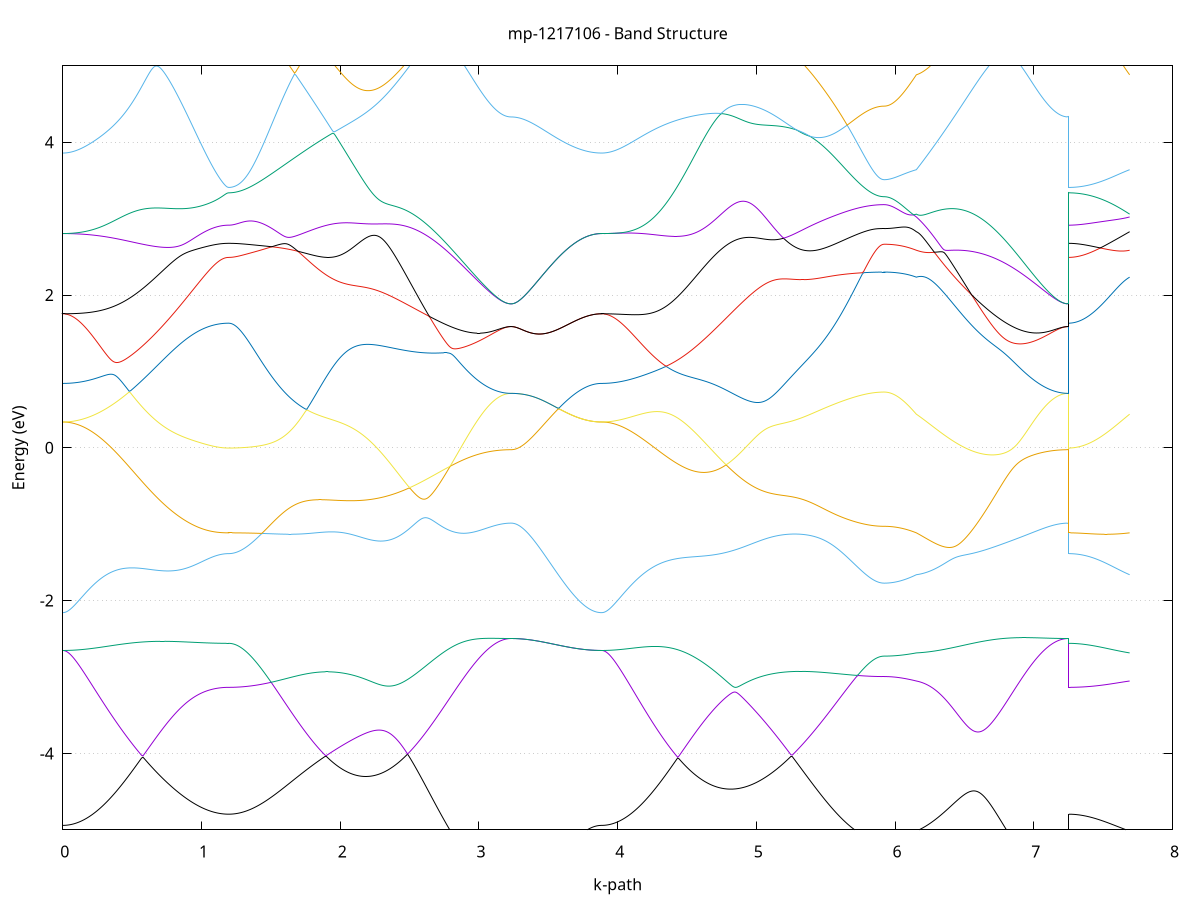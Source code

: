set title 'mp-1217106 - Band Structure'
set xlabel 'k-path'
set ylabel 'Energy (eV)'
set grid y
set yrange [-5:5]
set terminal png size 800,600
set output 'mp-1217106_bands_gnuplot.png'
plot '-' using 1:2 with lines notitle, '-' using 1:2 with lines notitle, '-' using 1:2 with lines notitle, '-' using 1:2 with lines notitle, '-' using 1:2 with lines notitle, '-' using 1:2 with lines notitle, '-' using 1:2 with lines notitle, '-' using 1:2 with lines notitle, '-' using 1:2 with lines notitle, '-' using 1:2 with lines notitle, '-' using 1:2 with lines notitle, '-' using 1:2 with lines notitle, '-' using 1:2 with lines notitle, '-' using 1:2 with lines notitle, '-' using 1:2 with lines notitle, '-' using 1:2 with lines notitle, '-' using 1:2 with lines notitle, '-' using 1:2 with lines notitle, '-' using 1:2 with lines notitle, '-' using 1:2 with lines notitle, '-' using 1:2 with lines notitle, '-' using 1:2 with lines notitle, '-' using 1:2 with lines notitle, '-' using 1:2 with lines notitle, '-' using 1:2 with lines notitle, '-' using 1:2 with lines notitle, '-' using 1:2 with lines notitle, '-' using 1:2 with lines notitle, '-' using 1:2 with lines notitle, '-' using 1:2 with lines notitle, '-' using 1:2 with lines notitle, '-' using 1:2 with lines notitle, '-' using 1:2 with lines notitle, '-' using 1:2 with lines notitle, '-' using 1:2 with lines notitle, '-' using 1:2 with lines notitle, '-' using 1:2 with lines notitle, '-' using 1:2 with lines notitle, '-' using 1:2 with lines notitle, '-' using 1:2 with lines notitle, '-' using 1:2 with lines notitle, '-' using 1:2 with lines notitle, '-' using 1:2 with lines notitle, '-' using 1:2 with lines notitle, '-' using 1:2 with lines notitle, '-' using 1:2 with lines notitle, '-' using 1:2 with lines notitle, '-' using 1:2 with lines notitle, '-' using 1:2 with lines notitle, '-' using 1:2 with lines notitle, '-' using 1:2 with lines notitle, '-' using 1:2 with lines notitle, '-' using 1:2 with lines notitle, '-' using 1:2 with lines notitle, '-' using 1:2 with lines notitle, '-' using 1:2 with lines notitle, '-' using 1:2 with lines notitle, '-' using 1:2 with lines notitle, '-' using 1:2 with lines notitle, '-' using 1:2 with lines notitle, '-' using 1:2 with lines notitle, '-' using 1:2 with lines notitle, '-' using 1:2 with lines notitle, '-' using 1:2 with lines notitle
0.000000 -33.470850
0.009964 -33.470850
0.019929 -33.470750
0.029893 -33.470550
0.039858 -33.470350
0.049822 -33.470150
0.059787 -33.469750
0.069751 -33.469450
0.079715 -33.468950
0.089680 -33.468450
0.099644 -33.467850
0.109609 -33.467250
0.119573 -33.466550
0.129538 -33.465850
0.139502 -33.465050
0.149467 -33.464250
0.159431 -33.463350
0.169395 -33.462350
0.179360 -33.461350
0.189324 -33.460250
0.199289 -33.459150
0.209253 -33.457950
0.219218 -33.456650
0.229182 -33.455350
0.239147 -33.454050
0.249111 -33.452650
0.259075 -33.451150
0.269040 -33.449650
0.279004 -33.448150
0.288969 -33.446550
0.298933 -33.444850
0.308898 -33.443150
0.318862 -33.441450
0.328826 -33.439650
0.338791 -33.437750
0.348755 -33.435850
0.358720 -33.433950
0.368684 -33.431950
0.378649 -33.429950
0.388613 -33.427850
0.398578 -33.425750
0.408542 -33.423550
0.418506 -33.421350
0.428471 -33.419150
0.438435 -33.416850
0.448400 -33.414550
0.458364 -33.412250
0.468329 -33.409850
0.478293 -33.407450
0.488257 -33.404950
0.498222 -33.402550
0.508186 -33.400050
0.518151 -33.397450
0.528115 -33.394950
0.538080 -33.392350
0.548044 -33.389750
0.558009 -33.387050
0.567973 -33.384450
0.577937 -33.381750
0.587902 -33.379050
0.597866 -33.376350
0.607831 -33.373650
0.617795 -33.370950
0.627760 -33.368150
0.637724 -33.365450
0.647688 -33.362650
0.657653 -33.359950
0.667617 -33.357150
0.677582 -33.354350
0.687546 -33.351650
0.697511 -33.348850
0.707475 -33.346150
0.717440 -33.343450
0.727404 -33.340750
0.737368 -33.338050
0.747333 -33.335350
0.757297 -33.332750
0.767262 -33.330150
0.777226 -33.327550
0.787191 -33.325050
0.797155 -33.322650
0.807119 -33.320150
0.817084 -33.317850
0.827048 -33.315550
0.837013 -33.313350
0.846977 -33.311250
0.856942 -33.309150
0.866906 -33.307150
0.876871 -33.305350
0.886835 -33.303550
0.896799 -33.301950
0.906764 -33.300450
0.916728 -33.299050
0.926693 -33.297850
0.936657 -33.296750
0.946622 -33.295750
0.956586 -33.294950
0.966550 -33.294250
0.976515 -33.293750
0.986479 -33.293350
0.996444 -33.293150
1.006408 -33.293050
1.016373 -33.293050
1.026337 -33.293150
1.036302 -33.293350
1.046266 -33.293550
1.056230 -33.293850
1.066195 -33.294250
1.076159 -33.294650
1.086124 -33.295050
1.096088 -33.295450
1.106053 -33.295850
1.116017 -33.296150
1.125981 -33.296550
1.135946 -33.296850
1.145910 -33.297150
1.155875 -33.297350
1.165839 -33.297550
1.175804 -33.297650
1.185768 -33.297750
1.195733 -33.297850
1.195733 -33.297850
1.205627 -33.297750
1.215522 -33.297750
1.225416 -33.297550
1.235311 -33.297450
1.245205 -33.297150
1.255100 -33.296950
1.264994 -33.296650
1.274889 -33.296250
1.284784 -33.295850
1.294678 -33.295350
1.304573 -33.294850
1.314467 -33.294350
1.324362 -33.293750
1.334256 -33.293050
1.344151 -33.292350
1.354046 -33.291650
1.363940 -33.290850
1.373835 -33.290050
1.383729 -33.289150
1.393624 -33.288250
1.403518 -33.287250
1.413413 -33.286250
1.423307 -33.285250
1.433202 -33.284150
1.443097 -33.282950
1.452991 -33.281850
1.462886 -33.280550
1.472780 -33.279350
1.482675 -33.278050
1.492569 -33.276650
1.502464 -33.275350
1.512358 -33.273950
1.522253 -33.272450
1.532148 -33.270950
1.542042 -33.269450
1.551937 -33.267850
1.561831 -33.266250
1.571726 -33.264650
1.581620 -33.263050
1.591515 -33.261350
1.601409 -33.259650
1.611304 -33.257850
1.621199 -33.256150
1.631093 -33.254350
1.640988 -33.252550
1.650882 -33.250750
1.660777 -33.249750
1.670671 -33.250250
1.680566 -33.250750
1.690460 -33.251350
1.700355 -33.251950
1.710250 -33.252650
1.720144 -33.253450
1.730039 -33.254250
1.739933 -33.255150
1.749828 -33.256050
1.759722 -33.256950
1.769617 -33.257950
1.779512 -33.258950
1.789406 -33.260050
1.799301 -33.261150
1.809195 -33.262250
1.819090 -33.263350
1.828984 -33.264550
1.838879 -33.267350
1.848773 -33.270350
1.858668 -33.273350
1.868563 -33.276250
1.878457 -33.279150
1.888352 -33.282050
1.898246 -33.284850
1.908141 -33.287550
1.918035 -33.290250
1.927930 -33.292850
1.937824 -33.295450
1.947719 -33.297850
1.957614 -33.300350
1.967508 -33.302650
1.967508 -33.302650
1.977467 -33.304950
1.987425 -33.307250
1.997384 -33.309350
2.007342 -33.311450
2.017301 -33.313450
2.027259 -33.315450
2.037218 -33.317250
2.047176 -33.319050
2.057135 -33.320750
2.067094 -33.322350
2.077052 -33.323950
2.087011 -33.325350
2.096969 -33.326750
2.106928 -33.328050
2.116886 -33.329250
2.126845 -33.330450
2.136803 -33.331450
2.146762 -33.332450
2.156720 -33.333350
2.166679 -33.334150
2.176638 -33.334850
2.186596 -33.335550
2.196555 -33.336150
2.206513 -33.336550
2.216472 -33.337050
2.226430 -33.337350
2.236389 -33.337650
2.246347 -33.337750
2.256306 -33.337950
2.266265 -33.337950
2.276223 -33.337950
2.286182 -33.337850
2.296140 -33.337650
2.306099 -33.337450
2.316057 -33.337150
2.326016 -33.336850
2.335974 -33.336450
2.345933 -33.335950
2.355891 -33.335450
2.365850 -33.334950
2.375809 -33.334350
2.385767 -33.333650
2.395726 -33.332950
2.405684 -33.332250
2.415643 -33.331450
2.425601 -33.330650
2.435560 -33.329850
2.445518 -33.328950
2.455477 -33.328050
2.465435 -33.327150
2.475394 -33.326250
2.485353 -33.325350
2.495311 -33.324350
2.505270 -33.323350
2.515228 -33.322450
2.525187 -33.321450
2.535145 -33.320450
2.545104 -33.319450
2.555062 -33.318450
2.565021 -33.317550
2.574979 -33.316550
2.584938 -33.315550
2.594897 -33.314650
2.604855 -33.313750
2.614814 -33.312850
2.624772 -33.311950
2.634731 -33.311050
2.644689 -33.310150
2.654648 -33.309350
2.664606 -33.308550
2.674565 -33.307750
2.684523 -33.306950
2.694482 -33.306250
2.704441 -33.305450
2.714399 -33.304850
2.724358 -33.304150
2.734316 -33.303550
2.744275 -33.302950
2.754233 -33.302350
2.764192 -33.301750
2.774150 -33.301250
2.784109 -33.300750
2.794067 -33.300250
2.804026 -33.299850
2.813985 -33.299450
2.823943 -33.299050
2.833902 -33.298650
2.843860 -33.298350
2.853819 -33.298050
2.863777 -33.297750
2.873736 -33.297450
2.883694 -33.297150
2.893653 -33.296950
2.903611 -33.296750
2.913570 -33.296550
2.923529 -33.296350
2.933487 -33.296150
2.943446 -33.296050
2.953404 -33.295850
2.963363 -33.295750
2.973321 -33.295650
2.983280 -33.295550
2.993238 -33.295450
3.003197 -33.295350
3.013156 -33.295350
3.023114 -33.295250
3.033073 -33.295250
3.043031 -33.295150
3.052990 -33.295150
3.062948 -33.295050
3.072907 -33.295050
3.082865 -33.295050
3.092824 -33.295050
3.102782 -33.295050
3.112741 -33.295050
3.122700 -33.294950
3.132658 -33.294950
3.142617 -33.295050
3.152575 -33.294950
3.162534 -33.294950
3.172492 -33.294950
3.182451 -33.294950
3.192409 -33.294950
3.202368 -33.294950
3.212326 -33.294950
3.222285 -33.294950
3.232244 -33.294950
3.232244 -33.294950
3.242131 -33.295150
3.252019 -33.295750
3.261906 -33.296750
3.271794 -33.298050
3.281681 -33.299750
3.291569 -33.301850
3.301456 -33.304150
3.311344 -33.306750
3.321231 -33.309650
3.331119 -33.312750
3.341007 -33.316050
3.350894 -33.319550
3.360782 -33.323150
3.370669 -33.326850
3.380557 -33.330750
3.390444 -33.334750
3.400332 -33.338750
3.410219 -33.342850
3.420107 -33.346950
3.429995 -33.351150
3.439882 -33.355350
3.449770 -33.359550
3.459657 -33.363750
3.469545 -33.367950
3.479432 -33.372050
3.489320 -33.376250
3.499207 -33.380350
3.509095 -33.384450
3.518982 -33.388450
3.528870 -33.392450
3.538758 -33.396350
3.548645 -33.400150
3.558533 -33.403950
3.568420 -33.407650
3.578308 -33.411350
3.588195 -33.414850
3.598083 -33.418350
3.607970 -33.421650
3.617858 -33.424950
3.627746 -33.428150
3.637633 -33.431250
3.647521 -33.434250
3.657408 -33.437150
3.667296 -33.439950
3.677183 -33.442550
3.687071 -33.445150
3.696958 -33.447650
3.706846 -33.449950
3.716733 -33.452150
3.726621 -33.454250
3.736509 -33.456250
3.746396 -33.458150
3.756284 -33.459850
3.766171 -33.461450
3.776059 -33.462950
3.785946 -33.464350
3.795834 -33.465550
3.805721 -33.466650
3.815609 -33.467650
3.825497 -33.468450
3.835384 -33.469250
3.845272 -33.469850
3.855159 -33.470250
3.865047 -33.470550
3.874934 -33.470750
3.884822 -33.470850
3.884822 -33.470850
3.894780 -33.470850
3.904739 -33.470750
3.914697 -33.470650
3.924656 -33.470450
3.934614 -33.470150
3.944573 -33.469850
3.954531 -33.469450
3.964490 -33.469050
3.974448 -33.468550
3.984406 -33.468050
3.994365 -33.467450
4.004323 -33.466750
4.014282 -33.466050
4.024240 -33.465350
4.034199 -33.464550
4.044157 -33.463650
4.054116 -33.462750
4.064074 -33.461750
4.074033 -33.460750
4.083991 -33.459650
4.093950 -33.458550
4.103908 -33.457350
4.113866 -33.456150
4.123825 -33.454850
4.133783 -33.453550
4.143742 -33.452150
4.153700 -33.450750
4.163659 -33.449250
4.173617 -33.447750
4.183576 -33.446150
4.193534 -33.444550
4.203493 -33.442950
4.213451 -33.441250
4.223410 -33.439450
4.233368 -33.437750
4.243326 -33.435850
4.253285 -33.434050
4.263243 -33.432150
4.273202 -33.430250
4.283160 -33.428250
4.293119 -33.426250
4.303077 -33.424150
4.313036 -33.422150
4.322994 -33.420050
4.332953 -33.417850
4.342911 -33.415650
4.352870 -33.413550
4.362828 -33.411250
4.372787 -33.409050
4.382745 -33.406750
4.392703 -33.404450
4.402662 -33.402150
4.412620 -33.399850
4.422579 -33.397450
4.432537 -33.395050
4.442496 -33.392650
4.452454 -33.390250
4.462413 -33.387850
4.472371 -33.385450
4.482330 -33.382950
4.492288 -33.380550
4.502247 -33.378050
4.512205 -33.375550
4.522163 -33.373150
4.532122 -33.370650
4.542080 -33.368150
4.552039 -33.365750
4.561997 -33.363250
4.571956 -33.360750
4.581914 -33.358350
4.591873 -33.355850
4.601831 -33.353450
4.611790 -33.351050
4.621748 -33.348650
4.631707 -33.346250
4.641665 -33.343850
4.651623 -33.341450
4.661582 -33.339150
4.671540 -33.336850
4.681499 -33.334550
4.691457 -33.332250
4.701416 -33.330050
4.711374 -33.327850
4.721333 -33.325650
4.731291 -33.323550
4.741250 -33.321450
4.751208 -33.319350
4.761167 -33.317250
4.771125 -33.315250
4.781084 -33.313250
4.791042 -33.311350
4.801000 -33.309450
4.810959 -33.307550
4.820917 -33.305750
4.830876 -33.303950
4.840834 -33.302250
4.850793 -33.300450
4.860751 -33.298850
4.870710 -33.297150
4.880668 -33.295550
4.890627 -33.293950
4.900585 -33.292350
4.910543 -33.290850
4.920502 -33.289350
4.930460 -33.287950
4.940419 -33.286450
4.950377 -33.285050
4.960336 -33.283650
4.970294 -33.282350
4.980253 -33.281050
4.990211 -33.279750
5.000170 -33.278550
5.010128 -33.277350
5.020087 -33.276150
5.030045 -33.275050
5.040004 -33.274050
5.049962 -33.273150
5.059920 -33.272350
5.069879 -33.271750
5.079837 -33.271250
5.089796 -33.270950
5.099754 -33.270850
5.109713 -33.271050
5.119671 -33.271450
5.129630 -33.272050
5.139588 -33.272850
5.149547 -33.273850
5.159505 -33.275050
5.169464 -33.276350
5.179422 -33.277850
5.189380 -33.279350
5.199339 -33.281050
5.209297 -33.282750
5.219256 -33.284550
5.229214 -33.286450
5.239173 -33.288350
5.249131 -33.290350
5.259090 -33.292350
5.269048 -33.294350
5.279007 -33.296350
5.288965 -33.298450
5.288965 -33.298450
5.298846 -33.300450
5.308727 -33.302550
5.318607 -33.304550
5.328488 -33.306650
5.338369 -33.308750
5.348250 -33.310850
5.358130 -33.312850
5.368011 -33.314950
5.377892 -33.317050
5.387773 -33.319050
5.397653 -33.321150
5.407534 -33.323150
5.417415 -33.325150
5.427295 -33.327150
5.437176 -33.329150
5.447057 -33.331150
5.456938 -33.333050
5.466818 -33.334950
5.476699 -33.336850
5.486580 -33.338750
5.496461 -33.340650
5.506341 -33.342450
5.516222 -33.344250
5.526103 -33.346050
5.535984 -33.347750
5.545864 -33.349450
5.555745 -33.351150
5.565626 -33.352750
5.575507 -33.354350
5.585387 -33.355950
5.595268 -33.357550
5.605149 -33.359050
5.615030 -33.360450
5.624910 -33.361950
5.634791 -33.363350
5.644672 -33.364650
5.654553 -33.365950
5.664433 -33.367250
5.674314 -33.368450
5.684195 -33.369650
5.694076 -33.370750
5.703956 -33.371850
5.713837 -33.372950
5.723718 -33.373950
5.733599 -33.374850
5.743479 -33.375850
5.753360 -33.376650
5.763241 -33.377450
5.773122 -33.378250
5.783002 -33.378950
5.792883 -33.379650
5.802764 -33.380250
5.812645 -33.380850
5.822525 -33.381450
5.832406 -33.381850
5.842287 -33.382350
5.852168 -33.382750
5.862048 -33.383050
5.871929 -33.383350
5.881810 -33.383550
5.891690 -33.383750
5.901571 -33.383850
5.911452 -33.383950
5.921333 -33.383950
5.921333 -33.383950
5.930997 -33.383950
5.940661 -33.383850
5.950325 -33.383750
5.959989 -33.383650
5.969653 -33.383450
5.979318 -33.383150
5.988982 -33.382950
5.998646 -33.382550
6.008310 -33.382250
6.017974 -33.381750
6.027638 -33.381350
6.037302 -33.380850
6.046966 -33.380250
6.056631 -33.379650
6.066295 -33.378950
6.075959 -33.378250
6.085623 -33.377550
6.095287 -33.376750
6.104951 -33.375850
6.114615 -33.374950
6.124279 -33.374050
6.133944 -33.373050
6.143608 -33.372050
6.153272 -33.370950
6.153272 -33.370950
6.163229 -33.370950
6.173186 -33.370850
6.183144 -33.370750
6.193101 -33.370450
6.203058 -33.370150
6.213015 -33.369650
6.222972 -33.369150
6.232930 -33.368550
6.242887 -33.367950
6.252844 -33.367150
6.262801 -33.366350
6.272758 -33.365450
6.282716 -33.364550
6.292673 -33.363450
6.302630 -33.362450
6.312587 -33.361250
6.322544 -33.360050
6.332502 -33.358850
6.342459 -33.357550
6.352416 -33.356250
6.362373 -33.354850
6.372330 -33.353450
6.382288 -33.351950
6.392245 -33.350550
6.402202 -33.349050
6.412159 -33.347550
6.422117 -33.345950
6.432074 -33.344450
6.442031 -33.342850
6.451988 -33.341350
6.461945 -33.339750
6.471903 -33.338150
6.481860 -33.336650
6.491817 -33.335050
6.501774 -33.333550
6.511731 -33.332050
6.521689 -33.330550
6.531646 -33.329050
6.541603 -33.327550
6.551560 -33.326150
6.561517 -33.324650
6.571475 -33.323250
6.581432 -33.321950
6.591389 -33.320550
6.601346 -33.319250
6.611304 -33.318050
6.621261 -33.316750
6.631218 -33.315650
6.641175 -33.314450
6.651132 -33.313350
6.661090 -33.312250
6.671047 -33.311250
6.681004 -33.310250
6.690961 -33.309250
6.700918 -33.308350
6.710876 -33.307450
6.720833 -33.306550
6.730790 -33.305750
6.740747 -33.305050
6.750704 -33.304250
6.760662 -33.303550
6.770619 -33.302950
6.780576 -33.302250
6.790533 -33.301750
6.800491 -33.301150
6.810448 -33.300650
6.820405 -33.300150
6.830362 -33.299650
6.840319 -33.299250
6.850277 -33.298850
6.860234 -33.298450
6.870191 -33.298150
6.880148 -33.297850
6.890105 -33.297550
6.900063 -33.297250
6.910020 -33.296950
6.919977 -33.296750
6.929934 -33.296550
6.939891 -33.296350
6.949849 -33.296150
6.959806 -33.296050
6.969763 -33.295850
6.979720 -33.295750
6.989677 -33.295650
6.999635 -33.295550
7.009592 -33.295450
7.019549 -33.295350
7.029506 -33.295350
7.039464 -33.295250
7.049421 -33.295250
7.059378 -33.295150
7.069335 -33.295150
7.079292 -33.295050
7.089250 -33.295050
7.099207 -33.295050
7.109164 -33.295050
7.119121 -33.295050
7.129078 -33.295050
7.139036 -33.295050
7.148993 -33.294950
7.158950 -33.294950
7.168907 -33.294950
7.178864 -33.294950
7.188822 -33.294950
7.198779 -33.294950
7.208736 -33.294950
7.218693 -33.294950
7.228650 -33.294950
7.238608 -33.294950
7.248565 -33.294950
7.248565 -33.297850
7.258397 -33.297850
7.268229 -33.298150
7.278061 -33.298550
7.287892 -33.299150
7.297724 -33.299950
7.307556 -33.300850
7.317388 -33.301850
7.327220 -33.303050
7.337052 -33.304450
7.346884 -33.305850
7.356716 -33.307350
7.366548 -33.309050
7.376379 -33.310750
7.386211 -33.312650
7.396043 -33.314450
7.405875 -33.316450
7.415707 -33.318450
7.425539 -33.320450
7.435371 -33.322550
7.445203 -33.324650
7.455035 -33.326850
7.464866 -33.328950
7.474698 -33.331150
7.484530 -33.333250
7.494362 -33.335450
7.504194 -33.337550
7.514026 -33.339650
7.523858 -33.341750
7.533690 -33.343850
7.543521 -33.345950
7.553353 -33.347950
7.563185 -33.349950
7.573017 -33.351850
7.582849 -33.353750
7.592681 -33.355550
7.602513 -33.357350
7.612345 -33.359150
7.622177 -33.360850
7.632008 -33.362450
7.641840 -33.364050
7.651672 -33.365550
7.661504 -33.366950
7.671336 -33.368350
7.681168 -33.369650
7.691000 -33.370950
e
0.000000 -32.953350
0.009964 -32.953350
0.019929 -32.953550
0.029893 -32.953850
0.039858 -32.954350
0.049822 -32.954850
0.059787 -32.955550
0.069751 -32.956350
0.079715 -32.957250
0.089680 -32.958250
0.099644 -32.959450
0.109609 -32.960650
0.119573 -32.962050
0.129538 -32.963550
0.139502 -32.965050
0.149467 -32.966750
0.159431 -32.968550
0.169395 -32.970450
0.179360 -32.972450
0.189324 -32.974450
0.199289 -32.976650
0.209253 -32.978950
0.219218 -32.981250
0.229182 -32.983750
0.239147 -32.986250
0.249111 -32.988850
0.259075 -32.991550
0.269040 -32.994350
0.279004 -32.997250
0.288969 -33.000150
0.298933 -33.003150
0.308898 -33.006250
0.318862 -33.009450
0.328826 -33.012650
0.338791 -33.015950
0.348755 -33.019350
0.358720 -33.022750
0.368684 -33.026250
0.378649 -33.029850
0.388613 -33.033450
0.398578 -33.037050
0.408542 -33.040750
0.418506 -33.044550
0.428471 -33.048350
0.438435 -33.052250
0.448400 -33.056150
0.458364 -33.060050
0.468329 -33.064050
0.478293 -33.068050
0.488257 -33.072150
0.498222 -33.076150
0.508186 -33.080250
0.518151 -33.084350
0.528115 -33.088550
0.538080 -33.092650
0.548044 -33.096850
0.558009 -33.101050
0.567973 -33.105250
0.577937 -33.109450
0.587902 -33.113650
0.597866 -33.117850
0.607831 -33.122050
0.617795 -33.126150
0.627760 -33.130350
0.637724 -33.134550
0.647688 -33.138650
0.657653 -33.142850
0.667617 -33.146950
0.677582 -33.150950
0.687546 -33.155050
0.697511 -33.159050
0.707475 -33.163050
0.717440 -33.166950
0.727404 -33.170850
0.737368 -33.174750
0.747333 -33.178550
0.757297 -33.182350
0.767262 -33.185950
0.777226 -33.189650
0.787191 -33.193150
0.797155 -33.196650
0.807119 -33.200150
0.817084 -33.203450
0.827048 -33.206750
0.837013 -33.209950
0.846977 -33.213050
0.856942 -33.216050
0.866906 -33.218950
0.876871 -33.221750
0.886835 -33.224450
0.896799 -33.227050
0.906764 -33.229550
0.916728 -33.231850
0.926693 -33.234150
0.936657 -33.236250
0.946622 -33.238150
0.956586 -33.240050
0.966550 -33.241750
0.976515 -33.243350
0.986479 -33.244750
0.996444 -33.246050
1.006408 -33.247250
1.016373 -33.248350
1.026337 -33.249350
1.036302 -33.250250
1.046266 -33.251050
1.056230 -33.251750
1.066195 -33.252350
1.076159 -33.252950
1.086124 -33.253450
1.096088 -33.253950
1.106053 -33.254350
1.116017 -33.254750
1.125981 -33.255050
1.135946 -33.255250
1.145910 -33.255550
1.155875 -33.255650
1.165839 -33.255850
1.175804 -33.255950
1.185768 -33.255950
1.195733 -33.256050
1.195733 -33.256050
1.205627 -33.256050
1.215522 -33.255950
1.225416 -33.255950
1.235311 -33.255850
1.245205 -33.255750
1.255100 -33.255650
1.264994 -33.255450
1.274889 -33.255350
1.284784 -33.255150
1.294678 -33.254950
1.304573 -33.254750
1.314467 -33.254450
1.324362 -33.254250
1.334256 -33.253950
1.344151 -33.253650
1.354046 -33.253350
1.363940 -33.253050
1.373835 -33.252750
1.383729 -33.252450
1.393624 -33.252150
1.403518 -33.251750
1.413413 -33.251450
1.423307 -33.251150
1.433202 -33.250750
1.443097 -33.250450
1.452991 -33.250150
1.462886 -33.249850
1.472780 -33.249550
1.482675 -33.249250
1.492569 -33.248950
1.502464 -33.248750
1.512358 -33.248450
1.522253 -33.248250
1.532148 -33.248150
1.542042 -33.247950
1.551937 -33.247850
1.561831 -33.247850
1.571726 -33.247850
1.581620 -33.247850
1.591515 -33.247850
1.601409 -33.247950
1.611304 -33.248150
1.621199 -33.248350
1.631093 -33.248650
1.640988 -33.248950
1.650882 -33.249350
1.660777 -33.248850
1.670671 -33.247050
1.680566 -33.245250
1.690460 -33.243450
1.700355 -33.241750
1.710250 -33.240250
1.720144 -33.239050
1.730039 -33.238550
1.739933 -33.239050
1.749828 -33.240750
1.759722 -33.243150
1.769617 -33.245950
1.779512 -33.248850
1.789406 -33.251950
1.799301 -33.255050
1.809195 -33.258150
1.819090 -33.261250
1.828984 -33.264350
1.838879 -33.265750
1.848773 -33.266850
1.858668 -33.268050
1.868563 -33.269250
1.878457 -33.270450
1.888352 -33.271650
1.898246 -33.272850
1.908141 -33.274050
1.918035 -33.275250
1.927930 -33.276350
1.937824 -33.277450
1.947719 -33.278550
1.957614 -33.279650
1.967508 -33.280650
1.967508 -33.280650
1.977467 -33.281650
1.987425 -33.282650
1.997384 -33.283550
2.007342 -33.284350
2.017301 -33.285250
2.027259 -33.285950
2.037218 -33.286650
2.047176 -33.287350
2.057135 -33.287950
2.067094 -33.288450
2.077052 -33.288950
2.087011 -33.289350
2.096969 -33.289650
2.106928 -33.289850
2.116886 -33.290050
2.126845 -33.290150
2.136803 -33.290250
2.146762 -33.290150
2.156720 -33.290050
2.166679 -33.289850
2.176638 -33.289550
2.186596 -33.289150
2.196555 -33.288750
2.206513 -33.288250
2.216472 -33.287650
2.226430 -33.286950
2.236389 -33.286150
2.246347 -33.285250
2.256306 -33.284350
2.266265 -33.283250
2.276223 -33.282150
2.286182 -33.280950
2.296140 -33.279650
2.306099 -33.278350
2.316057 -33.276850
2.326016 -33.275350
2.335974 -33.273750
2.345933 -33.272050
2.355891 -33.270350
2.365850 -33.268450
2.375809 -33.266550
2.385767 -33.264550
2.395726 -33.262550
2.405684 -33.260450
2.415643 -33.258250
2.425601 -33.255950
2.435560 -33.253650
2.445518 -33.251350
2.455477 -33.248850
2.465435 -33.246350
2.475394 -33.243850
2.485353 -33.241250
2.495311 -33.238650
2.505270 -33.235950
2.515228 -33.233250
2.525187 -33.230450
2.535145 -33.227650
2.545104 -33.224850
2.555062 -33.221950
2.565021 -33.219050
2.574979 -33.216150
2.584938 -33.213250
2.594897 -33.210350
2.604855 -33.207350
2.614814 -33.204450
2.624772 -33.201450
2.634731 -33.198450
2.644689 -33.195550
2.654648 -33.192550
2.664606 -33.189650
2.674565 -33.186750
2.684523 -33.183850
2.694482 -33.180950
2.704441 -33.178050
2.714399 -33.175250
2.724358 -33.172450
2.734316 -33.169750
2.744275 -33.167050
2.754233 -33.164350
2.764192 -33.161750
2.774150 -33.159150
2.784109 -33.156650
2.794067 -33.154250
2.804026 -33.151850
2.813985 -33.149450
2.823943 -33.147250
2.833902 -33.144950
2.843860 -33.142850
2.853819 -33.140850
2.863777 -33.138850
2.873736 -33.136850
2.883694 -33.135050
2.893653 -33.133250
2.903611 -33.131550
2.913570 -33.129850
2.923529 -33.128250
2.933487 -33.126750
2.943446 -33.125350
2.953404 -33.123950
2.963363 -33.122650
2.973321 -33.121450
2.983280 -33.120250
2.993238 -33.119150
3.003197 -33.118050
3.013156 -33.117150
3.023114 -33.116150
3.033073 -33.115250
3.043031 -33.114450
3.052990 -33.113650
3.062948 -33.112950
3.072907 -33.112350
3.082865 -33.111650
3.092824 -33.111150
3.102782 -33.110550
3.112741 -33.110150
3.122700 -33.109650
3.132658 -33.109250
3.142617 -33.108950
3.152575 -33.108550
3.162534 -33.108350
3.172492 -33.108050
3.182451 -33.107850
3.192409 -33.107750
3.202368 -33.107550
3.212326 -33.107450
3.222285 -33.107450
3.232244 -33.107450
3.232244 -33.107450
3.242131 -33.107150
3.252019 -33.106550
3.261906 -33.105550
3.271794 -33.104150
3.281681 -33.102450
3.291569 -33.100350
3.301456 -33.097950
3.311344 -33.095250
3.321231 -33.092250
3.331119 -33.089050
3.341007 -33.085650
3.350894 -33.082050
3.360782 -33.078250
3.370669 -33.074350
3.380557 -33.070350
3.390444 -33.066250
3.400332 -33.062050
3.410219 -33.057750
3.420107 -33.053450
3.429995 -33.049050
3.439882 -33.044650
3.449770 -33.040250
3.459657 -33.035750
3.469545 -33.031350
3.479432 -33.026950
3.489320 -33.022550
3.499207 -33.018250
3.509095 -33.013850
3.518982 -33.009650
3.528870 -33.005350
3.538758 -33.001250
3.548645 -32.997150
3.558533 -32.993050
3.568420 -32.989150
3.578308 -32.985250
3.588195 -32.981450
3.598083 -32.977750
3.607970 -32.974050
3.617858 -32.970550
3.627746 -32.967150
3.637633 -32.963750
3.647521 -32.960550
3.657408 -32.957450
3.667296 -32.954450
3.677183 -32.951550
3.687071 -32.949750
3.696958 -32.950050
3.706846 -32.950450
3.716733 -32.950750
3.726621 -32.951050
3.736509 -32.951250
3.746396 -32.951550
3.756284 -32.951750
3.766171 -32.952050
3.776059 -32.952250
3.785946 -32.952450
3.795834 -32.952550
3.805721 -32.952750
3.815609 -32.952850
3.825497 -32.952950
3.835384 -32.953050
3.845272 -32.953150
3.855159 -32.953250
3.865047 -32.953250
3.874934 -32.953350
3.884822 -32.953350
3.884822 -32.953350
3.894780 -32.953350
3.904739 -32.953550
3.914697 -32.953850
3.924656 -32.954350
3.934614 -32.954850
3.944573 -32.955550
3.954531 -32.956350
3.964490 -32.957250
3.974448 -32.958250
3.984406 -32.959350
3.994365 -32.960550
4.004323 -32.961850
4.014282 -32.963350
4.024240 -32.964850
4.034199 -32.966550
4.044157 -32.968250
4.054116 -32.970050
4.064074 -32.971950
4.074033 -32.973950
4.083991 -32.976050
4.093950 -32.978250
4.103908 -32.980450
4.113866 -32.982750
4.123825 -32.985150
4.133783 -32.987650
4.143742 -32.990150
4.153700 -32.992750
4.163659 -32.995450
4.173617 -32.998150
4.183576 -33.000950
4.193534 -33.003850
4.203493 -33.006750
4.213451 -33.009750
4.223410 -33.012750
4.233368 -33.015750
4.243326 -33.018850
4.253285 -33.022050
4.263243 -33.025150
4.273202 -33.028350
4.283160 -33.031650
4.293119 -33.034950
4.303077 -33.038150
4.313036 -33.041550
4.322994 -33.044850
4.332953 -33.048250
4.342911 -33.051550
4.352870 -33.054950
4.362828 -33.058350
4.372787 -33.061750
4.382745 -33.065150
4.392703 -33.068550
4.402662 -33.071950
4.412620 -33.075350
4.422579 -33.078750
4.432537 -33.082050
4.442496 -33.085450
4.452454 -33.088750
4.462413 -33.092050
4.472371 -33.095350
4.482330 -33.098650
4.492288 -33.101850
4.502247 -33.105050
4.512205 -33.108250
4.522163 -33.111350
4.532122 -33.114450
4.542080 -33.117550
4.552039 -33.120550
4.561997 -33.123450
4.571956 -33.126350
4.581914 -33.129250
4.591873 -33.132050
4.601831 -33.134750
4.611790 -33.137450
4.621748 -33.140050
4.631707 -33.142650
4.641665 -33.145150
4.651623 -33.147650
4.661582 -33.149950
4.671540 -33.152350
4.681499 -33.154550
4.691457 -33.156750
4.701416 -33.158850
4.711374 -33.160850
4.721333 -33.163250
4.731291 -33.166350
4.741250 -33.169350
4.751208 -33.172350
4.761167 -33.175250
4.771125 -33.178050
4.781084 -33.180750
4.791042 -33.183450
4.801000 -33.186050
4.810959 -33.188650
4.820917 -33.191150
4.830876 -33.193550
4.840834 -33.195850
4.850793 -33.198150
4.860751 -33.200450
4.870710 -33.202550
4.880668 -33.204750
4.890627 -33.206750
4.900585 -33.208850
4.910543 -33.210850
4.920502 -33.212750
4.930460 -33.214650
4.940419 -33.216450
4.950377 -33.218350
4.960336 -33.220050
4.970294 -33.221850
4.980253 -33.223450
4.990211 -33.225150
5.000170 -33.226750
5.010128 -33.228250
5.020087 -33.229650
5.030045 -33.231050
5.040004 -33.232350
5.049962 -33.233550
5.059920 -33.234550
5.069879 -33.235450
5.079837 -33.236050
5.089796 -33.236550
5.099754 -33.236750
5.109713 -33.236750
5.119671 -33.236550
5.129630 -33.235950
5.139588 -33.235250
5.149547 -33.234250
5.159505 -33.233050
5.169464 -33.231650
5.179422 -33.230450
5.189380 -33.232950
5.199339 -33.235550
5.209297 -33.238250
5.219256 -33.240850
5.229214 -33.243550
5.239173 -33.246250
5.249131 -33.249050
5.259090 -33.251750
5.269048 -33.254550
5.279007 -33.257250
5.288965 -33.260050
5.288965 -33.260050
5.298846 -33.262850
5.308727 -33.265550
5.318607 -33.268250
5.328488 -33.271050
5.338369 -33.273750
5.348250 -33.276450
5.358130 -33.279150
5.368011 -33.281750
5.377892 -33.284450
5.387773 -33.287050
5.397653 -33.289650
5.407534 -33.292250
5.417415 -33.294850
5.427295 -33.297350
5.437176 -33.299850
5.447057 -33.302350
5.456938 -33.304750
5.466818 -33.307150
5.476699 -33.309550
5.486580 -33.311950
5.496461 -33.314250
5.506341 -33.316450
5.516222 -33.318650
5.526103 -33.320850
5.535984 -33.323050
5.545864 -33.325150
5.555745 -33.327150
5.565626 -33.329250
5.575507 -33.331150
5.585387 -33.333150
5.595268 -33.334950
5.605149 -33.336850
5.615030 -33.338550
5.624910 -33.340350
5.634791 -33.342050
5.644672 -33.343650
5.654553 -33.345250
5.664433 -33.346750
5.674314 -33.348250
5.684195 -33.349650
5.694076 -33.351050
5.703956 -33.352350
5.713837 -33.353650
5.723718 -33.354850
5.733599 -33.355950
5.743479 -33.357050
5.753360 -33.358050
5.763241 -33.359050
5.773122 -33.359950
5.783002 -33.360850
5.792883 -33.361650
5.802764 -33.362450
5.812645 -33.363150
5.822525 -33.363750
5.832406 -33.364350
5.842287 -33.364850
5.852168 -33.365250
5.862048 -33.365650
5.871929 -33.366050
5.881810 -33.366250
5.891690 -33.366450
5.901571 -33.366650
5.911452 -33.366750
5.921333 -33.366750
5.921333 -33.366750
5.930997 -33.366750
5.940661 -33.366550
5.950325 -33.366250
5.959989 -33.365850
5.969653 -33.365450
5.979318 -33.364850
5.988982 -33.364150
5.998646 -33.363350
6.008310 -33.362450
6.017974 -33.361450
6.027638 -33.360350
6.037302 -33.359250
6.046966 -33.357950
6.056631 -33.356550
6.066295 -33.355150
6.075959 -33.353550
6.085623 -33.351950
6.095287 -33.350250
6.104951 -33.348450
6.114615 -33.346550
6.124279 -33.344650
6.133944 -33.342550
6.143608 -33.340450
6.153272 -33.338250
6.153272 -33.338250
6.163229 -33.337050
6.173186 -33.335750
6.183144 -33.334450
6.193101 -33.333050
6.203058 -33.331550
6.213015 -33.329950
6.222972 -33.328350
6.232930 -33.326650
6.242887 -33.324950
6.252844 -33.323150
6.262801 -33.321250
6.272758 -33.319250
6.282716 -33.317250
6.292673 -33.315250
6.302630 -33.313050
6.312587 -33.310850
6.322544 -33.308650
6.332502 -33.306250
6.342459 -33.303850
6.352416 -33.301450
6.362373 -33.298950
6.372330 -33.296350
6.382288 -33.293750
6.392245 -33.290950
6.402202 -33.288250
6.412159 -33.285450
6.422117 -33.282550
6.432074 -33.279650
6.442031 -33.276650
6.451988 -33.273650
6.461945 -33.270550
6.471903 -33.267450
6.481860 -33.264250
6.491817 -33.261050
6.501774 -33.257850
6.511731 -33.254550
6.521689 -33.251250
6.531646 -33.247850
6.541603 -33.244450
6.551560 -33.241050
6.561517 -33.237650
6.571475 -33.234150
6.581432 -33.230650
6.591389 -33.227250
6.601346 -33.223750
6.611304 -33.220250
6.621261 -33.216750
6.631218 -33.213250
6.641175 -33.209750
6.651132 -33.206350
6.661090 -33.202850
6.671047 -33.199450
6.681004 -33.196050
6.690961 -33.192650
6.700918 -33.189350
6.710876 -33.186050
6.720833 -33.182850
6.730790 -33.179650
6.740747 -33.176450
6.750704 -33.173350
6.760662 -33.170350
6.770619 -33.167350
6.780576 -33.164450
6.790533 -33.161650
6.800491 -33.158850
6.810448 -33.156150
6.820405 -33.153550
6.830362 -33.151050
6.840319 -33.148550
6.850277 -33.146150
6.860234 -33.143950
6.870191 -33.141750
6.880148 -33.139550
6.890105 -33.137550
6.900063 -33.135550
6.910020 -33.133750
6.919977 -33.131950
6.929934 -33.130250
6.939891 -33.128550
6.949849 -33.127050
6.959806 -33.125550
6.969763 -33.124150
6.979720 -33.122750
6.989677 -33.121550
6.999635 -33.120350
7.009592 -33.119250
7.019549 -33.118150
7.029506 -33.117150
7.039464 -33.116150
7.049421 -33.115350
7.059378 -33.114450
7.069335 -33.113750
7.079292 -33.112950
7.089250 -33.112350
7.099207 -33.111650
7.109164 -33.111150
7.119121 -33.110550
7.129078 -33.110050
7.139036 -33.109650
7.148993 -33.109250
7.158950 -33.108950
7.168907 -33.108550
7.178864 -33.108350
7.188822 -33.108050
7.198779 -33.107850
7.208736 -33.107750
7.218693 -33.107550
7.228650 -33.107450
7.238608 -33.107450
7.248565 -33.107450
7.248565 -33.256050
7.258397 -33.256150
7.268229 -33.256350
7.278061 -33.256750
7.287892 -33.257350
7.297724 -33.258150
7.307556 -33.259050
7.317388 -33.260150
7.327220 -33.261350
7.337052 -33.262650
7.346884 -33.264150
7.356716 -33.265750
7.366548 -33.267450
7.376379 -33.269250
7.386211 -33.271150
7.396043 -33.273050
7.405875 -33.275150
7.415707 -33.277250
7.425539 -33.279350
7.435371 -33.281550
7.445203 -33.283850
7.455035 -33.286150
7.464866 -33.288450
7.474698 -33.290750
7.484530 -33.293050
7.494362 -33.295450
7.504194 -33.297850
7.514026 -33.300150
7.523858 -33.302550
7.533690 -33.304850
7.543521 -33.307250
7.553353 -33.309550
7.563185 -33.311850
7.573017 -33.314050
7.582849 -33.316350
7.592681 -33.318550
7.602513 -33.320750
7.612345 -33.322850
7.622177 -33.324950
7.632008 -33.327050
7.641840 -33.329050
7.651672 -33.330950
7.661504 -33.332850
7.671336 -33.334750
7.681168 -33.336550
7.691000 -33.338250
e
0.000000 -32.953350
0.009964 -32.953350
0.019929 -32.953350
0.029893 -32.953450
0.039858 -32.953550
0.049822 -32.953650
0.059787 -32.953750
0.069751 -32.953950
0.079715 -32.954150
0.089680 -32.954350
0.099644 -32.954650
0.109609 -32.954850
0.119573 -32.955150
0.129538 -32.955450
0.139502 -32.955850
0.149467 -32.956150
0.159431 -32.956550
0.169395 -32.957050
0.179360 -32.957450
0.189324 -32.957850
0.199289 -32.958350
0.209253 -32.958850
0.219218 -32.959450
0.229182 -32.959950
0.239147 -32.960550
0.249111 -32.961150
0.259075 -32.961750
0.269040 -32.962350
0.279004 -32.963050
0.288969 -32.963650
0.298933 -32.964350
0.308898 -32.965050
0.318862 -32.965750
0.328826 -32.966550
0.338791 -32.967250
0.348755 -32.968050
0.358720 -32.968850
0.368684 -32.969650
0.378649 -32.970450
0.388613 -32.971250
0.398578 -32.972150
0.408542 -32.972950
0.418506 -32.973850
0.428471 -32.974850
0.438435 -32.978750
0.448400 -32.982650
0.458364 -32.986650
0.468329 -32.990650
0.478293 -32.994650
0.488257 -32.998650
0.498222 -33.002750
0.508186 -33.006850
0.518151 -33.010950
0.528115 -33.015050
0.538080 -33.019150
0.548044 -33.023250
0.558009 -33.027350
0.567973 -33.031550
0.577937 -33.035650
0.587902 -33.039750
0.597866 -33.043850
0.607831 -33.047850
0.617795 -33.051950
0.627760 -33.055950
0.637724 -33.059950
0.647688 -33.063850
0.657653 -33.067850
0.667617 -33.071650
0.677582 -33.075550
0.687546 -33.079350
0.697511 -33.083050
0.707475 -33.086750
0.717440 -33.090350
0.727404 -33.093950
0.737368 -33.097350
0.747333 -33.100850
0.757297 -33.104150
0.767262 -33.107350
0.777226 -33.110550
0.787191 -33.113650
0.797155 -33.116650
0.807119 -33.119450
0.817084 -33.122250
0.827048 -33.124950
0.837013 -33.127450
0.846977 -33.129850
0.856942 -33.132150
0.866906 -33.134250
0.876871 -33.136250
0.886835 -33.138150
0.896799 -33.139850
0.906764 -33.141450
0.916728 -33.142850
0.926693 -33.144050
0.936657 -33.145150
0.946622 -33.146050
0.956586 -33.146750
0.966550 -33.147350
0.976515 -33.147750
0.986479 -33.147950
0.996444 -33.148050
1.006408 -33.147950
1.016373 -33.147650
1.026337 -33.147250
1.036302 -33.146750
1.046266 -33.146050
1.056230 -33.145350
1.066195 -33.144450
1.076159 -33.143450
1.086124 -33.142450
1.096088 -33.141350
1.106053 -33.140250
1.116017 -33.139150
1.125981 -33.138050
1.135946 -33.136950
1.145910 -33.136050
1.155875 -33.135150
1.165839 -33.134450
1.175804 -33.133850
1.185768 -33.133550
1.195733 -33.133450
1.195733 -33.133450
1.205627 -33.133450
1.215522 -33.133450
1.225416 -33.133450
1.235311 -33.133450
1.245205 -33.133450
1.255100 -33.133450
1.264994 -33.133450
1.274889 -33.133350
1.284784 -33.133350
1.294678 -33.133350
1.304573 -33.133350
1.314467 -33.133350
1.324362 -33.133250
1.334256 -33.133250
1.344151 -33.133250
1.354046 -33.133150
1.363940 -33.133150
1.373835 -33.133050
1.383729 -33.133050
1.393624 -33.132950
1.403518 -33.132950
1.413413 -33.132850
1.423307 -33.132750
1.433202 -33.132650
1.443097 -33.133250
1.452991 -33.136150
1.462886 -33.139050
1.472780 -33.142050
1.482675 -33.145150
1.492569 -33.148250
1.502464 -33.151350
1.512358 -33.154550
1.522253 -33.157750
1.532148 -33.161050
1.542042 -33.164250
1.551937 -33.167650
1.561831 -33.170950
1.571726 -33.174350
1.581620 -33.177650
1.591515 -33.181050
1.601409 -33.184550
1.611304 -33.187950
1.621199 -33.191350
1.631093 -33.194850
1.640988 -33.198250
1.650882 -33.201650
1.660777 -33.205150
1.670671 -33.208450
1.680566 -33.211850
1.690460 -33.215150
1.700355 -33.218250
1.710250 -33.221250
1.720144 -33.223850
1.730039 -33.225750
1.739933 -33.226450
1.749828 -33.226150
1.759722 -33.224950
1.769617 -33.223350
1.779512 -33.221550
1.789406 -33.219550
1.799301 -33.217550
1.809195 -33.215450
1.819090 -33.213350
1.828984 -33.211150
1.838879 -33.208950
1.848773 -33.206750
1.858668 -33.204450
1.868563 -33.202250
1.878457 -33.199950
1.888352 -33.197650
1.898246 -33.195350
1.908141 -33.193050
1.918035 -33.190750
1.927930 -33.188450
1.937824 -33.186150
1.947719 -33.183850
1.957614 -33.181550
1.967508 -33.179250
1.967508 -33.179250
1.977467 -33.176950
1.987425 -33.174650
1.997384 -33.172350
2.007342 -33.170050
2.017301 -33.167750
2.027259 -33.165450
2.037218 -33.163150
2.047176 -33.160850
2.057135 -33.158650
2.067094 -33.156350
2.077052 -33.154150
2.087011 -33.151950
2.096969 -33.149750
2.106928 -33.147550
2.116886 -33.145350
2.126845 -33.143250
2.136803 -33.141050
2.146762 -33.138950
2.156720 -33.136850
2.166679 -33.134750
2.176638 -33.132650
2.186596 -33.130550
2.196555 -33.128550
2.206513 -33.126550
2.216472 -33.124550
2.226430 -33.122550
2.236389 -33.120550
2.246347 -33.118650
2.256306 -33.116650
2.266265 -33.114750
2.276223 -33.112850
2.286182 -33.110950
2.296140 -33.109050
2.306099 -33.107150
2.316057 -33.105350
2.326016 -33.103450
2.335974 -33.101650
2.345933 -33.099750
2.355891 -33.097950
2.365850 -33.096150
2.375809 -33.094250
2.385767 -33.092450
2.395726 -33.090650
2.405684 -33.088850
2.415643 -33.086950
2.425601 -33.085150
2.435560 -33.083250
2.445518 -33.081450
2.455477 -33.079550
2.465435 -33.077650
2.475394 -33.075750
2.485353 -33.073850
2.495311 -33.071850
2.505270 -33.069950
2.515228 -33.067950
2.525187 -33.065850
2.535145 -33.063850
2.545104 -33.061750
2.555062 -33.059750
2.565021 -33.057550
2.574979 -33.055450
2.584938 -33.053250
2.594897 -33.051050
2.604855 -33.048750
2.614814 -33.046550
2.624772 -33.044250
2.634731 -33.041850
2.644689 -33.039550
2.654648 -33.037150
2.664606 -33.034750
2.674565 -33.032250
2.684523 -33.029750
2.694482 -33.027250
2.704441 -33.024750
2.714399 -33.022250
2.724358 -33.019650
2.734316 -33.017050
2.744275 -33.014550
2.754233 -33.011850
2.764192 -33.009250
2.774150 -33.006650
2.784109 -33.004050
2.794067 -33.001450
2.804026 -32.998750
2.813985 -32.996150
2.823943 -32.993550
2.833902 -32.990950
2.843860 -32.988350
2.853819 -32.985750
2.863777 -32.983250
2.873736 -32.980750
2.883694 -32.978250
2.893653 -32.975750
2.903611 -32.973350
2.913570 -32.970950
2.923529 -32.968550
2.933487 -32.966250
2.943446 -32.963950
2.953404 -32.961750
2.963363 -32.959550
2.973321 -32.957650
2.983280 -32.956050
2.993238 -32.954450
3.003197 -32.952850
3.013156 -32.951350
3.023114 -32.949750
3.033073 -32.948150
3.043031 -32.946650
3.052990 -32.945150
3.062948 -32.943750
3.072907 -32.942250
3.082865 -32.940950
3.092824 -32.939550
3.102782 -32.938250
3.112741 -32.937050
3.122700 -32.935950
3.132658 -32.934850
3.142617 -32.933750
3.152575 -32.932850
3.162534 -32.932050
3.172492 -32.931250
3.182451 -32.930550
3.192409 -32.930050
3.202368 -32.929650
3.212326 -32.929250
3.222285 -32.929050
3.232244 -32.929050
3.232244 -32.929050
3.242131 -32.929050
3.252019 -32.929150
3.261906 -32.929250
3.271794 -32.929450
3.281681 -32.929650
3.291569 -32.929950
3.301456 -32.930350
3.311344 -32.930650
3.321231 -32.931050
3.331119 -32.931450
3.341007 -32.931950
3.350894 -32.932450
3.360782 -32.932850
3.370669 -32.933450
3.380557 -32.933950
3.390444 -32.934450
3.400332 -32.935050
3.410219 -32.935550
3.420107 -32.936150
3.429995 -32.936750
3.439882 -32.937350
3.449770 -32.937850
3.459657 -32.938450
3.469545 -32.939050
3.479432 -32.939650
3.489320 -32.940150
3.499207 -32.940750
3.509095 -32.941350
3.518982 -32.941850
3.528870 -32.942450
3.538758 -32.942950
3.548645 -32.943450
3.558533 -32.944050
3.568420 -32.944550
3.578308 -32.945050
3.588195 -32.945550
3.598083 -32.946050
3.607970 -32.946450
3.617858 -32.946950
3.627746 -32.947350
3.637633 -32.947850
3.647521 -32.948250
3.657408 -32.948650
3.667296 -32.949050
3.677183 -32.949350
3.687071 -32.949750
3.696958 -32.950050
3.706846 -32.950450
3.716733 -32.950750
3.726621 -32.951050
3.736509 -32.951250
3.746396 -32.951550
3.756284 -32.951750
3.766171 -32.952050
3.776059 -32.952250
3.785946 -32.952450
3.795834 -32.952550
3.805721 -32.952750
3.815609 -32.952850
3.825497 -32.952950
3.835384 -32.953050
3.845272 -32.953150
3.855159 -32.953250
3.865047 -32.953250
3.874934 -32.953350
3.884822 -32.953350
3.884822 -32.953350
3.894780 -32.953350
3.904739 -32.953350
3.914697 -32.953450
3.924656 -32.953550
3.934614 -32.953750
3.944573 -32.953950
3.954531 -32.954150
3.964490 -32.954450
3.974448 -32.954750
3.984406 -32.955050
3.994365 -32.955350
4.004323 -32.955750
4.014282 -32.956250
4.024240 -32.956750
4.034199 -32.957250
4.044157 -32.957750
4.054116 -32.958350
4.064074 -32.959050
4.074033 -32.959650
4.083991 -32.960450
4.093950 -32.961150
4.103908 -32.962050
4.113866 -32.962950
4.123825 -32.963850
4.133783 -32.964850
4.143742 -32.965950
4.153700 -32.967050
4.163659 -32.968350
4.173617 -32.969650
4.183576 -32.971050
4.193534 -32.972550
4.203493 -32.974150
4.213451 -32.975950
4.223410 -32.977750
4.233368 -32.979850
4.243326 -32.982050
4.253285 -32.984350
4.263243 -32.986850
4.273202 -32.989550
4.283160 -32.992450
4.293119 -32.995450
4.303077 -32.998650
4.313036 -33.002050
4.322994 -33.005550
4.332953 -33.009150
4.342911 -33.012850
4.352870 -33.016650
4.362828 -33.020550
4.372787 -33.024550
4.382745 -33.028550
4.392703 -33.032650
4.402662 -33.036850
4.412620 -33.041050
4.422579 -33.045250
4.432537 -33.049550
4.442496 -33.053850
4.452454 -33.058050
4.462413 -33.062350
4.472371 -33.066650
4.482330 -33.070950
4.492288 -33.075250
4.502247 -33.079550
4.512205 -33.083750
4.522163 -33.088050
4.532122 -33.092250
4.542080 -33.096350
4.552039 -33.100550
4.561997 -33.104650
4.571956 -33.108750
4.581914 -33.112750
4.591873 -33.116750
4.601831 -33.120650
4.611790 -33.124550
4.621748 -33.128350
4.631707 -33.132150
4.641665 -33.135850
4.651623 -33.139550
4.661582 -33.143050
4.671540 -33.146650
4.681499 -33.150050
4.691457 -33.153450
4.701416 -33.156750
4.711374 -33.160050
4.721333 -33.162850
4.731291 -33.164750
4.741250 -33.166550
4.751208 -33.168350
4.761167 -33.170050
4.771125 -33.171650
4.781084 -33.173150
4.791042 -33.174650
4.801000 -33.176050
4.810959 -33.177450
4.820917 -33.178650
4.830876 -33.179950
4.840834 -33.181050
4.850793 -33.182250
4.860751 -33.183250
4.870710 -33.184350
4.880668 -33.185350
4.890627 -33.186250
4.900585 -33.187150
4.910543 -33.188150
4.920502 -33.188950
4.930460 -33.189850
4.940419 -33.190750
4.950377 -33.191650
4.960336 -33.192550
4.970294 -33.193550
4.980253 -33.194550
4.990211 -33.195550
5.000170 -33.196650
5.010128 -33.197750
5.020087 -33.199050
5.030045 -33.200350
5.040004 -33.201750
5.049962 -33.203250
5.059920 -33.204850
5.069879 -33.206450
5.079837 -33.208250
5.089796 -33.210150
5.099754 -33.212050
5.109713 -33.214050
5.119671 -33.216250
5.129630 -33.218450
5.139588 -33.220650
5.149547 -33.223050
5.159505 -33.225450
5.169464 -33.227950
5.179422 -33.230150
5.189380 -33.228450
5.199339 -33.226650
5.209297 -33.224650
5.219256 -33.222650
5.229214 -33.220550
5.239173 -33.218350
5.249131 -33.216050
5.259090 -33.213750
5.269048 -33.211350
5.279007 -33.208850
5.288965 -33.206350
5.288965 -33.206350
5.298846 -33.203750
5.308727 -33.201150
5.318607 -33.198450
5.328488 -33.195750
5.338369 -33.193050
5.348250 -33.190250
5.358130 -33.187450
5.368011 -33.184650
5.377892 -33.181750
5.387773 -33.178950
5.397653 -33.176050
5.407534 -33.173050
5.417415 -33.170150
5.427295 -33.167250
5.437176 -33.164250
5.447057 -33.161350
5.456938 -33.158350
5.466818 -33.155450
5.476699 -33.152450
5.486580 -33.149550
5.496461 -33.146650
5.506341 -33.143750
5.516222 -33.140750
5.526103 -33.137950
5.535984 -33.135050
5.545864 -33.132250
5.555745 -33.129450
5.565626 -33.126650
5.575507 -33.123850
5.585387 -33.121150
5.595268 -33.118450
5.605149 -33.115850
5.615030 -33.113250
5.624910 -33.110650
5.634791 -33.108150
5.644672 -33.105750
5.654553 -33.103350
5.664433 -33.101050
5.674314 -33.098750
5.684195 -33.096550
5.694076 -33.094350
5.703956 -33.092250
5.713837 -33.090250
5.723718 -33.088350
5.733599 -33.086550
5.743479 -33.084750
5.753360 -33.083050
5.763241 -33.081450
5.773122 -33.079850
5.783002 -33.078450
5.792883 -33.077050
5.802764 -33.075850
5.812645 -33.074650
5.822525 -33.073550
5.832406 -33.072550
5.842287 -33.071750
5.852168 -33.070950
5.862048 -33.070250
5.871929 -33.069650
5.881810 -33.069150
5.891690 -33.068850
5.901571 -33.068550
5.911452 -33.068450
5.921333 -33.068350
5.921333 -33.068350
5.930997 -33.068350
5.940661 -33.068250
5.950325 -33.068150
5.959989 -33.068050
5.969653 -33.067950
5.979318 -33.067750
5.988982 -33.067550
5.998646 -33.067250
6.008310 -33.066950
6.017974 -33.066650
6.027638 -33.066250
6.037302 -33.065850
6.046966 -33.065450
6.056631 -33.064950
6.066295 -33.064550
6.075959 -33.063950
6.085623 -33.063450
6.095287 -33.062850
6.104951 -33.062250
6.114615 -33.061650
6.124279 -33.060950
6.133944 -33.060250
6.143608 -33.059550
6.153272 -33.058750
6.153272 -33.058750
6.163229 -33.058350
6.173186 -33.057950
6.183144 -33.057550
6.193101 -33.057050
6.203058 -33.056450
6.213015 -33.055950
6.222972 -33.055350
6.232930 -33.054750
6.242887 -33.054050
6.252844 -33.053350
6.262801 -33.052650
6.272758 -33.051850
6.282716 -33.051050
6.292673 -33.050250
6.302630 -33.049450
6.312587 -33.048550
6.322544 -33.047650
6.332502 -33.046650
6.342459 -33.045650
6.352416 -33.044650
6.362373 -33.043650
6.372330 -33.042550
6.382288 -33.041450
6.392245 -33.040350
6.402202 -33.039250
6.412159 -33.038050
6.422117 -33.036850
6.432074 -33.035650
6.442031 -33.034350
6.451988 -33.033050
6.461945 -33.031850
6.471903 -33.030450
6.481860 -33.029150
6.491817 -33.027750
6.501774 -33.026450
6.511731 -33.025950
6.521689 -33.025550
6.531646 -33.025150
6.541603 -33.024650
6.551560 -33.024150
6.561517 -33.023650
6.571475 -33.023150
6.581432 -33.022550
6.591389 -33.021950
6.601346 -33.021350
6.611304 -33.020650
6.621261 -33.019950
6.631218 -33.019150
6.641175 -33.018350
6.651132 -33.017550
6.661090 -33.016650
6.671047 -33.015750
6.681004 -33.014750
6.690961 -33.013750
6.700918 -33.012650
6.710876 -33.011550
6.720833 -33.010350
6.730790 -33.009150
6.740747 -33.007850
6.750704 -33.006550
6.760662 -33.005150
6.770619 -33.003750
6.780576 -33.002250
6.790533 -33.000650
6.800491 -32.999150
6.810448 -32.997450
6.820405 -32.995850
6.830362 -32.994050
6.840319 -32.992350
6.850277 -32.990450
6.860234 -32.988650
6.870191 -32.986750
6.880148 -32.984850
6.890105 -32.982850
6.900063 -32.980850
6.910020 -32.978850
6.919977 -32.976850
6.929934 -32.974750
6.939891 -32.972650
6.949849 -32.970650
6.959806 -32.968550
6.969763 -32.966450
6.979720 -32.964450
6.989677 -32.962350
6.999635 -32.960350
7.009592 -32.958350
7.019549 -32.956350
7.029506 -32.954350
7.039464 -32.952450
7.049421 -32.950550
7.059378 -32.948750
7.069335 -32.946950
7.079292 -32.945150
7.089250 -32.943550
7.099207 -32.941950
7.109164 -32.940350
7.119121 -32.938950
7.129078 -32.937550
7.139036 -32.936250
7.148993 -32.935050
7.158950 -32.933950
7.168907 -32.932950
7.178864 -32.932050
7.188822 -32.931250
7.198779 -32.930650
7.208736 -32.930050
7.218693 -32.929650
7.228650 -32.929250
7.238608 -32.929050
7.248565 -32.929050
7.248565 -33.133450
7.258397 -33.133350
7.268229 -33.133150
7.278061 -33.132650
7.287892 -33.132050
7.297724 -33.131350
7.307556 -33.130450
7.317388 -33.129350
7.327220 -33.128150
7.337052 -33.126850
7.346884 -33.125350
7.356716 -33.123850
7.366548 -33.122150
7.376379 -33.120350
7.386211 -33.118550
7.396043 -33.116550
7.405875 -33.114550
7.415707 -33.112550
7.425539 -33.110350
7.435371 -33.108250
7.445203 -33.106050
7.455035 -33.103850
7.464866 -33.101550
7.474698 -33.099350
7.484530 -33.097050
7.494362 -33.094850
7.504194 -33.092550
7.514026 -33.090350
7.523858 -33.088150
7.533690 -33.085950
7.543521 -33.083750
7.553353 -33.081550
7.563185 -33.079450
7.573017 -33.077350
7.582849 -33.075350
7.592681 -33.073350
7.602513 -33.071450
7.612345 -33.069550
7.622177 -33.067750
7.632008 -33.065950
7.641840 -33.064250
7.651672 -33.062650
7.661504 -33.061050
7.671336 -33.059550
7.681168 -33.058150
7.691000 -33.058750
e
0.000000 -32.920750
0.009964 -32.920750
0.019929 -32.920750
0.029893 -32.920750
0.039858 -32.920850
0.049822 -32.920850
0.059787 -32.920950
0.069751 -32.921050
0.079715 -32.921150
0.089680 -32.921350
0.099644 -32.921550
0.109609 -32.921650
0.119573 -32.921850
0.129538 -32.922150
0.139502 -32.922350
0.149467 -32.922650
0.159431 -32.923050
0.169395 -32.923350
0.179360 -32.923750
0.189324 -32.924150
0.199289 -32.924650
0.209253 -32.925050
0.219218 -32.925550
0.229182 -32.926150
0.239147 -32.926750
0.249111 -32.927350
0.259075 -32.928050
0.269040 -32.928750
0.279004 -32.929550
0.288969 -32.930550
0.298933 -32.931750
0.308898 -32.933550
0.318862 -32.936050
0.328826 -32.938950
0.338791 -32.942150
0.348755 -32.945550
0.358720 -32.948950
0.368684 -32.952450
0.378649 -32.956050
0.388613 -32.959750
0.398578 -32.963450
0.408542 -32.967150
0.418506 -32.970950
0.428471 -32.974750
0.438435 -32.975650
0.448400 -32.976550
0.458364 -32.977450
0.468329 -32.978350
0.478293 -32.979250
0.488257 -32.980250
0.498222 -32.981150
0.508186 -32.982050
0.518151 -32.983050
0.528115 -32.984050
0.538080 -32.984950
0.548044 -32.985950
0.558009 -32.986950
0.567973 -32.987850
0.577937 -32.988850
0.587902 -32.989850
0.597866 -32.990750
0.607831 -32.991750
0.617795 -32.992750
0.627760 -32.993750
0.637724 -32.994650
0.647688 -32.995650
0.657653 -32.996650
0.667617 -32.997550
0.677582 -32.998550
0.687546 -32.999450
0.697511 -33.000450
0.707475 -33.001350
0.717440 -33.002250
0.727404 -33.003250
0.737368 -33.004150
0.747333 -33.005050
0.757297 -33.005950
0.767262 -33.006750
0.777226 -33.007650
0.787191 -33.008550
0.797155 -33.009350
0.807119 -33.010150
0.817084 -33.011550
0.827048 -33.013850
0.837013 -33.016150
0.846977 -33.018550
0.856942 -33.020850
0.866906 -33.023250
0.876871 -33.025550
0.886835 -33.027950
0.896799 -33.030350
0.906764 -33.032850
0.916728 -33.035250
0.926693 -33.037650
0.936657 -33.040150
0.946622 -33.042550
0.956586 -33.045050
0.966550 -33.047550
0.976515 -33.049950
0.986479 -33.052450
0.996444 -33.054950
1.006408 -33.057350
1.016373 -33.059850
1.026337 -33.062250
1.036302 -33.064650
1.046266 -33.067050
1.056230 -33.069450
1.066195 -33.071750
1.076159 -33.073950
1.086124 -33.076150
1.096088 -33.078350
1.106053 -33.080350
1.116017 -33.082250
1.125981 -33.084050
1.135946 -33.085750
1.145910 -33.087250
1.155875 -33.088450
1.165839 -33.089550
1.175804 -33.090250
1.185768 -33.090750
1.195733 -33.090950
1.195733 -33.090950
1.205627 -33.090950
1.215522 -33.091250
1.225416 -33.091650
1.235311 -33.092250
1.245205 -33.093050
1.255100 -33.093950
1.264994 -33.095050
1.274889 -33.096250
1.284784 -33.097550
1.294678 -33.099050
1.304573 -33.100650
1.314467 -33.102350
1.324362 -33.104250
1.334256 -33.106150
1.344151 -33.108250
1.354046 -33.110350
1.363940 -33.112550
1.373835 -33.114950
1.383729 -33.117350
1.393624 -33.119750
1.403518 -33.122350
1.413413 -33.124950
1.423307 -33.127650
1.433202 -33.130450
1.443097 -33.132550
1.452991 -33.132450
1.462886 -33.132350
1.472780 -33.132250
1.482675 -33.132050
1.492569 -33.131950
1.502464 -33.131750
1.512358 -33.131550
1.522253 -33.131250
1.532148 -33.131050
1.542042 -33.130750
1.551937 -33.130450
1.561831 -33.130150
1.571726 -33.129750
1.581620 -33.129350
1.591515 -33.128850
1.601409 -33.128450
1.611304 -33.127850
1.621199 -33.127350
1.631093 -33.126750
1.640988 -33.126050
1.650882 -33.125350
1.660777 -33.124650
1.670671 -33.123750
1.680566 -33.122950
1.690460 -33.122050
1.700355 -33.121050
1.710250 -33.120050
1.720144 -33.118950
1.730039 -33.117850
1.739933 -33.116650
1.749828 -33.115450
1.759722 -33.114150
1.769617 -33.112850
1.779512 -33.111450
1.789406 -33.109950
1.799301 -33.108450
1.809195 -33.106950
1.819090 -33.105350
1.828984 -33.103750
1.838879 -33.102050
1.848773 -33.100350
1.858668 -33.098550
1.868563 -33.096850
1.878457 -33.094950
1.888352 -33.093150
1.898246 -33.091150
1.908141 -33.089250
1.918035 -33.087250
1.927930 -33.085350
1.937824 -33.083250
1.947719 -33.081250
1.957614 -33.079150
1.967508 -33.077050
1.967508 -33.077050
1.977467 -33.074950
1.987425 -33.072850
1.997384 -33.070650
2.007342 -33.068450
2.017301 -33.066250
2.027259 -33.064050
2.037218 -33.061850
2.047176 -33.059650
2.057135 -33.057350
2.067094 -33.055150
2.077052 -33.052950
2.087011 -33.050650
2.096969 -33.048450
2.106928 -33.046250
2.116886 -33.043950
2.126845 -33.041750
2.136803 -33.039550
2.146762 -33.037350
2.156720 -33.035250
2.166679 -33.033050
2.176638 -33.030950
2.186596 -33.028950
2.196555 -33.026850
2.206513 -33.024950
2.216472 -33.023050
2.226430 -33.021250
2.236389 -33.019450
2.246347 -33.017850
2.256306 -33.016350
2.266265 -33.015050
2.276223 -33.013750
2.286182 -33.012650
2.296140 -33.011750
2.306099 -33.010850
2.316057 -33.010150
2.326016 -33.009450
2.335974 -33.008850
2.345933 -33.008350
2.355891 -33.007850
2.365850 -33.007450
2.375809 -33.007050
2.385767 -33.006650
2.395726 -33.006250
2.405684 -33.005950
2.415643 -33.005550
2.425601 -33.005250
2.435560 -33.004950
2.445518 -33.004650
2.455477 -33.004250
2.465435 -33.003950
2.475394 -33.003650
2.485353 -33.003350
2.495311 -33.003050
2.505270 -33.002650
2.515228 -33.002350
2.525187 -33.001950
2.535145 -33.001550
2.545104 -33.001250
2.555062 -33.000850
2.565021 -33.000350
2.574979 -32.999950
2.584938 -32.999550
2.594897 -32.999050
2.604855 -32.998550
2.614814 -32.998050
2.624772 -32.997550
2.634731 -32.996950
2.644689 -32.996350
2.654648 -32.995750
2.664606 -32.995150
2.674565 -32.994450
2.684523 -32.993750
2.694482 -32.992950
2.704441 -32.992250
2.714399 -32.991450
2.724358 -32.990550
2.734316 -32.989650
2.744275 -32.988750
2.754233 -32.987850
2.764192 -32.986850
2.774150 -32.985750
2.784109 -32.984650
2.794067 -32.983550
2.804026 -32.982350
2.813985 -32.981150
2.823943 -32.979950
2.833902 -32.978650
2.843860 -32.977350
2.853819 -32.975950
2.863777 -32.974550
2.873736 -32.973150
2.883694 -32.971750
2.893653 -32.970250
2.903611 -32.968750
2.913570 -32.967150
2.923529 -32.965650
2.933487 -32.964050
2.943446 -32.962450
2.953404 -32.960950
2.963363 -32.959350
2.973321 -32.957450
2.983280 -32.955450
2.993238 -32.953450
3.003197 -32.951550
3.013156 -32.949650
3.023114 -32.947850
3.033073 -32.946150
3.043031 -32.944550
3.052990 -32.942950
3.062948 -32.941450
3.072907 -32.940050
3.082865 -32.938750
3.092824 -32.937450
3.102782 -32.936350
3.112741 -32.935250
3.122700 -32.934250
3.132658 -32.933350
3.142617 -32.932550
3.152575 -32.931750
3.162534 -32.931150
3.172492 -32.930550
3.182451 -32.930150
3.192409 -32.929750
3.202368 -32.929450
3.212326 -32.929150
3.222285 -32.929050
3.232244 -32.929050
3.232244 -32.929050
3.242131 -32.929050
3.252019 -32.929150
3.261906 -32.929250
3.271794 -32.929450
3.281681 -32.929650
3.291569 -32.929950
3.301456 -32.930350
3.311344 -32.930650
3.321231 -32.931050
3.331119 -32.931450
3.341007 -32.931950
3.350894 -32.932350
3.360782 -32.932850
3.370669 -32.933450
3.380557 -32.933950
3.390444 -32.934450
3.400332 -32.935050
3.410219 -32.935550
3.420107 -32.936150
3.429995 -32.936750
3.439882 -32.937350
3.449770 -32.937850
3.459657 -32.938450
3.469545 -32.939050
3.479432 -32.939650
3.489320 -32.940150
3.499207 -32.940750
3.509095 -32.941350
3.518982 -32.941850
3.528870 -32.942450
3.538758 -32.942950
3.548645 -32.943450
3.558533 -32.944050
3.568420 -32.944550
3.578308 -32.945050
3.588195 -32.945550
3.598083 -32.946050
3.607970 -32.946450
3.617858 -32.946950
3.627746 -32.947350
3.637633 -32.947850
3.647521 -32.948250
3.657408 -32.948650
3.667296 -32.949050
3.677183 -32.949350
3.687071 -32.948750
3.696958 -32.946050
3.706846 -32.943550
3.716733 -32.941150
3.726621 -32.938850
3.736509 -32.936650
3.746396 -32.934650
3.756284 -32.932750
3.766171 -32.930950
3.776059 -32.929350
3.785946 -32.927850
3.795834 -32.926550
3.805721 -32.925350
3.815609 -32.924250
3.825497 -32.923350
3.835384 -32.922550
3.845272 -32.921850
3.855159 -32.921350
3.865047 -32.920950
3.874934 -32.920750
3.884822 -32.920750
3.884822 -32.920750
3.894780 -32.920750
3.904739 -32.920750
3.914697 -32.920750
3.924656 -32.920750
3.934614 -32.920850
3.944573 -32.920850
3.954531 -32.920950
3.964490 -32.921050
3.974448 -32.921150
3.984406 -32.921250
3.994365 -32.921450
4.004323 -32.921550
4.014282 -32.921750
4.024240 -32.921950
4.034199 -32.922250
4.044157 -32.922450
4.054116 -32.922750
4.064074 -32.923050
4.074033 -32.923450
4.083991 -32.923750
4.093950 -32.924150
4.103908 -32.924650
4.113866 -32.925150
4.123825 -32.925650
4.133783 -32.926150
4.143742 -32.926750
4.153700 -32.927350
4.163659 -32.928050
4.173617 -32.928750
4.183576 -32.929450
4.193534 -32.932250
4.203493 -32.935050
4.213451 -32.937850
4.223410 -32.940650
4.233368 -32.943350
4.243326 -32.945950
4.253285 -32.948550
4.263243 -32.951050
4.273202 -32.953450
4.283160 -32.955750
4.293119 -32.957950
4.303077 -32.960050
4.313036 -32.962150
4.322994 -32.964150
4.332953 -32.966050
4.342911 -32.967850
4.352870 -32.969650
4.362828 -32.971350
4.372787 -32.973050
4.382745 -32.974750
4.392703 -32.976450
4.402662 -32.978050
4.412620 -32.979650
4.422579 -32.981250
4.432537 -32.982850
4.442496 -32.984450
4.452454 -32.986050
4.462413 -32.987550
4.472371 -32.989150
4.482330 -32.990750
4.492288 -32.992250
4.502247 -32.993850
4.512205 -32.995450
4.522163 -32.996950
4.532122 -32.998550
4.542080 -33.000150
4.552039 -33.001650
4.561997 -33.003250
4.571956 -33.004750
4.581914 -33.006350
4.591873 -33.007850
4.601831 -33.009350
4.611790 -33.010950
4.621748 -33.012450
4.631707 -33.013950
4.641665 -33.015450
4.651623 -33.016950
4.661582 -33.018350
4.671540 -33.020850
4.681499 -33.023650
4.691457 -33.026350
4.701416 -33.029150
4.711374 -33.031950
4.721333 -33.034750
4.731291 -33.037550
4.741250 -33.040350
4.751208 -33.043150
4.761167 -33.046050
4.771125 -33.048850
4.781084 -33.051650
4.791042 -33.054450
4.801000 -33.057250
4.810959 -33.060050
4.820917 -33.062850
4.830876 -33.065550
4.840834 -33.068250
4.850793 -33.070950
4.860751 -33.073650
4.870710 -33.076250
4.880668 -33.078750
4.890627 -33.081350
4.900585 -33.083750
4.910543 -33.086150
4.920502 -33.088450
4.930460 -33.090650
4.940419 -33.092750
4.950377 -33.094750
4.960336 -33.096650
4.970294 -33.098450
4.980253 -33.100050
4.990211 -33.101550
5.000170 -33.102950
5.010128 -33.104150
5.020087 -33.105150
5.030045 -33.106050
5.040004 -33.106650
5.049962 -33.107150
5.059920 -33.107450
5.069879 -33.107650
5.079837 -33.107550
5.089796 -33.107250
5.099754 -33.106850
5.109713 -33.106250
5.119671 -33.105450
5.129630 -33.104550
5.139588 -33.103450
5.149547 -33.102150
5.159505 -33.100750
5.169464 -33.099250
5.179422 -33.097550
5.189380 -33.095750
5.199339 -33.093850
5.209297 -33.091850
5.219256 -33.089750
5.229214 -33.087550
5.239173 -33.085250
5.249131 -33.082850
5.259090 -33.080450
5.269048 -33.077950
5.279007 -33.075350
5.288965 -33.072750
5.288965 -33.072750
5.298846 -33.070150
5.308727 -33.067450
5.318607 -33.064850
5.328488 -33.062150
5.338369 -33.059450
5.348250 -33.056850
5.358130 -33.054150
5.368011 -33.051650
5.377892 -33.049150
5.387773 -33.046650
5.397653 -33.044450
5.407534 -33.042250
5.417415 -33.040350
5.427295 -33.038550
5.437176 -33.037050
5.447057 -33.035750
5.456938 -33.034750
5.466818 -33.033950
5.476699 -33.033350
5.486580 -33.033050
5.496461 -33.032950
5.506341 -33.032950
5.516222 -33.033050
5.526103 -33.033350
5.535984 -33.033650
5.545864 -33.034050
5.555745 -33.034450
5.565626 -33.034950
5.575507 -33.035550
5.585387 -33.036050
5.595268 -33.036650
5.605149 -33.037250
5.615030 -33.037850
5.624910 -33.038350
5.634791 -33.038950
5.644672 -33.039550
5.654553 -33.040150
5.664433 -33.040650
5.674314 -33.041250
5.684195 -33.041750
5.694076 -33.042350
5.703956 -33.042850
5.713837 -33.043350
5.723718 -33.043750
5.733599 -33.044250
5.743479 -33.044650
5.753360 -33.045050
5.763241 -33.045450
5.773122 -33.045850
5.783002 -33.046250
5.792883 -33.046550
5.802764 -33.046850
5.812645 -33.047150
5.822525 -33.047450
5.832406 -33.047650
5.842287 -33.047850
5.852168 -33.048050
5.862048 -33.048250
5.871929 -33.048350
5.881810 -33.048450
5.891690 -33.048550
5.901571 -33.048650
5.911452 -33.048650
5.921333 -33.048650
5.921333 -33.048650
5.930997 -33.048650
5.940661 -33.048750
5.950325 -33.048850
5.959989 -33.048950
5.969653 -33.049050
5.979318 -33.049150
5.988982 -33.049350
5.998646 -33.049650
6.008310 -33.049850
6.017974 -33.050150
6.027638 -33.050450
6.037302 -33.050750
6.046966 -33.051150
6.056631 -33.051450
6.066295 -33.051850
6.075959 -33.052350
6.085623 -33.052750
6.095287 -33.053250
6.104951 -33.053750
6.114615 -33.054350
6.124279 -33.054850
6.133944 -33.055450
6.143608 -33.056150
6.153272 -33.056750
6.153272 -33.056750
6.163229 -33.055550
6.173186 -33.054450
6.183144 -33.053250
6.193101 -33.052050
6.203058 -33.050850
6.213015 -33.049750
6.222972 -33.048550
6.232930 -33.047350
6.242887 -33.046250
6.252844 -33.045150
6.262801 -33.043950
6.272758 -33.042850
6.282716 -33.041750
6.292673 -33.040650
6.302630 -33.039650
6.312587 -33.038650
6.322544 -33.037650
6.332502 -33.036650
6.342459 -33.035750
6.352416 -33.034850
6.362373 -33.034050
6.372330 -33.033250
6.382288 -33.032450
6.392245 -33.031750
6.402202 -33.031150
6.412159 -33.030550
6.422117 -33.029950
6.432074 -33.029450
6.442031 -33.028950
6.451988 -33.028450
6.461945 -33.028050
6.471903 -33.027650
6.481860 -33.027250
6.491817 -33.026850
6.501774 -33.026450
6.511731 -33.025050
6.521689 -33.023550
6.531646 -33.022150
6.541603 -33.020650
6.551560 -33.019250
6.561517 -33.017750
6.571475 -33.016250
6.581432 -33.014750
6.591389 -33.013150
6.601346 -33.011650
6.611304 -33.010050
6.621261 -33.008550
6.631218 -33.006950
6.641175 -33.005350
6.651132 -33.003750
6.661090 -33.002150
6.671047 -33.000550
6.681004 -32.998950
6.690961 -32.997350
6.700918 -32.995650
6.710876 -32.994050
6.720833 -32.992450
6.730790 -32.990750
6.740747 -32.989150
6.750704 -32.987550
6.760662 -32.985850
6.770619 -32.984250
6.780576 -32.982650
6.790533 -32.981050
6.800491 -32.979350
6.810448 -32.977750
6.820405 -32.976150
6.830362 -32.974550
6.840319 -32.972950
6.850277 -32.971350
6.860234 -32.969750
6.870191 -32.968250
6.880148 -32.966650
6.890105 -32.965150
6.900063 -32.963550
6.910020 -32.962050
6.919977 -32.960550
6.929934 -32.959050
6.939891 -32.957650
6.949849 -32.956150
6.959806 -32.954750
6.969763 -32.953350
6.979720 -32.951950
6.989677 -32.950550
6.999635 -32.949250
7.009592 -32.947950
7.019549 -32.946650
7.029506 -32.945350
7.039464 -32.944150
7.049421 -32.942950
7.059378 -32.941750
7.069335 -32.940650
7.079292 -32.939550
7.089250 -32.938450
7.099207 -32.937450
7.109164 -32.936450
7.119121 -32.935550
7.129078 -32.934650
7.139036 -32.933850
7.148993 -32.933050
7.158950 -32.932350
7.168907 -32.931650
7.178864 -32.931050
7.188822 -32.930550
7.198779 -32.930050
7.208736 -32.929750
7.218693 -32.929450
7.228650 -32.929150
7.238608 -32.929050
7.248565 -32.929050
7.248565 -33.090950
7.258397 -33.090850
7.268229 -33.090550
7.278061 -33.090050
7.287892 -33.089450
7.297724 -33.088550
7.307556 -33.087550
7.317388 -33.086450
7.327220 -33.085150
7.337052 -33.083650
7.346884 -33.082050
7.356716 -33.080350
7.366548 -33.078550
7.376379 -33.076550
7.386211 -33.074550
7.396043 -33.072450
7.405875 -33.070250
7.415707 -33.067950
7.425539 -33.065650
7.435371 -33.063250
7.445203 -33.060850
7.455035 -33.058350
7.464866 -33.055850
7.474698 -33.053250
7.484530 -33.050750
7.494362 -33.048150
7.504194 -33.045550
7.514026 -33.044550
7.523858 -33.045450
7.533690 -33.046350
7.543521 -33.047250
7.553353 -33.048050
7.563185 -33.048950
7.573017 -33.049850
7.582849 -33.050650
7.592681 -33.051450
7.602513 -33.052250
7.612345 -33.053050
7.622177 -33.053850
7.632008 -33.054650
7.641840 -33.055350
7.651672 -33.056050
7.661504 -33.056750
7.671336 -33.057450
7.681168 -33.058150
7.691000 -33.056750
e
0.000000 -32.878650
0.009964 -32.878650
0.019929 -32.878850
0.029893 -32.879150
0.039858 -32.879550
0.049822 -32.880150
0.059787 -32.880750
0.069751 -32.881550
0.079715 -32.882350
0.089680 -32.883350
0.099644 -32.884450
0.109609 -32.885750
0.119573 -32.887050
0.129538 -32.888450
0.139502 -32.890050
0.149467 -32.891650
0.159431 -32.893450
0.169395 -32.895350
0.179360 -32.897250
0.189324 -32.899350
0.199289 -32.901550
0.209253 -32.903850
0.219218 -32.906150
0.229182 -32.908650
0.239147 -32.911150
0.249111 -32.913750
0.259075 -32.916450
0.269040 -32.919250
0.279004 -32.922050
0.288969 -32.924750
0.298933 -32.927450
0.308898 -32.929550
0.318862 -32.931150
0.328826 -32.932350
0.338791 -32.933350
0.348755 -32.934350
0.358720 -32.935450
0.368684 -32.936450
0.378649 -32.937450
0.388613 -32.938550
0.398578 -32.939650
0.408542 -32.940750
0.418506 -32.941850
0.428471 -32.943050
0.438435 -32.944250
0.448400 -32.945450
0.458364 -32.946750
0.468329 -32.948050
0.478293 -32.949350
0.488257 -32.950750
0.498222 -32.952150
0.508186 -32.953550
0.518151 -32.954950
0.528115 -32.956450
0.538080 -32.957950
0.548044 -32.959450
0.558009 -32.961050
0.567973 -32.962650
0.577937 -32.964250
0.587902 -32.965950
0.597866 -32.967650
0.607831 -32.969350
0.617795 -32.971050
0.627760 -32.972850
0.637724 -32.974650
0.647688 -32.976450
0.657653 -32.978350
0.667617 -32.980250
0.677582 -32.982150
0.687546 -32.984050
0.697511 -32.986050
0.707475 -32.988050
0.717440 -32.990050
0.727404 -32.992050
0.737368 -32.994150
0.747333 -32.996250
0.757297 -32.998350
0.767262 -33.000550
0.777226 -33.002650
0.787191 -33.004850
0.797155 -33.007050
0.807119 -33.009350
0.817084 -33.010950
0.827048 -33.011750
0.837013 -33.012550
0.846977 -33.013350
0.856942 -33.014150
0.866906 -33.014850
0.876871 -33.015650
0.886835 -33.016350
0.896799 -33.017050
0.906764 -33.017650
0.916728 -33.018350
0.926693 -33.018950
0.936657 -33.019550
0.946622 -33.020150
0.956586 -33.020750
0.966550 -33.021350
0.976515 -33.021850
0.986479 -33.022350
0.996444 -33.022850
1.006408 -33.023350
1.016373 -33.023750
1.026337 -33.024250
1.036302 -33.024650
1.046266 -33.024950
1.056230 -33.025350
1.066195 -33.025650
1.076159 -33.025950
1.086124 -33.026250
1.096088 -33.026550
1.106053 -33.026750
1.116017 -33.026950
1.125981 -33.027150
1.135946 -33.027350
1.145910 -33.027450
1.155875 -33.027550
1.165839 -33.027650
1.175804 -33.027750
1.185768 -33.027750
1.195733 -33.027750
1.195733 -33.027750
1.205627 -33.027750
1.215522 -33.027650
1.225416 -33.027450
1.235311 -33.027150
1.245205 -33.026850
1.255100 -33.026450
1.264994 -33.026050
1.274889 -33.025550
1.284784 -33.025050
1.294678 -33.024450
1.304573 -33.023850
1.314467 -33.023250
1.324362 -33.022550
1.334256 -33.021950
1.344151 -33.021250
1.354046 -33.020550
1.363940 -33.019850
1.373835 -33.019150
1.383729 -33.018450
1.393624 -33.017750
1.403518 -33.017050
1.413413 -33.016350
1.423307 -33.015650
1.433202 -33.014950
1.443097 -33.014350
1.452991 -33.013650
1.462886 -33.013050
1.472780 -33.012350
1.482675 -33.011750
1.492569 -33.011150
1.502464 -33.010550
1.512358 -33.009950
1.522253 -33.009350
1.532148 -33.008850
1.542042 -33.008250
1.551937 -33.007750
1.561831 -33.007250
1.571726 -33.006750
1.581620 -33.006250
1.591515 -33.005750
1.601409 -33.005250
1.611304 -33.004850
1.621199 -33.004350
1.631093 -33.003950
1.640988 -33.003550
1.650882 -33.003050
1.660777 -33.002650
1.670671 -33.002250
1.680566 -33.001950
1.690460 -33.001550
1.700355 -33.001150
1.710250 -33.000850
1.720144 -33.000550
1.730039 -33.001250
1.739933 -33.001950
1.749828 -33.002550
1.759722 -33.003050
1.769617 -33.003550
1.779512 -33.004050
1.789406 -33.004550
1.799301 -33.004950
1.809195 -33.005350
1.819090 -33.005750
1.828984 -33.006050
1.838879 -33.006450
1.848773 -33.006650
1.858668 -33.006950
1.868563 -33.007150
1.878457 -33.007350
1.888352 -33.007550
1.898246 -33.007650
1.908141 -33.007750
1.918035 -33.007850
1.927930 -33.007950
1.937824 -33.008050
1.947719 -33.008050
1.957614 -33.008050
1.967508 -33.008050
1.967508 -33.008050
1.977467 -33.008050
1.987425 -33.008050
1.997384 -33.007950
2.007342 -33.007950
2.017301 -33.007850
2.027259 -33.007750
2.037218 -33.007650
2.047176 -33.007450
2.057135 -33.007350
2.067094 -33.007250
2.077052 -33.007050
2.087011 -33.006850
2.096969 -33.006650
2.106928 -33.006450
2.116886 -33.006250
2.126845 -33.005950
2.136803 -33.005650
2.146762 -33.005450
2.156720 -33.005050
2.166679 -33.004750
2.176638 -33.004350
2.186596 -33.003950
2.196555 -33.003550
2.206513 -33.002950
2.216472 -33.002450
2.226430 -33.001750
2.236389 -33.001050
2.246347 -33.000150
2.256306 -32.999250
2.266265 -32.998150
2.276223 -32.996950
2.286182 -32.995550
2.296140 -32.994150
2.306099 -32.992550
2.316057 -32.990950
2.326016 -32.989250
2.335974 -32.987450
2.345933 -32.985650
2.355891 -32.983750
2.365850 -32.981850
2.375809 -32.979950
2.385767 -32.978050
2.395726 -32.976150
2.405684 -32.974250
2.415643 -32.972250
2.425601 -32.970350
2.435560 -32.968450
2.445518 -32.966550
2.455477 -32.964750
2.465435 -32.962850
2.475394 -32.961350
2.485353 -32.960250
2.495311 -32.959150
2.505270 -32.958050
2.515228 -32.956950
2.525187 -32.955850
2.535145 -32.954650
2.545104 -32.953550
2.555062 -32.952450
2.565021 -32.951350
2.574979 -32.950250
2.584938 -32.949050
2.594897 -32.947950
2.604855 -32.946850
2.614814 -32.945750
2.624772 -32.944650
2.634731 -32.943450
2.644689 -32.942350
2.654648 -32.941250
2.664606 -32.940250
2.674565 -32.939150
2.684523 -32.938050
2.694482 -32.936950
2.704441 -32.935950
2.714399 -32.934850
2.724358 -32.933850
2.734316 -32.932850
2.744275 -32.931850
2.754233 -32.930850
2.764192 -32.929850
2.774150 -32.928850
2.784109 -32.927850
2.794067 -32.926950
2.804026 -32.926050
2.813985 -32.925150
2.823943 -32.924250
2.833902 -32.923350
2.843860 -32.922450
2.853819 -32.921550
2.863777 -32.920750
2.873736 -32.919950
2.883694 -32.919150
2.893653 -32.918350
2.903611 -32.917550
2.913570 -32.916850
2.923529 -32.916050
2.933487 -32.915350
2.943446 -32.914650
2.953404 -32.913950
2.963363 -32.913350
2.973321 -32.912650
2.983280 -32.912050
2.993238 -32.911450
3.003197 -32.910850
3.013156 -32.910250
3.023114 -32.909650
3.033073 -32.909150
3.043031 -32.908650
3.052990 -32.908150
3.062948 -32.907650
3.072907 -32.907150
3.082865 -32.906750
3.092824 -32.906350
3.102782 -32.905950
3.112741 -32.905550
3.122700 -32.905250
3.132658 -32.904950
3.142617 -32.904650
3.152575 -32.904350
3.162534 -32.904150
3.172492 -32.903850
3.182451 -32.903750
3.192409 -32.903550
3.202368 -32.903450
3.212326 -32.903350
3.222285 -32.903350
3.232244 -32.903250
3.232244 -32.903250
3.242131 -32.903250
3.252019 -32.903150
3.261906 -32.903050
3.271794 -32.902850
3.281681 -32.902650
3.291569 -32.902350
3.301456 -32.902050
3.311344 -32.901650
3.321231 -32.901250
3.331119 -32.900850
3.341007 -32.900450
3.350894 -32.899950
3.360782 -32.899450
3.370669 -32.898950
3.380557 -32.898350
3.390444 -32.897850
3.400332 -32.897250
3.410219 -32.896750
3.420107 -32.896150
3.429995 -32.895550
3.439882 -32.894950
3.449770 -32.894350
3.459657 -32.893750
3.469545 -32.893250
3.479432 -32.892650
3.489320 -32.892050
3.499207 -32.891450
3.509095 -32.890850
3.518982 -32.890350
3.528870 -32.889750
3.538758 -32.889250
3.548645 -32.888650
3.558533 -32.888150
3.568420 -32.887650
3.578308 -32.887150
3.588195 -32.886650
3.598083 -32.886150
3.607970 -32.885650
3.617858 -32.885150
3.627746 -32.884750
3.637633 -32.884250
3.647521 -32.883850
3.657408 -32.883450
3.667296 -32.883050
3.677183 -32.882650
3.687071 -32.882350
3.696958 -32.881950
3.706846 -32.881650
3.716733 -32.881350
3.726621 -32.881050
3.736509 -32.880750
3.746396 -32.880450
3.756284 -32.880250
3.766171 -32.879950
3.776059 -32.879750
3.785946 -32.879550
3.795834 -32.879450
3.805721 -32.879250
3.815609 -32.879150
3.825497 -32.878950
3.835384 -32.878850
3.845272 -32.878750
3.855159 -32.878750
3.865047 -32.878650
3.874934 -32.878650
3.884822 -32.878650
3.884822 -32.878650
3.894780 -32.878750
3.904739 -32.878850
3.914697 -32.879250
3.924656 -32.879650
3.934614 -32.880250
3.944573 -32.880950
3.954531 -32.881750
3.964490 -32.882650
3.974448 -32.883750
3.984406 -32.884950
3.994365 -32.886250
4.004323 -32.887650
4.014282 -32.889250
4.024240 -32.890850
4.034199 -32.892650
4.044157 -32.894450
4.054116 -32.896450
4.064074 -32.898550
4.074033 -32.900650
4.083991 -32.902950
4.093950 -32.905350
4.103908 -32.907750
4.113866 -32.910250
4.123825 -32.912850
4.133783 -32.915450
4.143742 -32.918150
4.153700 -32.920950
4.163659 -32.923750
4.173617 -32.926550
4.183576 -32.929350
4.193534 -32.930250
4.203493 -32.931150
4.213451 -32.931950
4.223410 -32.932950
4.233368 -32.933850
4.243326 -32.934950
4.253285 -32.935950
4.263243 -32.937050
4.273202 -32.938250
4.283160 -32.939450
4.293119 -32.940650
4.303077 -32.941950
4.313036 -32.943350
4.322994 -32.944750
4.332953 -32.946150
4.342911 -32.947650
4.352870 -32.949250
4.362828 -32.950850
4.372787 -32.952450
4.382745 -32.954150
4.392703 -32.955950
4.402662 -32.957750
4.412620 -32.959550
4.422579 -32.961450
4.432537 -32.963350
4.442496 -32.965350
4.452454 -32.967350
4.462413 -32.969350
4.472371 -32.971450
4.482330 -32.973650
4.492288 -32.975850
4.502247 -32.978050
4.512205 -32.980250
4.522163 -32.982550
4.532122 -32.984950
4.542080 -32.987250
4.552039 -32.989650
4.561997 -32.992150
4.571956 -32.994650
4.581914 -32.997150
4.591873 -32.999650
4.601831 -33.002250
4.611790 -33.004750
4.621748 -33.007450
4.631707 -33.010050
4.641665 -33.012750
4.651623 -33.015450
4.661582 -33.018150
4.671540 -33.019850
4.681499 -33.021250
4.691457 -33.022650
4.701416 -33.024050
4.711374 -33.025450
4.721333 -33.026750
4.731291 -33.028050
4.741250 -33.029350
4.751208 -33.030550
4.761167 -33.031750
4.771125 -33.032950
4.781084 -33.034050
4.791042 -33.035150
4.801000 -33.036150
4.810959 -33.037150
4.820917 -33.038050
4.830876 -33.038950
4.840834 -33.039750
4.850793 -33.040550
4.860751 -33.041250
4.870710 -33.041950
4.880668 -33.042450
4.890627 -33.042950
4.900585 -33.043450
4.910543 -33.043850
4.920502 -33.044150
4.930460 -33.044350
4.940419 -33.044550
4.950377 -33.044650
4.960336 -33.044750
4.970294 -33.044650
4.980253 -33.044550
4.990211 -33.044450
5.000170 -33.044150
5.010128 -33.043850
5.020087 -33.043450
5.030045 -33.043050
5.040004 -33.042550
5.049962 -33.041950
5.059920 -33.041350
5.069879 -33.040650
5.079837 -33.039950
5.089796 -33.039150
5.099754 -33.038350
5.109713 -33.037450
5.119671 -33.036550
5.129630 -33.035550
5.139588 -33.034550
5.149547 -33.033450
5.159505 -33.032350
5.169464 -33.031250
5.179422 -33.030150
5.189380 -33.028950
5.199339 -33.027750
5.209297 -33.026550
5.219256 -33.025350
5.229214 -33.024050
5.239173 -33.022750
5.249131 -33.021550
5.259090 -33.020250
5.269048 -33.018950
5.279007 -33.017650
5.288965 -33.016350
5.288965 -33.016250
5.298846 -33.014950
5.308727 -33.013650
5.318607 -33.012350
5.328488 -33.011050
5.338369 -33.009850
5.348250 -33.008550
5.358130 -33.007250
5.368011 -33.005950
5.377892 -33.004750
5.387773 -33.003450
5.397653 -33.002250
5.407534 -33.001050
5.417415 -32.999950
5.427295 -32.999550
5.437176 -32.998850
5.447057 -32.997950
5.456938 -32.996750
5.466818 -32.995350
5.476699 -32.993650
5.486580 -32.991950
5.496461 -32.990950
5.506341 -32.989950
5.516222 -32.988950
5.526103 -32.987950
5.535984 -32.987050
5.545864 -32.986050
5.555745 -32.985250
5.565626 -32.984350
5.575507 -32.983550
5.585387 -32.982650
5.595268 -32.981950
5.605149 -32.981150
5.615030 -32.980450
5.624910 -32.979750
5.634791 -32.979050
5.644672 -32.978450
5.654553 -32.977850
5.664433 -32.977250
5.674314 -32.976650
5.684195 -32.976150
5.694076 -32.975650
5.703956 -32.975150
5.713837 -32.974750
5.723718 -32.974350
5.733599 -32.973950
5.743479 -32.973550
5.753360 -32.973150
5.763241 -32.972850
5.773122 -32.972550
5.783002 -32.972350
5.792883 -32.972050
5.802764 -32.971850
5.812645 -32.971650
5.822525 -32.971450
5.832406 -32.971250
5.842287 -32.971150
5.852168 -32.970950
5.862048 -32.970850
5.871929 -32.970750
5.881810 -32.970750
5.891690 -32.970650
5.901571 -32.970650
5.911452 -32.970650
5.921333 -32.970550
5.921333 -32.970550
5.930997 -32.970650
5.940661 -32.970850
5.950325 -32.971050
5.959989 -32.971450
5.969653 -32.971950
5.979318 -32.972550
5.988982 -32.973250
5.998646 -32.974050
6.008310 -32.974950
6.017974 -32.975950
6.027638 -32.977050
6.037302 -32.978250
6.046966 -32.979550
6.056631 -32.980950
6.066295 -32.982450
6.075959 -32.984050
6.085623 -32.985750
6.095287 -32.987550
6.104951 -32.989450
6.114615 -32.991450
6.124279 -32.993450
6.133944 -32.995550
6.143608 -32.997750
6.153272 -33.000050
6.153272 -33.000050
6.163229 -33.000850
6.173186 -33.001650
6.183144 -33.002450
6.193101 -33.003150
6.203058 -33.003850
6.213015 -33.004550
6.222972 -33.005250
6.232930 -33.005850
6.242887 -33.006450
6.252844 -33.006950
6.262801 -33.007550
6.272758 -33.007950
6.282716 -33.008450
6.292673 -33.008750
6.302630 -33.009150
6.312587 -33.009350
6.322544 -33.009550
6.332502 -33.009750
6.342459 -33.009750
6.352416 -33.009750
6.362373 -33.009650
6.372330 -33.009550
6.382288 -33.009250
6.392245 -33.008850
6.402202 -33.008450
6.412159 -33.007950
6.422117 -33.007250
6.432074 -33.006550
6.442031 -33.005750
6.451988 -33.004950
6.461945 -33.003950
6.471903 -33.002950
6.481860 -33.001850
6.491817 -33.000750
6.501774 -32.999550
6.511731 -32.998350
6.521689 -32.997050
6.531646 -32.995750
6.541603 -32.994350
6.551560 -32.992950
6.561517 -32.991450
6.571475 -32.989950
6.581432 -32.988450
6.591389 -32.986950
6.601346 -32.985350
6.611304 -32.983750
6.621261 -32.982150
6.631218 -32.980450
6.641175 -32.978750
6.651132 -32.977050
6.661090 -32.975350
6.671047 -32.973550
6.681004 -32.971750
6.690961 -32.970050
6.700918 -32.968150
6.710876 -32.966350
6.720833 -32.964550
6.730790 -32.962750
6.740747 -32.960850
6.750704 -32.959050
6.760662 -32.957150
6.770619 -32.955250
6.780576 -32.953450
6.790533 -32.951550
6.800491 -32.949750
6.810448 -32.947850
6.820405 -32.946050
6.830362 -32.944250
6.840319 -32.942350
6.850277 -32.940650
6.860234 -32.938850
6.870191 -32.937050
6.880148 -32.935350
6.890105 -32.933650
6.900063 -32.931950
6.910020 -32.930350
6.919977 -32.928750
6.929934 -32.927150
6.939891 -32.925650
6.949849 -32.924150
6.959806 -32.922750
6.969763 -32.921350
6.979720 -32.919950
6.989677 -32.918650
6.999635 -32.917350
7.009592 -32.916150
7.019549 -32.915050
7.029506 -32.913950
7.039464 -32.912850
7.049421 -32.911950
7.059378 -32.910950
7.069335 -32.910150
7.079292 -32.909250
7.089250 -32.908550
7.099207 -32.907850
7.109164 -32.907150
7.119121 -32.906550
7.129078 -32.906050
7.139036 -32.905550
7.148993 -32.905150
7.158950 -32.904750
7.168907 -32.904450
7.178864 -32.904150
7.188822 -32.903950
7.198779 -32.903750
7.208736 -32.903550
7.218693 -32.903450
7.228650 -32.903350
7.238608 -32.903350
7.248565 -32.903250
7.248565 -33.027750
7.258397 -33.027850
7.268229 -33.027950
7.278061 -33.028050
7.287892 -33.028350
7.297724 -33.028550
7.307556 -33.028950
7.317388 -33.029350
7.327220 -33.029750
7.337052 -33.030350
7.346884 -33.030850
7.356716 -33.031450
7.366548 -33.032150
7.376379 -33.032750
7.386211 -33.033550
7.396043 -33.034250
7.405875 -33.035050
7.415707 -33.035850
7.425539 -33.036650
7.435371 -33.037450
7.445203 -33.038350
7.455035 -33.039250
7.464866 -33.040150
7.474698 -33.040950
7.484530 -33.041850
7.494362 -33.042750
7.504194 -33.043650
7.514026 -33.042950
7.523858 -33.040450
7.533690 -33.037850
7.543521 -33.035250
7.553353 -33.032750
7.563185 -33.030150
7.573017 -33.027650
7.582849 -33.025150
7.592681 -33.022650
7.602513 -33.020250
7.612345 -33.017850
7.622177 -33.015450
7.632008 -33.013150
7.641840 -33.010850
7.651672 -33.008550
7.661504 -33.006350
7.671336 -33.004250
7.681168 -33.002150
7.691000 -33.000050
e
0.000000 -32.878650
0.009964 -32.878650
0.019929 -32.878650
0.029893 -32.878750
0.039858 -32.878850
0.049822 -32.878950
0.059787 -32.879150
0.069751 -32.879250
0.079715 -32.879450
0.089680 -32.879750
0.099644 -32.879950
0.109609 -32.880250
0.119573 -32.880550
0.129538 -32.880850
0.139502 -32.881250
0.149467 -32.881550
0.159431 -32.881950
0.169395 -32.882450
0.179360 -32.882850
0.189324 -32.883350
0.199289 -32.883850
0.209253 -32.884350
0.219218 -32.884850
0.229182 -32.885450
0.239147 -32.886050
0.249111 -32.886650
0.259075 -32.887250
0.269040 -32.887950
0.279004 -32.888550
0.288969 -32.889250
0.298933 -32.889950
0.308898 -32.890650
0.318862 -32.891450
0.328826 -32.892150
0.338791 -32.892950
0.348755 -32.893750
0.358720 -32.894550
0.368684 -32.895450
0.378649 -32.896250
0.388613 -32.897050
0.398578 -32.897950
0.408542 -32.898850
0.418506 -32.899750
0.428471 -32.900650
0.438435 -32.901550
0.448400 -32.902550
0.458364 -32.903450
0.468329 -32.904350
0.478293 -32.905350
0.488257 -32.906350
0.498222 -32.907250
0.508186 -32.908250
0.518151 -32.909250
0.528115 -32.910250
0.538080 -32.911250
0.548044 -32.912250
0.558009 -32.913250
0.567973 -32.914250
0.577937 -32.915250
0.587902 -32.916250
0.597866 -32.917250
0.607831 -32.918250
0.617795 -32.919250
0.627760 -32.920250
0.637724 -32.921250
0.647688 -32.922350
0.657653 -32.923250
0.667617 -32.924250
0.677582 -32.925250
0.687546 -32.926250
0.697511 -32.927250
0.707475 -32.928250
0.717440 -32.929150
0.727404 -32.930150
0.737368 -32.931050
0.747333 -32.932050
0.757297 -32.932950
0.767262 -32.933850
0.777226 -32.934750
0.787191 -32.935650
0.797155 -32.936550
0.807119 -32.937350
0.817084 -32.938250
0.827048 -32.939050
0.837013 -32.939850
0.846977 -32.940750
0.856942 -32.941450
0.866906 -32.942250
0.876871 -32.943050
0.886835 -32.943750
0.896799 -32.944450
0.906764 -32.945150
0.916728 -32.945850
0.926693 -32.946550
0.936657 -32.947150
0.946622 -32.947850
0.956586 -32.948450
0.966550 -32.948950
0.976515 -32.949550
0.986479 -32.950050
0.996444 -32.950650
1.006408 -32.951050
1.016373 -32.951550
1.026337 -32.952050
1.036302 -32.952450
1.046266 -32.952850
1.056230 -32.953150
1.066195 -32.953550
1.076159 -32.953850
1.086124 -32.954150
1.096088 -32.954450
1.106053 -32.954650
1.116017 -32.954950
1.125981 -32.955150
1.135946 -32.955250
1.145910 -32.955450
1.155875 -32.955550
1.165839 -32.955650
1.175804 -32.955750
1.185768 -32.955750
1.195733 -32.955750
1.195733 -32.955750
1.205627 -32.955750
1.215522 -32.955850
1.225416 -32.956050
1.235311 -32.956250
1.245205 -32.956450
1.255100 -32.956850
1.264994 -32.957150
1.274889 -32.957650
1.284784 -32.958050
1.294678 -32.958650
1.304573 -32.959250
1.314467 -32.959850
1.324362 -32.960550
1.334256 -32.961250
1.344151 -32.962050
1.354046 -32.962850
1.363940 -32.963750
1.373835 -32.964650
1.383729 -32.965550
1.393624 -32.966550
1.403518 -32.967550
1.413413 -32.968550
1.423307 -32.969650
1.433202 -32.970750
1.443097 -32.971850
1.452991 -32.972950
1.462886 -32.974050
1.472780 -32.975250
1.482675 -32.976350
1.492569 -32.977550
1.502464 -32.978750
1.512358 -32.979850
1.522253 -32.981050
1.532148 -32.982250
1.542042 -32.983350
1.551937 -32.984550
1.561831 -32.985650
1.571726 -32.986750
1.581620 -32.987850
1.591515 -32.988950
1.601409 -32.990050
1.611304 -32.991050
1.621199 -32.992050
1.631093 -32.993050
1.640988 -32.994050
1.650882 -32.994950
1.660777 -32.995850
1.670671 -32.996750
1.680566 -32.997550
1.690460 -32.998350
1.700355 -32.999150
1.710250 -32.999850
1.720144 -33.000450
1.730039 -33.000150
1.739933 -32.999850
1.749828 -32.999550
1.759722 -32.999250
1.769617 -32.998950
1.779512 -32.998650
1.789406 -32.998350
1.799301 -32.998050
1.809195 -32.997750
1.819090 -32.997450
1.828984 -32.997250
1.838879 -32.996950
1.848773 -32.996750
1.858668 -32.996450
1.868563 -32.996150
1.878457 -32.995950
1.888352 -32.995650
1.898246 -32.995450
1.908141 -32.995150
1.918035 -32.994950
1.927930 -32.994650
1.937824 -32.994450
1.947719 -32.994150
1.957614 -32.993950
1.967508 -32.993650
1.967508 -32.993650
1.977467 -32.993350
1.987425 -32.993150
1.997384 -32.992850
2.007342 -32.992550
2.017301 -32.992250
2.027259 -32.991950
2.037218 -32.991650
2.047176 -32.991350
2.057135 -32.990950
2.067094 -32.990650
2.077052 -32.990350
2.087011 -32.989950
2.096969 -32.989550
2.106928 -32.989150
2.116886 -32.988750
2.126845 -32.988350
2.136803 -32.987950
2.146762 -32.987450
2.156720 -32.986950
2.166679 -32.986550
2.176638 -32.986050
2.186596 -32.985450
2.196555 -32.984950
2.206513 -32.984350
2.216472 -32.983750
2.226430 -32.983150
2.236389 -32.982550
2.246347 -32.981850
2.256306 -32.981150
2.266265 -32.980450
2.276223 -32.979750
2.286182 -32.979050
2.296140 -32.978250
2.306099 -32.977550
2.316057 -32.976650
2.326016 -32.975850
2.335974 -32.975050
2.345933 -32.974150
2.355891 -32.973250
2.365850 -32.972350
2.375809 -32.971450
2.385767 -32.970550
2.395726 -32.969550
2.405684 -32.968550
2.415643 -32.967550
2.425601 -32.966550
2.435560 -32.965550
2.445518 -32.964450
2.455477 -32.963450
2.465435 -32.962350
2.475394 -32.960950
2.485353 -32.959150
2.495311 -32.957350
2.505270 -32.955550
2.515228 -32.953750
2.525187 -32.952050
2.535145 -32.950250
2.545104 -32.948550
2.555062 -32.946850
2.565021 -32.945250
2.574979 -32.943550
2.584938 -32.941950
2.594897 -32.940350
2.604855 -32.938850
2.614814 -32.937250
2.624772 -32.935750
2.634731 -32.934250
2.644689 -32.932850
2.654648 -32.931450
2.664606 -32.930050
2.674565 -32.928650
2.684523 -32.927350
2.694482 -32.926050
2.704441 -32.924750
2.714399 -32.923550
2.724358 -32.922350
2.734316 -32.921150
2.744275 -32.919950
2.754233 -32.918850
2.764192 -32.917750
2.774150 -32.916750
2.784109 -32.915750
2.794067 -32.914750
2.804026 -32.913850
2.813985 -32.912850
2.823943 -32.912050
2.833902 -32.911150
2.843860 -32.910350
2.853819 -32.909550
2.863777 -32.908850
2.873736 -32.908150
2.883694 -32.907450
2.893653 -32.906850
2.903611 -32.906250
2.913570 -32.905650
2.923529 -32.905150
2.933487 -32.904650
2.943446 -32.904250
2.953404 -32.903850
2.963363 -32.903450
2.973321 -32.903050
2.983280 -32.902750
2.993238 -32.902550
3.003197 -32.902250
3.013156 -32.902150
3.023114 -32.901950
3.033073 -32.901850
3.043031 -32.901750
3.052990 -32.901650
3.062948 -32.901650
3.072907 -32.901650
3.082865 -32.901650
3.092824 -32.901750
3.102782 -32.901850
3.112741 -32.901950
3.122700 -32.902050
3.132658 -32.902150
3.142617 -32.902350
3.152575 -32.902450
3.162534 -32.902650
3.172492 -32.902750
3.182451 -32.902950
3.192409 -32.903050
3.202368 -32.903150
3.212326 -32.903250
3.222285 -32.903250
3.232244 -32.903250
3.232244 -32.903250
3.242131 -32.903250
3.252019 -32.903150
3.261906 -32.903050
3.271794 -32.902850
3.281681 -32.902650
3.291569 -32.902350
3.301456 -32.902050
3.311344 -32.901650
3.321231 -32.901250
3.331119 -32.900850
3.341007 -32.900450
3.350894 -32.899950
3.360782 -32.899450
3.370669 -32.898950
3.380557 -32.898350
3.390444 -32.897850
3.400332 -32.897250
3.410219 -32.896750
3.420107 -32.896150
3.429995 -32.895550
3.439882 -32.894950
3.449770 -32.894350
3.459657 -32.893750
3.469545 -32.893250
3.479432 -32.892650
3.489320 -32.892050
3.499207 -32.891450
3.509095 -32.890850
3.518982 -32.890350
3.528870 -32.889750
3.538758 -32.889250
3.548645 -32.888650
3.558533 -32.888150
3.568420 -32.887650
3.578308 -32.887150
3.588195 -32.886650
3.598083 -32.886150
3.607970 -32.885650
3.617858 -32.885150
3.627746 -32.884750
3.637633 -32.884250
3.647521 -32.883850
3.657408 -32.883450
3.667296 -32.883050
3.677183 -32.882650
3.687071 -32.882350
3.696958 -32.881950
3.706846 -32.881650
3.716733 -32.881350
3.726621 -32.881050
3.736509 -32.880750
3.746396 -32.880450
3.756284 -32.880250
3.766171 -32.879950
3.776059 -32.879750
3.785946 -32.879550
3.795834 -32.879450
3.805721 -32.879250
3.815609 -32.879150
3.825497 -32.878950
3.835384 -32.878850
3.845272 -32.878750
3.855159 -32.878750
3.865047 -32.878650
3.874934 -32.878650
3.884822 -32.878650
3.884822 -32.878650
3.894780 -32.878650
3.904739 -32.878650
3.914697 -32.878750
3.924656 -32.878850
3.934614 -32.878850
3.944573 -32.879050
3.954531 -32.879150
3.964490 -32.879250
3.974448 -32.879450
3.984406 -32.879650
3.994365 -32.879850
4.004323 -32.880150
4.014282 -32.880350
4.024240 -32.880650
4.034199 -32.880950
4.044157 -32.881250
4.054116 -32.881650
4.064074 -32.881950
4.074033 -32.882350
4.083991 -32.882750
4.093950 -32.883150
4.103908 -32.883550
4.113866 -32.884050
4.123825 -32.884450
4.133783 -32.884950
4.143742 -32.885450
4.153700 -32.885950
4.163659 -32.886450
4.173617 -32.887050
4.183576 -32.887550
4.193534 -32.888150
4.203493 -32.888750
4.213451 -32.889250
4.223410 -32.889850
4.233368 -32.890450
4.243326 -32.891050
4.253285 -32.891650
4.263243 -32.892350
4.273202 -32.892950
4.283160 -32.893550
4.293119 -32.894150
4.303077 -32.894850
4.313036 -32.895450
4.322994 -32.896050
4.332953 -32.896750
4.342911 -32.897350
4.352870 -32.898050
4.362828 -32.898650
4.372787 -32.899350
4.382745 -32.900050
4.392703 -32.900650
4.402662 -32.901350
4.412620 -32.902050
4.422579 -32.902650
4.432537 -32.903350
4.442496 -32.904050
4.452454 -32.904750
4.462413 -32.905450
4.472371 -32.906150
4.482330 -32.906850
4.492288 -32.907550
4.502247 -32.908250
4.512205 -32.909050
4.522163 -32.909750
4.532122 -32.910550
4.542080 -32.911250
4.552039 -32.912050
4.561997 -32.912750
4.571956 -32.913550
4.581914 -32.914350
4.591873 -32.915150
4.601831 -32.915950
4.611790 -32.916750
4.621748 -32.917650
4.631707 -32.918450
4.641665 -32.919350
4.651623 -32.920150
4.661582 -32.921050
4.671540 -32.921950
4.681499 -32.922850
4.691457 -32.923750
4.701416 -32.924650
4.711374 -32.925550
4.721333 -32.926550
4.731291 -32.927450
4.741250 -32.928450
4.751208 -32.929450
4.761167 -32.930450
4.771125 -32.931450
4.781084 -32.932450
4.791042 -32.933450
4.801000 -32.934450
4.810959 -32.935550
4.820917 -32.936550
4.830876 -32.937650
4.840834 -32.938750
4.850793 -32.939850
4.860751 -32.940950
4.870710 -32.942050
4.880668 -32.943150
4.890627 -32.944250
4.900585 -32.945450
4.910543 -32.946550
4.920502 -32.947750
4.930460 -32.948850
4.940419 -32.950050
4.950377 -32.951250
4.960336 -32.952450
4.970294 -32.953650
4.980253 -32.954850
4.990211 -32.956050
5.000170 -32.957250
5.010128 -32.958450
5.020087 -32.959750
5.030045 -32.960950
5.040004 -32.962250
5.049962 -32.963450
5.059920 -32.964650
5.069879 -32.965950
5.079837 -32.967150
5.089796 -32.968450
5.099754 -32.969750
5.109713 -32.970950
5.119671 -32.972250
5.129630 -32.973450
5.139588 -32.974750
5.149547 -32.975950
5.159505 -32.977250
5.169464 -32.978450
5.179422 -32.979650
5.189380 -32.980950
5.199339 -32.982150
5.209297 -32.983350
5.219256 -32.984550
5.229214 -32.985750
5.239173 -32.986850
5.249131 -32.988050
5.259090 -32.989150
5.269048 -32.990250
5.279007 -32.991350
5.288965 -32.992450
5.288965 -32.992450
5.298846 -32.993450
5.308727 -32.994450
5.318607 -32.995350
5.328488 -32.996250
5.338369 -32.997050
5.348250 -32.997850
5.358130 -32.998450
5.368011 -32.999050
5.377892 -32.999550
5.387773 -32.999950
5.397653 -33.000150
5.407534 -33.000150
5.417415 -32.999850
5.427295 -32.998650
5.437176 -32.997450
5.447057 -32.996350
5.456938 -32.995250
5.466818 -32.994150
5.476699 -32.993050
5.486580 -32.991750
5.496461 -32.989650
5.506341 -32.987450
5.516222 -32.985050
5.526103 -32.982650
5.535984 -32.980150
5.545864 -32.977550
5.555745 -32.974950
5.565626 -32.972250
5.575507 -32.969650
5.585387 -32.966950
5.595268 -32.964350
5.605149 -32.961750
5.615030 -32.959150
5.624910 -32.956650
5.634791 -32.954150
5.644672 -32.951650
5.654553 -32.949250
5.664433 -32.946950
5.674314 -32.944650
5.684195 -32.942350
5.694076 -32.940250
5.703956 -32.938150
5.713837 -32.936150
5.723718 -32.934150
5.733599 -32.932350
5.743479 -32.930550
5.753360 -32.928850
5.763241 -32.927250
5.773122 -32.925650
5.783002 -32.924250
5.792883 -32.922950
5.802764 -32.921650
5.812645 -32.920450
5.822525 -32.919450
5.832406 -32.918450
5.842287 -32.917550
5.852168 -32.916850
5.862048 -32.916150
5.871929 -32.915650
5.881810 -32.915150
5.891690 -32.914750
5.901571 -32.914550
5.911452 -32.914350
5.921333 -32.914350
5.921333 -32.914350
5.930997 -32.914350
5.940661 -32.914350
5.950325 -32.914450
5.959989 -32.914550
5.969653 -32.914650
5.979318 -32.914850
5.988982 -32.915050
5.998646 -32.915250
6.008310 -32.915550
6.017974 -32.915750
6.027638 -32.916050
6.037302 -32.916450
6.046966 -32.916750
6.056631 -32.917150
6.066295 -32.917550
6.075959 -32.918050
6.085623 -32.918450
6.095287 -32.918950
6.104951 -32.919450
6.114615 -32.920050
6.124279 -32.920650
6.133944 -32.921150
6.143608 -32.921750
6.153272 -32.922450
6.153272 -32.922450
6.163229 -32.922350
6.173186 -32.922250
6.183144 -32.922150
6.193101 -32.922050
6.203058 -32.921950
6.213015 -32.921750
6.222972 -32.921650
6.232930 -32.921450
6.242887 -32.921250
6.252844 -32.921050
6.262801 -32.920850
6.272758 -32.920650
6.282716 -32.920350
6.292673 -32.920150
6.302630 -32.919850
6.312587 -32.919550
6.322544 -32.919250
6.332502 -32.918950
6.342459 -32.918650
6.352416 -32.918350
6.362373 -32.918050
6.372330 -32.917650
6.382288 -32.917350
6.392245 -32.916950
6.402202 -32.916550
6.412159 -32.916150
6.422117 -32.915850
6.432074 -32.915450
6.442031 -32.915050
6.451988 -32.914650
6.461945 -32.914150
6.471903 -32.913750
6.481860 -32.913350
6.491817 -32.912950
6.501774 -32.912550
6.511731 -32.912050
6.521689 -32.911650
6.531646 -32.911250
6.541603 -32.910750
6.551560 -32.910350
6.561517 -32.909950
6.571475 -32.909450
6.581432 -32.909050
6.591389 -32.908650
6.601346 -32.908150
6.611304 -32.907750
6.621261 -32.907350
6.631218 -32.906950
6.641175 -32.906550
6.651132 -32.906150
6.661090 -32.905750
6.671047 -32.905350
6.681004 -32.904950
6.690961 -32.904550
6.700918 -32.904150
6.710876 -32.903850
6.720833 -32.903450
6.730790 -32.903150
6.740747 -32.902850
6.750704 -32.902450
6.760662 -32.902150
6.770619 -32.901850
6.780576 -32.901550
6.790533 -32.901350
6.800491 -32.901050
6.810448 -32.900850
6.820405 -32.900550
6.830362 -32.900350
6.840319 -32.900150
6.850277 -32.900050
6.860234 -32.899850
6.870191 -32.899650
6.880148 -32.899550
6.890105 -32.899450
6.900063 -32.899350
6.910020 -32.899250
6.919977 -32.899150
6.929934 -32.899150
6.939891 -32.899150
6.949849 -32.899150
6.959806 -32.899150
6.969763 -32.899150
6.979720 -32.899150
6.989677 -32.899250
6.999635 -32.899350
7.009592 -32.899450
7.019549 -32.899550
7.029506 -32.899650
7.039464 -32.899750
7.049421 -32.899950
7.059378 -32.900050
7.069335 -32.900250
7.079292 -32.900450
7.089250 -32.900650
7.099207 -32.900850
7.109164 -32.901050
7.119121 -32.901350
7.129078 -32.901550
7.139036 -32.901750
7.148993 -32.901950
7.158950 -32.902150
7.168907 -32.902450
7.178864 -32.902550
7.188822 -32.902750
7.198779 -32.902950
7.208736 -32.903050
7.218693 -32.903150
7.228650 -32.903250
7.238608 -32.903250
7.248565 -32.903250
7.248565 -32.955750
7.258397 -32.955750
7.268229 -32.955650
7.278061 -32.955450
7.287892 -32.955250
7.297724 -32.954950
7.307556 -32.954550
7.317388 -32.954150
7.327220 -32.953650
7.337052 -32.953150
7.346884 -32.952550
7.356716 -32.951950
7.366548 -32.951250
7.376379 -32.950550
7.386211 -32.949750
7.396043 -32.949050
7.405875 -32.948150
7.415707 -32.947350
7.425539 -32.946450
7.435371 -32.945550
7.445203 -32.944650
7.455035 -32.943750
7.464866 -32.942850
7.474698 -32.941950
7.484530 -32.940950
7.494362 -32.940050
7.504194 -32.939050
7.514026 -32.938050
7.523858 -32.937150
7.533690 -32.936150
7.543521 -32.935250
7.553353 -32.934250
7.563185 -32.933350
7.573017 -32.932350
7.582849 -32.931450
7.592681 -32.930550
7.602513 -32.929650
7.612345 -32.928850
7.622177 -32.927950
7.632008 -32.927050
7.641840 -32.926250
7.651672 -32.925450
7.661504 -32.924650
7.671336 -32.923850
7.681168 -32.923150
7.691000 -32.922450
e
0.000000 -11.515250
0.009964 -11.515050
0.019929 -11.514250
0.029893 -11.513050
0.039858 -11.511350
0.049822 -11.509050
0.059787 -11.506350
0.069751 -11.503150
0.079715 -11.499450
0.089680 -11.495250
0.099644 -11.490650
0.109609 -11.485450
0.119573 -11.479850
0.129538 -11.473750
0.139502 -11.467150
0.149467 -11.460050
0.159431 -11.452550
0.169395 -11.444650
0.179360 -11.436250
0.189324 -11.427350
0.199289 -11.418050
0.209253 -11.408350
0.219218 -11.398250
0.229182 -11.387650
0.239147 -11.376650
0.249111 -11.365250
0.259075 -11.353450
0.269040 -11.341350
0.279004 -11.328750
0.288969 -11.315850
0.298933 -11.302550
0.308898 -11.288850
0.318862 -11.274850
0.328826 -11.260550
0.338791 -11.245850
0.348755 -11.230850
0.358720 -11.215550
0.368684 -11.200050
0.378649 -11.184150
0.388613 -11.167950
0.398578 -11.151550
0.408542 -11.134850
0.418506 -11.117950
0.428471 -11.100850
0.438435 -11.083450
0.448400 -11.065850
0.458364 -11.048150
0.468329 -11.030150
0.478293 -11.012050
0.488257 -10.993750
0.498222 -10.975350
0.508186 -10.956750
0.518151 -10.938050
0.528115 -10.919250
0.538080 -10.900350
0.548044 -10.881450
0.558009 -10.862350
0.567973 -10.843250
0.577937 -10.824150
0.587902 -10.804950
0.597866 -10.785750
0.607831 -10.766650
0.617795 -10.747450
0.627760 -10.728250
0.637724 -10.709150
0.647688 -10.690050
0.657653 -10.671050
0.667617 -10.652150
0.677582 -10.633350
0.687546 -10.614550
0.697511 -10.595950
0.707475 -10.577450
0.717440 -10.559150
0.727404 -10.540950
0.737368 -10.522950
0.747333 -10.505050
0.757297 -10.487350
0.767262 -10.469950
0.777226 -10.452650
0.787191 -10.435650
0.797155 -10.418850
0.807119 -10.402350
0.817084 -10.386150
0.827048 -10.370150
0.837013 -10.354450
0.846977 -10.339050
0.856942 -10.323950
0.866906 -10.309150
0.876871 -10.294650
0.886835 -10.280550
0.896799 -10.266750
0.906764 -10.253350
0.916728 -10.240250
0.926693 -10.227550
0.936657 -10.215250
0.946622 -10.203350
0.956586 -10.191850
0.966550 -10.180750
0.976515 -10.170050
0.986479 -10.159750
0.996444 -10.149850
1.006408 -10.140450
1.016373 -10.131550
1.026337 -10.122950
1.036302 -10.114950
1.046266 -10.107350
1.056230 -10.100150
1.066195 -10.093550
1.076159 -10.087350
1.086124 -10.081550
1.096088 -10.076350
1.106053 -10.071650
1.116017 -10.067350
1.125981 -10.063650
1.135946 -10.060350
1.145910 -10.057550
1.155875 -10.055350
1.165839 -10.053550
1.175804 -10.052250
1.185768 -10.051550
1.195733 -10.051250
1.195733 -10.051250
1.205627 -10.051250
1.215522 -10.050950
1.225416 -10.050650
1.235311 -10.050150
1.245205 -10.049450
1.255100 -10.048750
1.264994 -10.047850
1.274889 -10.046750
1.284784 -10.045550
1.294678 -10.044250
1.304573 -10.042750
1.314467 -10.041250
1.324362 -10.039550
1.334256 -10.037650
1.344151 -10.035750
1.354046 -10.033650
1.363940 -10.031450
1.373835 -10.029150
1.383729 -10.026750
1.393624 -10.024250
1.403518 -10.021650
1.413413 -10.018950
1.423307 -10.016250
1.433202 -10.013350
1.443097 -10.010350
1.452991 -10.007350
1.462886 -10.004250
1.472780 -10.001050
1.482675 -9.997850
1.492569 -9.994550
1.502464 -9.991250
1.512358 -9.987950
1.522253 -9.984550
1.532148 -9.981050
1.542042 -9.977650
1.551937 -9.974150
1.561831 -9.970650
1.571726 -9.967150
1.581620 -9.963750
1.591515 -9.960250
1.601409 -9.956750
1.611304 -9.953350
1.621199 -9.949950
1.631093 -9.946550
1.640988 -9.943250
1.650882 -9.939950
1.660777 -9.936750
1.670671 -9.933550
1.680566 -9.930550
1.690460 -9.927550
1.700355 -9.924550
1.710250 -9.921750
1.720144 -9.919050
1.730039 -9.916450
1.739933 -9.913950
1.749828 -9.911650
1.759722 -9.909450
1.769617 -9.907350
1.779512 -9.905350
1.789406 -9.903550
1.799301 -9.901950
1.809195 -9.900450
1.819090 -9.899250
1.828984 -9.898150
1.838879 -9.897150
1.848773 -9.896450
1.858668 -9.895950
1.868563 -9.895650
1.878457 -9.895550
1.888352 -9.895650
1.898246 -9.896050
1.908141 -9.896550
1.918035 -9.897450
1.927930 -9.898450
1.937824 -9.899750
1.947719 -9.901350
1.957614 -9.903150
1.967508 -9.905250
1.967508 -9.905250
1.977467 -9.907650
1.987425 -9.910250
1.997384 -9.913250
2.007342 -9.916450
2.017301 -9.919950
2.027259 -9.923750
2.037218 -9.927850
2.047176 -9.932250
2.057135 -9.936850
2.067094 -9.941850
2.077052 -9.947150
2.087011 -9.952750
2.096969 -9.958650
2.106928 -9.964850
2.116886 -9.971350
2.126845 -9.978250
2.136803 -9.985350
2.146762 -9.992850
2.156720 -10.000550
2.166679 -10.008650
2.176638 -10.016950
2.186596 -10.025650
2.196555 -10.034650
2.206513 -10.043850
2.216472 -10.053450
2.226430 -10.063350
2.236389 -10.073450
2.246347 -10.083950
2.256306 -10.094650
2.266265 -10.105650
2.276223 -10.116950
2.286182 -10.128450
2.296140 -10.140250
2.306099 -10.152350
2.316057 -10.164650
2.326016 -10.177250
2.335974 -10.190050
2.345933 -10.203050
2.355891 -10.216350
2.365850 -10.229850
2.375809 -10.243550
2.385767 -10.257450
2.395726 -10.271650
2.405684 -10.285950
2.415643 -10.300450
2.425601 -10.315150
2.435560 -10.329950
2.445518 -10.344950
2.455477 -10.360050
2.465435 -10.375350
2.475394 -10.390850
2.485353 -10.406350
2.495311 -10.422050
2.505270 -10.437850
2.515228 -10.453650
2.525187 -10.469650
2.535145 -10.485650
2.545104 -10.501750
2.555062 -10.517950
2.565021 -10.534150
2.574979 -10.550350
2.584938 -10.566650
2.594897 -10.582950
2.604855 -10.599250
2.614814 -10.615550
2.624772 -10.631850
2.634731 -10.648150
2.644689 -10.664350
2.654648 -10.680550
2.664606 -10.696750
2.674565 -10.712850
2.684523 -10.728850
2.694482 -10.744850
2.704441 -10.760650
2.714399 -10.776450
2.724358 -10.792050
2.734316 -10.807650
2.744275 -10.822950
2.754233 -10.838250
2.764192 -10.853350
2.774150 -10.868350
2.784109 -10.883150
2.794067 -10.897750
2.804026 -10.912150
2.813985 -10.926450
2.823943 -10.940450
2.833902 -10.954250
2.843860 -10.967850
2.853819 -10.981250
2.863777 -10.994350
2.873736 -11.007250
2.883694 -11.019950
2.893653 -11.032350
2.903611 -11.044450
2.913570 -11.056250
2.923529 -11.067850
2.933487 -11.079050
2.943446 -11.090050
2.953404 -11.100750
2.963363 -11.111050
2.973321 -11.121150
2.983280 -11.130850
2.993238 -11.140250
3.003197 -11.149250
3.013156 -11.157950
3.023114 -11.166350
3.033073 -11.174350
3.043031 -11.181950
3.052990 -11.189250
3.062948 -11.196150
3.072907 -11.202750
3.082865 -11.208850
3.092824 -11.214650
3.102782 -11.220050
3.112741 -11.225050
3.122700 -11.229750
3.132658 -11.233950
3.142617 -11.237750
3.152575 -11.241250
3.162534 -11.244250
3.172492 -11.246950
3.182451 -11.249150
3.192409 -11.250950
3.202368 -11.252450
3.212326 -11.253450
3.222285 -11.254050
3.232244 -11.254250
3.232244 -11.254250
3.242131 -11.254350
3.252019 -11.254850
3.261906 -11.255650
3.271794 -11.256750
3.281681 -11.258150
3.291569 -11.259950
3.301456 -11.261950
3.311344 -11.264350
3.321231 -11.266950
3.331119 -11.269850
3.341007 -11.273050
3.350894 -11.276450
3.360782 -11.280150
3.370669 -11.284050
3.380557 -11.288250
3.390444 -11.292650
3.400332 -11.297350
3.410219 -11.302150
3.420107 -11.307150
3.429995 -11.312350
3.439882 -11.317650
3.449770 -11.323150
3.459657 -11.328850
3.469545 -11.334550
3.479432 -11.340450
3.489320 -11.346350
3.499207 -11.352450
3.509095 -11.358550
3.518982 -11.364650
3.528870 -11.370850
3.538758 -11.377050
3.548645 -11.383250
3.558533 -11.389450
3.568420 -11.395650
3.578308 -11.401850
3.588195 -11.407950
3.598083 -11.413950
3.607970 -11.419950
3.617858 -11.425850
3.627746 -11.431550
3.637633 -11.437250
3.647521 -11.442850
3.657408 -11.448250
3.667296 -11.453450
3.677183 -11.458550
3.687071 -11.463550
3.696958 -11.468250
3.706846 -11.472850
3.716733 -11.477250
3.726621 -11.481350
3.736509 -11.485350
3.746396 -11.489150
3.756284 -11.492650
3.766171 -11.495950
3.776059 -11.498950
3.785946 -11.501750
3.795834 -11.504250
3.805721 -11.506550
3.815609 -11.508650
3.825497 -11.510350
3.835384 -11.511850
3.845272 -11.513050
3.855159 -11.514050
3.865047 -11.514750
3.874934 -11.515150
3.884822 -11.515250
3.884822 -11.515250
3.894780 -11.515050
3.904739 -11.514250
3.914697 -11.513050
3.924656 -11.511250
3.934614 -11.509050
3.944573 -11.506250
3.954531 -11.502950
3.964490 -11.499250
3.974448 -11.494950
3.984406 -11.490250
3.994365 -11.485050
4.004323 -11.479350
4.014282 -11.473150
4.024240 -11.466450
4.034199 -11.459350
4.044157 -11.451750
4.054116 -11.443650
4.064074 -11.435150
4.074033 -11.426150
4.083991 -11.416750
4.093950 -11.406850
4.103908 -11.396550
4.113866 -11.385850
4.123825 -11.374650
4.133783 -11.363050
4.143742 -11.351150
4.153700 -11.338750
4.163659 -11.325950
4.173617 -11.312850
4.183576 -11.299350
4.193534 -11.285450
4.203493 -11.271250
4.213451 -11.256650
4.223410 -11.241750
4.233368 -11.226450
4.243326 -11.210950
4.253285 -11.195050
4.263243 -11.178850
4.273202 -11.162450
4.283160 -11.145750
4.293119 -11.128750
4.303077 -11.111450
4.313036 -11.093950
4.322994 -11.076250
4.332953 -11.058350
4.342911 -11.040250
4.352870 -11.021850
4.362828 -11.003350
4.372787 -10.984650
4.382745 -10.965850
4.392703 -10.946850
4.402662 -10.927750
4.412620 -10.908450
4.422579 -10.889150
4.432537 -10.869650
4.442496 -10.850150
4.452454 -10.830550
4.462413 -10.810950
4.472371 -10.791250
4.482330 -10.771550
4.492288 -10.751750
4.502247 -10.732050
4.512205 -10.712350
4.522163 -10.692650
4.532122 -10.672950
4.542080 -10.653350
4.552039 -10.633750
4.561997 -10.614350
4.571956 -10.594950
4.581914 -10.575650
4.591873 -10.556450
4.601831 -10.537350
4.611790 -10.518450
4.621748 -10.499650
4.631707 -10.481050
4.641665 -10.462650
4.651623 -10.444350
4.661582 -10.426250
4.671540 -10.408450
4.681499 -10.390750
4.691457 -10.373250
4.701416 -10.356050
4.711374 -10.339150
4.721333 -10.322350
4.731291 -10.305950
4.741250 -10.289750
4.751208 -10.273850
4.761167 -10.258250
4.771125 -10.242850
4.781084 -10.227750
4.791042 -10.213050
4.801000 -10.198650
4.810959 -10.184450
4.820917 -10.170650
4.830876 -10.157250
4.840834 -10.144050
4.850793 -10.131250
4.860751 -10.118750
4.870710 -10.106650
4.880668 -10.094850
4.890627 -10.083350
4.900585 -10.072350
4.910543 -10.061550
4.920502 -10.051150
4.930460 -10.041150
4.940419 -10.031450
4.950377 -10.022150
4.960336 -10.013150
4.970294 -10.004450
4.980253 -9.996250
4.990211 -9.988250
5.000170 -9.980750
5.010128 -9.973450
5.020087 -9.966650
5.030045 -9.960050
5.040004 -9.953850
5.049962 -9.948050
5.059920 -9.942550
5.069879 -9.937350
5.079837 -9.932450
5.089796 -9.927950
5.099754 -9.923750
5.109713 -9.919850
5.119671 -9.916250
5.129630 -9.912950
5.139588 -9.909950
5.149547 -9.907350
5.159505 -9.904950
5.169464 -9.902850
5.179422 -9.900950
5.189380 -9.899450
5.199339 -9.898150
5.209297 -9.897150
5.219256 -9.896350
5.229214 -9.895850
5.239173 -9.895550
5.249131 -9.895550
5.259090 -9.895750
5.269048 -9.896150
5.279007 -9.896750
5.288965 -9.897650
5.288965 -9.897650
5.298846 -9.898650
5.308727 -9.899850
5.318607 -9.901250
5.328488 -9.902850
5.338369 -9.904650
5.348250 -9.906550
5.358130 -9.908650
5.368011 -9.910850
5.377892 -9.913150
5.387773 -9.915650
5.397653 -9.918250
5.407534 -9.921050
5.417415 -9.923850
5.427295 -9.926850
5.437176 -9.929850
5.447057 -9.932950
5.456938 -9.936150
5.466818 -9.939450
5.476699 -9.942850
5.486580 -9.946250
5.496461 -9.949650
5.506341 -9.953150
5.516222 -9.956650
5.526103 -9.960250
5.535984 -9.963750
5.545864 -9.967350
5.555745 -9.970950
5.565626 -9.974550
5.575507 -9.978150
5.585387 -9.981750
5.595268 -9.985250
5.605149 -9.988750
5.615030 -9.992250
5.624910 -9.995750
5.634791 -9.999150
5.644672 -10.002450
5.654553 -10.005750
5.664433 -10.008950
5.674314 -10.012050
5.684195 -10.015150
5.694076 -10.018150
5.703956 -10.021050
5.713837 -10.023850
5.723718 -10.026550
5.733599 -10.029150
5.743479 -10.031650
5.753360 -10.034050
5.763241 -10.036350
5.773122 -10.038450
5.783002 -10.040550
5.792883 -10.042450
5.802764 -10.044250
5.812645 -10.045850
5.822525 -10.047450
5.832406 -10.048750
5.842287 -10.050050
5.852168 -10.051150
5.862048 -10.052050
5.871929 -10.052850
5.881810 -10.053550
5.891690 -10.054050
5.901571 -10.054450
5.911452 -10.054650
5.921333 -10.054750
5.921333 -10.054750
5.930997 -10.054750
5.940661 -10.054850
5.950325 -10.054950
5.959989 -10.055050
5.969653 -10.055250
5.979318 -10.055450
5.988982 -10.055750
5.998646 -10.056050
6.008310 -10.056450
6.017974 -10.056850
6.027638 -10.057250
6.037302 -10.057750
6.046966 -10.058250
6.056631 -10.058850
6.066295 -10.059450
6.075959 -10.060150
6.085623 -10.060850
6.095287 -10.061650
6.104951 -10.062450
6.114615 -10.063250
6.124279 -10.064250
6.133944 -10.065150
6.143608 -10.066150
6.153272 -10.067250
6.153272 -10.067250
6.163229 -10.070950
6.173186 -10.075150
6.183144 -10.079750
6.193101 -10.084750
6.203058 -10.090250
6.213015 -10.096150
6.222972 -10.102450
6.232930 -10.109150
6.242887 -10.116250
6.252844 -10.123750
6.262801 -10.131650
6.272758 -10.139950
6.282716 -10.148650
6.292673 -10.157750
6.302630 -10.167150
6.312587 -10.176850
6.322544 -10.186950
6.332502 -10.197450
6.342459 -10.208150
6.352416 -10.219250
6.362373 -10.230650
6.372330 -10.242350
6.382288 -10.254350
6.392245 -10.266650
6.402202 -10.279250
6.412159 -10.292050
6.422117 -10.305150
6.432074 -10.318450
6.442031 -10.331950
6.451988 -10.345750
6.461945 -10.359750
6.471903 -10.373950
6.481860 -10.388350
6.491817 -10.402950
6.501774 -10.417650
6.511731 -10.432550
6.521689 -10.447550
6.531646 -10.462750
6.541603 -10.478050
6.551560 -10.493550
6.561517 -10.509050
6.571475 -10.524650
6.581432 -10.540350
6.591389 -10.556150
6.601346 -10.571950
6.611304 -10.587850
6.621261 -10.603750
6.631218 -10.619650
6.641175 -10.635650
6.651132 -10.651550
6.661090 -10.667550
6.671047 -10.683450
6.681004 -10.699350
6.690961 -10.715250
6.700918 -10.731050
6.710876 -10.746750
6.720833 -10.762450
6.730790 -10.778050
6.740747 -10.793550
6.750704 -10.808850
6.760662 -10.824150
6.770619 -10.839250
6.780576 -10.854250
6.790533 -10.869150
6.800491 -10.883850
6.810448 -10.898350
6.820405 -10.912750
6.830362 -10.926950
6.840319 -10.940850
6.850277 -10.954650
6.860234 -10.968250
6.870191 -10.981550
6.880148 -10.994650
6.890105 -11.007550
6.900063 -11.020150
6.910020 -11.032550
6.919977 -11.044550
6.929934 -11.056450
6.939891 -11.067950
6.949849 -11.079250
6.959806 -11.090150
6.969763 -11.100850
6.979720 -11.111150
6.989677 -11.121150
6.999635 -11.130850
7.009592 -11.140250
7.019549 -11.149250
7.029506 -11.157950
7.039464 -11.166350
7.049421 -11.174350
7.059378 -11.181950
7.069335 -11.189250
7.079292 -11.196150
7.089250 -11.202750
7.099207 -11.208850
7.109164 -11.214650
7.119121 -11.220050
7.129078 -11.225050
7.139036 -11.229750
7.148993 -11.233950
7.158950 -11.237850
7.168907 -11.241250
7.178864 -11.244250
7.188822 -11.246950
7.198779 -11.249150
7.208736 -11.250950
7.218693 -11.252450
7.228650 -11.253450
7.238608 -11.254050
7.248565 -11.254250
7.248565 -10.051250
7.258397 -10.051250
7.268229 -10.051350
7.278061 -10.051350
7.287892 -10.051450
7.297724 -10.051450
7.307556 -10.051550
7.317388 -10.051650
7.327220 -10.051750
7.337052 -10.051950
7.346884 -10.052050
7.356716 -10.052250
7.366548 -10.052450
7.376379 -10.052650
7.386211 -10.052850
7.396043 -10.053150
7.405875 -10.053350
7.415707 -10.053650
7.425539 -10.053950
7.435371 -10.054250
7.445203 -10.054550
7.455035 -10.054850
7.464866 -10.055150
7.474698 -10.055550
7.484530 -10.055950
7.494362 -10.056350
7.504194 -10.056650
7.514026 -10.057150
7.523858 -10.057550
7.533690 -10.057950
7.543521 -10.058450
7.553353 -10.058950
7.563185 -10.059450
7.573017 -10.059950
7.582849 -10.060450
7.592681 -10.060950
7.602513 -10.061550
7.612345 -10.062150
7.622177 -10.062750
7.632008 -10.063350
7.641840 -10.063950
7.651672 -10.064550
7.661504 -10.065250
7.671336 -10.065850
7.681168 -10.066550
7.691000 -10.067250
e
0.000000 -4.942450
0.009964 -4.942150
0.019929 -4.941150
0.029893 -4.939550
0.039858 -4.937350
0.049822 -4.934450
0.059787 -4.930950
0.069751 -4.926850
0.079715 -4.922050
0.089680 -4.916750
0.099644 -4.910750
0.109609 -4.904050
0.119573 -4.896850
0.129538 -4.888950
0.139502 -4.880550
0.149467 -4.871450
0.159431 -4.861850
0.169395 -4.851550
0.179360 -4.840750
0.189324 -4.829250
0.199289 -4.817250
0.209253 -4.804750
0.219218 -4.791550
0.229182 -4.777850
0.239147 -4.763650
0.249111 -4.748850
0.259075 -4.733550
0.269040 -4.717750
0.279004 -4.701450
0.288969 -4.684550
0.298933 -4.667250
0.308898 -4.649450
0.318862 -4.631150
0.328826 -4.612450
0.338791 -4.593250
0.348755 -4.573650
0.358720 -4.553550
0.368684 -4.533150
0.378649 -4.512250
0.388613 -4.491050
0.398578 -4.469350
0.408542 -4.447450
0.418506 -4.425050
0.428471 -4.402450
0.438435 -4.379450
0.448400 -4.356250
0.458364 -4.332650
0.468329 -4.308850
0.478293 -4.284850
0.488257 -4.260550
0.498222 -4.236050
0.508186 -4.211350
0.518151 -4.186550
0.528115 -4.161550
0.538080 -4.136450
0.548044 -4.111250
0.558009 -4.085950
0.567973 -4.061150
0.577937 -4.050150
0.587902 -4.069550
0.597866 -4.090250
0.607831 -4.110850
0.617795 -4.131250
0.627760 -4.151450
0.637724 -4.171350
0.647688 -4.190950
0.657653 -4.210450
0.667617 -4.229550
0.677582 -4.248550
0.687546 -4.267250
0.697511 -4.285650
0.707475 -4.303750
0.717440 -4.321750
0.727404 -4.339350
0.737368 -4.356750
0.747333 -4.373850
0.757297 -4.390750
0.767262 -4.407350
0.777226 -4.423650
0.787191 -4.439750
0.797155 -4.455550
0.807119 -4.471050
0.817084 -4.486250
0.827048 -4.501150
0.837013 -4.515750
0.846977 -4.530050
0.856942 -4.544050
0.866906 -4.557750
0.876871 -4.571150
0.886835 -4.584150
0.896799 -4.596850
0.906764 -4.609250
0.916728 -4.621350
0.926693 -4.633050
0.936657 -4.644350
0.946622 -4.655350
0.956586 -4.665950
0.966550 -4.676150
0.976515 -4.686050
0.986479 -4.695550
0.996444 -4.704650
1.006408 -4.713250
1.016373 -4.721550
1.026337 -4.729450
1.036302 -4.736850
1.046266 -4.743950
1.056230 -4.750550
1.066195 -4.756650
1.076159 -4.762450
1.086124 -4.767750
1.096088 -4.772550
1.106053 -4.776950
1.116017 -4.780950
1.125981 -4.784350
1.135946 -4.787450
1.145910 -4.789950
1.155875 -4.792050
1.165839 -4.793750
1.175804 -4.794950
1.185768 -4.795650
1.195733 -4.795850
1.195733 -4.795850
1.205627 -4.795550
1.215522 -4.794850
1.225416 -4.793550
1.235311 -4.791750
1.245205 -4.789450
1.255100 -4.786650
1.264994 -4.783350
1.274889 -4.779550
1.284784 -4.775250
1.294678 -4.770450
1.304573 -4.765150
1.314467 -4.759450
1.324362 -4.753250
1.334256 -4.746550
1.344151 -4.739450
1.354046 -4.731950
1.363940 -4.723950
1.373835 -4.715550
1.383729 -4.706750
1.393624 -4.697550
1.403518 -4.687950
1.413413 -4.678050
1.423307 -4.667750
1.433202 -4.657050
1.443097 -4.646150
1.452991 -4.634850
1.462886 -4.623250
1.472780 -4.611350
1.482675 -4.599150
1.492569 -4.586750
1.502464 -4.574150
1.512358 -4.561250
1.522253 -4.548250
1.532148 -4.534950
1.542042 -4.521550
1.551937 -4.507950
1.561831 -4.494150
1.571726 -4.480350
1.581620 -4.466350
1.591515 -4.452250
1.601409 -4.438150
1.611304 -4.423850
1.621199 -4.409650
1.631093 -4.395350
1.640988 -4.380950
1.650882 -4.366650
1.660777 -4.352350
1.670671 -4.337950
1.680566 -4.323650
1.690460 -4.309450
1.700355 -4.295250
1.710250 -4.281050
1.720144 -4.266950
1.730039 -4.252950
1.739933 -4.239050
1.749828 -4.225250
1.759722 -4.211450
1.769617 -4.197750
1.779512 -4.184250
1.789406 -4.170850
1.799301 -4.157450
1.809195 -4.144250
1.819090 -4.131150
1.828984 -4.118150
1.838879 -4.105350
1.848773 -4.092650
1.858668 -4.079950
1.868563 -4.067450
1.878457 -4.055150
1.888352 -4.042850
1.898246 -4.036450
1.908141 -4.053850
1.918035 -4.070750
1.927930 -4.087150
1.937824 -4.102950
1.947719 -4.118250
1.957614 -4.132950
1.967508 -4.147050
1.967508 -4.147050
1.977467 -4.160750
1.987425 -4.173850
1.997384 -4.186250
2.007342 -4.198150
2.017301 -4.209450
2.027259 -4.220050
2.037218 -4.230050
2.047176 -4.239450
2.057135 -4.248250
2.067094 -4.256350
2.077052 -4.263850
2.087011 -4.270650
2.096969 -4.276850
2.106928 -4.282350
2.116886 -4.287150
2.126845 -4.291350
2.136803 -4.294850
2.146762 -4.297750
2.156720 -4.299950
2.166679 -4.301450
2.176638 -4.302250
2.186596 -4.302450
2.196555 -4.301950
2.206513 -4.300750
2.216472 -4.298950
2.226430 -4.296450
2.236389 -4.293250
2.246347 -4.289350
2.256306 -4.284850
2.266265 -4.279750
2.276223 -4.273950
2.286182 -4.267450
2.296140 -4.260350
2.306099 -4.252550
2.316057 -4.244150
2.326016 -4.235050
2.335974 -4.225450
2.345933 -4.215150
2.355891 -4.204250
2.365850 -4.192650
2.375809 -4.180550
2.385767 -4.167850
2.395726 -4.154450
2.405684 -4.140550
2.415643 -4.126150
2.425601 -4.111050
2.435560 -4.095450
2.445518 -4.079250
2.455477 -4.062650
2.465435 -4.045350
2.475394 -4.027650
2.485353 -4.009350
2.495311 -4.036750
2.505270 -4.066250
2.515228 -4.096350
2.525187 -4.127050
2.535145 -4.158350
2.545104 -4.190150
2.555062 -4.222350
2.565021 -4.254950
2.574979 -4.287850
2.584938 -4.321050
2.594897 -4.354450
2.604855 -4.387950
2.614814 -4.421750
2.624772 -4.455550
2.634731 -4.489450
2.644689 -4.523350
2.654648 -4.557250
2.664606 -4.591150
2.674565 -4.624950
2.684523 -4.658650
2.694482 -4.692150
2.704441 -4.725550
2.714399 -4.758650
2.724358 -4.791650
2.734316 -4.824350
2.744275 -4.856750
2.754233 -4.888850
2.764192 -4.920650
2.774150 -4.952050
2.784109 -4.983150
2.794067 -5.013750
2.804026 -5.044050
2.813985 -5.073850
2.823943 -5.103250
2.833902 -5.132050
2.843860 -5.160450
2.853819 -5.188350
2.863777 -5.215750
2.873736 -5.242550
2.883694 -5.268850
2.893653 -5.294550
2.903611 -5.319650
2.913570 -5.344150
2.923529 -5.367950
2.933487 -5.391250
2.943446 -5.413850
2.953404 -5.435750
2.963363 -5.457050
2.973321 -5.477650
2.983280 -5.497650
2.993238 -5.516850
3.003197 -5.535350
3.013156 -5.553150
3.023114 -5.570150
3.033073 -5.586550
3.043031 -5.602050
3.052990 -5.616950
3.062948 -5.630950
3.072907 -5.644250
3.082865 -5.656850
3.092824 -5.668550
3.102782 -5.679550
3.112741 -5.689750
3.122700 -5.699050
3.132658 -5.707650
3.142617 -5.715450
3.152575 -5.722450
3.162534 -5.728550
3.172492 -5.733850
3.182451 -5.738450
3.192409 -5.742150
3.202368 -5.745050
3.212326 -5.747050
3.222285 -5.748250
3.232244 -5.748750
3.232244 -5.748750
3.242131 -5.748250
3.252019 -5.747050
3.261906 -5.745050
3.271794 -5.742250
3.281681 -5.738550
3.291569 -5.734150
3.301456 -5.728950
3.311344 -5.722950
3.321231 -5.716250
3.331119 -5.708750
3.341007 -5.700450
3.350894 -5.691450
3.360782 -5.681850
3.370669 -5.671450
3.380557 -5.660350
3.390444 -5.648650
3.400332 -5.636350
3.410219 -5.623350
3.420107 -5.609850
3.429995 -5.595750
3.439882 -5.581050
3.449770 -5.565950
3.459657 -5.550250
3.469545 -5.534150
3.479432 -5.517650
3.489320 -5.500750
3.499207 -5.483450
3.509095 -5.465850
3.518982 -5.447850
3.528870 -5.429650
3.538758 -5.411250
3.548645 -5.392650
3.558533 -5.373850
3.568420 -5.354950
3.578308 -5.336050
3.588195 -5.316950
3.598083 -5.297950
3.607970 -5.278950
3.617858 -5.260050
3.627746 -5.241350
3.637633 -5.222750
3.647521 -5.204350
3.657408 -5.186150
3.667296 -5.168350
3.677183 -5.150850
3.687071 -5.133850
3.696958 -5.117150
3.706846 -5.101050
3.716733 -5.085450
3.726621 -5.070350
3.736509 -5.055950
3.746396 -5.042250
3.756284 -5.029250
3.766171 -5.016950
3.776059 -5.005550
3.785946 -4.994950
3.795834 -4.985250
3.805721 -4.976450
3.815609 -4.968650
3.825497 -4.961750
3.835384 -4.955850
3.845272 -4.951050
3.855159 -4.947250
3.865047 -4.944550
3.874934 -4.942950
3.884822 -4.942450
3.884822 -4.942450
3.894780 -4.942050
3.904739 -4.941050
3.914697 -4.939250
3.924656 -4.936850
3.934614 -4.933750
3.944573 -4.929950
3.954531 -4.925450
3.964490 -4.920250
3.974448 -4.914350
3.984406 -4.907850
3.994365 -4.900650
4.004323 -4.892750
4.014282 -4.884150
4.024240 -4.874950
4.034199 -4.865050
4.044157 -4.854550
4.054116 -4.843450
4.064074 -4.831650
4.074033 -4.819250
4.083991 -4.806250
4.093950 -4.792650
4.103908 -4.778450
4.113866 -4.763650
4.123825 -4.748250
4.133783 -4.732350
4.143742 -4.715850
4.153700 -4.698750
4.163659 -4.681250
4.173617 -4.663150
4.183576 -4.644550
4.193534 -4.625450
4.203493 -4.605850
4.213451 -4.585850
4.223410 -4.565350
4.233368 -4.544350
4.243326 -4.523050
4.253285 -4.501250
4.263243 -4.479150
4.273202 -4.456550
4.283160 -4.433650
4.293119 -4.410450
4.303077 -4.386950
4.313036 -4.363050
4.322994 -4.338850
4.332953 -4.314450
4.342911 -4.289750
4.352870 -4.264850
4.362828 -4.239750
4.372787 -4.214450
4.382745 -4.188950
4.392703 -4.163350
4.402662 -4.137550
4.412620 -4.111650
4.422579 -4.085750
4.432537 -4.059650
4.442496 -4.071050
4.452454 -4.091650
4.462413 -4.111750
4.472371 -4.131450
4.482330 -4.150550
4.492288 -4.169050
4.502247 -4.187150
4.512205 -4.204650
4.522163 -4.221650
4.532122 -4.238150
4.542080 -4.254050
4.552039 -4.269450
4.561997 -4.284250
4.571956 -4.298450
4.581914 -4.312150
4.591873 -4.325250
4.601831 -4.337750
4.611790 -4.349750
4.621748 -4.361150
4.631707 -4.371950
4.641665 -4.382150
4.651623 -4.391850
4.661582 -4.400950
4.671540 -4.409450
4.681499 -4.417350
4.691457 -4.424650
4.701416 -4.431350
4.711374 -4.437550
4.721333 -4.443150
4.731291 -4.448150
4.741250 -4.452550
4.751208 -4.456450
4.761167 -4.459750
4.771125 -4.462450
4.781084 -4.464650
4.791042 -4.466250
4.801000 -4.467250
4.810959 -4.467850
4.820917 -4.467750
4.830876 -4.467150
4.840834 -4.466050
4.850793 -4.464450
4.860751 -4.462250
4.870710 -4.459550
4.880668 -4.456350
4.890627 -4.452750
4.900585 -4.448550
4.910543 -4.443850
4.920502 -4.438650
4.930460 -4.433050
4.940419 -4.426950
4.950377 -4.420350
4.960336 -4.413250
4.970294 -4.405850
4.980253 -4.397850
4.990211 -4.389550
5.000170 -4.380750
5.010128 -4.371550
5.020087 -4.361850
5.030045 -4.351850
5.040004 -4.341450
5.049962 -4.330550
5.059920 -4.319350
5.069879 -4.307750
5.079837 -4.295750
5.089796 -4.283450
5.099754 -4.270750
5.109713 -4.257650
5.119671 -4.244250
5.129630 -4.230450
5.139588 -4.216350
5.149547 -4.201950
5.159505 -4.187150
5.169464 -4.172050
5.179422 -4.156650
5.189380 -4.140850
5.199339 -4.124850
5.209297 -4.108450
5.219256 -4.091850
5.229214 -4.074850
5.239173 -4.057650
5.249131 -4.040050
5.259090 -4.042250
5.269048 -4.066450
5.279007 -4.090650
5.288965 -4.114950
5.288965 -4.114950
5.298846 -4.139150
5.308727 -4.163350
5.318607 -4.187550
5.328488 -4.211750
5.338369 -4.235950
5.348250 -4.260150
5.358130 -4.284350
5.368011 -4.308450
5.377892 -4.332550
5.387773 -4.356550
5.397653 -4.380450
5.407534 -4.404250
5.417415 -4.427850
5.427295 -4.451450
5.437176 -4.474750
5.447057 -4.498050
5.456938 -4.521050
5.466818 -4.543850
5.476699 -4.566550
5.486580 -4.588950
5.496461 -4.611050
5.506341 -4.632950
5.516222 -4.654550
5.526103 -4.675850
5.535984 -4.696950
5.545864 -4.717650
5.555745 -4.737950
5.565626 -4.757950
5.575507 -4.777650
5.585387 -4.796850
5.595268 -4.815750
5.605149 -4.834250
5.615030 -4.852250
5.624910 -4.869950
5.634791 -4.887050
5.644672 -4.903750
5.654553 -4.920050
5.664433 -4.935750
5.674314 -4.951050
5.684195 -4.965750
5.694076 -4.980050
5.703956 -4.993750
5.713837 -5.006850
5.723718 -5.019550
5.733599 -5.031550
5.743479 -5.043050
5.753360 -5.054050
5.763241 -5.064350
5.773122 -5.074150
5.783002 -5.083250
5.792883 -5.091850
5.802764 -5.099750
5.812645 -5.107150
5.822525 -5.113850
5.832406 -5.119950
5.842287 -5.125350
5.852168 -5.130250
5.862048 -5.134450
5.871929 -5.137950
5.881810 -5.140850
5.891690 -5.143150
5.901571 -5.144750
5.911452 -5.145750
5.921333 -5.146050
5.921333 -5.146050
5.930997 -5.145850
5.940661 -5.145050
5.950325 -5.143850
5.959989 -5.142250
5.969653 -5.140050
5.979318 -5.137450
5.988982 -5.134350
5.998646 -5.130750
6.008310 -5.126750
6.017974 -5.122250
6.027638 -5.117350
6.037302 -5.112050
6.046966 -5.106250
6.056631 -5.099950
6.066295 -5.093350
6.075959 -5.086350
6.085623 -5.078950
6.095287 -5.071050
6.104951 -5.062950
6.114615 -5.054350
6.124279 -5.045450
6.133944 -5.036250
6.143608 -5.026750
6.153272 -5.016950
6.153272 -5.016950
6.163229 -5.008850
6.173186 -5.000250
6.183144 -4.991250
6.193101 -4.981750
6.203058 -4.971850
6.213015 -4.961350
6.222972 -4.950550
6.232930 -4.939150
6.242887 -4.927450
6.252844 -4.915250
6.262801 -4.902650
6.272758 -4.889650
6.282716 -4.876250
6.292673 -4.862450
6.302630 -4.848250
6.312587 -4.833750
6.322544 -4.818850
6.332502 -4.803650
6.342459 -4.788250
6.352416 -4.772450
6.362373 -4.756550
6.372330 -4.740350
6.382288 -4.723950
6.392245 -4.707450
6.402202 -4.690850
6.412159 -4.674250
6.422117 -4.657650
6.432074 -4.641150
6.442031 -4.624850
6.451988 -4.608850
6.461945 -4.593150
6.471903 -4.577950
6.481860 -4.563350
6.491817 -4.549550
6.501774 -4.536750
6.511731 -4.525050
6.521689 -4.514650
6.531646 -4.505950
6.541603 -4.498950
6.551560 -4.494050
6.561517 -4.491450
6.571475 -4.491250
6.581432 -4.493650
6.591389 -4.498750
6.601346 -4.506650
6.611304 -4.517150
6.621261 -4.530250
6.631218 -4.545750
6.641175 -4.563550
6.651132 -4.583250
6.661090 -4.604850
6.671047 -4.627950
6.681004 -4.652350
6.690961 -4.677950
6.700918 -4.704550
6.710876 -4.731850
6.720833 -4.759850
6.730790 -4.788450
6.740747 -4.817250
6.750704 -4.846450
6.760662 -4.875850
6.770619 -4.905250
6.780576 -4.934750
6.790533 -4.964250
6.800491 -4.993550
6.810448 -5.022750
6.820405 -5.051650
6.830362 -5.080350
6.840319 -5.108750
6.850277 -5.136850
6.860234 -5.164450
6.870191 -5.191750
6.880148 -5.218550
6.890105 -5.244950
6.900063 -5.270850
6.910020 -5.296150
6.919977 -5.321050
6.929934 -5.345250
6.939891 -5.368950
6.949849 -5.392050
6.959806 -5.414450
6.969763 -5.436350
6.979720 -5.457550
6.989677 -5.478050
6.999635 -5.497850
7.009592 -5.517050
7.019549 -5.535550
7.029506 -5.553250
7.039464 -5.570350
7.049421 -5.586650
7.059378 -5.602150
7.069335 -5.616950
7.079292 -5.631050
7.089250 -5.644350
7.099207 -5.656850
7.109164 -5.668650
7.119121 -5.679550
7.129078 -5.689750
7.139036 -5.699150
7.148993 -5.707650
7.158950 -5.715450
7.168907 -5.722450
7.178864 -5.728550
7.188822 -5.733950
7.198779 -5.738450
7.208736 -5.742150
7.218693 -5.745050
7.228650 -5.747050
7.238608 -5.748250
7.248565 -5.748750
7.248565 -4.795850
7.258397 -4.795950
7.268229 -4.796450
7.278061 -4.797250
7.287892 -4.798250
7.297724 -4.799650
7.307556 -4.801350
7.317388 -4.803350
7.327220 -4.805550
7.337052 -4.808150
7.346884 -4.810950
7.356716 -4.814050
7.366548 -4.817450
7.376379 -4.821050
7.386211 -4.824950
7.396043 -4.829150
7.405875 -4.833550
7.415707 -4.838150
7.425539 -4.842950
7.435371 -4.848050
7.445203 -4.853350
7.455035 -4.858750
7.464866 -4.864450
7.474698 -4.870250
7.484530 -4.876150
7.494362 -4.882350
7.504194 -4.888550
7.514026 -4.894950
7.523858 -4.901450
7.533690 -4.908050
7.543521 -4.914750
7.553353 -4.921550
7.563185 -4.928350
7.573017 -4.935250
7.582849 -4.942150
7.592681 -4.949050
7.602513 -4.956050
7.612345 -4.962950
7.622177 -4.969850
7.632008 -4.976750
7.641840 -4.983650
7.651672 -4.990450
7.661504 -4.997150
7.671336 -5.003850
7.681168 -5.010450
7.691000 -5.016950
e
0.000000 -2.652750
0.009964 -2.654650
0.019929 -2.660250
0.029893 -2.669450
0.039858 -2.681850
0.049822 -2.697050
0.059787 -2.714650
0.069751 -2.734250
0.079715 -2.755550
0.089680 -2.778250
0.099644 -2.802150
0.109609 -2.826950
0.119573 -2.852650
0.129538 -2.878850
0.139502 -2.905650
0.149467 -2.932950
0.159431 -2.960450
0.169395 -2.988350
0.179360 -3.016350
0.189324 -3.044550
0.199289 -3.072950
0.209253 -3.101250
0.219218 -3.129750
0.229182 -3.158150
0.239147 -3.186550
0.249111 -3.214950
0.259075 -3.243150
0.269040 -3.271350
0.279004 -3.299450
0.288969 -3.327450
0.298933 -3.355250
0.308898 -3.382950
0.318862 -3.410450
0.328826 -3.437750
0.338791 -3.464950
0.348755 -3.491850
0.358720 -3.518650
0.368684 -3.545150
0.378649 -3.571450
0.388613 -3.597550
0.398578 -3.623450
0.408542 -3.649150
0.418506 -3.674550
0.428471 -3.699750
0.438435 -3.724650
0.448400 -3.749350
0.458364 -3.773750
0.468329 -3.797950
0.478293 -3.821950
0.488257 -3.845650
0.498222 -3.869050
0.508186 -3.892250
0.518151 -3.915250
0.528115 -3.937850
0.538080 -3.960250
0.548044 -3.982450
0.558009 -4.004150
0.567973 -4.025250
0.577937 -4.032150
0.587902 -4.008350
0.597866 -3.983050
0.607831 -3.957650
0.617795 -3.932150
0.627760 -3.906750
0.637724 -3.881350
0.647688 -3.856050
0.657653 -3.830950
0.667617 -3.805950
0.677582 -3.781150
0.687546 -3.756450
0.697511 -3.732050
0.707475 -3.707950
0.717440 -3.684050
0.727404 -3.660550
0.737368 -3.637250
0.747333 -3.614350
0.757297 -3.591850
0.767262 -3.569750
0.777226 -3.548050
0.787191 -3.526850
0.797155 -3.506150
0.807119 -3.485850
0.817084 -3.466150
0.827048 -3.446950
0.837013 -3.428250
0.846977 -3.410150
0.856942 -3.392650
0.866906 -3.375850
0.876871 -3.359550
0.886835 -3.343850
0.896799 -3.328850
0.906764 -3.314450
0.916728 -3.300650
0.926693 -3.287550
0.936657 -3.274950
0.946622 -3.263150
0.956586 -3.251850
0.966550 -3.241250
0.976515 -3.231150
0.986479 -3.221750
0.996444 -3.212950
1.006408 -3.204650
1.016373 -3.196850
1.026337 -3.189650
1.036302 -3.183050
1.046266 -3.176850
1.056230 -3.171150
1.066195 -3.166050
1.076159 -3.161250
1.086124 -3.156950
1.096088 -3.153150
1.106053 -3.149650
1.116017 -3.146650
1.125981 -3.143950
1.135946 -3.141650
1.145910 -3.139750
1.155875 -3.138150
1.165839 -3.136950
1.175804 -3.136150
1.185768 -3.135650
1.195733 -3.135450
1.195733 -3.135450
1.205627 -3.135350
1.215522 -3.135150
1.225416 -3.134850
1.235311 -3.134350
1.245205 -3.133650
1.255100 -3.132950
1.264994 -3.131950
1.274889 -3.130950
1.284784 -3.129750
1.294678 -3.128350
1.304573 -3.126850
1.314467 -3.125250
1.324362 -3.123450
1.334256 -3.121550
1.344151 -3.119550
1.354046 -3.117350
1.363940 -3.115050
1.373835 -3.112550
1.383729 -3.109950
1.393624 -3.107250
1.403518 -3.104450
1.413413 -3.101450
1.423307 -3.098350
1.433202 -3.095050
1.443097 -3.091750
1.452991 -3.088250
1.462886 -3.084650
1.472780 -3.080950
1.482675 -3.077150
1.492569 -3.073150
1.502464 -3.070150
1.512358 -3.096150
1.522253 -3.122450
1.532148 -3.148750
1.542042 -3.175250
1.551937 -3.201850
1.561831 -3.228550
1.571726 -3.255250
1.581620 -3.282050
1.591515 -3.308750
1.601409 -3.335550
1.611304 -3.362250
1.621199 -3.388850
1.631093 -3.415450
1.640988 -3.441950
1.650882 -3.468250
1.660777 -3.494450
1.670671 -3.520450
1.680566 -3.546350
1.690460 -3.571950
1.700355 -3.597450
1.710250 -3.622650
1.720144 -3.647550
1.730039 -3.672250
1.739933 -3.696650
1.749828 -3.720750
1.759722 -3.744550
1.769617 -3.767950
1.779512 -3.791050
1.789406 -3.813850
1.799301 -3.836150
1.809195 -3.858150
1.819090 -3.879750
1.828984 -3.900950
1.838879 -3.921650
1.848773 -3.941950
1.858668 -3.961850
1.868563 -3.981250
1.878457 -4.000150
1.888352 -4.018550
1.898246 -4.030750
1.908141 -4.018750
1.918035 -4.006850
1.927930 -3.995050
1.937824 -3.983350
1.947719 -3.971850
1.957614 -3.960350
1.967508 -3.949050
1.967508 -3.949050
1.977467 -3.937750
1.987425 -3.926550
1.997384 -3.915550
2.007342 -3.904550
2.017301 -3.893750
2.027259 -3.883050
2.037218 -3.872450
2.047176 -3.861950
2.057135 -3.851650
2.067094 -3.841450
2.077052 -3.831350
2.087011 -3.821450
2.096969 -3.811650
2.106928 -3.802150
2.116886 -3.792750
2.126845 -3.783550
2.136803 -3.774550
2.146762 -3.765850
2.156720 -3.757450
2.166679 -3.749350
2.176638 -3.741550
2.186596 -3.734150
2.196555 -3.727150
2.206513 -3.720750
2.216472 -3.714850
2.226430 -3.709550
2.236389 -3.704850
2.246347 -3.701050
2.256306 -3.698050
2.266265 -3.696050
2.276223 -3.695050
2.286182 -3.695250
2.296140 -3.696650
2.306099 -3.699450
2.316057 -3.703650
2.326016 -3.709450
2.335974 -3.716750
2.345933 -3.725650
2.355891 -3.736350
2.365850 -3.748550
2.375809 -3.762450
2.385767 -3.778050
2.395726 -3.795150
2.405684 -3.813750
2.415643 -3.833850
2.425601 -3.855250
2.435560 -3.877950
2.445518 -3.901950
2.455477 -3.926950
2.465435 -3.953050
2.475394 -3.980050
2.485353 -4.008050
2.495311 -3.990650
2.505270 -3.971450
2.515228 -3.951750
2.525187 -3.931550
2.535145 -3.910950
2.545104 -3.889850
2.555062 -3.868350
2.565021 -3.846450
2.574979 -3.824150
2.584938 -3.801450
2.594897 -3.778450
2.604855 -3.755050
2.614814 -3.731250
2.624772 -3.707150
2.634731 -3.682850
2.644689 -3.658150
2.654648 -3.633150
2.664606 -3.607950
2.674565 -3.582550
2.684523 -3.556850
2.694482 -3.530950
2.704441 -3.504850
2.714399 -3.478650
2.724358 -3.452250
2.734316 -3.425750
2.744275 -3.399150
2.754233 -3.372450
2.764192 -3.345650
2.774150 -3.318850
2.784109 -3.292050
2.794067 -3.265250
2.804026 -3.238450
2.813985 -3.211750
2.823943 -3.185050
2.833902 -3.158450
2.843860 -3.132050
2.853819 -3.105750
2.863777 -3.079650
2.873736 -3.053850
2.883694 -3.028150
2.893653 -3.002750
2.903611 -2.977650
2.913570 -2.952850
2.923529 -2.928450
2.933487 -2.904450
2.943446 -2.880750
2.953404 -2.857550
2.963363 -2.834750
2.973321 -2.812550
2.983280 -2.790850
2.993238 -2.769650
3.003197 -2.749050
3.013156 -2.729050
3.023114 -2.709750
3.033073 -2.691050
3.043031 -2.673050
3.052990 -2.655850
3.062948 -2.639350
3.072907 -2.623650
3.082865 -2.608750
3.092824 -2.594750
3.102782 -2.581550
3.112741 -2.569150
3.122700 -2.557750
3.132658 -2.547250
3.142617 -2.537650
3.152575 -2.529050
3.162534 -2.521450
3.172492 -2.514750
3.182451 -2.509150
3.192409 -2.504550
3.202368 -2.500950
3.212326 -2.498350
3.222285 -2.496750
3.232244 -2.496250
3.232244 -2.496250
3.242131 -2.496350
3.252019 -2.496650
3.261906 -2.497150
3.271794 -2.497750
3.281681 -2.498650
3.291569 -2.499650
3.301456 -2.500950
3.311344 -2.502350
3.321231 -2.503850
3.331119 -2.505650
3.341007 -2.507550
3.350894 -2.509650
3.360782 -2.511850
3.370669 -2.514250
3.380557 -2.516750
3.390444 -2.519450
3.400332 -2.522250
3.410219 -2.525150
3.420107 -2.528150
3.429995 -2.531250
3.439882 -2.534450
3.449770 -2.537750
3.459657 -2.541150
3.469545 -2.544650
3.479432 -2.548150
3.489320 -2.551750
3.499207 -2.555350
3.509095 -2.559050
3.518982 -2.562750
3.528870 -2.566450
3.538758 -2.570150
3.548645 -2.573850
3.558533 -2.577650
3.568420 -2.581350
3.578308 -2.584950
3.588195 -2.588650
3.598083 -2.592250
3.607970 -2.595850
3.617858 -2.599350
3.627746 -2.602750
3.637633 -2.606150
3.647521 -2.609450
3.657408 -2.612750
3.667296 -2.615850
3.677183 -2.618950
3.687071 -2.621850
3.696958 -2.624650
3.706846 -2.627450
3.716733 -2.630050
3.726621 -2.632550
3.736509 -2.634850
3.746396 -2.637150
3.756284 -2.639150
3.766171 -2.641150
3.776059 -2.642950
3.785946 -2.644650
3.795834 -2.646150
3.805721 -2.647550
3.815609 -2.648750
3.825497 -2.649750
3.835384 -2.650650
3.845272 -2.651350
3.855159 -2.651950
3.865047 -2.652350
3.874934 -2.652650
3.884822 -2.652750
3.884822 -2.652750
3.894780 -2.654650
3.904739 -2.660550
3.914697 -2.670150
3.924656 -2.683050
3.934614 -2.698750
3.944573 -2.717050
3.954531 -2.737450
3.964490 -2.759650
3.974448 -2.783250
3.984406 -2.808250
3.994365 -2.834150
4.004323 -2.860950
4.014282 -2.888450
4.024240 -2.916550
4.034199 -2.945150
4.044157 -2.974150
4.054116 -3.003550
4.064074 -3.033150
4.074033 -3.063050
4.083991 -3.093050
4.093950 -3.123150
4.103908 -3.153350
4.113866 -3.183650
4.123825 -3.213950
4.133783 -3.244250
4.143742 -3.274450
4.153700 -3.304650
4.163659 -3.334750
4.173617 -3.364650
4.183576 -3.394550
4.193534 -3.424250
4.203493 -3.453750
4.213451 -3.483050
4.223410 -3.512150
4.233368 -3.541050
4.243326 -3.569750
4.253285 -3.598150
4.263243 -3.626250
4.273202 -3.654050
4.283160 -3.681550
4.293119 -3.708850
4.303077 -3.735650
4.313036 -3.762250
4.322994 -3.788450
4.332953 -3.814250
4.342911 -3.839750
4.352870 -3.864750
4.362828 -3.889450
4.372787 -3.913650
4.382745 -3.937550
4.392703 -3.960950
4.402662 -3.983850
4.412620 -4.006350
4.422579 -4.028450
4.432537 -4.049950
4.442496 -4.033550
4.452454 -4.007450
4.462413 -3.981350
4.472371 -3.955250
4.482330 -3.929150
4.492288 -3.903150
4.502247 -3.877250
4.512205 -3.851450
4.522163 -3.825750
4.532122 -3.800250
4.542080 -3.774850
4.552039 -3.749650
4.561997 -3.724750
4.571956 -3.699950
4.581914 -3.675550
4.591873 -3.651350
4.601831 -3.627450
4.611790 -3.603850
4.621748 -3.580550
4.631707 -3.557650
4.641665 -3.535150
4.651623 -3.512950
4.661582 -3.491250
4.671540 -3.469850
4.681499 -3.448950
4.691457 -3.428450
4.701416 -3.408450
4.711374 -3.388950
4.721333 -3.369850
4.731291 -3.351350
4.741250 -3.333250
4.751208 -3.315750
4.761167 -3.298750
4.771125 -3.282350
4.781084 -3.266550
4.791042 -3.251450
4.801000 -3.237150
4.810959 -3.223850
4.820917 -3.211850
4.830876 -3.202250
4.840834 -3.196850
4.850793 -3.198350
4.860751 -3.207050
4.870710 -3.220250
4.880668 -3.235650
4.890627 -3.252350
4.900585 -3.269750
4.910543 -3.287550
4.920502 -3.305750
4.930460 -3.324350
4.940419 -3.343150
4.950377 -3.362150
4.960336 -3.381450
4.970294 -3.400850
4.980253 -3.420550
4.990211 -3.440450
5.000170 -3.460450
5.010128 -3.480750
5.020087 -3.501150
5.030045 -3.521750
5.040004 -3.542550
5.049962 -3.563550
5.059920 -3.584750
5.069879 -3.606050
5.079837 -3.627650
5.089796 -3.649350
5.099754 -3.671250
5.109713 -3.693250
5.119671 -3.715450
5.129630 -3.737850
5.139588 -3.760450
5.149547 -3.783150
5.159505 -3.806050
5.169464 -3.829050
5.179422 -3.852250
5.189380 -3.875550
5.199339 -3.899050
5.209297 -3.922650
5.219256 -3.946350
5.229214 -3.970150
5.239173 -3.994050
5.249131 -4.018150
5.259090 -4.022250
5.269048 -4.004150
5.279007 -3.985850
5.288965 -3.967150
5.288965 -3.967150
5.298846 -3.948350
5.308727 -3.929350
5.318607 -3.910150
5.328488 -3.890550
5.338369 -3.870850
5.348250 -3.850850
5.358130 -3.830550
5.368011 -3.810150
5.377892 -3.789450
5.387773 -3.768550
5.397653 -3.747350
5.407534 -3.726050
5.417415 -3.704550
5.427295 -3.682850
5.437176 -3.660850
5.447057 -3.638750
5.456938 -3.616550
5.466818 -3.594050
5.476699 -3.571450
5.486580 -3.548750
5.496461 -3.525850
5.506341 -3.502850
5.516222 -3.479650
5.526103 -3.456450
5.535984 -3.433050
5.545864 -3.409650
5.555745 -3.386150
5.565626 -3.362550
5.575507 -3.338950
5.585387 -3.315250
5.595268 -3.291650
5.605149 -3.267950
5.615030 -3.244250
5.624910 -3.220650
5.634791 -3.197150
5.644672 -3.173650
5.654553 -3.150250
5.664433 -3.127050
5.674314 -3.103950
5.684195 -3.081150
5.694076 -3.058450
5.703956 -3.036050
5.713837 -3.013950
5.723718 -2.992250
5.733599 -2.980450
5.743479 -2.981850
5.753360 -2.983050
5.763241 -2.984350
5.773122 -2.985450
5.783002 -2.986550
5.792883 -2.987550
5.802764 -2.988550
5.812645 -2.989450
5.822525 -2.990250
5.832406 -2.991050
5.842287 -2.991650
5.852168 -2.992250
5.862048 -2.992850
5.871929 -2.993250
5.881810 -2.993650
5.891690 -2.993850
5.901571 -2.994150
5.911452 -2.994250
5.921333 -2.994250
5.921333 -2.994250
5.930997 -2.994350
5.940661 -2.994750
5.950325 -2.995250
5.959989 -2.996050
5.969653 -2.997150
5.979318 -2.998350
5.988982 -2.999850
5.998646 -3.001450
6.008310 -3.003350
6.017974 -3.005450
6.027638 -3.007750
6.037302 -3.010250
6.046966 -3.012850
6.056631 -3.015750
6.066295 -3.018750
6.075959 -3.021950
6.085623 -3.025250
6.095287 -3.028750
6.104951 -3.032350
6.114615 -3.036150
6.124279 -3.039950
6.133944 -3.043950
6.143608 -3.048150
6.153272 -3.052350
6.153272 -3.052350
6.163229 -3.056350
6.173186 -3.060950
6.183144 -3.066250
6.193101 -3.072150
6.203058 -3.078850
6.213015 -3.086150
6.222972 -3.094250
6.232930 -3.103150
6.242887 -3.112850
6.252844 -3.123250
6.262801 -3.134550
6.272758 -3.146650
6.282716 -3.159550
6.292673 -3.173250
6.302630 -3.187850
6.312587 -3.203350
6.322544 -3.219650
6.332502 -3.236750
6.342459 -3.254650
6.352416 -3.273250
6.362373 -3.292650
6.372330 -3.312850
6.382288 -3.333550
6.392245 -3.354950
6.402202 -3.376950
6.412159 -3.399350
6.422117 -3.422050
6.432074 -3.445150
6.442031 -3.468450
6.451988 -3.491750
6.461945 -3.514950
6.471903 -3.538050
6.481860 -3.560650
6.491817 -3.582650
6.501774 -3.603950
6.511731 -3.624250
6.521689 -3.643250
6.531646 -3.660650
6.541603 -3.676350
6.551560 -3.689950
6.561517 -3.701250
6.571475 -3.710050
6.581432 -3.716150
6.591389 -3.719350
6.601346 -3.719750
6.611304 -3.717250
6.621261 -3.711950
6.631218 -3.703950
6.641175 -3.693550
6.651132 -3.680850
6.661090 -3.666050
6.671047 -3.649350
6.681004 -3.631050
6.690961 -3.611150
6.700918 -3.590050
6.710876 -3.567750
6.720833 -3.544450
6.730790 -3.520250
6.740747 -3.495250
6.750704 -3.469650
6.760662 -3.443450
6.770619 -3.416750
6.780576 -3.389750
6.790533 -3.362250
6.800491 -3.334550
6.810448 -3.306650
6.820405 -3.278650
6.830362 -3.250450
6.840319 -3.222250
6.850277 -3.194050
6.860234 -3.165950
6.870191 -3.137850
6.880148 -3.109950
6.890105 -3.082250
6.900063 -3.054750
6.910020 -3.027550
6.919977 -3.000550
6.929934 -2.974050
6.939891 -2.947850
6.949849 -2.922050
6.959806 -2.896850
6.969763 -2.872050
6.979720 -2.847750
6.989677 -2.824050
6.999635 -2.801050
7.009592 -2.778650
7.019549 -2.756850
7.029506 -2.735750
7.039464 -2.715450
7.049421 -2.695950
7.059378 -2.677150
7.069335 -2.659250
7.079292 -2.642150
7.089250 -2.625850
7.099207 -2.610550
7.109164 -2.596050
7.119121 -2.582550
7.129078 -2.569950
7.139036 -2.558250
7.148993 -2.547650
7.158950 -2.537950
7.168907 -2.529250
7.178864 -2.521550
7.188822 -2.514850
7.198779 -2.509150
7.208736 -2.504550
7.218693 -2.500950
7.228650 -2.498350
7.238608 -2.496750
7.248565 -2.496250
7.248565 -3.135450
7.258397 -3.135450
7.268229 -3.135250
7.278061 -3.135050
7.287892 -3.134750
7.297724 -3.134250
7.307556 -3.133750
7.317388 -3.133150
7.327220 -3.132450
7.337052 -3.131650
7.346884 -3.130750
7.356716 -3.129750
7.366548 -3.128750
7.376379 -3.127550
7.386211 -3.126250
7.396043 -3.124850
7.405875 -3.123450
7.415707 -3.121850
7.425539 -3.120250
7.435371 -3.118450
7.445203 -3.116650
7.455035 -3.114750
7.464866 -3.112650
7.474698 -3.110550
7.484530 -3.108450
7.494362 -3.106150
7.504194 -3.103850
7.514026 -3.101450
7.523858 -3.098950
7.533690 -3.096350
7.543521 -3.093750
7.553353 -3.091150
7.563185 -3.088450
7.573017 -3.085650
7.582849 -3.082850
7.592681 -3.080050
7.602513 -3.077250
7.612345 -3.074450
7.622177 -3.071550
7.632008 -3.068750
7.641840 -3.065850
7.651672 -3.063050
7.661504 -3.060350
7.671336 -3.057550
7.681168 -3.054950
7.691000 -3.052350
e
0.000000 -2.652650
0.009964 -2.652650
0.019929 -2.652450
0.029893 -2.652150
0.039858 -2.651650
0.049822 -2.651050
0.059787 -2.650350
0.069751 -2.649550
0.079715 -2.648650
0.089680 -2.647550
0.099644 -2.646350
0.109609 -2.645050
0.119573 -2.643650
0.129538 -2.642150
0.139502 -2.640550
0.149467 -2.638750
0.159431 -2.636950
0.169395 -2.635050
0.179360 -2.633050
0.189324 -2.630950
0.199289 -2.628750
0.209253 -2.626550
0.219218 -2.624250
0.229182 -2.621850
0.239147 -2.619450
0.249111 -2.616950
0.259075 -2.614450
0.269040 -2.611850
0.279004 -2.609250
0.288969 -2.606550
0.298933 -2.603950
0.308898 -2.601250
0.318862 -2.598550
0.328826 -2.595850
0.338791 -2.593150
0.348755 -2.590450
0.358720 -2.587750
0.368684 -2.585050
0.378649 -2.582450
0.388613 -2.579850
0.398578 -2.577250
0.408542 -2.574650
0.418506 -2.572150
0.428471 -2.569750
0.438435 -2.567350
0.448400 -2.565050
0.458364 -2.562750
0.468329 -2.560550
0.478293 -2.558350
0.488257 -2.556350
0.498222 -2.554350
0.508186 -2.552350
0.518151 -2.550550
0.528115 -2.548850
0.538080 -2.547150
0.548044 -2.545550
0.558009 -2.544150
0.567973 -2.542750
0.577937 -2.541450
0.587902 -2.540250
0.597866 -2.539150
0.607831 -2.538150
0.617795 -2.537150
0.627760 -2.536350
0.637724 -2.535650
0.647688 -2.534950
0.657653 -2.534450
0.667617 -2.533950
0.677582 -2.533550
0.687546 -2.533350
0.697511 -2.533150
0.707475 -2.532950
0.717440 -2.532950
0.727404 -2.532950
0.737368 -2.533050
0.747333 -2.533250
0.757297 -2.533450
0.767262 -2.533850
0.777226 -2.534150
0.787191 -2.534650
0.797155 -2.535050
0.807119 -2.535650
0.817084 -2.536150
0.827048 -2.536850
0.837013 -2.537450
0.846977 -2.538150
0.856942 -2.538950
0.866906 -2.539650
0.876871 -2.540450
0.886835 -2.541250
0.896799 -2.542050
0.906764 -2.542950
0.916728 -2.543750
0.926693 -2.544650
0.936657 -2.545450
0.946622 -2.546350
0.956586 -2.547150
0.966550 -2.547950
0.976515 -2.548850
0.986479 -2.549650
0.996444 -2.550450
1.006408 -2.551250
1.016373 -2.551950
1.026337 -2.552750
1.036302 -2.553450
1.046266 -2.554050
1.056230 -2.554750
1.066195 -2.555350
1.076159 -2.555950
1.086124 -2.556450
1.096088 -2.556950
1.106053 -2.557350
1.116017 -2.557750
1.125981 -2.558150
1.135946 -2.558450
1.145910 -2.558750
1.155875 -2.558950
1.165839 -2.559150
1.175804 -2.559250
1.185768 -2.559350
1.195733 -2.559350
1.195733 -2.559350
1.205627 -2.560050
1.215522 -2.562150
1.225416 -2.565750
1.235311 -2.570650
1.245205 -2.576950
1.255100 -2.584550
1.264994 -2.593450
1.274889 -2.603650
1.284784 -2.615050
1.294678 -2.627550
1.304573 -2.641150
1.314467 -2.655850
1.324362 -2.671550
1.334256 -2.688150
1.344151 -2.705750
1.354046 -2.724050
1.363940 -2.743250
1.373835 -2.763150
1.383729 -2.783750
1.393624 -2.805050
1.403518 -2.826850
1.413413 -2.849350
1.423307 -2.872250
1.433202 -2.895650
1.443097 -2.919550
1.452991 -2.943850
1.462886 -2.968550
1.472780 -2.993450
1.482675 -3.018750
1.492569 -3.044350
1.502464 -3.069150
1.512358 -3.065050
1.522253 -3.060850
1.532148 -3.056550
1.542042 -3.052250
1.551937 -3.047850
1.561831 -3.043350
1.571726 -3.038750
1.581620 -3.034250
1.591515 -3.029650
1.601409 -3.025050
1.611304 -3.020350
1.621199 -3.015750
1.631093 -3.011150
1.640988 -3.006550
1.650882 -3.001950
1.660777 -2.997450
1.670671 -2.992950
1.680566 -2.988650
1.690460 -2.984350
1.700355 -2.980050
1.710250 -2.975950
1.720144 -2.972050
1.730039 -2.968150
1.739933 -2.964450
1.749828 -2.960950
1.759722 -2.957550
1.769617 -2.954350
1.779512 -2.951350
1.789406 -2.948550
1.799301 -2.945950
1.809195 -2.943550
1.819090 -2.941350
1.828984 -2.939350
1.838879 -2.937650
1.848773 -2.936150
1.858668 -2.934850
1.868563 -2.933850
1.878457 -2.933050
1.888352 -2.932450
1.898246 -2.932150
1.908141 -2.932150
1.918035 -2.932350
1.927930 -2.932750
1.937824 -2.933450
1.947719 -2.934350
1.957614 -2.935550
1.967508 -2.936950
1.967508 -2.936950
1.977467 -2.938650
1.987425 -2.940550
1.997384 -2.942750
2.007342 -2.945250
2.017301 -2.947850
2.027259 -2.950850
2.037218 -2.954050
2.047176 -2.957450
2.057135 -2.961150
2.067094 -2.965150
2.077052 -2.969350
2.087011 -2.973850
2.096969 -2.978650
2.106928 -2.983650
2.116886 -2.988950
2.126845 -2.994450
2.136803 -3.000250
2.146762 -3.006350
2.156720 -3.012550
2.166679 -3.019050
2.176638 -3.025750
2.186596 -3.032650
2.196555 -3.039650
2.206513 -3.046750
2.216472 -3.053950
2.226430 -3.061150
2.236389 -3.068250
2.246347 -3.075250
2.256306 -3.082150
2.266265 -3.088650
2.276223 -3.094850
2.286182 -3.100450
2.296140 -3.105550
2.306099 -3.110050
2.316057 -3.113650
2.326016 -3.116550
2.335974 -3.118450
2.345933 -3.119350
2.355891 -3.119250
2.365850 -3.118050
2.375809 -3.115950
2.385767 -3.112650
2.395726 -3.108450
2.405684 -3.103250
2.415643 -3.097150
2.425601 -3.090150
2.435560 -3.082350
2.445518 -3.073750
2.455477 -3.064450
2.465435 -3.054550
2.475394 -3.044050
2.485353 -3.032950
2.495311 -3.021450
2.505270 -3.009450
2.515228 -2.997050
2.525187 -2.984250
2.535145 -2.971150
2.545104 -2.957750
2.555062 -2.944150
2.565021 -2.930250
2.574979 -2.916250
2.584938 -2.902050
2.594897 -2.887750
2.604855 -2.873250
2.614814 -2.858850
2.624772 -2.844350
2.634731 -2.829750
2.644689 -2.815250
2.654648 -2.800850
2.664606 -2.786450
2.674565 -2.772250
2.684523 -2.758150
2.694482 -2.744150
2.704441 -2.730450
2.714399 -2.716850
2.724358 -2.703550
2.734316 -2.690550
2.744275 -2.677850
2.754233 -2.665450
2.764192 -2.653450
2.774150 -2.641750
2.784109 -2.630550
2.794067 -2.619650
2.804026 -2.609250
2.813985 -2.599250
2.823943 -2.589750
2.833902 -2.580750
2.843860 -2.572150
2.853819 -2.564150
2.863777 -2.556550
2.873736 -2.549550
2.883694 -2.542950
2.893653 -2.536850
2.903611 -2.531250
2.913570 -2.526150
2.923529 -2.521450
2.933487 -2.517250
2.943446 -2.513450
2.953404 -2.510050
2.963363 -2.507150
2.973321 -2.504450
2.983280 -2.502250
2.993238 -2.500250
3.003197 -2.498650
3.013156 -2.497250
3.023114 -2.496150
3.033073 -2.495350
3.043031 -2.494650
3.052990 -2.494150
3.062948 -2.493850
3.072907 -2.493650
3.082865 -2.493550
3.092824 -2.493650
3.102782 -2.493750
3.112741 -2.493850
3.122700 -2.494150
3.132658 -2.494350
3.142617 -2.494650
3.152575 -2.494950
3.162534 -2.495150
3.172492 -2.495450
3.182451 -2.495650
3.192409 -2.495850
3.202368 -2.496050
3.212326 -2.496150
3.222285 -2.496250
3.232244 -2.496250
3.232244 -2.496250
3.242131 -2.496350
3.252019 -2.496650
3.261906 -2.497150
3.271794 -2.497750
3.281681 -2.498650
3.291569 -2.499650
3.301456 -2.500950
3.311344 -2.502350
3.321231 -2.503850
3.331119 -2.505650
3.341007 -2.507550
3.350894 -2.509650
3.360782 -2.511850
3.370669 -2.514250
3.380557 -2.516750
3.390444 -2.519450
3.400332 -2.522250
3.410219 -2.525150
3.420107 -2.528150
3.429995 -2.531250
3.439882 -2.534450
3.449770 -2.537750
3.459657 -2.541150
3.469545 -2.544650
3.479432 -2.548150
3.489320 -2.551750
3.499207 -2.555350
3.509095 -2.559050
3.518982 -2.562750
3.528870 -2.566450
3.538758 -2.570150
3.548645 -2.573850
3.558533 -2.577550
3.568420 -2.581350
3.578308 -2.584950
3.588195 -2.588650
3.598083 -2.592250
3.607970 -2.595850
3.617858 -2.599350
3.627746 -2.602750
3.637633 -2.606150
3.647521 -2.609450
3.657408 -2.612750
3.667296 -2.615850
3.677183 -2.618950
3.687071 -2.621850
3.696958 -2.624650
3.706846 -2.627450
3.716733 -2.630050
3.726621 -2.632550
3.736509 -2.634850
3.746396 -2.637150
3.756284 -2.639150
3.766171 -2.641150
3.776059 -2.642950
3.785946 -2.644650
3.795834 -2.646150
3.805721 -2.647550
3.815609 -2.648750
3.825497 -2.649750
3.835384 -2.650650
3.845272 -2.651350
3.855159 -2.651950
3.865047 -2.652350
3.874934 -2.652650
3.884822 -2.652650
3.884822 -2.652650
3.894780 -2.652650
3.904739 -2.652450
3.914697 -2.652050
3.924656 -2.651550
3.934614 -2.650850
3.944573 -2.650150
3.954531 -2.649150
3.964490 -2.648150
3.974448 -2.646950
3.984406 -2.645650
3.994365 -2.644250
4.004323 -2.642750
4.014282 -2.641050
4.024240 -2.639350
4.034199 -2.637550
4.044157 -2.635750
4.054116 -2.633750
4.064074 -2.631750
4.074033 -2.629750
4.083991 -2.627650
4.093950 -2.625550
4.103908 -2.623450
4.113866 -2.621350
4.123825 -2.619250
4.133783 -2.617250
4.143742 -2.615250
4.153700 -2.613350
4.163659 -2.611450
4.173617 -2.609650
4.183576 -2.607950
4.193534 -2.606450
4.203493 -2.605050
4.213451 -2.603750
4.223410 -2.602650
4.233368 -2.601750
4.243326 -2.601050
4.253285 -2.600550
4.263243 -2.600250
4.273202 -2.600250
4.283160 -2.600450
4.293119 -2.600950
4.303077 -2.601750
4.313036 -2.602850
4.322994 -2.604250
4.332953 -2.605950
4.342911 -2.607950
4.352870 -2.610350
4.362828 -2.613150
4.372787 -2.616250
4.382745 -2.619750
4.392703 -2.623550
4.402662 -2.627750
4.412620 -2.632450
4.422579 -2.637450
4.432537 -2.642850
4.442496 -2.648650
4.452454 -2.654850
4.462413 -2.661450
4.472371 -2.668450
4.482330 -2.675850
4.492288 -2.683550
4.502247 -2.691750
4.512205 -2.700250
4.522163 -2.709250
4.532122 -2.718550
4.542080 -2.728250
4.552039 -2.738250
4.561997 -2.748650
4.571956 -2.759350
4.581914 -2.770450
4.591873 -2.781850
4.601831 -2.793550
4.611790 -2.805650
4.621748 -2.818050
4.631707 -2.830650
4.641665 -2.843550
4.651623 -2.856850
4.661582 -2.870350
4.671540 -2.884050
4.681499 -2.898050
4.691457 -2.912350
4.701416 -2.926750
4.711374 -2.941450
4.721333 -2.956350
4.731291 -2.971550
4.741250 -2.986750
4.751208 -3.002250
4.761167 -3.017850
4.771125 -3.033550
4.781084 -3.049350
4.791042 -3.065150
4.801000 -3.080750
4.810959 -3.096150
4.820917 -3.110750
4.830876 -3.123750
4.840834 -3.133150
4.850793 -3.136250
4.860751 -3.132850
4.870710 -3.125550
4.880668 -3.116650
4.890627 -3.107150
4.900585 -3.097550
4.910543 -3.088050
4.920502 -3.078750
4.930460 -3.069750
4.940419 -3.061050
4.950377 -3.052650
4.960336 -3.044550
4.970294 -3.036750
4.980253 -3.029350
4.990211 -3.022250
5.000170 -3.015550
5.010128 -3.009050
5.020087 -3.002950
5.030045 -2.997050
5.040004 -2.991550
5.049962 -2.986250
5.059920 -2.981250
5.069879 -2.976550
5.079837 -2.972050
5.089796 -2.967850
5.099754 -2.963950
5.109713 -2.960150
5.119671 -2.956750
5.129630 -2.953450
5.139588 -2.950450
5.149547 -2.947550
5.159505 -2.944950
5.169464 -2.942550
5.179422 -2.940350
5.189380 -2.938350
5.199339 -2.936450
5.209297 -2.934850
5.219256 -2.933350
5.229214 -2.931950
5.239173 -2.930850
5.249131 -2.929850
5.259090 -2.928950
5.269048 -2.928250
5.279007 -2.927650
5.288965 -2.927250
5.288965 -2.927250
5.298846 -2.926950
5.308727 -2.926750
5.318607 -2.926750
5.328488 -2.926750
5.338369 -2.926950
5.348250 -2.927250
5.358130 -2.927650
5.368011 -2.928150
5.377892 -2.928750
5.387773 -2.929450
5.397653 -2.930250
5.407534 -2.931150
5.417415 -2.932050
5.427295 -2.933050
5.437176 -2.934150
5.447057 -2.935350
5.456938 -2.936550
5.466818 -2.937850
5.476699 -2.939250
5.486580 -2.940650
5.496461 -2.942050
5.506341 -2.943550
5.516222 -2.945150
5.526103 -2.946650
5.535984 -2.948250
5.545864 -2.949950
5.555745 -2.951550
5.565626 -2.953250
5.575507 -2.954950
5.585387 -2.956550
5.595268 -2.958250
5.605149 -2.959950
5.615030 -2.961650
5.624910 -2.963350
5.634791 -2.965050
5.644672 -2.966750
5.654553 -2.968350
5.664433 -2.970050
5.674314 -2.971650
5.684195 -2.973250
5.694076 -2.974750
5.703956 -2.976250
5.713837 -2.977750
5.723718 -2.979150
5.733599 -2.970850
5.743479 -2.949950
5.753360 -2.929450
5.763241 -2.909550
5.773122 -2.890350
5.783002 -2.871650
5.792883 -2.853850
5.802764 -2.836750
5.812645 -2.820650
5.822525 -2.805450
5.832406 -2.791350
5.842287 -2.778450
5.852168 -2.766750
5.862048 -2.756450
5.871929 -2.747550
5.881810 -2.740150
5.891690 -2.734250
5.901571 -2.730050
5.911452 -2.727550
5.921333 -2.726650
5.921333 -2.726650
5.930997 -2.726550
5.940661 -2.726350
5.950325 -2.725950
5.959989 -2.725350
5.969653 -2.724650
5.979318 -2.723850
5.988982 -2.722750
5.998646 -2.721650
6.008310 -2.720350
6.017974 -2.718850
6.027638 -2.717250
6.037302 -2.715450
6.046966 -2.713550
6.056631 -2.711550
6.066295 -2.709350
6.075959 -2.707050
6.085623 -2.704650
6.095287 -2.702150
6.104951 -2.699450
6.114615 -2.696750
6.124279 -2.693850
6.133944 -2.690950
6.143608 -2.687850
6.153272 -2.684650
6.153272 -2.684650
6.163229 -2.683650
6.173186 -2.682550
6.183144 -2.681250
6.193101 -2.679750
6.203058 -2.678150
6.213015 -2.676450
6.222972 -2.674550
6.232930 -2.672550
6.242887 -2.670450
6.252844 -2.668150
6.262801 -2.665750
6.272758 -2.663150
6.282716 -2.660550
6.292673 -2.657750
6.302630 -2.654950
6.312587 -2.651950
6.322544 -2.648850
6.332502 -2.645650
6.342459 -2.642350
6.352416 -2.638950
6.362373 -2.635550
6.372330 -2.632050
6.382288 -2.628450
6.392245 -2.624750
6.402202 -2.621050
6.412159 -2.617250
6.422117 -2.613450
6.432074 -2.609550
6.442031 -2.605650
6.451988 -2.601750
6.461945 -2.597750
6.471903 -2.593750
6.481860 -2.589850
6.491817 -2.585850
6.501774 -2.581850
6.511731 -2.577850
6.521689 -2.573950
6.531646 -2.569950
6.541603 -2.566050
6.551560 -2.562250
6.561517 -2.558450
6.571475 -2.554650
6.581432 -2.550950
6.591389 -2.547250
6.601346 -2.543650
6.611304 -2.540150
6.621261 -2.536750
6.631218 -2.533350
6.641175 -2.530150
6.651132 -2.526950
6.661090 -2.523850
6.671047 -2.520850
6.681004 -2.518050
6.690961 -2.515250
6.700918 -2.512650
6.710876 -2.510050
6.720833 -2.507650
6.730790 -2.505350
6.740747 -2.503250
6.750704 -2.501150
6.760662 -2.499250
6.770619 -2.497450
6.780576 -2.495750
6.790533 -2.494250
6.800491 -2.492850
6.810448 -2.491550
6.820405 -2.490350
6.830362 -2.489250
6.840319 -2.488350
6.850277 -2.487550
6.860234 -2.486750
6.870191 -2.486150
6.880148 -2.485650
6.890105 -2.485250
6.900063 -2.484950
6.910020 -2.484750
6.919977 -2.484650
6.929934 -2.484650
6.939891 -2.484650
6.949849 -2.484750
6.959806 -2.484950
6.969763 -2.485150
6.979720 -2.485450
6.989677 -2.485850
6.999635 -2.486250
7.009592 -2.486650
7.019549 -2.487150
7.029506 -2.487650
7.039464 -2.488150
7.049421 -2.488750
7.059378 -2.489250
7.069335 -2.489850
7.079292 -2.490350
7.089250 -2.490950
7.099207 -2.491450
7.109164 -2.492050
7.119121 -2.492550
7.129078 -2.493050
7.139036 -2.493550
7.148993 -2.493950
7.158950 -2.494350
7.168907 -2.494750
7.178864 -2.495050
7.188822 -2.495350
7.198779 -2.495650
7.208736 -2.495850
7.218693 -2.496050
7.228650 -2.496150
7.238608 -2.496250
7.248565 -2.496250
7.248565 -2.559350
7.258397 -2.559450
7.268229 -2.559750
7.278061 -2.560250
7.287892 -2.560950
7.297724 -2.561850
7.307556 -2.562950
7.317388 -2.564250
7.327220 -2.565750
7.337052 -2.567350
7.346884 -2.569150
7.356716 -2.571150
7.366548 -2.573350
7.376379 -2.575650
7.386211 -2.578150
7.396043 -2.580850
7.405875 -2.583550
7.415707 -2.586450
7.425539 -2.589550
7.435371 -2.592650
7.445203 -2.595850
7.455035 -2.599250
7.464866 -2.602650
7.474698 -2.606150
7.484530 -2.609750
7.494362 -2.613350
7.504194 -2.617050
7.514026 -2.620750
7.523858 -2.624550
7.533690 -2.628350
7.543521 -2.632150
7.553353 -2.635950
7.563185 -2.639750
7.573017 -2.643550
7.582849 -2.647250
7.592681 -2.650950
7.602513 -2.654650
7.612345 -2.658350
7.622177 -2.661850
7.632008 -2.665350
7.641840 -2.668850
7.651672 -2.672150
7.661504 -2.675450
7.671336 -2.678650
7.681168 -2.681750
7.691000 -2.684650
e
0.000000 -2.157750
0.009964 -2.156050
0.019929 -2.151150
0.029893 -2.143050
0.039858 -2.132250
0.049822 -2.119150
0.059787 -2.104050
0.069751 -2.087450
0.079715 -2.069550
0.089680 -2.050850
0.099644 -2.031350
0.109609 -2.011450
0.119573 -1.991250
0.129538 -1.970950
0.139502 -1.950550
0.149467 -1.930350
0.159431 -1.910250
0.169395 -1.890450
0.179360 -1.871050
0.189324 -1.851950
0.199289 -1.833350
0.209253 -1.815250
0.219218 -1.797750
0.229182 -1.780750
0.239147 -1.764350
0.249111 -1.748550
0.259075 -1.733450
0.269040 -1.719050
0.279004 -1.705250
0.288969 -1.692250
0.298933 -1.679850
0.308898 -1.668250
0.318862 -1.657350
0.328826 -1.647150
0.338791 -1.637650
0.348755 -1.628850
0.358720 -1.620750
0.368684 -1.613350
0.378649 -1.606650
0.388613 -1.600550
0.398578 -1.595150
0.408542 -1.590350
0.418506 -1.586150
0.428471 -1.582550
0.438435 -1.579450
0.448400 -1.576950
0.458364 -1.574950
0.468329 -1.573450
0.478293 -1.572350
0.488257 -1.571750
0.498222 -1.571450
0.508186 -1.571650
0.518151 -1.572050
0.528115 -1.572850
0.538080 -1.573950
0.548044 -1.575350
0.558009 -1.576850
0.567973 -1.578650
0.577937 -1.580550
0.587902 -1.582650
0.597866 -1.584850
0.607831 -1.587150
0.617795 -1.589450
0.627760 -1.591750
0.637724 -1.594150
0.647688 -1.596450
0.657653 -1.598650
0.667617 -1.600750
0.677582 -1.602850
0.687546 -1.604750
0.697511 -1.606450
0.707475 -1.607950
0.717440 -1.609250
0.727404 -1.610350
0.737368 -1.611150
0.747333 -1.611650
0.757297 -1.611750
0.767262 -1.611650
0.777226 -1.611150
0.787191 -1.610150
0.797155 -1.608850
0.807119 -1.607150
0.817084 -1.605050
0.827048 -1.602450
0.837013 -1.599450
0.846977 -1.595950
0.856942 -1.592050
0.866906 -1.587650
0.876871 -1.582750
0.886835 -1.577450
0.896799 -1.571750
0.906764 -1.565650
0.916728 -1.559150
0.926693 -1.552250
0.936657 -1.544950
0.946622 -1.537350
0.956586 -1.529550
0.966550 -1.521450
0.976515 -1.513150
0.986479 -1.504750
0.996444 -1.496250
1.006408 -1.487650
1.016373 -1.479050
1.026337 -1.470550
1.036302 -1.462250
1.046266 -1.454050
1.056230 -1.446050
1.066195 -1.438350
1.076159 -1.431050
1.086124 -1.424150
1.096088 -1.417650
1.106053 -1.411750
1.116017 -1.406250
1.125981 -1.401350
1.135946 -1.397150
1.145910 -1.393450
1.155875 -1.390450
1.165839 -1.388050
1.175804 -1.386350
1.185768 -1.385350
1.195733 -1.385050
1.195733 -1.385050
1.205627 -1.384450
1.215522 -1.382750
1.225416 -1.379950
1.235311 -1.376050
1.245205 -1.371050
1.255100 -1.365050
1.264994 -1.357950
1.274889 -1.349950
1.284784 -1.340950
1.294678 -1.331050
1.304573 -1.320350
1.314467 -1.308850
1.324362 -1.296550
1.334256 -1.283550
1.344151 -1.269950
1.354046 -1.255650
1.363940 -1.240750
1.373835 -1.225350
1.383729 -1.209450
1.393624 -1.193150
1.403518 -1.176350
1.413413 -1.159350
1.423307 -1.141950
1.433202 -1.124250
1.443097 -1.121050
1.452991 -1.121750
1.462886 -1.122350
1.472780 -1.123050
1.482675 -1.123650
1.492569 -1.124350
1.502464 -1.125050
1.512358 -1.125650
1.522253 -1.126350
1.532148 -1.126950
1.542042 -1.127550
1.551937 -1.128150
1.561831 -1.128750
1.571726 -1.129250
1.581620 -1.129650
1.591515 -1.130050
1.601409 -1.130450
1.611304 -1.130750
1.621199 -1.130950
1.631093 -1.131050
1.640988 -1.131050
1.650882 -1.130950
1.660777 -1.130750
1.670671 -1.130450
1.680566 -1.130150
1.690460 -1.129550
1.700355 -1.128950
1.710250 -1.128250
1.720144 -1.127350
1.730039 -1.126350
1.739933 -1.125250
1.749828 -1.124150
1.759722 -1.122850
1.769617 -1.121450
1.779512 -1.119950
1.789406 -1.118450
1.799301 -1.116850
1.809195 -1.115250
1.819090 -1.113550
1.828984 -1.111950
1.838879 -1.110350
1.848773 -1.108750
1.858668 -1.107150
1.868563 -1.105750
1.878457 -1.104450
1.888352 -1.103250
1.898246 -1.102250
1.908141 -1.101350
1.918035 -1.100750
1.927930 -1.100350
1.937824 -1.100250
1.947719 -1.100350
1.957614 -1.100750
1.967508 -1.101550
1.967508 -1.101550
1.977467 -1.102550
1.987425 -1.103950
1.997384 -1.105750
2.007342 -1.107850
2.017301 -1.110250
2.027259 -1.113050
2.037218 -1.116250
2.047176 -1.119750
2.057135 -1.123550
2.067094 -1.127650
2.077052 -1.132050
2.087011 -1.136650
2.096969 -1.141550
2.106928 -1.146650
2.116886 -1.151850
2.126845 -1.157250
2.136803 -1.162650
2.146762 -1.168050
2.156720 -1.173550
2.166679 -1.178950
2.176638 -1.184150
2.186596 -1.189250
2.196555 -1.194150
2.206513 -1.198850
2.216472 -1.203150
2.226430 -1.207050
2.236389 -1.210650
2.246347 -1.213650
2.256306 -1.216250
2.266265 -1.218250
2.276223 -1.219750
2.286182 -1.220550
2.296140 -1.220650
2.306099 -1.220050
2.316057 -1.218850
2.326016 -1.216750
2.335974 -1.213950
2.345933 -1.210450
2.355891 -1.206050
2.365850 -1.200850
2.375809 -1.194850
2.385767 -1.188050
2.395726 -1.180350
2.405684 -1.171950
2.415643 -1.162650
2.425601 -1.152650
2.435560 -1.141850
2.445518 -1.130250
2.455477 -1.118050
2.465435 -1.105050
2.475394 -1.091450
2.485353 -1.077250
2.495311 -1.062550
2.505270 -1.047350
2.515228 -1.031750
2.525187 -1.016050
2.535145 -1.000150
2.545104 -0.984450
2.555062 -0.969150
2.565021 -0.954650
2.574979 -0.941550
2.584938 -0.930250
2.594897 -0.921650
2.604855 -0.916250
2.614814 -0.914450
2.624772 -0.916250
2.634731 -0.921150
2.644689 -0.928650
2.654648 -0.937950
2.664606 -0.948650
2.674565 -0.960050
2.684523 -0.971950
2.694482 -0.983950
2.704441 -0.996050
2.714399 -1.007850
2.724358 -1.019350
2.734316 -1.030450
2.744275 -1.041150
2.754233 -1.051150
2.764192 -1.060650
2.774150 -1.069450
2.784109 -1.077650
2.794067 -1.085050
2.804026 -1.091750
2.813985 -1.097750
2.823943 -1.102950
2.833902 -1.107450
2.843860 -1.111150
2.853819 -1.114150
2.863777 -1.116350
2.873736 -1.117850
2.883694 -1.118550
2.893653 -1.118650
2.903611 -1.118050
2.913570 -1.116750
2.923529 -1.114950
2.933487 -1.112450
2.943446 -1.109450
2.953404 -1.105950
2.963363 -1.101950
2.973321 -1.097650
2.983280 -1.092850
2.993238 -1.087750
3.003197 -1.082450
3.013156 -1.076850
3.023114 -1.071050
3.033073 -1.065150
3.043031 -1.059250
3.052990 -1.053250
3.062948 -1.047250
3.072907 -1.041350
3.082865 -1.035550
3.092824 -1.029850
3.102782 -1.024350
3.112741 -1.019150
3.122700 -1.014150
3.132658 -1.009550
3.142617 -1.005250
3.152575 -1.001250
3.162534 -0.997750
3.172492 -0.994550
3.182451 -0.991950
3.192409 -0.989650
3.202368 -0.987950
3.212326 -0.986650
3.222285 -0.985950
3.232244 -0.985650
3.232244 -0.985650
3.242131 -0.986650
3.252019 -0.989650
3.261906 -0.994650
3.271794 -1.001450
3.281681 -1.010150
3.291569 -1.020550
3.301456 -1.032550
3.311344 -1.046150
3.321231 -1.061150
3.331119 -1.077550
3.341007 -1.095050
3.350894 -1.113650
3.360782 -1.133250
3.370669 -1.153850
3.380557 -1.175150
3.390444 -1.197250
3.400332 -1.220050
3.410219 -1.243350
3.420107 -1.267150
3.429995 -1.291450
3.439882 -1.316150
3.449770 -1.341150
3.459657 -1.366550
3.469545 -1.392050
3.479432 -1.417850
3.489320 -1.443750
3.499207 -1.469750
3.509095 -1.495750
3.518982 -1.521850
3.528870 -1.547950
3.538758 -1.573950
3.548645 -1.599950
3.558533 -1.625750
3.568420 -1.651450
3.578308 -1.676850
3.588195 -1.702050
3.598083 -1.727050
3.607970 -1.751650
3.617858 -1.775950
3.627746 -1.799850
3.637633 -1.823350
3.647521 -1.846350
3.657408 -1.868850
3.667296 -1.890850
3.677183 -1.912250
3.687071 -1.933050
3.696958 -1.953150
3.706846 -1.972450
3.716733 -1.991150
3.726621 -2.008950
3.736509 -2.026050
3.746396 -2.042150
3.756284 -2.057450
3.766171 -2.071750
3.776059 -2.085050
3.785946 -2.097350
3.795834 -2.108550
3.805721 -2.118750
3.815609 -2.127750
3.825497 -2.135650
3.835384 -2.142350
3.845272 -2.147950
3.855159 -2.152250
3.865047 -2.155350
3.874934 -2.157150
3.884822 -2.157750
3.884822 -2.157750
3.894780 -2.156050
3.904739 -2.150950
3.914697 -2.142750
3.924656 -2.131750
3.934614 -2.118450
3.944573 -2.103050
3.954531 -2.086150
3.964490 -2.067950
3.974448 -2.048850
3.984406 -2.029050
3.994365 -2.008750
4.004323 -1.988050
4.014282 -1.967250
4.024240 -1.946350
4.034199 -1.925450
4.044157 -1.904750
4.054116 -1.884150
4.064074 -1.863850
4.074033 -1.843750
4.083991 -1.824050
4.093950 -1.804750
4.103908 -1.785850
4.113866 -1.767450
4.123825 -1.749450
4.133783 -1.731950
4.143742 -1.714950
4.153700 -1.698450
4.163659 -1.682450
4.173617 -1.667050
4.183576 -1.652250
4.193534 -1.637950
4.203493 -1.624250
4.213451 -1.611050
4.223410 -1.598450
4.233368 -1.586450
4.243326 -1.574950
4.253285 -1.564050
4.263243 -1.553650
4.273202 -1.543750
4.283160 -1.534450
4.293119 -1.525750
4.303077 -1.517450
4.313036 -1.509650
4.322994 -1.502350
4.332953 -1.495550
4.342911 -1.489150
4.352870 -1.483250
4.362828 -1.477750
4.372787 -1.472550
4.382745 -1.467850
4.392703 -1.463450
4.402662 -1.459450
4.412620 -1.455750
4.422579 -1.452350
4.432537 -1.449150
4.442496 -1.446350
4.452454 -1.443650
4.462413 -1.441250
4.472371 -1.439050
4.482330 -1.437050
4.492288 -1.435150
4.502247 -1.433350
4.512205 -1.431750
4.522163 -1.430150
4.532122 -1.428750
4.542080 -1.427250
4.552039 -1.425950
4.561997 -1.424550
4.571956 -1.423150
4.581914 -1.421850
4.591873 -1.420350
4.601831 -1.418950
4.611790 -1.417350
4.621748 -1.415750
4.631707 -1.414050
4.641665 -1.412250
4.651623 -1.410350
4.661582 -1.408250
4.671540 -1.406050
4.681499 -1.403650
4.691457 -1.401050
4.701416 -1.398350
4.711374 -1.395450
4.721333 -1.392350
4.731291 -1.389050
4.741250 -1.385550
4.751208 -1.381950
4.761167 -1.377950
4.771125 -1.373850
4.781084 -1.369550
4.791042 -1.365050
4.801000 -1.360250
4.810959 -1.355350
4.820917 -1.350150
4.830876 -1.344850
4.840834 -1.339250
4.850793 -1.333550
4.860751 -1.327650
4.870710 -1.321550
4.880668 -1.315350
4.890627 -1.308950
4.900585 -1.302450
4.910543 -1.295850
4.920502 -1.289050
4.930460 -1.282250
4.940419 -1.275350
4.950377 -1.268450
4.960336 -1.261450
4.970294 -1.254450
4.980253 -1.247550
4.990211 -1.240550
5.000170 -1.233750
5.010128 -1.226950
5.020087 -1.220250
5.030045 -1.213650
5.040004 -1.207250
5.049962 -1.200950
5.059920 -1.194850
5.069879 -1.189050
5.079837 -1.183350
5.089796 -1.177950
5.099754 -1.172750
5.109713 -1.167850
5.119671 -1.163250
5.129630 -1.158950
5.139588 -1.154850
5.149547 -1.151150
5.159505 -1.147650
5.169464 -1.144450
5.179422 -1.141650
5.189380 -1.139050
5.199339 -1.136750
5.209297 -1.134750
5.219256 -1.133050
5.229214 -1.131550
5.239173 -1.130450
5.249131 -1.129550
5.259090 -1.128950
5.269048 -1.128650
5.279007 -1.128550
5.288965 -1.128850
5.288965 -1.128850
5.298846 -1.129350
5.308727 -1.130150
5.318607 -1.131150
5.328488 -1.132550
5.338369 -1.134250
5.348250 -1.136250
5.358130 -1.138650
5.368011 -1.141250
5.377892 -1.144350
5.387773 -1.147750
5.397653 -1.151550
5.407534 -1.155850
5.417415 -1.160450
5.427295 -1.165650
5.437176 -1.171250
5.447057 -1.177350
5.456938 -1.183950
5.466818 -1.191150
5.476699 -1.198850
5.486580 -1.207150
5.496461 -1.216050
5.506341 -1.225450
5.516222 -1.235450
5.526103 -1.246150
5.535984 -1.257350
5.545864 -1.269150
5.555745 -1.281450
5.565626 -1.294350
5.575507 -1.307750
5.585387 -1.321650
5.595268 -1.336050
5.605149 -1.350950
5.615030 -1.366150
5.624910 -1.381850
5.634791 -1.397750
5.644672 -1.414050
5.654553 -1.430550
5.664433 -1.447350
5.674314 -1.464250
5.684195 -1.481250
5.694076 -1.498450
5.703956 -1.515550
5.713837 -1.532750
5.723718 -1.549850
5.733599 -1.566750
5.743479 -1.583550
5.753360 -1.600150
5.763241 -1.616350
5.773122 -1.632250
5.783002 -1.647650
5.792883 -1.662550
5.802764 -1.676850
5.812645 -1.690550
5.822525 -1.703450
5.832406 -1.715450
5.842287 -1.726550
5.852168 -1.736550
5.862048 -1.745550
5.871929 -1.753250
5.881810 -1.759650
5.891690 -1.764750
5.901571 -1.768450
5.911452 -1.770650
5.921333 -1.771450
5.921333 -1.771450
5.930997 -1.771150
5.940661 -1.770550
5.950325 -1.769550
5.959989 -1.768050
5.969653 -1.766250
5.979318 -1.763950
5.988982 -1.761350
5.998646 -1.758250
6.008310 -1.754750
6.017974 -1.750950
6.027638 -1.746750
6.037302 -1.742150
6.046966 -1.737150
6.056631 -1.731850
6.066295 -1.726150
6.075959 -1.720150
6.085623 -1.713850
6.095287 -1.707250
6.104951 -1.700250
6.114615 -1.692950
6.124279 -1.685450
6.133944 -1.677650
6.143608 -1.669550
6.153272 -1.661250
6.153272 -1.661250
6.163229 -1.658550
6.173186 -1.655350
6.183144 -1.651650
6.193101 -1.647550
6.203058 -1.642850
6.213015 -1.637750
6.222972 -1.632150
6.232930 -1.626150
6.242887 -1.619550
6.252844 -1.612550
6.262801 -1.605050
6.272758 -1.597050
6.282716 -1.588650
6.292673 -1.579750
6.302630 -1.570450
6.312587 -1.560850
6.322544 -1.550750
6.332502 -1.540350
6.342459 -1.529750
6.352416 -1.518850
6.362373 -1.507850
6.372330 -1.496750
6.382288 -1.485850
6.392245 -1.475050
6.402202 -1.464850
6.412159 -1.455150
6.422117 -1.446250
6.432074 -1.438250
6.442031 -1.431150
6.451988 -1.425050
6.461945 -1.419750
6.471903 -1.415050
6.481860 -1.410750
6.491817 -1.406850
6.501774 -1.403150
6.511731 -1.399550
6.521689 -1.395850
6.531646 -1.392150
6.541603 -1.388350
6.551560 -1.384350
6.561517 -1.380250
6.571475 -1.375850
6.581432 -1.371350
6.591389 -1.366750
6.601346 -1.361850
6.611304 -1.356850
6.621261 -1.351650
6.631218 -1.346350
6.641175 -1.340850
6.651132 -1.335250
6.661090 -1.329550
6.671047 -1.323650
6.681004 -1.317750
6.690961 -1.311650
6.700918 -1.305550
6.710876 -1.299350
6.720833 -1.293150
6.730790 -1.286750
6.740747 -1.280450
6.750704 -1.274050
6.760662 -1.267550
6.770619 -1.261050
6.780576 -1.254450
6.790533 -1.247950
6.800491 -1.241350
6.810448 -1.234650
6.820405 -1.228050
6.830362 -1.221350
6.840319 -1.214550
6.850277 -1.207850
6.860234 -1.201050
6.870191 -1.194250
6.880148 -1.187350
6.890105 -1.180550
6.900063 -1.173550
6.910020 -1.166650
6.919977 -1.159650
6.929934 -1.152650
6.939891 -1.145650
6.949849 -1.138550
6.959806 -1.131450
6.969763 -1.124350
6.979720 -1.117250
6.989677 -1.110150
6.999635 -1.103050
7.009592 -1.096050
7.019549 -1.088950
7.029506 -1.082050
7.039464 -1.075050
7.049421 -1.068250
7.059378 -1.061550
7.069335 -1.054950
7.079292 -1.048450
7.089250 -1.042150
7.099207 -1.036150
7.109164 -1.030250
7.119121 -1.024650
7.129078 -1.019350
7.139036 -1.014250
7.148993 -1.009550
7.158950 -1.005250
7.168907 -1.001250
7.178864 -0.997750
7.188822 -0.994550
7.198779 -0.991950
7.208736 -0.989650
7.218693 -0.987950
7.228650 -0.986650
7.238608 -0.985950
7.248565 -0.985650
7.248565 -1.385050
7.258397 -1.385150
7.268229 -1.385650
7.278061 -1.386450
7.287892 -1.387650
7.297724 -1.389050
7.307556 -1.390850
7.317388 -1.393050
7.327220 -1.395450
7.337052 -1.398250
7.346884 -1.401450
7.356716 -1.404950
7.366548 -1.408750
7.376379 -1.412950
7.386211 -1.417450
7.396043 -1.422350
7.405875 -1.427550
7.415707 -1.433150
7.425539 -1.439050
7.435371 -1.445250
7.445203 -1.451750
7.455035 -1.458550
7.464866 -1.465650
7.474698 -1.473050
7.484530 -1.480650
7.494362 -1.488550
7.504194 -1.496550
7.514026 -1.504850
7.523858 -1.513350
7.533690 -1.521950
7.543521 -1.530650
7.553353 -1.539550
7.563185 -1.548450
7.573017 -1.557450
7.582849 -1.566550
7.592681 -1.575550
7.602513 -1.584650
7.612345 -1.593650
7.622177 -1.602550
7.632008 -1.611350
7.641840 -1.620150
7.651672 -1.628750
7.661504 -1.637150
7.671336 -1.645350
7.681168 -1.653450
7.691000 -1.661250
e
0.000000 0.338050
0.009964 0.337750
0.019929 0.336950
0.029893 0.335450
0.039858 0.333450
0.049822 0.330850
0.059787 0.327650
0.069751 0.323850
0.079715 0.319550
0.089680 0.314650
0.099644 0.309150
0.109609 0.303150
0.119573 0.296550
0.129538 0.289450
0.139502 0.281650
0.149467 0.273450
0.159431 0.264650
0.169395 0.255250
0.179360 0.245450
0.189324 0.234950
0.199289 0.224050
0.209253 0.212650
0.219218 0.200650
0.229182 0.188250
0.239147 0.175350
0.249111 0.161950
0.259075 0.148050
0.269040 0.133750
0.279004 0.118950
0.288969 0.103750
0.298933 0.088050
0.308898 0.072050
0.318862 0.055650
0.328826 0.038850
0.338791 0.021650
0.348755 0.004050
0.358720 -0.013750
0.368684 -0.031950
0.378649 -0.050450
0.388613 -0.069250
0.398578 -0.088250
0.408542 -0.107550
0.418506 -0.127150
0.428471 -0.146850
0.438435 -0.166750
0.448400 -0.186850
0.458364 -0.207050
0.468329 -0.227450
0.478293 -0.247850
0.488257 -0.268450
0.498222 -0.289050
0.508186 -0.309650
0.518151 -0.330350
0.528115 -0.350950
0.538080 -0.371650
0.548044 -0.392150
0.558009 -0.412650
0.567973 -0.433150
0.577937 -0.453450
0.587902 -0.473650
0.597866 -0.493650
0.607831 -0.513550
0.617795 -0.533250
0.627760 -0.552750
0.637724 -0.572050
0.647688 -0.591050
0.657653 -0.609950
0.667617 -0.628450
0.677582 -0.646750
0.687546 -0.664750
0.697511 -0.682550
0.707475 -0.699950
0.717440 -0.717050
0.727404 -0.733950
0.737368 -0.750350
0.747333 -0.766550
0.757297 -0.782350
0.767262 -0.797850
0.777226 -0.813050
0.787191 -0.827850
0.797155 -0.842250
0.807119 -0.856350
0.817084 -0.870150
0.827048 -0.883550
0.837013 -0.896550
0.846977 -0.909150
0.856942 -0.921450
0.866906 -0.933350
0.876871 -0.944950
0.886835 -0.956150
0.896799 -0.966950
0.906764 -0.977350
0.916728 -0.987350
0.926693 -0.997050
0.936657 -1.006350
0.946622 -1.015150
0.956586 -1.023650
0.966550 -1.031750
0.976515 -1.039450
0.986479 -1.046750
0.996444 -1.053650
1.006408 -1.060150
1.016373 -1.066250
1.026337 -1.071950
1.036302 -1.077250
1.046266 -1.082050
1.056230 -1.086550
1.066195 -1.090650
1.076159 -1.094250
1.086124 -1.097550
1.096088 -1.100550
1.106053 -1.103150
1.116017 -1.105350
1.125981 -1.107250
1.135946 -1.108850
1.145910 -1.110150
1.155875 -1.111250
1.165839 -1.112050
1.175804 -1.112550
1.185768 -1.112950
1.195733 -1.113050
1.195733 -1.113050
1.205627 -1.113050
1.215522 -1.113050
1.225416 -1.113150
1.235311 -1.113250
1.245205 -1.113350
1.255100 -1.113450
1.264994 -1.113650
1.274889 -1.113850
1.284784 -1.114050
1.294678 -1.114250
1.304573 -1.114550
1.314467 -1.114850
1.324362 -1.115150
1.334256 -1.115550
1.344151 -1.115850
1.354046 -1.116250
1.363940 -1.116750
1.373835 -1.117150
1.383729 -1.117650
1.393624 -1.118150
1.403518 -1.118750
1.413413 -1.119250
1.423307 -1.119850
1.433202 -1.120450
1.443097 -1.106350
1.452991 -1.088350
1.462886 -1.070150
1.472780 -1.051850
1.482675 -1.033550
1.492569 -1.015350
1.502464 -0.997150
1.512358 -0.979050
1.522253 -0.961150
1.532148 -0.943450
1.542042 -0.926150
1.551937 -0.909150
1.561831 -0.892550
1.571726 -0.876350
1.581620 -0.860650
1.591515 -0.845550
1.601409 -0.831050
1.611304 -0.817150
1.621199 -0.803950
1.631093 -0.791450
1.640988 -0.779650
1.650882 -0.768550
1.660777 -0.758250
1.670671 -0.748650
1.680566 -0.739750
1.690460 -0.731650
1.700355 -0.724250
1.710250 -0.717550
1.720144 -0.711450
1.730039 -0.706050
1.739933 -0.701250
1.749828 -0.697050
1.759722 -0.693450
1.769617 -0.690250
1.779512 -0.687550
1.789406 -0.685350
1.799301 -0.683550
1.809195 -0.682050
1.819090 -0.680950
1.828984 -0.680150
1.838879 -0.679650
1.848773 -0.679350
1.858668 -0.679350
1.868563 -0.679450
1.878457 -0.679750
1.888352 -0.680250
1.898246 -0.680850
1.908141 -0.681450
1.918035 -0.682250
1.927930 -0.683050
1.937824 -0.683950
1.947719 -0.684850
1.957614 -0.685750
1.967508 -0.686550
1.967508 -0.686550
1.977467 -0.687450
1.987425 -0.688350
1.997384 -0.689050
2.007342 -0.689850
2.017301 -0.690450
2.027259 -0.691050
2.037218 -0.691550
2.047176 -0.691950
2.057135 -0.692250
2.067094 -0.692350
2.077052 -0.692450
2.087011 -0.692350
2.096969 -0.692050
2.106928 -0.691750
2.116886 -0.691150
2.126845 -0.690450
2.136803 -0.689650
2.146762 -0.688550
2.156720 -0.687350
2.166679 -0.685950
2.176638 -0.684450
2.186596 -0.682650
2.196555 -0.680750
2.206513 -0.678550
2.216472 -0.676250
2.226430 -0.673750
2.236389 -0.670950
2.246347 -0.668050
2.256306 -0.664850
2.266265 -0.661550
2.276223 -0.657950
2.286182 -0.654150
2.296140 -0.650150
2.306099 -0.645950
2.316057 -0.641550
2.326016 -0.636950
2.335974 -0.632050
2.345933 -0.627050
2.355891 -0.621750
2.365850 -0.616250
2.375809 -0.610550
2.385767 -0.604650
2.395726 -0.598550
2.405684 -0.592250
2.415643 -0.585650
2.425601 -0.578950
2.435560 -0.572050
2.445518 -0.564950
2.455477 -0.557650
2.465435 -0.550150
2.475394 -0.542450
2.485353 -0.534550
2.495311 -0.526550
2.505270 -0.533550
2.515228 -0.554350
2.525187 -0.574350
2.535145 -0.593450
2.545104 -0.611550
2.555062 -0.628150
2.565021 -0.642950
2.574979 -0.655450
2.584938 -0.665050
2.594897 -0.671050
2.604855 -0.672750
2.614814 -0.669850
2.624772 -0.662350
2.634731 -0.650550
2.644689 -0.635250
2.654648 -0.617050
2.664606 -0.596550
2.674565 -0.574150
2.684523 -0.550250
2.694482 -0.525150
2.704441 -0.498950
2.714399 -0.471950
2.724358 -0.444250
2.734316 -0.415850
2.744275 -0.386950
2.754233 -0.357550
2.764192 -0.327750
2.774150 -0.297550
2.784109 -0.267050
2.794067 -0.239950
2.804026 -0.230550
2.813985 -0.221150
2.823943 -0.211950
2.833902 -0.202950
2.843860 -0.194050
2.853819 -0.185350
2.863777 -0.176850
2.873736 -0.168550
2.883694 -0.160350
2.893653 -0.152450
2.903611 -0.144750
2.913570 -0.137250
2.923529 -0.129950
2.933487 -0.122950
2.943446 -0.116150
2.953404 -0.109550
2.963363 -0.103250
2.973321 -0.097250
2.983280 -0.091450
2.993238 -0.085850
3.003197 -0.080550
3.013156 -0.075550
3.023114 -0.070750
3.033073 -0.066250
3.043031 -0.061950
3.052990 -0.057950
3.062948 -0.054150
3.072907 -0.050650
3.082865 -0.047350
3.092824 -0.044350
3.102782 -0.041550
3.112741 -0.038950
3.122700 -0.036650
3.132658 -0.034450
3.142617 -0.032550
3.152575 -0.030850
3.162534 -0.029450
3.172492 -0.028150
3.182451 -0.027050
3.192409 -0.026150
3.202368 -0.025550
3.212326 -0.025050
3.222285 -0.024750
3.232244 -0.024650
3.232244 -0.024650
3.242131 -0.023750
3.252019 -0.021150
3.261906 -0.016850
3.271794 -0.010950
3.281681 -0.003550
3.291569 0.005450
3.301456 0.015750
3.311344 0.027350
3.321231 0.040150
3.331119 0.053950
3.341007 0.068750
3.350894 0.084350
3.360782 0.100750
3.370669 0.117850
3.380557 0.135450
3.390444 0.153550
3.400332 0.172150
3.410219 0.191050
3.420107 0.210250
3.429995 0.229750
3.439882 0.249450
3.449770 0.269150
3.459657 0.289050
3.469545 0.309050
3.479432 0.328950
3.489320 0.348950
3.499207 0.368750
3.509095 0.388550
3.518982 0.408250
3.528870 0.427750
3.538758 0.447050
3.548645 0.466250
3.558533 0.485150
3.568420 0.503750
3.578308 0.509950
3.588195 0.500550
3.598083 0.491250
3.607970 0.482050
3.617858 0.472950
3.627746 0.464150
3.637633 0.455450
3.647521 0.446950
3.657408 0.438650
3.667296 0.430650
3.677183 0.422850
3.687071 0.415350
3.696958 0.408150
3.706846 0.401250
3.716733 0.394650
3.726621 0.388450
3.736509 0.382450
3.746396 0.376850
3.756284 0.371650
3.766171 0.366750
3.776059 0.362250
3.785946 0.358050
3.795834 0.354350
3.805721 0.350950
3.815609 0.347950
3.825497 0.345350
3.835384 0.343150
3.845272 0.341350
3.855159 0.339850
3.865047 0.338850
3.874934 0.338250
3.884822 0.338050
3.884822 0.338050
3.894780 0.337750
3.904739 0.336950
3.914697 0.335450
3.924656 0.333450
3.934614 0.330750
3.944573 0.327650
3.954531 0.323850
3.964490 0.319550
3.974448 0.314750
3.984406 0.309350
3.994365 0.303450
4.004323 0.297050
4.014282 0.290050
4.024240 0.282650
4.034199 0.274850
4.044157 0.266450
4.054116 0.257750
4.064074 0.248550
4.074033 0.238950
4.083991 0.228950
4.093950 0.218650
4.103908 0.207950
4.113866 0.196850
4.123825 0.185550
4.133783 0.173950
4.143742 0.162050
4.153700 0.149850
4.163659 0.137450
4.173617 0.124850
4.183576 0.112150
4.193534 0.099150
4.203493 0.086050
4.213451 0.072850
4.223410 0.059450
4.233368 0.046050
4.243326 0.032550
4.253285 0.019050
4.263243 0.005450
4.273202 -0.008150
4.283160 -0.021650
4.293119 -0.035250
4.303077 -0.048750
4.313036 -0.062150
4.322994 -0.075450
4.332953 -0.088650
4.342911 -0.101650
4.352870 -0.114550
4.362828 -0.127250
4.372787 -0.139850
4.382745 -0.152150
4.392703 -0.164150
4.402662 -0.175950
4.412620 -0.187450
4.422579 -0.198550
4.432537 -0.209450
4.442496 -0.219950
4.452454 -0.230050
4.462413 -0.239750
4.472371 -0.248950
4.482330 -0.257850
4.492288 -0.266150
4.502247 -0.274050
4.512205 -0.281350
4.522163 -0.288150
4.532122 -0.294350
4.542080 -0.300050
4.552039 -0.305050
4.561997 -0.309450
4.571956 -0.313250
4.581914 -0.316450
4.591873 -0.318850
4.601831 -0.320650
4.611790 -0.321650
4.621748 -0.322050
4.631707 -0.321650
4.641665 -0.320450
4.651623 -0.318550
4.661582 -0.315850
4.671540 -0.312450
4.681499 -0.308250
4.691457 -0.303250
4.701416 -0.297450
4.711374 -0.290950
4.721333 -0.283650
4.731291 -0.275550
4.741250 -0.266750
4.751208 -0.257150
4.761167 -0.246750
4.771125 -0.235650
4.781084 -0.223950
4.791042 -0.238650
4.801000 -0.256150
4.810959 -0.273250
4.820917 -0.290150
4.830876 -0.306650
4.840834 -0.322850
4.850793 -0.338750
4.860751 -0.354250
4.870710 -0.369450
4.880668 -0.384150
4.890627 -0.398550
4.900585 -0.412450
4.910543 -0.425950
4.920502 -0.439050
4.930460 -0.451750
4.940419 -0.463850
4.950377 -0.475550
4.960336 -0.486850
4.970294 -0.497550
4.980253 -0.507850
4.990211 -0.517650
5.000170 -0.526950
5.010128 -0.535750
5.020087 -0.544050
5.030045 -0.551850
5.040004 -0.559150
5.049962 -0.565950
5.059920 -0.572350
5.069879 -0.578250
5.079837 -0.583750
5.089796 -0.588750
5.099754 -0.593450
5.109713 -0.597650
5.119671 -0.601650
5.129630 -0.605250
5.139588 -0.608550
5.149547 -0.611650
5.159505 -0.614550
5.169464 -0.617250
5.179422 -0.619850
5.189380 -0.622350
5.199339 -0.624850
5.209297 -0.627350
5.219256 -0.629950
5.229214 -0.632550
5.239173 -0.635450
5.249131 -0.638350
5.259090 -0.641550
5.269048 -0.645050
5.279007 -0.648750
5.288965 -0.652750
5.288965 -0.652750
5.298846 -0.657150
5.308727 -0.661750
5.318607 -0.666750
5.328488 -0.672150
5.338369 -0.677850
5.348250 -0.684050
5.358130 -0.690450
5.368011 -0.697250
5.377892 -0.704450
5.387773 -0.711850
5.397653 -0.719650
5.407534 -0.727750
5.417415 -0.735950
5.427295 -0.744550
5.437176 -0.753150
5.447057 -0.762050
5.456938 -0.770950
5.466818 -0.780050
5.476699 -0.789150
5.486580 -0.798150
5.496461 -0.807250
5.506341 -0.816250
5.516222 -0.825250
5.526103 -0.834050
5.535984 -0.842750
5.545864 -0.851350
5.555745 -0.859750
5.565626 -0.867950
5.575507 -0.876050
5.585387 -0.883850
5.595268 -0.891550
5.605149 -0.899050
5.615030 -0.906250
5.624910 -0.913350
5.634791 -0.920250
5.644672 -0.926950
5.654553 -0.933450
5.664433 -0.939750
5.674314 -0.945850
5.684195 -0.951750
5.694076 -0.957550
5.703956 -0.963050
5.713837 -0.968450
5.723718 -0.973550
5.733599 -0.978550
5.743479 -0.983250
5.753360 -0.987750
5.763241 -0.992150
5.773122 -0.996250
5.783002 -1.000050
5.792883 -1.003750
5.802764 -1.007150
5.812645 -1.010250
5.822525 -1.013150
5.832406 -1.015850
5.842287 -1.018250
5.852168 -1.020350
5.862048 -1.022250
5.871929 -1.023750
5.881810 -1.025050
5.891690 -1.026050
5.901571 -1.026750
5.911452 -1.027250
5.921333 -1.027350
5.921333 -1.027350
5.930997 -1.027550
5.940661 -1.027950
5.950325 -1.028750
5.959989 -1.029750
5.969653 -1.031150
5.979318 -1.032750
5.988982 -1.034750
5.998646 -1.036950
6.008310 -1.039550
6.017974 -1.042350
6.027638 -1.045550
6.037302 -1.048950
6.046966 -1.052650
6.056631 -1.056750
6.066295 -1.061050
6.075959 -1.065650
6.085623 -1.070550
6.095287 -1.075750
6.104951 -1.081250
6.114615 -1.087050
6.124279 -1.093050
6.133944 -1.099350
6.143608 -1.105950
6.153272 -1.112750
6.153272 -1.112750
6.163229 -1.122650
6.173186 -1.132650
6.183144 -1.142850
6.193101 -1.153150
6.203058 -1.163550
6.213015 -1.173950
6.222972 -1.184450
6.232930 -1.194750
6.242887 -1.205050
6.252844 -1.215150
6.262801 -1.225050
6.272758 -1.234650
6.282716 -1.243950
6.292673 -1.252850
6.302630 -1.261350
6.312587 -1.269350
6.322544 -1.276750
6.332502 -1.283450
6.342459 -1.289450
6.352416 -1.294650
6.362373 -1.298950
6.372330 -1.302150
6.382288 -1.304150
6.392245 -1.304750
6.402202 -1.303850
6.412159 -1.301250
6.422117 -1.296650
6.432074 -1.290050
6.442031 -1.281450
6.451988 -1.270750
6.461945 -1.258150
6.471903 -1.243950
6.481860 -1.228050
6.491817 -1.210850
6.501774 -1.192550
6.511731 -1.173050
6.521689 -1.152650
6.531646 -1.131450
6.541603 -1.109350
6.551560 -1.086650
6.561517 -1.063150
6.571475 -1.039150
6.581432 -1.014450
6.591389 -0.989250
6.601346 -0.963550
6.611304 -0.937350
6.621261 -0.910650
6.631218 -0.883550
6.641175 -0.855950
6.651132 -0.828050
6.661090 -0.799850
6.671047 -0.771250
6.681004 -0.742350
6.690961 -0.713250
6.700918 -0.683950
6.710876 -0.654450
6.720833 -0.624850
6.730790 -0.595150
6.740747 -0.565450
6.750704 -0.535850
6.760662 -0.506350
6.770619 -0.477050
6.780576 -0.448050
6.790533 -0.419550
6.800491 -0.391650
6.810448 -0.364450
6.820405 -0.338250
6.830362 -0.313150
6.840319 -0.289250
6.850277 -0.266950
6.860234 -0.246250
6.870191 -0.227250
6.880148 -0.209950
6.890105 -0.194250
6.900063 -0.180250
6.910020 -0.167550
6.919977 -0.156050
6.929934 -0.145650
6.939891 -0.136050
6.949849 -0.127350
6.959806 -0.119250
6.969763 -0.111750
6.979720 -0.104750
6.989677 -0.098150
6.999635 -0.092050
7.009592 -0.086250
7.019549 -0.080750
7.029506 -0.075650
7.039464 -0.070750
7.049421 -0.066250
7.059378 -0.061950
7.069335 -0.057950
7.079292 -0.054150
7.089250 -0.050650
7.099207 -0.047350
7.109164 -0.044350
7.119121 -0.041550
7.129078 -0.038950
7.139036 -0.036650
7.148993 -0.034450
7.158950 -0.032550
7.168907 -0.030850
7.178864 -0.029450
7.188822 -0.028150
7.198779 -0.027050
7.208736 -0.026150
7.218693 -0.025550
7.228650 -0.025050
7.238608 -0.024750
7.248565 -0.024650
7.248565 -1.113050
7.258397 -1.113050
7.268229 -1.113250
7.278061 -1.113550
7.287892 -1.113950
7.297724 -1.114550
7.307556 -1.115150
7.317388 -1.115850
7.327220 -1.116650
7.337052 -1.117550
7.346884 -1.118550
7.356716 -1.119450
7.366548 -1.120550
7.376379 -1.121550
7.386211 -1.122550
7.396043 -1.123650
7.405875 -1.124650
7.415707 -1.125650
7.425539 -1.126550
7.435371 -1.127450
7.445203 -1.128250
7.455035 -1.129050
7.464866 -1.129650
7.474698 -1.130250
7.484530 -1.130650
7.494362 -1.131050
7.504194 -1.131350
7.514026 -1.131450
7.523858 -1.131450
7.533690 -1.131350
7.543521 -1.131150
7.553353 -1.130850
7.563185 -1.130350
7.573017 -1.129850
7.582849 -1.129050
7.592681 -1.128250
7.602513 -1.127250
7.612345 -1.126150
7.622177 -1.124950
7.632008 -1.123650
7.641840 -1.122150
7.651672 -1.120550
7.661504 -1.118750
7.671336 -1.116950
7.681168 -1.114950
7.691000 -1.112750
e
0.000000 0.338050
0.009964 0.338250
0.019929 0.338850
0.029893 0.339750
0.039858 0.341050
0.049822 0.342650
0.059787 0.344650
0.069751 0.347050
0.079715 0.349850
0.089680 0.352950
0.099644 0.356450
0.109609 0.360250
0.119573 0.364450
0.129538 0.368950
0.139502 0.373850
0.149467 0.379150
0.159431 0.384750
0.169395 0.390650
0.179360 0.396950
0.189324 0.403650
0.199289 0.410650
0.209253 0.417950
0.219218 0.425550
0.229182 0.433550
0.239147 0.441850
0.249111 0.450550
0.259075 0.459450
0.269040 0.468750
0.279004 0.478350
0.288969 0.488250
0.298933 0.498550
0.308898 0.509050
0.318862 0.519850
0.328826 0.531050
0.338791 0.542450
0.348755 0.554150
0.358720 0.566150
0.368684 0.578450
0.378649 0.591050
0.388613 0.603850
0.398578 0.617050
0.408542 0.630350
0.418506 0.644050
0.428471 0.657950
0.438435 0.672150
0.448400 0.686550
0.458364 0.701150
0.468329 0.716050
0.478293 0.731150
0.488257 0.718750
0.498222 0.695950
0.508186 0.673350
0.518151 0.651050
0.528115 0.629050
0.538080 0.607450
0.548044 0.586150
0.558009 0.565250
0.567973 0.544750
0.577937 0.524650
0.587902 0.505050
0.597866 0.485850
0.607831 0.467150
0.617795 0.448950
0.627760 0.431150
0.637724 0.413950
0.647688 0.397150
0.657653 0.380850
0.667617 0.365150
0.677582 0.349850
0.687546 0.335050
0.697511 0.320750
0.707475 0.307050
0.717440 0.293750
0.727404 0.280850
0.737368 0.268550
0.747333 0.256650
0.757297 0.245250
0.767262 0.234250
0.777226 0.223750
0.787191 0.213550
0.797155 0.203850
0.807119 0.194450
0.817084 0.185450
0.827048 0.176750
0.837013 0.168450
0.846977 0.160450
0.856942 0.152650
0.866906 0.145150
0.876871 0.137950
0.886835 0.130950
0.896799 0.124150
0.906764 0.117550
0.916728 0.111050
0.926693 0.104750
0.936657 0.098650
0.946622 0.092650
0.956586 0.086750
0.966550 0.080950
0.976515 0.075250
0.986479 0.069650
0.996444 0.064250
1.006408 0.058850
1.016373 0.053550
1.026337 0.048450
1.036302 0.043450
1.046266 0.038550
1.056230 0.033850
1.066195 0.029350
1.076159 0.025050
1.086124 0.020950
1.096088 0.017150
1.106053 0.013550
1.116017 0.010250
1.125981 0.007350
1.135946 0.004650
1.145910 0.002450
1.155875 0.000550
1.165839 -0.000950
1.175804 -0.001950
1.185768 -0.002650
1.195733 -0.002850
1.195733 -0.002850
1.205627 -0.002750
1.215522 -0.002650
1.225416 -0.002350
1.235311 -0.002050
1.245205 -0.001550
1.255100 -0.000950
1.264994 -0.000250
1.274889 0.000450
1.284784 0.001350
1.294678 0.002350
1.304573 0.003450
1.314467 0.004650
1.324362 0.005950
1.334256 0.007450
1.344151 0.009050
1.354046 0.010750
1.363940 0.012550
1.373835 0.014550
1.383729 0.016750
1.393624 0.019150
1.403518 0.021650
1.413413 0.024450
1.423307 0.027450
1.433202 0.030750
1.443097 0.034350
1.452991 0.038150
1.462886 0.042350
1.472780 0.046950
1.482675 0.052050
1.492569 0.057450
1.502464 0.063450
1.512358 0.069950
1.522253 0.077050
1.532148 0.084750
1.542042 0.093150
1.551937 0.102350
1.561831 0.112250
1.571726 0.122950
1.581620 0.134450
1.591515 0.146950
1.601409 0.160350
1.611304 0.174750
1.621199 0.190050
1.631093 0.206450
1.640988 0.223850
1.650882 0.242250
1.660777 0.261650
1.670671 0.282050
1.680566 0.303550
1.690460 0.325850
1.700355 0.349250
1.710250 0.373450
1.720144 0.398550
1.730039 0.424350
1.739933 0.451050
1.749828 0.478350
1.759722 0.497250
1.769617 0.487650
1.779512 0.478550
1.789406 0.469750
1.799301 0.461350
1.809195 0.453350
1.819090 0.445750
1.828984 0.438450
1.838879 0.431350
1.848773 0.424550
1.858668 0.417950
1.868563 0.411650
1.878457 0.405450
1.888352 0.399350
1.898246 0.393450
1.908141 0.387550
1.918035 0.381750
1.927930 0.375950
1.937824 0.370150
1.947719 0.364250
1.957614 0.358350
1.967508 0.352250
1.967508 0.352250
1.977467 0.346050
1.987425 0.339650
1.997384 0.332950
2.007342 0.326150
2.017301 0.318950
2.027259 0.311550
2.037218 0.303750
2.047176 0.295650
2.057135 0.287150
2.067094 0.278250
2.077052 0.268950
2.087011 0.259150
2.096969 0.248950
2.106928 0.238250
2.116886 0.226950
2.126845 0.215250
2.136803 0.203050
2.146762 0.190250
2.156720 0.176950
2.166679 0.163050
2.176638 0.148650
2.186596 0.133750
2.196555 0.118250
2.206513 0.102250
2.216472 0.085650
2.226430 0.068550
2.236389 0.050950
2.246347 0.032950
2.256306 0.014350
2.266265 -0.004750
2.276223 -0.024250
2.286182 -0.044150
2.296140 -0.064450
2.306099 -0.085250
2.316057 -0.106250
2.326016 -0.127750
2.335974 -0.149450
2.345933 -0.171450
2.355891 -0.193750
2.365850 -0.216250
2.375809 -0.238950
2.385767 -0.261850
2.395726 -0.284750
2.405684 -0.307850
2.415643 -0.330950
2.425601 -0.354050
2.435560 -0.377150
2.445518 -0.400150
2.455477 -0.423050
2.465435 -0.445750
2.475394 -0.468250
2.485353 -0.490450
2.495311 -0.512250
2.505270 -0.518250
2.515228 -0.509950
2.525187 -0.501350
2.535145 -0.492650
2.545104 -0.483850
2.555062 -0.474850
2.565021 -0.465750
2.574979 -0.456450
2.584938 -0.447150
2.594897 -0.437650
2.604855 -0.428050
2.614814 -0.418450
2.624772 -0.408650
2.634731 -0.398850
2.644689 -0.388950
2.654648 -0.378950
2.664606 -0.368950
2.674565 -0.358950
2.684523 -0.348850
2.694482 -0.338850
2.704441 -0.328750
2.714399 -0.318650
2.724358 -0.308650
2.734316 -0.298650
2.744275 -0.288650
2.754233 -0.278750
2.764192 -0.268950
2.774150 -0.259150
2.784109 -0.249550
2.794067 -0.236350
2.804026 -0.205350
2.813985 -0.174250
2.823943 -0.142950
2.833902 -0.111550
2.843860 -0.080150
2.853819 -0.048650
2.863777 -0.017250
2.873736 0.014050
2.883694 0.045350
2.893653 0.076450
2.903611 0.107350
2.913570 0.137950
2.923529 0.168350
2.933487 0.198350
2.943446 0.227950
2.953404 0.257150
2.963363 0.285850
2.973321 0.314050
2.983280 0.341650
2.993238 0.368550
3.003197 0.394850
3.013156 0.420350
3.023114 0.445050
3.033073 0.468850
3.043031 0.491850
3.052990 0.513850
3.062948 0.534850
3.072907 0.554750
3.082865 0.573650
3.092824 0.591350
3.102782 0.607950
3.112741 0.623450
3.122700 0.637650
3.132658 0.650750
3.142617 0.662550
3.152575 0.673050
3.162534 0.682450
3.172492 0.690450
3.182451 0.697350
3.192409 0.702950
3.202368 0.707250
3.212326 0.710350
3.222285 0.712250
3.232244 0.712850
3.232244 0.712850
3.242131 0.712750
3.252019 0.712250
3.261906 0.711550
3.271794 0.710450
3.281681 0.709050
3.291569 0.707350
3.301456 0.705350
3.311344 0.702950
3.321231 0.700250
3.331119 0.697050
3.341007 0.693550
3.350894 0.689650
3.360782 0.685350
3.370669 0.680650
3.380557 0.675550
3.390444 0.670050
3.400332 0.664150
3.410219 0.657750
3.420107 0.651050
3.429995 0.643950
3.439882 0.636450
3.449770 0.628750
3.459657 0.620650
3.469545 0.612250
3.479432 0.603650
3.489320 0.594750
3.499207 0.585650
3.509095 0.576450
3.518982 0.567150
3.528870 0.557650
3.538758 0.548150
3.548645 0.538650
3.558533 0.529050
3.568420 0.519450
3.578308 0.509950
3.588195 0.500550
3.598083 0.491250
3.607970 0.482050
3.617858 0.472950
3.627746 0.464150
3.637633 0.455450
3.647521 0.446950
3.657408 0.438650
3.667296 0.430650
3.677183 0.422850
3.687071 0.415350
3.696958 0.408150
3.706846 0.401250
3.716733 0.394650
3.726621 0.388450
3.736509 0.382450
3.746396 0.376850
3.756284 0.371650
3.766171 0.366750
3.776059 0.362250
3.785946 0.358050
3.795834 0.354350
3.805721 0.350950
3.815609 0.347950
3.825497 0.345350
3.835384 0.343150
3.845272 0.341350
3.855159 0.339850
3.865047 0.338850
3.874934 0.338250
3.884822 0.338050
3.884822 0.338050
3.894780 0.338250
3.904739 0.338750
3.914697 0.339550
3.924656 0.340750
3.934614 0.342250
3.944573 0.344150
3.954531 0.346250
3.964490 0.348650
3.974448 0.351450
3.984406 0.354450
3.994365 0.357850
4.004323 0.361350
4.014282 0.365250
4.024240 0.369250
4.034199 0.373550
4.044157 0.378050
4.054116 0.382750
4.064074 0.387550
4.074033 0.392550
4.083991 0.397650
4.093950 0.402750
4.103908 0.408050
4.113866 0.413250
4.123825 0.418550
4.133783 0.423750
4.143742 0.428950
4.153700 0.434050
4.163659 0.439050
4.173617 0.443850
4.183576 0.448450
4.193534 0.452750
4.203493 0.456850
4.213451 0.460650
4.223410 0.464050
4.233368 0.467050
4.243326 0.469550
4.253285 0.471650
4.263243 0.473150
4.273202 0.474150
4.283160 0.474450
4.293119 0.474150
4.303077 0.473250
4.313036 0.471550
4.322994 0.469150
4.332953 0.465950
4.342911 0.461950
4.352870 0.457250
4.362828 0.451650
4.372787 0.445350
4.382745 0.438150
4.392703 0.430150
4.402662 0.421450
4.412620 0.411850
4.422579 0.401550
4.432537 0.390550
4.442496 0.378850
4.452454 0.366350
4.462413 0.353350
4.472371 0.339650
4.482330 0.325350
4.492288 0.310450
4.502247 0.295150
4.512205 0.279250
4.522163 0.262950
4.532122 0.246250
4.542080 0.229050
4.552039 0.211650
4.561997 0.193850
4.571956 0.175750
4.581914 0.157350
4.591873 0.138850
4.601831 0.120050
4.611790 0.101150
4.621748 0.082050
4.631707 0.062950
4.641665 0.043650
4.651623 0.024350
4.661582 0.005050
4.671540 -0.014350
4.681499 -0.033650
4.691457 -0.052950
4.701416 -0.072150
4.711374 -0.091250
4.721333 -0.110350
4.731291 -0.129150
4.741250 -0.147950
4.751208 -0.166550
4.761167 -0.184850
4.771125 -0.203050
4.781084 -0.220950
4.791042 -0.211450
4.801000 -0.198250
4.810959 -0.184450
4.820917 -0.169950
4.830876 -0.154950
4.840834 -0.139350
4.850793 -0.123150
4.860751 -0.106450
4.870710 -0.089350
4.880668 -0.071850
4.890627 -0.053950
4.900585 -0.035650
4.910543 -0.017150
4.920502 0.001550
4.930460 0.020350
4.940419 0.039250
4.950377 0.058150
4.960336 0.076950
4.970294 0.095550
4.980253 0.113850
4.990211 0.131750
5.000170 0.149150
5.010128 0.165950
5.020087 0.181950
5.030045 0.197150
5.040004 0.211250
5.049962 0.224450
5.059920 0.236550
5.069879 0.247450
5.079837 0.257350
5.089796 0.266150
5.099754 0.273950
5.109713 0.280950
5.119671 0.287250
5.129630 0.292850
5.139588 0.297950
5.149547 0.302650
5.159505 0.307150
5.169464 0.311450
5.179422 0.315550
5.189380 0.319750
5.199339 0.323850
5.209297 0.328150
5.219256 0.332550
5.229214 0.337150
5.239173 0.341850
5.249131 0.346850
5.259090 0.351950
5.269048 0.357350
5.279007 0.363050
5.288965 0.368950
5.288965 0.368950
5.298846 0.374950
5.308727 0.381250
5.318607 0.387750
5.328488 0.394450
5.338369 0.401350
5.348250 0.408350
5.358130 0.415550
5.368011 0.422850
5.377892 0.430350
5.387773 0.437950
5.397653 0.445550
5.407534 0.453250
5.417415 0.461050
5.427295 0.468850
5.437176 0.476650
5.447057 0.484450
5.456938 0.492250
5.466818 0.499950
5.476699 0.507650
5.486580 0.515350
5.496461 0.522950
5.506341 0.530550
5.516222 0.538050
5.526103 0.545450
5.535984 0.552750
5.545864 0.560050
5.555745 0.567150
5.565626 0.574250
5.575507 0.581250
5.585387 0.588150
5.595268 0.594950
5.605149 0.601650
5.615030 0.608250
5.624910 0.614750
5.634791 0.621050
5.644672 0.627350
5.654553 0.633550
5.664433 0.639650
5.674314 0.645550
5.684195 0.651350
5.694076 0.657050
5.703956 0.662550
5.713837 0.667950
5.723718 0.673150
5.733599 0.678250
5.743479 0.683150
5.753360 0.687850
5.763241 0.692350
5.773122 0.696650
5.783002 0.700750
5.792883 0.704550
5.802764 0.708150
5.812645 0.711550
5.822525 0.714650
5.832406 0.717550
5.842287 0.720050
5.852168 0.722350
5.862048 0.724350
5.871929 0.726050
5.881810 0.727450
5.891690 0.728550
5.901571 0.729350
5.911452 0.729850
5.921333 0.730050
5.921333 0.730050
5.930997 0.729450
5.940661 0.727650
5.950325 0.724650
5.959989 0.720450
5.969653 0.715150
5.979318 0.708650
5.988982 0.701050
5.998646 0.692450
6.008310 0.682650
6.017974 0.671950
6.027638 0.660150
6.037302 0.647450
6.046966 0.633850
6.056631 0.619450
6.066295 0.604250
6.075959 0.588250
6.085623 0.571550
6.095287 0.554250
6.104951 0.536450
6.114615 0.518050
6.124279 0.499150
6.133944 0.479950
6.143608 0.460350
6.153272 0.440550
6.153272 0.440550
6.163229 0.427850
6.173186 0.414950
6.183144 0.401850
6.193101 0.388550
6.203058 0.375150
6.213015 0.361550
6.222972 0.347950
6.232930 0.334150
6.242887 0.320350
6.252844 0.306550
6.262801 0.292750
6.272758 0.278950
6.282716 0.265150
6.292673 0.251450
6.302630 0.237750
6.312587 0.224250
6.322544 0.210750
6.332502 0.197450
6.342459 0.184250
6.352416 0.171150
6.362373 0.158350
6.372330 0.145650
6.382288 0.133150
6.392245 0.120850
6.402202 0.108750
6.412159 0.096950
6.422117 0.085450
6.432074 0.074050
6.442031 0.063050
6.451988 0.052250
6.461945 0.041850
6.471903 0.031650
6.481860 0.021850
6.491817 0.012350
6.501774 0.003250
6.511731 -0.005550
6.521689 -0.014050
6.531646 -0.022150
6.541603 -0.029750
6.551560 -0.037050
6.561517 -0.043950
6.571475 -0.050450
6.581432 -0.056450
6.591389 -0.062050
6.601346 -0.067250
6.611304 -0.071950
6.621261 -0.076250
6.631218 -0.080050
6.641175 -0.083350
6.651132 -0.086150
6.661090 -0.088550
6.671047 -0.090350
6.681004 -0.091650
6.690961 -0.092450
6.700918 -0.092650
6.710876 -0.092350
6.720833 -0.091450
6.730790 -0.089950
6.740747 -0.087850
6.750704 -0.085050
6.760662 -0.081650
6.770619 -0.077350
6.780576 -0.072250
6.790533 -0.066250
6.800491 -0.059350
6.810448 -0.051150
6.820405 -0.041850
6.830362 -0.031050
6.840319 -0.018750
6.850277 -0.004750
6.860234 0.011050
6.870191 0.028550
6.880148 0.047850
6.890105 0.068750
6.900063 0.091150
6.910020 0.114750
6.919977 0.139450
6.929934 0.164850
6.939891 0.190850
6.949849 0.217250
6.959806 0.243950
6.969763 0.270550
6.979720 0.297150
6.989677 0.323550
6.999635 0.349650
7.009592 0.375250
7.019549 0.400450
7.029506 0.424950
7.039464 0.448850
7.049421 0.472050
7.059378 0.494450
7.069335 0.515950
7.079292 0.536550
7.089250 0.556150
7.099207 0.574650
7.109164 0.592250
7.119121 0.608650
7.129078 0.623850
7.139036 0.638050
7.148993 0.650950
7.158950 0.662650
7.168907 0.673150
7.178864 0.682450
7.188822 0.690550
7.198779 0.697350
7.208736 0.702950
7.218693 0.707250
7.228650 0.710350
7.238608 0.712250
7.248565 0.712850
7.248565 -0.002850
7.258397 -0.002550
7.268229 -0.001750
7.278061 -0.000350
7.287892 0.001550
7.297724 0.003950
7.307556 0.006950
7.317388 0.010450
7.327220 0.014450
7.337052 0.019050
7.346884 0.024050
7.356716 0.029650
7.366548 0.035850
7.376379 0.042450
7.386211 0.049550
7.396043 0.057150
7.405875 0.065250
7.415707 0.073850
7.425539 0.082850
7.435371 0.092350
7.445203 0.102350
7.455035 0.112650
7.464866 0.123450
7.474698 0.134550
7.484530 0.146150
7.494362 0.158050
7.504194 0.170350
7.514026 0.182950
7.523858 0.195850
7.533690 0.209050
7.543521 0.222450
7.553353 0.236150
7.563185 0.250150
7.573017 0.264250
7.582849 0.278550
7.592681 0.293050
7.602513 0.307650
7.612345 0.322350
7.622177 0.337150
7.632008 0.351950
7.641840 0.366850
7.651672 0.381650
7.661504 0.396450
7.671336 0.411250
7.681168 0.425950
7.691000 0.440550
e
0.000000 0.843250
0.009964 0.843350
0.019929 0.843650
0.029893 0.844250
0.039858 0.844950
0.049822 0.845950
0.059787 0.847250
0.069751 0.848650
0.079715 0.850350
0.089680 0.852250
0.099644 0.854450
0.109609 0.856850
0.119573 0.859450
0.129538 0.862350
0.139502 0.865450
0.149467 0.868850
0.159431 0.872450
0.169395 0.876350
0.179360 0.880450
0.189324 0.884850
0.199289 0.889450
0.209253 0.894250
0.219218 0.899350
0.229182 0.904650
0.239147 0.910150
0.249111 0.915750
0.259075 0.921650
0.269040 0.927550
0.279004 0.933550
0.288969 0.939550
0.298933 0.945350
0.308898 0.950850
0.318862 0.955850
0.328826 0.960050
0.338791 0.962850
0.348755 0.963750
0.358720 0.961850
0.368684 0.956350
0.378649 0.946950
0.388613 0.933750
0.398578 0.917350
0.408542 0.898450
0.418506 0.877950
0.428471 0.856250
0.438435 0.833850
0.448400 0.811050
0.458364 0.788050
0.468329 0.764850
0.478293 0.741750
0.488257 0.746550
0.498222 0.762050
0.508186 0.777850
0.518151 0.793850
0.528115 0.810050
0.538080 0.826350
0.548044 0.842950
0.558009 0.859650
0.567973 0.876550
0.577937 0.893550
0.587902 0.910750
0.597866 0.928050
0.607831 0.945550
0.617795 0.963050
0.627760 0.980750
0.637724 0.998450
0.647688 1.016250
0.657653 1.034050
0.667617 1.051950
0.677582 1.069850
0.687546 1.087850
0.697511 1.105750
0.707475 1.123650
0.717440 1.141450
0.727404 1.159250
0.737368 1.176950
0.747333 1.194550
0.757297 1.212050
0.767262 1.229350
0.777226 1.246550
0.787191 1.263550
0.797155 1.280250
0.807119 1.296850
0.817084 1.313150
0.827048 1.329250
0.837013 1.344950
0.846977 1.360450
0.856942 1.375550
0.866906 1.390350
0.876871 1.404750
0.886835 1.418850
0.896799 1.432550
0.906764 1.445750
0.916728 1.458550
0.926693 1.470950
0.936657 1.482950
0.946622 1.494450
0.956586 1.505550
0.966550 1.516050
0.976515 1.526250
0.986479 1.535850
0.996444 1.545050
1.006408 1.553650
1.016373 1.561850
1.026337 1.569650
1.036302 1.576850
1.046266 1.583650
1.056230 1.589950
1.066195 1.595750
1.076159 1.601150
1.086124 1.606050
1.096088 1.610550
1.106053 1.614650
1.116017 1.618150
1.125981 1.621350
1.135946 1.624050
1.145910 1.626350
1.155875 1.628250
1.165839 1.629750
1.175804 1.630750
1.185768 1.631350
1.195733 1.631550
1.195733 1.631550
1.205627 1.630150
1.215522 1.625850
1.225416 1.618750
1.235311 1.608950
1.245205 1.596750
1.255100 1.582150
1.264994 1.565450
1.274889 1.546750
1.284784 1.526450
1.294678 1.504550
1.304573 1.481450
1.314467 1.457150
1.324362 1.431950
1.334256 1.405950
1.344151 1.379350
1.354046 1.352150
1.363940 1.324650
1.373835 1.296850
1.383729 1.268850
1.393624 1.240750
1.403518 1.212650
1.413413 1.184650
1.423307 1.156750
1.433202 1.129050
1.443097 1.101550
1.452991 1.074350
1.462886 1.047550
1.472780 1.021150
1.482675 0.995050
1.492569 0.969450
1.502464 0.944350
1.512358 0.919750
1.522253 0.895750
1.532148 0.872150
1.542042 0.849250
1.551937 0.826850
1.561831 0.805050
1.571726 0.783850
1.581620 0.763350
1.591515 0.743350
1.601409 0.724050
1.611304 0.705350
1.621199 0.687350
1.631093 0.669850
1.640988 0.653050
1.650882 0.636950
1.660777 0.621350
1.670671 0.606450
1.680566 0.592050
1.690460 0.578250
1.700355 0.565150
1.710250 0.552450
1.720144 0.540450
1.730039 0.528850
1.739933 0.517850
1.749828 0.507350
1.759722 0.506250
1.769617 0.534850
1.779512 0.563850
1.789406 0.593250
1.799301 0.623050
1.809195 0.653150
1.819090 0.683450
1.828984 0.713950
1.838879 0.744450
1.848773 0.774850
1.858668 0.805250
1.868563 0.835550
1.878457 0.865450
1.888352 0.895050
1.898246 0.924250
1.908141 0.952950
1.918035 0.981150
1.927930 1.008550
1.937824 1.035250
1.947719 1.061150
1.957614 1.086150
1.967508 1.110250
1.967508 1.110250
1.977467 1.133350
1.987425 1.155450
1.997384 1.176350
2.007342 1.196050
2.017301 1.214550
2.027259 1.231850
2.037218 1.247850
2.047176 1.262650
2.057135 1.276150
2.067094 1.288350
2.077052 1.299450
2.087011 1.309250
2.096969 1.318050
2.106928 1.325650
2.116886 1.332250
2.126845 1.337850
2.136803 1.342550
2.146762 1.346350
2.156720 1.349350
2.166679 1.351550
2.176638 1.353150
2.186596 1.354050
2.196555 1.354350
2.206513 1.354150
2.216472 1.353450
2.226430 1.352350
2.236389 1.350850
2.246347 1.348950
2.256306 1.346750
2.266265 1.344350
2.276223 1.341650
2.286182 1.338750
2.296140 1.335650
2.306099 1.332450
2.316057 1.329050
2.326016 1.325650
2.335974 1.322050
2.345933 1.318450
2.355891 1.314850
2.365850 1.311150
2.375809 1.307550
2.385767 1.303850
2.395726 1.300250
2.405684 1.296550
2.415643 1.293050
2.425601 1.289450
2.435560 1.286050
2.445518 1.282650
2.455477 1.279350
2.465435 1.276150
2.475394 1.273050
2.485353 1.270050
2.495311 1.267150
2.505270 1.264350
2.515228 1.261750
2.525187 1.259150
2.535145 1.256750
2.545104 1.254550
2.555062 1.252450
2.565021 1.250450
2.574979 1.248650
2.584938 1.247050
2.594897 1.245550
2.604855 1.244250
2.614814 1.243150
2.624772 1.242250
2.634731 1.241450
2.644689 1.240850
2.654648 1.240350
2.664606 1.240150
2.674565 1.240050
2.684523 1.240150
2.694482 1.240450
2.704441 1.240850
2.714399 1.241450
2.724358 1.242050
2.734316 1.242750
2.744275 1.243350
2.754233 1.243850
2.764192 1.243850
2.774150 1.242950
2.784109 1.240350
2.794067 1.234850
2.804026 1.225050
2.813985 1.210750
2.823943 1.193250
2.833902 1.173850
2.843860 1.153550
2.853819 1.132950
2.863777 1.112350
2.873736 1.091950
2.883694 1.071850
2.893653 1.052150
2.903611 1.032850
2.913570 1.013950
2.923529 0.995650
2.933487 0.977850
2.943446 0.960550
2.953404 0.943850
2.963363 0.927650
2.973321 0.912050
2.983280 0.896950
2.993238 0.882450
3.003197 0.868550
3.013156 0.855250
3.023114 0.842550
3.033073 0.830450
3.043031 0.818950
3.052990 0.807950
3.062948 0.797650
3.072907 0.787950
3.082865 0.778750
3.092824 0.770250
3.102782 0.762350
3.112741 0.754950
3.122700 0.748250
3.132658 0.742050
3.142617 0.736450
3.152575 0.731550
3.162534 0.727150
3.172492 0.723350
3.182451 0.720150
3.192409 0.717550
3.202368 0.715450
3.212326 0.714050
3.222285 0.713150
3.232244 0.712850
3.232244 0.712850
3.242131 0.712750
3.252019 0.712250
3.261906 0.711550
3.271794 0.710450
3.281681 0.709050
3.291569 0.707350
3.301456 0.705350
3.311344 0.702950
3.321231 0.700250
3.331119 0.697050
3.341007 0.693550
3.350894 0.689650
3.360782 0.685350
3.370669 0.680650
3.380557 0.675550
3.390444 0.670050
3.400332 0.664150
3.410219 0.657750
3.420107 0.651050
3.429995 0.643950
3.439882 0.636450
3.449770 0.628750
3.459657 0.620650
3.469545 0.612250
3.479432 0.603650
3.489320 0.594750
3.499207 0.585650
3.509095 0.576450
3.518982 0.567150
3.528870 0.557650
3.538758 0.548150
3.548645 0.538650
3.558533 0.529050
3.568420 0.519450
3.578308 0.522150
3.588195 0.540250
3.598083 0.557950
3.607970 0.575350
3.617858 0.592450
3.627746 0.609050
3.637633 0.625350
3.647521 0.641050
3.657408 0.656450
3.667296 0.671350
3.677183 0.685650
3.687071 0.699550
3.696958 0.712850
3.706846 0.725650
3.716733 0.737850
3.726621 0.749450
3.736509 0.760450
3.746396 0.770850
3.756284 0.780550
3.766171 0.789650
3.776059 0.798050
3.785946 0.805750
3.795834 0.812850
3.805721 0.819150
3.815609 0.824750
3.825497 0.829650
3.835384 0.833750
3.845272 0.837150
3.855159 0.839850
3.865047 0.841750
3.874934 0.842850
3.884822 0.843250
3.884822 0.843250
3.894780 0.843350
3.904739 0.843750
3.914697 0.844350
3.924656 0.845250
3.934614 0.846350
3.944573 0.847750
3.954531 0.849450
3.964490 0.851350
3.974448 0.853450
3.984406 0.855850
3.994365 0.858450
4.004323 0.861350
4.014282 0.864450
4.024240 0.867750
4.034199 0.871250
4.044157 0.875050
4.054116 0.879050
4.064074 0.883250
4.074033 0.887650
4.083991 0.892250
4.093950 0.897050
4.103908 0.902050
4.113866 0.907250
4.123825 0.912550
4.133783 0.918050
4.143742 0.923650
4.153700 0.929450
4.163659 0.935350
4.173617 0.941450
4.183576 0.947650
4.193534 0.953850
4.203493 0.960250
4.213451 0.966750
4.223410 0.973350
4.233368 0.980050
4.243326 0.986750
4.253285 0.993650
4.263243 1.000650
4.273202 1.007750
4.283160 1.015050
4.293119 1.022450
4.303077 1.029950
4.313036 1.037650
4.322994 1.045550
4.332953 1.053750
4.342911 1.062050
4.352870 1.062650
4.362828 1.050950
4.372787 1.039850
4.382745 1.029350
4.392703 1.019350
4.402662 1.009850
4.412620 1.000850
4.422579 0.992350
4.432537 0.984350
4.442496 0.976750
4.452454 0.969550
4.462413 0.962750
4.472371 0.956350
4.482330 0.950250
4.492288 0.944450
4.502247 0.938850
4.512205 0.933450
4.522163 0.928250
4.532122 0.923150
4.542080 0.918150
4.552039 0.913150
4.561997 0.908250
4.571956 0.903350
4.581914 0.898350
4.591873 0.893250
4.601831 0.888050
4.611790 0.882650
4.621748 0.877150
4.631707 0.871450
4.641665 0.865550
4.651623 0.859350
4.661582 0.853050
4.671540 0.846350
4.681499 0.839450
4.691457 0.832350
4.701416 0.824850
4.711374 0.817250
4.721333 0.809350
4.731291 0.801150
4.741250 0.792750
4.751208 0.784150
4.761167 0.775350
4.771125 0.766350
4.781084 0.757250
4.791042 0.748050
4.801000 0.738650
4.810959 0.729250
4.820917 0.719750
4.830876 0.710350
4.840834 0.700850
4.850793 0.691550
4.860751 0.682250
4.870710 0.673150
4.880668 0.664250
4.890627 0.655550
4.900585 0.647150
4.910543 0.639050
4.920502 0.631450
4.930460 0.624250
4.940419 0.617650
4.950377 0.611550
4.960336 0.606250
4.970294 0.601650
4.980253 0.597950
4.990211 0.595150
5.000170 0.593550
5.010128 0.593050
5.020087 0.593850
5.030045 0.595950
5.040004 0.599650
5.049962 0.604750
5.059920 0.611550
5.069879 0.619850
5.079837 0.629650
5.089796 0.640950
5.099754 0.653650
5.109713 0.667650
5.119671 0.682650
5.129630 0.698750
5.139588 0.715650
5.149547 0.733150
5.159505 0.751350
5.169464 0.769950
5.179422 0.788950
5.189380 0.808250
5.199339 0.827650
5.209297 0.847250
5.219256 0.866950
5.229214 0.886550
5.239173 0.906250
5.249131 0.925850
5.259090 0.945450
5.269048 0.964850
5.279007 0.984250
5.288965 1.003650
5.288965 1.003650
5.298846 1.022750
5.308727 1.041750
5.318607 1.060750
5.328488 1.079650
5.338369 1.098650
5.348250 1.117650
5.358130 1.136750
5.368011 1.155850
5.377892 1.175150
5.387773 1.194650
5.397653 1.214350
5.407534 1.234250
5.417415 1.254550
5.427295 1.275050
5.437176 1.296050
5.447057 1.317350
5.456938 1.339150
5.466818 1.361450
5.476699 1.384250
5.486580 1.407550
5.496461 1.431350
5.506341 1.455750
5.516222 1.480750
5.526103 1.506350
5.535984 1.532550
5.545864 1.559250
5.555745 1.586650
5.565626 1.614650
5.575507 1.643250
5.585387 1.672450
5.595268 1.702250
5.605149 1.732550
5.615030 1.763450
5.624910 1.794950
5.634791 1.826850
5.644672 1.859250
5.654553 1.892150
5.664433 1.925450
5.674314 1.959150
5.684195 1.993150
5.694076 2.027550
5.703956 2.062150
5.713837 2.097050
5.723718 2.132050
5.733599 2.167250
5.743479 2.202450
5.753360 2.237550
5.763241 2.272550
5.773122 2.292650
5.783002 2.293650
5.792883 2.294650
5.802764 2.295450
5.812645 2.296250
5.822525 2.297050
5.832406 2.297750
5.842287 2.298350
5.852168 2.298850
5.862048 2.299350
5.871929 2.299750
5.881810 2.300050
5.891690 2.300350
5.901571 2.300550
5.911452 2.300650
5.921333 2.300650
5.921333 2.300650
5.930997 2.300550
5.940661 2.300350
5.950325 2.299850
5.959989 2.299150
5.969653 2.298250
5.979318 2.297150
5.988982 2.295950
5.998646 2.294450
6.008310 2.292750
6.017974 2.290750
6.027638 2.288650
6.037302 2.286250
6.046966 2.283650
6.056631 2.280750
6.066295 2.277550
6.075959 2.274150
6.085623 2.270350
6.095287 2.266250
6.104951 2.261850
6.114615 2.257150
6.124279 2.252050
6.133944 2.246450
6.143608 2.240550
6.153272 2.234150
6.153272 2.234150
6.163229 2.239050
6.173186 2.242350
6.183144 2.243850
6.193101 2.243450
6.203058 2.241150
6.213015 2.236850
6.222972 2.230750
6.232930 2.222750
6.242887 2.213050
6.252844 2.201750
6.262801 2.188950
6.272758 2.174750
6.282716 2.159450
6.292673 2.143050
6.302630 2.125750
6.312587 2.107550
6.322544 2.088750
6.332502 2.069250
6.342459 2.049250
6.352416 2.028750
6.362373 2.007950
6.372330 1.986750
6.382288 1.965350
6.392245 1.943850
6.402202 1.922050
6.412159 1.900250
6.422117 1.878450
6.432074 1.856550
6.442031 1.834750
6.451988 1.813050
6.461945 1.791350
6.471903 1.769850
6.481860 1.748550
6.491817 1.727450
6.501774 1.706550
6.511731 1.685950
6.521689 1.665550
6.531646 1.645550
6.541603 1.625850
6.551560 1.606450
6.561517 1.587350
6.571475 1.568750
6.581432 1.550450
6.591389 1.532550
6.601346 1.515050
6.611304 1.497950
6.621261 1.481250
6.631218 1.464950
6.641175 1.449050
6.651132 1.433550
6.661090 1.418350
6.671047 1.403550
6.681004 1.389150
6.690961 1.374950
6.700918 1.360950
6.710876 1.347150
6.720833 1.333450
6.730790 1.319850
6.740747 1.306150
6.750704 1.292350
6.760662 1.278250
6.770619 1.263850
6.780576 1.249050
6.790533 1.233750
6.800491 1.218050
6.810448 1.201850
6.820405 1.185350
6.830362 1.168350
6.840319 1.151150
6.850277 1.133650
6.860234 1.116150
6.870191 1.098550
6.880148 1.080950
6.890105 1.063450
6.900063 1.046150
6.910020 1.028950
6.919977 1.012050
6.929934 0.995450
6.939891 0.979150
6.949849 0.963250
6.959806 0.947650
6.969763 0.932450
6.979720 0.917750
6.989677 0.903350
6.999635 0.889450
7.009592 0.876050
7.019549 0.863050
7.029506 0.850650
7.039464 0.838650
7.049421 0.827150
7.059378 0.816250
7.069335 0.805750
7.079292 0.795850
7.089250 0.786550
7.099207 0.777650
7.109164 0.769450
7.119121 0.761650
7.129078 0.754450
7.139036 0.747850
7.148993 0.741850
7.158950 0.736350
7.168907 0.731450
7.178864 0.727050
7.188822 0.723350
7.198779 0.720150
7.208736 0.717550
7.218693 0.715450
7.228650 0.714050
7.238608 0.713150
7.248565 0.712850
7.248565 1.631550
7.258397 1.632050
7.268229 1.633350
7.278061 1.635550
7.287892 1.638550
7.297724 1.642450
7.307556 1.647250
7.317388 1.652850
7.327220 1.659350
7.337052 1.666650
7.346884 1.674750
7.356716 1.683650
7.366548 1.693350
7.376379 1.703850
7.386211 1.715150
7.396043 1.727150
7.405875 1.739850
7.415707 1.753350
7.425539 1.767450
7.435371 1.782150
7.445203 1.797550
7.455035 1.813550
7.464866 1.830050
7.474698 1.847150
7.484530 1.864750
7.494362 1.882750
7.504194 1.901250
7.514026 1.919950
7.523858 1.939150
7.533690 1.958450
7.543521 1.978050
7.553353 1.997750
7.563185 2.017550
7.573017 2.037250
7.582849 2.056850
7.592681 2.076350
7.602513 2.095450
7.612345 2.114150
7.622177 2.132350
7.632008 2.149950
7.641840 2.166650
7.651672 2.182550
7.661504 2.197250
7.671336 2.210850
7.681168 2.223150
7.691000 2.234150
e
0.000000 1.754750
0.009964 1.754050
0.019929 1.751850
0.029893 1.748150
0.039858 1.743050
0.049822 1.736550
0.059787 1.728650
0.069751 1.719450
0.079715 1.708850
0.089680 1.697050
0.099644 1.683950
0.109609 1.669750
0.119573 1.654350
0.129538 1.637950
0.139502 1.620550
0.149467 1.602250
0.159431 1.582950
0.169395 1.562950
0.179360 1.542150
0.189324 1.520650
0.199289 1.498450
0.209253 1.475750
0.219218 1.452550
0.229182 1.428950
0.239147 1.404950
0.249111 1.380650
0.259075 1.356150
0.269040 1.331550
0.279004 1.306950
0.288969 1.282450
0.298933 1.258150
0.308898 1.234450
0.318862 1.211350
0.328826 1.189450
0.338791 1.169150
0.348755 1.151150
0.358720 1.136250
0.368684 1.125250
0.378649 1.118650
0.388613 1.116250
0.398578 1.117550
0.408542 1.121850
0.418506 1.128250
0.428471 1.136350
0.438435 1.145650
0.448400 1.156050
0.458364 1.167250
0.468329 1.179050
0.478293 1.191550
0.488257 1.204550
0.498222 1.217950
0.508186 1.231850
0.518151 1.246050
0.528115 1.260650
0.538080 1.275650
0.548044 1.290950
0.558009 1.306550
0.567973 1.322550
0.577937 1.338750
0.587902 1.355250
0.597866 1.371950
0.607831 1.389050
0.617795 1.406350
0.627760 1.423850
0.637724 1.441650
0.647688 1.459650
0.657653 1.477950
0.667617 1.496450
0.677582 1.515150
0.687546 1.534150
0.697511 1.553250
0.707475 1.572650
0.717440 1.592250
0.727404 1.612050
0.737368 1.632050
0.747333 1.652150
0.757297 1.672550
0.767262 1.693050
0.777226 1.713850
0.787191 1.734750
0.797155 1.755750
0.807119 1.776950
0.817084 1.798350
0.827048 1.819850
0.837013 1.841550
0.846977 1.863350
0.856942 1.885250
0.866906 1.907250
0.876871 1.929450
0.886835 1.951650
0.896799 1.973950
0.906764 1.996350
0.916728 2.018750
0.926693 2.041250
0.936657 2.063750
0.946622 2.086250
0.956586 2.108750
0.966550 2.131250
0.976515 2.153550
0.986479 2.175850
0.996444 2.198050
1.006408 2.219950
1.016373 2.241750
1.026337 2.263150
1.036302 2.284250
1.046266 2.304950
1.056230 2.325250
1.066195 2.344850
1.076159 2.363850
1.086124 2.381950
1.096088 2.399250
1.106053 2.415450
1.116017 2.430550
1.125981 2.444350
1.135946 2.456650
1.145910 2.467350
1.155875 2.476250
1.165839 2.483450
1.175804 2.488550
1.185768 2.491750
1.195733 2.492750
1.195733 2.492750
1.205627 2.493150
1.215522 2.494250
1.225416 2.496050
1.235311 2.498550
1.245205 2.501550
1.255100 2.504950
1.264994 2.508850
1.274889 2.512950
1.284784 2.517350
1.294678 2.521950
1.304573 2.526550
1.314467 2.531350
1.324362 2.536150
1.334256 2.541050
1.344151 2.545950
1.354046 2.550850
1.363940 2.555750
1.373835 2.560750
1.383729 2.565750
1.393624 2.570850
1.403518 2.575950
1.413413 2.581050
1.423307 2.586250
1.433202 2.591550
1.443097 2.596850
1.452991 2.602250
1.462886 2.607650
1.472780 2.613150
1.482675 2.618650
1.492569 2.624250
1.502464 2.629850
1.512358 2.630950
1.522253 2.628850
1.532148 2.626650
1.542042 2.624450
1.551937 2.622050
1.561831 2.619550
1.571726 2.616950
1.581620 2.614250
1.591515 2.611450
1.601409 2.608450
1.611304 2.605250
1.621199 2.602050
1.631093 2.598550
1.640988 2.595050
1.650882 2.591250
1.660777 2.587450
1.670671 2.583450
1.680566 2.579250
1.690460 2.575050
1.700355 2.564150
1.710250 2.548250
1.720144 2.532250
1.730039 2.516050
1.739933 2.499950
1.749828 2.483750
1.759722 2.467550
1.769617 2.451450
1.779512 2.435450
1.789406 2.419650
1.799301 2.404050
1.809195 2.388550
1.819090 2.373350
1.828984 2.358450
1.838879 2.343850
1.848773 2.329650
1.858668 2.315750
1.868563 2.302150
1.878457 2.289150
1.888352 2.276450
1.898246 2.264250
1.908141 2.252550
1.918035 2.241350
1.927930 2.230650
1.937824 2.220550
1.947719 2.210950
1.957614 2.201850
1.967508 2.193350
1.967508 2.193350
1.977467 2.185250
1.987425 2.177850
1.997384 2.170850
2.007342 2.164450
2.017301 2.158550
2.027259 2.153050
2.037218 2.148050
2.047176 2.143450
2.057135 2.139250
2.067094 2.135450
2.077052 2.131850
2.087011 2.128550
2.096969 2.125450
2.106928 2.122550
2.116886 2.119650
2.126845 2.116850
2.136803 2.114050
2.146762 2.111250
2.156720 2.108250
2.166679 2.105150
2.176638 2.101950
2.186596 2.098450
2.196555 2.094650
2.206513 2.090650
2.216472 2.086350
2.226430 2.081650
2.236389 2.076750
2.246347 2.071450
2.256306 2.065750
2.266265 2.059850
2.276223 2.053550
2.286182 2.046950
2.296140 2.040050
2.306099 2.032850
2.316057 2.025350
2.326016 2.017650
2.335974 2.009750
2.345933 2.001550
2.355891 1.993150
2.365850 1.984650
2.375809 1.975950
2.385767 1.967050
2.395726 1.958050
2.405684 1.948950
2.415643 1.939750
2.425601 1.930450
2.435560 1.921050
2.445518 1.911550
2.455477 1.902050
2.465435 1.892450
2.475394 1.882750
2.485353 1.873150
2.495311 1.863450
2.505270 1.853750
2.515228 1.843950
2.525187 1.834250
2.535145 1.824450
2.545104 1.814650
2.555062 1.804950
2.565021 1.795150
2.574979 1.785450
2.584938 1.775750
2.594897 1.766050
2.604855 1.756450
2.614814 1.746750
2.624772 1.737250
2.634731 1.727750
2.644689 1.712650
2.654648 1.682150
2.664606 1.652050
2.674565 1.622250
2.684523 1.592750
2.694482 1.563750
2.704441 1.535150
2.714399 1.506950
2.724358 1.479350
2.734316 1.452350
2.744275 1.426050
2.754233 1.400550
2.764192 1.376150
2.774150 1.353350
2.784109 1.332950
2.794067 1.316250
2.804026 1.304650
2.813985 1.298150
2.823943 1.295750
2.833902 1.295950
2.843860 1.297850
2.853819 1.300850
2.863777 1.304750
2.873736 1.309150
2.883694 1.314150
2.893653 1.319550
2.903611 1.325350
2.913570 1.331550
2.923529 1.338050
2.933487 1.344950
2.943446 1.352150
2.953404 1.359650
2.963363 1.367350
2.973321 1.375450
2.983280 1.383750
2.993238 1.392350
3.003197 1.401150
3.013156 1.410150
3.023114 1.419450
3.033073 1.428850
3.043031 1.438450
3.052990 1.448250
3.062948 1.458150
3.072907 1.468050
3.082865 1.478150
3.092824 1.488250
3.102782 1.498250
3.112741 1.508250
3.122700 1.518150
3.132658 1.527850
3.142617 1.537150
3.152575 1.546150
3.162534 1.554650
3.172492 1.562550
3.182451 1.569650
3.192409 1.575750
3.202368 1.580650
3.212326 1.584350
3.222285 1.586650
3.232244 1.587450
3.232244 1.587450
3.242131 1.586550
3.252019 1.584050
3.261906 1.580050
3.271794 1.574750
3.281681 1.568550
3.291569 1.561650
3.301456 1.554250
3.311344 1.546650
3.321231 1.539150
3.331119 1.531750
3.341007 1.524750
3.350894 1.518150
3.360782 1.512150
3.370669 1.506650
3.380557 1.501950
3.390444 1.497950
3.400332 1.494650
3.410219 1.492250
3.420107 1.490550
3.429995 1.489750
3.439882 1.489650
3.449770 1.490450
3.459657 1.491950
3.469545 1.494150
3.479432 1.497150
3.489320 1.500750
3.499207 1.505050
3.509095 1.510050
3.518982 1.515550
3.528870 1.521550
3.538758 1.528050
3.548645 1.535050
3.558533 1.542350
3.568420 1.550050
3.578308 1.558150
3.588195 1.566450
3.598083 1.574950
3.607970 1.583650
3.617858 1.592550
3.627746 1.601450
3.637633 1.610450
3.647521 1.619450
3.657408 1.628450
3.667296 1.637450
3.677183 1.646250
3.687071 1.654950
3.696958 1.663550
3.706846 1.671850
3.716733 1.679950
3.726621 1.687750
3.736509 1.695250
3.746396 1.702350
3.756284 1.709150
3.766171 1.715550
3.776059 1.721550
3.785946 1.727150
3.795834 1.732250
3.805721 1.736850
3.815609 1.740950
3.825497 1.744650
3.835384 1.747650
3.845272 1.750250
3.855159 1.752150
3.865047 1.753650
3.874934 1.754450
3.884822 1.754750
3.884822 1.754750
3.894780 1.754050
3.904739 1.752150
3.914697 1.748750
3.924656 1.744250
3.934614 1.738350
3.944573 1.731250
3.954531 1.722950
3.964490 1.713550
3.974448 1.703050
3.984406 1.691450
3.994365 1.678950
4.004323 1.665450
4.014282 1.651150
4.024240 1.636050
4.034199 1.620150
4.044157 1.603650
4.054116 1.586550
4.064074 1.568950
4.074033 1.550850
4.083991 1.532350
4.093950 1.513450
4.103908 1.494350
4.113866 1.474950
4.123825 1.455450
4.133783 1.435850
4.143742 1.416150
4.153700 1.396450
4.163659 1.376750
4.173617 1.357150
4.183576 1.337750
4.193534 1.318550
4.203493 1.299450
4.213451 1.280750
4.223410 1.262250
4.233368 1.244150
4.243326 1.226450
4.253285 1.209050
4.263243 1.192150
4.273202 1.175650
4.283160 1.159750
4.293119 1.144250
4.303077 1.129250
4.313036 1.114850
4.322994 1.100950
4.332953 1.087650
4.342911 1.074850
4.352870 1.070650
4.362828 1.079550
4.372787 1.088650
4.382745 1.098050
4.392703 1.107750
4.402662 1.117850
4.412620 1.128150
4.422579 1.138850
4.432537 1.149950
4.442496 1.161250
4.452454 1.172950
4.462413 1.184950
4.472371 1.197350
4.482330 1.209950
4.492288 1.222950
4.502247 1.236250
4.512205 1.249850
4.522163 1.263750
4.532122 1.277950
4.542080 1.292350
4.552039 1.307050
4.561997 1.322050
4.571956 1.337250
4.581914 1.352750
4.591873 1.368450
4.601831 1.384350
4.611790 1.400450
4.621748 1.416750
4.631707 1.433250
4.641665 1.449850
4.651623 1.466750
4.661582 1.483650
4.671540 1.500850
4.681499 1.518050
4.691457 1.535450
4.701416 1.552950
4.711374 1.570450
4.721333 1.588150
4.731291 1.605950
4.741250 1.623750
4.751208 1.641650
4.761167 1.659550
4.771125 1.677450
4.781084 1.695450
4.791042 1.713450
4.801000 1.731450
4.810959 1.749450
4.820917 1.767350
4.830876 1.785250
4.840834 1.803150
4.850793 1.820950
4.860751 1.838650
4.870710 1.856250
4.880668 1.873650
4.890627 1.891050
4.900585 1.908250
4.910543 1.925250
4.920502 1.942050
4.930460 1.958650
4.940419 1.974950
4.950377 1.991050
4.960336 2.006850
4.970294 2.022350
4.980253 2.037450
4.990211 2.052150
5.000170 2.066450
5.010128 2.080350
5.020087 2.093650
5.030045 2.106450
5.040004 2.118650
5.049962 2.130250
5.059920 2.141150
5.069879 2.151350
5.079837 2.160850
5.089796 2.169450
5.099754 2.177350
5.109713 2.184350
5.119671 2.190550
5.129630 2.195850
5.139588 2.200350
5.149547 2.204050
5.159505 2.206950
5.169464 2.209050
5.179422 2.210550
5.189380 2.211450
5.199339 2.211750
5.209297 2.211650
5.219256 2.211150
5.229214 2.210350
5.239173 2.209350
5.249131 2.208250
5.259090 2.207050
5.269048 2.205850
5.279007 2.204650
5.288965 2.203650
5.288965 2.203650
5.298846 2.202750
5.308727 2.202050
5.318607 2.201650
5.328488 2.201450
5.338369 2.201450
5.348250 2.201850
5.358130 2.202450
5.368011 2.203350
5.377892 2.204550
5.387773 2.206050
5.397653 2.207750
5.407534 2.209750
5.417415 2.211850
5.427295 2.214250
5.437176 2.216850
5.447057 2.219550
5.456938 2.222350
5.466818 2.225250
5.476699 2.228250
5.486580 2.231350
5.496461 2.234450
5.506341 2.237550
5.516222 2.240550
5.526103 2.243650
5.535984 2.246650
5.545864 2.249550
5.555745 2.252350
5.565626 2.255150
5.575507 2.257850
5.585387 2.260450
5.595268 2.262950
5.605149 2.265250
5.615030 2.267550
5.624910 2.269750
5.634791 2.271850
5.644672 2.273850
5.654553 2.275750
5.664433 2.277550
5.674314 2.279250
5.684195 2.280950
5.694076 2.282550
5.703956 2.284050
5.713837 2.285450
5.723718 2.286750
5.733599 2.288050
5.743479 2.289350
5.753360 2.290550
5.763241 2.291650
5.773122 2.307350
5.783002 2.341850
5.792883 2.375850
5.802764 2.409350
5.812645 2.441950
5.822525 2.473650
5.832406 2.504150
5.842287 2.533250
5.852168 2.560450
5.862048 2.585550
5.871929 2.608150
5.881810 2.627550
5.891690 2.643550
5.901571 2.655350
5.911452 2.662750
5.921333 2.665150
5.921333 2.665150
5.930997 2.665050
5.940661 2.664750
5.950325 2.664050
5.959989 2.663250
5.969653 2.662150
5.979318 2.660750
5.988982 2.659150
5.998646 2.657250
6.008310 2.655150
6.017974 2.652650
6.027638 2.649950
6.037302 2.646950
6.046966 2.643650
6.056631 2.639950
6.066295 2.636050
6.075959 2.631750
6.085623 2.627150
6.095287 2.622250
6.104951 2.617050
6.114615 2.611450
6.124279 2.605650
6.133944 2.599550
6.143608 2.593150
6.153272 2.586550
6.153272 2.586550
6.163229 2.580550
6.173186 2.575050
6.183144 2.570150
6.193101 2.565850
6.203058 2.562350
6.213015 2.559650
6.222972 2.557750
6.232930 2.556550
6.242887 2.556150
6.252844 2.556350
6.262801 2.557050
6.272758 2.558250
6.282716 2.559650
6.292673 2.537450
6.302630 2.513950
6.312587 2.490650
6.322544 2.467650
6.332502 2.444850
6.342459 2.422250
6.352416 2.399950
6.362373 2.377950
6.372330 2.356150
6.382288 2.334650
6.392245 2.313350
6.402202 2.292350
6.412159 2.271550
6.422117 2.250950
6.432074 2.230650
6.442031 2.210550
6.451988 2.190650
6.461945 2.171050
6.471903 2.151550
6.481860 2.132350
6.491817 2.113250
6.501774 2.094450
6.511731 2.075850
6.521689 2.057350
6.531646 2.039150
6.541603 2.021150
6.551560 2.003350
6.561517 1.975250
6.571475 1.946750
6.581432 1.918250
6.591389 1.890050
6.601346 1.861950
6.611304 1.834150
6.621261 1.806550
6.631218 1.779350
6.641175 1.752350
6.651132 1.725850
6.661090 1.699650
6.671047 1.673950
6.681004 1.648750
6.690961 1.624050
6.700918 1.600050
6.710876 1.576750
6.720833 1.554250
6.730790 1.532650
6.740747 1.512050
6.750704 1.492550
6.760662 1.474250
6.770619 1.457250
6.780576 1.441650
6.790533 1.427550
6.800491 1.414850
6.810448 1.403750
6.820405 1.394050
6.830362 1.385750
6.840319 1.378750
6.850277 1.373050
6.860234 1.368450
6.870191 1.365050
6.880148 1.362650
6.890105 1.361150
6.900063 1.360550
6.910020 1.360850
6.919977 1.361950
6.929934 1.363850
6.939891 1.366450
6.949849 1.369650
6.959806 1.373550
6.969763 1.378050
6.979720 1.383150
6.989677 1.388850
6.999635 1.394950
7.009592 1.401650
7.019549 1.408750
7.029506 1.416350
7.039464 1.424350
7.049421 1.432650
7.059378 1.441350
7.069335 1.450350
7.079292 1.459650
7.089250 1.469150
7.099207 1.478750
7.109164 1.488550
7.119121 1.498450
7.129078 1.508250
7.139036 1.518050
7.148993 1.527750
7.158950 1.537050
7.168907 1.546050
7.178864 1.554650
7.188822 1.562450
7.198779 1.569550
7.208736 1.575650
7.218693 1.580650
7.228650 1.584350
7.238608 1.586650
7.248565 1.587450
7.248565 2.492750
7.258397 2.493050
7.268229 2.493850
7.278061 2.495150
7.287892 2.496950
7.297724 2.499250
7.307556 2.502050
7.317388 2.505350
7.327220 2.509150
7.337052 2.513450
7.346884 2.518150
7.356716 2.523250
7.366548 2.528750
7.376379 2.534750
7.386211 2.541050
7.396043 2.547750
7.405875 2.554850
7.415707 2.562150
7.425539 2.569850
7.435371 2.577750
7.445203 2.585950
7.455035 2.594350
7.464866 2.603050
7.474698 2.611950
7.484530 2.614550
7.494362 2.610750
7.504194 2.607050
7.514026 2.603450
7.523858 2.599950
7.533690 2.596550
7.543521 2.593250
7.553353 2.590250
7.563185 2.587350
7.573017 2.584650
7.582849 2.582250
7.592681 2.580150
7.602513 2.578450
7.612345 2.577050
7.622177 2.576150
7.632008 2.575850
7.641840 2.575950
7.651672 2.576750
7.661504 2.578150
7.671336 2.580250
7.681168 2.583050
7.691000 2.586550
e
0.000000 1.754750
0.009964 1.754750
0.019929 1.754850
0.029893 1.755050
0.039858 1.755350
0.049822 1.755650
0.059787 1.756050
0.069751 1.756550
0.079715 1.757150
0.089680 1.757850
0.099644 1.758650
0.109609 1.759550
0.119573 1.760550
0.129538 1.761650
0.139502 1.762950
0.149467 1.764350
0.159431 1.765950
0.169395 1.767650
0.179360 1.769550
0.189324 1.771650
0.199289 1.773950
0.209253 1.776450
0.219218 1.779150
0.229182 1.782150
0.239147 1.785250
0.249111 1.788750
0.259075 1.792350
0.269040 1.796350
0.279004 1.800550
0.288969 1.805050
0.298933 1.809950
0.308898 1.815050
0.318862 1.820450
0.328826 1.826250
0.338791 1.832350
0.348755 1.838850
0.358720 1.845650
0.368684 1.852750
0.378649 1.860250
0.388613 1.868150
0.398578 1.876450
0.408542 1.885050
0.418506 1.894050
0.428471 1.903350
0.438435 1.913150
0.448400 1.923250
0.458364 1.933750
0.468329 1.944550
0.478293 1.955850
0.488257 1.967450
0.498222 1.979350
0.508186 1.991650
0.518151 2.004350
0.528115 2.017350
0.538080 2.030650
0.548044 2.044350
0.558009 2.058350
0.567973 2.072650
0.577937 2.087150
0.587902 2.102050
0.597866 2.117150
0.607831 2.132550
0.617795 2.148150
0.627760 2.163950
0.637724 2.179950
0.647688 2.196150
0.657653 2.212550
0.667617 2.229050
0.677582 2.245650
0.687546 2.262350
0.697511 2.279150
0.707475 2.296050
0.717440 2.312850
0.727404 2.329650
0.737368 2.346450
0.747333 2.363050
0.757297 2.379550
0.767262 2.395850
0.777226 2.411950
0.787191 2.427650
0.797155 2.443050
0.807119 2.457950
0.817084 2.472250
0.827048 2.485950
0.837013 2.498850
0.846977 2.511050
0.856942 2.522250
0.866906 2.532650
0.876871 2.542050
0.886835 2.550750
0.896799 2.558650
0.906764 2.565850
0.916728 2.572550
0.926693 2.578850
0.936657 2.584750
0.946622 2.590450
0.956586 2.595950
0.966550 2.601250
0.976515 2.606450
0.986479 2.611550
0.996444 2.616550
1.006408 2.621450
1.016373 2.626150
1.026337 2.630850
1.036302 2.635450
1.046266 2.639850
1.056230 2.644150
1.066195 2.648250
1.076159 2.652250
1.086124 2.655950
1.096088 2.659450
1.106053 2.662650
1.116017 2.665550
1.125981 2.668250
1.135946 2.670550
1.145910 2.672550
1.155875 2.674150
1.165839 2.675450
1.175804 2.676450
1.185768 2.676950
1.195733 2.677150
1.195733 2.677150
1.205627 2.677050
1.215522 2.676850
1.225416 2.676450
1.235311 2.675850
1.245205 2.675150
1.255100 2.674250
1.264994 2.673250
1.274889 2.672050
1.284784 2.670850
1.294678 2.669450
1.304573 2.668050
1.314467 2.666550
1.324362 2.664950
1.334256 2.663350
1.344151 2.661650
1.354046 2.659950
1.363940 2.658250
1.373835 2.656550
1.383729 2.654850
1.393624 2.653050
1.403518 2.651250
1.413413 2.649550
1.423307 2.647750
1.433202 2.646050
1.443097 2.644250
1.452991 2.642450
1.462886 2.640650
1.472780 2.638750
1.482675 2.636950
1.492569 2.634950
1.502464 2.633050
1.512358 2.635350
1.522253 2.640950
1.532148 2.646450
1.542042 2.651850
1.551937 2.657050
1.561831 2.661850
1.571726 2.666250
1.581620 2.669850
1.591515 2.672250
1.601409 2.672950
1.611304 2.671250
1.621199 2.666650
1.631093 2.659050
1.640988 2.649050
1.650882 2.637150
1.660777 2.623950
1.670671 2.609850
1.680566 2.595050
1.690460 2.579750
1.700355 2.570650
1.710250 2.566150
1.720144 2.561550
1.730039 2.556950
1.739933 2.552150
1.749828 2.547450
1.759722 2.542750
1.769617 2.537950
1.779512 2.533250
1.789406 2.528650
1.799301 2.524150
1.809195 2.519750
1.819090 2.515550
1.828984 2.511550
1.838879 2.507850
1.848773 2.504450
1.858668 2.501350
1.868563 2.498650
1.878457 2.496350
1.888352 2.494550
1.898246 2.493350
1.908141 2.492650
1.918035 2.492650
1.927930 2.493250
1.937824 2.494650
1.947719 2.496750
1.957614 2.499750
1.967508 2.503450
1.967508 2.503450
1.977467 2.508150
1.987425 2.513750
1.997384 2.520250
2.007342 2.527550
2.017301 2.535850
2.027259 2.545050
2.037218 2.555050
2.047176 2.565850
2.057135 2.577450
2.067094 2.589650
2.077052 2.602450
2.087011 2.615750
2.096969 2.629450
2.106928 2.643450
2.116886 2.657550
2.126845 2.671750
2.136803 2.685750
2.146762 2.699550
2.156720 2.712850
2.166679 2.725550
2.176638 2.737550
2.186596 2.748550
2.196555 2.758250
2.206513 2.766750
2.216472 2.773550
2.226430 2.778450
2.236389 2.781350
2.246347 2.781950
2.256306 2.780050
2.266265 2.775650
2.276223 2.768350
2.286182 2.758450
2.296140 2.745750
2.306099 2.730550
2.316057 2.712850
2.326016 2.693050
2.335974 2.671250
2.345933 2.647650
2.355891 2.622550
2.365850 2.596250
2.375809 2.568750
2.385767 2.540250
2.395726 2.510950
2.405684 2.480950
2.415643 2.450450
2.425601 2.419350
2.435560 2.387950
2.445518 2.356150
2.455477 2.324050
2.465435 2.291750
2.475394 2.259350
2.485353 2.226750
2.495311 2.194050
2.505270 2.161250
2.515228 2.128550
2.525187 2.095850
2.535145 2.063050
2.545104 2.030450
2.555062 1.997950
2.565021 1.965450
2.574979 1.933150
2.584938 1.901050
2.594897 1.869050
2.604855 1.837250
2.614814 1.805750
2.624772 1.774450
2.634731 1.743350
2.644689 1.718250
2.654648 1.708850
2.664606 1.699550
2.674565 1.690250
2.684523 1.681150
2.694482 1.672050
2.704441 1.663150
2.714399 1.654250
2.724358 1.645550
2.734316 1.636950
2.744275 1.628550
2.754233 1.620250
2.764192 1.612150
2.774150 1.604150
2.784109 1.596450
2.794067 1.588850
2.804026 1.581450
2.813985 1.574350
2.823943 1.567450
2.833902 1.560850
2.843860 1.554450
2.853819 1.548350
2.863777 1.542550
2.873736 1.536950
2.883694 1.531850
2.893653 1.526950
2.903611 1.522450
2.913570 1.518350
2.923529 1.514650
2.933487 1.511350
2.943446 1.508450
2.953404 1.505950
2.963363 1.503950
2.973321 1.502450
2.983280 1.501450
2.993238 1.500950
3.003197 1.500950
3.013156 1.501450
3.023114 1.502450
3.033073 1.504050
3.043031 1.506150
3.052990 1.508850
3.062948 1.512050
3.072907 1.515750
3.082865 1.519850
3.092824 1.524450
3.102782 1.529450
3.112741 1.534850
3.122700 1.540450
3.132658 1.546350
3.142617 1.552250
3.152575 1.558150
3.162534 1.563950
3.172492 1.569350
3.182451 1.574350
3.192409 1.578850
3.202368 1.582450
3.212326 1.585150
3.222285 1.586850
3.232244 1.587450
3.232244 1.587450
3.242131 1.586550
3.252019 1.584050
3.261906 1.580050
3.271794 1.574750
3.281681 1.568550
3.291569 1.561650
3.301456 1.554250
3.311344 1.546650
3.321231 1.539150
3.331119 1.531750
3.341007 1.524750
3.350894 1.518150
3.360782 1.512150
3.370669 1.506650
3.380557 1.501950
3.390444 1.497950
3.400332 1.494650
3.410219 1.492250
3.420107 1.490550
3.429995 1.489750
3.439882 1.489650
3.449770 1.490450
3.459657 1.491950
3.469545 1.494150
3.479432 1.497150
3.489320 1.500750
3.499207 1.505050
3.509095 1.510050
3.518982 1.515550
3.528870 1.521550
3.538758 1.528050
3.548645 1.535050
3.558533 1.542350
3.568420 1.550050
3.578308 1.558150
3.588195 1.566450
3.598083 1.574950
3.607970 1.583650
3.617858 1.592550
3.627746 1.601450
3.637633 1.610450
3.647521 1.619450
3.657408 1.628450
3.667296 1.637450
3.677183 1.646250
3.687071 1.654950
3.696958 1.663550
3.706846 1.671850
3.716733 1.679950
3.726621 1.687750
3.736509 1.695250
3.746396 1.702350
3.756284 1.709150
3.766171 1.715550
3.776059 1.721550
3.785946 1.727150
3.795834 1.732250
3.805721 1.736850
3.815609 1.740950
3.825497 1.744650
3.835384 1.747650
3.845272 1.750250
3.855159 1.752150
3.865047 1.753650
3.874934 1.754450
3.884822 1.754750
3.884822 1.754750
3.894780 1.754750
3.904739 1.754650
3.914697 1.754450
3.924656 1.754150
3.934614 1.753850
3.944573 1.753450
3.954531 1.752950
3.964490 1.752450
3.974448 1.751850
3.984406 1.751150
3.994365 1.750450
4.004323 1.749750
4.014282 1.749050
4.024240 1.748250
4.034199 1.747450
4.044157 1.746650
4.054116 1.745850
4.064074 1.745150
4.074033 1.744450
4.083991 1.743750
4.093950 1.743250
4.103908 1.742750
4.113866 1.742450
4.123825 1.742250
4.133783 1.742350
4.143742 1.742550
4.153700 1.743050
4.163659 1.743750
4.173617 1.744850
4.183576 1.746250
4.193534 1.748050
4.203493 1.750250
4.213451 1.752950
4.223410 1.756150
4.233368 1.759850
4.243326 1.764250
4.253285 1.769150
4.263243 1.774650
4.273202 1.780950
4.283160 1.787850
4.293119 1.795450
4.303077 1.803850
4.313036 1.812950
4.322994 1.822850
4.332953 1.833450
4.342911 1.844750
4.352870 1.856850
4.362828 1.869750
4.372787 1.883250
4.382745 1.897550
4.392703 1.912450
4.402662 1.928050
4.412620 1.944250
4.422579 1.961050
4.432537 1.978450
4.442496 1.996350
4.452454 2.014750
4.462413 2.033550
4.472371 2.052850
4.482330 2.072450
4.492288 2.092450
4.502247 2.112750
4.512205 2.133250
4.522163 2.154050
4.532122 2.175050
4.542080 2.196150
4.552039 2.217350
4.561997 2.238650
4.571956 2.259950
4.581914 2.281250
4.591873 2.302550
4.601831 2.323750
4.611790 2.344750
4.621748 2.365650
4.631707 2.386350
4.641665 2.406850
4.651623 2.426950
4.661582 2.446850
4.671540 2.466350
4.681499 2.485450
4.691457 2.504150
4.701416 2.522350
4.711374 2.540050
4.721333 2.557250
4.731291 2.573950
4.741250 2.589950
4.751208 2.605350
4.761167 2.620150
4.771125 2.634250
4.781084 2.647650
4.791042 2.660250
4.801000 2.672150
4.810959 2.683250
4.820917 2.693550
4.830876 2.703050
4.840834 2.711750
4.850793 2.719650
4.860751 2.726750
4.870710 2.732950
4.880668 2.738350
4.890627 2.742950
4.900585 2.746850
4.910543 2.749850
4.920502 2.752150
4.930460 2.753750
4.940419 2.754650
4.950377 2.754950
4.960336 2.754650
4.970294 2.753750
4.980253 2.752350
4.990211 2.750550
5.000170 2.748350
5.010128 2.745950
5.020087 2.743250
5.030045 2.740450
5.040004 2.737650
5.049962 2.734750
5.059920 2.732050
5.069879 2.729650
5.079837 2.727450
5.089796 2.725650
5.099754 2.724250
5.109713 2.723450
5.119671 2.723250
5.129630 2.723650
5.139588 2.724750
5.149547 2.726450
5.159505 2.728950
5.169464 2.732250
5.179422 2.736150
5.189380 2.740650
5.199339 2.738450
5.209297 2.721650
5.219256 2.705750
5.229214 2.690650
5.239173 2.676550
5.249131 2.663350
5.259090 2.651050
5.269048 2.639750
5.279007 2.629450
5.288965 2.620150
5.288965 2.620150
5.298846 2.611850
5.308727 2.604550
5.318607 2.598150
5.328488 2.592750
5.338369 2.588250
5.348250 2.584650
5.358130 2.581950
5.368011 2.580150
5.377892 2.579150
5.387773 2.578950
5.397653 2.579450
5.407534 2.580650
5.417415 2.582650
5.427295 2.585150
5.437176 2.588350
5.447057 2.592150
5.456938 2.596350
5.466818 2.601150
5.476699 2.606350
5.486580 2.611950
5.496461 2.617850
5.506341 2.624150
5.516222 2.630750
5.526103 2.637650
5.535984 2.644750
5.545864 2.652050
5.555745 2.659450
5.565626 2.667050
5.575507 2.674850
5.585387 2.682650
5.595268 2.690550
5.605149 2.698550
5.615030 2.706550
5.624910 2.714550
5.634791 2.722550
5.644672 2.730550
5.654553 2.738550
5.664433 2.746450
5.674314 2.754250
5.684195 2.762050
5.694076 2.769750
5.703956 2.777350
5.713837 2.784750
5.723718 2.792150
5.733599 2.799350
5.743479 2.806350
5.753360 2.813150
5.763241 2.819750
5.773122 2.826150
5.783002 2.832250
5.792883 2.837950
5.802764 2.843450
5.812645 2.848450
5.822525 2.853050
5.832406 2.857150
5.842287 2.860750
5.852168 2.863750
5.862048 2.866050
5.871929 2.867850
5.881810 2.869050
5.891690 2.869750
5.901571 2.870150
5.911452 2.870250
5.921333 2.870250
5.921333 2.870250
5.930997 2.870450
5.940661 2.870850
5.950325 2.871650
5.959989 2.872650
5.969653 2.873950
5.979318 2.875550
5.988982 2.877250
5.998646 2.879250
6.008310 2.881250
6.017974 2.883350
6.027638 2.885450
6.037302 2.887350
6.046966 2.888950
6.056631 2.890050
6.066295 2.890550
6.075959 2.889950
6.085623 2.888150
6.095287 2.884750
6.104951 2.879750
6.114615 2.872850
6.124279 2.864250
6.133944 2.853950
6.143608 2.842250
6.153272 2.829350
6.153272 2.829350
6.163229 2.819850
6.173186 2.806550
6.183144 2.789950
6.193101 2.770850
6.203058 2.749950
6.213015 2.727750
6.222972 2.704650
6.232930 2.681050
6.242887 2.657150
6.252844 2.633150
6.262801 2.609050
6.272758 2.585050
6.282716 2.561150
6.292673 2.561350
6.302630 2.563050
6.312587 2.564750
6.322544 2.566150
6.332502 2.566750
6.342459 2.565250
6.352416 2.557450
6.362373 2.539150
6.372330 2.515150
6.382288 2.489050
6.392245 2.462150
6.402202 2.434650
6.412159 2.406750
6.422117 2.378650
6.432074 2.350350
6.442031 2.321850
6.451988 2.293250
6.461945 2.264450
6.471903 2.235550
6.481860 2.206650
6.491817 2.177650
6.501774 2.148650
6.511731 2.119650
6.521689 2.090650
6.531646 2.061750
6.541603 2.032850
6.551560 2.004050
6.561517 1.985750
6.571475 1.968250
6.581432 1.951050
6.591389 1.934050
6.601346 1.917250
6.611304 1.900750
6.621261 1.884350
6.631218 1.868250
6.641175 1.852350
6.651132 1.836650
6.661090 1.821250
6.671047 1.806050
6.681004 1.791150
6.690961 1.776450
6.700918 1.762050
6.710876 1.747950
6.720833 1.734150
6.730790 1.720550
6.740747 1.707350
6.750704 1.694450
6.760662 1.681850
6.770619 1.669550
6.780576 1.657650
6.790533 1.646050
6.800491 1.634850
6.810448 1.624050
6.820405 1.613550
6.830362 1.603450
6.840319 1.593850
6.850277 1.584650
6.860234 1.575850
6.870191 1.567450
6.880148 1.559550
6.890105 1.552150
6.900063 1.545250
6.910020 1.538750
6.919977 1.532750
6.929934 1.527350
6.939891 1.522450
6.949849 1.518050
6.959806 1.514150
6.969763 1.510950
6.979720 1.508150
6.989677 1.506050
6.999635 1.504450
7.009592 1.503450
7.019549 1.503050
7.029506 1.503250
7.039464 1.504050
7.049421 1.505450
7.059378 1.507350
7.069335 1.509850
7.079292 1.512950
7.089250 1.516550
7.099207 1.520550
7.109164 1.525150
7.119121 1.530050
7.129078 1.535350
7.139036 1.540850
7.148993 1.546650
7.158950 1.552450
7.168907 1.558350
7.178864 1.564050
7.188822 1.569450
7.198779 1.574450
7.208736 1.578850
7.218693 1.582450
7.228650 1.585150
7.238608 1.586850
7.248565 1.587450
7.248565 2.677150
7.258397 2.677050
7.268229 2.676550
7.278061 2.675850
7.287892 2.674750
7.297724 2.673450
7.307556 2.671850
7.317388 2.670050
7.327220 2.667950
7.337052 2.665650
7.346884 2.663050
7.356716 2.660350
7.366548 2.657450
7.376379 2.654350
7.386211 2.651150
7.396043 2.647750
7.405875 2.644350
7.415707 2.640750
7.425539 2.637150
7.435371 2.633450
7.445203 2.629650
7.455035 2.625850
7.464866 2.622050
7.474698 2.618250
7.484530 2.620950
7.494362 2.630150
7.504194 2.639450
7.514026 2.648950
7.523858 2.658550
7.533690 2.668150
7.543521 2.677950
7.553353 2.687750
7.563185 2.697650
7.573017 2.707650
7.582849 2.717550
7.592681 2.727650
7.602513 2.737650
7.612345 2.747750
7.622177 2.757850
7.632008 2.768050
7.641840 2.778150
7.651672 2.788350
7.661504 2.798550
7.671336 2.808850
7.681168 2.819050
7.691000 2.829350
e
0.000000 2.805050
0.009964 2.804950
0.019929 2.804850
0.029893 2.804650
0.039858 2.804350
0.049822 2.804050
0.059787 2.803550
0.069751 2.803050
0.079715 2.802450
0.089680 2.801750
0.099644 2.801050
0.109609 2.800150
0.119573 2.799250
0.129538 2.798150
0.139502 2.797050
0.149467 2.795850
0.159431 2.794550
0.169395 2.793150
0.179360 2.791650
0.189324 2.790050
0.199289 2.788350
0.209253 2.786550
0.219218 2.784650
0.229182 2.782650
0.239147 2.780550
0.249111 2.778350
0.259075 2.776050
0.269040 2.773650
0.279004 2.771150
0.288969 2.768550
0.298933 2.765850
0.308898 2.763050
0.318862 2.760150
0.328826 2.757150
0.338791 2.754050
0.348755 2.750950
0.358720 2.747650
0.368684 2.744350
0.378649 2.740950
0.388613 2.737450
0.398578 2.733850
0.408542 2.730250
0.418506 2.726550
0.428471 2.722850
0.438435 2.719050
0.448400 2.715250
0.458364 2.711350
0.468329 2.707450
0.478293 2.703550
0.488257 2.699550
0.498222 2.695650
0.508186 2.691650
0.518151 2.687750
0.528115 2.683750
0.538080 2.679850
0.548044 2.675950
0.558009 2.672150
0.567973 2.668350
0.577937 2.664650
0.587902 2.661050
0.597866 2.657450
0.607831 2.653950
0.617795 2.650650
0.627760 2.647350
0.637724 2.644250
0.647688 2.641350
0.657653 2.638550
0.667617 2.635850
0.677582 2.633450
0.687546 2.631250
0.697511 2.629250
0.707475 2.627450
0.717440 2.625950
0.727404 2.624850
0.737368 2.623950
0.747333 2.623350
0.757297 2.623250
0.767262 2.623450
0.777226 2.624250
0.787191 2.625450
0.797155 2.627250
0.807119 2.629650
0.817084 2.632850
0.827048 2.636750
0.837013 2.641450
0.846977 2.647150
0.856942 2.653650
0.866906 2.661250
0.876871 2.669650
0.886835 2.678950
0.896799 2.688950
0.906764 2.699550
0.916728 2.710550
0.926693 2.721850
0.936657 2.733350
0.946622 2.744850
0.956586 2.756450
0.966550 2.767850
0.976515 2.779050
0.986479 2.790150
0.996444 2.800850
1.006408 2.811250
1.016373 2.821250
1.026337 2.830850
1.036302 2.840050
1.046266 2.848750
1.056230 2.857050
1.066195 2.864750
1.076159 2.871950
1.086124 2.878650
1.096088 2.884850
1.106053 2.890450
1.116017 2.895450
1.125981 2.899950
1.135946 2.903850
1.145910 2.907150
1.155875 2.909850
1.165839 2.911950
1.175804 2.913450
1.185768 2.914350
1.195733 2.914650
1.195733 2.914650
1.205627 2.915250
1.215522 2.916850
1.225416 2.919550
1.235311 2.923250
1.245205 2.927650
1.255100 2.932550
1.264994 2.937950
1.274889 2.943450
1.284784 2.948850
1.294678 2.953950
1.304573 2.958550
1.314467 2.962550
1.324362 2.965750
1.334256 2.968050
1.344151 2.969450
1.354046 2.969850
1.363940 2.969250
1.373835 2.967750
1.383729 2.965250
1.393624 2.961850
1.403518 2.957650
1.413413 2.952550
1.423307 2.946750
1.433202 2.940150
1.443097 2.932850
1.452991 2.924950
1.462886 2.916350
1.472780 2.907250
1.482675 2.897650
1.492569 2.887550
1.502464 2.876950
1.512358 2.866050
1.522253 2.854650
1.532148 2.843150
1.542042 2.831350
1.551937 2.819350
1.561831 2.807550
1.571726 2.795850
1.581620 2.784750
1.591515 2.774550
1.601409 2.765850
1.611304 2.759450
1.621199 2.755650
1.631093 2.754650
1.640988 2.756050
1.650882 2.759050
1.660777 2.763350
1.670671 2.768450
1.680566 2.774150
1.690460 2.780150
1.700355 2.786550
1.710250 2.793050
1.720144 2.799750
1.730039 2.806550
1.739933 2.813350
1.749828 2.820250
1.759722 2.827050
1.769617 2.833850
1.779512 2.840650
1.789406 2.847350
1.799301 2.853950
1.809195 2.860450
1.819090 2.866850
1.828984 2.873150
1.838879 2.879250
1.848773 2.885150
1.858668 2.890850
1.868563 2.896350
1.878457 2.901650
1.888352 2.906650
1.898246 2.911450
1.908141 2.915950
1.918035 2.920150
1.927930 2.924150
1.937824 2.927750
1.947719 2.931050
1.957614 2.934050
1.967508 2.936650
1.967508 2.936650
1.977467 2.938950
1.987425 2.940950
1.997384 2.942550
2.007342 2.943850
2.017301 2.944850
2.027259 2.945550
2.037218 2.945850
2.047176 2.945950
2.057135 2.945750
2.067094 2.945350
2.077052 2.944650
2.087011 2.943850
2.096969 2.942850
2.106928 2.941750
2.116886 2.940550
2.126845 2.939250
2.136803 2.938050
2.146762 2.936850
2.156720 2.935650
2.166679 2.934550
2.176638 2.933550
2.186596 2.932650
2.196555 2.931950
2.206513 2.931350
2.216472 2.930950
2.226430 2.930650
2.236389 2.930550
2.246347 2.930450
2.256306 2.930550
2.266265 2.930750
2.276223 2.930950
2.286182 2.931250
2.296140 2.931550
2.306099 2.931750
2.316057 2.931850
2.326016 2.931950
2.335974 2.931850
2.345933 2.931550
2.355891 2.931150
2.365850 2.930450
2.375809 2.929450
2.385767 2.928150
2.395726 2.926550
2.405684 2.924650
2.415643 2.922350
2.425601 2.919750
2.435560 2.916750
2.445518 2.913250
2.455477 2.909350
2.465435 2.905050
2.475394 2.900350
2.485353 2.895250
2.495311 2.889550
2.505270 2.883550
2.515228 2.877050
2.525187 2.870150
2.535145 2.862750
2.545104 2.854950
2.555062 2.846650
2.565021 2.838050
2.574979 2.828950
2.584938 2.819350
2.594897 2.809450
2.604855 2.799050
2.614814 2.788350
2.624772 2.777150
2.634731 2.765650
2.644689 2.753750
2.654648 2.741450
2.664606 2.728850
2.674565 2.715850
2.684523 2.702550
2.694482 2.688850
2.704441 2.674850
2.714399 2.660550
2.724358 2.646050
2.734316 2.631150
2.744275 2.615950
2.754233 2.600550
2.764192 2.584850
2.774150 2.568950
2.784109 2.552750
2.794067 2.536350
2.804026 2.519750
2.813985 2.502950
2.823943 2.485950
2.833902 2.468850
2.843860 2.451550
2.853819 2.434050
2.863777 2.416550
2.873736 2.398850
2.883694 2.381050
2.893653 2.363250
2.903611 2.345250
2.913570 2.327350
2.923529 2.309350
2.933487 2.291250
2.943446 2.273250
2.953404 2.255250
2.963363 2.237250
2.973321 2.219350
2.983280 2.201550
2.993238 2.183850
3.003197 2.166150
3.013156 2.148750
3.023114 2.131350
3.033073 2.114250
3.043031 2.097350
3.052990 2.080650
3.062948 2.064250
3.072907 2.048050
3.082865 2.032250
3.092824 2.016850
3.102782 2.001950
3.112741 1.987450
3.122700 1.973450
3.132658 1.960150
3.142617 1.947450
3.152575 1.935650
3.162534 1.924650
3.172492 1.914750
3.182451 1.906050
3.192409 1.898550
3.202368 1.892650
3.212326 1.888250
3.222285 1.885550
3.232244 1.884650
3.232244 1.884650
3.242131 1.886050
3.252019 1.890250
3.261906 1.896950
3.271794 1.906050
3.281681 1.917150
3.291569 1.930050
3.301456 1.944550
3.311344 1.960250
3.321231 1.977050
3.331119 1.994750
3.341007 2.013250
3.350894 2.032350
3.360782 2.052050
3.370669 2.072150
3.380557 2.092550
3.390444 2.113250
3.400332 2.134250
3.410219 2.155350
3.420107 2.176550
3.429995 2.197950
3.439882 2.219250
3.449770 2.240550
3.459657 2.261850
3.469545 2.283050
3.479432 2.304150
3.489320 2.325050
3.499207 2.345850
3.509095 2.366350
3.518982 2.386750
3.528870 2.406750
3.538758 2.426550
3.548645 2.446050
3.558533 2.465150
3.568420 2.483950
3.578308 2.502350
3.588195 2.520350
3.598083 2.537950
3.607970 2.555050
3.617858 2.571750
3.627746 2.587950
3.637633 2.603650
3.647521 2.618950
3.657408 2.633650
3.667296 2.647750
3.677183 2.661350
3.687071 2.674450
3.696958 2.686950
3.706846 2.698850
3.716733 2.710150
3.726621 2.720750
3.736509 2.730850
3.746396 2.740350
3.756284 2.749150
3.766171 2.757350
3.776059 2.764950
3.785946 2.771850
3.795834 2.778150
3.805721 2.783750
3.815609 2.788750
3.825497 2.793050
3.835384 2.796650
3.845272 2.799650
3.855159 2.802050
3.865047 2.803650
3.874934 2.804650
3.884822 2.805050
3.884822 2.805050
3.894780 2.805050
3.904739 2.805150
3.914697 2.805250
3.924656 2.805550
3.934614 2.805850
3.944573 2.806250
3.954531 2.806850
3.964490 2.807450
3.974448 2.808250
3.984406 2.808850
3.994365 2.809450
4.004323 2.810050
4.014282 2.810550
4.024240 2.811050
4.034199 2.811450
4.044157 2.811750
4.054116 2.811950
4.064074 2.812050
4.074033 2.812150
4.083991 2.812050
4.093950 2.811850
4.103908 2.811450
4.113866 2.811050
4.123825 2.810450
4.133783 2.809750
4.143742 2.808850
4.153700 2.807850
4.163659 2.806750
4.173617 2.805550
4.183576 2.804250
4.193534 2.802750
4.203493 2.801250
4.213451 2.799550
4.223410 2.797850
4.233368 2.796050
4.243326 2.794150
4.253285 2.792250
4.263243 2.790250
4.273202 2.788250
4.283160 2.786250
4.293119 2.784250
4.303077 2.782250
4.313036 2.780250
4.322994 2.778350
4.332953 2.776550
4.342911 2.774850
4.352870 2.773250
4.362828 2.771850
4.372787 2.770550
4.382745 2.769550
4.392703 2.768650
4.402662 2.768050
4.412620 2.767750
4.422579 2.767750
4.432537 2.768050
4.442496 2.768750
4.452454 2.769850
4.462413 2.771350
4.472371 2.773350
4.482330 2.775750
4.492288 2.778750
4.502247 2.782250
4.512205 2.786350
4.522163 2.791050
4.532122 2.796250
4.542080 2.802250
4.552039 2.808750
4.561997 2.816050
4.571956 2.823950
4.581914 2.832550
4.591873 2.841850
4.601831 2.851750
4.611790 2.862450
4.621748 2.873750
4.631707 2.885750
4.641665 2.898350
4.651623 2.911550
4.661582 2.925350
4.671540 2.939650
4.681499 2.954450
4.691457 2.969750
4.701416 2.985350
4.711374 3.001250
4.721333 3.017350
4.731291 3.033650
4.741250 3.050050
4.751208 3.066350
4.761167 3.082550
4.771125 3.098550
4.781084 3.114150
4.791042 3.129250
4.801000 3.143850
4.810959 3.157650
4.820917 3.170650
4.830876 3.182550
4.840834 3.193450
4.850793 3.203050
4.860751 3.211250
4.870710 3.217950
4.880668 3.223050
4.890627 3.226450
4.900585 3.227950
4.910543 3.227750
4.920502 3.225550
4.930460 3.221550
4.940419 3.215550
4.950377 3.207750
4.960336 3.198150
4.970294 3.186750
4.980253 3.173850
4.990211 3.159350
5.000170 3.143550
5.010128 3.126450
5.020087 3.108250
5.030045 3.089150
5.040004 3.069250
5.049962 3.048650
5.059920 3.027450
5.069879 3.005950
5.079837 2.984150
5.089796 2.962150
5.099754 2.940150
5.109713 2.918250
5.119671 2.896450
5.129630 2.874950
5.139588 2.853850
5.149547 2.833150
5.159505 2.812850
5.169464 2.793250
5.179422 2.774250
5.189380 2.755950
5.199339 2.745850
5.209297 2.751650
5.219256 2.758050
5.229214 2.764850
5.239173 2.772050
5.249131 2.779750
5.259090 2.787650
5.269048 2.795950
5.279007 2.804450
5.288965 2.813050
5.288965 2.813050
5.298846 2.821850
5.308727 2.830650
5.318607 2.839550
5.328488 2.848450
5.338369 2.857450
5.348250 2.866350
5.358130 2.875250
5.368011 2.884050
5.377892 2.892850
5.387773 2.901450
5.397653 2.910050
5.407534 2.918550
5.417415 2.926850
5.427295 2.935150
5.437176 2.943250
5.447057 2.951250
5.456938 2.959150
5.466818 2.966950
5.476699 2.974650
5.486580 2.982250
5.496461 2.989750
5.506341 2.997150
5.516222 3.004450
5.526103 3.011650
5.535984 3.018750
5.545864 3.025750
5.555745 3.032750
5.565626 3.039550
5.575507 3.046350
5.585387 3.053050
5.595268 3.059650
5.605149 3.066150
5.615030 3.072550
5.624910 3.078850
5.634791 3.085050
5.644672 3.091050
5.654553 3.097050
5.664433 3.102850
5.674314 3.108450
5.684195 3.113950
5.694076 3.119250
5.703956 3.124450
5.713837 3.129450
5.723718 3.134250
5.733599 3.138850
5.743479 3.143250
5.753360 3.147450
5.763241 3.151450
5.773122 3.155250
5.783002 3.158750
5.792883 3.162050
5.802764 3.165150
5.812645 3.168050
5.822525 3.170650
5.832406 3.173050
5.842287 3.175150
5.852168 3.177050
5.862048 3.178750
5.871929 3.180150
5.881810 3.181250
5.891690 3.182150
5.901571 3.182750
5.911452 3.183150
5.921333 3.183250
5.921333 3.183250
5.930997 3.182550
5.940661 3.180350
5.950325 3.176850
5.959989 3.171950
5.969653 3.165950
5.979318 3.158850
5.988982 3.150850
5.998646 3.142050
6.008310 3.132650
6.017974 3.122850
6.027638 3.112750
6.037302 3.102550
6.046966 3.092450
6.056631 3.082650
6.066295 3.073650
6.075959 3.065450
6.085623 3.058650
6.095287 3.053350
6.104951 3.049750
6.114615 3.048150
6.124279 3.048450
6.133944 3.048950
6.143608 3.035450
6.153272 3.022450
6.153272 3.022450
6.163229 3.005850
6.173186 2.988550
6.183144 2.970450
6.193101 2.951750
6.203058 2.932250
6.213015 2.912150
6.222972 2.891450
6.232930 2.870050
6.242887 2.848150
6.252844 2.825750
6.262801 2.802750
6.272758 2.779350
6.282716 2.755550
6.292673 2.731250
6.302630 2.706750
6.312587 2.681950
6.322544 2.657150
6.332502 2.632650
6.342459 2.609850
6.352416 2.593050
6.362373 2.586250
6.372330 2.584750
6.382288 2.584850
6.392245 2.585450
6.402202 2.586150
6.412159 2.586750
6.422117 2.587250
6.432074 2.587550
6.442031 2.587650
6.451988 2.587450
6.461945 2.587050
6.471903 2.586450
6.481860 2.585550
6.491817 2.584350
6.501774 2.582950
6.511731 2.581250
6.521689 2.579250
6.531646 2.576950
6.541603 2.574450
6.551560 2.571650
6.561517 2.568550
6.571475 2.565150
6.581432 2.561450
6.591389 2.557550
6.601346 2.553250
6.611304 2.548750
6.621261 2.543950
6.631218 2.538850
6.641175 2.533550
6.651132 2.527850
6.661090 2.521950
6.671047 2.515650
6.681004 2.509150
6.690961 2.502350
6.700918 2.495350
6.710876 2.487950
6.720833 2.480250
6.730790 2.472350
6.740747 2.464150
6.750704 2.455650
6.760662 2.446950
6.770619 2.437950
6.780576 2.428650
6.790533 2.419050
6.800491 2.409250
6.810448 2.399150
6.820405 2.388750
6.830362 2.378150
6.840319 2.367350
6.850277 2.356150
6.860234 2.344850
6.870191 2.333250
6.880148 2.321450
6.890105 2.309450
6.900063 2.297150
6.910020 2.284750
6.919977 2.272050
6.929934 2.259150
6.939891 2.246150
6.949849 2.232950
6.959806 2.219550
6.969763 2.205950
6.979720 2.192250
6.989677 2.178450
6.999635 2.164550
7.009592 2.150550
7.019549 2.136450
7.029506 2.122250
7.039464 2.108050
7.049421 2.093750
7.059378 2.079550
7.069335 2.065350
7.079292 2.051150
7.089250 2.037150
7.099207 2.023250
7.109164 2.009450
7.119121 1.995950
7.129078 1.982750
7.139036 1.969950
7.148993 1.957450
7.158950 1.945650
7.168907 1.934350
7.178864 1.923850
7.188822 1.914350
7.198779 1.905750
7.208736 1.898450
7.218693 1.892550
7.228650 1.888250
7.238608 1.885550
7.248565 1.884650
7.248565 2.914650
7.258397 2.914750
7.268229 2.915050
7.278061 2.915650
7.287892 2.916450
7.297724 2.917450
7.307556 2.918650
7.317388 2.920050
7.327220 2.921650
7.337052 2.923350
7.346884 2.925250
7.356716 2.927250
7.366548 2.929450
7.376379 2.931650
7.386211 2.933950
7.396043 2.936450
7.405875 2.938850
7.415707 2.941350
7.425539 2.943950
7.435371 2.946550
7.445203 2.949150
7.455035 2.951750
7.464866 2.954350
7.474698 2.956950
7.484530 2.959550
7.494362 2.962150
7.504194 2.964750
7.514026 2.967250
7.523858 2.969850
7.533690 2.972350
7.543521 2.974850
7.553353 2.977350
7.563185 2.979950
7.573017 2.982450
7.582849 2.985050
7.592681 2.987650
7.602513 2.990350
7.612345 2.993150
7.622177 2.996050
7.632008 2.999050
7.641840 3.002250
7.651672 3.005750
7.661504 3.009350
7.671336 3.013350
7.681168 3.017750
7.691000 3.022450
e
0.000000 2.805050
0.009964 2.805050
0.019929 2.805350
0.029893 2.805850
0.039858 2.806550
0.049822 2.807350
0.059787 2.808450
0.069751 2.809750
0.079715 2.811250
0.089680 2.812850
0.099644 2.814850
0.109609 2.816950
0.119573 2.819350
0.129538 2.821950
0.139502 2.824750
0.149467 2.827950
0.159431 2.831250
0.169395 2.834950
0.179360 2.838950
0.189324 2.843150
0.199289 2.847750
0.209253 2.852650
0.219218 2.857750
0.229182 2.863350
0.239147 2.869150
0.249111 2.875350
0.259075 2.881750
0.269040 2.888550
0.279004 2.895650
0.288969 2.903150
0.298933 2.910750
0.308898 2.918750
0.318862 2.926950
0.328826 2.935450
0.338791 2.944050
0.348755 2.952850
0.358720 2.961850
0.368684 2.970950
0.378649 2.980150
0.388613 2.989350
0.398578 2.998550
0.408542 3.007650
0.418506 3.016750
0.428471 3.025750
0.438435 3.034550
0.448400 3.043150
0.458364 3.051550
0.468329 3.059650
0.478293 3.067450
0.488257 3.074950
0.498222 3.082050
0.508186 3.088750
0.518151 3.095150
0.528115 3.101050
0.538080 3.106550
0.548044 3.111550
0.558009 3.116150
0.567973 3.120350
0.577937 3.124050
0.587902 3.127350
0.597866 3.130250
0.607831 3.132650
0.617795 3.134750
0.627760 3.136450
0.637724 3.137750
0.647688 3.138750
0.657653 3.139450
0.667617 3.139850
0.677582 3.139950
0.687546 3.139850
0.697511 3.139550
0.707475 3.139050
0.717440 3.138350
0.727404 3.137650
0.737368 3.136850
0.747333 3.135950
0.757297 3.134950
0.767262 3.134050
0.777226 3.133150
0.787191 3.132350
0.797155 3.131550
0.807119 3.130950
0.817084 3.130450
0.827048 3.130150
0.837013 3.129950
0.846977 3.130050
0.856942 3.130350
0.866906 3.130850
0.876871 3.131650
0.886835 3.132750
0.896799 3.134150
0.906764 3.135850
0.916728 3.137950
0.926693 3.140250
0.936657 3.142950
0.946622 3.146050
0.956586 3.149450
0.966550 3.153150
0.976515 3.157250
0.986479 3.161650
0.996444 3.166450
1.006408 3.171650
1.016373 3.177150
1.026337 3.183050
1.036302 3.189250
1.046266 3.195850
1.056230 3.202850
1.066195 3.210250
1.076159 3.218050
1.086124 3.226350
1.096088 3.235150
1.106053 3.244450
1.116017 3.254350
1.125981 3.264750
1.135946 3.275850
1.145910 3.287550
1.155875 3.299750
1.165839 3.312250
1.175804 3.324250
1.185768 3.334150
1.195733 3.338250
1.195733 3.338250
1.205627 3.338550
1.215522 3.339650
1.225416 3.341350
1.235311 3.343750
1.245205 3.346750
1.255100 3.350550
1.264994 3.354850
1.274889 3.359850
1.284784 3.365350
1.294678 3.371450
1.304573 3.378150
1.314467 3.385250
1.324362 3.392950
1.334256 3.401050
1.344151 3.409550
1.354046 3.418550
1.363940 3.427850
1.373835 3.437550
1.383729 3.447550
1.393624 3.457750
1.403518 3.468350
1.413413 3.479150
1.423307 3.490150
1.433202 3.501450
1.443097 3.512850
1.452991 3.524450
1.462886 3.536150
1.472780 3.548050
1.482675 3.560050
1.492569 3.572150
1.502464 3.584250
1.512358 3.596550
1.522253 3.608850
1.532148 3.621250
1.542042 3.633650
1.551937 3.646050
1.561831 3.658550
1.571726 3.671050
1.581620 3.683550
1.591515 3.696150
1.601409 3.708650
1.611304 3.721150
1.621199 3.733750
1.631093 3.746250
1.640988 3.758750
1.650882 3.771250
1.660777 3.783650
1.670671 3.796150
1.680566 3.808550
1.690460 3.820950
1.700355 3.833250
1.710250 3.845650
1.720144 3.857850
1.730039 3.870050
1.739933 3.882250
1.749828 3.894450
1.759722 3.906450
1.769617 3.918550
1.779512 3.930450
1.789406 3.942350
1.799301 3.954250
1.809195 3.965950
1.819090 3.977650
1.828984 3.989250
1.838879 4.000850
1.848773 4.012250
1.858668 4.023650
1.868563 4.034950
1.878457 4.046150
1.888352 4.057350
1.898246 4.068350
1.908141 4.079250
1.918035 4.090050
1.927930 4.100650
1.937824 4.110850
1.947719 4.119050
1.957614 4.107950
1.967508 4.081250
1.967508 4.081250
1.977467 4.052750
1.987425 4.023950
1.997384 3.994950
2.007342 3.965850
2.017301 3.936650
2.027259 3.907350
2.037218 3.877950
2.047176 3.848550
2.057135 3.819050
2.067094 3.789550
2.077052 3.760050
2.087011 3.730550
2.096969 3.701050
2.106928 3.671650
2.116886 3.642450
2.126845 3.613250
2.136803 3.584350
2.146762 3.555650
2.156720 3.527350
2.166679 3.499350
2.176638 3.471850
2.186596 3.445050
2.196555 3.418850
2.206513 3.393550
2.216472 3.369150
2.226430 3.345950
2.236389 3.324050
2.246347 3.303650
2.256306 3.284950
2.266265 3.267850
2.276223 3.252550
2.286182 3.239050
2.296140 3.227250
2.306099 3.217050
2.316057 3.208250
2.326016 3.200650
2.335974 3.193950
2.345933 3.187950
2.355891 3.182450
2.365850 3.177250
2.375809 3.172250
2.385767 3.167150
2.395726 3.162050
2.405684 3.156650
2.415643 3.150950
2.425601 3.144950
2.435560 3.138450
2.445518 3.131550
2.455477 3.124250
2.465435 3.116350
2.475394 3.108050
2.485353 3.099150
2.495311 3.089750
2.505270 3.079850
2.515228 3.069450
2.525187 3.058550
2.535145 3.047050
2.545104 3.035150
2.555062 3.022850
2.565021 3.009950
2.574979 2.996750
2.584938 2.982950
2.594897 2.968850
2.604855 2.954350
2.614814 2.939350
2.624772 2.924050
2.634731 2.908350
2.644689 2.892250
2.654648 2.875950
2.664606 2.859250
2.674565 2.842150
2.684523 2.824850
2.694482 2.807250
2.704441 2.789450
2.714399 2.771250
2.724358 2.752950
2.734316 2.734350
2.744275 2.715550
2.754233 2.696550
2.764192 2.677350
2.774150 2.657950
2.784109 2.638450
2.794067 2.618750
2.804026 2.598850
2.813985 2.578950
2.823943 2.558950
2.833902 2.538750
2.843860 2.518550
2.853819 2.498250
2.863777 2.477850
2.873736 2.457450
2.883694 2.437050
2.893653 2.416650
2.903611 2.396150
2.913570 2.375750
2.923529 2.355350
2.933487 2.335050
2.943446 2.314750
2.953404 2.294550
2.963363 2.274450
2.973321 2.254450
2.983280 2.234650
2.993238 2.214950
3.003197 2.195350
3.013156 2.175950
3.023114 2.156850
3.033073 2.137950
3.043031 2.119250
3.052990 2.100850
3.062948 2.082750
3.072907 2.065050
3.082865 2.047650
3.092824 2.030750
3.102782 2.014250
3.112741 1.998350
3.122700 1.983050
3.132658 1.968350
3.142617 1.954350
3.152575 1.941350
3.162534 1.929250
3.172492 1.918250
3.182451 1.908550
3.192409 1.900250
3.202368 1.893550
3.212326 1.888650
3.222285 1.885650
3.232244 1.884650
3.232244 1.884650
3.242131 1.886050
3.252019 1.890250
3.261906 1.896950
3.271794 1.906050
3.281681 1.917150
3.291569 1.930050
3.301456 1.944550
3.311344 1.960250
3.321231 1.977050
3.331119 1.994750
3.341007 2.013250
3.350894 2.032350
3.360782 2.052050
3.370669 2.072150
3.380557 2.092550
3.390444 2.113250
3.400332 2.134250
3.410219 2.155350
3.420107 2.176550
3.429995 2.197950
3.439882 2.219250
3.449770 2.240550
3.459657 2.261850
3.469545 2.283050
3.479432 2.304150
3.489320 2.325050
3.499207 2.345850
3.509095 2.366350
3.518982 2.386750
3.528870 2.406750
3.538758 2.426550
3.548645 2.446050
3.558533 2.465150
3.568420 2.483950
3.578308 2.502350
3.588195 2.520350
3.598083 2.537950
3.607970 2.555050
3.617858 2.571750
3.627746 2.587950
3.637633 2.603650
3.647521 2.618950
3.657408 2.633650
3.667296 2.647750
3.677183 2.661350
3.687071 2.674450
3.696958 2.686950
3.706846 2.698850
3.716733 2.710150
3.726621 2.720750
3.736509 2.730850
3.746396 2.740350
3.756284 2.749150
3.766171 2.757350
3.776059 2.764950
3.785946 2.771850
3.795834 2.778150
3.805721 2.783750
3.815609 2.788750
3.825497 2.793050
3.835384 2.796650
3.845272 2.799650
3.855159 2.802050
3.865047 2.803650
3.874934 2.804650
3.884822 2.805050
3.884822 2.805050
3.894780 2.805050
3.904739 2.805150
3.914697 2.805450
3.924656 2.805750
3.934614 2.806150
3.944573 2.806650
3.954531 2.807150
3.964490 2.807750
3.974448 2.808250
3.984406 2.809250
3.994365 2.810450
4.004323 2.811850
4.014282 2.813450
4.024240 2.815350
4.034199 2.817650
4.044157 2.820150
4.054116 2.823050
4.064074 2.826350
4.074033 2.830150
4.083991 2.834250
4.093950 2.838950
4.103908 2.844250
4.113866 2.849950
4.123825 2.856350
4.133783 2.863350
4.143742 2.870950
4.153700 2.879250
4.163659 2.888250
4.173617 2.897950
4.183576 2.908350
4.193534 2.919550
4.203493 2.931550
4.213451 2.944250
4.223410 2.957850
4.233368 2.972250
4.243326 2.987450
4.253285 3.003450
4.263243 3.020350
4.273202 3.038050
4.283160 3.056550
4.293119 3.075850
4.303077 3.096050
4.313036 3.117050
4.322994 3.138850
4.332953 3.161450
4.342911 3.184850
4.352870 3.208950
4.362828 3.233850
4.372787 3.259450
4.382745 3.285850
4.392703 3.312850
4.402662 3.340550
4.412620 3.368950
4.422579 3.397950
4.432537 3.427550
4.442496 3.457650
4.452454 3.488350
4.462413 3.519450
4.472371 3.551150
4.482330 3.583150
4.492288 3.615650
4.502247 3.648450
4.512205 3.681550
4.522163 3.714850
4.532122 3.748450
4.542080 3.782050
4.552039 3.815850
4.561997 3.849650
4.571956 3.883450
4.581914 3.917050
4.591873 3.950450
4.601831 3.983650
4.611790 4.016450
4.621748 4.048850
4.631707 4.080650
4.641665 4.111850
4.651623 4.142250
4.661582 4.171850
4.671540 4.200450
4.681499 4.228150
4.691457 4.254550
4.701416 4.279750
4.711374 4.303750
4.721333 4.326250
4.731291 4.347350
4.741250 4.366950
4.751208 4.374950
4.761167 4.372750
4.771125 4.369950
4.781084 4.366650
4.791042 4.362750
4.801000 4.358250
4.810959 4.353150
4.820917 4.347450
4.830876 4.341350
4.840834 4.334650
4.850793 4.327550
4.860751 4.320150
4.870710 4.312550
4.880668 4.304750
4.890627 4.297050
4.900585 4.289450
4.910543 4.282050
4.920502 4.274950
4.930460 4.268250
4.940419 4.262050
4.950377 4.256350
4.960336 4.251250
4.970294 4.246650
4.980253 4.242550
4.990211 4.239050
5.000170 4.236050
5.010128 4.233350
5.020087 4.231150
5.030045 4.229250
5.040004 4.227650
5.049962 4.226250
5.059920 4.224950
5.069879 4.223850
5.079837 4.222750
5.089796 4.221650
5.099754 4.220650
5.109713 4.219450
5.119671 4.218250
5.129630 4.216950
5.139588 4.215450
5.149547 4.213750
5.159505 4.211950
5.169464 4.209850
5.179422 4.207550
5.189380 4.204950
5.199339 4.202050
5.209297 4.198950
5.219256 4.195450
5.229214 4.191750
5.239173 4.187650
5.249131 4.183150
5.259090 4.178350
5.269048 4.173150
5.279007 4.167550
5.288965 4.161550
5.288965 4.161550
5.298846 4.151450
5.308727 4.141050
5.318607 4.131150
5.328488 4.121650
5.338369 4.112750
5.348250 4.104450
5.358130 4.096750
5.368011 4.089650
5.377892 4.083350
5.387773 4.076750
5.397653 4.065550
5.407534 4.053850
5.417415 4.041550
5.427295 4.028850
5.437176 4.015550
5.447057 4.001650
5.456938 3.987350
5.466818 3.972550
5.476699 3.957250
5.486580 3.941450
5.496461 3.925150
5.506341 3.908550
5.516222 3.891450
5.526103 3.873950
5.535984 3.856150
5.545864 3.837950
5.555745 3.819550
5.565626 3.800850
5.575507 3.781950
5.585387 3.762750
5.595268 3.743450
5.605149 3.724050
5.615030 3.704650
5.624910 3.685050
5.634791 3.665550
5.644672 3.646050
5.654553 3.626650
5.664433 3.607350
5.674314 3.588250
5.684195 3.569350
5.694076 3.550550
5.703956 3.532150
5.713837 3.514050
5.723718 3.496250
5.733599 3.478950
5.743479 3.462050
5.753360 3.445550
5.763241 3.429650
5.773122 3.414250
5.783002 3.399550
5.792883 3.385450
5.802764 3.372050
5.812645 3.359550
5.822525 3.347750
5.832406 3.336850
5.842287 3.326850
5.852168 3.317950
5.862048 3.310050
5.871929 3.303250
5.881810 3.297550
5.891690 3.293150
5.901571 3.289950
5.911452 3.288050
5.921333 3.287350
5.921333 3.287350
5.930997 3.286650
5.940661 3.284350
5.950325 3.280550
5.959989 3.275350
5.969653 3.268750
5.979318 3.260850
5.988982 3.251850
5.998646 3.241650
6.008310 3.230550
6.017974 3.218550
6.027638 3.205850
6.037302 3.192550
6.046966 3.178750
6.056631 3.164550
6.066295 3.150050
6.075959 3.135350
6.085623 3.120650
6.095287 3.105950
6.104951 3.091350
6.114615 3.076950
6.124279 3.062750
6.133944 3.050450
6.143608 3.053950
6.153272 3.058950
6.153272 3.058950
6.163229 3.050350
6.173186 3.045550
6.183144 3.044150
6.193101 3.045150
6.203058 3.048050
6.213015 3.052150
6.222972 3.057150
6.232930 3.062750
6.242887 3.068550
6.252844 3.074550
6.262801 3.080550
6.272758 3.086350
6.282716 3.092050
6.292673 3.097450
6.302630 3.102550
6.312587 3.107350
6.322544 3.111750
6.332502 3.115850
6.342459 3.119450
6.352416 3.122550
6.362373 3.125250
6.372330 3.127450
6.382288 3.129150
6.392245 3.130350
6.402202 3.131050
6.412159 3.131150
6.422117 3.130750
6.432074 3.129750
6.442031 3.128250
6.451988 3.126150
6.461945 3.123450
6.471903 3.120250
6.481860 3.116350
6.491817 3.111950
6.501774 3.106950
6.511731 3.101350
6.521689 3.095150
6.531646 3.088350
6.541603 3.080950
6.551560 3.073050
6.561517 3.064450
6.571475 3.055350
6.581432 3.045650
6.591389 3.035450
6.601346 3.024550
6.611304 3.013250
6.621261 3.001250
6.631218 2.988750
6.641175 2.975750
6.651132 2.962250
6.661090 2.948150
6.671047 2.933550
6.681004 2.918450
6.690961 2.902950
6.700918 2.886850
6.710876 2.870350
6.720833 2.853350
6.730790 2.835950
6.740747 2.818150
6.750704 2.799850
6.760662 2.781150
6.770619 2.762150
6.780576 2.742750
6.790533 2.722950
6.800491 2.702850
6.810448 2.682450
6.820405 2.661650
6.830362 2.640650
6.840319 2.619450
6.850277 2.597950
6.860234 2.576150
6.870191 2.554250
6.880148 2.532150
6.890105 2.509950
6.900063 2.487550
6.910020 2.465050
6.919977 2.442450
6.929934 2.419850
6.939891 2.397250
6.949849 2.374550
6.959806 2.351950
6.969763 2.329350
6.979720 2.306950
6.989677 2.284550
6.999635 2.262350
7.009592 2.240350
7.019549 2.218550
7.029506 2.196950
7.039464 2.175650
7.049421 2.154650
7.059378 2.134050
7.069335 2.113750
7.079292 2.093950
7.089250 2.074550
7.099207 2.055650
7.109164 2.037350
7.119121 2.019650
7.129078 2.002550
7.139036 1.986250
7.148993 1.970750
7.158950 1.956150
7.168907 1.942450
7.178864 1.929950
7.188822 1.918650
7.198779 1.908750
7.208736 1.900350
7.218693 1.893650
7.228650 1.888650
7.238608 1.885650
7.248565 1.884650
7.248565 3.338250
7.258397 3.338050
7.268229 3.337650
7.278061 3.336950
7.287892 3.336050
7.297724 3.334850
7.307556 3.333250
7.317388 3.331550
7.327220 3.329450
7.337052 3.327050
7.346884 3.324450
7.356716 3.321550
7.366548 3.318350
7.376379 3.314850
7.386211 3.311150
7.396043 3.307050
7.405875 3.302750
7.415707 3.298050
7.425539 3.293150
7.435371 3.287950
7.445203 3.282450
7.455035 3.276650
7.464866 3.270550
7.474698 3.264250
7.484530 3.257550
7.494362 3.250650
7.504194 3.243350
7.514026 3.235850
7.523858 3.228050
7.533690 3.220050
7.543521 3.211750
7.553353 3.203150
7.563185 3.194250
7.573017 3.185150
7.582849 3.175850
7.592681 3.166250
7.602513 3.156350
7.612345 3.146350
7.622177 3.136050
7.632008 3.125650
7.641840 3.114950
7.651672 3.104050
7.661504 3.093050
7.671336 3.081850
7.681168 3.070450
7.691000 3.058950
e
0.000000 3.859050
0.009964 3.859350
0.019929 3.860450
0.029893 3.862250
0.039858 3.864850
0.049822 3.868050
0.059787 3.871950
0.069751 3.876550
0.079715 3.881750
0.089680 3.887550
0.099644 3.893950
0.109609 3.900950
0.119573 3.908550
0.129538 3.916550
0.139502 3.925150
0.149467 3.934150
0.159431 3.943550
0.169395 3.953350
0.179360 3.963650
0.189324 3.974250
0.199289 3.985150
0.209253 3.996450
0.219218 4.008150
0.229182 4.020050
0.239147 4.032350
0.249111 4.044950
0.259075 4.057750
0.269040 4.071050
0.279004 4.084550
0.288969 4.098450
0.298933 4.112650
0.308898 4.127250
0.318862 4.142250
0.328826 4.157650
0.338791 4.173550
0.348755 4.189850
0.358720 4.206650
0.368684 4.224050
0.378649 4.241950
0.388613 4.260550
0.398578 4.279650
0.408542 4.299550
0.418506 4.320150
0.428471 4.341350
0.438435 4.363450
0.448400 4.386350
0.458364 4.410050
0.468329 4.434550
0.478293 4.459950
0.488257 4.486150
0.498222 4.513250
0.508186 4.541250
0.518151 4.570050
0.528115 4.599650
0.538080 4.630050
0.548044 4.661150
0.558009 4.692850
0.567973 4.725250
0.577937 4.757950
0.587902 4.790850
0.597866 4.823750
0.607831 4.856350
0.617795 4.887950
0.627760 4.918050
0.637724 4.945450
0.647688 4.968750
0.657653 4.986350
0.667617 4.996550
0.677582 4.998650
0.687546 4.993150
0.697511 4.981350
0.707475 4.964650
0.717440 4.944350
0.727404 4.921250
0.737368 4.895950
0.747333 4.868950
0.757297 4.840550
0.767262 4.810950
0.777226 4.780250
0.787191 4.748650
0.797155 4.716250
0.807119 4.683050
0.817084 4.649250
0.827048 4.614750
0.837013 4.579650
0.846977 4.544050
0.856942 4.507950
0.866906 4.471450
0.876871 4.434550
0.886835 4.397350
0.896799 4.359850
0.906764 4.322050
0.916728 4.284150
0.926693 4.246050
0.936657 4.207850
0.946622 4.169550
0.956586 4.131350
0.966550 4.093150
0.976515 4.055050
0.986479 4.017250
0.996444 3.979550
1.006408 3.942250
1.016373 3.905250
1.026337 3.868750
1.036302 3.832650
1.046266 3.797150
1.056230 3.762350
1.066195 3.728150
1.076159 3.694850
1.086124 3.662350
1.096088 3.630850
1.106053 3.600350
1.116017 3.571050
1.125981 3.542950
1.135946 3.516250
1.145910 3.491050
1.155875 3.467550
1.165839 3.446250
1.175804 3.427750
1.185768 3.414050
1.195733 3.408650
1.195733 3.408650
1.205627 3.409350
1.215522 3.411650
1.225416 3.415450
1.235311 3.420850
1.245205 3.427950
1.255100 3.436750
1.264994 3.447450
1.274889 3.460150
1.284784 3.474850
1.294678 3.491750
1.304573 3.510750
1.314467 3.531850
1.324362 3.555150
1.334256 3.580450
1.344151 3.607850
1.354046 3.637150
1.363940 3.668150
1.373835 3.700850
1.383729 3.735150
1.393624 3.770750
1.403518 3.807550
1.413413 3.845450
1.423307 3.884350
1.433202 3.924150
1.443097 3.964650
1.452991 4.005850
1.462886 4.047450
1.472780 4.089550
1.482675 4.132050
1.492569 4.174750
1.502464 4.217550
1.512358 4.260550
1.522253 4.303450
1.532148 4.346350
1.542042 4.389050
1.551937 4.431550
1.561831 4.473650
1.571726 4.515450
1.581620 4.556750
1.591515 4.597450
1.601409 4.637550
1.611304 4.676950
1.621199 4.715550
1.631093 4.753150
1.640988 4.789850
1.650882 4.825550
1.660777 4.859950
1.670671 4.893150
1.680566 4.878250
1.690460 4.851850
1.700355 4.825350
1.710250 4.798850
1.720144 4.772250
1.730039 4.745550
1.739933 4.718850
1.749828 4.692050
1.759722 4.665150
1.769617 4.638150
1.779512 4.611150
1.789406 4.584150
1.799301 4.556950
1.809195 4.529750
1.819090 4.502450
1.828984 4.475150
1.838879 4.447650
1.848773 4.420150
1.858668 4.392550
1.868563 4.364850
1.878457 4.337150
1.888352 4.309350
1.898246 4.281350
1.908141 4.253450
1.918035 4.225350
1.927930 4.197350
1.937824 4.169550
1.947719 4.143650
1.957614 4.136850
1.967508 4.145550
1.967508 4.145550
1.977467 4.155650
1.987425 4.166050
1.997384 4.176450
2.007342 4.186850
2.017301 4.197250
2.027259 4.207750
2.037218 4.218150
2.047176 4.228650
2.057135 4.239250
2.067094 4.249850
2.077052 4.260550
2.087011 4.271250
2.096969 4.282150
2.106928 4.293250
2.116886 4.304350
2.126845 4.315750
2.136803 4.327350
2.146762 4.339150
2.156720 4.351150
2.166679 4.363450
2.176638 4.376050
2.186596 4.389050
2.196555 4.402250
2.206513 4.415950
2.216472 4.429950
2.226430 4.444350
2.236389 4.459150
2.246347 4.474350
2.256306 4.490050
2.266265 4.506250
2.276223 4.522750
2.286182 4.539850
2.296140 4.557350
2.306099 4.575250
2.316057 4.593650
2.326016 4.612550
2.335974 4.631850
2.345933 4.651550
2.355891 4.671650
2.365850 4.692250
2.375809 4.713150
2.385767 4.734350
2.395726 4.755950
2.405684 4.777850
2.415643 4.800150
2.425601 4.822650
2.435560 4.845450
2.445518 4.868450
2.455477 4.891650
2.465435 4.915150
2.475394 4.938750
2.485353 4.962550
2.495311 4.986450
2.505270 5.010550
2.515228 5.034750
2.525187 5.059050
2.535145 5.083350
2.545104 5.107750
2.555062 5.132250
2.565021 5.156750
2.574979 5.181350
2.584938 5.205850
2.594897 5.230450
2.604855 5.255050
2.614814 5.279550
2.624772 5.294050
2.634731 5.304950
2.644689 5.314550
2.654648 5.322750
2.664606 5.329350
2.674565 5.334350
2.684523 5.337650
2.694482 5.339150
2.704441 5.338750
2.714399 5.336450
2.724358 5.332050
2.734316 5.325750
2.744275 5.317450
2.754233 5.307250
2.764192 5.295050
2.774150 5.281050
2.784109 5.265250
2.794067 5.247850
2.804026 5.228850
2.813985 5.208450
2.823943 5.186750
2.833902 5.163750
2.843860 5.139850
2.853819 5.114950
2.863777 5.089150
2.873736 5.062650
2.883694 5.035650
2.893653 5.008050
2.903611 4.980050
2.913570 4.951750
2.923529 4.923250
2.933487 4.894550
2.943446 4.865850
2.953404 4.837150
2.963363 4.808550
2.973321 4.780150
2.983280 4.751950
2.993238 4.724150
3.003197 4.696750
3.013156 4.669850
3.023114 4.643550
3.033073 4.617750
3.043031 4.592750
3.052990 4.568450
3.062948 4.545050
3.072907 4.522450
3.082865 4.500850
3.092824 4.480350
3.102782 4.460850
3.112741 4.442550
3.122700 4.425450
3.132658 4.409650
3.142617 4.395150
3.152575 4.382050
3.162534 4.370350
3.172492 4.360150
3.182451 4.351450
3.192409 4.344250
3.202368 4.338650
3.212326 4.334650
3.222285 4.332250
3.232244 4.331450
3.232244 4.331450
3.242131 4.331050
3.252019 4.329850
3.261906 4.327950
3.271794 4.325250
3.281681 4.321850
3.291569 4.317750
3.301456 4.312850
3.311344 4.307450
3.321231 4.301250
3.331119 4.294550
3.341007 4.287250
3.350894 4.279350
3.360782 4.271050
3.370669 4.262350
3.380557 4.253150
3.390444 4.243650
3.400332 4.233750
3.410219 4.223650
3.420107 4.213250
3.429995 4.202550
3.439882 4.191750
3.449770 4.180850
3.459657 4.169750
3.469545 4.158550
3.479432 4.147350
3.489320 4.136150
3.499207 4.124950
3.509095 4.113750
3.518982 4.102550
3.528870 4.091450
3.538758 4.080550
3.548645 4.069650
3.558533 4.058850
3.568420 4.048250
3.578308 4.037850
3.588195 4.027650
3.598083 4.017550
3.607970 4.007750
3.617858 3.998150
3.627746 3.988750
3.637633 3.979650
3.647521 3.970750
3.657408 3.962150
3.667296 3.953850
3.677183 3.945850
3.687071 3.938150
3.696958 3.930750
3.706846 3.923650
3.716733 3.916950
3.726621 3.910450
3.736509 3.904450
3.746396 3.898650
3.756284 3.893350
3.766171 3.888350
3.776059 3.883750
3.785946 3.879450
3.795834 3.875650
3.805721 3.872150
3.815609 3.869150
3.825497 3.866450
3.835384 3.864150
3.845272 3.862350
3.855159 3.860850
3.865047 3.859850
3.874934 3.859250
3.884822 3.859050
3.884822 3.859050
3.894780 3.859350
3.904739 3.860450
3.914697 3.862350
3.924656 3.864850
3.934614 3.868150
3.944573 3.872050
3.954531 3.876650
3.964490 3.881950
3.974448 3.887750
3.984406 3.894250
3.994365 3.901150
4.004323 3.908650
4.014282 3.916650
4.024240 3.924950
4.034199 3.933750
4.044157 3.942850
4.054116 3.952350
4.064074 3.962050
4.074033 3.971950
4.083991 3.982150
4.093950 3.992450
4.103908 4.002850
4.113866 4.013450
4.123825 4.024050
4.133783 4.034650
4.143742 4.045350
4.153700 4.055950
4.163659 4.066550
4.173617 4.077150
4.183576 4.087550
4.193534 4.097850
4.203493 4.108050
4.213451 4.118150
4.223410 4.128050
4.233368 4.137850
4.243326 4.147450
4.253285 4.156850
4.263243 4.166050
4.273202 4.175150
4.283160 4.183950
4.293119 4.192550
4.303077 4.200950
4.313036 4.209150
4.322994 4.217150
4.332953 4.224950
4.342911 4.232550
4.352870 4.239850
4.362828 4.247050
4.372787 4.253950
4.382745 4.260750
4.392703 4.267250
4.402662 4.273550
4.412620 4.279750
4.422579 4.285650
4.432537 4.291450
4.442496 4.297050
4.452454 4.302450
4.462413 4.307650
4.472371 4.312650
4.482330 4.317550
4.492288 4.322250
4.502247 4.326750
4.512205 4.331050
4.522163 4.335250
4.532122 4.339350
4.542080 4.343150
4.552039 4.346850
4.561997 4.350350
4.571956 4.353750
4.581914 4.356950
4.591873 4.359950
4.601831 4.362750
4.611790 4.365450
4.621748 4.367950
4.631707 4.370150
4.641665 4.372150
4.651623 4.374050
4.661582 4.375550
4.671540 4.376850
4.681499 4.377850
4.691457 4.378550
4.701416 4.378950
4.711374 4.379050
4.721333 4.378650
4.731291 4.377850
4.741250 4.376650
4.751208 4.385050
4.761167 4.401550
4.771125 4.416650
4.781084 4.430150
4.791042 4.442250
4.801000 4.452950
4.810959 4.462250
4.820917 4.470150
4.830876 4.476950
4.840834 4.482550
4.850793 4.487050
4.860751 4.490550
4.870710 4.493050
4.880668 4.494650
4.890627 4.495450
4.900585 4.495450
4.910543 4.494850
4.920502 4.493450
4.930460 4.491450
4.940419 4.488950
4.950377 4.485750
4.960336 4.482050
4.970294 4.477950
4.980253 4.473250
4.990211 4.468050
5.000170 4.462450
5.010128 4.456350
5.020087 4.449850
5.030045 4.442950
5.040004 4.435550
5.049962 4.427750
5.059920 4.419550
5.069879 4.410950
5.079837 4.402050
5.089796 4.392650
5.099754 4.382950
5.109713 4.372850
5.119671 4.362450
5.129630 4.351650
5.139588 4.340650
5.149547 4.329350
5.159505 4.317850
5.169464 4.306050
5.179422 4.294150
5.189380 4.282050
5.199339 4.269850
5.209297 4.257650
5.219256 4.245350
5.229214 4.233050
5.239173 4.220850
5.249131 4.208650
5.259090 4.196750
5.269048 4.184950
5.279007 4.173450
5.288965 4.162250
5.288965 4.162250
5.298846 4.155150
5.308727 4.148350
5.318607 4.141050
5.328488 4.133350
5.338369 4.125150
5.348250 4.116450
5.358130 4.107350
5.368011 4.097650
5.377892 4.087450
5.387773 4.077750
5.397653 4.072850
5.407534 4.068850
5.417415 4.065650
5.427295 4.063250
5.437176 4.061750
5.447057 4.061050
5.456938 4.061350
5.466818 4.062450
5.476699 4.064450
5.486580 4.067250
5.496461 4.070950
5.506341 4.075550
5.516222 4.080950
5.526103 4.087150
5.535984 4.094150
5.545864 4.101950
5.555745 4.110350
5.565626 4.119450
5.575507 4.129250
5.585387 4.139650
5.595268 4.150550
5.605149 4.161950
5.615030 4.173750
5.624910 4.186050
5.634791 4.198650
5.644672 4.211550
5.654553 4.224350
5.664433 4.193650
5.674314 4.162450
5.684195 4.131050
5.694076 4.099250
5.703956 4.067150
5.713837 4.034850
5.723718 4.002350
5.733599 3.969650
5.743479 3.936850
5.753360 3.904050
5.763241 3.871350
5.773122 3.838750
5.783002 3.806550
5.792883 3.774650
5.802764 3.743450
5.812645 3.712950
5.822525 3.683350
5.832406 3.655050
5.842287 3.628250
5.852168 3.603250
5.862048 3.580450
5.871929 3.560150
5.881810 3.542750
5.891690 3.528750
5.901571 3.518450
5.911452 3.512150
5.921333 3.510050
5.921333 3.510050
5.930997 3.510550
5.940661 3.512050
5.950325 3.514550
5.959989 3.517950
5.969653 3.522150
5.979318 3.527050
5.988982 3.532450
5.998646 3.538350
6.008310 3.544650
6.017974 3.551250
6.027638 3.558050
6.037302 3.564950
6.046966 3.571950
6.056631 3.578850
6.066295 3.585850
6.075959 3.592650
6.085623 3.599350
6.095287 3.605850
6.104951 3.612250
6.114615 3.618450
6.124279 3.624350
6.133944 3.630150
6.143608 3.635650
6.153272 3.640950
6.153272 3.640950
6.163229 3.664050
6.173186 3.687350
6.183144 3.710950
6.193101 3.734750
6.203058 3.758750
6.213015 3.782950
6.222972 3.807350
6.232930 3.831850
6.242887 3.856550
6.252844 3.881350
6.262801 3.906350
6.272758 3.931450
6.282716 3.956650
6.292673 3.981950
6.302630 4.007450
6.312587 4.033050
6.322544 4.058850
6.332502 4.084650
6.342459 4.110650
6.352416 4.136750
6.362373 4.162950
6.372330 4.189350
6.382288 4.215750
6.392245 4.242350
6.402202 4.269050
6.412159 4.295950
6.422117 4.322850
6.432074 4.349850
6.442031 4.377050
6.451988 4.404250
6.461945 4.431550
6.471903 4.458850
6.481860 4.486350
6.491817 4.513750
6.501774 4.541250
6.511731 4.568750
6.521689 4.596250
6.531646 4.623750
6.541603 4.651150
6.551560 4.678450
6.561517 4.705750
6.571475 4.732750
6.581432 4.759750
6.591389 4.786450
6.601346 4.812850
6.611304 4.839050
6.621261 4.864850
6.631218 4.890250
6.641175 4.915150
6.651132 4.939550
6.661090 4.963350
6.671047 4.986450
6.681004 5.008750
6.690961 5.030050
6.700918 5.050350
6.710876 5.069550
6.720833 5.087250
6.730790 5.103550
6.740747 5.118050
6.750704 5.130650
6.760662 5.141150
6.770619 5.149350
6.780576 5.154950
6.790533 5.157950
6.800491 5.158150
6.810448 5.155350
6.820405 5.149750
6.830362 5.141350
6.840319 5.130250
6.850277 5.116550
6.860234 5.100550
6.870191 5.082450
6.880148 5.062450
6.890105 5.040750
6.900063 5.017750
6.910020 4.993550
6.919977 4.968250
6.929934 4.942250
6.939891 4.915650
6.949849 4.888450
6.959806 4.860950
6.969763 4.833250
6.979720 4.805550
6.989677 4.777750
6.999635 4.750150
7.009592 4.722750
7.019549 4.695650
7.029506 4.669050
7.039464 4.642850
7.049421 4.617250
7.059378 4.592350
7.069335 4.568150
7.079292 4.544850
7.089250 4.522350
7.099207 4.500750
7.109164 4.480250
7.119121 4.460850
7.129078 4.442550
7.139036 4.425450
7.148993 4.409650
7.158950 4.395150
7.168907 4.382050
7.178864 4.370350
7.188822 4.360150
7.198779 4.351450
7.208736 4.344250
7.218693 4.338650
7.228650 4.334650
7.238608 4.332250
7.248565 4.331450
7.248565 3.408650
7.258397 3.408750
7.268229 3.409150
7.278061 3.409850
7.287892 3.410750
7.297724 3.411950
7.307556 3.413450
7.317388 3.415250
7.327220 3.417250
7.337052 3.419550
7.346884 3.422150
7.356716 3.424950
7.366548 3.428150
7.376379 3.431550
7.386211 3.435150
7.396043 3.439050
7.405875 3.443250
7.415707 3.447750
7.425539 3.452450
7.435371 3.457450
7.445203 3.462750
7.455035 3.468250
7.464866 3.473950
7.474698 3.479950
7.484530 3.486050
7.494362 3.492550
7.504194 3.499150
7.514026 3.505950
7.523858 3.512950
7.533690 3.520050
7.543521 3.527350
7.553353 3.534850
7.563185 3.542350
7.573017 3.550050
7.582849 3.557750
7.592681 3.565450
7.602513 3.573350
7.612345 3.581150
7.622177 3.588950
7.632008 3.596650
7.641840 3.604350
7.651672 3.611950
7.661504 3.619450
7.671336 3.626750
7.681168 3.633950
7.691000 3.640950
e
0.000000 5.944750
0.009964 5.944550
0.019929 5.943950
0.029893 5.942850
0.039858 5.941350
0.049822 5.939350
0.059787 5.937050
0.069751 5.934250
0.079715 5.931150
0.089680 5.927550
0.099644 5.923650
0.109609 5.919350
0.119573 5.914750
0.129538 5.909750
0.139502 5.904450
0.149467 5.898850
0.159431 5.892850
0.169395 5.886650
0.179360 5.880050
0.189324 5.873250
0.199289 5.866250
0.209253 5.858850
0.219218 5.851250
0.229182 5.843350
0.239147 5.835250
0.249111 5.826950
0.259075 5.818350
0.269040 5.809450
0.279004 5.800350
0.288969 5.791050
0.298933 5.781450
0.308898 5.771550
0.318862 5.761450
0.328826 5.751050
0.338791 5.740450
0.348755 5.729550
0.358720 5.718350
0.368684 5.706850
0.378649 5.695050
0.388613 5.683050
0.398578 5.670650
0.408542 5.657950
0.418506 5.644850
0.428471 5.631450
0.438435 5.617750
0.448400 5.603650
0.458364 5.589250
0.468329 5.574450
0.478293 5.559350
0.488257 5.543850
0.498222 5.527950
0.508186 5.511750
0.518151 5.495150
0.528115 5.478250
0.538080 5.460950
0.548044 5.443450
0.558009 5.425750
0.567973 5.407950
0.577937 5.389950
0.587902 5.372150
0.597866 5.354650
0.607831 5.337750
0.617795 5.321950
0.627760 5.307850
0.637724 5.296550
0.647688 5.289350
0.657653 5.287850
0.667617 5.293650
0.677582 5.307350
0.687546 5.328450
0.697511 5.355550
0.707475 5.387250
0.717440 5.422150
0.727404 5.459350
0.737368 5.498050
0.747333 5.537850
0.757297 5.578350
0.767262 5.619150
0.777226 5.660150
0.787191 5.701050
0.797155 5.741650
0.807119 5.781850
0.817084 5.821450
0.827048 5.860250
0.837013 5.898150
0.846977 5.934950
0.856942 5.966350
0.866906 5.958250
0.876871 5.950050
0.886835 5.941850
0.896799 5.933650
0.906764 5.925350
0.916728 5.917050
0.926693 5.908850
0.936657 5.900650
0.946622 5.892450
0.956586 5.884350
0.966550 5.876450
0.976515 5.868650
0.986479 5.860950
0.996444 5.853450
1.006408 5.846150
1.016373 5.839050
1.026337 5.832250
1.036302 5.825650
1.046266 5.819350
1.056230 5.813350
1.066195 5.807650
1.076159 5.802350
1.086124 5.797350
1.096088 5.792750
1.106053 5.788550
1.116017 5.784750
1.125981 5.781250
1.135946 5.778350
1.145910 5.775850
1.155875 5.773750
1.165839 5.772050
1.175804 5.770950
1.185768 5.770250
1.195733 5.769950
1.195733 5.769950
1.205627 5.769450
1.215522 5.767650
1.225416 5.764650
1.235311 5.760550
1.245205 5.755350
1.255100 5.749050
1.264994 5.741650
1.274889 5.733150
1.284784 5.723750
1.294678 5.713250
1.304573 5.701950
1.314467 5.689750
1.324362 5.676550
1.334256 5.662650
1.344151 5.647950
1.354046 5.632550
1.363940 5.616350
1.373835 5.599450
1.383729 5.581950
1.393624 5.563850
1.403518 5.545050
1.413413 5.525750
1.423307 5.505950
1.433202 5.485650
1.443097 5.464850
1.452991 5.443550
1.462886 5.421950
1.472780 5.399850
1.482675 5.377350
1.492569 5.354550
1.502464 5.331450
1.512358 5.307950
1.522253 5.284250
1.532148 5.260150
1.542042 5.235950
1.551937 5.211450
1.561831 5.186750
1.571726 5.161750
1.581620 5.136650
1.591515 5.111450
1.601409 5.086050
1.611304 5.060450
1.621199 5.034750
1.631093 5.008950
1.640988 4.982950
1.650882 4.956950
1.660777 4.930750
1.670671 4.904550
1.680566 4.924950
1.690460 4.955350
1.700355 4.984150
1.710250 5.011150
1.720144 5.036550
1.730039 5.059950
1.739933 5.081350
1.749828 5.100750
1.759722 5.117950
1.769617 5.132950
1.779512 5.145650
1.789406 5.155950
1.799301 5.163950
1.809195 5.169450
1.819090 5.172650
1.828984 5.173350
1.838879 5.171750
1.848773 5.167850
1.858668 5.161750
1.868563 5.153550
1.878457 5.143450
1.888352 5.131450
1.898246 5.117750
1.908141 5.102550
1.918035 5.085950
1.927930 5.068250
1.937824 5.049550
1.947719 5.030050
1.957614 5.009850
1.967508 4.989250
1.967508 4.989250
1.977467 4.968250
1.987425 4.947050
1.997384 4.925950
2.007342 4.905050
2.017301 4.884550
2.027259 4.864450
2.037218 4.844950
2.047176 4.826150
2.057135 4.808150
2.067094 4.791050
2.077052 4.774950
2.087011 4.759850
2.096969 4.745950
2.106928 4.733150
2.116886 4.721550
2.126845 4.711250
2.136803 4.702250
2.146762 4.694450
2.156720 4.688050
2.166679 4.682950
2.176638 4.679150
2.186596 4.676650
2.196555 4.675450
2.206513 4.675550
2.216472 4.676850
2.226430 4.679450
2.236389 4.683250
2.246347 4.688250
2.256306 4.694450
2.266265 4.701750
2.276223 4.710050
2.286182 4.719550
2.296140 4.729950
2.306099 4.741350
2.316057 4.753650
2.326016 4.766850
2.335974 4.780850
2.345933 4.795650
2.355891 4.811250
2.365850 4.827450
2.375809 4.844250
2.385767 4.861650
2.395726 4.879650
2.405684 4.898050
2.415643 4.916850
2.425601 4.935950
2.435560 4.955450
2.445518 4.975150
2.455477 4.994950
2.465435 5.014950
2.475394 5.034950
2.485353 5.054950
2.495311 5.074850
2.505270 5.094650
2.515228 5.114150
2.525187 5.133450
2.535145 5.152350
2.545104 5.170850
2.555062 5.188950
2.565021 5.206350
2.574979 5.223150
2.584938 5.239150
2.594897 5.254350
2.604855 5.268650
2.614814 5.281850
2.624772 5.304050
2.634731 5.328550
2.644689 5.352950
2.654648 5.377350
2.664606 5.401550
2.674565 5.425850
2.684523 5.449950
2.694482 5.474050
2.704441 5.497950
2.714399 5.521750
2.724358 5.545450
2.734316 5.569050
2.744275 5.592550
2.754233 5.615850
2.764192 5.638950
2.774150 5.661950
2.784109 5.684750
2.794067 5.707350
2.804026 5.729850
2.813985 5.752050
2.823943 5.774050
2.833902 5.795850
2.843860 5.817450
2.853819 5.838850
2.863777 5.859950
2.873736 5.880750
2.883694 5.901350
2.893653 5.921650
2.903611 5.941650
2.913570 5.961450
2.923529 5.980850
2.933487 5.999950
2.943446 6.018750
2.953404 6.037250
2.963363 6.055450
2.973321 6.073250
2.983280 6.090650
2.993238 6.107750
3.003197 6.124450
3.013156 6.140750
3.023114 6.156650
3.033073 6.172150
3.043031 6.187250
3.052990 6.201850
3.062948 6.216050
3.072907 6.229850
3.082865 6.243050
3.092824 6.255850
3.102782 6.268050
3.112741 6.279650
3.122700 6.290650
3.132658 6.300950
3.142617 6.310650
3.152575 6.319550
3.162534 6.327550
3.172492 6.334750
3.182451 6.340950
3.192409 6.346250
3.202368 6.350350
3.212326 6.353350
3.222285 6.355150
3.232244 6.355850
3.232244 6.355850
3.242131 6.355550
3.252019 6.354950
3.261906 6.353750
3.271794 6.352250
3.281681 6.350250
3.291569 6.347750
3.301456 6.344950
3.311344 6.341650
3.321231 6.337950
3.331119 6.333850
3.341007 6.329350
3.350894 6.324350
3.360782 6.319050
3.370669 6.313450
3.380557 6.307350
3.390444 6.301050
3.400332 6.294350
3.410219 6.287250
3.420107 6.279950
3.429995 6.272350
3.439882 6.264450
3.449770 6.256250
3.459657 6.247850
3.469545 6.239150
3.479432 6.230350
3.489320 6.221350
3.499207 6.212150
3.509095 6.202750
3.518982 6.193350
3.528870 6.183750
3.538758 6.174050
3.548645 6.164350
3.558533 6.154550
3.568420 6.144750
3.578308 6.134950
3.588195 6.125250
3.598083 6.115550
3.607970 6.105850
3.617858 6.096350
3.627746 6.086850
3.637633 6.077550
3.647521 6.068450
3.657408 6.059550
3.667296 6.050750
3.677183 6.042250
3.687071 6.033950
3.696958 6.025850
3.706846 6.018150
3.716733 6.010750
3.726621 6.003550
3.736509 5.996850
3.746396 5.990350
3.756284 5.984350
3.766171 5.978650
3.776059 5.973350
3.785946 5.968550
3.795834 5.964050
3.805721 5.960050
3.815609 5.956550
3.825497 5.953450
3.835384 5.950850
3.845272 5.948650
3.855159 5.946950
3.865047 5.945750
3.874934 5.945050
3.884822 5.944750
3.884822 5.944750
3.894780 5.944550
3.904739 5.943650
3.914697 5.942250
3.924656 5.940250
3.934614 5.937750
3.944573 5.934750
3.954531 5.931150
3.964490 5.927150
3.974448 5.922550
3.984406 5.917550
3.994365 5.912050
4.004323 5.906150
4.014282 5.899850
4.024240 5.893150
4.034199 5.886050
4.044157 5.878650
4.054116 5.870950
4.064074 5.862950
4.074033 5.854650
4.083991 5.846150
4.093950 5.837450
4.103908 5.828450
4.113866 5.819350
4.123825 5.810050
4.133783 5.800750
4.143742 5.791150
4.153700 5.781550
4.163659 5.771850
4.173617 5.762050
4.183576 5.752250
4.193534 5.742450
4.203493 5.732650
4.213451 5.722750
4.223410 5.712950
4.233368 5.703050
4.243326 5.693350
4.253285 5.683650
4.263243 5.673950
4.273202 5.664350
4.283160 5.654950
4.293119 5.645550
4.303077 5.636250
4.313036 5.627050
4.322994 5.617950
4.332953 5.609050
4.342911 5.600350
4.352870 5.591650
4.362828 5.583250
4.372787 5.574950
4.382745 5.566850
4.392703 5.558950
4.402662 5.551250
4.412620 5.543750
4.422579 5.536450
4.432537 5.529450
4.442496 5.522650
4.452454 5.516150
4.462413 5.509950
4.472371 5.504050
4.482330 5.498450
4.492288 5.493250
4.502247 5.488350
4.512205 5.483950
4.522163 5.479950
4.532122 5.476450
4.542080 5.473450
4.552039 5.471050
4.561997 5.469250
4.571956 5.468150
4.581914 5.467650
4.591873 5.468050
4.601831 5.469250
4.611790 5.471450
4.621748 5.474550
4.631707 5.478850
4.641665 5.484250
4.651623 5.490950
4.661582 5.486050
4.671540 5.458650
4.681499 5.431150
4.691457 5.403750
4.701416 5.376450
4.711374 5.349450
4.721333 5.322750
4.731291 5.296650
4.741250 5.271050
4.751208 5.246250
4.761167 5.222250
4.771125 5.199350
4.781084 5.177450
4.791042 5.156950
4.801000 5.137750
4.810959 5.120150
4.820917 5.104050
4.830876 5.089750
4.840834 5.077150
4.850793 5.066350
4.860751 5.057350
4.870710 5.050150
4.880668 5.044750
4.890627 5.041150
4.900585 5.039150
4.910543 5.038750
4.920502 5.039950
4.930460 5.042450
4.940419 5.046250
4.950377 5.051250
4.960336 5.057350
4.970294 5.064250
4.980253 5.071950
4.990211 5.080350
5.000170 5.089250
5.010128 5.098550
5.020087 5.108050
5.030045 5.117650
5.040004 5.127250
5.049962 5.136650
5.059920 5.145850
5.069879 5.154650
5.079837 5.162950
5.089796 5.170650
5.099754 5.177550
5.109713 5.183750
5.119671 5.188950
5.129630 5.193250
5.139588 5.196550
5.149547 5.198650
5.159505 5.199750
5.169464 5.199550
5.179422 5.198150
5.189380 5.195650
5.199339 5.191750
5.209297 5.186750
5.219256 5.180450
5.229214 5.172950
5.239173 5.164350
5.249131 5.154450
5.259090 5.143550
5.269048 5.131550
5.279007 5.118450
5.288965 5.104350
5.288965 5.104350
5.298846 5.089550
5.308727 5.073750
5.318607 5.057150
5.328488 5.039750
5.338369 5.021650
5.348250 5.002950
5.358130 4.983550
5.368011 4.963550
5.377892 4.942950
5.387773 4.921950
5.397653 4.900450
5.407534 4.878550
5.417415 4.856250
5.427295 4.833550
5.437176 4.810450
5.447057 4.787150
5.456938 4.763450
5.466818 4.739550
5.476699 4.715250
5.486580 4.690750
5.496461 4.665850
5.506341 4.640750
5.516222 4.615350
5.526103 4.589750
5.535984 4.563750
5.545864 4.537450
5.555745 4.510750
5.565626 4.483850
5.575507 4.456450
5.585387 4.428850
5.595268 4.400750
5.605149 4.372350
5.615030 4.343550
5.624910 4.314350
5.634791 4.284750
5.644672 4.254750
5.654553 4.224650
5.664433 4.238050
5.674314 4.251450
5.684195 4.264950
5.694076 4.278450
5.703956 4.291950
5.713837 4.305350
5.723718 4.318550
5.733599 4.331550
5.743479 4.344250
5.753360 4.356550
5.763241 4.368550
5.773122 4.380150
5.783002 4.391250
5.792883 4.401750
5.802764 4.411750
5.812645 4.421050
5.822525 4.429750
5.832406 4.437650
5.842287 4.444950
5.852168 4.451350
5.862048 4.457050
5.871929 4.461850
5.881810 4.465850
5.891690 4.468950
5.901571 4.471250
5.911452 4.472550
5.921333 4.472950
5.921333 4.472950
5.930997 4.473950
5.940661 4.476950
5.950325 4.481750
5.959989 4.488550
5.969653 4.497050
5.979318 4.507350
5.988982 4.519250
5.998646 4.532750
6.008310 4.547750
6.017974 4.564050
6.027638 4.581550
6.037302 4.600350
6.046966 4.620050
6.056631 4.640750
6.066295 4.662350
6.075959 4.684750
6.085623 4.707750
6.095287 4.731450
6.104951 4.755650
6.114615 4.780450
6.124279 4.805550
6.133944 4.831050
6.143608 4.856850
6.153272 4.882950
6.153272 4.882950
6.163229 4.889450
6.173186 4.897050
6.183144 4.905950
6.193101 4.915950
6.203058 4.926950
6.213015 4.938950
6.222972 4.952050
6.232930 4.965950
6.242887 4.980750
6.252844 4.996450
6.262801 5.012850
6.272758 5.029950
6.282716 5.047750
6.292673 5.066150
6.302630 5.085150
6.312587 5.104750
6.322544 5.124750
6.332502 5.145250
6.342459 5.166150
6.352416 5.187350
6.362373 5.208950
6.372330 5.230750
6.382288 5.252850
6.392245 5.275150
6.402202 5.297550
6.412159 5.320150
6.422117 5.342850
6.432074 5.365650
6.442031 5.388550
6.451988 5.411350
6.461945 5.434250
6.471903 5.457050
6.481860 5.479850
6.491817 5.502450
6.501774 5.525050
6.511731 5.547550
6.521689 5.569850
6.531646 5.591950
6.541603 5.613950
6.551560 5.635650
6.561517 5.657250
6.571475 5.678550
6.581432 5.699650
6.591389 5.720450
6.601346 5.740950
6.611304 5.761250
6.621261 5.781250
6.631218 5.800850
6.641175 5.820150
6.651132 5.839250
6.661090 5.857950
6.671047 5.876250
6.681004 5.894250
6.690961 5.911950
6.700918 5.929250
6.710876 5.946150
6.720833 5.962750
6.730790 5.978950
6.740747 5.987550
6.750704 5.969750
6.760662 5.953650
6.770619 5.939350
6.780576 5.926950
6.790533 5.916850
6.800491 5.909050
6.810448 5.903650
6.820405 5.900750
6.830362 5.900150
6.840319 5.901950
6.850277 5.905850
6.860234 5.911750
6.870191 5.919450
6.880148 5.928750
6.890105 5.939350
6.900063 5.951150
6.910020 5.963850
6.919977 5.977350
6.929934 5.991550
6.939891 6.006250
6.949849 6.021350
6.959806 6.036650
6.969763 6.052150
6.979720 6.067850
6.989677 6.083550
6.999635 6.099150
7.009592 6.114750
7.019549 6.130150
7.029506 6.145350
7.039464 6.160450
7.049421 6.175150
7.059378 6.189650
7.069335 6.203750
7.079292 6.217550
7.089250 6.230950
7.099207 6.243950
7.109164 6.256450
7.119121 6.268550
7.129078 6.279950
7.139036 6.290850
7.148993 6.301150
7.158950 6.310750
7.168907 6.319550
7.178864 6.327650
7.188822 6.334750
7.198779 6.341050
7.208736 6.346250
7.218693 6.350350
7.228650 6.353350
7.238608 6.355150
7.248565 6.355850
7.248565 5.769950
7.258397 5.769350
7.268229 5.767450
7.278061 5.764250
7.287892 5.759850
7.297724 5.754150
7.307556 5.747250
7.317388 5.739150
7.327220 5.729750
7.337052 5.719250
7.346884 5.707650
7.356716 5.694850
7.366548 5.680950
7.376379 5.665950
7.386211 5.649950
7.396043 5.633050
7.405875 5.615050
7.415707 5.596150
7.425539 5.576450
7.435371 5.555850
7.445203 5.534450
7.455035 5.512350
7.464866 5.489450
7.474698 5.465950
7.484530 5.441850
7.494362 5.417150
7.504194 5.391950
7.514026 5.366250
7.523858 5.340150
7.533690 5.313650
7.543521 5.286850
7.553353 5.259750
7.563185 5.232450
7.573017 5.205050
7.582849 5.177450
7.592681 5.149850
7.602513 5.122150
7.612345 5.094650
7.622177 5.067150
7.632008 5.039850
7.641840 5.012750
7.651672 4.985950
7.661504 4.959550
7.671336 4.933550
7.681168 4.907950
7.691000 4.882950
e
0.000000 5.944750
0.009964 5.944950
0.019929 5.945250
0.029893 5.945850
0.039858 5.946650
0.049822 5.947750
0.059787 5.949050
0.069751 5.950550
0.079715 5.952350
0.089680 5.954250
0.099644 5.956450
0.109609 5.958850
0.119573 5.961350
0.129538 5.964150
0.139502 5.967150
0.149467 5.970250
0.159431 5.973550
0.169395 5.976950
0.179360 5.980550
0.189324 5.984350
0.199289 5.988250
0.209253 5.992150
0.219218 5.996250
0.229182 6.000450
0.239147 6.004750
0.249111 6.009050
0.259075 6.013450
0.269040 6.017850
0.279004 6.022350
0.288969 6.026750
0.298933 6.031250
0.308898 6.035650
0.318862 6.040150
0.328826 6.044550
0.338791 6.048850
0.348755 6.053150
0.358720 6.057350
0.368684 6.061350
0.378649 6.065350
0.388613 6.069250
0.398578 6.072950
0.408542 6.076550
0.418506 6.079950
0.428471 6.083150
0.438435 6.086150
0.448400 6.089050
0.458364 6.091650
0.468329 6.094050
0.478293 6.096250
0.488257 6.098150
0.498222 6.099850
0.508186 6.101250
0.518151 6.102450
0.528115 6.103350
0.538080 6.103950
0.548044 6.104250
0.558009 6.104250
0.567973 6.103950
0.577937 6.103250
0.587902 6.102350
0.597866 6.101150
0.607831 6.099550
0.617795 6.097650
0.627760 6.095450
0.637724 6.092950
0.647688 6.090150
0.657653 6.086950
0.667617 6.083450
0.677582 6.079750
0.687546 6.075650
0.697511 6.071150
0.707475 6.066450
0.717440 6.061450
0.727404 6.056250
0.737368 6.050650
0.747333 6.044850
0.757297 6.038750
0.767262 6.032350
0.777226 6.025850
0.787191 6.019050
0.797155 6.012050
0.807119 6.004750
0.817084 5.997450
0.827048 5.989850
0.837013 5.982150
0.846977 5.974250
0.856942 5.970450
0.866906 6.004650
0.876871 6.037250
0.886835 6.068250
0.896799 6.097350
0.906764 6.124550
0.916728 6.149750
0.926693 6.172850
0.936657 6.193750
0.946622 6.212450
0.956586 6.228950
0.966550 6.243150
0.976515 6.255250
0.986479 6.265250
0.996444 6.273150
1.006408 6.279250
1.016373 6.283650
1.026337 6.286450
1.036302 6.287850
1.046266 6.288050
1.056230 6.287250
1.066195 6.285550
1.076159 6.283150
1.086124 6.280350
1.096088 6.277150
1.106053 6.273750
1.116017 6.270350
1.125981 6.267050
1.135946 6.263850
1.145910 6.261050
1.155875 6.258650
1.165839 6.256750
1.175804 6.255250
1.185768 6.254450
1.195733 6.254150
1.195733 6.254150
1.205627 6.254450
1.215522 6.255550
1.225416 6.257350
1.235311 6.259950
1.245205 6.263150
1.255100 6.267050
1.264994 6.271650
1.274889 6.276850
1.284784 6.282650
1.294678 6.289050
1.304573 6.296050
1.314467 6.303650
1.324362 6.311850
1.334256 6.320450
1.344151 6.329650
1.354046 6.339350
1.363940 6.349650
1.373835 6.360350
1.383729 6.371550
1.393624 6.383250
1.403518 6.395450
1.413413 6.408150
1.423307 6.421350
1.433202 6.434950
1.443097 6.449150
1.452991 6.463750
1.462886 6.478850
1.472780 6.494450
1.482675 6.510550
1.492569 6.527150
1.502464 6.544150
1.512358 6.561750
1.522253 6.579750
1.532148 6.598250
1.542042 6.617250
1.551937 6.636750
1.561831 6.656650
1.571726 6.677150
1.581620 6.698050
1.591515 6.719450
1.601409 6.741250
1.611304 6.763550
1.621199 6.786350
1.631093 6.809650
1.640988 6.833350
1.650882 6.857550
1.660777 6.882150
1.670671 6.907150
1.680566 6.932650
1.690460 6.958650
1.700355 6.984950
1.710250 7.011750
1.720144 7.039050
1.730039 7.066650
1.739933 7.094750
1.749828 7.123250
1.759722 7.152050
1.769617 7.181350
1.779512 7.211050
1.789406 7.241150
1.799301 7.271650
1.809195 7.302450
1.819090 7.333750
1.828984 7.365350
1.838879 7.397350
1.848773 7.429750
1.858668 7.462450
1.868563 7.495550
1.878457 7.529050
1.888352 7.562850
1.898246 7.552750
1.908141 7.536650
1.918035 7.521850
1.927930 7.508250
1.937824 7.495750
1.947719 7.484050
1.957614 7.473250
1.967508 7.462950
1.967508 7.462950
1.977467 7.453150
1.987425 7.443750
1.997384 7.434650
2.007342 7.425750
2.017301 7.416850
2.027259 7.408050
2.037218 7.399250
2.047176 7.390350
2.057135 7.381250
2.067094 7.371950
2.077052 7.362450
2.087011 7.352650
2.096969 7.342650
2.106928 7.332250
2.116886 7.321550
2.126845 7.310550
2.136803 7.299250
2.146762 7.287550
2.156720 7.275550
2.166679 7.263150
2.176638 7.250450
2.186596 7.237350
2.196555 7.223950
2.206513 7.210150
2.216472 7.196050
2.226430 7.181650
2.236389 7.166850
2.246347 7.151750
2.256306 7.136350
2.266265 7.120650
2.276223 7.104550
2.286182 7.088250
2.296140 7.071550
2.306099 7.054550
2.316057 7.037250
2.326016 7.019650
2.335974 7.001850
2.345933 6.983650
2.355891 6.965150
2.365850 6.946350
2.375809 6.927350
2.385767 6.908050
2.395726 6.888450
2.405684 6.868650
2.415643 6.848550
2.425601 6.828150
2.435560 6.807550
2.445518 6.786750
2.455477 6.765750
2.465435 6.744450
2.475394 6.723050
2.485353 6.701450
2.495311 6.679650
2.505270 6.657750
2.515228 6.635750
2.525187 6.613750
2.535145 6.591650
2.545104 6.569550
2.555062 6.547450
2.565021 6.525550
2.574979 6.503750
2.584938 6.482150
2.594897 6.460750
2.604855 6.439750
2.614814 6.419150
2.624772 6.399150
2.634731 6.379650
2.644689 6.360750
2.654648 6.342750
2.664606 6.325550
2.674565 6.309350
2.684523 6.294150
2.694482 6.280150
2.704441 6.267350
2.714399 6.255850
2.724358 6.245550
2.734316 6.236750
2.744275 6.229250
2.754233 6.223050
2.764192 6.218150
2.774150 6.214550
2.784109 6.212150
2.794067 6.210850
2.804026 6.210550
2.813985 6.211150
2.823943 6.212550
2.833902 6.214750
2.843860 6.217650
2.853819 6.220950
2.863777 6.224850
2.873736 6.229150
2.883694 6.233650
2.893653 6.238550
2.903611 6.243550
2.913570 6.248750
2.923529 6.254050
2.933487 6.259450
2.943446 6.264850
2.953404 6.270250
2.963363 6.275550
2.973321 6.280850
2.983280 6.286050
2.993238 6.291150
3.003197 6.296050
3.013156 6.300850
3.023114 6.305550
3.033073 6.310050
3.043031 6.314350
3.052990 6.318450
3.062948 6.322450
3.072907 6.326150
3.082865 6.329650
3.092824 6.332950
3.102782 6.336150
3.112741 6.339050
3.122700 6.341650
3.132658 6.344150
3.142617 6.346350
3.152575 6.348250
3.162534 6.350050
3.172492 6.351550
3.182451 6.352850
3.192409 6.353950
3.202368 6.354750
3.212326 6.355350
3.222285 6.355650
3.232244 6.355850
3.232244 6.355850
3.242131 6.355550
3.252019 6.354950
3.261906 6.353750
3.271794 6.352250
3.281681 6.350250
3.291569 6.347750
3.301456 6.344950
3.311344 6.341650
3.321231 6.337950
3.331119 6.333850
3.341007 6.329350
3.350894 6.324350
3.360782 6.319050
3.370669 6.313450
3.380557 6.307350
3.390444 6.301050
3.400332 6.294350
3.410219 6.287250
3.420107 6.279950
3.429995 6.272350
3.439882 6.264450
3.449770 6.256250
3.459657 6.247850
3.469545 6.239150
3.479432 6.230350
3.489320 6.221350
3.499207 6.212150
3.509095 6.202750
3.518982 6.193350
3.528870 6.183750
3.538758 6.174050
3.548645 6.164350
3.558533 6.154550
3.568420 6.144750
3.578308 6.134950
3.588195 6.125250
3.598083 6.115550
3.607970 6.105850
3.617858 6.096350
3.627746 6.086850
3.637633 6.077550
3.647521 6.068450
3.657408 6.059550
3.667296 6.050750
3.677183 6.042250
3.687071 6.033950
3.696958 6.025850
3.706846 6.018150
3.716733 6.010750
3.726621 6.003550
3.736509 5.996850
3.746396 5.990350
3.756284 5.984350
3.766171 5.978650
3.776059 5.973350
3.785946 5.968550
3.795834 5.964050
3.805721 5.960050
3.815609 5.956550
3.825497 5.953450
3.835384 5.950850
3.845272 5.948650
3.855159 5.946950
3.865047 5.945750
3.874934 5.945050
3.884822 5.944750
3.884822 5.944750
3.894780 5.944950
3.904739 5.945450
3.914697 5.946250
3.924656 5.947450
3.934614 5.948850
3.944573 5.950650
3.954531 5.952650
3.964490 5.955050
3.974448 5.957650
3.984406 5.960550
3.994365 5.963750
4.004323 5.967150
4.014282 5.970750
4.024240 5.974550
4.034199 5.978650
4.044157 5.982750
4.054116 5.987050
4.064074 5.991450
4.074033 5.996050
4.083991 6.000550
4.093950 6.005250
4.103908 6.009850
4.113866 6.014450
4.123825 6.019050
4.133783 6.023550
4.143742 6.027850
4.153700 6.032150
4.163659 6.036250
4.173617 6.040050
4.183576 6.043750
4.193534 6.047150
4.203493 6.050150
4.213451 6.052950
4.223410 6.055350
4.233368 6.057250
4.243326 6.058850
4.253285 6.059950
4.263243 6.060550
4.273202 6.060650
4.283160 6.060150
4.293119 6.059150
4.303077 6.057450
4.313036 6.055150
4.322994 6.052250
4.332953 6.048550
4.342911 6.044250
4.352870 6.039150
4.362828 6.033250
4.372787 6.026650
4.382745 6.019250
4.392703 6.011050
4.402662 6.001950
4.412620 5.992150
4.422579 5.981350
4.432537 5.969750
4.442496 5.957350
4.452454 5.943950
4.462413 5.929850
4.472371 5.914750
4.482330 5.898850
4.492288 5.882050
4.502247 5.864350
4.512205 5.845850
4.522163 5.826550
4.532122 5.806450
4.542080 5.785550
4.552039 5.763850
4.561997 5.741450
4.571956 5.718350
4.581914 5.694550
4.591873 5.670150
4.601831 5.645150
4.611790 5.619650
4.621748 5.593650
4.631707 5.567250
4.641665 5.540450
4.651623 5.513350
4.661582 5.499050
4.671540 5.508550
4.681499 5.519650
4.691457 5.532350
4.701416 5.546850
4.711374 5.563150
4.721333 5.581250
4.731291 5.601350
4.741250 5.623350
4.751208 5.647350
4.761167 5.673250
4.771125 5.701250
4.781084 5.731150
4.791042 5.762950
4.801000 5.796650
4.810959 5.832150
4.820917 5.869250
4.830876 5.908050
4.840834 5.948350
4.850793 5.990150
4.860751 6.033250
4.870710 6.077650
4.880668 6.123150
4.890627 6.169650
4.900585 6.217250
4.910543 6.265550
4.920502 6.314650
4.930460 6.364450
4.940419 6.414750
4.950377 6.465450
4.960336 6.516450
4.970294 6.567550
4.980253 6.618650
4.990211 6.669650
5.000170 6.720250
5.010128 6.770250
5.020087 6.819350
5.030045 6.867450
5.040004 6.914050
5.049962 6.958950
5.059920 7.001550
5.069879 7.041550
5.079837 7.078450
5.089796 7.111950
5.099754 7.141550
5.109713 7.167150
5.119671 7.188550
5.129630 7.205850
5.139588 7.219150
5.149547 7.228950
5.159505 7.235550
5.169464 7.239450
5.179422 7.241050
5.189380 7.240850
5.199339 7.239150
5.209297 7.236350
5.219256 7.232750
5.229214 7.228550
5.239173 7.223850
5.249131 7.219050
5.259090 7.214050
5.269048 7.209050
5.279007 7.204150
5.288965 7.199350
5.288965 7.199350
5.298846 7.194750
5.308727 7.190450
5.318607 7.186250
5.328488 7.182350
5.338369 7.178650
5.348250 7.175250
5.358130 7.172150
5.368011 7.169250
5.377892 7.166550
5.387773 7.164150
5.397653 7.161850
5.407534 7.159850
5.417415 7.158050
5.427295 7.156350
5.437176 7.154950
5.447057 7.153550
5.456938 7.152350
5.466818 7.151250
5.476699 7.150250
5.486580 7.149250
5.496461 7.148450
5.506341 7.147650
5.516222 7.146850
5.526103 7.146150
5.535984 7.145450
5.545864 7.144650
5.555745 7.143950
5.565626 7.143250
5.575507 7.142550
5.585387 7.141750
5.595268 7.140950
5.605149 7.140050
5.615030 7.139150
5.624910 7.138250
5.634791 7.137150
5.644672 7.136150
5.654553 7.135050
5.664433 7.133850
5.674314 7.132650
5.684195 7.129950
5.694076 7.109250
5.703956 7.089450
5.713837 7.070450
5.723718 7.052250
5.733599 7.035050
5.743479 7.018650
5.753360 7.003250
5.763241 6.988650
5.773122 6.974950
5.783002 6.962250
5.792883 6.950350
5.802764 6.939350
5.812645 6.929350
5.822525 6.920150
5.832406 6.911850
5.842287 6.904450
5.852168 6.897950
5.862048 6.892250
5.871929 6.887550
5.881810 6.883650
5.891690 6.880550
5.901571 6.878450
5.911452 6.877150
5.921333 6.876650
5.921333 6.876650
5.930997 6.876350
5.940661 6.875250
5.950325 6.873450
5.959989 6.871150
5.969653 6.868250
5.979318 6.865050
5.988982 6.861450
5.998646 6.857750
6.008310 6.853750
6.017974 6.849750
6.027638 6.845750
6.037302 6.841750
6.046966 6.837650
6.056631 6.833650
6.066295 6.829650
6.075959 6.825750
6.085623 6.821950
6.095287 6.818150
6.104951 6.814350
6.114615 6.810650
6.124279 6.807050
6.133944 6.803450
6.143608 6.799850
6.153272 6.796250
6.153272 6.796250
6.163229 6.800750
6.173186 6.803350
6.183144 6.804450
6.193101 6.804250
6.203058 6.802950
6.213015 6.800750
6.222972 6.797650
6.232930 6.793950
6.242887 6.789650
6.252844 6.784850
6.262801 6.779450
6.272758 6.773650
6.282716 6.767450
6.292673 6.760750
6.302630 6.753650
6.312587 6.746150
6.322544 6.738150
6.332502 6.729750
6.342459 6.720950
6.352416 6.711550
6.362373 6.701750
6.372330 6.691450
6.382288 6.680650
6.392245 6.669350
6.402202 6.657550
6.412159 6.645150
6.422117 6.632150
6.432074 6.618650
6.442031 6.604550
6.451988 6.589850
6.461945 6.574650
6.471903 6.558750
6.481860 6.542350
6.491817 6.525350
6.501774 6.507750
6.511731 6.489550
6.521689 6.470850
6.531646 6.451550
6.541603 6.431650
6.551560 6.411350
6.561517 6.390450
6.571475 6.369150
6.581432 6.347350
6.591389 6.325250
6.601346 6.302650
6.611304 6.279750
6.621261 6.256650
6.631218 6.233250
6.641175 6.209750
6.651132 6.186150
6.661090 6.162450
6.671047 6.138950
6.681004 6.115650
6.690961 6.092550
6.700918 6.070050
6.710876 6.048050
6.720833 6.026850
6.730790 6.006650
6.740747 5.994750
6.750704 6.010250
6.760662 6.025350
6.770619 6.040050
6.780576 6.054350
6.790533 6.068350
6.800491 6.081950
6.810448 6.095150
6.820405 6.108050
6.830362 6.120450
6.840319 6.132550
6.850277 6.144250
6.860234 6.155650
6.870191 6.166650
6.880148 6.177350
6.890105 6.187550
6.900063 6.197550
6.910020 6.207150
6.919977 6.216350
6.929934 6.225250
6.939891 6.233850
6.949849 6.242050
6.959806 6.249950
6.969763 6.257550
6.979720 6.264750
6.989677 6.271750
6.999635 6.278450
7.009592 6.284750
7.019549 6.290750
7.029506 6.296550
7.039464 6.301950
7.049421 6.307150
7.059378 6.312050
7.069335 6.316650
7.079292 6.320950
7.089250 6.325050
7.099207 6.328850
7.109164 6.332350
7.119121 6.335650
7.129078 6.338650
7.139036 6.341450
7.148993 6.343950
7.158950 6.346150
7.168907 6.348250
7.178864 6.350050
7.188822 6.351550
7.198779 6.352850
7.208736 6.353950
7.218693 6.354750
7.228650 6.355350
7.238608 6.355650
7.248565 6.355850
7.248565 6.254150
7.258397 6.254550
7.268229 6.255750
7.278061 6.257750
7.287892 6.260550
7.297724 6.264150
7.307556 6.268550
7.317388 6.273750
7.327220 6.279750
7.337052 6.286450
7.346884 6.293950
7.356716 6.302150
7.366548 6.311150
7.376379 6.320850
7.386211 6.331250
7.396043 6.342350
7.405875 6.354150
7.415707 6.366550
7.425539 6.379550
7.435371 6.393250
7.445203 6.407450
7.455035 6.422250
7.464866 6.437550
7.474698 6.453350
7.484530 6.469550
7.494362 6.486150
7.504194 6.503150
7.514026 6.520450
7.523858 6.538050
7.533690 6.555750
7.543521 6.573650
7.553353 6.591650
7.563185 6.609650
7.573017 6.627650
7.582849 6.645350
7.592681 6.662950
7.602513 6.680050
7.612345 6.696750
7.622177 6.712850
7.632008 6.728150
7.641840 6.742650
7.651672 6.756050
7.661504 6.768350
7.671336 6.779250
7.681168 6.788550
7.691000 6.796250
e
0.000000 8.734750
0.009964 8.735750
0.019929 8.738750
0.029893 8.743550
0.039858 8.750350
0.049822 8.759050
0.059787 8.769650
0.069751 8.782150
0.079715 8.796450
0.089680 8.812450
0.099644 8.830250
0.109609 8.849650
0.119573 8.870750
0.129538 8.893450
0.139502 8.917550
0.149467 8.943150
0.159431 8.970150
0.169395 8.998350
0.179360 9.027750
0.189324 9.058350
0.199289 9.089950
0.209253 9.122450
0.219218 9.155850
0.229182 9.189950
0.239147 9.224650
0.249111 9.259850
0.259075 9.295450
0.269040 9.331350
0.279004 9.367450
0.288969 9.403550
0.298933 9.439550
0.308898 9.475250
0.318862 9.510650
0.328826 9.545650
0.338791 9.579950
0.348755 9.613650
0.358720 9.646450
0.368684 9.678250
0.378649 9.709150
0.388613 9.738850
0.398578 9.767350
0.408542 9.794650
0.418506 9.820550
0.428471 9.845050
0.438435 9.868050
0.448400 9.889550
0.458364 9.909350
0.468329 9.927550
0.478293 9.943850
0.488257 9.958250
0.498222 9.970650
0.508186 9.980850
0.518151 9.988650
0.528115 9.993850
0.538080 9.996250
0.548044 9.995450
0.558009 9.991250
0.567973 9.983150
0.577937 9.971050
0.587902 9.954350
0.597866 9.932950
0.607831 9.906650
0.617795 9.875250
0.627760 9.839050
0.637724 9.798250
0.647688 9.753350
0.657653 9.704750
0.667617 9.653050
0.677582 9.598950
0.687546 9.542850
0.697511 9.485450
0.707475 9.427150
0.717440 9.368450
0.727404 9.309550
0.737368 9.250950
0.747333 9.192950
0.757297 9.135750
0.767262 9.079550
0.777226 9.024650
0.787191 8.971250
0.797155 8.919450
0.807119 8.869450
0.817084 8.821550
0.827048 8.775750
0.837013 8.732350
0.846977 8.691350
0.856942 8.653050
0.866906 8.617450
0.876871 8.584850
0.886835 8.555250
0.896799 8.528850
0.906764 8.505750
0.916728 8.485950
0.926693 8.469650
0.936657 8.456850
0.946622 8.447450
0.956586 8.441650
0.966550 8.439250
0.976515 8.440250
0.986479 8.444550
0.996444 8.451950
1.006408 8.462350
1.016373 8.475550
1.026337 8.491350
1.036302 8.509550
1.046266 8.529850
1.056230 8.551950
1.066195 8.575650
1.076159 8.600650
1.086124 8.626550
1.096088 8.653150
1.106053 8.679850
1.116017 8.706350
1.125981 8.732250
1.135946 8.756850
1.145910 8.779650
1.155875 8.799850
1.165839 8.816750
1.175804 8.829550
1.185768 8.837550
1.195733 8.840250
1.195733 8.840250
1.205627 8.840150
1.215522 8.839950
1.225416 8.839650
1.235311 8.839150
1.245205 8.838550
1.255100 8.837750
1.264994 8.836850
1.274889 8.835750
1.284784 8.834550
1.294678 8.833250
1.304573 8.831750
1.314467 8.830050
1.324362 8.828250
1.334256 8.826250
1.344151 8.824050
1.354046 8.821750
1.363940 8.819150
1.373835 8.816450
1.383729 8.813450
1.393624 8.810250
1.403518 8.806850
1.413413 8.803150
1.423307 8.799150
1.433202 8.794950
1.443097 8.790350
1.452991 8.785350
1.462886 8.780050
1.472780 8.774250
1.482675 8.767950
1.492569 8.761150
1.502464 8.753650
1.512358 8.745450
1.522253 8.736550
1.532148 8.726650
1.542042 8.715650
1.551937 8.703450
1.561831 8.689750
1.571726 8.674550
1.581620 8.657350
1.591515 8.638050
1.601409 8.616250
1.611304 8.591850
1.621199 8.564550
1.631093 8.534250
1.640988 8.500750
1.650882 8.464350
1.660777 8.425250
1.670671 8.383550
1.680566 8.339950
1.690460 8.294650
1.700355 8.248350
1.710250 8.201450
1.720144 8.154350
1.730039 8.107550
1.739933 8.061450
1.749828 8.016150
1.759722 7.972150
1.769617 7.929650
1.779512 7.888750
1.789406 7.849650
1.799301 7.812450
1.809195 7.777350
1.819090 7.744350
1.828984 7.713450
1.838879 7.684550
1.848773 7.657850
1.858668 7.633150
1.868563 7.610350
1.878457 7.589450
1.888352 7.570250
1.898246 7.597050
1.908141 7.631650
1.918035 7.666550
1.927930 7.701750
1.937824 7.737350
1.947719 7.773250
1.957614 7.809450
1.967508 7.846050
1.967508 7.846050
1.977467 7.883150
1.987425 7.920650
1.997384 7.958350
2.007342 7.996350
2.017301 8.034650
2.027259 8.073150
2.037218 8.111950
2.047176 8.150950
2.057135 8.190150
2.067094 8.229550
2.077052 8.269050
2.087011 8.308750
2.096969 8.348450
2.106928 8.388150
2.116886 8.427850
2.126845 8.467450
2.136803 8.506950
2.146762 8.546150
2.156720 8.585150
2.166679 8.623750
2.176638 8.661850
2.186596 8.699350
2.196555 8.736150
2.206513 8.772050
2.216472 8.807050
2.226430 8.840850
2.236389 8.873350
2.246347 8.904450
2.256306 8.933850
2.266265 8.961450
2.276223 8.987050
2.286182 9.010450
2.296140 9.031550
2.306099 9.050150
2.316057 9.066150
2.326016 9.079450
2.335974 9.090050
2.345933 9.097750
2.355891 9.102650
2.365850 9.104750
2.375809 9.104150
2.385767 9.100850
2.395726 9.094950
2.405684 9.086750
2.415643 9.076150
2.425601 9.063350
2.435560 9.048450
2.445518 9.031750
2.455477 9.013250
2.465435 8.993050
2.475394 8.971450
2.485353 8.948350
2.495311 8.924050
2.505270 8.898550
2.515228 8.871850
2.525187 8.844250
2.535145 8.815750
2.545104 8.786350
2.555062 8.756150
2.565021 8.725150
2.574979 8.693650
2.584938 8.661450
2.594897 8.628650
2.604855 8.595350
2.614814 8.561650
2.624772 8.527450
2.634731 8.492850
2.644689 8.457850
2.654648 8.422550
2.664606 8.386950
2.674565 8.351150
2.684523 8.315050
2.694482 8.278650
2.704441 8.242150
2.714399 8.205550
2.724358 8.168750
2.734316 8.131850
2.744275 8.094850
2.754233 8.057850
2.764192 8.020850
2.774150 7.983750
2.784109 7.946750
2.794067 7.909850
2.804026 7.872950
2.813985 7.836250
2.823943 7.799650
2.833902 7.763250
2.843860 7.727050
2.853819 7.691150
2.863777 7.655450
2.873736 7.620050
2.883694 7.584950
2.893653 7.550250
2.903611 7.515950
2.913570 7.481950
2.923529 7.448550
2.933487 7.415550
2.943446 7.383050
2.953404 7.351050
2.963363 7.319650
2.973321 7.288850
2.983280 7.258750
2.993238 7.229250
3.003197 7.200450
3.013156 7.172350
3.023114 7.145050
3.033073 7.118450
3.043031 7.092750
3.052990 7.067850
3.062948 7.043850
3.072907 7.020850
3.082865 6.998750
3.092824 6.977650
3.102782 6.957550
3.112741 6.938550
3.122700 6.920750
3.132658 6.904150
3.142617 6.888750
3.152575 6.874750
3.162534 6.862050
3.172492 6.850950
3.182451 6.841350
3.192409 6.833350
3.202368 6.827050
3.212326 6.822450
3.222285 6.819750
3.232244 6.818850
3.232244 6.818850
3.242131 6.819850
3.252019 6.822750
3.261906 6.827650
3.271794 6.834450
3.281681 6.843150
3.291569 6.853850
3.301456 6.866250
3.311344 6.880550
3.321231 6.896650
3.331119 6.914350
3.341007 6.933850
3.350894 6.954950
3.360782 6.977550
3.370669 7.001750
3.380557 7.027350
3.390444 7.054350
3.400332 7.082650
3.410219 7.112250
3.420107 7.143050
3.429995 7.175050
3.439882 7.208050
3.449770 7.242050
3.459657 7.277050
3.469545 7.313050
3.479432 7.349750
3.489320 7.387250
3.499207 7.425550
3.509095 7.464350
3.518982 7.503850
3.528870 7.543950
3.538758 7.584450
3.548645 7.625350
3.558533 7.666750
3.568420 7.708350
3.578308 7.750250
3.588195 7.792350
3.598083 7.834550
3.607970 7.876850
3.617858 7.919150
3.627746 7.961450
3.637633 8.003650
3.647521 8.045650
3.657408 8.087450
3.667296 8.128950
3.677183 8.170050
3.687071 8.210650
3.696958 8.250850
3.706846 8.290350
3.716733 8.329150
3.726621 8.367150
3.736509 8.404250
3.746396 8.440250
3.756284 8.475150
3.766171 8.508650
3.776059 8.540650
3.785946 8.571050
3.795834 8.599450
3.805721 8.625850
3.815609 8.649950
3.825497 8.671450
3.835384 8.690150
3.845272 8.705950
3.855159 8.718350
3.865047 8.727450
3.874934 8.732950
3.884822 8.734750
3.884822 8.734750
3.894780 8.735850
3.904739 8.739050
3.914697 8.744450
3.924656 8.751950
3.934614 8.761550
3.944573 8.773250
3.954531 8.786950
3.964490 8.802750
3.974448 8.820550
3.984406 8.840350
3.994365 8.862050
4.004323 8.885550
4.014282 8.911050
4.024240 8.938250
4.034199 8.967250
4.044157 8.997950
4.054116 9.030250
4.064074 9.064150
4.074033 9.099550
4.083991 9.136550
4.093950 9.174850
4.103908 9.214550
4.113866 9.255450
4.123825 9.297650
4.133783 9.341050
4.143742 9.385450
4.153700 9.430850
4.163659 9.477250
4.173617 9.524550
4.183576 9.572550
4.193534 9.621350
4.203493 9.670750
4.213451 9.720650
4.223410 9.771050
4.233368 9.821750
4.243326 9.872750
4.253285 9.923850
4.263243 9.974950
4.273202 10.025850
4.283160 10.076650
4.293119 10.126950
4.303077 10.176750
4.313036 10.225750
4.322994 10.273850
4.332953 10.320750
4.342911 10.366350
4.352870 10.410350
4.362828 10.452350
4.372787 10.492250
4.382745 10.529550
4.392703 10.564150
4.402662 10.595450
4.412620 10.623250
4.422579 10.647150
4.432537 10.666750
4.442496 10.679450
4.452454 10.683550
4.462413 10.685150
4.472371 10.684050
4.482330 10.680050
4.492288 10.672850
4.502247 10.662350
4.512205 10.646350
4.522163 10.621450
4.532122 10.592250
4.542080 10.559050
4.552039 10.522250
4.561997 10.482150
4.571956 10.439150
4.581914 10.393550
4.591873 10.345650
4.601831 10.295850
4.611790 10.244250
4.621748 10.191150
4.631707 10.136850
4.641665 10.081450
4.651623 10.025150
4.661582 9.968150
4.671540 9.910550
4.681499 9.852550
4.691457 9.794150
4.701416 9.735450
4.711374 9.676750
4.721333 9.617950
4.731291 9.559150
4.741250 9.500450
4.751208 9.442050
4.761167 9.383850
4.771125 9.325950
4.781084 9.268450
4.791042 9.211350
4.801000 9.154850
4.810959 9.098850
4.820917 9.043450
4.830876 8.988750
4.840834 8.934750
4.850793 8.881650
4.860751 8.829250
4.870710 8.777850
4.880668 8.727350
4.890627 8.677950
4.900585 8.629650
4.910543 8.582550
4.920502 8.536650
4.930460 8.492050
4.940419 8.448950
4.950377 8.407350
4.960336 8.367350
4.970294 8.329150
4.980253 8.292850
4.990211 8.258650
5.000170 8.226650
5.010128 8.197050
5.020087 8.170150
5.030045 8.146250
5.040004 8.125550
5.049962 8.108550
5.059920 8.095450
5.069879 8.086850
5.079837 8.083150
5.089796 8.084550
5.099754 8.091650
5.109713 8.104450
5.119671 8.123250
5.129630 8.147750
5.139588 8.177850
5.149547 8.213250
5.159505 8.244350
5.169464 8.230850
5.179422 8.218150
5.189380 8.206050
5.199339 8.194450
5.209297 8.183250
5.219256 8.172350
5.229214 8.161650
5.239173 8.150950
5.249131 8.140250
5.259090 8.129250
5.269048 8.117850
5.279007 8.106150
5.288965 8.093750
5.288965 8.093750
5.298846 8.080850
5.308727 8.067150
5.318607 8.052650
5.328488 8.037250
5.338369 8.020950
5.348250 8.003550
5.358130 7.985250
5.368011 7.965850
5.377892 7.945450
5.387773 7.924050
5.397653 7.901650
5.407534 7.878350
5.417415 7.854150
5.427295 7.829150
5.437176 7.803350
5.447057 7.776850
5.456938 7.749750
5.466818 7.722150
5.476699 7.694050
5.486580 7.665550
5.496461 7.636750
5.506341 7.607750
5.516222 7.578650
5.526103 7.549450
5.535984 7.520250
5.545864 7.491250
5.555745 7.462350
5.565626 7.433750
5.575507 7.405450
5.585387 7.377450
5.595268 7.349950
5.605149 7.322950
5.615030 7.296450
5.624910 7.270650
5.634791 7.245350
5.644672 7.220750
5.654553 7.196950
5.664433 7.173850
5.674314 7.151550
5.684195 7.131350
5.694076 7.130050
5.703956 7.128750
5.713837 7.127350
5.723718 7.125950
5.733599 7.124550
5.743479 7.123050
5.753360 7.121650
5.763241 7.120150
5.773122 7.118750
5.783002 7.117350
5.792883 7.115950
5.802764 7.114650
5.812645 7.113450
5.822525 7.112250
5.832406 7.111050
5.842287 7.110050
5.852168 7.109150
5.862048 7.108350
5.871929 7.107650
5.881810 7.107050
5.891690 7.106550
5.901571 7.106250
5.911452 7.106050
5.921333 7.105950
5.921333 7.105950
5.930997 7.107050
5.940661 7.110150
5.950325 7.115350
5.959989 7.122450
5.969653 7.131350
5.979318 7.142050
5.988982 7.154350
5.998646 7.168150
6.008310 7.183450
6.017974 7.200050
6.027638 7.218050
6.037302 7.237250
6.046966 7.257650
6.056631 7.279150
6.066295 7.301850
6.075959 7.325650
6.085623 7.350450
6.095287 7.376350
6.104951 7.403150
6.114615 7.431050
6.124279 7.459850
6.133944 7.489650
6.143608 7.520350
6.153272 7.551950
6.153272 7.551950
6.163229 7.590950
6.173186 7.632850
6.183144 7.677150
6.193101 7.723450
6.203058 7.771650
6.213015 7.821350
6.222972 7.872350
6.232930 7.924450
6.242887 7.977550
6.252844 8.031250
6.262801 8.085650
6.272758 8.140350
6.282716 8.195350
6.292673 8.250350
6.302630 8.305350
6.312587 8.360050
6.322544 8.414250
6.332502 8.467750
6.342459 8.520350
6.352416 8.571650
6.362373 8.621450
6.372330 8.669350
6.382288 8.714950
6.392245 8.757950
6.402202 8.797750
6.412159 8.834050
6.422117 8.866450
6.432074 8.894350
6.442031 8.917650
6.451988 8.936050
6.461945 8.949350
6.471903 8.957550
6.481860 8.960850
6.491817 8.959350
6.501774 8.953350
6.511731 8.943250
6.521689 8.929450
6.531646 8.912150
6.541603 8.891850
6.551560 8.868950
6.561517 8.843650
6.571475 8.816350
6.581432 8.787150
6.591389 8.756450
6.601346 8.724350
6.611304 8.691050
6.621261 8.656650
6.631218 8.621450
6.641175 8.585450
6.651132 8.548750
6.661090 8.511550
6.671047 8.473850
6.681004 8.435750
6.690961 8.397350
6.700918 8.358650
6.710876 8.319650
6.720833 8.280550
6.730790 8.241350
6.740747 8.202150
6.750704 8.162850
6.760662 8.123550
6.770619 8.084250
6.780576 8.045050
6.790533 8.005950
6.800491 7.967050
6.810448 7.928250
6.820405 7.889750
6.830362 7.851350
6.840319 7.813250
6.850277 7.775450
6.860234 7.737950
6.870191 7.700850
6.880148 7.664050
6.890105 7.627550
6.900063 7.591550
6.910020 7.556050
6.919977 7.520950
6.929934 7.486350
6.939891 7.452250
6.949849 7.418750
6.959806 7.385750
6.969763 7.353350
6.979720 7.321550
6.989677 7.290450
6.999635 7.260050
7.009592 7.230250
7.019549 7.201250
7.029506 7.173050
7.039464 7.145550
7.049421 7.118850
7.059378 7.093050
7.069335 7.068150
7.079292 7.044050
7.089250 7.020950
7.099207 6.998750
7.109164 6.977650
7.119121 6.957550
7.129078 6.938550
7.139036 6.920750
7.148993 6.904150
7.158950 6.888750
7.168907 6.874750
7.178864 6.862050
7.188822 6.850950
7.198779 6.841350
7.208736 6.833350
7.218693 6.827050
7.228650 6.822450
7.238608 6.819750
7.248565 6.818850
7.248565 8.840250
7.258397 8.837050
7.268229 8.827650
7.278061 8.812550
7.287892 8.792750
7.297724 8.768950
7.307556 8.742050
7.317388 8.712550
7.327220 8.681250
7.337052 8.648450
7.346884 8.614550
7.356716 8.579850
7.366548 8.544550
7.376379 8.508850
7.386211 8.472850
7.396043 8.436650
7.405875 8.400450
7.415707 8.364250
7.425539 8.328050
7.435371 8.292050
7.445203 8.256250
7.455035 8.220650
7.464866 8.185450
7.474698 8.150450
7.484530 8.115850
7.494362 8.081550
7.504194 8.047750
7.514026 8.014450
7.523858 7.981550
7.533690 7.949250
7.543521 7.917450
7.553353 7.886350
7.563185 7.855850
7.573017 7.826150
7.582849 7.797150
7.592681 7.768950
7.602513 7.741750
7.612345 7.715450
7.622177 7.690150
7.632008 7.666150
7.641840 7.643250
7.651672 7.621850
7.661504 7.601850
7.671336 7.583450
7.681168 7.566750
7.691000 7.551950
e
0.000000 9.963050
0.009964 9.963450
0.019929 9.964650
0.029893 9.966550
0.039858 9.969250
0.049822 9.972650
0.059787 9.976850
0.069751 9.981950
0.079715 9.987750
0.089680 9.994250
0.099644 10.001650
0.109609 10.009850
0.119573 10.018850
0.129538 10.028650
0.139502 10.039350
0.149467 10.050850
0.159431 10.063150
0.169395 10.076450
0.179360 10.090550
0.189324 10.105550
0.199289 10.121550
0.209253 10.138550
0.219218 10.156450
0.229182 10.175350
0.239147 10.195350
0.249111 10.216450
0.259075 10.238650
0.269040 10.261950
0.279004 10.286550
0.288969 10.312250
0.298933 10.339350
0.308898 10.367650
0.318862 10.397250
0.328826 10.428250
0.338791 10.460550
0.348755 10.494250
0.358720 10.529250
0.368684 10.565550
0.378649 10.603050
0.388613 10.641750
0.398578 10.681550
0.408542 10.722250
0.418506 10.763550
0.428471 10.805450
0.438435 10.847450
0.448400 10.889250
0.458364 10.930250
0.468329 10.969750
0.478293 11.006750
0.488257 11.040050
0.498222 11.067650
0.508186 11.087550
0.518151 11.097150
0.528115 11.094650
0.538080 11.079250
0.548044 11.052250
0.558009 11.016350
0.567973 10.974450
0.577937 10.929550
0.587902 10.883850
0.597866 10.838950
0.607831 10.796350
0.617795 10.756650
0.627760 10.720350
0.637724 10.687550
0.647688 10.658150
0.657653 10.631850
0.667617 10.608250
0.677582 10.586950
0.687546 10.567550
0.697511 10.549650
0.707475 10.532950
0.717440 10.516950
0.727404 10.501450
0.737368 10.486250
0.747333 10.471150
0.757297 10.456050
0.767262 10.440750
0.777226 10.425050
0.787191 10.409050
0.797155 10.392550
0.807119 10.375550
0.817084 10.357950
0.827048 10.339750
0.837013 10.320950
0.846977 10.301550
0.856942 10.281450
0.866906 10.260650
0.876871 10.239150
0.886835 10.217050
0.896799 10.194150
0.906764 10.170650
0.916728 10.146550
0.926693 10.121750
0.936657 10.096250
0.946622 10.070150
0.956586 10.043350
0.966550 10.016050
0.976515 9.988150
0.986479 9.959650
0.996444 9.930650
1.006408 9.901250
1.016373 9.871250
1.026337 9.840950
1.036302 9.810350
1.046266 9.779450
1.056230 9.748350
1.066195 9.717250
1.076159 9.686150
1.086124 9.655250
1.096088 9.624750
1.106053 9.594850
1.116017 9.565850
1.125981 9.538150
1.135946 9.512050
1.145910 9.488350
1.155875 9.467350
1.165839 9.449950
1.175804 9.436850
1.185768 9.428750
1.195733 9.425950
1.195733 9.425950
1.205627 9.426250
1.215522 9.427350
1.225416 9.429150
1.235311 9.431650
1.245205 9.434850
1.255100 9.438750
1.264994 9.443450
1.274889 9.448750
1.284784 9.454750
1.294678 9.461450
1.304573 9.468750
1.314467 9.476850
1.324362 9.485550
1.334256 9.494850
1.344151 9.504850
1.354046 9.515450
1.363940 9.526750
1.373835 9.538650
1.383729 9.551150
1.393624 9.564150
1.403518 9.577850
1.413413 9.592050
1.423307 9.606850
1.433202 9.622250
1.443097 9.638150
1.452991 9.654650
1.462886 9.671650
1.472780 9.689150
1.482675 9.707150
1.492569 9.725650
1.502464 9.744650
1.512358 9.764150
1.522253 9.784050
1.532148 9.804450
1.542042 9.825350
1.551937 9.837150
1.561831 9.760850
1.571726 9.687350
1.581620 9.617050
1.591515 9.550150
1.601409 9.487150
1.611304 9.428250
1.621199 9.373750
1.631093 9.324050
1.640988 9.279150
1.650882 9.239150
1.660777 9.203950
1.670671 9.173150
1.680566 9.146650
1.690460 9.124050
1.700355 9.104850
1.710250 9.088850
1.720144 9.075650
1.730039 9.064950
1.739933 9.056550
1.749828 9.050150
1.759722 9.045650
1.769617 9.042850
1.779512 9.041650
1.789406 9.042050
1.799301 9.043950
1.809195 9.047250
1.819090 9.051950
1.828984 9.058050
1.838879 9.065450
1.848773 9.074250
1.858668 9.084450
1.868563 9.096050
1.878457 9.109050
1.888352 9.123350
1.898246 9.139150
1.908141 9.156250
1.918035 9.174850
1.927930 9.194850
1.937824 9.216250
1.947719 9.239050
1.957614 9.263350
1.967508 9.288950
1.967508 9.288950
1.977467 9.316150
1.987425 9.344750
1.997384 9.374650
2.007342 9.405950
2.017301 9.438550
2.027259 9.472350
2.037218 9.507450
2.047176 9.543650
2.057135 9.581050
2.067094 9.619550
2.077052 9.659150
2.087011 9.699750
2.096969 9.741250
2.106928 9.783750
2.116886 9.827150
2.126845 9.871350
2.136803 9.916350
2.146762 9.962150
2.156720 10.008550
2.166679 10.055650
2.176638 10.103450
2.186596 10.151750
2.196555 10.200550
2.206513 10.249850
2.216472 10.299650
2.226430 10.349850
2.236389 10.400450
2.246347 10.451450
2.256306 10.502650
2.266265 10.554250
2.276223 10.606050
2.286182 10.658050
2.296140 10.710150
2.306099 10.762550
2.316057 10.815050
2.326016 10.867650
2.335974 10.920250
2.345933 10.973050
2.355891 11.025750
2.365850 11.071550
2.375809 11.105550
2.385767 11.142850
2.395726 11.183350
2.405684 11.227050
2.415643 11.273750
2.425601 11.323350
2.435560 11.375650
2.445518 11.430650
2.455477 11.488050
2.465435 11.547750
2.475394 11.609750
2.485353 11.673850
2.495311 11.739850
2.505270 11.807850
2.515228 11.862850
2.525187 11.914450
2.535145 11.965850
2.545104 12.017250
2.555062 12.068550
2.565021 12.119750
2.574979 12.170950
2.584938 12.222050
2.594897 12.273150
2.604855 12.324250
2.614814 12.375250
2.624772 12.426250
2.634731 12.477250
2.644689 12.528250
2.654648 12.579250
2.664606 12.630150
2.674565 12.681050
2.684523 12.731950
2.694482 12.782850
2.704441 12.833650
2.714399 12.884450
2.724358 12.935050
2.734316 12.985650
2.744275 13.036150
2.754233 13.086450
2.764192 13.136550
2.774150 13.186450
2.784109 13.236150
2.794067 13.255850
2.804026 13.215150
2.813985 13.175250
2.823943 13.136050
2.833902 13.097550
2.843860 13.059850
2.853819 13.023050
2.863777 12.986950
2.873736 12.951650
2.883694 12.917250
2.893653 12.883750
2.903611 12.851050
2.913570 12.819150
2.923529 12.788250
2.933487 12.758250
2.943446 12.729050
2.953404 12.700850
2.963363 12.673650
2.973321 12.647250
2.983280 12.621850
2.993238 12.597350
3.003197 12.573850
3.013156 12.551350
3.023114 12.529750
3.033073 12.509150
3.043031 12.489450
3.052990 12.470850
3.062948 12.453150
3.072907 12.436450
3.082865 12.420750
3.092824 12.406050
3.102782 12.392350
3.112741 12.379650
3.122700 12.368050
3.132658 12.357350
3.142617 12.347650
3.152575 12.339050
3.162534 12.331350
3.172492 12.324750
3.182451 12.319150
3.192409 12.314550
3.202368 12.310950
3.212326 12.308450
3.222285 12.306850
3.232244 12.306350
3.232244 12.306350
3.242131 12.304650
3.252019 12.299650
3.261906 12.291250
3.271794 12.279650
3.281681 12.264950
3.291569 12.247050
3.301456 12.226350
3.311344 12.202750
3.321231 12.176450
3.331119 12.147750
3.341007 12.116650
3.350894 12.083350
3.360782 12.048050
3.370669 12.010950
3.380557 11.972050
3.390444 11.931550
3.400332 11.889650
3.410219 11.846550
3.420107 11.802250
3.429995 11.756850
3.439882 11.710650
3.449770 11.663550
3.459657 11.615850
3.469545 11.567550
3.479432 11.518750
3.489320 11.469550
3.499207 11.420050
3.509095 11.370250
3.518982 11.320350
3.528870 11.270350
3.538758 11.220350
3.548645 11.170350
3.558533 11.120450
3.568420 11.070750
3.578308 11.021250
3.588195 10.972050
3.598083 10.923150
3.607970 10.874650
3.617858 10.826550
3.627746 10.778950
3.637633 10.731850
3.647521 10.685350
3.657408 10.639450
3.667296 10.594250
3.677183 10.549750
3.687071 10.506050
3.696958 10.463250
3.706846 10.421250
3.716733 10.380250
3.726621 10.340350
3.736509 10.301650
3.746396 10.264150
3.756284 10.228050
3.766171 10.193550
3.776059 10.160650
3.785946 10.129550
3.795834 10.100450
3.805721 10.073550
3.815609 10.049050
3.825497 10.027150
3.835384 10.008250
3.845272 9.992250
3.855159 9.979650
3.865047 9.970450
3.874934 9.964950
3.884822 9.963050
3.884822 9.963050
3.894780 9.963450
3.904739 9.964350
3.914697 9.966050
3.924656 9.968350
3.934614 9.971350
3.944573 9.974950
3.954531 9.979250
3.964490 9.984150
3.974448 9.989750
3.984406 9.996050
3.994365 10.002950
4.004323 10.010450
4.014282 10.018550
4.024240 10.027350
4.034199 10.036750
4.044157 10.046850
4.054116 10.057450
4.064074 10.068650
4.074033 10.080550
4.083991 10.092950
4.093950 10.105950
4.103908 10.119450
4.113866 10.133550
4.123825 10.148150
4.133783 10.163250
4.143742 10.178850
4.153700 10.195050
4.163659 10.211550
4.173617 10.228550
4.183576 10.245950
4.193534 10.263650
4.203493 10.281850
4.213451 10.300250
4.223410 10.318950
4.233368 10.337950
4.243326 10.357150
4.253285 10.376550
4.263243 10.396050
4.273202 10.415550
4.283160 10.435150
4.293119 10.454750
4.303077 10.474150
4.313036 10.493350
4.322994 10.512350
4.332953 10.531050
4.342911 10.549250
4.352870 10.566950
4.362828 10.583950
4.372787 10.600250
4.382745 10.615550
4.392703 10.629950
4.402662 10.642950
4.412620 10.654750
4.422579 10.664850
4.432537 10.673150
4.442496 10.681850
4.452454 10.692150
4.462413 10.697350
4.472371 10.697450
4.482330 10.692350
4.492288 10.682050
4.502247 10.666650
4.512205 10.648450
4.522163 10.631150
4.532122 10.610250
4.542080 10.585950
4.552039 10.558350
4.561997 10.527650
4.571956 10.494050
4.581914 10.457850
4.591873 10.419250
4.601831 10.378550
4.611790 10.336050
4.621748 10.291950
4.631707 10.246550
4.641665 10.200050
4.651623 10.152650
4.661582 10.104450
4.671540 10.055750
4.681499 10.006550
4.691457 9.957050
4.701416 9.907450
4.711374 9.857650
4.721333 9.807850
4.731291 9.758150
4.741250 9.708550
4.751208 9.659150
4.761167 9.609950
4.771125 9.561150
4.781084 9.512550
4.791042 9.464450
4.801000 9.416750
4.810959 9.369550
4.820917 9.322850
4.830876 9.276650
4.840834 9.230950
4.850793 9.185950
4.860751 9.141550
4.870710 9.097750
4.880668 9.054750
4.890627 9.012450
4.900585 8.970850
4.910543 8.930050
4.920502 8.890050
4.930460 8.850950
4.940419 8.812750
4.950377 8.775450
4.960336 8.739050
4.970294 8.703750
4.980253 8.669350
4.990211 8.636050
5.000170 8.603750
5.010128 8.572650
5.020087 8.542650
5.030045 8.513750
5.040004 8.486050
5.049962 8.459550
5.059920 8.434150
5.069879 8.410050
5.079837 8.387150
5.089796 8.365450
5.099754 8.344850
5.109713 8.325450
5.119671 8.307250
5.129630 8.290050
5.139588 8.273850
5.149547 8.258650
5.159505 8.253350
5.169464 8.297750
5.179422 8.345950
5.189380 8.397450
5.199339 8.451850
5.209297 8.508850
5.219256 8.568050
5.229214 8.629150
5.239173 8.691950
5.249131 8.756150
5.259090 8.821750
5.269048 8.888450
5.279007 8.956150
5.288965 9.024750
5.288965 9.024750
5.298846 9.093550
5.308727 9.163050
5.318607 9.233150
5.328488 9.303850
5.338369 9.374950
5.348250 9.446350
5.358130 9.518150
5.368011 9.590150
5.377892 9.662350
5.387773 9.734550
5.397653 9.806750
5.407534 9.878950
5.417415 9.950850
5.427295 10.022450
5.437176 10.093650
5.447057 10.164250
5.456938 10.234150
5.466818 10.303150
5.476699 10.370950
5.486580 10.437350
5.496461 10.502050
5.506341 10.564750
5.516222 10.625150
5.526103 10.682650
5.535984 10.737050
5.545864 10.787650
5.555745 10.833950
5.565626 10.875550
5.575507 10.912050
5.585387 10.942950
5.595268 10.968050
5.605149 10.987350
5.615030 11.000850
5.624910 11.008850
5.634791 11.011850
5.644672 11.010150
5.654553 11.004450
5.664433 10.995350
5.674314 10.983350
5.684195 10.969050
5.694076 10.952950
5.703956 10.935450
5.713837 10.916950
5.723718 10.897750
5.733599 10.878350
5.743479 10.858750
5.753360 10.839350
5.763241 10.820350
5.773122 10.801750
5.783002 10.783950
5.792883 10.766850
5.802764 10.750650
5.812645 10.735450
5.822525 10.721350
5.832406 10.708450
5.842287 10.696650
5.852168 10.686250
5.862048 10.677050
5.871929 10.669250
5.881810 10.662750
5.891690 10.657750
5.901571 10.654150
5.911452 10.651950
5.921333 10.651250
5.921333 10.651250
5.930997 10.651750
5.940661 10.653150
5.950325 10.655450
5.959989 10.658550
5.969653 10.662550
5.979318 10.667250
5.988982 10.672550
5.998646 10.678450
6.008310 10.684850
6.017974 10.691550
6.027638 10.698350
6.037302 10.705150
6.046966 10.711750
6.056631 10.717950
6.066295 10.723650
6.075959 10.728350
6.085623 10.732050
6.095287 10.734450
6.104951 10.735250
6.114615 10.734250
6.124279 10.731250
6.133944 10.726050
6.143608 10.718550
6.153272 10.708450
6.153272 10.708450
6.163229 10.693350
6.173186 10.678150
6.183144 10.662650
6.193101 10.646850
6.203058 10.630750
6.213015 10.614250
6.222972 10.597350
6.232930 10.579950
6.242887 10.562250
6.252844 10.544150
6.262801 10.525750
6.272758 10.507050
6.282716 10.488150
6.292673 10.469250
6.302630 10.450350
6.312587 10.431750
6.322544 10.413550
6.332502 10.395950
6.342459 10.379250
6.352416 10.363750
6.362373 10.349750
6.372330 10.337550
6.382288 10.327650
6.392245 10.320550
6.402202 10.316450
6.412159 10.316050
6.422117 10.319750
6.432074 10.327950
6.442031 10.340950
6.451988 10.359050
6.461945 10.382550
6.471903 10.411250
6.481860 10.445250
6.491817 10.484250
6.501774 10.528050
6.511731 10.576250
6.521689 10.628650
6.531646 10.684750
6.541603 10.744150
6.551560 10.806750
6.561517 10.871950
6.571475 10.939650
6.581432 11.009550
6.591389 11.081350
6.601346 11.154850
6.611304 11.230050
6.621261 11.306450
6.631218 11.384250
6.641175 11.463050
6.651132 11.542750
6.661090 11.623350
6.671047 11.704650
6.681004 11.786550
6.690961 11.868950
6.700918 11.951750
6.710876 12.034850
6.720833 12.118150
6.730790 12.201450
6.740747 12.284750
6.750704 12.367950
6.760662 12.450750
6.770619 12.533150
6.780576 12.614850
6.790533 12.695750
6.800491 12.775550
6.810448 12.853550
6.820405 12.928750
6.830362 12.997950
6.840319 13.049450
6.850277 13.059550
6.860234 13.038850
6.870191 13.009050
6.880148 12.976750
6.890105 12.943950
6.900063 12.911250
6.910020 12.878850
6.919977 12.847150
6.929934 12.816050
6.939891 12.785750
6.949849 12.756150
6.959806 12.727450
6.969763 12.699550
6.979720 12.672550
6.989677 12.646350
6.999635 12.621150
7.009592 12.596850
7.019549 12.573450
7.029506 12.550950
7.039464 12.529450
7.049421 12.508850
7.059378 12.489350
7.069335 12.470650
7.079292 12.453050
7.089250 12.436350
7.099207 12.420750
7.109164 12.406050
7.119121 12.392350
7.129078 12.379650
7.139036 12.367950
7.148993 12.357350
7.158950 12.347650
7.168907 12.338950
7.178864 12.331350
7.188822 12.324750
7.198779 12.319150
7.208736 12.314550
7.218693 12.310950
7.228650 12.308450
7.238608 12.306850
7.248565 12.306350
7.248565 9.425950
7.258397 9.429250
7.268229 9.439150
7.278061 9.454950
7.287892 9.475850
7.297724 9.501050
7.307556 9.529650
7.317388 9.560950
7.327220 9.594450
7.337052 9.629650
7.346884 9.666250
7.356716 9.703850
7.366548 9.742250
7.376379 9.781250
7.386211 9.820750
7.396043 9.860550
7.405875 9.900450
7.415707 9.940450
7.425539 9.980350
7.435371 10.020250
7.445203 10.059850
7.455035 10.099150
7.464866 10.138050
7.474698 10.176550
7.484530 10.214350
7.494362 10.251650
7.504194 10.288050
7.514026 10.323750
7.523858 10.358450
7.533690 10.392050
7.543521 10.424550
7.553353 10.455850
7.563185 10.485750
7.573017 10.514150
7.582849 10.540950
7.592681 10.566150
7.602513 10.589450
7.612345 10.610950
7.622177 10.630350
7.632008 10.647850
7.641840 10.663150
7.651672 10.676350
7.661504 10.687450
7.671336 10.696450
7.681168 10.703450
7.691000 10.708450
e
0.000000 14.407250
0.009964 14.407350
0.019929 14.407850
0.029893 14.408650
0.039858 14.409750
0.049822 14.411150
0.059787 14.412850
0.069751 14.414750
0.079715 14.417050
0.089680 14.419550
0.099644 14.422250
0.109609 14.425250
0.119573 14.428450
0.129538 14.431750
0.139502 14.435250
0.149467 14.438850
0.159431 14.442450
0.169395 14.446150
0.179360 14.449650
0.189324 14.452750
0.199289 14.455050
0.209253 14.455150
0.219218 14.447750
0.229182 14.412250
0.239147 14.337350
0.249111 14.247450
0.259075 14.152850
0.269040 14.055750
0.279004 13.957350
0.288969 13.857750
0.298933 13.757550
0.308898 13.656750
0.318862 13.555550
0.328826 13.454350
0.338791 13.353050
0.348755 13.251850
0.358720 13.150950
0.368684 13.050550
0.378649 12.950650
0.388613 12.851550
0.398578 12.753350
0.408542 12.656350
0.418506 12.560650
0.428471 12.466750
0.438435 12.374750
0.448400 12.285250
0.458364 12.198850
0.468329 12.116150
0.478293 12.038450
0.488257 11.966950
0.498222 11.903550
0.508186 11.850650
0.518151 11.810750
0.528115 11.786050
0.538080 11.777350
0.548044 11.783650
0.558009 11.802750
0.567973 11.831650
0.577937 11.868150
0.587902 11.909950
0.597866 11.955650
0.607831 12.004350
0.617795 12.055150
0.627760 12.107350
0.637724 12.160750
0.647688 12.214850
0.657653 12.269450
0.667617 12.324250
0.677582 12.379250
0.687546 12.434050
0.697511 12.488750
0.707475 12.543050
0.717440 12.596950
0.727404 12.650350
0.737368 12.703050
0.747333 12.755050
0.757297 12.806350
0.767262 12.856650
0.777226 12.906050
0.787191 12.954450
0.797155 13.001650
0.807119 13.047750
0.817084 13.092550
0.827048 13.136050
0.837013 13.178150
0.846977 13.218750
0.856942 13.257850
0.866906 13.295450
0.876871 13.261550
0.886835 13.225250
0.896799 13.189550
0.906764 13.154750
0.916728 13.120650
0.926693 13.087350
0.936657 13.055050
0.946622 13.023550
0.956586 12.992950
0.966550 12.963450
0.976515 12.934850
0.986479 12.907250
0.996444 12.880850
1.006408 12.855450
1.016373 12.831150
1.026337 12.808050
1.036302 12.786050
1.046266 12.765350
1.056230 12.745850
1.066195 12.727550
1.076159 12.710550
1.086124 12.694750
1.096088 12.680350
1.106053 12.667250
1.116017 12.655450
1.125981 12.645050
1.135946 12.636050
1.145910 12.628350
1.155875 12.622050
1.165839 12.617150
1.175804 12.613650
1.185768 12.611550
1.195733 12.610850
1.195733 12.610850
1.205627 12.605250
1.215522 12.588550
1.225416 12.561350
1.235311 12.524350
1.245205 12.478450
1.255100 12.424650
1.264994 12.363850
1.274889 12.297050
1.284784 12.225150
1.294678 12.148950
1.304573 12.068950
1.314467 11.986050
1.324362 11.900450
1.334256 11.812850
1.344151 11.723550
1.354046 11.632850
1.363940 11.541050
1.373835 11.448350
1.383729 11.355150
1.393624 11.261550
1.403518 11.167750
1.413413 11.073850
1.423307 10.980050
1.433202 10.886650
1.443097 10.793550
1.452991 10.700950
1.462886 10.609150
1.472780 10.518050
1.482675 10.427950
1.492569 10.338950
1.502464 10.251150
1.512358 10.164750
1.522253 10.079950
1.532148 9.996950
1.542042 9.915950
1.551937 9.846650
1.561831 9.868450
1.571726 9.890550
1.581620 9.913150
1.591515 9.936150
1.601409 9.959550
1.611304 9.983250
1.621199 10.007350
1.631093 10.031850
1.640988 10.056650
1.650882 10.081750
1.660777 10.107250
1.670671 10.133050
1.680566 10.159050
1.690460 10.185350
1.700355 10.211850
1.710250 10.238650
1.720144 10.265650
1.730039 10.292850
1.739933 10.320150
1.749828 10.347550
1.759722 10.375150
1.769617 10.402750
1.779512 10.430450
1.789406 10.458050
1.799301 10.485750
1.809195 10.513250
1.819090 10.540750
1.828984 10.568050
1.838879 10.595150
1.848773 10.621950
1.858668 10.648450
1.868563 10.674550
1.878457 10.700150
1.888352 10.725350
1.898246 10.749850
1.908141 10.773750
1.918035 10.796850
1.927930 10.819150
1.937824 10.840550
1.947719 10.861050
1.957614 10.880350
1.967508 10.898550
1.967508 10.898550
1.977467 10.915650
1.987425 10.931350
1.997384 10.945650
2.007342 10.958450
2.017301 10.969750
2.027259 10.979450
2.037218 10.987550
2.047176 10.994050
2.057135 10.998950
2.067094 11.002150
2.077052 11.003850
2.087011 11.003950
2.096969 11.002650
2.106928 10.999950
2.116886 10.996050
2.126845 10.991050
2.136803 10.985050
2.146762 10.978350
2.156720 10.970950
2.166679 10.963150
2.176638 10.955150
2.186596 10.947050
2.196555 10.939250
2.206513 10.931950
2.216472 10.925350
2.226430 10.919650
2.236389 10.915150
2.246347 10.912050
2.256306 10.910750
2.266265 10.911450
2.276223 10.914250
2.286182 10.919550
2.296140 10.927550
2.306099 10.938450
2.316057 10.952350
2.326016 10.969550
2.335974 10.989950
2.345933 11.013750
2.355891 11.040950
2.365850 11.078550
2.375809 11.131350
2.385767 11.184050
2.395726 11.236750
2.405684 11.289450
2.415643 11.342050
2.425601 11.394550
2.435560 11.447050
2.445518 11.499350
2.455477 11.551550
2.465435 11.603750
2.475394 11.655750
2.485353 11.707650
2.495311 11.759550
2.505270 11.811250
2.515228 11.877450
2.525187 11.948850
2.535145 12.021750
2.545104 12.096250
2.555062 12.172050
2.565021 12.249250
2.574979 12.327650
2.584938 12.407350
2.594897 12.488150
2.604855 12.570050
2.614814 12.653050
2.624772 12.736950
2.634731 12.821750
2.644689 12.907550
2.654648 12.994050
2.664606 13.081450
2.674565 13.169450
2.684523 13.258150
2.694482 13.347350
2.704441 13.436750
2.714399 13.523850
2.724358 13.552550
2.734316 13.512150
2.744275 13.468550
2.754233 13.424950
2.764192 13.381850
2.774150 13.339150
2.784109 13.297150
2.794067 13.285450
2.804026 13.334450
2.813985 13.383150
2.823943 13.431350
2.833902 13.479050
2.843860 13.526150
2.853819 13.572750
2.863777 13.618650
2.873736 13.663750
2.883694 13.708050
2.893653 13.751550
2.903611 13.794150
2.913570 13.835650
2.923529 13.876050
2.933487 13.915450
2.943446 13.953550
2.953404 13.990450
2.963363 14.025950
2.973321 14.060150
2.983280 14.092950
2.993238 14.124350
3.003197 14.154150
3.013156 14.182550
3.023114 14.209350
3.033073 14.234750
3.043031 14.258450
3.052990 14.280750
3.062948 14.301550
3.072907 14.320750
3.082865 14.338650
3.092824 14.355050
3.102782 14.370050
3.112741 14.383650
3.122700 14.396050
3.132658 14.407150
3.142617 14.417050
3.152575 14.425750
3.162534 14.433350
3.172492 14.439750
3.182451 14.445250
3.192409 14.449650
3.202368 14.453050
3.212326 14.455450
3.222285 14.456850
3.232244 14.457350
3.232244 14.457350
3.242131 14.457850
3.252019 14.459550
3.261906 14.462250
3.271794 14.465950
3.281681 14.470650
3.291569 14.476150
3.301456 14.482350
3.311344 14.489150
3.321231 14.496450
3.331119 14.504150
3.341007 14.511950
3.350894 14.519950
3.360782 14.527850
3.370669 14.535550
3.380557 14.543050
3.390444 14.550050
3.400332 14.556750
3.410219 14.562850
3.420107 14.568350
3.429995 14.573150
3.439882 14.577250
3.449770 14.580550
3.459657 14.583250
3.469545 14.585050
3.479432 14.586050
3.489320 14.586350
3.499207 14.585850
3.509095 14.584650
3.518982 14.582750
3.528870 14.580050
3.538758 14.576850
3.548645 14.573050
3.558533 14.568650
3.568420 14.563750
3.578308 14.558450
3.588195 14.552650
3.598083 14.546550
3.607970 14.540250
3.617858 14.533650
3.627746 14.526850
3.637633 14.519950
3.647521 14.512950
3.657408 14.505850
3.667296 14.498850
3.677183 14.491850
3.687071 14.484950
3.696958 14.478250
3.706846 14.471650
3.716733 14.465250
3.726621 14.459050
3.736509 14.453150
3.746396 14.447550
3.756284 14.442150
3.766171 14.437150
3.776059 14.432550
3.785946 14.428250
3.795834 14.424350
3.805721 14.420750
3.815609 14.417650
3.825497 14.414850
3.835384 14.412550
3.845272 14.410650
3.855159 14.409150
3.865047 14.408050
3.874934 14.407450
3.884822 14.407250
3.884822 14.407250
3.894780 14.407350
3.904739 14.407850
3.914697 14.408650
3.924656 14.409650
3.934614 14.411050
3.944573 14.412650
3.954531 14.414550
3.964490 14.416750
3.974448 14.419050
3.984406 14.421650
3.994365 14.424350
4.004323 14.427250
4.014282 14.430250
4.024240 14.433250
4.034199 14.436250
4.044157 14.439250
4.054116 14.442050
4.064074 14.444750
4.074033 14.446950
4.083991 14.448650
4.093950 14.449450
4.103908 14.448850
4.113866 14.445750
4.123825 14.437850
4.133783 14.420750
4.143742 14.387950
4.153700 14.337750
4.163659 14.275450
4.173617 14.206550
4.183576 14.134250
4.193534 14.059850
4.203493 13.984150
4.213451 13.907650
4.223410 13.830650
4.233368 13.753250
4.243326 13.675750
4.253285 13.598250
4.263243 13.520850
4.273202 13.443550
4.283160 13.366650
4.293119 13.290150
4.303077 13.214050
4.313036 13.138650
4.322994 13.063950
4.332953 12.989950
4.342911 12.916850
4.352870 12.844850
4.362828 12.773850
4.372787 12.704150
4.382745 12.635850
4.392703 12.569050
4.402662 12.503950
4.412620 12.440650
4.422579 12.379450
4.432537 12.320350
4.442496 12.263750
4.452454 12.209750
4.462413 12.158650
4.472371 12.110550
4.482330 12.065850
4.492288 12.024450
4.502247 11.986750
4.512205 11.952650
4.522163 11.922350
4.532122 11.895650
4.542080 11.872650
4.552039 11.853150
4.561997 11.836750
4.571956 11.823450
4.581914 11.812750
4.591873 11.804550
4.601831 11.798450
4.611790 11.794150
4.621748 11.791450
4.631707 11.789850
4.641665 11.789350
4.651623 11.789650
4.661582 11.790450
4.671540 11.791750
4.681499 11.793250
4.691457 11.794750
4.701416 11.796250
4.711374 11.797550
4.721333 11.798550
4.731291 11.799150
4.741250 11.799250
4.751208 11.798850
4.761167 11.797750
4.771125 11.796050
4.781084 11.793550
4.791042 11.790250
4.801000 11.786150
4.810959 11.781150
4.820917 11.775250
4.830876 11.768450
4.840834 11.760650
4.850793 11.751750
4.860751 11.741950
4.870710 11.731050
4.880668 11.719050
4.890627 11.706050
4.900585 11.691950
4.910543 11.676850
4.920502 11.660750
4.930460 11.643550
4.940419 11.625350
4.950377 11.606150
4.960336 11.586050
4.970294 11.564950
4.980253 11.542950
4.990211 11.520150
5.000170 11.496450
5.010128 11.472050
5.020087 11.446850
5.030045 11.421050
5.040004 11.394650
5.049962 11.367750
5.059920 11.340450
5.069879 11.312650
5.079837 11.284650
5.089796 11.256450
5.099754 11.228150
5.109713 11.199850
5.119671 11.171550
5.129630 11.143550
5.139588 11.115750
5.149547 11.088450
5.159505 11.061650
5.169464 11.035550
5.179422 11.010150
5.189380 10.985650
5.199339 10.962250
5.209297 10.939950
5.219256 10.918950
5.229214 10.899250
5.239173 10.881150
5.249131 10.864650
5.259090 10.849950
5.269048 10.837050
5.279007 10.826150
5.288965 10.817250
5.288965 10.817250
5.298846 10.810550
5.308727 10.805950
5.318607 10.803550
5.328488 10.803350
5.338369 10.805350
5.348250 10.809750
5.358130 10.816350
5.368011 10.825150
5.377892 10.836150
5.387773 10.849350
5.397653 10.864750
5.407534 10.882150
5.417415 10.901450
5.427295 10.922750
5.437176 10.945850
5.447057 10.970650
5.456938 10.997050
5.466818 11.025050
5.476699 11.054450
5.486580 11.085250
5.496461 11.117250
5.506341 11.150350
5.516222 11.184450
5.526103 11.219550
5.535984 11.255450
5.545864 11.292050
5.555745 11.329250
5.565626 11.367050
5.575507 11.405250
5.585387 11.443750
5.595268 11.482550
5.605149 11.521450
5.615030 11.560450
5.624910 11.599450
5.634791 11.638250
5.644672 11.676850
5.654553 11.715150
5.664433 11.753050
5.674314 11.790550
5.684195 11.827450
5.694076 11.863650
5.703956 11.899250
5.713837 11.933850
5.723718 11.967650
5.733599 12.000450
5.743479 12.032150
5.753360 12.062650
5.763241 12.091950
5.773122 12.119950
5.783002 12.146550
5.792883 12.171650
5.802764 12.195250
5.812645 12.217250
5.822525 12.237550
5.832406 12.256050
5.842287 12.272850
5.852168 12.287850
5.862048 12.300950
5.871929 12.312050
5.881810 12.321150
5.891690 12.328350
5.901571 12.333450
5.911452 12.336550
5.921333 12.337550
5.921333 12.337550
5.930997 12.337150
5.940661 12.336050
5.950325 12.334150
5.959989 12.331650
5.969653 12.328350
5.979318 12.324550
5.988982 12.320250
5.998646 12.315550
6.008310 12.310550
6.017974 12.305550
6.027638 12.300450
6.037302 12.295450
6.046966 12.290950
6.056631 12.286850
6.066295 12.283550
6.075959 12.281250
6.085623 12.280150
6.095287 12.280550
6.104951 12.282550
6.114615 12.286550
6.124279 12.292650
6.133944 12.301050
6.143608 12.311950
6.153272 12.325350
6.153272 12.325350
6.163229 12.334750
6.173186 12.345250
6.183144 12.356950
6.193101 12.369950
6.203058 12.384350
6.213015 12.400250
6.222972 12.417750
6.232930 12.437050
6.242887 12.458050
6.252844 12.481050
6.262801 12.505850
6.272758 12.532650
6.282716 12.561350
6.292673 12.592150
6.302630 12.624850
6.312587 12.659650
6.322544 12.696350
6.332502 12.734950
6.342459 12.775550
6.352416 12.818050
6.362373 12.862350
6.372330 12.908450
6.382288 12.956250
6.392245 13.005650
6.402202 13.056750
6.412159 13.109350
6.422117 13.163450
6.432074 13.218950
6.442031 13.275750
6.451988 13.333850
6.461945 13.393050
6.471903 13.453350
6.481860 13.514750
6.491817 13.577050
6.501774 13.640150
6.511731 13.704050
6.521689 13.768650
6.531646 13.833750
6.541603 13.899250
6.551560 13.964750
6.561517 14.029750
6.571475 14.092550
6.581432 14.146150
6.591389 14.164150
6.601346 14.140550
6.611304 14.103950
6.621261 14.063750
6.631218 14.021950
6.641175 13.979350
6.651132 13.936250
6.661090 13.892850
6.671047 13.849150
6.681004 13.805450
6.690961 13.761650
6.700918 13.717950
6.710876 13.674350
6.720833 13.630950
6.730790 13.587750
6.740747 13.544950
6.750704 13.502450
6.760662 13.460450
6.770619 13.418850
6.780576 13.377950
6.790533 13.337850
6.800491 13.298650
6.810448 13.260850
6.820405 13.225550
6.830362 13.195750
6.840319 13.183150
6.850277 13.211050
6.860234 13.268950
6.870191 13.334950
6.880148 13.402350
6.890105 13.469150
6.900063 13.534350
6.910020 13.597850
6.919977 13.659050
6.929934 13.718050
6.939891 13.774550
6.949849 13.828550
6.959806 13.879850
6.969763 13.928550
6.979720 13.974550
6.989677 14.017950
6.999635 14.058650
7.009592 14.096750
7.019549 14.132350
7.029506 14.165450
7.039464 14.196250
7.049421 14.224750
7.059378 14.251050
7.069335 14.275350
7.079292 14.297650
7.089250 14.318050
7.099207 14.336750
7.109164 14.353750
7.119121 14.369250
7.129078 14.383150
7.139036 14.395750
7.148993 14.406950
7.158950 14.416950
7.168907 14.425650
7.178864 14.433250
7.188822 14.439750
7.198779 14.445250
7.208736 14.449650
7.218693 14.453050
7.228650 14.455450
7.238608 14.456850
7.248565 14.457350
7.248565 12.610850
7.258397 12.611650
7.268229 12.614250
7.278061 12.618450
7.287892 12.624450
7.297724 12.632050
7.307556 12.641250
7.317388 12.652150
7.327220 12.664750
7.337052 12.678850
7.346884 12.694650
7.356716 12.711950
7.366548 12.730850
7.376379 12.751150
7.386211 12.773050
7.396043 12.796350
7.405875 12.821050
7.415707 12.847150
7.425539 12.874650
7.435371 12.903350
7.445203 12.933450
7.455035 12.964650
7.464866 12.997150
7.474698 13.028950
7.484530 12.985550
7.494362 12.942150
7.504194 12.899050
7.514026 12.856250
7.523858 12.814150
7.533690 12.772650
7.543521 12.732050
7.553353 12.692450
7.563185 12.654150
7.573017 12.617050
7.582849 12.581650
7.592681 12.547750
7.602513 12.515750
7.612345 12.485650
7.622177 12.457750
7.632008 12.431950
7.641840 12.408350
7.651672 12.387150
7.661504 12.368250
7.671336 12.351650
7.681168 12.337350
7.691000 12.325350
e
0.000000 15.687850
0.009964 15.685350
0.019929 15.677850
0.029893 15.665250
0.039858 15.647650
0.049822 15.624950
0.059787 15.597250
0.069751 15.564450
0.079715 15.526550
0.089680 15.483750
0.099644 15.435950
0.109609 15.383350
0.119573 15.326150
0.129538 15.264450
0.139502 15.198450
0.149467 15.128550
0.159431 15.054850
0.169395 14.977850
0.179360 14.897750
0.189324 14.815150
0.199289 14.730750
0.209253 14.646250
0.219218 14.566950
0.229182 14.513950
0.239147 14.498550
0.249111 14.496650
0.259075 14.498150
0.269040 14.500950
0.279004 14.504150
0.288969 14.507550
0.298933 14.510950
0.308898 14.514350
0.318862 14.517550
0.328826 14.520650
0.338791 14.523650
0.348755 14.526350
0.358720 14.528750
0.368684 14.530950
0.378649 14.532950
0.388613 14.534550
0.398578 14.535950
0.408542 14.537050
0.418506 14.537850
0.428471 14.538350
0.438435 14.538650
0.448400 14.538550
0.458364 14.538150
0.468329 14.537550
0.478293 14.536650
0.488257 14.535550
0.498222 14.534150
0.508186 14.532550
0.518151 14.530750
0.528115 14.528850
0.538080 14.526650
0.548044 14.524450
0.558009 14.522050
0.567973 14.519550
0.577937 14.485550
0.587902 14.446350
0.597866 14.406750
0.607831 14.366650
0.617795 14.326250
0.627760 14.285450
0.637724 14.244350
0.647688 14.202950
0.657653 14.161250
0.667617 14.119350
0.677582 14.077350
0.687546 14.035150
0.697511 13.992850
0.707475 13.950450
0.717440 13.908050
0.727404 13.865750
0.737368 13.823450
0.747333 13.781250
0.757297 13.739250
0.767262 13.697450
0.777226 13.655750
0.787191 13.614450
0.797155 13.573450
0.807119 13.532750
0.817084 13.492450
0.827048 13.452650
0.837013 13.413350
0.846977 13.374450
0.856942 13.336250
0.866906 13.298550
0.876871 13.331450
0.886835 13.365650
0.896799 13.398250
0.906764 13.428950
0.916728 13.457950
0.926693 13.485050
0.936657 13.510350
0.946622 13.533750
0.956586 13.555350
0.966550 13.575050
0.976515 13.592950
0.986479 13.609050
0.996444 13.623450
1.006408 13.636150
1.016373 13.647250
1.026337 13.656850
1.036302 13.664950
1.046266 13.671850
1.056230 13.677550
1.066195 13.682150
1.076159 13.685750
1.086124 13.688650
1.096088 13.690650
1.106053 13.692150
1.116017 13.693150
1.125981 13.693850
1.135946 13.694150
1.145910 13.694250
1.155875 13.694250
1.165839 13.694250
1.175804 13.694150
1.185768 13.694050
1.195733 13.694050
1.195733 13.694050
1.205627 13.694750
1.215522 13.696850
1.225416 13.700450
1.235311 13.705450
1.245205 13.711850
1.255100 13.719650
1.264994 13.728750
1.274889 13.739350
1.284784 13.751150
1.294678 13.764350
1.304573 13.778850
1.314467 13.794650
1.324362 13.811650
1.334256 13.829950
1.344151 13.849350
1.354046 13.869850
1.363940 13.891450
1.373835 13.914150
1.383729 13.937750
1.393624 13.962350
1.403518 13.987850
1.413413 14.014250
1.423307 14.041250
1.433202 14.069050
1.443097 14.097550
1.452991 14.126450
1.462886 14.155850
1.472780 14.185650
1.482675 14.215650
1.492569 14.245850
1.502464 14.276150
1.512358 14.306350
1.522253 14.336250
1.532148 14.365950
1.542042 14.395150
1.551937 14.423650
1.561831 14.451350
1.571726 14.478150
1.581620 14.503650
1.591515 14.527850
1.601409 14.550450
1.611304 14.571350
1.621199 14.590150
1.631093 14.606650
1.640988 14.620750
1.650882 14.632250
1.660777 14.640850
1.670671 14.646450
1.680566 14.648950
1.690460 14.648150
1.700355 14.643850
1.710250 14.636350
1.720144 14.625350
1.730039 14.604850
1.739933 14.580150
1.749828 14.555450
1.759722 14.531150
1.769617 14.506950
1.779512 14.483050
1.789406 14.459350
1.799301 14.432450
1.809195 14.398350
1.819090 14.363050
1.828984 14.326550
1.838879 14.289250
1.848773 14.251450
1.858668 14.213250
1.868563 14.175050
1.878457 14.136950
1.888352 14.099250
1.898246 14.062050
1.908141 14.025750
1.918035 13.990450
1.927930 13.956350
1.937824 13.923650
1.947719 13.892450
1.957614 13.863050
1.967508 13.835650
1.967508 13.835650
1.977467 13.810050
1.987425 13.786750
1.997384 13.765850
2.007342 13.747550
2.017301 13.731850
2.027259 13.718950
2.037218 13.708950
2.047176 13.701850
2.057135 13.697850
2.067094 13.696850
2.077052 13.698950
2.087011 13.704150
2.096969 13.712350
2.106928 13.723650
2.116886 13.737950
2.126845 13.755050
2.136803 13.775150
2.146762 13.797950
2.156720 13.823350
2.166679 13.851350
2.176638 13.881750
2.186596 13.881550
2.196555 13.878950
2.206513 13.877150
2.216472 13.876050
2.226430 13.875850
2.236389 13.876450
2.246347 13.877950
2.256306 13.880350
2.266265 13.883650
2.276223 13.887750
2.286182 13.892950
2.296140 13.899150
2.306099 13.906350
2.316057 13.914650
2.326016 13.923950
2.335974 13.934450
2.345933 13.946050
2.355891 13.958850
2.365850 13.972850
2.375809 13.988050
2.385767 14.004550
2.395726 14.022250
2.405684 14.041350
2.415643 14.061750
2.425601 14.083450
2.435560 14.106550
2.445518 14.131050
2.455477 14.156950
2.465435 14.184250
2.475394 14.212950
2.485353 14.243050
2.495311 14.274650
2.505270 14.307650
2.515228 14.342150
2.525187 14.378050
2.535145 14.415350
2.545104 14.409950
2.555062 14.364650
2.565021 14.318550
2.574979 14.271750
2.584938 14.224450
2.594897 14.176750
2.604855 14.128750
2.614814 14.080650
2.624772 14.032450
2.634731 13.984150
2.644689 13.936050
2.654648 13.888050
2.664606 13.840350
2.674565 13.792850
2.684523 13.745850
2.694482 13.699250
2.704441 13.653650
2.714399 13.611250
2.724358 13.628250
2.734316 13.715550
2.744275 13.806950
2.754233 13.899350
2.764192 13.992250
2.774150 14.085650
2.784109 14.179350
2.794067 14.273350
2.804026 14.367550
2.813985 14.461950
2.823943 14.556350
2.833902 14.650850
2.843860 14.745150
2.853819 14.839450
2.863777 14.933450
2.873736 15.027150
2.883694 15.120450
2.893653 15.213250
2.903611 15.305250
2.913570 15.396550
2.923529 15.486950
2.933487 15.576150
2.943446 15.664050
2.953404 15.750450
2.963363 15.835050
2.973321 15.917750
2.983280 15.998150
2.993238 16.076050
3.003197 16.151150
3.013156 16.223150
3.023114 16.291750
3.033073 16.356750
3.043031 16.417850
3.052990 16.474750
3.062948 16.527550
3.072907 16.575850
3.082865 16.619950
3.092824 16.659650
3.102782 16.695150
3.112741 16.726750
3.122700 16.754450
3.132658 16.778650
3.142617 16.799450
3.152575 16.817350
3.162534 16.832450
3.172492 16.845050
3.182451 16.855250
3.192409 16.863350
3.202368 16.869550
3.212326 16.873850
3.222285 16.876350
3.232244 16.877250
3.232244 16.877250
3.242131 16.876550
3.252019 16.874350
3.261906 16.870850
3.271794 16.865950
3.281681 16.859650
3.291569 16.851950
3.301456 16.842850
3.311344 16.832450
3.321231 16.820750
3.331119 16.807750
3.341007 16.793550
3.350894 16.778050
3.360782 16.761350
3.370669 16.743550
3.380557 16.724550
3.390444 16.704550
3.400332 16.683550
3.410219 16.661650
3.420107 16.638750
3.429995 16.615050
3.439882 16.590550
3.449770 16.565350
3.459657 16.539550
3.469545 16.513050
3.479432 16.486150
3.489320 16.458750
3.499207 16.431050
3.509095 16.402950
3.518982 16.374750
3.528870 16.346250
3.538758 16.317750
3.548645 16.289150
3.558533 16.260650
3.568420 16.232250
3.578308 16.204050
3.588195 16.176050
3.598083 16.148350
3.607970 16.121050
3.617858 16.094150
3.627746 16.067750
3.637633 16.041850
3.647521 16.016550
3.657408 15.991950
3.667296 15.967950
3.677183 15.944750
3.687071 15.922250
3.696958 15.900650
3.706846 15.879850
3.716733 15.860050
3.726621 15.841050
3.736509 15.823150
3.746396 15.806150
3.756284 15.790250
3.766171 15.775450
3.776059 15.761650
3.785946 15.749050
3.795834 15.737550
3.805721 15.727250
3.815609 15.718050
3.825497 15.710050
3.835384 15.703350
3.845272 15.697750
3.855159 15.693450
3.865047 15.690350
3.874934 15.688450
3.884822 15.687850
3.884822 15.687850
3.894780 15.685550
3.904739 15.678450
3.914697 15.666850
3.924656 15.650750
3.934614 15.630050
3.944573 15.605150
3.954531 15.576050
3.964490 15.542950
3.974448 15.506050
3.984406 15.465450
3.994365 15.421350
4.004323 15.374150
4.014282 15.323850
4.024240 15.270750
4.034199 15.215050
4.044157 15.157050
4.054116 15.096850
4.064074 15.034850
4.074033 14.971150
4.083991 14.906250
4.093950 14.840450
4.103908 14.774550
4.113866 14.709650
4.123825 14.648150
4.133783 14.594550
4.143742 14.555550
4.153700 14.532850
4.163659 14.521250
4.173617 14.515250
4.183576 14.511950
4.193534 14.460750
4.203493 14.384750
4.213451 14.308550
4.223410 14.232150
4.233368 14.155950
4.243326 14.079950
4.253285 14.004350
4.263243 13.929250
4.273202 13.854950
4.283160 13.781450
4.293119 13.709050
4.303077 13.637850
4.313036 13.567950
4.322994 13.499750
4.332953 13.433250
4.342911 13.368750
4.352870 13.306550
4.362828 13.246750
4.372787 13.189750
4.382745 13.135750
4.392703 13.085150
4.402662 13.038250
4.412620 12.995250
4.422579 12.956650
4.432537 12.922650
4.442496 12.893550
4.452454 12.869550
4.462413 12.850850
4.472371 12.837450
4.482330 12.829550
4.492288 12.826850
4.502247 12.829250
4.512205 12.836550
4.522163 12.848450
4.532122 12.864550
4.542080 12.884350
4.552039 12.907650
4.561997 12.933750
4.571956 12.962450
4.581914 12.993250
4.591873 13.025750
4.601831 13.059650
4.611790 13.094550
4.621748 13.130150
4.631707 13.166150
4.641665 13.202250
4.651623 13.238250
4.661582 13.273850
4.671540 13.308850
4.681499 13.343050
4.691457 13.376350
4.701416 13.408450
4.711374 13.439250
4.721333 13.468650
4.731291 13.496650
4.741250 13.522950
4.751208 13.547650
4.761167 13.570650
4.771125 13.592050
4.781084 13.611650
4.791042 13.629650
4.801000 13.646150
4.810959 13.661050
4.820917 13.674550
4.830876 13.686750
4.840834 13.697850
4.850793 13.707850
4.860751 13.716850
4.870710 13.725150
4.880668 13.732750
4.890627 13.739850
4.900585 13.746650
4.910543 13.753050
4.920502 13.759450
4.930460 13.765850
4.940419 13.772250
4.950377 13.778850
4.960336 13.785750
4.970294 13.792950
4.980253 13.800550
4.990211 13.808650
5.000170 13.817250
5.010128 13.826450
5.020087 13.836150
5.030045 13.846550
5.040004 13.857650
5.049962 13.869350
5.059920 13.881750
5.069879 13.894850
5.079837 13.908650
5.089796 13.923150
5.099754 13.938350
5.109713 13.954250
5.119671 13.970750
5.129630 13.987950
5.139588 14.005750
5.149547 14.024050
5.159505 14.042950
5.169464 14.062250
5.179422 14.081950
5.189380 14.101750
5.199339 14.121350
5.209297 14.140050
5.219256 14.156150
5.229214 14.164550
5.239173 14.153350
5.249131 14.116250
5.259090 14.065050
5.269048 14.008150
5.279007 13.948650
5.288965 13.887850
5.288965 13.887850
5.298846 13.826750
5.308727 13.765150
5.318607 13.703250
5.328488 13.641150
5.338369 13.579150
5.348250 13.517350
5.358130 13.455750
5.368011 13.394550
5.377892 13.333850
5.387773 13.273750
5.397653 13.214350
5.407534 13.155850
5.417415 13.098350
5.427295 13.042050
5.437176 12.987050
5.447057 12.933550
5.456938 12.881850
5.466818 12.831950
5.476699 12.784350
5.486580 12.739150
5.496461 12.696850
5.506341 12.657650
5.516222 12.621950
5.526103 12.590350
5.535984 12.563250
5.545864 12.541150
5.555745 12.524650
5.565626 12.514250
5.575507 12.510450
5.585387 12.513650
5.595268 12.524050
5.605149 12.541750
5.615030 12.566850
5.624910 12.598850
5.634791 12.637650
5.644672 12.682550
5.654553 12.733050
5.664433 12.788750
5.674314 12.848950
5.684195 12.913050
5.694076 12.980750
5.703956 13.051450
5.713837 13.124850
5.723718 13.200550
5.733599 13.278350
5.743479 13.357850
5.753360 13.438850
5.763241 13.521250
5.773122 13.604650
5.783002 13.689050
5.792883 13.774150
5.802764 13.859950
5.812645 13.946150
5.822525 14.032550
5.832406 14.119150
5.842287 14.205750
5.852168 14.292150
5.862048 14.377950
5.871929 14.463150
5.881810 14.547250
5.891690 14.629650
5.901571 14.708850
5.911452 14.780050
5.921333 14.817950
5.921333 14.817950
5.930997 14.814550
5.940661 14.804750
5.950325 14.788950
5.959989 14.767650
5.969653 14.741650
5.979318 14.711750
5.988982 14.678650
5.998646 14.642950
6.008310 14.605250
6.017974 14.565950
6.027638 14.525450
6.037302 14.484050
6.046966 14.442050
6.056631 14.399750
6.066295 14.357150
6.075959 14.314450
6.085623 14.271950
6.095287 14.229450
6.104951 14.187350
6.114615 14.145450
6.124279 14.103950
6.133944 14.062950
6.143608 14.022350
6.153272 13.982350
6.153272 13.982350
6.163229 13.994550
6.173186 14.007650
6.183144 14.021550
6.193101 14.036350
6.203058 14.051950
6.213015 14.068350
6.222972 14.085550
6.232930 14.103450
6.242887 14.122250
6.252844 14.141650
6.262801 14.161850
6.272758 14.182750
6.282716 14.204350
6.292673 14.226550
6.302630 14.249350
6.312587 14.272850
6.322544 14.296850
6.332502 14.321450
6.342459 14.346550
6.352416 14.372250
6.362373 14.398350
6.372330 14.424850
6.382288 14.451850
6.392245 14.479350
6.402202 14.507050
6.412159 14.535250
6.422117 14.563750
6.432074 14.592550
6.442031 14.621650
6.451988 14.651050
6.461945 14.675750
6.471903 14.645950
6.481860 14.614850
6.491817 14.582550
6.501774 14.549150
6.511731 14.514650
6.521689 14.479150
6.531646 14.442850
6.541603 14.405850
6.551560 14.368450
6.561517 14.331350
6.571475 14.296150
6.581432 14.269850
6.591389 14.278950
6.601346 14.329350
6.611304 14.392450
6.621261 14.459050
6.631218 14.526850
6.641175 14.595350
6.651132 14.664050
6.661090 14.732850
6.671047 14.801550
6.681004 14.869950
6.690961 14.937950
6.700918 15.005250
6.710876 15.071750
6.720833 15.136950
6.730790 15.200650
6.740747 15.262350
6.750704 15.321450
6.760662 15.377450
6.770619 15.429850
6.780576 15.478250
6.790533 15.522550
6.800491 15.563150
6.810448 15.600550
6.820405 15.635450
6.830362 15.668550
6.840319 15.700650
6.850277 15.732150
6.860234 15.763650
6.870191 15.795550
6.880148 15.828050
6.890105 15.861450
6.900063 15.895850
6.910020 15.931450
6.919977 15.968250
6.929934 16.006350
6.939891 16.045650
6.949849 16.086050
6.959806 16.127550
6.969763 16.169950
6.979720 16.212950
6.989677 16.256450
6.999635 16.300150
7.009592 16.343750
7.019549 16.386850
7.029506 16.429350
7.039464 16.470750
7.049421 16.510750
7.059378 16.549150
7.069335 16.585750
7.079292 16.620250
7.089250 16.652550
7.099207 16.682550
7.109164 16.710150
7.119121 16.735450
7.129078 16.758250
7.139036 16.778850
7.148993 16.795550
7.158950 16.810650
7.168907 16.824350
7.178864 16.836550
7.188822 16.847250
7.198779 16.856350
7.208736 16.863850
7.218693 16.869650
7.228650 16.873850
7.238608 16.876350
7.248565 16.877250
7.248565 13.694050
7.258397 13.692250
7.268229 13.687050
7.278061 13.678350
7.287892 13.666350
7.297724 13.651150
7.307556 13.632950
7.317388 13.611850
7.327220 13.588050
7.337052 13.561750
7.346884 13.533150
7.356716 13.502450
7.366548 13.469750
7.376379 13.435350
7.386211 13.399350
7.396043 13.361850
7.405875 13.323050
7.415707 13.283250
7.425539 13.242350
7.435371 13.200750
7.445203 13.158450
7.455035 13.115550
7.464866 13.072350
7.474698 13.030850
7.484530 13.065650
7.494362 13.101450
7.504194 13.138350
7.514026 13.176250
7.523858 13.215150
7.533690 13.254950
7.543521 13.295550
7.553353 13.337050
7.563185 13.379350
7.573017 13.422450
7.582849 13.466250
7.592681 13.510650
7.602513 13.555750
7.612345 13.601450
7.622177 13.647650
7.632008 13.694350
7.641840 13.741550
7.651672 13.789050
7.661504 13.837050
7.671336 13.885250
7.681168 13.933750
7.691000 13.982350
e
0.000000 15.687850
0.009964 15.687450
0.019929 15.686150
0.029893 15.684050
0.039858 15.681050
0.049822 15.677250
0.059787 15.672650
0.069751 15.667150
0.079715 15.660850
0.089680 15.653850
0.099644 15.645950
0.109609 15.637250
0.119573 15.627850
0.129538 15.617750
0.139502 15.606850
0.149467 15.595150
0.159431 15.582850
0.169395 15.569750
0.179360 15.556050
0.189324 15.541650
0.199289 15.526550
0.209253 15.510750
0.219218 15.494350
0.229182 15.477350
0.239147 15.459750
0.249111 15.441450
0.259075 15.422550
0.269040 15.402950
0.279004 15.382850
0.288969 15.362050
0.298933 15.340750
0.308898 15.318750
0.318862 15.296150
0.328826 15.272850
0.338791 15.249050
0.348755 15.224550
0.358720 15.199450
0.368684 15.173750
0.378649 15.147350
0.388613 15.120350
0.398578 15.092650
0.408542 15.064350
0.418506 15.035350
0.428471 15.005750
0.438435 14.975450
0.448400 14.944550
0.458364 14.912950
0.468329 14.880750
0.478293 14.847850
0.488257 14.814350
0.498222 14.780150
0.508186 14.745350
0.518151 14.709950
0.528115 14.673950
0.538080 14.637350
0.548044 14.600250
0.558009 14.562550
0.567973 14.524350
0.577937 14.517050
0.587902 14.514450
0.597866 14.511750
0.607831 14.509150
0.617795 14.506550
0.627760 14.504050
0.637724 14.501550
0.647688 14.499150
0.657653 14.496750
0.667617 14.494650
0.677582 14.492550
0.687546 14.490650
0.697511 14.488850
0.707475 14.487250
0.717440 14.485850
0.727404 14.484650
0.737368 14.483650
0.747333 14.482750
0.757297 14.482150
0.767262 14.481650
0.777226 14.481350
0.787191 14.481250
0.797155 14.481350
0.807119 14.481550
0.817084 14.481950
0.827048 14.482550
0.837013 14.483250
0.846977 14.484150
0.856942 14.485150
0.866906 14.486350
0.876871 14.487550
0.886835 14.488950
0.896799 14.490550
0.906764 14.492150
0.916728 14.493850
0.926693 14.495650
0.936657 14.497650
0.946622 14.499650
0.956586 14.501650
0.966550 14.503750
0.976515 14.505950
0.986479 14.508150
0.996444 14.510450
1.006408 14.512650
1.016373 14.514950
1.026337 14.517150
1.036302 14.519350
1.046266 14.521450
1.056230 14.523450
1.066195 14.525450
1.076159 14.527350
1.086124 14.529050
1.096088 14.530650
1.106053 14.532150
1.116017 14.533450
1.125981 14.534650
1.135946 14.535750
1.145910 14.536550
1.155875 14.537350
1.165839 14.537850
1.175804 14.538250
1.185768 14.538550
1.195733 14.538550
1.195733 14.538550
1.205627 14.541950
1.215522 14.551750
1.225416 14.567650
1.235311 14.588550
1.245205 14.613650
1.255100 14.641850
1.264994 14.671950
1.274889 14.703050
1.284784 14.734250
1.294678 14.764850
1.304573 14.794250
1.314467 14.822150
1.324362 14.848350
1.334256 14.872550
1.344151 14.894850
1.354046 14.915250
1.363940 14.933750
1.373835 14.950650
1.383729 14.965950
1.393624 14.979750
1.403518 14.992150
1.413413 15.003250
1.423307 15.013050
1.433202 15.021650
1.443097 15.029050
1.452991 15.035050
1.462886 15.039750
1.472780 15.042950
1.482675 15.044650
1.492569 15.044550
1.502464 15.042750
1.512358 15.038950
1.522253 15.033050
1.532148 15.025150
1.542042 15.015050
1.551937 15.002850
1.561831 14.988850
1.571726 14.973050
1.581620 14.955550
1.591515 14.936650
1.601409 14.916550
1.611304 14.895450
1.621199 14.873350
1.631093 14.850550
1.640988 14.827050
1.650882 14.803150
1.660777 14.778850
1.670671 14.754350
1.680566 14.729550
1.690460 14.704650
1.700355 14.679650
1.710250 14.654650
1.720144 14.629750
1.730039 14.611150
1.739933 14.593650
1.749828 14.573150
1.759722 14.549850
1.769617 14.523850
1.779512 14.495450
1.789406 14.464950
1.799301 14.436050
1.809195 14.413050
1.819090 14.390350
1.828984 14.368050
1.838879 14.346050
1.848773 14.324550
1.858668 14.303350
1.868563 14.282650
1.878457 14.262250
1.888352 14.242350
1.898246 14.222850
1.908141 14.203850
1.918035 14.185250
1.927930 14.167150
1.937824 14.149550
1.947719 14.132450
1.957614 14.115750
1.967508 14.099550
1.967508 14.099550
1.977467 14.083750
1.987425 14.068450
1.997384 14.053750
2.007342 14.039450
2.017301 14.025750
2.027259 14.012650
2.037218 14.000050
2.047176 13.987950
2.057135 13.976350
2.067094 13.965450
2.077052 13.955050
2.087011 13.945150
2.096969 13.935950
2.106928 13.927350
2.116886 13.919250
2.126845 13.911850
2.136803 13.905150
2.146762 13.899050
2.156720 13.893650
2.166679 13.888850
2.176638 13.884850
2.186596 13.914450
2.196555 13.949250
2.206513 13.986050
2.216472 14.024750
2.226430 14.065150
2.236389 14.107050
2.246347 14.150250
2.256306 14.194650
2.266265 14.239950
2.276223 14.286050
2.286182 14.332450
2.296140 14.379050
2.306099 14.425450
2.316057 14.471350
2.326016 14.516050
2.335974 14.559250
2.345933 14.600350
2.355891 14.638550
2.365850 14.673350
2.375809 14.703750
2.385767 14.729050
2.395726 14.748650
2.405684 14.761950
2.415643 14.768650
2.425601 14.768750
2.435560 14.762250
2.445518 14.749650
2.455477 14.731450
2.465435 14.708250
2.475394 14.680750
2.485353 14.649450
2.495311 14.614950
2.505270 14.577750
2.515228 14.538350
2.525187 14.497050
2.535145 14.454150
2.545104 14.454050
2.555062 14.494250
2.565021 14.535750
2.574979 14.578750
2.584938 14.623150
2.594897 14.668850
2.604855 14.715850
2.614814 14.764250
2.624772 14.813950
2.634731 14.864950
2.644689 14.917250
2.654648 14.970750
2.664606 15.025550
2.674565 15.081450
2.684523 15.138550
2.694482 15.196850
2.704441 15.256250
2.714399 15.316850
2.724358 15.378450
2.734316 15.441050
2.744275 15.504650
2.754233 15.569250
2.764192 15.634850
2.774150 15.701250
2.784109 15.768450
2.794067 15.836350
2.804026 15.904950
2.813985 15.973950
2.823943 16.043350
2.833902 16.112750
2.843860 16.181750
2.853819 16.250050
2.863777 16.316850
2.873736 16.380850
2.883694 16.440650
2.893653 16.494250
2.903611 16.539550
2.913570 16.575350
2.923529 16.601850
2.933487 16.620950
2.943446 16.634550
2.953404 16.644750
2.963363 16.652750
2.973321 16.659750
2.983280 16.666250
2.993238 16.672750
3.003197 16.679650
3.013156 16.686950
3.023114 16.694850
3.033073 16.703350
3.043031 16.712650
3.052990 16.722450
3.062948 16.732950
3.072907 16.743850
3.082865 16.755150
3.092824 16.766750
3.102782 16.778550
3.112741 16.790250
3.122700 16.801850
3.132658 16.813150
3.142617 16.823950
3.152575 16.834150
3.162534 16.843550
3.172492 16.852050
3.182451 16.859450
3.192409 16.865750
3.202368 16.870650
3.212326 16.874250
3.222285 16.876450
3.232244 16.877250
3.232244 16.877250
3.242131 16.876550
3.252019 16.874350
3.261906 16.870850
3.271794 16.865950
3.281681 16.859650
3.291569 16.851950
3.301456 16.842850
3.311344 16.832550
3.321231 16.820750
3.331119 16.807750
3.341007 16.793550
3.350894 16.778050
3.360782 16.761350
3.370669 16.743550
3.380557 16.724550
3.390444 16.704550
3.400332 16.683550
3.410219 16.661650
3.420107 16.638750
3.429995 16.615050
3.439882 16.590550
3.449770 16.565350
3.459657 16.539550
3.469545 16.513150
3.479432 16.486150
3.489320 16.458750
3.499207 16.431050
3.509095 16.402950
3.518982 16.374750
3.528870 16.346250
3.538758 16.317750
3.548645 16.289150
3.558533 16.260650
3.568420 16.232250
3.578308 16.204050
3.588195 16.176050
3.598083 16.148350
3.607970 16.121050
3.617858 16.094150
3.627746 16.067750
3.637633 16.041850
3.647521 16.016550
3.657408 15.991950
3.667296 15.967950
3.677183 15.944750
3.687071 15.922250
3.696958 15.900650
3.706846 15.879850
3.716733 15.860050
3.726621 15.841050
3.736509 15.823150
3.746396 15.806150
3.756284 15.790250
3.766171 15.775450
3.776059 15.761650
3.785946 15.749050
3.795834 15.737550
3.805721 15.727250
3.815609 15.718050
3.825497 15.710050
3.835384 15.703350
3.845272 15.697750
3.855159 15.693450
3.865047 15.690350
3.874934 15.688450
3.884822 15.687850
3.884822 15.687850
3.894780 15.687150
3.904739 15.684850
3.914697 15.681150
3.924656 15.675750
3.934614 15.668550
3.944573 15.659550
3.954531 15.648350
3.964490 15.634850
3.974448 15.618750
3.984406 15.599850
3.994365 15.577950
4.004323 15.552750
4.014282 15.523950
4.024240 15.491550
4.034199 15.455250
4.044157 15.415250
4.054116 15.371250
4.064074 15.323550
4.074033 15.272150
4.083991 15.217350
4.093950 15.159250
4.103908 15.098150
4.113866 15.034450
4.123825 14.968350
4.133783 14.900050
4.143742 14.829950
4.153700 14.758250
4.163659 14.685350
4.173617 14.611250
4.183576 14.536350
4.193534 14.509950
4.203493 14.508550
4.213451 14.507250
4.223410 14.506050
4.233368 14.504650
4.243326 14.503050
4.253285 14.501150
4.263243 14.498950
4.273202 14.496350
4.283160 14.493450
4.293119 14.490150
4.303077 14.486450
4.313036 14.482450
4.322994 14.478050
4.332953 14.473250
4.342911 14.468150
4.352870 14.462750
4.362828 14.457050
4.372787 14.451150
4.382745 14.444950
4.392703 14.438550
4.402662 14.431950
4.412620 14.425250
4.422579 14.418350
4.432537 14.411450
4.442496 14.404550
4.452454 14.397550
4.462413 14.390550
4.472371 14.383650
4.482330 14.376850
4.492288 14.370150
4.502247 14.363550
4.512205 14.357250
4.522163 14.351050
4.532122 14.345250
4.542080 14.339650
4.552039 14.334250
4.561997 14.329250
4.571956 14.324650
4.581914 14.320350
4.591873 14.316450
4.601831 14.313050
4.611790 14.309950
4.621748 14.307450
4.631707 14.305250
4.641665 14.303650
4.651623 14.302450
4.661582 14.301750
4.671540 14.301650
4.681499 14.302050
4.691457 14.302850
4.701416 14.304250
4.711374 14.306250
4.721333 14.308750
4.731291 14.311750
4.741250 14.315350
4.751208 14.319450
4.761167 14.324150
4.771125 14.329450
4.781084 14.335250
4.791042 14.341750
4.801000 14.348650
4.810959 14.356250
4.820917 14.364450
4.830876 14.373150
4.840834 14.382550
4.850793 14.392550
4.860751 14.403150
4.870710 14.414250
4.880668 14.426150
4.890627 14.438550
4.900585 14.451650
4.910543 14.465250
4.920502 14.479550
4.930460 14.494550
4.940419 14.510150
4.950377 14.526350
4.960336 14.543250
4.970294 14.560750
4.980253 14.578950
4.990211 14.597650
5.000170 14.617050
5.010128 14.637150
5.020087 14.657750
5.030045 14.679050
5.040004 14.700850
5.049962 14.723250
5.059920 14.746250
5.069879 14.769750
5.079837 14.793850
5.089796 14.818450
5.099754 14.843450
5.109713 14.868950
5.119671 14.862150
5.129630 14.815550
5.139588 14.767350
5.149547 14.717750
5.159505 14.666750
5.169464 14.614550
5.179422 14.561350
5.189380 14.507350
5.199339 14.453050
5.209297 14.399150
5.219256 14.347350
5.229214 14.302950
5.239173 14.277850
5.249131 14.278350
5.259090 14.292850
5.269048 14.312850
5.279007 14.335350
5.288965 14.359250
5.288965 14.359250
5.298846 14.383850
5.308727 14.408950
5.318607 14.434550
5.328488 14.460550
5.338369 14.486750
5.348250 14.513150
5.358130 14.539750
5.368011 14.566450
5.377892 14.593250
5.387773 14.620150
5.397653 14.647050
5.407534 14.673950
5.417415 14.700750
5.427295 14.727450
5.437176 14.754150
5.447057 14.780650
5.456938 14.807050
5.466818 14.833250
5.476699 14.859150
5.486580 14.884950
5.496461 14.910350
5.506341 14.935550
5.516222 14.960450
5.526103 14.984950
5.535984 15.009150
5.545864 15.032950
5.555745 15.056350
5.565626 15.079350
5.575507 15.101950
5.585387 15.124050
5.595268 15.145650
5.605149 15.166750
5.615030 15.187350
5.624910 15.207350
5.634791 15.226850
5.644672 15.245750
5.654553 15.264150
5.664433 15.281850
5.674314 15.298950
5.684195 15.315350
5.694076 15.331050
5.703956 15.346150
5.713837 15.360450
5.723718 15.374050
5.733599 15.386850
5.743479 15.398850
5.753360 15.409950
5.763241 15.420050
5.773122 15.429050
5.783002 15.436850
5.792883 15.443050
5.802764 15.447150
5.812645 15.448250
5.822525 15.444650
5.832406 15.433150
5.842287 15.409350
5.852168 15.370850
5.862048 15.319650
5.871929 15.259750
5.881810 15.194450
5.891690 15.125750
5.901571 15.055850
5.911452 14.990150
5.921333 14.954050
5.921333 14.954050
5.930997 14.954250
5.940661 14.954550
5.950325 14.955150
5.959989 14.956050
5.969653 14.957050
5.979318 14.958350
5.988982 14.959750
5.998646 14.961350
6.008310 14.963050
6.017974 14.964950
6.027638 14.966950
6.037302 14.968950
6.046966 14.970950
6.056631 14.973050
6.066295 14.975050
6.075959 14.977050
6.085623 14.979050
6.095287 14.980850
6.104951 14.982550
6.114615 14.984050
6.124279 14.985450
6.133944 14.986650
6.143608 14.987650
6.153272 14.988450
6.153272 14.988450
6.163229 14.992150
6.173186 14.995250
6.183144 14.997650
6.193101 14.999350
6.203058 15.000450
6.213015 15.000750
6.222972 15.000350
6.232930 14.999150
6.242887 14.997250
6.252844 14.994350
6.262801 14.990750
6.272758 14.986150
6.282716 14.980550
6.292673 14.974050
6.302630 14.966550
6.312587 14.957950
6.322544 14.948250
6.332502 14.937450
6.342459 14.925450
6.352416 14.912050
6.362373 14.897550
6.372330 14.881650
6.382288 14.864350
6.392245 14.845750
6.402202 14.825750
6.412159 14.804250
6.422117 14.781350
6.432074 14.757050
6.442031 14.731350
6.451988 14.704250
6.461945 14.680750
6.471903 14.710650
6.481860 14.740750
6.491817 14.771050
6.501774 14.801650
6.511731 14.832350
6.521689 14.863250
6.531646 14.894350
6.541603 14.925550
6.551560 14.956850
6.561517 14.988350
6.571475 15.020050
6.581432 15.051750
6.591389 15.083650
6.601346 15.115550
6.611304 15.147650
6.621261 15.179850
6.631218 15.212150
6.641175 15.244550
6.651132 15.277050
6.661090 15.309650
6.671047 15.342350
6.681004 15.375050
6.690961 15.407950
6.700918 15.440950
6.710876 15.473950
6.720833 15.507050
6.730790 15.540350
6.740747 15.573650
6.750704 15.606950
6.760662 15.640450
6.770619 15.673950
6.780576 15.707550
6.790533 15.741150
6.800491 15.774850
6.810448 15.808550
6.820405 15.842350
6.830362 15.876050
6.840319 15.909850
6.850277 15.943650
6.860234 15.977350
6.870191 16.011050
6.880148 16.044650
6.890105 16.078150
6.900063 16.111650
6.910020 16.144950
6.919977 16.178050
6.929934 16.210950
6.939891 16.243650
6.949849 16.276050
6.959806 16.308250
6.969763 16.340050
6.979720 16.371450
6.989677 16.402350
6.999635 16.432950
7.009592 16.462850
7.019549 16.492250
7.029506 16.521050
7.039464 16.549150
7.049421 16.576450
7.059378 16.603050
7.069335 16.628650
7.079292 16.653450
7.089250 16.677150
7.099207 16.699850
7.109164 16.721450
7.119121 16.741950
7.129078 16.761050
7.139036 16.778950
7.148993 16.797150
7.158950 16.813250
7.168907 16.827450
7.178864 16.839550
7.188822 16.849850
7.198779 16.858450
7.208736 16.865250
7.218693 16.870550
7.228650 16.874250
7.238608 16.876450
7.248565 16.877250
7.248565 14.538550
7.258397 14.539350
7.268229 14.541650
7.278061 14.545450
7.287892 14.550650
7.297724 14.557250
7.307556 14.564950
7.317388 14.573750
7.327220 14.583550
7.337052 14.594150
7.346884 14.605450
7.356716 14.617450
7.366548 14.630050
7.376379 14.643050
7.386211 14.656350
7.396043 14.670150
7.405875 14.684050
7.415707 14.698250
7.425539 14.712550
7.435371 14.726950
7.445203 14.741450
7.455035 14.755950
7.464866 14.770350
7.474698 14.784750
7.484530 14.798950
7.494362 14.812950
7.504194 14.826750
7.514026 14.840250
7.523858 14.853450
7.533690 14.866350
7.543521 14.878750
7.553353 14.890650
7.563185 14.902150
7.573017 14.913050
7.582849 14.923250
7.592681 14.932950
7.602513 14.941950
7.612345 14.950250
7.622177 14.957850
7.632008 14.964650
7.641840 14.970650
7.651672 14.975850
7.661504 14.980250
7.671336 14.983850
7.681168 14.986550
7.691000 14.988450
e
0.000000 17.975550
0.009964 17.968050
0.019929 17.946550
0.029893 17.913350
0.039858 17.871450
0.049822 17.823550
0.059787 17.771950
0.069751 17.718550
0.079715 17.664650
0.089680 17.611050
0.099644 17.558750
0.109609 17.507950
0.119573 17.459250
0.129538 17.412750
0.139502 17.368550
0.149467 17.326650
0.159431 17.287050
0.169395 17.249750
0.179360 17.214550
0.189324 17.181350
0.199289 17.150050
0.209253 17.120450
0.219218 17.092450
0.229182 17.065850
0.239147 17.040450
0.249111 17.016350
0.259075 16.993150
0.269040 16.970950
0.279004 16.949550
0.288969 16.928850
0.298933 16.908750
0.308898 16.889350
0.318862 16.870350
0.328826 16.851750
0.338791 16.833550
0.348755 16.815750
0.358720 16.798150
0.368684 16.780850
0.378649 16.763750
0.388613 16.746850
0.398578 16.730050
0.408542 16.713450
0.418506 16.696950
0.428471 16.680550
0.438435 16.664250
0.448400 16.648050
0.458364 16.631850
0.468329 16.615650
0.478293 16.599550
0.488257 16.583450
0.498222 16.567450
0.508186 16.551450
0.518151 16.535350
0.528115 16.519350
0.538080 16.503350
0.548044 16.487350
0.558009 16.471350
0.567973 16.455250
0.577937 16.439250
0.587902 16.423150
0.597866 16.407050
0.607831 16.390850
0.617795 16.374650
0.627760 16.358450
0.637724 16.342150
0.647688 16.325750
0.657653 16.309250
0.667617 16.292650
0.677582 16.275850
0.687546 16.258950
0.697511 16.241850
0.707475 16.224550
0.717440 16.207050
0.727404 16.189250
0.737368 16.171050
0.747333 16.152550
0.757297 16.133750
0.767262 16.114450
0.777226 16.094750
0.787191 16.074550
0.797155 16.053850
0.807119 16.032550
0.817084 16.010750
0.827048 15.988450
0.837013 15.965550
0.846977 15.942150
0.856942 15.918250
0.866906 15.893950
0.876871 15.869250
0.886835 15.844350
0.896799 15.819150
0.906764 15.793950
0.916728 15.768750
0.926693 15.743750
0.936657 15.719050
0.946622 15.694550
0.956586 15.670750
0.966550 15.647550
0.976515 15.625150
0.986479 15.603550
0.996444 15.582850
1.006408 15.563150
1.016373 15.544550
1.026337 15.527150
1.036302 15.510850
1.046266 15.495750
1.056230 15.481750
1.066195 15.469050
1.076159 15.457450
1.086124 15.446950
1.096088 15.437550
1.106053 15.429150
1.116017 15.421750
1.125981 15.415350
1.135946 15.409950
1.145910 15.405450
1.155875 15.401850
1.165839 15.399050
1.175804 15.397050
1.185768 15.395850
1.195733 15.395450
1.195733 15.395450
1.205627 15.396250
1.215522 15.398450
1.225416 15.402150
1.235311 15.407350
1.245205 15.413850
1.255100 15.421550
1.264994 15.430350
1.274889 15.440050
1.284784 15.450350
1.294678 15.460850
1.304573 15.471350
1.314467 15.481450
1.324362 15.490850
1.334256 15.499050
1.344151 15.505950
1.354046 15.511150
1.363940 15.514550
1.373835 15.516050
1.383729 15.515750
1.393624 15.513650
1.403518 15.509750
1.413413 15.504350
1.423307 15.497450
1.433202 15.489450
1.443097 15.480350
1.452991 15.470550
1.462886 15.460350
1.472780 15.449850
1.482675 15.439550
1.492569 15.429650
1.502464 15.420450
1.512358 15.412250
1.522253 15.405150
1.532148 15.399350
1.542042 15.395050
1.551937 15.392050
1.561831 15.390750
1.571726 15.390750
1.581620 15.391950
1.591515 15.394350
1.601409 15.397850
1.611304 15.402150
1.621199 15.407250
1.631093 15.412950
1.640988 15.419250
1.650882 15.426150
1.660777 15.433350
1.670671 15.440950
1.680566 15.448850
1.690460 15.457050
1.700355 15.465350
1.710250 15.473750
1.720144 15.482350
1.730039 15.490950
1.739933 15.499750
1.749828 15.508450
1.759722 15.517150
1.769617 15.525950
1.779512 15.534650
1.789406 15.543250
1.799301 15.551750
1.809195 15.560250
1.819090 15.568550
1.828984 15.576750
1.838879 15.584850
1.848773 15.592850
1.858668 15.600650
1.868563 15.608250
1.878457 15.615650
1.888352 15.622950
1.898246 15.630050
1.908141 15.636950
1.918035 15.643650
1.927930 15.650250
1.937824 15.656650
1.947719 15.662850
1.957614 15.668850
1.967508 15.674750
1.967508 15.674750
1.977467 15.680650
1.987425 15.686250
1.997384 15.691850
2.007342 15.697350
2.017301 15.702750
2.027259 15.708150
2.037218 15.713550
2.047176 15.718950
2.057135 15.724350
2.067094 15.729850
2.077052 15.735450
2.087011 15.741250
2.096969 15.747050
2.106928 15.753250
2.116886 15.759550
2.126845 15.766150
2.136803 15.773150
2.146762 15.780450
2.156720 15.788150
2.166679 15.796250
2.176638 15.804850
2.186596 15.813950
2.196555 15.823550
2.206513 15.833750
2.216472 15.844450
2.226430 15.855950
2.236389 15.867950
2.246347 15.880750
2.256306 15.894150
2.266265 15.908350
2.276223 15.923350
2.286182 15.939050
2.296140 15.955550
2.306099 15.972850
2.316057 15.990950
2.326016 16.009750
2.335974 16.029450
2.345933 16.049050
2.355891 16.027650
2.365850 16.010750
2.375809 15.998950
2.385767 15.993150
2.395726 15.993950
2.405684 16.002050
2.415643 16.017450
2.425601 16.040550
2.435560 16.071050
2.445518 16.108450
2.455477 16.152450
2.465435 16.202250
2.475394 16.257450
2.485353 16.317150
2.495311 16.381050
2.505270 16.448550
2.515228 16.497250
2.525187 16.526350
2.535145 16.555350
2.545104 16.583950
2.555062 16.612050
2.565021 16.639550
2.574979 16.666350
2.584938 16.692250
2.594897 16.717250
2.604855 16.740950
2.614814 16.763450
2.624772 16.784550
2.634731 16.804050
2.644689 16.821950
2.654648 16.838050
2.664606 16.852350
2.674565 16.864750
2.684523 16.875350
2.694482 16.883950
2.704441 16.890650
2.714399 16.895550
2.724358 16.898650
2.734316 16.900050
2.744275 16.899950
2.754233 16.898450
2.764192 16.895750
2.774150 16.891950
2.784109 16.887350
2.794067 16.882150
2.804026 16.876550
2.813985 16.871050
2.823943 16.865750
2.833902 16.861150
2.843860 16.857750
2.853819 16.856250
2.863777 16.857550
2.873736 16.862750
2.883694 16.873750
2.893653 16.892550
2.903611 16.921250
2.913570 16.961250
2.923529 17.012450
2.933487 17.073050
2.943446 17.141050
2.953404 17.214650
2.963363 17.292550
2.973321 17.373550
2.983280 17.457250
2.993238 17.543050
3.003197 17.630750
3.013156 17.719950
3.023114 17.810650
3.033073 17.902650
3.043031 17.995850
3.052990 18.090250
3.062948 18.185650
3.072907 18.281950
3.082865 18.379250
3.092824 18.477350
3.102782 18.576250
3.112741 18.675850
3.122700 18.776050
3.132658 18.876650
3.142617 18.977550
3.152575 19.078550
3.162534 19.168350
3.172492 19.250750
3.182451 19.334650
3.192409 19.418650
3.202368 19.500650
3.212326 19.576050
3.222285 19.635250
3.232244 19.659350
3.232244 19.659350
3.242131 19.656650
3.252019 19.648750
3.261906 19.636150
3.271794 19.619650
3.281681 19.594650
3.291569 19.552750
3.301456 19.510650
3.311344 19.468950
3.321231 19.427750
3.331119 19.387350
3.341007 19.347950
3.350894 19.309350
3.360782 19.271850
3.370669 19.235250
3.380557 19.199650
3.390444 19.165050
3.400332 19.131350
3.410219 19.098650
3.420107 19.066650
3.429995 19.035450
3.439882 19.004950
3.449770 18.975150
3.459657 18.945750
3.469545 18.916950
3.479432 18.888450
3.489320 18.860250
3.499207 18.832350
3.509095 18.804550
3.518982 18.776750
3.528870 18.749050
3.538758 18.721350
3.548645 18.693450
3.558533 18.665550
3.568420 18.637350
3.578308 18.609150
3.588195 18.580750
3.598083 18.552150
3.607970 18.523550
3.617858 18.494750
3.627746 18.465950
3.637633 18.437250
3.647521 18.408550
3.657408 18.380050
3.667296 18.351750
3.677183 18.323750
3.687071 18.296250
3.696958 18.269150
3.706846 18.242750
3.716733 18.217050
3.726621 18.192150
3.736509 18.168150
3.746396 18.145250
3.756284 18.123350
3.766171 18.102750
3.776059 18.083350
3.785946 18.065350
3.795834 18.048850
3.805721 18.033850
3.815609 18.020450
3.825497 18.008750
3.835384 17.998650
3.845272 17.990450
3.855159 17.983950
3.865047 17.979350
3.874934 17.976550
3.884822 17.975550
3.884822 17.975550
3.894780 17.967850
3.904739 17.945450
3.914697 17.910950
3.924656 17.867450
3.934614 17.817650
3.944573 17.764050
3.954531 17.708550
3.964490 17.652750
3.974448 17.597750
3.984406 17.544650
3.994365 17.494150
4.004323 17.446950
4.014282 17.403550
4.024240 17.364450
4.034199 17.329950
4.044157 17.300250
4.054116 17.275450
4.064074 17.255750
4.074033 17.240950
4.083991 17.231050
4.093950 17.225950
4.103908 17.225250
4.113866 17.228850
4.123825 17.236550
4.133783 17.248150
4.143742 17.263150
4.153700 17.281650
4.163659 17.303150
4.173617 17.327650
4.183576 17.354850
4.193534 17.384550
4.203493 17.416750
4.213451 17.451050
4.223410 17.487450
4.233368 17.525850
4.243326 17.566150
4.253285 17.608050
4.263243 17.651650
4.273202 17.696650
4.283160 17.742950
4.293119 17.790450
4.303077 17.838750
4.313036 17.887550
4.322994 17.935550
4.332953 17.979550
4.342911 18.006550
4.352870 17.985850
4.362828 17.927150
4.372787 17.856950
4.382745 17.782950
4.392703 17.707450
4.402662 17.631350
4.412620 17.554850
4.422579 17.478250
4.432537 17.401850
4.442496 17.325650
4.452454 17.249950
4.462413 17.174650
4.472371 17.100050
4.482330 17.026050
4.492288 16.952850
4.502247 16.880650
4.512205 16.809350
4.522163 16.739050
4.532122 16.670050
4.542080 16.602250
4.552039 16.535750
4.561997 16.470650
4.571956 16.407150
4.581914 16.345150
4.591873 16.284950
4.601831 16.226350
4.611790 16.169750
4.621748 16.115050
4.631707 16.062350
4.641665 16.011650
4.651623 15.963250
4.661582 15.916950
4.671540 15.873050
4.681499 15.831450
4.691457 15.792250
4.701416 15.755450
4.711374 15.721050
4.721333 15.689150
4.731291 15.659650
4.741250 15.632550
4.751208 15.607850
4.761167 15.585450
4.771125 15.565250
4.781084 15.547050
4.791042 15.530850
4.801000 15.516350
4.810959 15.503550
4.820917 15.492150
4.830876 15.481850
4.840834 15.472650
4.850793 15.464050
4.860751 15.456050
4.870710 15.448150
4.880668 15.440350
4.890627 15.432450
4.900585 15.424050
4.910543 15.415050
4.920502 15.405250
4.930460 15.394450
4.940419 15.382350
4.950377 15.369050
4.960336 15.354250
4.970294 15.337750
4.980253 15.319650
4.990211 15.299650
5.000170 15.277850
5.010128 15.254050
5.020087 15.228350
5.030045 15.200550
5.040004 15.170850
5.049962 15.138950
5.059920 15.105250
5.069879 15.069450
5.079837 15.031650
5.089796 14.992050
5.099754 14.950450
5.109713 14.907150
5.119671 14.894850
5.129630 14.921250
5.139588 14.947950
5.149547 14.975050
5.159505 15.002450
5.169464 15.030150
5.179422 15.058050
5.189380 15.086250
5.199339 15.114550
5.209297 15.142950
5.219256 15.171450
5.229214 15.199950
5.239173 15.228450
5.249131 15.256950
5.259090 15.285250
5.269048 15.313450
5.279007 15.341450
5.288965 15.369150
5.288965 15.369150
5.298846 15.396350
5.308727 15.423250
5.318607 15.449650
5.328488 15.475550
5.338369 15.501050
5.348250 15.525950
5.358130 15.550250
5.368011 15.573850
5.377892 15.596850
5.387773 15.619050
5.397653 15.640550
5.407534 15.661150
5.417415 15.681050
5.427295 15.700050
5.437176 15.718150
5.447057 15.735350
5.456938 15.751650
5.466818 15.767050
5.476699 15.781550
5.486580 15.795050
5.496461 15.807750
5.506341 15.819450
5.516222 15.830250
5.526103 15.840250
5.535984 15.849250
5.545864 15.857450
5.555745 15.864750
5.565626 15.871350
5.575507 15.877050
5.585387 15.882050
5.595268 15.886250
5.605149 15.889850
5.615030 15.892750
5.624910 15.894950
5.634791 15.896550
5.644672 15.897550
5.654553 15.898050
5.664433 15.898050
5.674314 15.897550
5.684195 15.896650
5.694076 15.895350
5.703956 15.893750
5.713837 15.891750
5.723718 15.889450
5.733599 15.886950
5.743479 15.884350
5.753360 15.881450
5.763241 15.878550
5.773122 15.875450
5.783002 15.872450
5.792883 15.823050
5.802764 15.771150
5.812645 15.719950
5.822525 15.670950
5.832406 15.627150
5.842287 15.592950
5.852168 15.570650
5.862048 15.558350
5.871929 15.552150
5.881810 15.549050
5.891690 15.547650
5.901571 15.547050
5.911452 15.546850
5.921333 15.546750
5.921333 15.546750
5.930997 15.546950
5.940661 15.547450
5.950325 15.548350
5.959989 15.549650
5.969653 15.551250
5.979318 15.553150
5.988982 15.555350
5.998646 15.557950
6.008310 15.560850
6.017974 15.563950
6.027638 15.567450
6.037302 15.571050
6.046966 15.574950
6.056631 15.578850
6.066295 15.582950
6.075959 15.587150
6.085623 15.591150
6.095287 15.595050
6.104951 15.598750
6.114615 15.602050
6.124279 15.604750
6.133944 15.606850
6.143608 15.608050
6.153272 15.608050
6.153272 15.608050
6.163229 15.591550
6.173186 15.575950
6.183144 15.561350
6.193101 15.547650
6.203058 15.534850
6.213015 15.523150
6.222972 15.512450
6.232930 15.502750
6.242887 15.494050
6.252844 15.486350
6.262801 15.479750
6.272758 15.474150
6.282716 15.469550
6.292673 15.465950
6.302630 15.463250
6.312587 15.461450
6.322544 15.460450
6.332502 15.460350
6.342459 15.461050
6.352416 15.462350
6.362373 15.464250
6.372330 15.466850
6.382288 15.469850
6.392245 15.473250
6.402202 15.477050
6.412159 15.481050
6.422117 15.485250
6.432074 15.489650
6.442031 15.494050
6.451988 15.498550
6.461945 15.503150
6.471903 15.507650
6.481860 15.512150
6.491817 15.516650
6.501774 15.521150
6.511731 15.525650
6.521689 15.530150
6.531646 15.534750
6.541603 15.539450
6.551560 15.544250
6.561517 15.549250
6.571475 15.554450
6.581432 15.559950
6.591389 15.565650
6.601346 15.571650
6.611304 15.578150
6.621261 15.585050
6.631218 15.592450
6.641175 15.600450
6.651132 15.609150
6.661090 15.618650
6.671047 15.628950
6.681004 15.640350
6.690961 15.653050
6.700918 15.667050
6.710876 15.682850
6.720833 15.700750
6.730790 15.721050
6.740747 15.744350
6.750704 15.771250
6.760662 15.802250
6.770619 15.838150
6.780576 15.879150
6.790533 15.925450
6.800491 15.976950
6.810448 16.033050
6.820405 16.093150
6.830362 16.156550
6.840319 16.222750
6.850277 16.291150
6.860234 16.361450
6.870191 16.433250
6.880148 16.506350
6.890105 16.580550
6.900063 16.655650
6.910020 16.731550
6.919977 16.808250
6.929934 16.885550
6.939891 16.963550
6.949849 17.042050
6.959806 17.121150
6.969763 17.200750
6.979720 17.280950
6.989677 17.361650
6.999635 17.442950
7.009592 17.524850
7.019549 17.607450
7.029506 17.690750
7.039464 17.774850
7.049421 17.859850
7.059378 17.945950
7.069335 18.033150
7.079292 18.121650
7.089250 18.211450
7.099207 18.302750
7.109164 18.395550
7.119121 18.489850
7.129078 18.585850
7.139036 18.683350
7.148993 18.782350
7.158950 18.882650
7.168907 18.984150
7.178864 19.086350
7.188822 19.188950
7.198779 19.290950
7.208736 19.390850
7.218693 19.486150
7.228650 19.571150
7.238608 19.634750
7.248565 19.659350
7.248565 15.395450
7.258397 15.395650
7.268229 15.396350
7.278061 15.397550
7.287892 15.399150
7.297724 15.401250
7.307556 15.403850
7.317388 15.406850
7.327220 15.410250
7.337052 15.414150
7.346884 15.418450
7.356716 15.423250
7.366548 15.428450
7.376379 15.434050
7.386211 15.440050
7.396043 15.446450
7.405875 15.453350
7.415707 15.460650
7.425539 15.468350
7.435371 15.476350
7.445203 15.484750
7.455035 15.493650
7.464866 15.502750
7.474698 15.512350
7.484530 15.522150
7.494362 15.532350
7.504194 15.542650
7.514026 15.553150
7.523858 15.563650
7.533690 15.574150
7.543521 15.584550
7.553353 15.594650
7.563185 15.604150
7.573017 15.613050
7.582849 15.621050
7.592681 15.627950
7.602513 15.633450
7.612345 15.637450
7.622177 15.639650
7.632008 15.639950
7.641840 15.638450
7.651672 15.635150
7.661504 15.630150
7.671336 15.623850
7.681168 15.616350
7.691000 15.608050
e
0.000000 18.846750
0.009964 18.846650
0.019929 18.846250
0.029893 18.845650
0.039858 18.844650
0.049822 18.843450
0.059787 18.841850
0.069751 18.839950
0.079715 18.837650
0.089680 18.835050
0.099644 18.831850
0.109609 18.828350
0.119573 18.824250
0.129538 18.819550
0.139502 18.814450
0.149467 18.808650
0.159431 18.802250
0.169395 18.795250
0.179360 18.787650
0.189324 18.779350
0.199289 18.770450
0.209253 18.760850
0.219218 18.750650
0.229182 18.739850
0.239147 18.728550
0.249111 18.716650
0.259075 18.704250
0.269040 18.691350
0.279004 18.678150
0.288969 18.664450
0.298933 18.650550
0.308898 18.636450
0.318862 18.622050
0.328826 18.607650
0.338791 18.593150
0.348755 18.578650
0.358720 18.564350
0.368684 18.550150
0.378649 18.536150
0.388613 18.522550
0.398578 18.509250
0.408542 18.496450
0.418506 18.484150
0.428471 18.472450
0.438435 18.461350
0.448400 18.450950
0.458364 18.441250
0.468329 18.432450
0.478293 18.424450
0.488257 18.417350
0.498222 18.411250
0.508186 18.406050
0.518151 18.401950
0.528115 18.398850
0.538080 18.396850
0.548044 18.395950
0.558009 18.396250
0.567973 18.397650
0.577937 18.400150
0.587902 18.403950
0.597866 18.408850
0.607831 18.414850
0.617795 18.422150
0.627760 18.430650
0.637724 18.400350
0.647688 18.343750
0.657653 18.286650
0.667617 18.229150
0.677582 18.171450
0.687546 18.113550
0.697511 18.055750
0.707475 17.998050
0.717440 17.940650
0.727404 17.883750
0.737368 17.827450
0.747333 17.771950
0.757297 17.717350
0.767262 17.663950
0.777226 17.611750
0.787191 17.560950
0.797155 17.511750
0.807119 17.464250
0.817084 17.418650
0.827048 17.374850
0.837013 17.333250
0.846977 17.293650
0.856942 17.256250
0.866906 17.221150
0.876871 17.188250
0.886835 17.157650
0.896799 17.129250
0.906764 17.102950
0.916728 17.078950
0.926693 17.056950
0.936657 17.036950
0.946622 17.018750
0.956586 17.002450
0.966550 16.987750
0.976515 16.974650
0.986479 16.963050
0.996444 16.952750
1.006408 16.943750
1.016373 16.935850
1.026337 16.929050
1.036302 16.923050
1.046266 16.918050
1.056230 16.913750
1.066195 16.910050
1.076159 16.907050
1.086124 16.904550
1.096088 16.902450
1.106053 16.900750
1.116017 16.899450
1.125981 16.898250
1.135946 16.897450
1.145910 16.896750
1.155875 16.896250
1.165839 16.895950
1.175804 16.895650
1.185768 16.895550
1.195733 16.895450
1.195733 16.895450
1.205627 16.897050
1.215522 16.901850
1.225416 16.909850
1.235311 16.921250
1.245205 16.936250
1.255100 16.955050
1.264994 16.978050
1.274889 17.005450
1.284784 17.037450
1.294678 17.074450
1.304573 17.116750
1.314467 17.164450
1.324362 17.217650
1.334256 17.276550
1.344151 17.340950
1.354046 17.410850
1.363940 17.486150
1.373835 17.566450
1.383729 17.651650
1.393624 17.741450
1.403518 17.835350
1.413413 17.933250
1.423307 18.034650
1.433202 18.139350
1.443097 18.247050
1.452991 18.348850
1.462886 18.276150
1.472780 18.203750
1.482675 18.131650
1.492569 18.060150
1.502464 17.989350
1.512358 17.919250
1.522253 17.850150
1.532148 17.782050
1.542042 17.715150
1.551937 17.649650
1.561831 17.585750
1.571726 17.523550
1.581620 17.463150
1.591515 17.404850
1.601409 17.348750
1.611304 17.295150
1.621199 17.244250
1.631093 17.196150
1.640988 17.151050
1.650882 17.109150
1.660777 17.070650
1.670671 17.035650
1.680566 17.004250
1.690460 16.976550
1.700355 16.952550
1.710250 16.932350
1.720144 16.915750
1.730039 16.902750
1.739933 16.893150
1.749828 16.886650
1.759722 16.883250
1.769617 16.882550
1.779512 16.884250
1.789406 16.888150
1.799301 16.893850
1.809195 16.901150
1.819090 16.909650
1.828984 16.919150
1.838879 16.929250
1.848773 16.939750
1.858668 16.950450
1.868563 16.961050
1.878457 16.971250
1.888352 16.980950
1.898246 16.989850
1.908141 16.997950
1.918035 17.004950
1.927930 17.010750
1.937824 17.015250
1.947719 17.018350
1.957614 17.019950
1.967508 17.019950
1.967508 17.019950
1.977467 17.018250
1.987425 17.014850
1.997384 17.009650
2.007342 17.002750
2.017301 16.993950
2.027259 16.983450
2.037218 16.971150
2.047176 16.956950
2.057135 16.941150
2.067094 16.923550
2.077052 16.904250
2.087011 16.883350
2.096969 16.860850
2.106928 16.836950
2.116886 16.811450
2.126845 16.784550
2.136803 16.756250
2.146762 16.726750
2.156720 16.696050
2.166679 16.664250
2.176638 16.631450
2.186596 16.597750
2.196555 16.563150
2.206513 16.527950
2.216472 16.492050
2.226430 16.455550
2.236389 16.418850
2.246347 16.381750
2.256306 16.344650
2.266265 16.307750
2.276223 16.271050
2.286182 16.234850
2.296140 16.199650
2.306099 16.165450
2.316057 16.132850
2.326016 16.102250
2.335974 16.074150
2.345933 16.049950
2.355891 16.071250
2.365850 16.093350
2.375809 16.116150
2.385767 16.139750
2.395726 16.164150
2.405684 16.189150
2.415643 16.214850
2.425601 16.241250
2.435560 16.268150
2.445518 16.295550
2.455477 16.323550
2.465435 16.351850
2.475394 16.380550
2.485353 16.409550
2.495311 16.438750
2.505270 16.467950
2.515228 16.519250
2.525187 16.592750
2.535145 16.668650
2.545104 16.746850
2.555062 16.826950
2.565021 16.908850
2.574979 16.992250
2.584938 17.077050
2.594897 17.163150
2.604855 17.250350
2.614814 17.338550
2.624772 17.427550
2.634731 17.517350
2.644689 17.607850
2.654648 17.698850
2.664606 17.790250
2.674565 17.881950
2.684523 17.973850
2.694482 18.065750
2.704441 18.157550
2.714399 18.249050
2.724358 18.339950
2.734316 18.429950
2.744275 18.518450
2.754233 18.604450
2.764192 18.685550
2.774150 18.755050
2.784109 18.795850
2.794067 18.796550
2.804026 18.775550
2.813985 18.747250
2.823943 18.716750
2.833902 18.685750
2.843860 18.655150
2.853819 18.625350
2.863777 18.596650
2.873736 18.569150
2.883694 18.543150
2.893653 18.518750
2.903611 18.496050
2.913570 18.475350
2.923529 18.456750
2.933487 18.440350
2.943446 18.426550
2.953404 18.415350
2.963363 18.407150
2.973321 18.402050
2.983280 18.400450
2.993238 18.402550
3.003197 18.408650
3.013156 18.419050
3.023114 18.434050
3.033073 18.453750
3.043031 18.478550
3.052990 18.508550
3.062948 18.543950
3.072907 18.584650
3.082865 18.630850
3.092824 18.682250
3.102782 18.738850
3.112741 18.800250
3.122700 18.866250
3.132658 18.936550
3.142617 19.010550
3.152575 19.088050
3.162534 19.179350
3.172492 19.279450
3.182451 19.377850
3.192409 19.473250
3.202368 19.561850
3.212326 19.632450
3.222285 19.656850
3.232244 19.659350
3.232244 19.659350
3.242131 19.656650
3.252019 19.648750
3.261906 19.636150
3.271794 19.619650
3.281681 19.599850
3.291569 19.577450
3.301456 19.553250
3.311344 19.527650
3.321231 19.501250
3.331119 19.474250
3.341007 19.447050
3.350894 19.419850
3.360782 19.392850
3.370669 19.366250
3.380557 19.340050
3.390444 19.314450
3.400332 19.289450
3.410219 19.265250
3.420107 19.241750
3.429995 19.219050
3.439882 19.197150
3.449770 19.176150
3.459657 19.155950
3.469545 19.136550
3.479432 19.118050
3.489320 19.100450
3.499207 19.083650
3.509095 19.067550
3.518982 19.052350
3.528870 19.037950
3.538758 19.024250
3.548645 19.011250
3.558533 18.998950
3.568420 18.987350
3.578308 18.976450
3.588195 18.966150
3.598083 18.956450
3.607970 18.947350
3.617858 18.938750
3.627746 18.930650
3.637633 18.923150
3.647521 18.916050
3.657408 18.909550
3.667296 18.903350
3.677183 18.897550
3.687071 18.892250
3.696958 18.887250
3.706846 18.882650
3.716733 18.878450
3.726621 18.874450
3.736509 18.870850
3.746396 18.867550
3.756284 18.864550
3.766171 18.861750
3.776059 18.859250
3.785946 18.857050
3.795834 18.854950
3.805721 18.853250
3.815609 18.851650
3.825497 18.850350
3.835384 18.849250
3.845272 18.848350
3.855159 18.847650
3.865047 18.847150
3.874934 18.846850
3.884822 18.846750
3.884822 18.846750
3.894780 18.847050
3.904739 18.847750
3.914697 18.849050
3.924656 18.850750
3.934614 18.852850
3.944573 18.855350
3.954531 18.858150
3.964490 18.861250
3.974448 18.864650
3.984406 18.868150
3.994365 18.871950
4.004323 18.875750
4.014282 18.879750
4.024240 18.883750
4.034199 18.887850
4.044157 18.892050
4.054116 18.896350
4.064074 18.900750
4.074033 18.905250
4.083991 18.909950
4.093950 18.914850
4.103908 18.920050
4.113866 18.925450
4.123825 18.931150
4.133783 18.937350
4.143742 18.943850
4.153700 18.950850
4.163659 18.958450
4.173617 18.966550
4.183576 18.975250
4.193534 18.984550
4.203493 18.994650
4.213451 19.005350
4.223410 18.955150
4.233368 18.892150
4.243326 18.827350
4.253285 18.760950
4.263243 18.693050
4.273202 18.623950
4.283160 18.553850
4.293119 18.482750
4.303077 18.411250
4.313036 18.339650
4.322994 18.269150
4.332953 18.203250
4.342911 18.154850
4.352870 18.154650
4.362828 18.193050
4.372787 18.243750
4.382745 18.298750
4.392703 18.356150
4.402662 18.414950
4.412620 18.475050
4.422579 18.535950
4.432537 18.597650
4.442496 18.660050
4.452454 18.723150
4.462413 18.786750
4.472371 18.850850
4.482330 18.915350
4.492288 18.980250
4.502247 19.045350
4.512205 19.110750
4.522163 19.176250
4.532122 19.242050
4.542080 19.307850
4.552039 19.373550
4.561997 19.439150
4.571956 19.504650
4.581914 19.570050
4.591873 19.635050
4.601831 19.699650
4.611790 19.709850
4.621748 19.699650
4.631707 19.684950
4.641665 19.665750
4.651623 19.642250
4.661582 19.614450
4.671540 19.582850
4.681499 19.547750
4.691457 19.509450
4.701416 19.468550
4.711374 19.425350
4.721333 19.380150
4.731291 19.333550
4.741250 19.285650
4.751208 19.236850
4.761167 19.187550
4.771125 19.137750
4.781084 19.087850
4.791042 19.037950
4.801000 18.988250
4.810959 18.938850
4.820917 18.889850
4.830876 18.841550
4.840834 18.793750
4.850793 18.746850
4.860751 18.700650
4.870710 18.655350
4.880668 18.610950
4.890627 18.567650
4.900585 18.525250
4.910543 18.483950
4.920502 18.443750
4.930460 18.404650
4.940419 18.366650
4.950377 18.329850
4.960336 18.294150
4.970294 18.259650
4.980253 18.226350
4.990211 18.194150
5.000170 18.163250
5.010128 18.133450
5.020087 18.104750
5.030045 18.077350
5.040004 18.051050
5.049962 18.025950
5.059920 18.002050
5.069879 17.979250
5.079837 17.957550
5.089796 17.937050
5.099754 17.917650
5.109713 17.899350
5.119671 17.882150
5.129630 17.866150
5.139588 17.851150
5.149547 17.837350
5.159505 17.824550
5.169464 17.812850
5.179422 17.802350
5.189380 17.792850
5.199339 17.784450
5.209297 17.777150
5.219256 17.770950
5.229214 17.765750
5.239173 17.761750
5.249131 17.758850
5.259090 17.757050
5.269048 17.756350
5.279007 17.756750
5.288965 17.758350
5.288965 17.758350
5.298846 17.761050
5.308727 17.764850
5.318607 17.769850
5.328488 17.775950
5.338369 17.783250
5.348250 17.791650
5.358130 17.801150
5.368011 17.811850
5.377892 17.823650
5.387773 17.836650
5.397653 17.850650
5.407534 17.865850
5.417415 17.882150
5.427295 17.899450
5.437176 17.857750
5.447057 17.791750
5.456938 17.726050
5.466818 17.660750
5.476699 17.595950
5.486580 17.531550
5.496461 17.467650
5.506341 17.404350
5.516222 17.341650
5.526103 17.279450
5.535984 17.217950
5.545864 17.157050
5.555745 17.096950
5.565626 17.037450
5.575507 16.978750
5.585387 16.920650
5.595268 16.863450
5.605149 16.806850
5.615030 16.751050
5.624910 16.696050
5.634791 16.641650
5.644672 16.588050
5.654553 16.535050
5.664433 16.482650
5.674314 16.430850
5.684195 16.379650
5.694076 16.328850
5.703956 16.278350
5.713837 16.228150
5.723718 16.178150
5.733599 16.128150
5.743479 16.078150
5.753360 16.027950
5.763241 15.977350
5.773122 15.926350
5.783002 15.874850
5.792883 15.869350
5.802764 15.866350
5.812645 15.863450
5.822525 15.860550
5.832406 15.857950
5.842287 15.855450
5.852168 15.853250
5.862048 15.851150
5.871929 15.849450
5.881810 15.847950
5.891690 15.846850
5.901571 15.845950
5.911452 15.845450
5.921333 15.845350
5.921333 15.845350
5.930997 15.849350
5.940661 15.861250
5.950325 15.880750
5.959989 15.907050
5.969653 15.939450
5.979318 15.977150
5.988982 16.019550
5.998646 16.065950
6.008310 16.115750
6.017974 16.168650
6.027638 16.224050
6.037302 16.281850
6.046966 16.341550
6.056631 16.403050
6.066295 16.466250
6.075959 16.530850
6.085623 16.562850
6.095287 16.527650
6.104951 16.492850
6.114615 16.458750
6.124279 16.425650
6.133944 16.393850
6.143608 16.363550
6.153272 16.335050
6.153272 16.335050
6.163229 16.316150
6.173186 16.297950
6.183144 16.280650
6.193101 16.264050
6.203058 16.248050
6.213015 16.232850
6.222972 16.218350
6.232930 16.204450
6.242887 16.191150
6.252844 16.178650
6.262801 16.166750
6.272758 16.155550
6.282716 16.145150
6.292673 16.135550
6.302630 16.126850
6.312587 16.119050
6.322544 16.112350
6.332502 16.106750
6.342459 16.102450
6.352416 16.099450
6.362373 16.097950
6.372330 16.098050
6.382288 16.099850
6.392245 16.103650
6.402202 16.109350
6.412159 16.117250
6.422117 16.127350
6.432074 16.139750
6.442031 16.154550
6.451988 16.171950
6.461945 16.191750
6.471903 16.214250
6.481860 16.239250
6.491817 16.266750
6.501774 16.296950
6.511731 16.329550
6.521689 16.364650
6.531646 16.402250
6.541603 16.442150
6.551560 16.484350
6.561517 16.528650
6.571475 16.575150
6.581432 16.623650
6.591389 16.674050
6.601346 16.726150
6.611304 16.779950
6.621261 16.835250
6.631218 16.891950
6.641175 16.949750
6.651132 17.008650
6.661090 17.068350
6.671047 17.128650
6.681004 17.189350
6.690961 17.250150
6.700918 17.310850
6.710876 17.371250
6.720833 17.430950
6.730790 17.489750
6.740747 17.547250
6.750704 17.603150
6.760662 17.657250
6.770619 17.709350
6.780576 17.758950
6.790533 17.805950
6.800491 17.850250
6.810448 17.891750
6.820405 17.930250
6.830362 17.965950
6.840319 17.998750
6.850277 18.028950
6.860234 18.056650
6.870191 18.082050
6.880148 18.105550
6.890105 18.127450
6.900063 18.147950
6.910020 18.167450
6.919977 18.186450
6.929934 18.205050
6.939891 18.223750
6.949849 18.242950
6.959806 18.262850
6.969763 18.283950
6.979720 18.306550
6.989677 18.330850
6.999635 18.357350
7.009592 18.386250
7.019549 18.417750
7.029506 18.452150
7.039464 18.489650
7.049421 18.530350
7.059378 18.574350
7.069335 18.621750
7.079292 18.672350
7.089250 18.726250
7.099207 18.783150
7.109164 18.842950
7.119121 18.905450
7.129078 18.970450
7.139036 19.037650
7.148993 19.106650
7.158950 19.177250
7.168907 19.249250
7.178864 19.322050
7.188822 19.395250
7.198779 19.468150
7.208736 19.539950
7.218693 19.608950
7.228650 19.652850
7.238608 19.657650
7.248565 19.659350
7.248565 16.895450
7.258397 16.894750
7.268229 16.892750
7.278061 16.889350
7.287892 16.884550
7.297724 16.878450
7.307556 16.870950
7.317388 16.862250
7.327220 16.852150
7.337052 16.840750
7.346884 16.828150
7.356716 16.814350
7.366548 16.799350
7.376379 16.783250
7.386211 16.765950
7.396043 16.747650
7.405875 16.728450
7.415707 16.708250
7.425539 16.687150
7.435371 16.665350
7.445203 16.642750
7.455035 16.619450
7.464866 16.595650
7.474698 16.571450
7.484530 16.546950
7.494362 16.522250
7.504194 16.497550
7.514026 16.472950
7.523858 16.448650
7.533690 16.424850
7.543521 16.401850
7.553353 16.379850
7.563185 16.359150
7.573017 16.340050
7.582849 16.322950
7.592681 16.308050
7.602513 16.295850
7.612345 16.286550
7.622177 16.280550
7.632008 16.277950
7.641840 16.278950
7.651672 16.283550
7.661504 16.291550
7.671336 16.303050
7.681168 16.317650
7.691000 16.335050
e
0.000000 18.846750
0.009964 18.855150
0.019929 18.879250
0.029893 18.916750
0.039858 18.964650
0.049822 19.019850
0.059787 19.080050
0.069751 19.143250
0.079715 19.207650
0.089680 19.272050
0.099644 19.335250
0.109609 19.396350
0.119573 19.454650
0.129538 19.509150
0.139502 19.559550
0.149467 19.605250
0.159431 19.645850
0.169395 19.681350
0.179360 19.711650
0.189324 19.736650
0.199289 19.756750
0.209253 19.771950
0.219218 19.782550
0.229182 19.788950
0.239147 19.791350
0.249111 19.790150
0.259075 19.785650
0.269040 19.777950
0.279004 19.767350
0.288969 19.754250
0.298933 19.738650
0.308898 19.720850
0.318862 19.700950
0.328826 19.679150
0.338791 19.655550
0.348755 19.630350
0.358720 19.603650
0.368684 19.575450
0.378649 19.545850
0.388613 19.515050
0.398578 19.483050
0.408542 19.449850
0.418506 19.415450
0.428471 19.380050
0.438435 19.343650
0.448400 19.306050
0.458364 19.267550
0.468329 19.227950
0.478293 19.187350
0.488257 19.145750
0.498222 19.103150
0.508186 19.059450
0.518151 19.014750
0.528115 18.969050
0.538080 18.922250
0.548044 18.874350
0.558009 18.825550
0.567973 18.775650
0.577937 18.724750
0.587902 18.672850
0.597866 18.619950
0.607831 18.566250
0.617795 18.511750
0.627760 18.456350
0.637724 18.440250
0.647688 18.451050
0.657653 18.462950
0.667617 18.476150
0.677582 18.490350
0.687546 18.505750
0.697511 18.522250
0.707475 18.539750
0.717440 18.558350
0.727404 18.577950
0.737368 18.598650
0.747333 18.620250
0.757297 18.642850
0.767262 18.666250
0.777226 18.690650
0.787191 18.715850
0.797155 18.741850
0.807119 18.768650
0.817084 18.796150
0.827048 18.824350
0.837013 18.853150
0.846977 18.882650
0.856942 18.912650
0.866906 18.943250
0.876871 18.974250
0.886835 19.005750
0.896799 19.037550
0.906764 19.069650
0.916728 19.102050
0.926693 19.134550
0.936657 19.167350
0.946622 19.200050
0.956586 19.232850
0.966550 19.265550
0.976515 19.298050
0.986479 19.330450
0.996444 19.362450
1.006408 19.394050
1.016373 19.425150
1.026337 19.455550
1.036302 19.485350
1.046266 19.514350
1.056230 19.542350
1.066195 19.569250
1.076159 19.594950
1.086124 19.619350
1.096088 19.642250
1.106053 19.663550
1.116017 19.683050
1.125981 19.700650
1.135946 19.716250
1.145910 19.729650
1.155875 19.740850
1.165839 19.749650
1.175804 19.755950
1.185768 19.759850
1.195733 19.761050
1.195733 19.761050
1.205627 19.757250
1.215522 19.745750
1.225416 19.727050
1.235311 19.701550
1.245205 19.669750
1.255100 19.632350
1.264994 19.589950
1.274889 19.543150
1.284784 19.492450
1.294678 19.438450
1.304573 19.381350
1.314467 19.321750
1.324362 19.259850
1.334256 19.196050
1.344151 19.130450
1.354046 19.063350
1.363940 18.995050
1.373835 18.925550
1.383729 18.855150
1.393624 18.784050
1.403518 18.712250
1.413413 18.640050
1.423307 18.567450
1.433202 18.494650
1.443097 18.421750
1.452991 18.357450
1.462886 18.470250
1.472780 18.585250
1.482675 18.702150
1.492569 18.820650
1.502464 18.940650
1.512358 19.061850
1.522253 19.184050
1.532148 19.306850
1.542042 19.430150
1.551937 19.553550
1.561831 19.676750
1.571726 19.799150
1.581620 19.920250
1.591515 20.039150
1.601409 20.154850
1.611304 20.265750
1.621199 20.369750
1.631093 20.463950
1.640988 20.544750
1.650882 20.608650
1.660777 20.653150
1.670671 20.678550
1.680566 20.686950
1.690460 20.682050
1.700355 20.667250
1.710250 20.645450
1.720144 20.618550
1.730039 20.587950
1.739933 20.554950
1.749828 20.520050
1.759722 20.484050
1.769617 20.447150
1.779512 20.409750
1.789406 20.372150
1.799301 20.334550
1.809195 20.297150
1.819090 20.260050
1.828984 20.223350
1.838879 20.187250
1.848773 20.151750
1.858668 20.117050
1.868563 20.083250
1.878457 20.050250
1.888352 20.018150
1.898246 19.987150
1.908141 19.957250
1.918035 19.928350
1.927930 19.900750
1.937824 19.874350
1.947719 19.849150
1.957614 19.825150
1.967508 19.802550
1.967508 19.802550
1.977467 19.781050
1.987425 19.760950
1.997384 19.742250
2.007342 19.724950
2.017301 19.708950
2.027259 19.694450
2.037218 19.681350
2.047176 19.669550
2.057135 19.659150
2.067094 19.650150
2.077052 19.642550
2.087011 19.636250
2.096969 19.631350
2.106928 19.627650
2.116886 19.625350
2.126845 19.624150
2.136803 19.624350
2.146762 19.625650
2.156720 19.628150
2.166679 19.631750
2.176638 19.636450
2.186596 19.642350
2.196555 19.649050
2.206513 19.656850
2.216472 19.665450
2.226430 19.674950
2.236389 19.685150
2.246347 19.696150
2.256306 19.707850
2.266265 19.720150
2.276223 19.732850
2.286182 19.746150
2.296140 19.759750
2.306099 19.773550
2.316057 19.787650
2.326016 19.801650
2.335974 19.815550
2.345933 19.829150
2.355891 19.842450
2.365850 19.854950
2.375809 19.866650
2.385767 19.877350
2.395726 19.886450
2.405684 19.893950
2.415643 19.899350
2.425601 19.902350
2.435560 19.902550
2.445518 19.899550
2.455477 19.893250
2.465435 19.883450
2.475394 19.870250
2.485353 19.853650
2.495311 19.834250
2.505270 19.812250
2.515228 19.788250
2.525187 19.762750
2.535145 19.736350
2.545104 19.709550
2.555062 19.682850
2.565021 19.656750
2.574979 19.631450
2.584938 19.607550
2.594897 19.585250
2.604855 19.564750
2.614814 19.546550
2.624772 19.530650
2.634731 19.517250
2.644689 19.478150
2.654648 19.432950
2.664606 19.388150
2.674565 19.343650
2.684523 19.299750
2.694482 19.256250
2.704441 19.213350
2.714399 19.171150
2.724358 19.129950
2.734316 19.089750
2.744275 19.051250
2.754233 19.015150
2.764192 18.983850
2.774150 18.963850
2.784109 18.972250
2.794067 19.020150
2.804026 19.089050
2.813985 19.164250
2.823943 19.240650
2.833902 19.316150
2.843860 19.389750
2.853819 19.460950
2.863777 19.529150
2.873736 19.594150
2.883694 19.655550
2.893653 19.713150
2.903611 19.766750
2.913570 19.816350
2.923529 19.861750
2.933487 19.903050
2.943446 19.940350
2.953404 19.973850
2.963363 19.980550
2.973321 19.979550
2.983280 19.976150
2.993238 19.970550
3.003197 19.962850
3.013156 19.953150
3.023114 19.941750
3.033073 19.928850
3.043031 19.914550
3.052990 19.899050
3.062948 19.882650
3.072907 19.865550
3.082865 19.847950
3.092824 19.830050
3.102782 19.812250
3.112741 19.794550
3.122700 19.777350
3.132658 19.760750
3.142617 19.745050
3.152575 19.730450
3.162534 19.717150
3.172492 19.705250
3.182451 19.695250
3.192409 19.687350
3.202368 19.682850
3.212326 19.688250
3.222285 19.721450
3.232244 19.741750
3.232244 19.741750
3.242131 19.732550
3.252019 19.708050
3.261906 19.674250
3.271794 19.635650
3.281681 19.599850
3.291569 19.577450
3.301456 19.553250
3.311344 19.527650
3.321231 19.501250
3.331119 19.474250
3.341007 19.447050
3.350894 19.419850
3.360782 19.392850
3.370669 19.366250
3.380557 19.340050
3.390444 19.314450
3.400332 19.289450
3.410219 19.265250
3.420107 19.241750
3.429995 19.219050
3.439882 19.197150
3.449770 19.176150
3.459657 19.155950
3.469545 19.136550
3.479432 19.118050
3.489320 19.100450
3.499207 19.083650
3.509095 19.067550
3.518982 19.052350
3.528870 19.037950
3.538758 19.024250
3.548645 19.011250
3.558533 18.998950
3.568420 18.987350
3.578308 18.976450
3.588195 18.966150
3.598083 18.956450
3.607970 18.947350
3.617858 18.938750
3.627746 18.930650
3.637633 18.923150
3.647521 18.916050
3.657408 18.909550
3.667296 18.903350
3.677183 18.897650
3.687071 18.892250
3.696958 18.887250
3.706846 18.882650
3.716733 18.878450
3.726621 18.874450
3.736509 18.870850
3.746396 18.867550
3.756284 18.864550
3.766171 18.861750
3.776059 18.859250
3.785946 18.857050
3.795834 18.855050
3.805721 18.853250
3.815609 18.851650
3.825497 18.850350
3.835384 18.849250
3.845272 18.848350
3.855159 18.847650
3.865047 18.847150
3.874934 18.846850
3.884822 18.846750
3.884822 18.846750
3.894780 18.855050
3.904739 18.878850
3.914697 18.915550
3.924656 18.962250
3.934614 19.015850
3.944573 19.073650
3.954531 19.133450
3.964490 19.193650
3.974448 19.252450
3.984406 19.308650
3.994365 19.360850
4.004323 19.408050
4.014282 19.449350
4.024240 19.483950
4.034199 19.511450
4.044157 19.531350
4.054116 19.543850
4.064074 19.549050
4.074033 19.547150
4.083991 19.538650
4.093950 19.524050
4.103908 19.503750
4.113866 19.478250
4.123825 19.448050
4.133783 19.413450
4.143742 19.374850
4.153700 19.332550
4.163659 19.286850
4.173617 19.238050
4.183576 19.186450
4.193534 19.132150
4.203493 19.075350
4.213451 19.016350
4.223410 19.016850
4.233368 19.029050
4.243326 19.042150
4.253285 19.056050
4.263243 19.070650
4.273202 19.086150
4.283160 19.102450
4.293119 19.119550
4.303077 19.137550
4.313036 19.156250
4.322994 19.175750
4.332953 19.195950
4.342911 19.216850
4.352870 19.238450
4.362828 19.260650
4.372787 19.283450
4.382745 19.306850
4.392703 19.330650
4.402662 19.354750
4.412620 19.379250
4.422579 19.404050
4.432537 19.428950
4.442496 19.453850
4.452454 19.478650
4.462413 19.503350
4.472371 19.527750
4.482330 19.551550
4.492288 19.574750
4.502247 19.597150
4.512205 19.618450
4.522163 19.638450
4.532122 19.656950
4.542080 19.673550
4.552039 19.688050
4.561997 19.700050
4.571956 19.709150
4.581914 19.714950
4.591873 19.717250
4.601831 19.715650
4.611790 19.763950
4.621748 19.827750
4.631707 19.891050
4.641665 19.953650
4.651623 20.015450
4.661582 20.076550
4.671540 20.136650
4.681499 20.195850
4.691457 20.253950
4.701416 20.310750
4.711374 20.366350
4.721333 20.420450
4.731291 20.473050
4.741250 20.523950
4.751208 20.572850
4.761167 20.619750
4.771125 20.664350
4.781084 20.706150
4.791042 20.744850
4.801000 20.779950
4.810959 20.810650
4.820917 20.836050
4.830876 20.855050
4.840834 20.866550
4.850793 20.869450
4.860751 20.863350
4.870710 20.848650
4.880668 20.826250
4.890627 20.797650
4.900585 20.764350
4.910543 20.727650
4.920502 20.688550
4.930460 20.647850
4.940419 20.605950
4.950377 20.563550
4.960336 20.520650
4.970294 20.477650
4.980253 20.434650
4.990211 20.391550
5.000170 20.348550
5.010128 20.305650
5.020087 20.262650
5.030045 20.219650
5.040004 20.176450
5.049962 20.133050
5.059920 20.089450
5.069879 20.045350
5.079837 20.000750
5.089796 19.955650
5.099754 19.909750
5.109713 19.863150
5.119671 19.815650
5.129630 19.767350
5.139588 19.717950
5.149547 19.667450
5.159505 19.615950
5.169464 19.563450
5.179422 19.509650
5.189380 19.454850
5.199339 19.398950
5.209297 19.341950
5.219256 19.283850
5.229214 19.224750
5.239173 19.164650
5.249131 19.103550
5.259090 19.041650
5.269048 18.978950
5.279007 18.915450
5.288965 18.851250
5.288965 18.851250
5.298846 18.786950
5.308727 18.722050
5.318607 18.656750
5.328488 18.590950
5.338369 18.524850
5.348250 18.458350
5.358130 18.391750
5.368011 18.324950
5.377892 18.257950
5.387773 18.191050
5.397653 18.124150
5.407534 18.057250
5.417415 17.990550
5.427295 17.924050
5.437176 17.917850
5.447057 17.937150
5.456938 17.957450
5.466818 17.978750
5.476699 18.000850
5.486580 18.023850
5.496461 18.047650
5.506341 18.072050
5.516222 18.097250
5.526103 18.122950
5.535984 18.149250
5.545864 18.175950
5.555745 18.203150
5.565626 18.230650
5.575507 18.258350
5.585387 18.286250
5.595268 18.314350
5.605149 18.342350
5.615030 18.370450
5.624910 18.398350
5.634791 18.426150
5.644672 18.453650
5.654553 18.480850
5.664433 18.507650
5.674314 18.533950
5.684195 18.486750
5.694076 18.382050
5.703956 18.279050
5.713837 18.178050
5.723718 18.079350
5.733599 17.983050
5.743479 17.889350
5.753360 17.798650
5.763241 17.711250
5.773122 17.627250
5.783002 17.547050
5.792883 17.471050
5.802764 17.399450
5.812645 17.332550
5.822525 17.270750
5.832406 17.214150
5.842287 17.163050
5.852168 17.117750
5.862048 17.078150
5.871929 17.044550
5.881810 17.017050
5.891690 16.995550
5.901571 16.980150
5.911452 16.970950
5.921333 16.967950
5.921333 16.967950
5.930997 16.966050
5.940661 16.960350
5.950325 16.951050
5.959989 16.938150
5.969653 16.921950
5.979318 16.902550
5.988982 16.880350
5.998646 16.855550
6.008310 16.828450
6.017974 16.799350
6.027638 16.768550
6.037302 16.736250
6.046966 16.702850
6.056631 16.668450
6.066295 16.633550
6.075959 16.598250
6.085623 16.596850
6.095287 16.664050
6.104951 16.732450
6.114615 16.801850
6.124279 16.872250
6.133944 16.943550
6.143608 17.015750
6.153272 17.088750
6.153272 17.088750
6.163229 17.108650
6.173186 17.129450
6.183144 17.151250
6.193101 17.173750
6.203058 17.197250
6.213015 17.221650
6.222972 17.246850
6.232930 17.273050
6.242887 17.300050
6.252844 17.327950
6.262801 17.356850
6.272758 17.386550
6.282716 17.417150
6.292673 17.448750
6.302630 17.481250
6.312587 17.514650
6.322544 17.549050
6.332502 17.584350
6.342459 17.620550
6.352416 17.657750
6.362373 17.695950
6.372330 17.735050
6.382288 17.775050
6.392245 17.816050
6.402202 17.858050
6.412159 17.900950
6.422117 17.944850
6.432074 17.989750
6.442031 18.035450
6.451988 18.082150
6.461945 18.129850
6.471903 18.178350
6.481860 18.227750
6.491817 18.278050
6.501774 18.329150
6.511731 18.381150
6.521689 18.433850
6.531646 18.487350
6.541603 18.541550
6.551560 18.596350
6.561517 18.651850
6.571475 18.707750
6.581432 18.764250
6.591389 18.821050
6.601346 18.878050
6.611304 18.935250
6.621261 18.992550
6.631218 19.049550
6.641175 19.106350
6.651132 19.162550
6.661090 19.217850
6.671047 19.272150
6.681004 19.324950
6.690961 19.375950
6.700918 19.424550
6.710876 19.470350
6.720833 19.512950
6.730790 19.551550
6.740747 19.568850
6.750704 19.588150
6.760662 19.610650
6.770619 19.636550
6.780576 19.665950
6.790533 19.682550
6.800491 19.687550
6.810448 19.688750
6.820405 19.686550
6.830362 19.681550
6.840319 19.674450
6.850277 19.665550
6.860234 19.655350
6.870191 19.644150
6.880148 19.632350
6.890105 19.620150
6.900063 19.607850
6.910020 19.595650
6.919977 19.583650
6.929934 19.572050
6.939891 19.560950
6.949849 19.550450
6.959806 19.540750
6.969763 19.531750
6.979720 19.523650
6.989677 19.516550
6.999635 19.510450
7.009592 19.505350
7.019549 19.501450
7.029506 19.498550
7.039464 19.496950
7.049421 19.496550
7.059378 19.497450
7.069335 19.499550
7.079292 19.502950
7.089250 19.507650
7.099207 19.513550
7.109164 19.520750
7.119121 19.529150
7.129078 19.538650
7.139036 19.549150
7.148993 19.560650
7.158950 19.572850
7.168907 19.585650
7.178864 19.598750
7.188822 19.611650
7.198779 19.624150
7.208736 19.635550
7.218693 19.645350
7.228650 19.671750
7.238608 19.721150
7.248565 19.741750
7.248565 19.761050
7.258397 19.757650
7.268229 19.747450
7.278061 19.730750
7.287892 19.707750
7.297724 19.679050
7.307556 19.644950
7.317388 19.605950
7.327220 19.562650
7.337052 19.515550
7.346884 19.464950
7.356716 19.411450
7.366548 19.355250
7.376379 19.296750
7.386211 19.236350
7.396043 19.174150
7.405875 19.110450
7.415707 19.045550
7.425539 18.979550
7.435371 18.912550
7.445203 18.844650
7.455035 18.776150
7.464866 18.707050
7.474698 18.637450
7.484530 18.567350
7.494362 18.496950
7.504194 18.426350
7.514026 18.355450
7.523858 18.284350
7.533690 18.213150
7.543521 18.141950
7.553353 18.070650
7.563185 17.999350
7.573017 17.928050
7.582849 17.856950
7.592681 17.785850
7.602513 17.714850
7.612345 17.644150
7.622177 17.573650
7.632008 17.503350
7.641840 17.433350
7.651672 17.363650
7.661504 17.294250
7.671336 17.225250
7.681168 17.156750
7.691000 17.088750
e
0.000000 20.724950
0.009964 20.725350
0.019929 20.726850
0.029893 20.729250
0.039858 20.732650
0.049822 20.737050
0.059787 20.742550
0.069751 20.749050
0.079715 20.756650
0.089680 20.765350
0.099644 20.775250
0.109609 20.786350
0.119573 20.798650
0.129538 20.812150
0.139502 20.827050
0.149467 20.843350
0.159431 20.860950
0.169395 20.879950
0.179360 20.900350
0.189324 20.922150
0.199289 20.945550
0.209253 20.970250
0.219218 20.996550
0.229182 21.024250
0.239147 21.053350
0.249111 21.084050
0.259075 21.116050
0.269040 21.149450
0.279004 21.184250
0.288969 21.220450
0.298933 21.257950
0.308898 21.296650
0.318862 21.336550
0.328826 21.377750
0.338791 21.420050
0.348755 21.463350
0.358720 21.507750
0.368684 21.553150
0.378649 21.599450
0.388613 21.646650
0.398578 21.694650
0.408542 21.743350
0.418506 21.792750
0.428471 21.842850
0.438435 21.893450
0.448400 21.944450
0.458364 21.995950
0.468329 22.009250
0.478293 22.009150
0.488257 22.009050
0.498222 22.008850
0.508186 22.008450
0.518151 22.007150
0.528115 22.000650
0.538080 21.955850
0.548044 21.891050
0.558009 21.825250
0.567973 21.760650
0.577937 21.697850
0.587902 21.637050
0.597866 21.578550
0.607831 21.522450
0.617795 21.468950
0.627760 21.418050
0.637724 21.369650
0.647688 21.324050
0.657653 21.280950
0.667617 21.240550
0.677582 21.202650
0.687546 21.167250
0.697511 21.134350
0.707475 21.103750
0.717440 21.075450
0.727404 21.049450
0.737368 21.025550
0.747333 21.003750
0.757297 20.983850
0.767262 20.965750
0.777226 20.949550
0.787191 20.934950
0.797155 20.921950
0.807119 20.910450
0.817084 20.900350
0.827048 20.891550
0.837013 20.883950
0.846977 20.877550
0.856942 20.872150
0.866906 20.867650
0.876871 20.864150
0.886835 20.861350
0.896799 20.859350
0.906764 20.857950
0.916728 20.857150
0.926693 20.856850
0.936657 20.856950
0.946622 20.857450
0.956586 20.858250
0.966550 20.859350
0.976515 20.860650
0.986479 20.862150
0.996444 20.863750
1.006408 20.865450
1.016373 20.867150
1.026337 20.868850
1.036302 20.870650
1.046266 20.872250
1.056230 20.873950
1.066195 20.875450
1.076159 20.876950
1.086124 20.878250
1.096088 20.879550
1.106053 20.880650
1.116017 20.881650
1.125981 20.882550
1.135946 20.883350
1.145910 20.884050
1.155875 20.884550
1.165839 20.884950
1.175804 20.885250
1.185768 20.885450
1.195733 20.885450
1.195733 20.885450
1.205627 20.887850
1.215522 20.894650
1.225416 20.905750
1.235311 20.920550
1.245205 20.938650
1.255100 20.959450
1.264994 20.982250
1.274889 21.006650
1.284784 21.032150
1.294678 21.058450
1.304573 21.085050
1.314467 21.111750
1.324362 21.138250
1.334256 21.164550
1.344151 21.190250
1.354046 21.215350
1.363940 21.239850
1.373835 21.263450
1.383729 21.286350
1.393624 21.308350
1.403518 21.329550
1.413413 21.349750
1.423307 21.369150
1.433202 21.387550
1.443097 21.405150
1.452991 21.421750
1.462886 21.437450
1.472780 21.452350
1.482675 21.466350
1.492569 21.479450
1.502464 21.491750
1.512358 21.503150
1.522253 21.513750
1.532148 21.523550
1.542042 21.532550
1.551937 21.540850
1.561831 21.518550
1.571726 21.492450
1.581620 21.467050
1.591515 21.443450
1.601409 21.422550
1.611304 21.405850
1.621199 21.395650
1.631093 21.394850
1.640988 21.406850
1.650882 21.435450
1.660777 21.482850
1.670671 21.549150
1.680566 21.592050
1.690460 21.593050
1.700355 21.593850
1.710250 21.594650
1.720144 21.595450
1.730039 21.596450
1.739933 21.597550
1.749828 21.598950
1.759722 21.600650
1.769617 21.602950
1.779512 21.605750
1.789406 21.609250
1.799301 21.613450
1.809195 21.618550
1.819090 21.624750
1.828984 21.631850
1.838879 21.640250
1.848773 21.649850
1.858668 21.660750
1.868563 21.673150
1.878457 21.687050
1.888352 21.702450
1.898246 21.719550
1.908141 21.738350
1.918035 21.758750
1.927930 21.780950
1.937824 21.804850
1.947719 21.830450
1.957614 21.857650
1.967508 21.886350
1.967508 21.886350
1.977467 21.916150
1.987425 21.945650
1.997384 21.969250
2.007342 21.970450
2.017301 21.952150
2.027259 21.927650
2.037218 21.900850
2.047176 21.873050
2.057135 21.844450
2.067094 21.815250
2.077052 21.785550
2.087011 21.755450
2.096969 21.724950
2.106928 21.693950
2.116886 21.662650
2.126845 21.630750
2.136803 21.598550
2.146762 21.565950
2.156720 21.532950
2.166679 21.499550
2.176638 21.465650
2.186596 21.431450
2.196555 21.396750
2.206513 21.361750
2.216472 21.326250
2.226430 21.290350
2.236389 21.254050
2.246347 21.217250
2.256306 21.180150
2.266265 21.142550
2.276223 21.104450
2.286182 21.065950
2.296140 21.027150
2.306099 20.987750
2.316057 20.948050
2.326016 20.907850
2.335974 20.867350
2.345933 20.826350
2.355891 20.785050
2.365850 20.743350
2.375809 20.701150
2.385767 20.658650
2.395726 20.615750
2.405684 20.572650
2.415643 20.529050
2.425601 20.485150
2.435560 20.440950
2.445518 20.396550
2.455477 20.351650
2.465435 20.306650
2.475394 20.261350
2.485353 20.215850
2.495311 20.170150
2.505270 20.124350
2.515228 20.078350
2.525187 20.032150
2.535145 19.985950
2.545104 19.939550
2.555062 19.893150
2.565021 19.846650
2.574979 19.800250
2.584938 19.753850
2.594897 19.707550
2.604855 19.661350
2.614814 19.615250
2.624772 19.569350
2.634731 19.523650
2.644689 19.506650
2.654648 19.498950
2.664606 19.494150
2.674565 19.492350
2.684523 19.493550
2.694482 19.497750
2.704441 19.504950
2.714399 19.515050
2.724358 19.527750
2.734316 19.543150
2.744275 19.560850
2.754233 19.580650
2.764192 19.602450
2.774150 19.625850
2.784109 19.650550
2.794067 19.676250
2.804026 19.702650
2.813985 19.729450
2.823943 19.756250
2.833902 19.782750
2.843860 19.808550
2.853819 19.833550
2.863777 19.857250
2.873736 19.879350
2.883694 19.899750
2.893653 19.918250
2.903611 19.934450
2.913570 19.948350
2.923529 19.959850
2.933487 19.968850
2.943446 19.975250
2.953404 19.979250
2.963363 20.003550
2.973321 20.029850
2.983280 20.052850
2.993238 20.072950
3.003197 20.090250
3.013156 20.105150
3.023114 20.117950
3.033073 20.128750
3.043031 20.137750
3.052990 20.145350
3.062948 20.151650
3.072907 20.156750
3.082865 20.160850
3.092824 20.164050
3.102782 20.166550
3.112741 20.168450
3.122700 20.169750
3.132658 20.170550
3.142617 20.170850
3.152575 20.170650
3.162534 20.169750
3.172492 20.167850
3.182451 20.164050
3.192409 20.155850
3.202368 20.136050
3.212326 20.094550
3.222285 20.046350
3.232244 20.024450
3.232244 20.024450
3.242131 20.034750
3.252019 20.062050
3.261906 20.100750
3.271794 20.146250
3.281681 20.195950
3.291569 20.248450
3.301456 20.302750
3.311344 20.342850
3.321231 20.369850
3.331119 20.397350
3.341007 20.424950
3.350894 20.452250
3.360782 20.479250
3.370669 20.505550
3.380557 20.531050
3.390444 20.555650
3.400332 20.579250
3.410219 20.601650
3.420107 20.622750
3.429995 20.642650
3.439882 20.661150
3.449770 20.678350
3.459657 20.694150
3.469545 20.708550
3.479432 20.721650
3.489320 20.733350
3.499207 20.743750
3.509095 20.752950
3.518982 20.760850
3.528870 20.767650
3.538758 20.773350
3.548645 20.777950
3.558533 20.781650
3.568420 20.784350
3.578308 20.786250
3.588195 20.787350
3.598083 20.787850
3.607970 20.787650
3.617858 20.786850
3.627746 20.785550
3.637633 20.783850
3.647521 20.781750
3.657408 20.779250
3.667296 20.776550
3.677183 20.773650
3.687071 20.770550
3.696958 20.767250
3.706846 20.763950
3.716733 20.760550
3.726621 20.757250
3.736509 20.753950
3.746396 20.750650
3.756284 20.747450
3.766171 20.744450
3.776059 20.741550
3.785946 20.738850
3.795834 20.736350
3.805721 20.734050
3.815609 20.731950
3.825497 20.730150
3.835384 20.728550
3.845272 20.727250
3.855159 20.726250
3.865047 20.725450
3.874934 20.725050
3.884822 20.724950
3.884822 20.724950
3.894780 20.725350
3.904739 20.726650
3.914697 20.728850
3.924656 20.732150
3.934614 20.736850
3.944573 20.743150
3.954531 20.751350
3.964490 20.761950
3.974448 20.775450
3.984406 20.792250
3.994365 20.812850
4.004323 20.837650
4.014282 20.866950
4.024240 20.900750
4.034199 20.924350
4.044157 20.949050
4.054116 20.974750
4.064074 21.001350
4.074033 21.028750
4.083991 21.056950
4.093950 21.085850
4.103908 21.115550
4.113866 21.145750
4.123825 21.176650
4.133783 21.208050
4.143742 21.239950
4.153700 21.272450
4.163659 21.305450
4.173617 21.338850
4.183576 21.354450
4.193534 21.358850
4.203493 21.362350
4.213451 21.365250
4.223410 21.367650
4.233368 21.369750
4.243326 21.371550
4.253285 21.373250
4.263243 21.374950
4.273202 21.376450
4.283160 21.378150
4.293119 21.379750
4.303077 21.381550
4.313036 21.383450
4.322994 21.385450
4.332953 21.387650
4.342911 21.389950
4.352870 21.392450
4.362828 21.395250
4.372787 21.398150
4.382745 21.401350
4.392703 21.404750
4.402662 21.408350
4.412620 21.412350
4.422579 21.416450
4.432537 21.420950
4.442496 21.425650
4.452454 21.430650
4.462413 21.435850
4.472371 21.441450
4.482330 21.447350
4.492288 21.453450
4.502247 21.459950
4.512205 21.466650
4.522163 21.473750
4.532122 21.481050
4.542080 21.488750
4.552039 21.473550
4.561997 21.419950
4.571956 21.369650
4.581914 21.323150
4.591873 21.280850
4.601831 21.243150
4.611790 21.210550
4.621748 21.183150
4.631707 21.161250
4.641665 21.144750
4.651623 21.133650
4.661582 21.127750
4.671540 21.126750
4.681499 21.130450
4.691457 21.138350
4.701416 21.149950
4.711374 21.165050
4.721333 21.183250
4.731291 21.204050
4.741250 21.227250
4.751208 21.252450
4.761167 21.279450
4.771125 21.307950
4.781084 21.337850
4.791042 21.368850
4.801000 21.400850
4.810959 21.433650
4.820917 21.442550
4.830876 21.418150
4.840834 21.398350
4.850793 21.384550
4.860751 21.377750
4.870710 21.377850
4.880668 21.384350
4.890627 21.395950
4.900585 21.411550
4.910543 21.429850
4.920502 21.450150
4.930460 21.471650
4.940419 21.493850
4.950377 21.516450
4.960336 21.539150
4.970294 21.561850
4.980253 21.584450
4.990211 21.606650
5.000170 21.628650
5.010128 21.650250
5.020087 21.671450
5.030045 21.692350
5.040004 21.712750
5.049962 21.732750
5.059920 21.752550
5.069879 21.771850
5.079837 21.790850
5.089796 21.809650
5.099754 21.828050
5.109713 21.846150
5.119671 21.863950
5.129630 21.881450
5.139588 21.898650
5.149547 21.915450
5.159505 21.931850
5.169464 21.947750
5.179422 21.962950
5.189380 21.977450
5.199339 21.990750
5.209297 22.002050
5.219256 22.007850
5.229214 22.009150
5.239173 22.009550
5.249131 22.009650
5.259090 22.009750
5.269048 22.009650
5.279007 22.009450
5.288965 22.008950
5.288965 22.008950
5.298846 22.007350
5.308727 22.000350
5.318607 21.981650
5.328488 21.954850
5.338369 21.921350
5.348250 21.881150
5.358130 21.834250
5.368011 21.780550
5.377892 21.720350
5.387773 21.653750
5.397653 21.581150
5.407534 21.502850
5.417415 21.419350
5.427295 21.331150
5.437176 21.238750
5.447057 21.142550
5.456938 21.043050
5.466818 20.940650
5.476699 20.835750
5.486580 20.728650
5.496461 20.619850
5.506341 20.509450
5.516222 20.397750
5.526103 20.285150
5.535984 20.171650
5.545864 20.057650
5.555745 19.943250
5.565626 19.828550
5.575507 19.713850
5.585387 19.599150
5.595268 19.484750
5.605149 19.370650
5.615030 19.257050
5.624910 19.144150
5.634791 19.031850
5.644672 18.920550
5.654553 18.810250
5.664433 18.701050
5.674314 18.593150
5.684195 18.559750
5.694076 18.585050
5.703956 18.609750
5.713837 18.633550
5.723718 18.656750
5.733599 18.679150
5.743479 18.700650
5.753360 18.721250
5.763241 18.740850
5.773122 18.759450
5.783002 18.777150
5.792883 18.793550
5.802764 18.809050
5.812645 18.823350
5.822525 18.836450
5.832406 18.848450
5.842287 18.859250
5.852168 18.868850
5.862048 18.877050
5.871929 18.884150
5.881810 18.890050
5.891690 18.894550
5.901571 18.897750
5.911452 18.899650
5.921333 18.900250
5.921333 18.900250
5.930997 18.902150
5.940661 18.907850
5.950325 18.917150
5.959989 18.930050
5.969653 18.946350
5.979318 18.965750
5.988982 18.988150
5.998646 19.013150
6.008310 19.040750
6.017974 19.070650
6.027638 19.102450
6.037302 19.136150
6.046966 19.171450
6.056631 19.208150
6.066295 19.245950
6.075959 19.284850
6.085623 19.324750
6.095287 19.365250
6.104951 19.406550
6.114615 19.448250
6.124279 19.490450
6.133944 19.532950
6.143608 19.575650
6.153272 19.618550
6.153272 19.618550
6.163229 19.624150
6.173186 19.628950
6.183144 19.633050
6.193101 19.636250
6.203058 19.638750
6.213015 19.640450
6.222972 19.641450
6.232930 19.641750
6.242887 19.641250
6.252844 19.640350
6.262801 19.638850
6.272758 19.636750
6.282716 19.634250
6.292673 19.631350
6.302630 19.628050
6.312587 19.624450
6.322544 19.620450
6.332502 19.616250
6.342459 19.611950
6.352416 19.607250
6.362373 19.602550
6.372330 19.597750
6.382288 19.592850
6.392245 19.587950
6.402202 19.582950
6.412159 19.577950
6.422117 19.572950
6.432074 19.567950
6.442031 19.563050
6.451988 19.558050
6.461945 19.553250
6.471903 19.548550
6.481860 19.543850
6.491817 19.539150
6.501774 19.534550
6.511731 19.530150
6.521689 19.525750
6.531646 19.521550
6.541603 19.517550
6.551560 19.513650
6.561517 19.510150
6.571475 19.506750
6.581432 19.503650
6.591389 19.500850
6.601346 19.498450
6.611304 19.496550
6.621261 19.495150
6.631218 19.494450
6.641175 19.494350
6.651132 19.495250
6.661090 19.497050
6.671047 19.500050
6.681004 19.504350
6.690961 19.510050
6.700918 19.517550
6.710876 19.526850
6.720833 19.538350
6.730790 19.552250
6.740747 19.585850
6.750704 19.615350
6.760662 19.639750
6.770619 19.659050
6.780576 19.673250
6.790533 19.698950
6.800491 19.735850
6.810448 19.776550
6.820405 19.821150
6.830362 19.869550
6.840319 19.921450
6.850277 19.976850
6.860234 20.035250
6.870191 20.096450
6.880148 20.159950
6.890105 20.225450
6.900063 20.292250
6.910020 20.360050
6.919977 20.428050
6.929934 20.495650
6.939891 20.562350
6.949849 20.627350
6.959806 20.689850
6.969763 20.748950
6.979720 20.804050
6.989677 20.854050
6.999635 20.898150
7.009592 20.935650
7.019549 20.965650
7.029506 20.987550
7.039464 21.001050
7.049421 21.005850
7.059378 20.959250
7.069335 20.901750
7.079292 20.844850
7.089250 20.788650
7.099207 20.733550
7.109164 20.679550
7.119121 20.627050
7.129078 20.576150
7.139036 20.527050
7.148993 20.480050
7.158950 20.435350
7.168907 20.393350
7.178864 20.354350
7.188822 20.318750
7.198779 20.287050
7.208736 20.232750
7.218693 20.163350
7.228650 20.098550
7.238608 20.046450
7.248565 20.024450
7.248565 20.885450
7.258397 20.885850
7.268229 20.886750
7.278061 20.888150
7.287892 20.889950
7.297724 20.891950
7.307556 20.893950
7.317388 20.895650
7.327220 20.896750
7.337052 20.896750
7.346884 20.895450
7.356716 20.892350
7.366548 20.887050
7.376379 20.879250
7.386211 20.868550
7.396043 20.854650
7.405875 20.837550
7.415707 20.816950
7.425539 20.792950
7.435371 20.765550
7.445203 20.734950
7.455035 20.701350
7.464866 20.665050
7.474698 20.626350
7.484530 20.585550
7.494362 20.542950
7.504194 20.498850
7.514026 20.453450
7.523858 20.407050
7.533690 20.360050
7.543521 20.312450
7.553353 20.264550
7.563185 20.216550
7.573017 20.168350
7.582849 20.120250
7.592681 20.072450
7.602513 20.024850
7.612345 19.977650
7.622177 19.930850
7.632008 19.884550
7.641840 19.838750
7.651672 19.793450
7.661504 19.748850
7.671336 19.704750
7.681168 19.661350
7.691000 19.618550
e
0.000000 20.724950
0.009964 20.725750
0.019929 20.728450
0.029893 20.732950
0.039858 20.739250
0.049822 20.747650
0.059787 20.758150
0.069751 20.771050
0.079715 20.786450
0.089680 20.804550
0.099644 20.825750
0.109609 20.850050
0.119573 20.877850
0.129538 20.909250
0.139502 20.944350
0.149467 20.983150
0.159431 21.025450
0.169395 21.071050
0.179360 21.119350
0.189324 21.169850
0.199289 21.221550
0.209253 21.273750
0.219218 21.325150
0.229182 21.374950
0.239147 21.422150
0.249111 21.466350
0.259075 21.507550
0.269040 21.546050
0.279004 21.582350
0.288969 21.617350
0.298933 21.651450
0.308898 21.685250
0.318862 21.719350
0.328826 21.753850
0.338791 21.789050
0.348755 21.825050
0.358720 21.861950
0.368684 21.899750
0.378649 21.937850
0.388613 21.974550
0.398578 21.999150
0.408542 22.005850
0.418506 22.007650
0.428471 22.008450
0.438435 22.008850
0.448400 22.009050
0.458364 22.009150
0.468329 22.010250
0.478293 22.010350
0.488257 22.010350
0.498222 22.010350
0.508186 22.010450
0.518151 22.010450
0.528115 22.010450
0.538080 22.010450
0.548044 22.010450
0.558009 22.010450
0.567973 22.010550
0.577937 22.010550
0.587902 22.010550
0.597866 22.010550
0.607831 22.010550
0.617795 22.010550
0.627760 22.010550
0.637724 22.010550
0.647688 22.010550
0.657653 22.010550
0.667617 22.010550
0.677582 22.010550
0.687546 22.010550
0.697511 22.010550
0.707475 22.010550
0.717440 22.010550
0.727404 22.010550
0.737368 22.010550
0.747333 22.010550
0.757297 22.010550
0.767262 22.010550
0.777226 22.010550
0.787191 22.010550
0.797155 22.010550
0.807119 22.010550
0.817084 22.010550
0.827048 22.010550
0.837013 22.010550
0.846977 22.010550
0.856942 22.010550
0.866906 22.010550
0.876871 22.010550
0.886835 22.010550
0.896799 22.010550
0.906764 22.010550
0.916728 22.010550
0.926693 22.010550
0.936657 22.010550
0.946622 22.010550
0.956586 22.010550
0.966550 22.010550
0.976515 22.010550
0.986479 22.010550
0.996444 22.010550
1.006408 22.010550
1.016373 22.010550
1.026337 22.010550
1.036302 22.010550
1.046266 22.010550
1.056230 22.010550
1.066195 22.002950
1.076159 21.972550
1.086124 21.943850
1.096088 21.917050
1.106053 21.892250
1.116017 21.869650
1.125981 21.849250
1.135946 21.831250
1.145910 21.815750
1.155875 21.802950
1.165839 21.792950
1.175804 21.785650
1.185768 21.781250
1.195733 21.779850
1.195733 21.779850
1.205627 21.780050
1.215522 21.780850
1.225416 21.782150
1.235311 21.783950
1.245205 21.786150
1.255100 21.788750
1.264994 21.791550
1.274889 21.794650
1.284784 21.797950
1.294678 21.801150
1.304573 21.804350
1.314467 21.807350
1.324362 21.809950
1.334256 21.812150
1.344151 21.813650
1.354046 21.814550
1.363940 21.814550
1.373835 21.813550
1.383729 21.811350
1.393624 21.807950
1.403518 21.803250
1.413413 21.797050
1.423307 21.789250
1.433202 21.779950
1.443097 21.768950
1.452991 21.756250
1.462886 21.741750
1.472780 21.725650
1.482675 21.707850
1.492569 21.688450
1.502464 21.667450
1.512358 21.645150
1.522253 21.621450
1.532148 21.596750
1.542042 21.571250
1.551937 21.544950
1.561831 21.548350
1.571726 21.555250
1.581620 21.561350
1.591515 21.566850
1.601409 21.571650
1.611304 21.575950
1.621199 21.579550
1.631093 21.582650
1.640988 21.585250
1.650882 21.587450
1.660777 21.589250
1.670671 21.590750
1.680566 21.631750
1.690460 21.726950
1.700355 21.830750
1.710250 21.936850
1.720144 21.999450
1.730039 22.006850
1.739933 22.008550
1.749828 22.009350
1.759722 22.009750
1.769617 22.009950
1.779512 22.010150
1.789406 22.010250
1.799301 22.010350
1.809195 22.010450
1.819090 22.010450
1.828984 22.010550
1.838879 22.010550
1.848773 22.010550
1.858668 22.010650
1.868563 22.010550
1.878457 22.010550
1.888352 22.010550
1.898246 22.010450
1.908141 22.010450
1.918035 22.010450
1.927930 22.010350
1.937824 22.010250
1.947719 22.010150
1.957614 22.009950
1.967508 22.009750
1.967508 22.009750
1.977467 22.009350
1.987425 22.008550
1.997384 22.008050
2.007342 22.010450
2.017301 22.010750
2.027259 22.010750
2.037218 22.010750
2.047176 22.010750
2.057135 22.010750
2.067094 22.010750
2.077052 22.010750
2.087011 22.010650
2.096969 22.010650
2.106928 22.010650
2.116886 22.010650
2.126845 22.010650
2.136803 22.010650
2.146762 22.010650
2.156720 22.010550
2.166679 22.010550
2.176638 22.010550
2.186596 22.010450
2.196555 22.010350
2.206513 22.010250
2.216472 22.009950
2.226430 22.008950
2.236389 21.996350
2.246347 21.929650
2.256306 21.857050
2.266265 21.784850
2.276223 21.713350
2.286182 21.642750
2.296140 21.573250
2.306099 21.504850
2.316057 21.437650
2.326016 21.371750
2.335974 21.307350
2.345933 21.244550
2.355891 21.183550
2.365850 21.124650
2.375809 21.067850
2.385767 21.013650
2.395726 20.962250
2.405684 20.914050
2.415643 20.869350
2.425601 20.828550
2.435560 20.792050
2.445518 20.760150
2.455477 20.733250
2.465435 20.711450
2.475394 20.694750
2.485353 20.683150
2.495311 20.676250
2.505270 20.673750
2.515228 20.675250
2.525187 20.680150
2.535145 20.688150
2.545104 20.698850
2.555062 20.711650
2.565021 20.726450
2.574979 20.742750
2.584938 20.760550
2.594897 20.779350
2.604855 20.799250
2.614814 20.819950
2.624772 20.841250
2.634731 20.863250
2.644689 20.885750
2.654648 20.908750
2.664606 20.932050
2.674565 20.955850
2.684523 20.979950
2.694482 21.004350
2.704441 21.029050
2.714399 21.054150
2.724358 21.079550
2.734316 21.105250
2.744275 21.131450
2.754233 21.158050
2.764192 21.185150
2.774150 21.212850
2.784109 21.241250
2.794067 21.270250
2.804026 21.300050
2.813985 21.330650
2.823943 21.362250
2.833902 21.394750
2.843860 21.428250
2.853819 21.462850
2.863777 21.498450
2.873736 21.534950
2.883694 21.572350
2.893653 21.610450
2.903611 21.648850
2.913570 21.687450
2.923529 21.725650
2.933487 21.762750
2.943446 21.798150
2.953404 21.830750
2.963363 21.859550
2.973321 21.883150
2.983280 21.900050
2.993238 21.909050
3.003197 21.908750
3.013156 21.898250
3.023114 21.876650
3.033073 21.843750
3.043031 21.799750
3.052990 21.745550
3.062948 21.682050
3.072907 21.582950
3.082865 21.478450
3.092824 21.372750
3.102782 21.266150
3.112741 21.159250
3.122700 21.052250
3.132658 20.945450
3.142617 20.839250
3.152575 20.734050
3.162534 20.630250
3.172492 20.528850
3.182451 20.431450
3.192409 20.341550
3.202368 20.268650
3.212326 20.227050
3.222285 20.211450
3.232244 20.207750
3.232244 20.207750
3.242131 20.210550
3.252019 20.218550
3.261906 20.231450
3.271794 20.248550
3.281681 20.268850
3.291569 20.291850
3.301456 20.316650
3.311344 20.342850
3.321231 20.369950
3.331119 20.397350
3.341007 20.424950
3.350894 20.452250
3.360782 20.479250
3.370669 20.505550
3.380557 20.531050
3.390444 20.555650
3.400332 20.579250
3.410219 20.601650
3.420107 20.622750
3.429995 20.642650
3.439882 20.661150
3.449770 20.678350
3.459657 20.694150
3.469545 20.708550
3.479432 20.721650
3.489320 20.733350
3.499207 20.743750
3.509095 20.752950
3.518982 20.760850
3.528870 20.767650
3.538758 20.773350
3.548645 20.777950
3.558533 20.781650
3.568420 20.784350
3.578308 20.786250
3.588195 20.787450
3.598083 20.787850
3.607970 20.787650
3.617858 20.786850
3.627746 20.785550
3.637633 20.783850
3.647521 20.781750
3.657408 20.779250
3.667296 20.776550
3.677183 20.773650
3.687071 20.770550
3.696958 20.767250
3.706846 20.763950
3.716733 20.760650
3.726621 20.757250
3.736509 20.753950
3.746396 20.750650
3.756284 20.747450
3.766171 20.744450
3.776059 20.741550
3.785946 20.738850
3.795834 20.736350
3.805721 20.734050
3.815609 20.731950
3.825497 20.730150
3.835384 20.728550
3.845272 20.727250
3.855159 20.726250
3.865047 20.725450
3.874934 20.725050
3.884822 20.724950
3.884822 20.724950
3.894780 20.725850
3.904739 20.728850
3.914697 20.733650
3.924656 20.740450
3.934614 20.749150
3.944573 20.759550
3.954531 20.771850
3.964490 20.785750
3.974448 20.801350
3.984406 20.818450
3.994365 20.837050
4.004323 20.856950
4.014282 20.878250
4.024240 20.900850
4.034199 20.939050
4.044157 20.980850
4.054116 21.025550
4.064074 21.071450
4.074033 21.117050
4.083991 21.160550
4.093950 21.200250
4.103908 21.234850
4.113866 21.264050
4.123825 21.287650
4.133783 21.306550
4.143742 21.321350
4.153700 21.332850
4.163659 21.341850
4.173617 21.348950
4.183576 21.372750
4.193534 21.407050
4.203493 21.441750
4.213451 21.476850
4.223410 21.512350
4.233368 21.548150
4.243326 21.584250
4.253285 21.620650
4.263243 21.657250
4.273202 21.693950
4.283160 21.730850
4.293119 21.767650
4.303077 21.804250
4.313036 21.840650
4.322994 21.876450
4.332953 21.911550
4.342911 21.945350
4.352870 21.977250
4.362828 22.002150
4.372787 22.008450
4.382745 22.009450
4.392703 22.009850
4.402662 22.010050
4.412620 22.010150
4.422579 22.010250
4.432537 22.010250
4.442496 22.010350
4.452454 22.010250
4.462413 21.991950
4.472371 21.942650
4.482330 21.888050
4.492288 21.830050
4.502247 21.770050
4.512205 21.709150
4.522163 21.648250
4.532122 21.588250
4.542080 21.529850
4.552039 21.496650
4.561997 21.504850
4.571956 21.513250
4.581914 21.521950
4.591873 21.530850
4.601831 21.539850
4.611790 21.549050
4.621748 21.558350
4.631707 21.567550
4.641665 21.576650
4.651623 21.585550
4.661582 21.594050
4.671540 21.602050
4.681499 21.609150
4.691457 21.615250
4.701416 21.619850
4.711374 21.622550
4.721333 21.622950
4.731291 21.620350
4.741250 21.614450
4.751208 21.604550
4.761167 21.590550
4.771125 21.572350
4.781084 21.550250
4.791042 21.524950
4.801000 21.497650
4.810959 21.469650
4.820917 21.467150
4.830876 21.501250
4.840834 21.535850
4.850793 21.570750
4.860751 21.606050
4.870710 21.641450
4.880668 21.677150
4.890627 21.712850
4.900585 21.748650
4.910543 21.784550
4.920502 21.820350
4.930460 21.856050
4.940419 21.891750
4.950377 21.927250
4.960336 21.962250
4.970294 21.994550
4.980253 22.007650
4.990211 22.009250
5.000170 22.009650
5.010128 22.009950
5.020087 22.010050
5.030045 22.010150
5.040004 22.010250
5.049962 22.010250
5.059920 22.010350
5.069879 22.010350
5.079837 22.010350
5.089796 22.010350
5.099754 22.010450
5.109713 22.010450
5.119671 22.010450
5.129630 22.010450
5.139588 22.010450
5.149547 22.010450
5.159505 22.010550
5.169464 22.010550
5.179422 22.010550
5.189380 22.010550
5.199339 22.010550
5.209297 22.010550
5.219256 22.010550
5.229214 22.010550
5.239173 22.010550
5.249131 22.010550
5.259090 22.010550
5.269048 22.010650
5.279007 22.010650
5.288965 22.010650
5.288965 22.010650
5.298846 22.010650
5.308727 22.010650
5.318607 22.010650
5.328488 22.010650
5.338369 22.010650
5.348250 22.010650
5.358130 22.010650
5.368011 22.010650
5.377892 22.010650
5.387773 22.010650
5.397653 22.010650
5.407534 22.010650
5.417415 22.010650
5.427295 22.010650
5.437176 22.010650
5.447057 22.010650
5.456938 22.010650
5.466818 22.010650
5.476699 22.010650
5.486580 22.010650
5.496461 22.010650
5.506341 22.010650
5.516222 22.010550
5.526103 22.010550
5.535984 22.010550
5.545864 22.010550
5.555745 22.010550
5.565626 22.010550
5.575507 22.010550
5.585387 22.010550
5.595268 22.010550
5.605149 22.010550
5.615030 22.010450
5.624910 22.010450
5.634791 22.010450
5.644672 22.010450
5.654553 22.010450
5.664433 22.010450
5.674314 22.010450
5.684195 22.010350
5.694076 22.010350
5.703956 22.010350
5.713837 22.010350
5.723718 22.010350
5.733599 22.010350
5.743479 22.010250
5.753360 22.010250
5.763241 22.010250
5.773122 22.010250
5.783002 22.010250
5.792883 22.010250
5.802764 22.010150
5.812645 22.010150
5.822525 22.010150
5.832406 22.010150
5.842287 22.010150
5.852168 22.010150
5.862048 22.010150
5.871929 22.010150
5.881810 22.010150
5.891690 22.010050
5.901571 22.010050
5.911452 22.010050
5.921333 22.010050
5.921333 22.010050
5.930997 22.010050
5.940661 22.010050
5.950325 22.010050
5.959989 22.010150
5.969653 22.010150
5.979318 22.010150
5.988982 22.010150
5.998646 22.010150
6.008310 22.010150
6.017974 22.010250
6.027638 22.010250
6.037302 22.010250
6.046966 22.010250
6.056631 22.010250
6.066295 22.010350
6.075959 22.010350
6.085623 22.010350
6.095287 22.010350
6.104951 22.010450
6.114615 22.010450
6.124279 22.010450
6.133944 22.010450
6.143608 22.010550
6.153272 22.010550
6.153272 22.010550
6.163229 22.010550
6.173186 22.010550
6.183144 22.010550
6.193101 22.010550
6.203058 22.010550
6.213015 22.010550
6.222972 22.010550
6.232930 22.010550
6.242887 22.010550
6.252844 22.010650
6.262801 22.010650
6.272758 22.010650
6.282716 22.010650
6.292673 22.010650
6.302630 22.010650
6.312587 22.010650
6.322544 22.010650
6.332502 22.010650
6.342459 22.010650
6.352416 22.010650
6.362373 22.010650
6.372330 22.010650
6.382288 22.010650
6.392245 22.010650
6.402202 22.010650
6.412159 22.010650
6.422117 22.010650
6.432074 22.010650
6.442031 22.010650
6.451988 21.977850
6.461945 21.912750
6.471903 21.848650
6.481860 21.785450
6.491817 21.723250
6.501774 21.662150
6.511731 21.602150
6.521689 21.543350
6.531646 21.485650
6.541603 21.429150
6.551560 21.373950
6.561517 21.320150
6.571475 21.267650
6.581432 21.216750
6.591389 21.167350
6.601346 21.119550
6.611304 21.073450
6.621261 21.029350
6.631218 20.987150
6.641175 20.947250
6.651132 20.909750
6.661090 20.874850
6.671047 20.842850
6.681004 20.814050
6.690961 20.788850
6.700918 20.767750
6.710876 20.751050
6.720833 20.739350
6.730790 20.733150
6.740747 20.732850
6.750704 20.738850
6.760662 20.751250
6.770619 20.770250
6.780576 20.795650
6.790533 20.826950
6.800491 20.863750
6.810448 20.905250
6.820405 20.950850
6.830362 20.999750
6.840319 21.050950
6.850277 21.103950
6.860234 21.157550
6.870191 21.210950
6.880148 21.262950
6.890105 21.312350
6.900063 21.357550
6.910020 21.396850
6.919977 21.428150
6.929934 21.449550
6.939891 21.459250
6.949849 21.456650
6.959806 21.441850
6.969763 21.416250
6.979720 21.381550
6.989677 21.339650
6.999635 21.292450
7.009592 21.241250
7.019549 21.187250
7.029506 21.131450
7.039464 21.074450
7.049421 21.016950
7.059378 21.001850
7.069335 20.989250
7.079292 20.968550
7.089250 20.940150
7.099207 20.904650
7.109164 20.862750
7.119121 20.815150
7.129078 20.762450
7.139036 20.705450
7.148993 20.644550
7.158950 20.580550
7.168907 20.513850
7.178864 20.445050
7.188822 20.374850
7.198779 20.303750
7.208736 20.259850
7.218693 20.237650
7.228650 20.221250
7.238608 20.211150
7.248565 20.207750
7.248565 21.779850
7.258397 21.783250
7.268229 21.793550
7.278061 21.810550
7.287892 21.833850
7.297724 21.863050
7.307556 21.897650
7.317388 21.937150
7.327220 21.980950
7.337052 22.010550
7.346884 22.010550
7.356716 22.010450
7.366548 22.010450
7.376379 22.010450
7.386211 22.010450
7.396043 22.010450
7.405875 22.010550
7.415707 22.010550
7.425539 22.010550
7.435371 22.010550
7.445203 22.010550
7.455035 22.010550
7.464866 22.010550
7.474698 22.010650
7.484530 22.010650
7.494362 22.010650
7.504194 22.010650
7.514026 22.010650
7.523858 22.010650
7.533690 22.010650
7.543521 22.010650
7.553353 22.010650
7.563185 22.010650
7.573017 22.010650
7.582849 22.010650
7.592681 22.010650
7.602513 22.010650
7.612345 22.010650
7.622177 22.010650
7.632008 22.010650
7.641840 22.010650
7.651672 22.010650
7.661504 22.010550
7.671336 22.010550
7.681168 22.010550
7.691000 22.010550
e
0.000000 21.635150
0.009964 21.635050
0.019929 21.634850
0.029893 21.634450
0.039858 21.633950
0.049822 21.633350
0.059787 21.632850
0.069751 21.632450
0.079715 21.632250
0.089680 21.632350
0.099644 21.632950
0.109609 21.634150
0.119573 21.636150
0.129538 21.639150
0.139502 21.643350
0.149467 21.649050
0.159431 21.656550
0.169395 21.666250
0.179360 21.678450
0.189324 21.693650
0.199289 21.712650
0.209253 21.735850
0.219218 21.764250
0.229182 21.798250
0.239147 21.838350
0.249111 21.884350
0.259075 21.934650
0.269040 21.981250
0.279004 22.001250
0.288969 22.005950
0.298933 22.007550
0.308898 22.008350
0.318862 22.008750
0.328826 22.009050
0.338791 22.009250
0.348755 22.009450
0.358720 22.009550
0.368684 22.009650
0.378649 22.009750
0.388613 22.009850
0.398578 22.009850
0.408542 22.009950
0.418506 22.010050
0.428471 22.010050
0.438435 22.010150
0.448400 22.010150
0.458364 22.010250
0.468329 22.047750
0.478293 22.099850
0.488257 22.152150
0.498222 22.204550
0.508186 22.160250
0.518151 22.098250
0.528115 22.038250
0.538080 22.015250
0.548044 22.012550
0.558009 22.011750
0.567973 22.011450
0.577937 22.011250
0.587902 22.011150
0.597866 22.011050
0.607831 22.010950
0.617795 22.010950
0.627760 22.010950
0.637724 22.010950
0.647688 22.010950
0.657653 22.010950
0.667617 22.010850
0.677582 22.010850
0.687546 22.010850
0.697511 22.010850
0.707475 22.010850
0.717440 22.010850
0.727404 22.010850
0.737368 22.010950
0.747333 22.010950
0.757297 22.010950
0.767262 22.010950
0.777226 22.010950
0.787191 22.010950
0.797155 22.010950
0.807119 22.010950
0.817084 22.010950
0.827048 22.010950
0.837013 22.010950
0.846977 22.010950
0.856942 22.010950
0.866906 22.010950
0.876871 22.010950
0.886835 22.010950
0.896799 22.010950
0.906764 22.010950
0.916728 22.010950
0.926693 22.010950
0.936657 22.010950
0.946622 22.010950
0.956586 22.010950
0.966550 22.010950
0.976515 22.010950
0.986479 22.010950
0.996444 22.010950
1.006408 22.010950
1.016373 22.010950
1.026337 22.010950
1.036302 22.010950
1.046266 22.010950
1.056230 22.010950
1.066195 22.010550
1.076159 22.010550
1.086124 22.010550
1.096088 22.010550
1.106053 22.010550
1.116017 22.010550
1.125981 22.010550
1.135946 22.010550
1.145910 22.010550
1.155875 22.010550
1.165839 22.010550
1.175804 22.010550
1.185768 22.010550
1.195733 22.010550
1.195733 22.010550
1.205627 22.010550
1.215522 22.010550
1.225416 22.010550
1.235311 22.010550
1.245205 22.010550
1.255100 22.010550
1.264994 22.010550
1.274889 22.010550
1.284784 22.010550
1.294678 22.010550
1.304573 22.010550
1.314467 22.010650
1.324362 22.010650
1.334256 22.010650
1.344151 22.010650
1.354046 22.010650
1.363940 22.010650
1.373835 22.010650
1.383729 22.010650
1.393624 22.010650
1.403518 22.010650
1.413413 22.010650
1.423307 22.010650
1.433202 22.010650
1.443097 22.010750
1.452991 22.010750
1.462886 22.010750
1.472780 22.010750
1.482675 22.010750
1.492569 22.010750
1.502464 22.010750
1.512358 22.010750
1.522253 22.010750
1.532148 22.010750
1.542042 22.010750
1.551937 22.010750
1.561831 22.010750
1.571726 22.010750
1.581620 22.010750
1.591515 22.010750
1.601409 22.010750
1.611304 22.010750
1.621199 22.010750
1.631093 22.010750
1.640988 22.010750
1.650882 22.010750
1.660777 22.010750
1.670671 22.010750
1.680566 22.010750
1.690460 22.010750
1.700355 22.010750
1.710250 22.010750
1.720144 22.010750
1.730039 22.010750
1.739933 22.010750
1.749828 22.010750
1.759722 22.010750
1.769617 22.010750
1.779512 22.010750
1.789406 22.010750
1.799301 22.010650
1.809195 22.010650
1.819090 22.010650
1.828984 22.010650
1.838879 22.010650
1.848773 22.010650
1.858668 22.010650
1.868563 22.010650
1.878457 22.010650
1.888352 22.010650
1.898246 22.010650
1.908141 22.010650
1.918035 22.010750
1.927930 22.010750
1.937824 22.010750
1.947719 22.010750
1.957614 22.010750
1.967508 22.010750
1.967508 22.010750
1.977467 22.010750
1.987425 22.010750
1.997384 22.010750
2.007342 22.010750
2.017301 22.011650
2.027259 22.011650
2.037218 22.011450
2.047176 22.011350
2.057135 22.011350
2.067094 22.011250
2.077052 22.011150
2.087011 22.011150
2.096969 22.011150
2.106928 22.011050
2.116886 22.011050
2.126845 22.011050
2.136803 22.010950
2.146762 22.010950
2.156720 22.010950
2.166679 22.010950
2.176638 22.010950
2.186596 22.010950
2.196555 22.010850
2.206513 22.010850
2.216472 22.010850
2.226430 22.010850
2.236389 22.010850
2.246347 22.010850
2.256306 22.010850
2.266265 22.010850
2.276223 22.010750
2.286182 22.010750
2.296140 22.010750
2.306099 22.010750
2.316057 22.010750
2.326016 22.010750
2.335974 22.010750
2.345933 22.010750
2.355891 22.010650
2.365850 22.010650
2.375809 22.010650
2.385767 22.010650
2.395726 22.010650
2.405684 22.010650
2.415643 22.010550
2.425601 22.010550
2.435560 22.010550
2.445518 22.010550
2.455477 22.010550
2.465435 22.010550
2.475394 22.010450
2.485353 22.010450
2.495311 22.010450
2.505270 22.010450
2.515228 22.010350
2.525187 22.010350
2.535145 22.010350
2.545104 22.010250
2.555062 22.010250
2.565021 22.010150
2.574979 22.010050
2.584938 22.010050
2.594897 22.009950
2.604855 22.009850
2.614814 22.009650
2.624772 22.009450
2.634731 22.009150
2.644689 22.008750
2.654648 22.008050
2.664606 22.006750
2.674565 22.003750
2.684523 21.994350
2.694482 21.974750
2.704441 21.951150
2.714399 21.927450
2.724358 21.904850
2.734316 21.883650
2.744275 21.864050
2.754233 21.846350
2.764192 21.830550
2.774150 21.816950
2.784109 21.805750
2.794067 21.796950
2.804026 21.790850
2.813985 21.787650
2.823943 21.787450
2.833902 21.790550
2.843860 21.797150
2.853819 21.807450
2.863777 21.821450
2.873736 21.839450
2.883694 21.861350
2.893653 21.887150
2.903611 21.916450
2.913570 21.948350
2.923529 21.979850
2.933487 21.999550
2.943446 22.005350
2.953404 22.007350
2.963363 22.008150
2.973321 22.008650
2.983280 22.008950
2.993238 22.009150
3.003197 22.009250
3.013156 22.009150
3.023114 22.008250
3.033073 21.970150
3.043031 21.881350
3.052990 21.785550
3.062948 21.685650
3.072907 21.610350
3.082865 21.531850
3.092824 21.447450
3.102782 21.358250
3.112741 21.265150
3.122700 21.169050
3.132658 21.070450
3.142617 20.970050
3.152575 20.868650
3.162534 20.766750
3.172492 20.665150
3.182451 20.564850
3.192409 20.467250
3.202368 20.374950
3.212326 20.292950
3.222285 20.231650
3.232244 20.207750
3.232244 20.207750
3.242131 20.210550
3.252019 20.218550
3.261906 20.231550
3.271794 20.248550
3.281681 20.268850
3.291569 20.291850
3.301456 20.316650
3.311344 20.358550
3.321231 20.415250
3.331119 20.472750
3.341007 20.530750
3.350894 20.588950
3.360782 20.647350
3.370669 20.705750
3.380557 20.763750
3.390444 20.821350
3.400332 20.878350
3.410219 20.934550
3.420107 20.989650
3.429995 21.043450
3.439882 21.095650
3.449770 21.146050
3.459657 21.194350
3.469545 21.240350
3.479432 21.283650
3.489320 21.323950
3.499207 21.361150
3.509095 21.394950
3.518982 21.425350
3.528870 21.452150
3.538758 21.475550
3.548645 21.495550
3.558533 21.512450
3.568420 21.526450
3.578308 21.538050
3.588195 21.547450
3.598083 21.555150
3.607970 21.561450
3.617858 21.566550
3.627746 21.570750
3.637633 21.574450
3.647521 21.577650
3.657408 21.580650
3.667296 21.583450
3.677183 21.586250
3.687071 21.588950
3.696958 21.591850
3.706846 21.594750
3.716733 21.597650
3.726621 21.600750
3.736509 21.603850
3.746396 21.606950
3.756284 21.610050
3.766171 21.613150
3.776059 21.616150
3.785946 21.619050
3.795834 21.621850
3.805721 21.624450
3.815609 21.626850
3.825497 21.628950
3.835384 21.630750
3.845272 21.632350
3.855159 21.633550
3.865047 21.634450
3.874934 21.634950
3.884822 21.635150
3.884822 21.635150
3.894780 21.635050
3.904739 21.634850
3.914697 21.634450
3.924656 21.633950
3.934614 21.633450
3.944573 21.632950
3.954531 21.632450
3.964490 21.632250
3.974448 21.632450
3.984406 21.633050
3.994365 21.634350
4.004323 21.636750
4.014282 21.640350
4.024240 21.645750
4.034199 21.653350
4.044157 21.663950
4.054116 21.678450
4.064074 21.697950
4.074033 21.723650
4.083991 21.756950
4.093950 21.798850
4.103908 21.849750
4.113866 21.909150
4.123825 21.971650
4.133783 22.002950
4.143742 22.007750
4.153700 22.009150
4.163659 22.009750
4.173617 22.010150
4.183576 22.010150
4.193534 22.010250
4.203493 22.010250
4.213451 22.010350
4.223410 22.010350
4.233368 22.010450
4.243326 22.010450
4.253285 22.010550
4.263243 22.010550
4.273202 22.010650
4.283160 22.010650
4.293119 22.010750
4.303077 22.010850
4.313036 22.010950
4.322994 22.011050
4.332953 22.011150
4.342911 22.011150
4.352870 22.011150
4.362828 22.011150
4.372787 22.011150
4.382745 22.011150
4.392703 22.011150
4.402662 22.011250
4.412620 22.011250
4.422579 22.011250
4.432537 22.011250
4.442496 22.011250
4.452454 22.011250
4.462413 22.010650
4.472371 22.010550
4.482330 22.010550
4.492288 22.010550
4.502247 22.010550
4.512205 22.010550
4.522163 22.010550
4.532122 22.010550
4.542080 22.010550
4.552039 22.010550
4.561997 22.010550
4.571956 22.010550
4.581914 22.010550
4.591873 22.010550
4.601831 22.010550
4.611790 22.010550
4.621748 22.010550
4.631707 22.010550
4.641665 22.010550
4.651623 22.010550
4.661582 22.010550
4.671540 22.010550
4.681499 22.010550
4.691457 22.010550
4.701416 22.010550
4.711374 22.010550
4.721333 22.010550
4.731291 22.010550
4.741250 22.010450
4.751208 22.010250
4.761167 22.009950
4.771125 22.009750
4.781084 22.009450
4.791042 22.009250
4.801000 22.009150
4.810959 22.009050
4.820917 22.009050
4.830876 22.009050
4.840834 22.009050
4.850793 22.009150
4.860751 22.009150
4.870710 22.009250
4.880668 22.009350
4.890627 22.009450
4.900585 22.009450
4.910543 22.009550
4.920502 22.009650
4.930460 22.009650
4.940419 22.009750
4.950377 22.009850
4.960336 22.009850
4.970294 22.009950
4.980253 22.009950
4.990211 22.010050
5.000170 22.010050
5.010128 22.010150
5.020087 22.010150
5.030045 22.010250
5.040004 22.010250
5.049962 22.010350
5.059920 22.010350
5.069879 22.010350
5.079837 22.010450
5.089796 22.010450
5.099754 22.010450
5.109713 22.010550
5.119671 22.010550
5.129630 22.010550
5.139588 22.010650
5.149547 22.010650
5.159505 22.010750
5.169464 22.010850
5.179422 22.010950
5.189380 22.011150
5.199339 22.011550
5.209297 22.013050
5.219256 22.018650
5.229214 22.027250
5.239173 22.034950
5.249131 22.040750
5.259090 22.044050
5.269048 22.044550
5.279007 22.041650
5.288965 22.035050
5.288965 22.035050
5.298846 22.025150
5.308727 22.015850
5.318607 22.012750
5.328488 22.011850
5.338369 22.011550
5.348250 22.011350
5.358130 22.011250
5.368011 22.011150
5.377892 22.011050
5.387773 22.011050
5.397653 22.011050
5.407534 22.010950
5.417415 22.010950
5.427295 22.010950
5.437176 22.010950
5.447057 22.010950
5.456938 22.010950
5.466818 22.010950
5.476699 22.010950
5.486580 22.010950
5.496461 22.010950
5.506341 22.010950
5.516222 22.010950
5.526103 22.010950
5.535984 22.010850
5.545864 22.010850
5.555745 22.010850
5.565626 22.010850
5.575507 22.010850
5.585387 22.010850
5.595268 22.010850
5.605149 22.010850
5.615030 22.010850
5.624910 22.010850
5.634791 22.010850
5.644672 22.010850
5.654553 22.010850
5.664433 22.010850
5.674314 22.010850
5.684195 22.010850
5.694076 22.010850
5.703956 22.010850
5.713837 22.010850
5.723718 22.010850
5.733599 22.010850
5.743479 22.010850
5.753360 22.010850
5.763241 22.010850
5.773122 22.010850
5.783002 22.010850
5.792883 22.010850
5.802764 22.010850
5.812645 22.010850
5.822525 22.010850
5.832406 22.010850
5.842287 22.010850
5.852168 22.010850
5.862048 22.010850
5.871929 22.010850
5.881810 22.010850
5.891690 22.010850
5.901571 22.010850
5.911452 22.010850
5.921333 22.010850
5.921333 22.010850
5.930997 22.010850
5.940661 22.010850
5.950325 22.010850
5.959989 22.010850
5.969653 22.010850
5.979318 22.010850
5.988982 22.010850
5.998646 22.010850
6.008310 22.010850
6.017974 22.010850
6.027638 22.010850
6.037302 22.010850
6.046966 22.010850
6.056631 22.010850
6.066295 22.010850
6.075959 22.010850
6.085623 22.010850
6.095287 22.010850
6.104951 22.010850
6.114615 22.010850
6.124279 22.010950
6.133944 22.010950
6.143608 22.010950
6.153272 22.010950
6.153272 22.010950
6.163229 22.010950
6.173186 22.010950
6.183144 22.010950
6.193101 22.010950
6.203058 22.010850
6.213015 22.010850
6.222972 22.010850
6.232930 22.010850
6.242887 22.010850
6.252844 22.010850
6.262801 22.010850
6.272758 22.010850
6.282716 22.010850
6.292673 22.010850
6.302630 22.010850
6.312587 22.010850
6.322544 22.010850
6.332502 22.010850
6.342459 22.010850
6.352416 22.010850
6.362373 22.010850
6.372330 22.010850
6.382288 22.010850
6.392245 22.010850
6.402202 22.010850
6.412159 22.010850
6.422117 22.010850
6.432074 22.010850
6.442031 22.010850
6.451988 22.010650
6.461945 22.010650
6.471903 22.010550
6.481860 22.010550
6.491817 22.010550
6.501774 22.010550
6.511731 22.010550
6.521689 22.010550
6.531646 22.010550
6.541603 22.010550
6.551560 22.010550
6.561517 22.010550
6.571475 22.010550
6.581432 22.010550
6.591389 22.010450
6.601346 22.010450
6.611304 22.010450
6.621261 22.010450
6.631218 22.010450
6.641175 22.010450
6.651132 22.010450
6.661090 22.010350
6.671047 22.010350
6.681004 22.010350
6.690961 22.010350
6.700918 22.010350
6.710876 22.010350
6.720833 22.010250
6.730790 22.010250
6.740747 22.010250
6.750704 22.010250
6.760662 22.010150
6.770619 22.010150
6.780576 22.010150
6.790533 22.010150
6.800491 22.010050
6.810448 22.010050
6.820405 22.010050
6.830362 22.010050
6.840319 22.009950
6.850277 22.009950
6.860234 22.009950
6.870191 22.009950
6.880148 22.009950
6.890105 22.009850
6.900063 22.009850
6.910020 22.009850
6.919977 22.009850
6.929934 22.009850
6.939891 22.009750
6.949849 22.009750
6.959806 22.009750
6.969763 22.009750
6.979720 22.009750
6.989677 22.009750
6.999635 22.009750
7.009592 22.009750
7.019549 22.009650
7.029506 22.009650
7.039464 22.009550
7.049421 22.009450
7.059378 22.009250
7.069335 22.008850
7.079292 22.005350
7.089250 21.914150
7.099207 21.794550
7.109164 21.673550
7.119121 21.551950
7.129078 21.429850
7.139036 21.307750
7.148993 21.185850
7.158950 21.064450
7.168907 20.944050
7.178864 20.824950
7.188822 20.707950
7.198779 20.594050
7.208736 20.484950
7.218693 20.383550
7.228650 20.295650
7.238608 20.231950
7.248565 20.207750
7.248565 22.010550
7.258397 22.010550
7.268229 22.010550
7.278061 22.010550
7.287892 22.010550
7.297724 22.010550
7.307556 22.010550
7.317388 22.010550
7.327220 22.010550
7.337052 22.010950
7.346884 22.010950
7.356716 22.010950
7.366548 22.010950
7.376379 22.010950
7.386211 22.010950
7.396043 22.010950
7.405875 22.010950
7.415707 22.010950
7.425539 22.011050
7.435371 22.011050
7.445203 22.011050
7.455035 22.011050
7.464866 22.011050
7.474698 22.011050
7.484530 22.011050
7.494362 22.011050
7.504194 22.011050
7.514026 22.011050
7.523858 22.010950
7.533690 22.010950
7.543521 22.010950
7.553353 22.010950
7.563185 22.010950
7.573017 22.010950
7.582849 22.010950
7.592681 22.010950
7.602513 22.010950
7.612345 22.010950
7.622177 22.010950
7.632008 22.010950
7.641840 22.010950
7.651672 22.010950
7.661504 22.010950
7.671336 22.010950
7.681168 22.010950
7.691000 22.010950
e
0.000000 22.008650
0.009964 22.008650
0.019929 22.008650
0.029893 22.008750
0.039858 22.008750
0.049822 22.008750
0.059787 22.008850
0.069751 22.008850
0.079715 22.008850
0.089680 22.008950
0.099644 22.008950
0.109609 22.009050
0.119573 22.009150
0.129538 22.009150
0.139502 22.009250
0.149467 22.009350
0.159431 22.009350
0.169395 22.009450
0.179360 22.009550
0.189324 22.009550
0.199289 22.009650
0.209253 22.009750
0.219218 22.009850
0.229182 22.009950
0.239147 22.009950
0.249111 22.010050
0.259075 22.010150
0.269040 22.010350
0.279004 22.010450
0.288969 22.010550
0.298933 22.010750
0.308898 22.010850
0.318862 22.011050
0.328826 22.011250
0.338791 22.011450
0.348755 22.011750
0.358720 22.012150
0.368684 22.012850
0.378649 22.014150
0.388613 22.017950
0.398578 22.034750
0.408542 22.070250
0.418506 22.110850
0.428471 22.152250
0.438435 22.192650
0.448400 22.230150
0.458364 22.261450
0.468329 22.280950
0.478293 22.281550
0.488257 22.258850
0.498222 22.215950
0.508186 22.256850
0.518151 22.309150
0.528115 22.361150
0.538080 22.412950
0.548044 22.464250
0.558009 22.515050
0.567973 22.565150
0.577937 22.614350
0.587902 22.662550
0.597866 22.709450
0.607831 22.755050
0.617795 22.798950
0.627760 22.840950
0.637724 22.880850
0.647688 22.918250
0.657653 22.952850
0.667617 22.984350
0.677582 23.012550
0.687546 23.036950
0.697511 23.057250
0.707475 23.073350
0.717440 23.084850
0.727404 23.091650
0.737368 23.093750
0.747333 23.091150
0.757297 23.083950
0.767262 23.072350
0.777226 23.056650
0.787191 23.037050
0.797155 23.014050
0.807119 22.987850
0.817084 22.958850
0.827048 22.927550
0.837013 22.894050
0.846977 22.858650
0.856942 22.821850
0.866906 22.783650
0.876871 22.744550
0.886835 22.704450
0.896799 22.663850
0.906764 22.622650
0.916728 22.581150
0.926693 22.539450
0.936657 22.497750
0.946622 22.456050
0.956586 22.414550
0.966550 22.373450
0.976515 22.332650
0.986479 22.292450
0.996444 22.252850
1.006408 22.214050
1.016373 22.176050
1.026337 22.138950
1.036302 22.103050
1.046266 22.068250
1.056230 22.034850
1.066195 22.010950
1.076159 22.010950
1.086124 22.010950
1.096088 22.010950
1.106053 22.010950
1.116017 22.010950
1.125981 22.010950
1.135946 22.010950
1.145910 22.010950
1.155875 22.010950
1.165839 22.010950
1.175804 22.010950
1.185768 22.010950
1.195733 22.010950
1.195733 22.010950
1.205627 22.010950
1.215522 22.010950
1.225416 22.010950
1.235311 22.010950
1.245205 22.010950
1.255100 22.011050
1.264994 22.011050
1.274889 22.011050
1.284784 22.011150
1.294678 22.011150
1.304573 22.011150
1.314467 22.011250
1.324362 22.011250
1.334256 22.011350
1.344151 22.011350
1.354046 22.011450
1.363940 22.011550
1.373835 22.011550
1.383729 22.011650
1.393624 22.011750
1.403518 22.011750
1.413413 22.011850
1.423307 22.011850
1.433202 22.011850
1.443097 22.011950
1.452991 22.011950
1.462886 22.011950
1.472780 22.011950
1.482675 22.011950
1.492569 22.011950
1.502464 22.011950
1.512358 22.011950
1.522253 22.011950
1.532148 22.011950
1.542042 22.011950
1.551937 22.011950
1.561831 22.011950
1.571726 22.011950
1.581620 22.011950
1.591515 22.011950
1.601409 22.011950
1.611304 22.012050
1.621199 22.012050
1.631093 22.012150
1.640988 22.012250
1.650882 22.012350
1.660777 22.012450
1.670671 22.012750
1.680566 22.013050
1.690460 22.013750
1.700355 22.015350
1.710250 22.021250
1.720144 22.075550
1.730039 22.188050
1.739933 22.308350
1.749828 22.430950
1.759722 22.554750
1.769617 22.596450
1.779512 22.572350
1.789406 22.548250
1.799301 22.524250
1.809195 22.500250
1.819090 22.476250
1.828984 22.452250
1.838879 22.428150
1.848773 22.404050
1.858668 22.379950
1.868563 22.355650
1.878457 22.331250
1.888352 22.306750
1.898246 22.282150
1.908141 22.257350
1.918035 22.232450
1.927930 22.207350
1.937824 22.182150
1.947719 22.156950
1.957614 22.131650
1.967508 22.106650
1.967508 22.106650
1.977467 22.082050
1.987425 22.059650
1.997384 22.044550
2.007342 22.049950
2.017301 22.077750
2.027259 22.114050
2.037218 22.153750
2.047176 22.195650
2.057135 22.239150
2.067094 22.284050
2.077052 22.330050
2.087011 22.377050
2.096969 22.424850
2.106928 22.473250
2.116886 22.522250
2.126845 22.571450
2.136803 22.620750
2.146762 22.670050
2.156720 22.622250
2.166679 22.543150
2.176638 22.464650
2.186596 22.386750
2.196555 22.309350
2.206513 22.232650
2.216472 22.156750
2.226430 22.082050
2.236389 22.019850
2.246347 22.012450
2.256306 22.011650
2.266265 22.011350
2.276223 22.011250
2.286182 22.011150
2.296140 22.011150
2.306099 22.011050
2.316057 22.011050
2.326016 22.011050
2.335974 22.010950
2.345933 22.010950
2.355891 22.010950
2.365850 22.010950
2.375809 22.010950
2.385767 22.010950
2.395726 22.010950
2.405684 22.010950
2.415643 22.010950
2.425601 22.010950
2.435560 22.010950
2.445518 22.010950
2.455477 22.010850
2.465435 22.010850
2.475394 22.010850
2.485353 22.010850
2.495311 22.010850
2.505270 22.010850
2.515228 22.010850
2.525187 22.010850
2.535145 22.010850
2.545104 22.010850
2.555062 22.010850
2.565021 22.010850
2.574979 22.010850
2.584938 22.010850
2.594897 22.010850
2.604855 22.010850
2.614814 22.010850
2.624772 22.010850
2.634731 22.010850
2.644689 22.010850
2.654648 22.010850
2.664606 22.010850
2.674565 22.010750
2.684523 22.010750
2.694482 22.010750
2.704441 22.010750
2.714399 22.010750
2.724358 22.010750
2.734316 22.010750
2.744275 22.010650
2.754233 22.010650
2.764192 22.010650
2.774150 22.010650
2.784109 22.010650
2.794067 22.010550
2.804026 22.010550
2.813985 22.010550
2.823943 22.010550
2.833902 22.010550
2.843860 22.010450
2.853819 22.010450
2.863777 22.010450
2.873736 22.010450
2.883694 22.010450
2.893653 22.010350
2.903611 22.010450
2.913570 22.010450
2.923529 22.010450
2.933487 22.010550
2.943446 22.010650
2.953404 22.010850
2.963363 22.011150
2.973321 22.011450
2.983280 22.011850
2.993238 22.012250
3.003197 22.012350
3.013156 22.012150
3.023114 22.011850
3.033073 22.011350
3.043031 22.010450
3.052990 22.010250
3.062948 22.010250
3.072907 22.010150
3.082865 22.009950
3.092824 22.009750
3.102782 22.009650
3.112741 22.009550
3.122700 22.009450
3.132658 22.009350
3.142617 22.009350
3.152575 22.009250
3.162534 22.009250
3.172492 22.009150
3.182451 22.009150
3.192409 22.009150
3.202368 22.009150
3.212326 22.009150
3.222285 22.009050
3.232244 22.009050
3.232244 22.009050
3.242131 22.009050
3.252019 22.009050
3.261906 22.009050
3.271794 22.009050
3.281681 22.009050
3.291569 22.009050
3.301456 22.009050
3.311344 22.009050
3.321231 22.009050
3.331119 22.009050
3.341007 22.009050
3.350894 22.009050
3.360782 22.009050
3.370669 22.009050
3.380557 22.008950
3.390444 22.008950
3.400332 22.008950
3.410219 22.008950
3.420107 22.008850
3.429995 22.008850
3.439882 22.008850
3.449770 22.008750
3.459657 22.008750
3.469545 22.008650
3.479432 22.008650
3.489320 22.008550
3.499207 22.008450
3.509095 22.008450
3.518982 22.008350
3.528870 22.008250
3.538758 22.008250
3.548645 22.008250
3.558533 22.008150
3.568420 22.008150
3.578308 22.008150
3.588195 22.008150
3.598083 22.008150
3.607970 22.008250
3.617858 22.008250
3.627746 22.008250
3.637633 22.008350
3.647521 22.008350
3.657408 22.008350
3.667296 22.008350
3.677183 22.008450
3.687071 22.008450
3.696958 22.008450
3.706846 22.008550
3.716733 22.008550
3.726621 22.008550
3.736509 22.008550
3.746396 22.008550
3.756284 22.008550
3.766171 22.008650
3.776059 22.008650
3.785946 22.008650
3.795834 22.008650
3.805721 22.008650
3.815609 22.008650
3.825497 22.008650
3.835384 22.008650
3.845272 22.008650
3.855159 22.008650
3.865047 22.008650
3.874934 22.008650
3.884822 22.008650
3.884822 22.008650
3.894780 22.008650
3.904739 22.008650
3.914697 22.008750
3.924656 22.008750
3.934614 22.008750
3.944573 22.008850
3.954531 22.008850
3.964490 22.008850
3.974448 22.008950
3.984406 22.008950
3.994365 22.009050
4.004323 22.009150
4.014282 22.009150
4.024240 22.009250
4.034199 22.009350
4.044157 22.009350
4.054116 22.009450
4.064074 22.009450
4.074033 22.009550
4.083991 22.009650
4.093950 22.009650
4.103908 22.009750
4.113866 22.009850
4.123825 22.009850
4.133783 22.009950
4.143742 22.009950
4.153700 22.010050
4.163659 22.010050
4.173617 22.010150
4.183576 22.010350
4.193534 22.010550
4.203493 22.010650
4.213451 22.010750
4.223410 22.010750
4.233368 22.010850
4.243326 22.010850
4.253285 22.010950
4.263243 22.010950
4.273202 22.011050
4.283160 22.011050
4.293119 22.011050
4.303077 22.011050
4.313036 22.011050
4.322994 22.011150
4.332953 22.011250
4.342911 22.011650
4.352870 22.012650
4.362828 22.018650
4.372787 22.040750
4.382745 22.064650
4.392703 22.084650
4.402662 22.098950
4.412620 22.105850
4.422579 22.103750
4.432537 22.091350
4.442496 22.068150
4.452454 22.034650
4.462413 22.011250
4.472371 22.011250
4.482330 22.011250
4.492288 22.011250
4.502247 22.011250
4.512205 22.011350
4.522163 22.011350
4.532122 22.011350
4.542080 22.011350
4.552039 22.011350
4.561997 22.011350
4.571956 22.011350
4.581914 22.011350
4.591873 22.011350
4.601831 22.011350
4.611790 22.011350
4.621748 22.011350
4.631707 22.011350
4.641665 22.011350
4.651623 22.011350
4.661582 22.011350
4.671540 22.011350
4.681499 22.011250
4.691457 22.011250
4.701416 22.011150
4.711374 22.011050
4.721333 22.010850
4.731291 22.010650
4.741250 22.010550
4.751208 22.010550
4.761167 22.010550
4.771125 22.010550
4.781084 22.010550
4.791042 22.010550
4.801000 22.010550
4.810959 22.010550
4.820917 22.010550
4.830876 22.010550
4.840834 22.010650
4.850793 22.010650
4.860751 22.010650
4.870710 22.010650
4.880668 22.010650
4.890627 22.010750
4.900585 22.010750
4.910543 22.010850
4.920502 22.010850
4.930460 22.010950
4.940419 22.011150
4.950377 22.011450
4.960336 22.012150
4.970294 22.015450
4.980253 22.037950
4.990211 22.071950
5.000170 22.106850
5.010128 22.142050
5.020087 22.177350
5.030045 22.212550
5.040004 22.247850
5.049962 22.283050
5.059920 22.318450
5.069879 22.353750
5.079837 22.389150
5.089796 22.424650
5.099754 22.460250
5.109713 22.495850
5.119671 22.531650
5.129630 22.567550
5.139588 22.603550
5.149547 22.639750
5.159505 22.676050
5.169464 22.712550
5.179422 22.749150
5.189380 22.785950
5.199339 22.822950
5.209297 22.860150
5.219256 22.897450
5.229214 22.934950
5.239173 22.972750
5.249131 23.010650
5.259090 23.048750
5.269048 23.087050
5.279007 23.125450
5.288965 23.164150
5.288965 23.164150
5.298846 23.202750
5.308727 23.241450
5.318607 23.280350
5.328488 23.319450
5.338369 23.358750
5.348250 23.398150
5.358130 23.437650
5.368011 23.477450
5.377892 23.517350
5.387773 23.557350
5.397653 23.597350
5.407534 23.637650
5.417415 23.677950
5.427295 23.718350
5.437176 23.758950
5.447057 23.799450
5.456938 23.840050
5.466818 23.880750
5.476699 23.921350
5.486580 23.962050
5.496461 24.002550
5.506341 24.043050
5.516222 24.083450
5.526103 24.123650
5.535984 24.163550
5.545864 24.203150
5.555745 24.242250
5.565626 24.280850
5.575507 24.318750
5.585387 24.355750
5.595268 24.391650
5.605149 24.426150
5.615030 24.458850
5.624910 24.489450
5.634791 24.517150
5.644672 24.541350
5.654553 24.561350
5.664433 24.576450
5.674314 24.585650
5.684195 24.588450
5.694076 24.584550
5.703956 24.574050
5.713837 24.557550
5.723718 24.536050
5.733599 24.510550
5.743479 24.482150
5.753360 24.451950
5.763241 24.420850
5.773122 24.389550
5.783002 24.358550
5.792883 24.328450
5.802764 24.299550
5.812645 24.272250
5.822525 24.246650
5.832406 24.223150
5.842287 24.201750
5.852168 24.182650
5.862048 24.165850
5.871929 24.151550
5.881810 24.139750
5.891690 24.130550
5.901571 24.123950
5.911452 24.119950
5.921333 24.118650
5.921333 24.118650
5.930997 24.120250
5.940661 24.125150
5.950325 24.133350
5.959989 24.144750
5.969653 24.159250
5.979318 24.176650
5.988982 24.196950
5.998646 24.219850
6.008310 24.245150
6.017974 24.272550
6.027638 24.301450
6.037302 24.331550
6.046966 24.361950
6.056631 24.391750
6.066295 24.419950
6.075959 24.444950
6.085623 24.465050
6.095287 24.478550
6.104951 24.483550
6.114615 24.478850
6.124279 24.444050
6.133944 24.365050
6.143608 24.284850
6.153272 24.203650
6.153272 24.203650
6.163229 24.127250
6.173186 24.050450
6.183144 23.973350
6.193101 23.896050
6.203058 23.818650
6.213015 23.741050
6.222972 23.663450
6.232930 23.585850
6.242887 23.508250
6.252844 23.430950
6.262801 23.353750
6.272758 23.276750
6.282716 23.200050
6.292673 23.123650
6.302630 23.047650
6.312587 22.972050
6.322544 22.896950
6.332502 22.822350
6.342459 22.748250
6.352416 22.674650
6.362373 22.601750
6.372330 22.529450
6.382288 22.457850
6.392245 22.386850
6.402202 22.316750
6.412159 22.247250
6.422117 22.178650
6.432074 22.110850
6.442031 22.043950
6.451988 22.010850
6.461945 22.010850
6.471903 22.010850
6.481860 22.010850
6.491817 22.010850
6.501774 22.010850
6.511731 22.010850
6.521689 22.010850
6.531646 22.010850
6.541603 22.010850
6.551560 22.010850
6.561517 22.010850
6.571475 22.010850
6.581432 22.010850
6.591389 22.010850
6.601346 22.010850
6.611304 22.010850
6.621261 22.010850
6.631218 22.010850
6.641175 22.010850
6.651132 22.010750
6.661090 22.010750
6.671047 22.010750
6.681004 22.010750
6.690961 22.010750
6.700918 22.010750
6.710876 22.010750
6.720833 22.010750
6.730790 22.010750
6.740747 22.010750
6.750704 22.010750
6.760662 22.010750
6.770619 22.010750
6.780576 22.010750
6.790533 22.010750
6.800491 22.010750
6.810448 22.010750
6.820405 22.010750
6.830362 22.010750
6.840319 22.010750
6.850277 22.010650
6.860234 22.010650
6.870191 22.010650
6.880148 22.010650
6.890105 22.010650
6.900063 22.010650
6.910020 22.010650
6.919977 22.010650
6.929934 22.010650
6.939891 22.010650
6.949849 22.010650
6.959806 22.010550
6.969763 22.010550
6.979720 22.010550
6.989677 22.010550
6.999635 22.010450
7.009592 22.010450
7.019549 22.010350
7.029506 22.010350
7.039464 22.010250
7.049421 22.010250
7.059378 22.010250
7.069335 22.010150
7.079292 22.010150
7.089250 22.010150
7.099207 22.010150
7.109164 22.009850
7.119121 22.009650
7.129078 22.009550
7.139036 22.009450
7.148993 22.009350
7.158950 22.009350
7.168907 22.009250
7.178864 22.009250
7.188822 22.009150
7.198779 22.009150
7.208736 22.009150
7.218693 22.009150
7.228650 22.009150
7.238608 22.009050
7.248565 22.009050
7.248565 22.010950
7.258397 22.010950
7.268229 22.010950
7.278061 22.010950
7.287892 22.010950
7.297724 22.010950
7.307556 22.010950
7.317388 22.010950
7.327220 22.010950
7.337052 22.028750
7.346884 22.079950
7.356716 22.134050
7.366548 22.190750
7.376379 22.249750
7.386211 22.310550
7.396043 22.372950
7.405875 22.436650
7.415707 22.501450
7.425539 22.567150
7.435371 22.633550
7.445203 22.700450
7.455035 22.767650
7.464866 22.835050
7.474698 22.902550
7.484530 22.969850
7.494362 23.037150
7.504194 23.104050
7.514026 23.170450
7.523858 23.236350
7.533690 23.301650
7.543521 23.366250
7.553353 23.429950
7.563185 23.492850
7.573017 23.554750
7.582849 23.615650
7.592681 23.675350
7.602513 23.733950
7.612345 23.791450
7.622177 23.847650
7.632008 23.902550
7.641840 23.956150
7.651672 24.008350
7.661504 24.059250
7.671336 24.108750
7.681168 24.156850
7.691000 24.203650
e
0.000000 22.011950
0.009964 22.011950
0.019929 22.011950
0.029893 22.011950
0.039858 22.011950
0.049822 22.011950
0.059787 22.012050
0.069751 22.012050
0.079715 22.012050
0.089680 22.012050
0.099644 22.012050
0.109609 22.012050
0.119573 22.012050
0.129538 22.012150
0.139502 22.012150
0.149467 22.012250
0.159431 22.012250
0.169395 22.012350
0.179360 22.012450
0.189324 22.012550
0.199289 22.012650
0.209253 22.012850
0.219218 22.013150
0.229182 22.013550
0.239147 22.014250
0.249111 22.015550
0.259075 22.018750
0.269040 22.031350
0.279004 22.075150
0.288969 22.138250
0.298933 22.207250
0.308898 22.279250
0.318862 22.352950
0.328826 22.427550
0.338791 22.502250
0.348755 22.576250
0.358720 22.648750
0.368684 22.718550
0.378649 22.783550
0.388613 22.841150
0.398578 22.886650
0.408542 22.913750
0.418506 22.916150
0.428471 22.893250
0.438435 22.851150
0.448400 22.799550
0.458364 22.747650
0.468329 22.704850
0.478293 22.680750
0.488257 22.680950
0.498222 22.703450
0.508186 22.741650
0.518151 22.789950
0.528115 22.844950
0.538080 22.904550
0.548044 22.967650
0.558009 23.033650
0.567973 23.101950
0.577937 23.172250
0.587902 23.244350
0.597866 23.318050
0.607831 23.393150
0.617795 23.469250
0.627760 23.546250
0.637724 23.623750
0.647688 23.701050
0.657653 23.777350
0.667617 23.850950
0.677582 23.918750
0.687546 23.975450
0.697511 24.013850
0.707475 24.030550
0.717440 24.029750
0.727404 24.017850
0.737368 23.999450
0.747333 23.977250
0.757297 23.952750
0.767262 23.926750
0.777226 23.899950
0.787191 23.872750
0.797155 23.845450
0.807119 23.818350
0.817084 23.791650
0.827048 23.765350
0.837013 23.739750
0.846977 23.714950
0.856942 23.690950
0.866906 23.668050
0.876871 23.646150
0.886835 23.625350
0.896799 23.605750
0.906764 23.587450
0.916728 23.570450
0.926693 23.554750
0.936657 23.540450
0.946622 23.527550
0.956586 23.516150
0.966550 23.506050
0.976515 23.497450
0.986479 23.490150
0.996444 23.484350
1.006408 23.479850
1.016373 23.476750
1.026337 23.474750
1.036302 23.474050
1.046266 23.474450
1.056230 23.475750
1.066195 23.478050
1.076159 23.481150
1.086124 23.484850
1.096088 23.489050
1.106053 23.493550
1.116017 23.498250
1.125981 23.502950
1.135946 23.507450
1.145910 23.511650
1.155875 23.515350
1.165839 23.518350
1.175804 23.520650
1.185768 23.522050
1.195733 23.522550
1.195733 23.522550
1.205627 23.522450
1.215522 23.522350
1.225416 23.522150
1.235311 23.521850
1.245205 23.521250
1.255100 23.520550
1.264994 23.519550
1.274889 23.518150
1.284784 23.516350
1.294678 23.514150
1.304573 23.511350
1.314467 23.507850
1.324362 23.503650
1.334256 23.498650
1.344151 23.492850
1.354046 23.486150
1.363940 23.478450
1.373835 23.469750
1.383729 23.460050
1.393624 23.449250
1.403518 23.437350
1.413413 23.424450
1.423307 23.410450
1.433202 23.395350
1.443097 23.379350
1.452991 23.362250
1.462886 23.344250
1.472780 23.325350
1.482675 23.305550
1.492569 23.285050
1.502464 23.263750
1.512358 23.241750
1.522253 23.219050
1.532148 23.195950
1.542042 23.172250
1.551937 23.148050
1.561831 23.123650
1.571726 23.098850
1.581620 23.073750
1.591515 23.048450
1.601409 23.023050
1.611304 22.997450
1.621199 22.971850
1.631093 22.946250
1.640988 22.920550
1.650882 22.895050
1.660777 22.869450
1.670671 22.844050
1.680566 22.818750
1.690460 22.793450
1.700355 22.768450
1.710250 22.743450
1.720144 22.718650
1.730039 22.693950
1.739933 22.669450
1.749828 22.645050
1.759722 22.620650
1.769617 22.678950
1.779512 22.803150
1.789406 22.926950
1.799301 23.050250
1.809195 23.172650
1.819090 23.294050
1.828984 23.414150
1.838879 23.532950
1.848773 23.650050
1.858668 23.765450
1.868563 23.878850
1.878457 23.990050
1.888352 24.098750
1.898246 24.204250
1.908141 24.305050
1.918035 24.395950
1.927930 24.452150
1.937824 24.426750
1.947719 24.357550
1.957614 24.278150
1.967508 24.195550
1.967508 24.195550
1.977467 24.111450
1.987425 24.026850
1.997384 23.942050
2.007342 23.857350
2.017301 23.772850
2.027259 23.688550
2.037218 23.604450
2.047176 23.520550
2.057135 23.437050
2.067094 23.353850
2.077052 23.270950
2.087011 23.188450
2.096969 23.106350
2.106928 23.024550
2.116886 22.943250
2.126845 22.862250
2.136803 22.781850
2.146762 22.701750
2.156720 22.718950
2.166679 22.767450
2.176638 22.815150
2.186596 22.861850
2.196555 22.907250
2.206513 22.951050
2.216472 22.992950
2.226430 23.032650
2.236389 23.069650
2.246347 23.103650
2.256306 23.134150
2.266265 23.160950
2.276223 23.183450
2.286182 23.201350
2.296140 23.214450
2.306099 23.222450
2.316057 23.225350
2.326016 23.223050
2.335974 23.215850
2.345933 23.203950
2.355891 23.187550
2.365850 23.167150
2.375809 23.143150
2.385767 23.116050
2.395726 23.086150
2.405684 23.053850
2.415643 23.019550
2.425601 22.983650
2.435560 22.946350
2.445518 22.907850
2.455477 22.868550
2.465435 22.828550
2.475394 22.788150
2.485353 22.747350
2.495311 22.706350
2.505270 22.665250
2.515228 22.624250
2.525187 22.583450
2.535145 22.542850
2.545104 22.502550
2.555062 22.462750
2.565021 22.423350
2.574979 22.384550
2.584938 22.346350
2.594897 22.308750
2.604855 22.272050
2.614814 22.236050
2.624772 22.200950
2.634731 22.166850
2.644689 22.133850
2.654648 22.102150
2.664606 22.072150
2.674565 22.045050
2.684523 22.025450
2.694482 22.017350
2.704441 22.014750
2.714399 22.013550
2.724358 22.012950
2.734316 22.012550
2.744275 22.012350
2.754233 22.012150
2.764192 22.012050
2.774150 22.011950
2.784109 22.011850
2.794067 22.011850
2.804026 22.011850
2.813985 22.011850
2.823943 22.011850
2.833902 22.011850
2.843860 22.011950
2.853819 22.012050
2.863777 22.012150
2.873736 22.012350
2.883694 22.012650
2.893653 22.013150
2.903611 22.014050
2.913570 22.015850
2.923529 22.021450
2.933487 22.041350
2.943446 22.076350
2.953404 22.114950
2.963363 22.151450
2.973321 22.181350
2.983280 22.198550
2.993238 22.196550
3.003197 22.170750
3.013156 22.121650
3.023114 22.054650
3.033073 22.011550
3.043031 22.010950
3.052990 22.010650
3.062948 22.010350
3.072907 22.010150
3.082865 22.010150
3.092824 22.010150
3.102782 22.010150
3.112741 22.010150
3.122700 22.010150
3.132658 22.010250
3.142617 22.010250
3.152575 22.010250
3.162534 22.010250
3.172492 22.010250
3.182451 22.010250
3.192409 22.010250
3.202368 22.010250
3.212326 22.010250
3.222285 22.010250
3.232244 22.010250
3.232244 22.010250
3.242131 22.010250
3.252019 22.010250
3.261906 22.010250
3.271794 22.010250
3.281681 22.010250
3.291569 22.010250
3.301456 22.010250
3.311344 22.010250
3.321231 22.010250
3.331119 22.010250
3.341007 22.010250
3.350894 22.010350
3.360782 22.010350
3.370669 22.010350
3.380557 22.010350
3.390444 22.010350
3.400332 22.010350
3.410219 22.010350
3.420107 22.010350
3.429995 22.010350
3.439882 22.010350
3.449770 22.010450
3.459657 22.010450
3.469545 22.010450
3.479432 22.010450
3.489320 22.010450
3.499207 22.010450
3.509095 22.010450
3.518982 22.010450
3.528870 22.010450
3.538758 22.010450
3.548645 22.010450
3.558533 22.010450
3.568420 22.010450
3.578308 22.010550
3.588195 22.010550
3.598083 22.010550
3.607970 22.010650
3.617858 22.010650
3.627746 22.010650
3.637633 22.010750
3.647521 22.010850
3.657408 22.010850
3.667296 22.010950
3.677183 22.010950
3.687071 22.011050
3.696958 22.011050
3.706846 22.011150
3.716733 22.011250
3.726621 22.011250
3.736509 22.011350
3.746396 22.011450
3.756284 22.011450
3.766171 22.011550
3.776059 22.011650
3.785946 22.011650
3.795834 22.011750
3.805721 22.011750
3.815609 22.011850
3.825497 22.011850
3.835384 22.011950
3.845272 22.011950
3.855159 22.011950
3.865047 22.011950
3.874934 22.011950
3.884822 22.011950
3.884822 22.011950
3.894780 22.011950
3.904739 22.011950
3.914697 22.011950
3.924656 22.011950
3.934614 22.012050
3.944573 22.012050
3.954531 22.012050
3.964490 22.012050
3.974448 22.012050
3.984406 22.012050
3.994365 22.012050
4.004323 22.012150
4.014282 22.012150
4.024240 22.012150
4.034199 22.012250
4.044157 22.012350
4.054116 22.012450
4.064074 22.012550
4.074033 22.012750
4.083991 22.012950
4.093950 22.013350
4.103908 22.014150
4.113866 22.015950
4.123825 22.023550
4.133783 22.070250
4.143742 22.150250
4.153700 22.239150
4.163659 22.333450
4.173617 22.431650
4.183576 22.533050
4.193534 22.636950
4.203493 22.742750
4.213451 22.850150
4.223410 22.958650
4.233368 23.068050
4.243326 23.177950
4.253285 23.288150
4.263243 23.398350
4.273202 23.508150
4.283160 23.617550
4.293119 23.726050
4.303077 23.756250
4.313036 23.668050
4.322994 23.580450
4.332953 23.493950
4.342911 23.408750
4.352870 23.325550
4.362828 23.244750
4.372787 23.167050
4.382745 23.093350
4.392703 23.024750
4.402662 22.962550
4.412620 22.908350
4.422579 22.863550
4.432537 22.829550
4.442496 22.806650
4.452454 22.794350
4.462413 22.791250
4.472371 22.795350
4.482330 22.804850
4.492288 22.818050
4.502247 22.833550
4.512205 22.850350
4.522163 22.867550
4.532122 22.884550
4.542080 22.900950
4.552039 22.916450
4.561997 22.930850
4.571956 22.944050
4.581914 22.955950
4.591873 22.966550
4.601831 22.975950
4.611790 22.984250
4.621748 22.991650
4.631707 22.998150
4.641665 23.003950
4.651623 22.997150
4.661582 22.922950
4.671540 22.850850
4.681499 22.781150
4.691457 22.714150
4.701416 22.650550
4.711374 22.590550
4.721333 22.535050
4.731291 22.484550
4.741250 22.439750
4.751208 22.401350
4.761167 22.369750
4.771125 22.345250
4.781084 22.327750
4.791042 22.316950
4.801000 22.312350
4.810959 22.313250
4.820917 22.318950
4.830876 22.328750
4.840834 22.342050
4.850793 22.358150
4.860751 22.376650
4.870710 22.397250
4.880668 22.419450
4.890627 22.443050
4.900585 22.467750
4.910543 22.493450
4.920502 22.519950
4.930460 22.546950
4.940419 22.574550
4.950377 22.602550
4.960336 22.630850
4.970294 22.659350
4.980253 22.688150
4.990211 22.717150
5.000170 22.746350
5.010128 22.775650
5.020087 22.805250
5.030045 22.834950
5.040004 22.864950
5.049962 22.895150
5.059920 22.925750
5.069879 22.956550
5.079837 22.987750
5.089796 23.019350
5.099754 23.051350
5.109713 23.083850
5.119671 23.116750
5.129630 23.150150
5.139588 23.184050
5.149547 23.218350
5.159505 23.253150
5.169464 23.288350
5.179422 23.324050
5.189380 23.360050
5.199339 23.396250
5.209297 23.432750
5.219256 23.469250
5.229214 23.505750
5.239173 23.541950
5.249131 23.577850
5.259090 23.612950
5.269048 23.647150
5.279007 23.680050
5.288965 23.711350
5.288965 23.711350
5.298846 23.740250
5.308727 23.766750
5.318607 23.790550
5.328488 23.811250
5.338369 23.829050
5.348250 23.844250
5.358130 23.857350
5.368011 23.869250
5.377892 23.880650
5.387773 23.892450
5.397653 23.905350
5.407534 23.919950
5.417415 23.936650
5.427295 23.955550
5.437176 23.976750
5.447057 24.000350
5.456938 24.026150
5.466818 24.054050
5.476699 24.084050
5.486580 24.115750
5.496461 24.149150
5.506341 24.184050
5.516222 24.220250
5.526103 24.257650
5.535984 24.296050
5.545864 24.335350
5.555745 24.375350
5.565626 24.416050
5.575507 24.457250
5.585387 24.498850
5.595268 24.540750
5.605149 24.582850
5.615030 24.625050
5.624910 24.667250
5.634791 24.709350
5.644672 24.751250
5.654553 24.792850
5.664433 24.834050
5.674314 24.874850
5.684195 24.915050
5.694076 24.954750
5.703956 24.993650
5.713837 25.031650
5.723718 25.068750
5.733599 25.104950
5.743479 25.139950
5.753360 25.173850
5.763241 25.206450
5.773122 25.237650
5.783002 25.267550
5.792883 25.295650
5.802764 25.322250
5.812645 25.347050
5.822525 25.369950
5.832406 25.391050
5.842287 25.410250
5.852168 25.427350
5.862048 25.442150
5.871929 25.454950
5.881810 25.465450
5.891690 25.473650
5.901571 25.479550
5.911452 25.483050
5.921333 25.484250
5.921333 25.484250
5.930997 25.481050
5.940661 25.471450
5.950325 25.455550
5.959989 25.433650
5.969653 25.405850
5.979318 25.372650
5.988982 25.334450
5.998646 25.291350
6.008310 25.244050
6.017974 25.192550
6.027638 25.137550
6.037302 25.079150
6.046966 25.017650
6.056631 24.953350
6.066295 24.886450
6.075959 24.817350
6.085623 24.746150
6.095287 24.673050
6.104951 24.598250
6.114615 24.521850
6.124279 24.463950
6.133944 24.439350
6.143608 24.405950
6.153272 24.365450
6.153272 24.365450
6.163229 24.373850
6.173186 24.382150
6.183144 24.390250
6.193101 24.398150
6.203058 24.405950
6.213015 24.413550
6.222972 24.421150
6.232930 24.428450
6.242887 24.435750
6.252844 24.442750
6.262801 24.449550
6.272758 24.456050
6.282716 24.462350
6.292673 24.468250
6.302630 24.473650
6.312587 24.478650
6.322544 24.483050
6.332502 24.486850
6.342459 24.489950
6.352416 24.492150
6.362373 24.493350
6.372330 24.493650
6.382288 24.492650
6.392245 24.490450
6.402202 24.486850
6.412159 24.481850
6.422117 24.475150
6.432074 24.466750
6.442031 24.456550
6.451988 24.444450
6.461945 24.430350
6.471903 24.414350
6.481860 24.396250
6.491817 24.376150
6.501774 24.353950
6.511731 24.329750
6.521689 24.303750
6.531646 24.275950
6.541603 24.246550
6.551560 24.215550
6.561517 24.183150
6.571475 24.149550
6.581432 24.114850
6.591389 24.079150
6.601346 24.042750
6.611304 24.005750
6.621261 23.968250
6.631218 23.930450
6.641175 23.892450
6.651132 23.854450
6.661090 23.816550
6.671047 23.778650
6.681004 23.741150
6.690961 23.703950
6.700918 23.667150
6.710876 23.630850
6.720833 23.595150
6.730790 23.560050
6.740747 23.525650
6.750704 23.491850
6.760662 23.458950
6.770619 23.426950
6.780576 23.395550
6.790533 23.365050
6.800491 23.310750
6.810448 23.223550
6.820405 23.138250
6.830362 23.054850
6.840319 22.973750
6.850277 22.895350
6.860234 22.820050
6.870191 22.748450
6.880148 22.681450
6.890105 22.619850
6.900063 22.565150
6.910020 22.518750
6.919977 22.482750
6.929934 22.458750
6.939891 22.448450
6.949849 22.452450
6.959806 22.470450
6.969763 22.500950
6.979720 22.542350
6.989677 22.592450
6.999635 22.649550
7.009592 22.712150
7.019549 22.712650
7.029506 22.605650
7.039464 22.495850
7.049421 22.383650
7.059378 22.269350
7.069335 22.153550
7.079292 22.039150
7.089250 22.010950
7.099207 22.010150
7.109164 22.010150
7.119121 22.010150
7.129078 22.010150
7.139036 22.010250
7.148993 22.010250
7.158950 22.010250
7.168907 22.010250
7.178864 22.010250
7.188822 22.010250
7.198779 22.010250
7.208736 22.010250
7.218693 22.010250
7.228650 22.010250
7.238608 22.010250
7.248565 22.010250
7.248565 23.522550
7.258397 23.513950
7.268229 23.489550
7.278061 23.452350
7.287892 23.406350
7.297724 23.354850
7.307556 23.300750
7.317388 23.246150
7.327220 23.192750
7.337052 23.141850
7.346884 23.094550
7.356716 23.051550
7.366548 23.013750
7.376379 22.981650
7.386211 22.955850
7.396043 22.936550
7.405875 22.924050
7.415707 22.918550
7.425539 22.919850
7.435371 22.928050
7.445203 22.942850
7.455035 22.963950
7.464866 22.991050
7.474698 23.023750
7.484530 23.061650
7.494362 23.104350
7.504194 23.151350
7.514026 23.202250
7.523858 23.256650
7.533690 23.314250
7.543521 23.374550
7.553353 23.437350
7.563185 23.502250
7.573017 23.568950
7.582849 23.636950
7.592681 23.706150
7.602513 23.776050
7.612345 23.846350
7.622177 23.916750
7.632008 23.986750
7.641840 24.055950
7.651672 24.123650
7.661504 24.189350
7.671336 24.252250
7.681168 24.311350
7.691000 24.365450
e
0.000000 23.458550
0.009964 23.460350
0.019929 23.465650
0.029893 23.474550
0.039858 23.486950
0.049822 23.502850
0.059787 23.522350
0.069751 23.545250
0.079715 23.571650
0.089680 23.601450
0.099644 23.634550
0.109609 23.671150
0.119573 23.710950
0.129538 23.753850
0.139502 23.799950
0.149467 23.848950
0.159431 23.900850
0.169395 23.955250
0.179360 24.011950
0.189324 24.070650
0.199289 24.130750
0.209253 24.191750
0.219218 24.252350
0.229182 24.311350
0.239147 24.366450
0.249111 24.414350
0.259075 24.450050
0.269040 24.467450
0.279004 24.461050
0.288969 24.428950
0.298933 24.374350
0.308898 24.303250
0.318862 24.221150
0.328826 24.132550
0.338791 24.040450
0.348755 23.947050
0.358720 23.854250
0.368684 23.764050
0.378649 23.678550
0.388613 23.601150
0.398578 23.536650
0.408542 23.491850
0.418506 23.473350
0.428471 23.482450
0.438435 23.513950
0.448400 23.559950
0.458364 23.614450
0.468329 23.673350
0.478293 23.734150
0.488257 23.795150
0.498222 23.855250
0.508186 23.913450
0.518151 23.969150
0.528115 24.021550
0.538080 24.070250
0.548044 24.114550
0.558009 24.154250
0.567973 24.188750
0.577937 24.217950
0.587902 24.241550
0.597866 24.259750
0.607831 24.272650
0.617795 24.280450
0.627760 24.283850
0.637724 24.283350
0.647688 24.279950
0.657653 24.275050
0.667617 24.270650
0.677582 24.270150
0.687546 24.279250
0.697511 24.305350
0.707475 24.352050
0.717440 24.415450
0.727404 24.489050
0.737368 24.568350
0.747333 24.650250
0.757297 24.733050
0.767262 24.779450
0.777226 24.797250
0.787191 24.819050
0.797155 24.844750
0.807119 24.873850
0.817084 24.905950
0.827048 24.940850
0.837013 24.978250
0.846977 25.017650
0.856942 25.059050
0.866906 25.101950
0.876871 25.139650
0.886835 25.121250
0.896799 25.100450
0.906764 25.078050
0.916728 25.054250
0.926693 25.029450
0.936657 25.003850
0.946622 24.977550
0.956586 24.950750
0.966550 24.923550
0.976515 24.896050
0.986479 24.868350
0.996444 24.840550
1.006408 24.812850
1.016373 24.785250
1.026337 24.757850
1.036302 24.730850
1.046266 24.704250
1.056230 24.678350
1.066195 24.653050
1.076159 24.628750
1.086124 24.605350
1.096088 24.583250
1.106053 24.562350
1.116017 24.543050
1.125981 24.525450
1.135946 24.509750
1.145910 24.496050
1.155875 24.484650
1.165839 24.475550
1.175804 24.468950
1.185768 24.465050
1.195733 24.463650
1.195733 24.463650
1.205627 24.463350
1.215522 24.462550
1.225416 24.461250
1.235311 24.459350
1.245205 24.457050
1.255100 24.454350
1.264994 24.451350
1.274889 24.448150
1.284784 24.444750
1.294678 24.441450
1.304573 24.438150
1.314467 24.435150
1.324362 24.432550
1.334256 24.430450
1.344151 24.428950
1.354046 24.428350
1.363940 24.428650
1.373835 24.430150
1.383729 24.432950
1.393624 24.437050
1.403518 24.442850
1.413413 24.450250
1.423307 24.459450
1.433202 24.470550
1.443097 24.483750
1.452991 24.498950
1.462886 24.516250
1.472780 24.535750
1.482675 24.557450
1.492569 24.581350
1.502464 24.607450
1.512358 24.635750
1.522253 24.666250
1.532148 24.698850
1.542042 24.733550
1.551937 24.770250
1.561831 24.808950
1.571726 24.849650
1.581620 24.892050
1.591515 24.936250
1.601409 24.982150
1.611304 25.029750
1.621199 25.078750
1.631093 25.129250
1.640988 25.181050
1.650882 25.234150
1.660777 25.288250
1.670671 25.343350
1.680566 25.399050
1.690460 25.455150
1.700355 25.511150
1.710250 25.566550
1.720144 25.620150
1.730039 25.670450
1.739933 25.714850
1.749828 25.749350
1.759722 25.768350
1.769617 25.766450
1.779512 25.741350
1.789406 25.696250
1.799301 25.636450
1.809195 25.567050
1.819090 25.491650
1.828984 25.412250
1.838879 25.330350
1.848773 25.246950
1.858668 25.162650
1.868563 25.077750
1.878457 24.992650
1.888352 24.907950
1.898246 24.824350
1.908141 24.743250
1.918035 24.669950
1.927930 24.629250
1.937824 24.668150
1.947719 24.748850
1.957614 24.837750
1.967508 24.927750
1.967508 24.927750
1.977467 25.017550
1.987425 25.105750
1.997384 25.192250
2.007342 25.276850
2.017301 25.359650
2.027259 25.440450
2.037218 25.519450
2.047176 25.498950
2.057135 25.459150
2.067094 25.418850
2.077052 25.377850
2.087011 25.336450
2.096969 25.294550
2.106928 25.252250
2.116886 25.209650
2.126845 25.166950
2.136803 25.124150
2.146762 25.081350
2.156720 25.038850
2.166679 24.996650
2.176638 24.954950
2.186596 24.914050
2.196555 24.874050
2.206513 24.835350
2.216472 24.798150
2.226430 24.762650
2.236389 24.729350
2.246347 24.698550
2.256306 24.670550
2.266265 24.645850
2.276223 24.624550
2.286182 24.607250
2.296140 24.594150
2.306099 24.585250
2.316057 24.580850
2.326016 24.580750
2.335974 24.584850
2.345933 24.592950
2.355891 24.604550
2.365850 24.619250
2.375809 24.636750
2.385767 24.656450
2.395726 24.677950
2.405684 24.700950
2.415643 24.724950
2.425601 24.749650
2.435560 24.774750
2.445518 24.799850
2.455477 24.824750
2.465435 24.849250
2.475394 24.873150
2.485353 24.896150
2.495311 24.918150
2.505270 24.939050
2.515228 24.958550
2.525187 24.976550
2.535145 24.993050
2.545104 25.007650
2.555062 25.020350
2.565021 25.031150
2.574979 25.039750
2.584938 25.046050
2.594897 25.050050
2.604855 25.051450
2.614814 25.050250
2.624772 25.046350
2.634731 25.039550
2.644689 25.029750
2.654648 25.016950
2.664606 25.000750
2.674565 24.981350
2.684523 24.958450
2.694482 24.932050
2.704441 24.878950
2.714399 24.801850
2.724358 24.725350
2.734316 24.649650
2.744275 24.574650
2.754233 24.500450
2.764192 24.427150
2.774150 24.354850
2.784109 24.283650
2.794067 24.213450
2.804026 24.144450
2.813985 24.076750
2.823943 24.010450
2.833902 23.945350
2.843860 23.881750
2.853819 23.819750
2.863777 23.759250
2.873736 23.700650
2.883694 23.643750
2.893653 23.588950
2.903611 23.536150
2.913570 23.469450
2.923529 23.376950
2.933487 23.285050
2.943446 23.195150
2.953404 23.108750
2.963363 23.028450
2.973321 22.958050
2.983280 22.903250
2.993238 22.870250
3.003197 22.863350
3.013156 22.881750
3.023114 22.920550
3.033073 22.973950
3.043031 23.037450
3.052990 23.107750
3.062948 23.182650
3.072907 23.260550
3.082865 23.330250
3.092824 23.297450
3.102782 23.266150
3.112741 23.237650
3.122700 23.212250
3.132658 23.189650
3.142617 23.169850
3.152575 23.152650
3.162534 23.137850
3.172492 23.125350
3.182451 23.114950
3.192409 23.106750
3.202368 23.100350
3.212326 23.095850
3.222285 23.093250
3.232244 23.092350
3.232244 23.092350
3.242131 23.090950
3.252019 23.086850
3.261906 23.080150
3.271794 23.070950
3.281681 23.059250
3.291569 23.045050
3.301456 23.028750
3.311344 23.010350
3.321231 22.989850
3.331119 22.967950
3.341007 22.944450
3.350894 22.919750
3.360782 22.894050
3.370669 22.867750
3.380557 22.840950
3.390444 22.814150
3.400332 22.787550
3.410219 22.761450
3.420107 22.736250
3.429995 22.712250
3.439882 22.689850
3.449770 22.669350
3.459657 22.651250
3.469545 22.635850
3.479432 22.623550
3.489320 22.614650
3.499207 22.609550
3.509095 22.608350
3.518982 22.611350
3.528870 22.618450
3.538758 22.629750
3.548645 22.644950
3.558533 22.664050
3.568420 22.686450
3.578308 22.712050
3.588195 22.740150
3.598083 22.770550
3.607970 22.802750
3.617858 22.836250
3.627746 22.870850
3.637633 22.906050
3.647521 22.941550
3.657408 22.977150
3.667296 23.012450
3.677183 23.047450
3.687071 23.081750
3.696958 23.115150
3.706846 23.147650
3.716733 23.179050
3.726621 23.209150
3.736509 23.237850
3.746396 23.265150
3.756284 23.290850
3.766171 23.314950
3.776059 23.337350
3.785946 23.358050
3.795834 23.376850
3.805721 23.393750
3.815609 23.408850
3.825497 23.421950
3.835384 23.433050
3.845272 23.442250
3.855159 23.449350
3.865047 23.454450
3.874934 23.457550
3.884822 23.458550
3.884822 23.458550
3.894780 23.460450
3.904739 23.466050
3.914697 23.475350
3.924656 23.488450
3.934614 23.505150
3.944573 23.525550
3.954531 23.549550
3.964490 23.577150
3.974448 23.608250
3.984406 23.642850
3.994365 23.680750
4.004323 23.722050
4.014282 23.766450
4.024240 23.813850
4.034199 23.864150
4.044157 23.917250
4.054116 23.972750
4.064074 24.030450
4.074033 24.090050
4.083991 24.151150
4.093950 24.213350
4.103908 24.275850
4.113866 24.337950
4.123825 24.398450
4.133783 24.455950
4.143742 24.508250
4.153700 24.552750
4.163659 24.585950
4.173617 24.603850
4.183576 24.603250
4.193534 24.583150
4.203493 24.544850
4.213451 24.491550
4.223410 24.426950
4.233368 24.354150
4.243326 24.275650
4.253285 24.193250
4.263243 24.108150
4.273202 24.021250
4.283160 23.933350
4.293119 23.844850
4.303077 23.833550
4.313036 23.939550
4.322994 24.043750
4.332953 24.145850
4.342911 24.245250
4.352870 24.341450
4.362828 24.433550
4.372787 24.520550
4.382745 24.600550
4.392703 24.670650
4.402662 24.725650
4.412620 24.758050
4.422579 24.760650
4.432537 24.733250
4.442496 24.683550
4.452454 24.620150
4.462413 24.548450
4.472371 24.471950
4.482330 24.392350
4.492288 24.310750
4.502247 24.227850
4.512205 24.144150
4.522163 24.059950
4.532122 23.975450
4.542080 23.890950
4.552039 23.806550
4.561997 23.722350
4.571956 23.638550
4.581914 23.555250
4.591873 23.472550
4.601831 23.390650
4.611790 23.309550
4.621748 23.229450
4.631707 23.150650
4.641665 23.073050
4.651623 23.009150
4.661582 23.014050
4.671540 23.018650
4.681499 23.023350
4.691457 23.027950
4.701416 23.032950
4.711374 23.038250
4.721333 23.044050
4.731291 23.050450
4.741250 23.057650
4.751208 23.065650
4.761167 23.074550
4.771125 23.084550
4.781084 23.095650
4.791042 23.108050
4.801000 23.121650
4.810959 23.136550
4.820917 23.152950
4.830876 23.170750
4.840834 23.190150
4.850793 23.211050
4.860751 23.233550
4.870710 23.257650
4.880668 23.283450
4.890627 23.310950
4.900585 23.340050
4.910543 23.370950
4.920502 23.403550
4.930460 23.437850
4.940419 23.473850
4.950377 23.511550
4.960336 23.550950
4.970294 23.592050
4.980253 23.634750
4.990211 23.679050
5.000170 23.725050
5.010128 23.772550
5.020087 23.821650
5.030045 23.872250
5.040004 23.924250
5.049962 23.977750
5.059920 24.032650
5.069879 24.088850
5.079837 24.146350
5.089796 24.205250
5.099754 24.265350
5.109713 24.326650
5.119671 24.389050
5.129630 24.452650
5.139588 24.517350
5.149547 24.583050
5.159505 24.649850
5.169464 24.717550
5.179422 24.786250
5.189380 24.855950
5.199339 24.926450
5.209297 24.997750
5.219256 25.069950
5.229214 25.142850
5.239173 25.163750
5.249131 25.092750
5.259090 25.023650
5.269048 24.957350
5.279007 24.894850
5.288965 24.837450
5.288965 24.837450
5.298846 24.786450
5.308727 24.742550
5.318607 24.706850
5.328488 24.680150
5.338369 24.662850
5.348250 24.655150
5.358130 24.656750
5.368011 24.666950
5.377892 24.685050
5.387773 24.709850
5.397653 24.740550
5.407534 24.776250
5.417415 24.816150
5.427295 24.859550
5.437176 24.906150
5.447057 24.955250
5.456938 25.006650
5.466818 25.060050
5.476699 25.115250
5.486580 25.172050
5.496461 25.230350
5.506341 25.289850
5.516222 25.350650
5.526103 25.412450
5.535984 25.475450
5.545864 25.539350
5.555745 25.604050
5.565626 25.669750
5.575507 25.736250
5.585387 25.803450
5.595268 25.871350
5.605149 25.830750
5.615030 25.761350
5.624910 25.695850
5.634791 25.635050
5.644672 25.579750
5.654553 25.530650
5.664433 25.488850
5.674314 25.455150
5.684195 25.430250
5.694076 25.414350
5.703956 25.407550
5.713837 25.408950
5.723718 25.417950
5.733599 25.433350
5.743479 25.453850
5.753360 25.478550
5.763241 25.506450
5.773122 25.536750
5.783002 25.568750
5.792883 25.601850
5.802764 25.635550
5.812645 25.669250
5.822525 25.702450
5.832406 25.734750
5.842287 25.765650
5.852168 25.794650
5.862048 25.821250
5.871929 25.844850
5.881810 25.865150
5.891690 25.881450
5.901571 25.893350
5.911452 25.900750
5.921333 25.903150
5.921333 25.903150
5.930997 25.900550
5.940661 25.892650
5.950325 25.879650
5.959989 25.861650
5.969653 25.838950
5.979318 25.812050
5.988982 25.781050
5.998646 25.746650
6.008310 25.709450
6.017974 25.670050
6.027638 25.629150
6.037302 25.587550
6.046966 25.546250
6.056631 25.506350
6.066295 25.469250
6.075959 25.436650
6.085623 25.410450
6.095287 25.392750
6.104951 25.385350
6.114615 25.389750
6.124279 25.406550
6.133944 25.435450
6.143608 25.475550
6.153272 25.525450
6.153272 25.525450
6.163229 25.546950
6.173186 25.567550
6.183144 25.586950
6.193101 25.605150
6.203058 25.622150
6.213015 25.637850
6.222972 25.652050
6.232930 25.664950
6.242887 25.676250
6.252844 25.685950
6.262801 25.694150
6.272758 25.700650
6.282716 25.705550
6.292673 25.708650
6.302630 25.710050
6.312587 25.709750
6.322544 25.707650
6.332502 25.703850
6.342459 25.698350
6.352416 25.691150
6.362373 25.682450
6.372330 25.672250
6.382288 25.660650
6.392245 25.647850
6.402202 25.633850
6.412159 25.618950
6.422117 25.603250
6.432074 25.586850
6.442031 25.569950
6.451988 25.552850
6.461945 25.535550
6.471903 25.518250
6.481860 25.501150
6.491817 25.484150
6.501774 25.467550
6.511731 25.451350
6.521689 25.435450
6.531646 25.419950
6.541603 25.404750
6.551560 25.389850
6.561517 25.375150
6.571475 25.360550
6.581432 25.345950
6.591389 25.331150
6.601346 25.288250
6.611304 25.181850
6.621261 25.076050
6.631218 24.970850
6.641175 24.866350
6.651132 24.762450
6.661090 24.659350
6.671047 24.556950
6.681004 24.455350
6.690961 24.354550
6.700918 24.254550
6.710876 24.155450
6.720833 24.057150
6.730790 23.959950
6.740747 23.863650
6.750704 23.768450
6.760662 23.674450
6.770619 23.581450
6.780576 23.489850
6.790533 23.399550
6.800491 23.335450
6.810448 23.306650
6.820405 23.278850
6.830362 23.251950
6.840319 23.226050
6.850277 23.201050
6.860234 23.177250
6.870191 23.154450
6.880148 23.132850
6.890105 23.112450
6.900063 23.093450
6.910020 23.075850
6.919977 23.059750
6.929934 23.045550
6.939891 23.033150
6.949849 23.022850
6.959806 23.014650
6.969763 23.008250
6.979720 23.001250
6.989677 22.979850
6.999635 22.911450
7.009592 22.815950
7.019549 22.778850
7.029506 22.848950
7.039464 22.921450
7.049421 22.995850
7.059378 23.071750
7.069335 23.148550
7.079292 23.225950
7.089250 23.303750
7.099207 23.329450
7.109164 23.297350
7.119121 23.266150
7.129078 23.237650
7.139036 23.212150
7.148993 23.189550
7.158950 23.169850
7.168907 23.152650
7.178864 23.137850
7.188822 23.125350
7.198779 23.114950
7.208736 23.106650
7.218693 23.100350
7.228650 23.095850
7.238608 23.093250
7.248565 23.092350
7.248565 24.463650
7.258397 24.475050
7.268229 24.508050
7.278061 24.559450
7.287892 24.625650
7.297724 24.703150
7.307556 24.789550
7.317388 24.882650
7.327220 24.981050
7.337052 25.083750
7.346884 25.189950
7.356716 25.298850
7.366548 25.410050
7.376379 25.522950
7.386211 25.637350
7.396043 25.752550
7.405875 25.868250
7.415707 25.983850
7.425539 26.098650
7.435371 26.211550
7.445203 26.321350
7.455035 26.425950
7.464866 26.522150
7.474698 26.579150
7.484530 26.600250
7.494362 26.622550
7.504194 26.646150
7.514026 26.670950
7.523858 26.657850
7.533690 26.605050
7.543521 26.543250
7.553353 26.475750
7.563185 26.404550
7.573017 26.331250
7.582849 26.256850
7.592681 26.182050
7.602513 26.107450
7.612345 26.033450
7.622177 25.960650
7.632008 25.889350
7.641840 25.820050
7.651672 25.753350
7.661504 25.689650
7.671336 25.629850
7.681168 25.574750
7.691000 25.525450
e
0.000000 27.695950
0.009964 27.683550
0.019929 27.648250
0.029893 27.594650
0.039858 27.527350
0.049822 27.449750
0.059787 27.364450
0.069751 27.273150
0.079715 27.177050
0.089680 27.077250
0.099644 26.974250
0.109609 26.868650
0.119573 26.761150
0.129538 26.651950
0.139502 26.541450
0.149467 26.430150
0.159431 26.318250
0.169395 26.206250
0.179360 26.094350
0.189324 25.983250
0.199289 25.873350
0.209253 25.765550
0.219218 25.660650
0.229182 25.560350
0.239147 25.466650
0.249111 25.383050
0.259075 25.314250
0.269040 25.266450
0.279004 25.244850
0.288969 25.251450
0.298933 25.282750
0.308898 25.332550
0.318862 25.395050
0.328826 25.465550
0.338791 25.540750
0.348755 25.618050
0.358720 25.695150
0.368684 25.769950
0.378649 25.840350
0.388613 25.904050
0.398578 25.958750
0.408542 26.002350
0.418506 26.033350
0.428471 26.051450
0.438435 26.053250
0.448400 25.994950
0.458364 25.936250
0.468329 25.877550
0.478293 25.818750
0.488257 25.760050
0.498222 25.701450
0.508186 25.643150
0.518151 25.585250
0.528115 25.527850
0.538080 25.471050
0.548044 25.414950
0.558009 25.359750
0.567973 25.305650
0.577937 25.252650
0.587902 25.201050
0.597866 25.150850
0.607831 25.102550
0.617795 25.056050
0.627760 25.011850
0.637724 24.970050
0.647688 24.931050
0.657653 24.895050
0.667617 24.862550
0.677582 24.833650
0.687546 24.808750
0.697511 24.788250
0.707475 24.772250
0.717440 24.761150
0.727404 24.754850
0.737368 24.753750
0.747333 24.757450
0.757297 24.766150
0.767262 24.814850
0.777226 24.894050
0.787191 24.968150
0.797155 25.034450
0.807119 25.089650
0.817084 25.130750
0.827048 25.157150
0.837013 25.170050
0.846977 25.172250
0.856942 25.166550
0.866906 25.155150
0.876871 25.146350
0.886835 25.191950
0.896799 25.238550
0.906764 25.286050
0.916728 25.334150
0.926693 25.382950
0.936657 25.432050
0.946622 25.481450
0.956586 25.531150
0.966550 25.580850
0.976515 25.630550
0.986479 25.680050
0.996444 25.729150
1.006408 25.777850
1.016373 25.826050
1.026337 25.873350
1.036302 25.919850
1.046266 25.965250
1.056230 26.009450
1.066195 26.052150
1.076159 26.093150
1.086124 26.132250
1.096088 26.169150
1.106053 26.203650
1.116017 26.235550
1.125981 26.264450
1.135946 26.290150
1.145910 26.312450
1.155875 26.331050
1.165839 26.345750
1.175804 26.356350
1.185768 26.362750
1.195733 26.364850
1.195733 26.364850
1.205627 26.365050
1.215522 26.365550
1.225416 26.366350
1.235311 26.367450
1.245205 26.368950
1.255100 26.370750
1.264994 26.373050
1.274889 26.375750
1.284784 26.378950
1.294678 26.382550
1.304573 26.386750
1.314467 26.391450
1.324362 26.396650
1.334256 26.402450
1.344151 26.408650
1.354046 26.415350
1.363940 26.422550
1.373835 26.430150
1.383729 26.438050
1.393624 26.446250
1.403518 26.454650
1.413413 26.463150
1.423307 26.471750
1.433202 26.480250
1.443097 26.488650
1.452991 26.496750
1.462886 26.504450
1.472780 26.511750
1.482675 26.518450
1.492569 26.524650
1.502464 26.530050
1.512358 26.534650
1.522253 26.538550
1.532148 26.541450
1.542042 26.543450
1.551937 26.544450
1.561831 26.544450
1.571726 26.543450
1.581620 26.541350
1.591515 26.538150
1.601409 26.533950
1.611304 26.528650
1.621199 26.522350
1.631093 26.515050
1.640988 26.506650
1.650882 26.497250
1.660777 26.486950
1.670671 26.475650
1.680566 26.463450
1.690460 26.450350
1.700355 26.436450
1.710250 26.421650
1.720144 26.406050
1.730039 26.389650
1.739933 26.372550
1.749828 26.354650
1.759722 26.336050
1.769617 26.316750
1.779512 26.296750
1.789406 26.276150
1.799301 26.254850
1.809195 26.232850
1.819090 26.210250
1.828984 26.187050
1.838879 26.163150
1.848773 26.138650
1.858668 26.113450
1.868563 26.087650
1.878457 26.061150
1.888352 26.034050
1.898246 26.006150
1.908141 25.977650
1.918035 25.948450
1.927930 25.918450
1.937824 25.887750
1.947719 25.856350
1.957614 25.824250
1.967508 25.791250
1.967508 25.791250
1.977467 25.757450
1.987425 25.722750
1.997384 25.687350
2.007342 25.651150
2.017301 25.614150
2.027259 25.576450
2.037218 25.538050
2.047176 25.596450
2.057135 25.671750
2.067094 25.745150
2.077052 25.816850
2.087011 25.886750
2.096969 25.955050
2.106928 26.021650
2.116886 26.086750
2.126845 26.149950
2.136803 26.211850
2.146762 26.272150
2.156720 26.330850
2.166679 26.387850
2.176638 26.443450
2.186596 26.497550
2.196555 26.549850
2.206513 26.600550
2.216472 26.649550
2.226430 26.696750
2.236389 26.742150
2.246347 26.785450
2.256306 26.826650
2.266265 26.865650
2.276223 26.902150
2.286182 26.935950
2.296140 26.966950
2.306099 26.994550
2.316057 27.018650
2.326016 27.038650
2.335974 27.054150
2.345933 27.064750
2.355891 27.069750
2.365850 27.068750
2.375809 27.061450
2.385767 27.047350
2.395726 27.026350
2.405684 26.998550
2.415643 26.964150
2.425601 26.923550
2.435560 26.877250
2.445518 26.825850
2.455477 26.769850
2.465435 26.710050
2.475394 26.646750
2.485353 26.580550
2.495311 26.511950
2.505270 26.441150
2.515228 26.368550
2.525187 26.294550
2.535145 26.219150
2.545104 26.142750
2.555062 26.065450
2.565021 25.987450
2.574979 25.908850
2.584938 25.829750
2.594897 25.750350
2.604855 25.670650
2.614814 25.590850
2.624772 25.510950
2.634731 25.431150
2.644689 25.351350
2.654648 25.271850
2.664606 25.192450
2.674565 25.113450
2.684523 25.034850
2.694482 24.956650
2.704441 24.901950
2.714399 24.868150
2.724358 24.830550
2.734316 24.789150
2.744275 24.743950
2.754233 24.694850
2.764192 24.641850
2.774150 24.585050
2.784109 24.524450
2.794067 24.460250
2.804026 24.392550
2.813985 24.321450
2.823943 24.247150
2.833902 24.169750
2.843860 24.089450
2.853819 24.006550
2.863777 23.921250
2.873736 23.833850
2.883694 23.744650
2.893653 23.653850
2.903611 23.562050
2.913570 23.485750
2.923529 23.437950
2.933487 23.393050
2.943446 23.351450
2.953404 23.313750
2.963363 23.280550
2.973321 23.252750
2.983280 23.231150
2.993238 23.216850
3.003197 23.210750
3.013156 23.213250
3.023114 23.224850
3.033073 23.245250
3.043031 23.273650
3.052990 23.308050
3.062948 23.343150
3.072907 23.355250
3.082865 23.340450
3.092824 23.421250
3.102782 23.502250
3.112741 23.582750
3.122700 23.662150
3.132658 23.739550
3.142617 23.814450
3.152575 23.885850
3.162534 23.952950
3.172492 24.014750
3.182451 24.070150
3.192409 24.117850
3.202368 24.156850
3.212326 24.185650
3.222285 24.203450
3.232244 24.209450
3.232244 24.209450
3.242131 24.209650
3.252019 24.210250
3.261906 24.211250
3.271794 24.212850
3.281681 24.215050
3.291569 24.218050
3.301456 24.221950
3.311344 24.226950
3.321231 24.233150
3.331119 24.240750
3.341007 24.249950
3.350894 24.260850
3.360782 24.273750
3.370669 24.288550
3.380557 24.305650
3.390444 24.324950
3.400332 24.346650
3.410219 24.370850
3.420107 24.397650
3.429995 24.427050
3.439882 24.459150
3.449770 24.493850
3.459657 24.531350
3.469545 24.571550
3.479432 24.614450
3.489320 24.660050
3.499207 24.708250
3.509095 24.759050
3.518982 24.812350
3.528870 24.868250
3.538758 24.926450
3.548645 24.987150
3.558533 25.049950
3.568420 25.115050
3.578308 25.182250
3.588195 25.251550
3.598083 25.322750
3.607970 25.395950
3.617858 25.470850
3.627746 25.547450
3.637633 25.625750
3.647521 25.705650
3.657408 25.787050
3.667296 25.869750
3.677183 25.953850
3.687071 26.039250
3.696958 26.125850
3.706846 26.213550
3.716733 26.302150
3.726621 26.391850
3.736509 26.482350
3.746396 26.573650
3.756284 26.665650
3.766171 26.758150
3.776059 26.851050
3.785946 26.944150
3.795834 27.037350
3.805721 27.130150
3.815609 27.222350
3.825497 27.313150
3.835384 27.401650
3.845272 27.486350
3.855159 27.564450
3.865047 27.631150
3.874934 27.678350
3.884822 27.695950
3.884822 27.695950
3.894780 27.686650
3.904739 27.659950
3.914697 27.618350
3.924656 27.564850
3.934614 27.501850
3.944573 27.431650
3.954531 27.355550
3.964490 27.274950
3.974448 27.190550
3.984406 27.103150
3.994365 27.013450
4.004323 26.921750
4.014282 26.828550
4.024240 26.734250
4.034199 26.639150
4.044157 26.543450
4.054116 26.447550
4.064074 26.351850
4.074033 26.256450
4.083991 26.161750
4.093950 26.068350
4.103908 25.976650
4.113866 25.887350
4.123825 25.801450
4.133783 25.720250
4.143742 25.645550
4.153700 25.579850
4.163659 25.526250
4.173617 25.488150
4.183576 25.468150
4.193534 25.466850
4.203493 25.481950
4.213451 25.509250
4.223410 25.543650
4.233368 25.580550
4.243326 25.615850
4.253285 25.646050
4.263243 25.668450
4.273202 25.681250
4.283160 25.683950
4.293119 25.676850
4.303077 25.661250
4.313036 25.638750
4.322994 25.610850
4.332953 25.579150
4.342911 25.545050
4.352870 25.509450
4.362828 25.473250
4.372787 25.437250
4.382745 25.379450
4.392703 25.318450
4.402662 25.268150
4.412620 25.236450
4.422579 25.230450
4.432537 25.250250
4.442496 25.232050
4.452454 25.213850
4.462413 25.199350
4.472371 25.188750
4.482330 25.182250
4.492288 25.180250
4.502247 25.182850
4.512205 25.190150
4.522163 25.202450
4.532122 25.219750
4.542080 25.242050
4.552039 25.269550
4.561997 25.302250
4.571956 25.339950
4.581914 25.382650
4.591873 25.430250
4.601831 25.482550
4.611790 25.539450
4.621748 25.600850
4.631707 25.666350
4.641665 25.736050
4.651623 25.809450
4.661582 25.886650
4.671540 25.967250
4.681499 26.051050
4.691457 26.138050
4.701416 26.227950
4.711374 26.320550
4.721333 26.415850
4.731291 26.513550
4.741250 26.613650
4.751208 26.715850
4.761167 26.820050
4.771125 26.887450
4.781084 26.940950
4.791042 26.994950
4.801000 27.049050
4.810959 27.103050
4.820917 27.156550
4.830876 27.208850
4.840834 27.258850
4.850793 27.305050
4.860751 27.344650
4.870710 27.373850
4.880668 27.387250
4.890627 27.380250
4.900585 27.351550
4.910543 27.304850
4.920502 27.245850
4.930460 27.179450
4.940419 27.109050
4.950377 27.036950
4.960336 26.964450
4.970294 26.892450
4.980253 26.821450
4.990211 26.751750
5.000170 26.683650
5.010128 26.617150
5.020087 26.552250
5.030045 26.488950
5.040004 26.427250
5.049962 26.366750
5.059920 26.307550
5.069879 26.249250
5.079837 26.191650
5.089796 26.134450
5.099754 26.077350
5.109713 26.020050
5.119671 25.962150
5.129630 25.903450
5.139588 25.843650
5.149547 25.782350
5.159505 25.719450
5.169464 25.654850
5.179422 25.588450
5.189380 25.520350
5.199339 25.450750
5.209297 25.379750
5.219256 25.307950
5.229214 25.235650
5.239173 25.216550
5.249131 25.290850
5.259090 25.365850
5.269048 25.441450
5.279007 25.517550
5.288965 25.594150
5.288965 25.594150
5.298846 25.670550
5.308727 25.747250
5.318607 25.824150
5.328488 25.901150
5.338369 25.978150
5.348250 26.054950
5.358130 26.131450
5.368011 26.207250
5.377892 26.282150
5.387773 26.355550
5.397653 26.427050
5.407534 26.495850
5.417415 26.560650
5.427295 26.620050
5.437176 26.671850
5.447057 26.713150
5.456938 26.740150
5.466818 26.749350
5.476699 26.738450
5.486580 26.707850
5.496461 26.660350
5.506341 26.600250
5.516222 26.531150
5.526103 26.456350
5.535984 26.377950
5.545864 26.297850
5.555745 26.217050
5.565626 26.136450
5.575507 26.057050
5.585387 25.979150
5.595268 25.903550
5.605149 25.939950
5.615030 26.009150
5.624910 26.078850
5.634791 26.149150
5.644672 26.219850
5.654553 26.291050
5.664433 26.362550
5.674314 26.434350
5.684195 26.506350
5.694076 26.578650
5.703956 26.650950
5.713837 26.723150
5.723718 26.795350
5.733599 26.867350
5.743479 26.938950
5.753360 27.010250
5.763241 27.080950
5.773122 27.150850
5.783002 27.220050
5.792883 27.288050
5.802764 27.354750
5.812645 27.419950
5.822525 27.483350
5.832406 27.457150
5.842287 27.419750
5.852168 27.385150
5.862048 27.353650
5.871929 27.325850
5.881810 27.302250
5.891690 27.283350
5.901571 27.269450
5.911452 27.260950
5.921333 27.258150
5.921333 27.258150
5.930997 27.259350
5.940661 27.262850
5.950325 27.268550
5.959989 27.276150
5.969653 27.285350
5.979318 27.295750
5.988982 27.306750
5.998646 27.318150
6.008310 27.329350
6.017974 27.339950
6.027638 27.349650
6.037302 27.358150
6.046966 27.365050
6.056631 27.370350
6.066295 27.373750
6.075959 27.375250
6.085623 27.374850
6.095287 27.372550
6.104951 27.368250
6.114615 27.362050
6.124279 27.353950
6.133944 27.344150
6.143608 27.332450
6.153272 27.319150
6.153272 27.319150
6.163229 27.368250
6.173186 27.412950
6.183144 27.453150
6.193101 27.489050
6.203058 27.521150
6.213015 27.549750
6.222972 27.575150
6.232930 27.597850
6.242887 27.618250
6.252844 27.636550
6.262801 27.653050
6.272758 27.667850
6.282716 27.681250
6.292673 27.692950
6.302630 27.703050
6.312587 27.711150
6.322544 27.716550
6.332502 27.718250
6.342459 27.714350
6.352416 27.702250
6.362373 27.678050
6.372330 27.638050
6.382288 27.580650
6.392245 27.507850
6.402202 27.423450
6.412159 27.330850
6.422117 27.232850
6.432074 27.131050
6.442031 27.026550
6.451988 26.920250
6.461945 26.812650
6.471903 26.704150
6.481860 26.595050
6.491817 26.485550
6.501774 26.375750
6.511731 26.265950
6.521689 26.156150
6.531646 26.046550
6.541603 25.937050
6.551560 25.827950
6.561517 25.719150
6.571475 25.610750
6.581432 25.502750
6.591389 25.395250
6.601346 25.315950
6.611304 25.300350
6.621261 25.284150
6.631218 25.267050
6.641175 25.248950
6.651132 25.229750
6.661090 25.209050
6.671047 25.186650
6.681004 25.162450
6.690961 25.136150
6.700918 25.107550
6.710876 25.076350
6.720833 25.042450
6.730790 25.005550
6.740747 24.965350
6.750704 24.921850
6.760662 24.874950
6.770619 24.824350
6.780576 24.770150
6.790533 24.712450
6.800491 24.651150
6.810448 24.586450
6.820405 24.518550
6.830362 24.447450
6.840319 24.373650
6.850277 24.297150
6.860234 24.218250
6.870191 24.137150
6.880148 24.054150
6.890105 23.969250
6.900063 23.882750
6.910020 23.794750
6.919977 23.705450
6.929934 23.614750
6.939891 23.522850
6.949849 23.429850
6.959806 23.335950
6.969763 23.241850
6.979720 23.150050
6.989677 23.074850
6.999635 23.049250
7.009592 23.053750
7.019549 23.069050
7.029506 23.091850
7.039464 23.121150
7.049421 23.156750
7.059378 23.198150
7.069335 23.244850
7.079292 23.295050
7.089250 23.338450
7.099207 23.381450
7.109164 23.458950
7.119121 23.535750
7.129078 23.611550
7.139036 23.686050
7.148993 23.758750
7.158950 23.829050
7.168907 23.896450
7.178864 23.960150
7.188822 24.019150
7.198779 24.072550
7.208736 24.119050
7.218693 24.157150
7.228650 24.185750
7.238608 24.203450
7.248565 24.209450
7.248565 26.364850
7.258397 26.365250
7.268229 26.366350
7.278061 26.368150
7.287892 26.370650
7.297724 26.373950
7.307556 26.378050
7.317388 26.382850
7.327220 26.388350
7.337052 26.394750
7.346884 26.401850
7.356716 26.409850
7.366548 26.418750
7.376379 26.428450
7.386211 26.438950
7.396043 26.450450
7.405875 26.462950
7.415707 26.476350
7.425539 26.490850
7.435371 26.506250
7.445203 26.522850
7.455035 26.540450
7.464866 26.559150
7.474698 26.605250
7.484530 26.668850
7.494362 26.706550
7.504194 26.714950
7.514026 26.696550
7.523858 26.697050
7.533690 26.724450
7.543521 26.753150
7.553353 26.783150
7.563185 26.814450
7.573017 26.846950
7.582849 26.880850
7.592681 26.915950
7.602513 26.952250
7.612345 26.989750
7.622177 27.028250
7.632008 27.067750
7.641840 27.108250
7.651672 27.149450
7.661504 27.191250
7.671336 27.233650
7.681168 27.276250
7.691000 27.319150
e
0.000000 27.695950
0.009964 27.693250
0.019929 27.685450
0.029893 27.672850
0.039858 27.656250
0.049822 27.636150
0.059787 27.613250
0.069751 27.588050
0.079715 27.561150
0.089680 27.532950
0.099644 27.503650
0.109609 27.473450
0.119573 27.442650
0.129538 27.411250
0.139502 27.379450
0.149467 27.347250
0.159431 27.314650
0.169395 27.281550
0.179360 27.248150
0.189324 27.214250
0.199289 27.179750
0.209253 27.144750
0.219218 27.109050
0.229182 27.072650
0.239147 27.035350
0.249111 26.997150
0.259075 26.957950
0.269040 26.917650
0.279004 26.876250
0.288969 26.833550
0.298933 26.789550
0.308898 26.744350
0.318862 26.697750
0.328826 26.649950
0.338791 26.600750
0.348755 26.550450
0.358720 26.498850
0.368684 26.446150
0.378649 26.392350
0.388613 26.337750
0.398578 26.282150
0.408542 26.225850
0.418506 26.168850
0.428471 26.111250
0.438435 26.057450
0.448400 26.052950
0.458364 26.040250
0.468329 26.021450
0.478293 25.998350
0.488257 25.972550
0.498222 25.945350
0.508186 25.917750
0.518151 25.890550
0.528115 25.864350
0.538080 25.839650
0.548044 25.816850
0.558009 25.796250
0.567973 25.778050
0.577937 25.762350
0.587902 25.748850
0.597866 25.737550
0.607831 25.728150
0.617795 25.720250
0.627760 25.713450
0.637724 25.707150
0.647688 25.701150
0.657653 25.695050
0.667617 25.688450
0.677582 25.681250
0.687546 25.673250
0.697511 25.664450
0.707475 25.654950
0.717440 25.644850
0.727404 25.634450
0.737368 25.624050
0.747333 25.614150
0.757297 25.605450
0.767262 25.598950
0.777226 25.596050
0.787191 25.598750
0.797155 25.609850
0.807119 25.632650
0.817084 25.669750
0.827048 25.722050
0.837013 25.787950
0.846977 25.864950
0.856942 25.950050
0.866906 26.040950
0.876871 26.136150
0.886835 26.234450
0.896799 26.335050
0.906764 26.437450
0.916728 26.541050
0.926693 26.645650
0.936657 26.750950
0.946622 26.856650
0.956586 26.962650
0.966550 27.068550
0.976515 27.174350
0.986479 27.279750
0.996444 27.384550
1.006408 27.488550
1.016373 27.591350
1.026337 27.692750
1.036302 27.792250
1.046266 27.889650
1.056230 27.984450
1.066195 28.075950
1.076159 28.163650
1.086124 28.246850
1.096088 28.324750
1.106053 28.396750
1.116017 28.462050
1.125981 28.519950
1.135946 28.570150
1.145910 28.612250
1.155875 28.646350
1.165839 28.672450
1.175804 28.690850
1.185768 28.701750
1.195733 28.705350
1.195733 28.705350
1.205627 28.706550
1.215522 28.710250
1.225416 28.716350
1.235311 28.724850
1.245205 28.735750
1.255100 28.748950
1.264994 28.764450
1.274889 28.782250
1.284784 28.802250
1.294678 28.824450
1.304573 28.848650
1.314467 28.874950
1.324362 28.903150
1.334256 28.933350
1.344151 28.965450
1.354046 28.999250
1.363940 29.034750
1.373835 29.072050
1.383729 29.110850
1.393624 29.151250
1.403518 29.193050
1.413413 29.236250
1.423307 29.280850
1.433202 29.240050
1.443097 29.177350
1.452991 29.105250
1.462886 29.026250
1.472780 28.942350
1.482675 28.854850
1.492569 28.764750
1.502464 28.672750
1.512358 28.579350
1.522253 28.484750
1.532148 28.389450
1.542042 28.293550
1.551937 28.197350
1.561831 28.100750
1.571726 28.004150
1.581620 27.907450
1.591515 27.810750
1.601409 27.714350
1.611304 27.618050
1.621199 27.522150
1.631093 27.426650
1.640988 27.331550
1.650882 27.237150
1.660777 27.143450
1.670671 27.050750
1.680566 26.959150
1.690460 26.868950
1.700355 26.780750
1.710250 26.695050
1.720144 26.612950
1.730039 26.536050
1.739933 26.466950
1.749828 26.409650
1.759722 26.369850
1.769617 26.353050
1.779512 26.361350
1.789406 26.391850
1.799301 26.439050
1.809195 26.498050
1.819090 26.565250
1.828984 26.638650
1.838879 26.716650
1.848773 26.798650
1.858668 26.883950
1.868563 26.972050
1.878457 27.062850
1.888352 27.155950
1.898246 27.251250
1.908141 27.348450
1.918035 27.447550
1.927930 27.548050
1.937824 27.650050
1.947719 27.753050
1.957614 27.856850
1.967508 27.961150
1.967508 27.961150
1.977467 28.066250
1.987425 28.170850
1.997384 28.274750
2.007342 28.377050
2.017301 28.477350
2.027259 28.574650
2.037218 28.668350
2.047176 28.757250
2.057135 28.840350
2.067094 28.916750
2.077052 28.985250
2.087011 29.044950
2.096969 29.094950
2.106928 29.134850
2.116886 29.164250
2.126845 29.183350
2.136803 29.172350
2.146762 29.156250
2.156720 29.141550
2.166679 29.127950
2.176638 29.115450
2.186596 29.103850
2.196555 29.079950
2.206513 29.041150
2.216472 28.998550
2.226430 28.952750
2.236389 28.904350
2.246347 28.853750
2.256306 28.801450
2.266265 28.747950
2.276223 28.693650
2.286182 28.638950
2.296140 28.584250
2.306099 28.530050
2.316057 28.476950
2.326016 28.425350
2.335974 28.375750
2.345933 28.328950
2.355891 28.285350
2.365850 28.245550
2.375809 28.210050
2.385767 28.179250
2.395726 28.153250
2.405684 28.132050
2.415643 28.115550
2.425601 28.103350
2.435560 28.094950
2.445518 28.089750
2.455477 28.087050
2.465435 28.086550
2.475394 28.087550
2.485353 28.089650
2.495311 28.092450
2.505270 28.095650
2.515228 28.098750
2.525187 28.101750
2.535145 28.104250
2.545104 28.066450
2.555062 28.022550
2.565021 27.978050
2.574979 27.932950
2.584938 27.887150
2.594897 27.840650
2.604855 27.793450
2.614814 27.745350
2.624772 27.696550
2.634731 27.646950
2.644689 27.596650
2.654648 27.545750
2.664606 27.494250
2.674565 27.442350
2.684523 27.390250
2.694482 27.337950
2.704441 27.285750
2.714399 27.233750
2.724358 27.182250
2.734316 27.131250
2.744275 27.081050
2.754233 27.031750
2.764192 26.916950
2.774150 26.767250
2.784109 26.618450
2.794067 26.470650
2.804026 26.324050
2.813985 26.178550
2.823943 26.034350
2.833902 25.891550
2.843860 25.750050
2.853819 25.610250
2.863777 25.472050
2.873736 25.335750
2.883694 25.201350
2.893653 25.069150
2.903611 24.939350
2.913570 24.812150
2.923529 24.687850
2.933487 24.566750
2.943446 24.449150
2.953404 24.335450
2.963363 24.225950
2.973321 24.121250
2.983280 24.021550
2.993238 23.927350
3.003197 23.838950
3.013156 23.756750
3.023114 23.680850
3.033073 23.611550
3.043031 23.549050
3.052990 23.494150
3.062948 23.451050
3.072907 23.442150
3.082865 23.479850
3.092824 23.533550
3.102782 23.592950
3.112741 23.655050
3.122700 23.718750
3.132658 23.782850
3.142617 23.846450
3.152575 23.908650
3.162534 23.968450
3.172492 24.024550
3.182451 24.075850
3.192409 24.120850
3.202368 24.158150
3.212326 24.186150
3.222285 24.203550
3.232244 24.209450
3.232244 24.209450
3.242131 24.209650
3.252019 24.210250
3.261906 24.211250
3.271794 24.212850
3.281681 24.215150
3.291569 24.218050
3.301456 24.221950
3.311344 24.226950
3.321231 24.233150
3.331119 24.240750
3.341007 24.249950
3.350894 24.260850
3.360782 24.273750
3.370669 24.288550
3.380557 24.305650
3.390444 24.324950
3.400332 24.346650
3.410219 24.370850
3.420107 24.397650
3.429995 24.427050
3.439882 24.459150
3.449770 24.493850
3.459657 24.531350
3.469545 24.571550
3.479432 24.614450
3.489320 24.660050
3.499207 24.708250
3.509095 24.759050
3.518982 24.812350
3.528870 24.868250
3.538758 24.926450
3.548645 24.987150
3.558533 25.049950
3.568420 25.115050
3.578308 25.182350
3.588195 25.251550
3.598083 25.322750
3.607970 25.395950
3.617858 25.470850
3.627746 25.547450
3.637633 25.625750
3.647521 25.705650
3.657408 25.787050
3.667296 25.869750
3.677183 25.953850
3.687071 26.039250
3.696958 26.125850
3.706846 26.213550
3.716733 26.302150
3.726621 26.391850
3.736509 26.482350
3.746396 26.573650
3.756284 26.665650
3.766171 26.758150
3.776059 26.851050
3.785946 26.944150
3.795834 27.037350
3.805721 27.130150
3.815609 27.222350
3.825497 27.313150
3.835384 27.401650
3.845272 27.486350
3.855159 27.564450
3.865047 27.631150
3.874934 27.678350
3.884822 27.695950
3.884822 27.695950
3.894780 27.690750
3.904739 27.675850
3.914697 27.652450
3.924656 27.622250
3.934614 27.586750
3.944573 27.547250
3.954531 27.504850
3.964490 27.460350
3.974448 27.414450
3.984406 27.367650
3.994365 27.320150
4.004323 27.272350
4.014282 27.224650
4.024240 27.176950
4.034199 27.129650
4.044157 27.082850
4.054116 27.036550
4.064074 26.990850
4.074033 26.945850
4.083991 26.901650
4.093950 26.858250
4.103908 26.815650
4.113866 26.773750
4.123825 26.732550
4.133783 26.692150
4.143742 26.652250
4.153700 26.612850
4.163659 26.573850
4.173617 26.535050
4.183576 26.496150
4.193534 26.457150
4.203493 26.417450
4.213451 26.377050
4.223410 26.335450
4.233368 26.292250
4.243326 26.247250
4.253285 26.200050
4.263243 26.150350
4.273202 26.097950
4.283160 26.042750
4.293119 25.984650
4.303077 25.923750
4.313036 25.860150
4.322994 25.794150
4.332953 25.726250
4.342911 25.656750
4.352870 25.586350
4.362828 25.515850
4.372787 25.446250
4.382745 25.402050
4.392703 25.368150
4.402662 25.335950
4.412620 25.305950
4.422579 25.278450
4.432537 25.253650
4.442496 25.288550
4.452454 25.336850
4.462413 25.389750
4.472371 25.444250
4.482330 25.498750
4.492288 25.552450
4.502247 25.605050
4.512205 25.656250
4.522163 25.706250
4.532122 25.754950
4.542080 25.802550
4.552039 25.849250
4.561997 25.895050
4.571956 25.940350
4.581914 25.985150
4.591873 26.029650
4.601831 26.073850
4.611790 26.118150
4.621748 26.162450
4.631707 26.206950
4.641665 26.251750
4.651623 26.296850
4.661582 26.342550
4.671540 26.388650
4.681499 26.435350
4.691457 26.482750
4.701416 26.530750
4.711374 26.579550
4.721333 26.629050
4.731291 26.679250
4.741250 26.730250
4.751208 26.781950
4.761167 26.834350
4.771125 26.926250
4.781084 27.034250
4.791042 27.143950
4.801000 27.255150
4.810959 27.367750
4.820917 27.481750
4.830876 27.596850
4.840834 27.713050
4.850793 27.830050
4.860751 27.947750
4.870710 28.040050
4.880668 27.993550
4.890627 27.970850
4.900585 27.973050
4.910543 27.996650
4.920502 28.035950
4.930460 28.085950
4.940419 28.143250
4.950377 28.205650
4.960336 28.271650
4.970294 28.340450
4.980253 28.411350
4.990211 28.483850
5.000170 28.557850
5.010128 28.632750
5.020087 28.708650
5.030045 28.785150
5.040004 28.861950
5.049962 28.938650
5.059920 29.014350
5.069879 29.085550
5.079837 29.128050
5.089796 29.064650
5.099754 28.956650
5.109713 28.846150
5.119671 28.739050
5.129630 28.636850
5.139588 28.540150
5.149547 28.449650
5.159505 28.365650
5.169464 28.288350
5.179422 28.217950
5.189380 28.154450
5.199339 28.098050
5.209297 28.048550
5.219256 28.005850
5.229214 27.969750
5.239173 27.939950
5.249131 27.916250
5.259090 27.898150
5.269048 27.885350
5.279007 27.877650
5.288965 27.874450
5.288965 27.874450
5.298846 27.875650
5.308727 27.880650
5.318607 27.889150
5.328488 27.900950
5.338369 27.915650
5.348250 27.932950
5.358130 27.952750
5.368011 27.974750
5.377892 27.998650
5.387773 28.024150
5.397653 28.051250
5.407534 28.028250
5.417415 27.935950
5.427295 27.849350
5.437176 27.770650
5.447057 27.702850
5.456938 27.649550
5.466818 27.614450
5.476699 27.599750
5.486580 27.604850
5.496461 27.626950
5.506341 27.661550
5.516222 27.704750
5.526103 27.753050
5.535984 27.803850
5.545864 27.855150
5.555745 27.905250
5.565626 27.952850
5.575507 27.996650
5.585387 28.035650
5.595268 28.068950
5.605149 28.095850
5.615030 28.115750
5.624910 28.128550
5.634791 28.134050
5.644672 28.132550
5.654553 28.124250
5.664433 28.109950
5.674314 28.089950
5.684195 28.065150
5.694076 28.035950
5.703956 28.003150
5.713837 27.967250
5.723718 27.928750
5.733599 27.888250
5.743479 27.846050
5.753360 27.802750
5.763241 27.758550
5.773122 27.713850
5.783002 27.669250
5.792883 27.624750
5.802764 27.580950
5.812645 27.538150
5.822525 27.496750
5.832406 27.544750
5.842287 27.603550
5.852168 27.659250
5.862048 27.711450
5.871929 27.759150
5.881810 27.801350
5.891690 27.836850
5.901571 27.864050
5.911452 27.881250
5.921333 27.887150
5.921333 27.887150
5.930997 27.887850
5.940661 27.889850
5.950325 27.893350
5.959989 27.898150
5.969653 27.904650
5.979318 27.912650
5.988982 27.922450
5.998646 27.933950
6.008310 27.947350
6.017974 27.962850
6.027638 27.980250
6.037302 27.999750
6.046966 28.021150
6.056631 28.044650
6.066295 28.069950
6.075959 28.097050
6.085623 28.125850
6.095287 28.156150
6.104951 28.187850
6.114615 28.220750
6.124279 28.254850
6.133944 28.289950
6.143608 28.325950
6.153272 28.362850
6.153272 28.362850
6.163229 28.392150
6.173186 28.424350
6.183144 28.458550
6.193101 28.493550
6.203058 28.486850
6.213015 28.462350
6.222972 28.437950
6.232930 28.413650
6.242887 28.389450
6.252844 28.365350
6.262801 28.341350
6.272758 28.317650
6.282716 28.294250
6.292673 28.271150
6.302630 28.248550
6.312587 28.226550
6.322544 28.205150
6.332502 28.184550
6.342459 28.164750
6.352416 28.146050
6.362373 28.102050
6.372330 28.056150
6.382288 28.024950
6.392245 28.006950
6.402202 27.999050
6.412159 27.997950
6.422117 28.001350
6.432074 28.007850
6.442031 28.016250
6.451988 28.026050
6.461945 28.026550
6.471903 28.023850
6.481860 28.022250
6.491817 28.021450
6.501774 28.021150
6.511731 28.021050
6.521689 28.020550
6.531646 28.018850
6.541603 28.014650
6.551560 28.005850
6.561517 27.989250
6.571475 27.960350
6.581432 27.915050
6.591389 27.852450
6.601346 27.776150
6.611304 27.690850
6.621261 27.600150
6.631218 27.506550
6.641175 27.411550
6.651132 27.315950
6.661090 27.220450
6.671047 27.125550
6.681004 27.031450
6.690961 26.938450
6.700918 26.846750
6.710876 26.756450
6.720833 26.667650
6.730790 26.580350
6.740747 26.494450
6.750704 26.409950
6.760662 26.326550
6.770619 26.244050
6.780576 26.161950
6.790533 26.079750
6.800491 25.996950
6.810448 25.912950
6.820405 25.827050
6.830362 25.738850
6.840319 25.647750
6.850277 25.553550
6.860234 25.456150
6.870191 25.355550
6.880148 25.252150
6.890105 25.146150
6.900063 25.038250
6.910020 24.928850
6.919977 24.818650
6.929934 24.708350
6.939891 24.598450
6.949849 24.489750
6.959806 24.382850
6.969763 24.278350
6.979720 24.177050
6.989677 24.079350
6.999635 23.985950
7.009592 23.897250
7.019549 23.813750
7.029506 23.735650
7.039464 23.663150
7.049421 23.596550
7.059378 23.535650
7.069335 23.480750
7.079292 23.432850
7.089250 23.401250
7.099207 23.430750
7.109164 23.490750
7.119121 23.556550
7.129078 23.624850
7.139036 23.694150
7.148993 23.763450
7.158950 23.831850
7.168907 23.898150
7.178864 23.961350
7.188822 24.020250
7.198779 24.073550
7.208736 24.119850
7.218693 24.157750
7.228650 24.186050
7.238608 24.203550
7.248565 24.209450
7.248565 28.705350
7.258397 28.701950
7.268229 28.691650
7.278061 28.674550
7.287892 28.650750
7.297724 28.620450
7.307556 28.583850
7.317388 28.541250
7.327220 28.493050
7.337052 28.439750
7.346884 28.381850
7.356716 28.319950
7.366548 28.254550
7.376379 28.186250
7.386211 28.115650
7.396043 28.043450
7.405875 27.970250
7.415707 27.896850
7.425539 27.823950
7.435371 27.752650
7.445203 27.684650
7.455035 27.621850
7.464866 27.567650
7.474698 27.526650
7.484530 27.505250
7.494362 27.510050
7.504194 27.544250
7.514026 27.605150
7.523858 27.686450
7.533690 27.781350
7.543521 27.884550
7.553353 27.992350
7.563185 28.101750
7.573017 28.209850
7.582849 28.313650
7.592681 28.409450
7.602513 28.492450
7.612345 28.557850
7.622177 28.541450
7.632008 28.515350
7.641840 28.489350
7.651672 28.463550
7.661504 28.438050
7.671336 28.412750
7.681168 28.387650
7.691000 28.362850
e
0.000000 28.243850
0.009964 28.246150
0.019929 28.252750
0.029893 28.263350
0.039858 28.277050
0.049822 28.292950
0.059787 28.310250
0.069751 28.327950
0.079715 28.345350
0.089680 28.361650
0.099644 28.376050
0.109609 28.387850
0.119573 28.396550
0.129538 28.401550
0.139502 28.398150
0.149467 28.356950
0.159431 28.307650
0.169395 28.252050
0.179360 28.191750
0.189324 28.127950
0.199289 28.061950
0.209253 27.994350
0.219218 27.925950
0.229182 27.857150
0.239147 27.788350
0.249111 27.719950
0.259075 27.652150
0.269040 27.585050
0.279004 27.519050
0.288969 27.454250
0.298933 27.390950
0.308898 27.329450
0.318862 27.269950
0.328826 27.212950
0.338791 27.158750
0.348755 27.108050
0.358720 27.061550
0.368684 27.020150
0.378649 26.984850
0.388613 26.957150
0.398578 26.938450
0.408542 26.929650
0.418506 26.931350
0.428471 26.942750
0.438435 26.962150
0.448400 26.986750
0.458364 27.013750
0.468329 27.040650
0.478293 27.065350
0.488257 27.086750
0.498222 27.104350
0.508186 27.118450
0.518151 27.129350
0.528115 27.137950
0.538080 27.144950
0.548044 27.151350
0.558009 27.158050
0.567973 27.165850
0.577937 27.175450
0.587902 27.187550
0.597866 27.202650
0.607831 27.221550
0.617795 27.244450
0.627760 27.271650
0.637724 27.303550
0.647688 27.340150
0.657653 27.381450
0.667617 27.427450
0.677582 27.477850
0.687546 27.532450
0.697511 27.590950
0.707475 27.653050
0.717440 27.718250
0.727404 27.786350
0.737368 27.856750
0.747333 27.929150
0.757297 28.003150
0.767262 28.078350
0.777226 28.154350
0.787191 28.230750
0.797155 28.307250
0.807119 28.383350
0.817084 28.458750
0.827048 28.533050
0.837013 28.605950
0.846977 28.677050
0.856942 28.745950
0.866906 28.812450
0.876871 28.876150
0.886835 28.936750
0.896799 28.993950
0.906764 29.047550
0.916728 29.097350
0.926693 29.143250
0.936657 29.185250
0.946622 29.223150
0.956586 29.257350
0.966550 29.287750
0.976515 29.314750
0.986479 29.338450
0.996444 29.359350
1.006408 29.377850
1.016373 29.394350
1.026337 29.409550
1.036302 29.423750
1.046266 29.437550
1.056230 29.451650
1.066195 29.466750
1.076159 29.483250
1.086124 29.501950
1.096088 29.523450
1.106053 29.478050
1.116017 29.434650
1.125981 29.395250
1.135946 29.360350
1.145910 29.330250
1.155875 29.305050
1.165839 29.285250
1.175804 29.270950
1.185768 29.262350
1.195733 29.259450
1.195733 29.259450
1.205627 29.259950
1.215522 29.261350
1.225416 29.263750
1.235311 29.267150
1.245205 29.271350
1.255100 29.276550
1.264994 29.282550
1.274889 29.289250
1.284784 29.296750
1.294678 29.304750
1.304573 29.313350
1.314467 29.322350
1.324362 29.331550
1.334256 29.340650
1.344151 29.349550
1.354046 29.357550
1.363940 29.364250
1.373835 29.368650
1.383729 29.369450
1.393624 29.364650
1.403518 29.351850
1.413413 29.327950
1.423307 29.290850
1.433202 29.326650
1.443097 29.373650
1.452991 29.421650
1.462886 29.470550
1.472780 29.520250
1.482675 29.570750
1.492569 29.621650
1.502464 29.673050
1.512358 29.724650
1.522253 29.776150
1.532148 29.827550
1.542042 29.860650
1.551937 29.882450
1.561831 29.904850
1.571726 29.927750
1.581620 29.950950
1.591515 29.974450
1.601409 29.998350
1.611304 30.022350
1.621199 30.046650
1.631093 30.071150
1.640988 30.095650
1.650882 30.120450
1.660777 30.145250
1.670671 30.170250
1.680566 30.195250
1.690460 30.220250
1.700355 30.245250
1.710250 30.270250
1.720144 30.295150
1.730039 30.319950
1.739933 30.344650
1.749828 30.369150
1.759722 30.393650
1.769617 30.417850
1.779512 30.441750
1.789406 30.425950
1.799301 30.398050
1.809195 30.366950
1.819090 30.332750
1.828984 30.295950
1.838879 30.256950
1.848773 30.216050
1.858668 30.173650
1.868563 30.130150
1.878457 30.085650
1.888352 30.040650
1.898246 29.995050
1.908141 29.949550
1.918035 29.904050
1.927930 29.858750
1.937824 29.813950
1.947719 29.769750
1.957614 29.726350
1.967508 29.683850
1.967508 29.683850
1.977467 29.642050
1.987425 29.601350
1.997384 29.562050
2.007342 29.523950
2.017301 29.487350
2.027259 29.452150
2.037218 29.418550
2.047176 29.386550
2.057135 29.356150
2.067094 29.327450
2.077052 29.300350
2.087011 29.275050
2.096969 29.251250
2.106928 29.229150
2.116886 29.208750
2.126845 29.189750
2.136803 29.192450
2.146762 29.192150
2.156720 29.183350
2.166679 29.166850
2.176638 29.143550
2.186596 29.114350
2.196555 29.092950
2.206513 29.082550
2.216472 29.072350
2.226430 29.062250
2.236389 29.051850
2.246347 29.040850
2.256306 29.029050
2.266265 29.016050
2.276223 29.001550
2.286182 28.985450
2.296140 28.967350
2.306099 28.947150
2.316057 28.924750
2.326016 28.900250
2.335974 28.873550
2.345933 28.844850
2.355891 28.814250
2.365850 28.781950
2.375809 28.748150
2.385767 28.712950
2.395726 28.676550
2.405684 28.639350
2.415643 28.601150
2.425601 28.562450
2.435560 28.523050
2.445518 28.483250
2.455477 28.443050
2.465435 28.402450
2.475394 28.361550
2.485353 28.320350
2.495311 28.278950
2.505270 28.237150
2.515228 28.195050
2.525187 28.152650
2.535145 28.109750
2.545104 28.106250
2.555062 28.107350
2.565021 28.107650
2.574979 28.106950
2.584938 28.105250
2.594897 28.102250
2.604855 28.098150
2.614814 28.092850
2.624772 28.086250
2.634731 28.078250
2.644689 28.069050
2.654648 28.058450
2.664606 28.046450
2.674565 28.033250
2.684523 28.018550
2.694482 27.987550
2.704441 27.832650
2.714399 27.678250
2.724358 27.524550
2.734316 27.371450
2.744275 27.219150
2.754233 27.067650
2.764192 26.983550
2.774150 26.936550
2.784109 26.890850
2.794067 26.846550
2.804026 26.803650
2.813985 26.762150
2.823943 26.722150
2.833902 26.683650
2.843860 26.646450
2.853819 26.610750
2.863777 26.576250
2.873736 26.543050
2.883694 26.510950
2.893653 26.479950
2.903611 26.449950
2.913570 26.420950
2.923529 26.392650
2.933487 26.365050
2.943446 26.338050
2.953404 26.311650
2.963363 26.285550
2.973321 26.259850
2.983280 26.234350
2.993238 26.208950
3.003197 26.183550
3.013156 26.158050
3.023114 26.132250
3.033073 26.106250
3.043031 26.079650
3.052990 26.052650
3.062948 26.024950
3.072907 25.996550
3.082865 25.967250
3.092824 25.937250
3.102782 25.906350
3.112741 25.874550
3.122700 25.842050
3.132658 25.809050
3.142617 25.775650
3.152575 25.742450
3.162534 25.709850
3.172492 25.678650
3.182451 25.649450
3.192409 25.623550
3.202368 25.601750
3.212326 25.585250
3.222285 25.574950
3.232244 25.571350
3.232244 25.571350
3.242131 25.573450
3.252019 25.579750
3.261906 25.590050
3.271794 25.604450
3.281681 25.622850
3.291569 25.644950
3.301456 25.670850
3.311344 25.700350
3.321231 25.733150
3.331119 25.769350
3.341007 25.808550
3.350894 25.850750
3.360782 25.895750
3.370669 25.943450
3.380557 25.993650
3.390444 26.046250
3.400332 26.101250
3.410219 26.158250
3.420107 26.217450
3.429995 26.278550
3.439882 26.341450
3.449770 26.406150
3.459657 26.472650
3.469545 26.540650
3.479432 26.610250
3.489320 26.681350
3.499207 26.753850
3.509095 26.827650
3.518982 26.902750
3.528870 26.979050
3.538758 27.056450
3.548645 27.135050
3.558533 27.214650
3.568420 27.295250
3.578308 27.376850
3.588195 27.459150
3.598083 27.542350
3.607970 27.626250
3.617858 27.710650
3.627746 27.795750
3.637633 27.881150
3.647521 27.966850
3.657408 28.052650
3.667296 28.138450
3.677183 28.223750
3.687071 28.308350
3.696958 28.391750
3.706846 28.473350
3.716733 28.551950
3.726621 28.626450
3.736509 28.694750
3.746396 28.754050
3.756284 28.800450
3.766171 28.829350
3.776059 28.836950
3.785946 28.821450
3.795834 28.784950
3.805721 28.731750
3.815609 28.666750
3.825497 28.594350
3.835384 28.518350
3.845272 28.442050
3.855159 28.369450
3.865047 28.306150
3.874934 28.260750
3.884822 28.243850
3.884822 28.243850
3.894780 28.247850
3.904739 28.259250
3.914697 28.276850
3.924656 28.298750
3.934614 28.323250
3.944573 28.346350
3.954531 28.366250
3.964490 28.382350
3.974448 28.393450
3.984406 28.397450
3.994365 28.392250
4.004323 28.375950
4.014282 28.347150
4.024240 28.305750
4.034199 28.253050
4.044157 28.191050
4.054116 28.122150
4.064074 28.048250
4.074033 27.971050
4.083991 27.891550
4.093950 27.810850
4.103908 27.729750
4.113866 27.648650
4.123825 27.568150
4.133783 27.488650
4.143742 27.410550
4.153700 27.334450
4.163659 27.260550
4.173617 27.189350
4.183576 27.121550
4.193534 27.057750
4.203493 26.998850
4.213451 26.945850
4.223410 26.900150
4.233368 26.863050
4.243326 26.836250
4.253285 26.821450
4.263243 26.820050
4.273202 26.832750
4.283160 26.859450
4.293119 26.899150
4.303077 26.950050
4.313036 27.010250
4.322994 27.077650
4.332953 27.100750
4.342911 27.104350
4.352870 27.114050
4.362828 27.129750
4.372787 27.151450
4.382745 27.179150
4.392703 27.212750
4.402662 27.252350
4.412620 27.297850
4.422579 27.349150
4.432537 27.406050
4.442496 27.468650
4.452454 27.536550
4.462413 27.609650
4.472371 27.687650
4.482330 27.770250
4.492288 27.857150
4.502247 27.947950
4.512205 28.042450
4.522163 28.140150
4.532122 28.240850
4.542080 28.344150
4.552039 28.379950
4.561997 28.399650
4.571956 28.417750
4.581914 28.434150
4.591873 28.449450
4.601831 28.463650
4.611790 28.477050
4.621748 28.489850
4.631707 28.502050
4.641665 28.513950
4.651623 28.525750
4.661582 28.537250
4.671540 28.548850
4.681499 28.560650
4.691457 28.572650
4.701416 28.584950
4.711374 28.597650
4.721333 28.610850
4.731291 28.624450
4.741250 28.638750
4.751208 28.653550
4.761167 28.669150
4.771125 28.685450
4.781084 28.702550
4.791042 28.720450
4.801000 28.680850
4.810959 28.573150
4.820917 28.468650
4.830876 28.368150
4.840834 28.272850
4.850793 28.184350
4.860751 28.105350
4.870710 28.065850
4.880668 28.184150
4.890627 28.302150
4.900585 28.419250
4.910543 28.534550
4.920502 28.646650
4.930460 28.753150
4.940419 28.850750
4.950377 28.935850
4.960336 29.006750
4.970294 29.065550
4.980253 29.115850
4.990211 29.160750
5.000170 29.202450
5.010128 29.242150
5.020087 29.280550
5.030045 29.318050
5.040004 29.354650
5.049962 29.390650
5.059920 29.425850
5.069879 29.358550
5.079837 29.267350
5.089796 29.286450
5.099754 29.354950
5.109713 29.430950
5.119671 29.508950
5.129630 29.587750
5.139588 29.654950
5.149547 29.671350
5.159505 29.683150
5.169464 29.689850
5.179422 29.690650
5.189380 29.684750
5.199339 29.671650
5.209297 29.650850
5.219256 29.621650
5.229214 29.584050
5.239173 29.538150
5.249131 29.484050
5.259090 29.422150
5.269048 29.353050
5.279007 29.277350
5.288965 29.195750
5.288965 29.195750
5.298846 29.109750
5.308727 29.019550
5.318607 28.925750
5.328488 28.829050
5.338369 28.730050
5.348250 28.629550
5.358130 28.527950
5.368011 28.426050
5.377892 28.324350
5.387773 28.223650
5.397653 28.124550
5.407534 28.079650
5.417415 28.109050
5.427295 28.139450
5.437176 28.170550
5.447057 28.202150
5.456938 28.234150
5.466818 28.266450
5.476699 28.298750
5.486580 28.331050
5.496461 28.362950
5.506341 28.394450
5.516222 28.425450
5.526103 28.455750
5.535984 28.485150
5.545864 28.513550
5.555745 28.540850
5.565626 28.566850
5.575507 28.591550
5.585387 28.614650
5.595268 28.636250
5.605149 28.656050
5.615030 28.674050
5.624910 28.690250
5.634791 28.704350
5.644672 28.716550
5.654553 28.726550
5.664433 28.734550
5.674314 28.740450
5.684195 28.744250
5.694076 28.745850
5.703956 28.745350
5.713837 28.742750
5.723718 28.738150
5.733599 28.731550
5.743479 28.722950
5.753360 28.712350
5.763241 28.700050
5.773122 28.685950
5.783002 28.670150
5.792883 28.652650
5.802764 28.633750
5.812645 28.613350
5.822525 28.591650
5.832406 28.568950
5.842287 28.545250
5.852168 28.521050
5.862048 28.496650
5.871929 28.472850
5.881810 28.450350
5.891690 28.430350
5.901571 28.414450
5.911452 28.403950
5.921333 28.400350
5.921333 28.400350
5.930997 28.401350
5.940661 28.404450
5.950325 28.409550
5.959989 28.416450
5.969653 28.425050
5.979318 28.435050
5.988982 28.446250
5.998646 28.458450
6.008310 28.471350
6.017974 28.484650
6.027638 28.498150
6.037302 28.511550
6.046966 28.524850
6.056631 28.537650
6.066295 28.549850
6.075959 28.561250
6.085623 28.571850
6.095287 28.581450
6.104951 28.589850
6.114615 28.597050
6.124279 28.602950
6.133944 28.607350
6.143608 28.610150
6.153272 28.611050
6.153272 28.611050
6.163229 28.585950
6.173186 28.560950
6.183144 28.536150
6.193101 28.511450
6.203058 28.528050
6.213015 28.560550
6.222972 28.589150
6.232930 28.611950
6.242887 28.626950
6.252844 28.632450
6.262801 28.626950
6.272758 28.609850
6.282716 28.580750
6.292673 28.540350
6.302630 28.489850
6.312587 28.430950
6.322544 28.365750
6.332502 28.296750
6.342459 28.227050
6.352416 28.160550
6.362373 28.128350
6.372330 28.111950
6.382288 28.096850
6.392245 28.083050
6.402202 28.070650
6.412159 28.059750
6.422117 28.050250
6.432074 28.042250
6.442031 28.035650
6.451988 28.030450
6.461945 28.036850
6.471903 28.048350
6.481860 28.060150
6.491817 28.072350
6.501774 28.084550
6.511731 28.096750
6.521689 28.108750
6.531646 28.120550
6.541603 28.132050
6.551560 28.143050
6.561517 28.153650
6.571475 28.163550
6.581432 28.172750
6.591389 28.181250
6.601346 28.188850
6.611304 28.195450
6.621261 28.201050
6.631218 28.203150
6.641175 28.195650
6.651132 28.185750
6.661090 28.171650
6.671047 28.151750
6.681004 28.124350
6.690961 28.087950
6.700918 28.041550
6.710876 27.984650
6.720833 27.917450
6.730790 27.841050
6.740747 27.756850
6.750704 27.666550
6.760662 27.572050
6.770619 27.474950
6.780576 27.376850
6.790533 27.279050
6.800491 27.182950
6.810448 27.089650
6.820405 27.000150
6.830362 26.915150
6.840319 26.835450
6.850277 26.761250
6.860234 26.692850
6.870191 26.630250
6.880148 26.573150
6.890105 26.521350
6.900063 26.474250
6.910020 26.431650
6.919977 26.392750
6.929934 26.357250
6.939891 26.324750
6.949849 26.294750
6.959806 26.266850
6.969763 26.240650
6.979720 26.215950
6.989677 26.192450
6.999635 26.169850
7.009592 26.147850
7.019549 26.126250
7.029506 26.104850
7.039464 26.083450
7.049421 26.061850
7.059378 26.039850
7.069335 26.017250
7.079292 25.993950
7.089250 25.969750
7.099207 25.944550
7.109164 25.918250
7.119121 25.890750
7.129078 25.862150
7.139036 25.832450
7.148993 25.801850
7.158950 25.770550
7.168907 25.738950
7.178864 25.707650
7.188822 25.677350
7.198779 25.648850
7.208736 25.623250
7.218693 25.601650
7.228650 25.585250
7.238608 25.574950
7.248565 25.571350
7.248565 29.259450
7.258397 29.258750
7.268229 29.256550
7.278061 29.252950
7.287892 29.248050
7.297724 29.241650
7.307556 29.233950
7.317388 29.224850
7.327220 29.214450
7.337052 29.202850
7.346884 29.189950
7.356716 29.175950
7.366548 29.160750
7.376379 29.144450
7.386211 29.127150
7.396043 29.108750
7.405875 29.089550
7.415707 29.069450
7.425539 29.048550
7.435371 29.026850
7.445203 29.004450
7.455035 28.981350
7.464866 28.957750
7.474698 28.933550
7.484530 28.908850
7.494362 28.883850
7.504194 28.858450
7.514026 28.832650
7.523858 28.806650
7.533690 28.780350
7.543521 28.753950
7.553353 28.727450
7.563185 28.700750
7.573017 28.674050
7.582849 28.647450
7.592681 28.620750
7.602513 28.594250
7.612345 28.567750
7.622177 28.603450
7.632008 28.630650
7.641840 28.643550
7.651672 28.646450
7.661504 28.642850
7.671336 28.634850
7.681168 28.623950
7.691000 28.611050
e
0.000000 28.243850
0.009964 28.250950
0.019929 28.270350
0.029893 28.297650
0.039858 28.328650
0.049822 28.360150
0.059787 28.389750
0.069751 28.415950
0.079715 28.437450
0.089680 28.453050
0.099644 28.461350
0.109609 28.460950
0.119573 28.450650
0.129538 28.429650
0.139502 28.402550
0.149467 28.399350
0.159431 28.391750
0.169395 28.379850
0.179360 28.364050
0.189324 28.344650
0.199289 28.321950
0.209253 28.296750
0.219218 28.269350
0.229182 28.240450
0.239147 28.210450
0.249111 28.179950
0.259075 28.149450
0.269040 28.119150
0.279004 28.089550
0.288969 28.060950
0.298933 28.033650
0.308898 28.007850
0.318862 27.983750
0.328826 27.961450
0.338791 27.941150
0.348755 27.922850
0.358720 27.906750
0.368684 27.892650
0.378649 27.880750
0.388613 27.871050
0.398578 27.863550
0.408542 27.858150
0.418506 27.854850
0.428471 27.853550
0.438435 27.854450
0.448400 27.857250
0.458364 27.862150
0.468329 27.868950
0.478293 27.877750
0.488257 27.888350
0.498222 27.900950
0.508186 27.915350
0.518151 27.931650
0.528115 27.949750
0.538080 27.969650
0.548044 27.991450
0.558009 28.014950
0.567973 28.040250
0.577937 28.067450
0.587902 28.096250
0.597866 28.126950
0.607831 28.159250
0.617795 28.193450
0.627760 28.229450
0.637724 28.267150
0.647688 28.306550
0.657653 28.347750
0.667617 28.390750
0.677582 28.435350
0.687546 28.481750
0.697511 28.529850
0.707475 28.579750
0.717440 28.631250
0.727404 28.684450
0.737368 28.739250
0.747333 28.795750
0.757297 28.853850
0.767262 28.913450
0.777226 28.974550
0.787191 29.037250
0.797155 29.101350
0.807119 29.166750
0.817084 29.233350
0.827048 29.301250
0.837013 29.370050
0.846977 29.439850
0.856942 29.510250
0.866906 29.581150
0.876871 29.652050
0.886835 29.722550
0.896799 29.792150
0.906764 29.859850
0.916728 29.924450
0.926693 29.984350
0.936657 30.037250
0.946622 30.080250
0.956586 30.109850
0.966550 30.123350
0.976515 30.119350
0.986479 30.098950
0.996444 30.065050
1.006408 30.021050
1.016373 29.970250
1.026337 29.915150
1.036302 29.857750
1.046266 29.799350
1.056230 29.741150
1.066195 29.684050
1.076159 29.628550
1.086124 29.575450
1.096088 29.525150
1.106053 29.548350
1.116017 29.576750
1.125981 29.608850
1.135946 29.644150
1.145910 29.681650
1.155875 29.719550
1.165839 29.755250
1.175804 29.785150
1.185768 29.805450
1.195733 29.812650
1.195733 29.812650
1.205627 29.813250
1.215522 29.814950
1.225416 29.817650
1.235311 29.821550
1.245205 29.826550
1.255100 29.832650
1.264994 29.839850
1.274889 29.848150
1.284784 29.857550
1.294678 29.868050
1.304573 29.879650
1.314467 29.892350
1.324362 29.906050
1.334256 29.920850
1.344151 29.936650
1.354046 29.953350
1.363940 29.971150
1.373835 29.989750
1.383729 29.943250
1.393624 29.883350
1.403518 29.829450
1.413413 29.784650
1.423307 29.751750
1.433202 29.731150
1.443097 29.721550
1.452991 29.720550
1.462886 29.725750
1.472780 29.735350
1.482675 29.748350
1.492569 29.763650
1.502464 29.780750
1.512358 29.799250
1.522253 29.818850
1.532148 29.839350
1.542042 29.878550
1.551937 29.928850
1.561831 29.978450
1.571726 30.026950
1.581620 30.074150
1.591515 30.119850
1.601409 30.163750
1.611304 30.205650
1.621199 30.245350
1.631093 30.282750
1.640988 30.317650
1.650882 30.349950
1.660777 30.379650
1.670671 30.406550
1.680566 30.430450
1.690460 30.451350
1.700355 30.468850
1.710250 30.482950
1.720144 30.492850
1.730039 30.498350
1.739933 30.498850
1.749828 30.494150
1.759722 30.484250
1.769617 30.469450
1.779512 30.449850
1.789406 30.465350
1.799301 30.488750
1.809195 30.511650
1.819090 30.534150
1.828984 30.556050
1.838879 30.577450
1.848773 30.598250
1.858668 30.618350
1.868563 30.637650
1.878457 30.656150
1.888352 30.673650
1.898246 30.690150
1.908141 30.705650
1.918035 30.719950
1.927930 30.732950
1.937824 30.744750
1.947719 30.755350
1.957614 30.764550
1.967508 30.772650
1.967508 30.772650
1.977467 30.779550
1.987425 30.785550
1.997384 30.790750
2.007342 30.795650
2.017301 30.800550
2.027259 30.806150
2.037218 30.812850
2.047176 30.821750
2.057135 30.833350
2.067094 30.848850
2.077052 30.868950
2.087011 30.894550
2.096969 30.848850
2.106928 30.796150
2.116886 30.742850
2.126845 30.689150
2.136803 30.635250
2.146762 30.581450
2.156720 30.527950
2.166679 30.474950
2.176638 30.422750
2.186596 30.371450
2.196555 30.321250
2.206513 30.272550
2.216472 30.225450
2.226430 30.180250
2.236389 30.137250
2.246347 30.096550
2.256306 30.058550
2.266265 30.023450
2.276223 29.991450
2.286182 29.962650
2.296140 29.937350
2.306099 29.915250
2.316057 29.896650
2.326016 29.881250
2.335974 29.868750
2.345933 29.859050
2.355891 29.851650
2.365850 29.846350
2.375809 29.842550
2.385767 29.839850
2.395726 29.837950
2.405684 29.836350
2.415643 29.834750
2.425601 29.832750
2.435560 29.829950
2.445518 29.826050
2.455477 29.820950
2.465435 29.814250
2.475394 29.805850
2.485353 29.795650
2.495311 29.783550
2.505270 29.769550
2.515228 29.753650
2.525187 29.735850
2.535145 29.716350
2.545104 29.695250
2.555062 29.672650
2.565021 29.648850
2.574979 29.624150
2.584938 29.598750
2.594897 29.558150
2.604855 29.400450
2.614814 29.242650
2.624772 29.084950
2.634731 28.927250
2.644689 28.769850
2.654648 28.612650
2.664606 28.455750
2.674565 28.299350
2.684523 28.143250
2.694482 28.002750
2.704441 27.985250
2.714399 27.966450
2.724358 27.946450
2.734316 27.925050
2.744275 27.902350
2.754233 27.878250
2.764192 27.852950
2.774150 27.826150
2.784109 27.798150
2.794067 27.768850
2.804026 27.738250
2.813985 27.706250
2.823943 27.672950
2.833902 27.638350
2.843860 27.602350
2.853819 27.565050
2.863777 27.526350
2.873736 27.486250
2.883694 27.444750
2.893653 27.401950
2.903611 27.357650
2.913570 27.311950
2.923529 27.264750
2.933487 27.216250
2.943446 27.166150
2.953404 27.114750
2.963363 27.061850
2.973321 27.007450
2.983280 26.951750
2.993238 26.894550
3.003197 26.836050
3.013156 26.776250
3.023114 26.715150
3.033073 26.652850
3.043031 26.589350
3.052990 26.524950
3.062948 26.459550
3.072907 26.393450
3.082865 26.326750
3.092824 26.259650
3.102782 26.192450
3.112741 26.125350
3.122700 26.058750
3.132658 25.993150
3.142617 25.929050
3.152575 25.866950
3.162534 25.807850
3.172492 25.752450
3.182451 25.702150
3.192409 25.658050
3.202368 25.621550
3.212326 25.594150
3.222285 25.577150
3.232244 25.571350
3.232244 25.571350
3.242131 25.573450
3.252019 25.579750
3.261906 25.590050
3.271794 25.604550
3.281681 25.622850
3.291569 25.644950
3.301456 25.670850
3.311344 25.700350
3.321231 25.733250
3.331119 25.769350
3.341007 25.808550
3.350894 25.850750
3.360782 25.895750
3.370669 25.943450
3.380557 25.993650
3.390444 26.046250
3.400332 26.101250
3.410219 26.158250
3.420107 26.217450
3.429995 26.278550
3.439882 26.341450
3.449770 26.406250
3.459657 26.472650
3.469545 26.540650
3.479432 26.610250
3.489320 26.681350
3.499207 26.753850
3.509095 26.827650
3.518982 26.902750
3.528870 26.979050
3.538758 27.056550
3.548645 27.135050
3.558533 27.214650
3.568420 27.295250
3.578308 27.376850
3.588195 27.459150
3.598083 27.542350
3.607970 27.626250
3.617858 27.710750
3.627746 27.795750
3.637633 27.881150
3.647521 27.966850
3.657408 28.052750
3.667296 28.138450
3.677183 28.223750
3.687071 28.308350
3.696958 28.391850
3.706846 28.473350
3.716733 28.552050
3.726621 28.626450
3.736509 28.694750
3.746396 28.754050
3.756284 28.800450
3.766171 28.829350
3.776059 28.836950
3.785946 28.821450
3.795834 28.784950
3.805721 28.731750
3.815609 28.666750
3.825497 28.594350
3.835384 28.518350
3.845272 28.442050
3.855159 28.369450
3.865047 28.306150
3.874934 28.260750
3.884822 28.243850
3.884822 28.243850
3.894780 28.248350
3.904739 28.261150
3.914697 28.279750
3.924656 28.301550
3.934614 28.324350
3.944573 28.348850
3.954531 28.374150
3.964490 28.398050
3.974448 28.419450
3.984406 28.437350
3.994365 28.451050
4.004323 28.459650
4.014282 28.462550
4.024240 28.459050
4.034199 28.448750
4.044157 28.431450
4.054116 28.407250
4.064074 28.376250
4.074033 28.338850
4.083991 28.295750
4.093950 28.247450
4.103908 28.194750
4.113866 28.138250
4.123825 28.078650
4.133783 28.016750
4.143742 27.952950
4.153700 27.887850
4.163659 27.822050
4.173617 27.756050
4.183576 27.690450
4.193534 27.625750
4.203493 27.562450
4.213451 27.501150
4.223410 27.442450
4.233368 27.386750
4.243326 27.334850
4.253285 27.287150
4.263243 27.244050
4.273202 27.206250
4.283160 27.173850
4.293119 27.147150
4.303077 27.126450
4.313036 27.111750
4.322994 27.103250
4.332953 27.150450
4.342911 27.227050
4.352870 27.305850
4.362828 27.385850
4.372787 27.465950
4.382745 27.545150
4.392703 27.622750
4.402662 27.698050
4.412620 27.770550
4.422579 27.839550
4.432537 27.904850
4.442496 27.966150
4.452454 28.023150
4.462413 28.075850
4.472371 28.124250
4.482330 28.168450
4.492288 28.208550
4.502247 28.244950
4.512205 28.277750
4.522163 28.307350
4.532122 28.334050
4.542080 28.358150
4.552039 28.449550
4.561997 28.556950
4.571956 28.665950
4.581914 28.776150
4.591873 28.887250
4.601831 28.999050
4.611790 29.111150
4.621748 29.223250
4.631707 29.334850
4.641665 29.445450
4.651623 29.554250
4.661582 29.659850
4.671540 29.758450
4.681499 29.839150
4.691457 29.865750
4.701416 29.808950
4.711374 29.710650
4.721333 29.599550
4.731291 29.484150
4.741250 29.367250
4.751208 29.250150
4.761167 29.133450
4.771125 29.017850
4.781084 28.903650
4.791042 28.791150
4.801000 28.739250
4.810959 28.758950
4.820917 28.779650
4.830876 28.801450
4.840834 28.824250
4.850793 28.848350
4.860751 28.873550
4.870710 28.900250
4.880668 28.928650
4.890627 28.958950
4.900585 28.991650
4.910543 29.027650
4.920502 29.068250
4.930460 29.115650
4.940419 29.173050
4.950377 29.243950
4.960336 29.329650
4.970294 29.428150
4.980253 29.535550
4.990211 29.648350
5.000170 29.764250
5.010128 29.881750
5.020087 29.999750
5.030045 29.892650
5.040004 29.752050
5.049962 29.614850
5.059920 29.482450
5.069879 29.460250
5.079837 29.493550
5.089796 29.525550
5.099754 29.556050
5.109713 29.584750
5.119671 29.611050
5.129630 29.634650
5.139588 29.666750
5.149547 29.745850
5.159505 29.824750
5.169464 29.903450
5.179422 29.981950
5.189380 30.060050
5.199339 30.137750
5.209297 30.214950
5.219256 30.291650
5.229214 30.367650
5.239173 30.443050
5.249131 30.517650
5.259090 30.591550
5.269048 30.664550
5.279007 30.736650
5.288965 30.807650
5.288965 30.807650
5.298846 30.877250
5.308727 30.945550
5.318607 31.012750
5.328488 31.078350
5.338369 31.021050
5.348250 30.961650
5.358130 30.903150
5.368011 30.845350
5.377892 30.788350
5.387773 30.731950
5.397653 30.676050
5.407534 30.621050
5.417415 30.566750
5.427295 30.513250
5.437176 30.460650
5.447057 30.409050
5.456938 30.358450
5.466818 30.309150
5.476699 30.261350
5.486580 30.215150
5.496461 30.170950
5.506341 30.128850
5.516222 30.089450
5.526103 30.053050
5.535984 30.020050
5.545864 29.991250
5.555745 29.966950
5.565626 29.948050
5.575507 29.935150
5.585387 29.928850
5.595268 29.929850
5.605149 29.938750
5.615030 29.955750
5.624910 29.981150
5.634791 30.014750
5.644672 30.056350
5.654553 30.105650
5.664433 30.162050
5.674314 30.224850
5.684195 30.293450
5.694076 30.367250
5.703956 30.445550
5.713837 30.527750
5.723718 30.613450
5.733599 30.702150
5.743479 30.793350
5.753360 30.886650
5.763241 30.981650
5.773122 31.078050
5.783002 31.175450
5.792883 31.265950
5.802764 31.246750
5.812645 31.227450
5.822525 31.208050
5.832406 31.188750
5.842287 31.169850
5.852168 31.151550
5.862048 31.134350
5.871929 31.118750
5.881810 31.105150
5.891690 31.094150
5.901571 31.085950
5.911452 31.080850
5.921333 31.079150
5.921333 31.079150
5.930997 31.080650
5.940661 31.084850
5.950325 31.091850
5.959989 31.101350
5.969653 31.113250
5.979318 31.126850
5.988982 31.141150
5.998646 31.153450
6.008310 31.157950
6.017974 31.142850
6.027638 31.100650
6.037302 31.038550
6.046966 30.965250
6.056631 30.885150
6.066295 30.800350
6.075959 30.711950
6.085623 30.620750
6.095287 30.527150
6.104951 30.431650
6.114615 30.334750
6.124279 30.236550
6.133944 30.137650
6.143608 30.038250
6.153272 29.938750
6.153272 29.938750
6.163229 29.961050
6.173186 29.982050
6.183144 30.001550
6.193101 30.019550
6.203058 30.036050
6.213015 30.050750
6.222972 30.063950
6.232930 30.075350
6.242887 30.085050
6.252844 30.093050
6.262801 30.099250
6.272758 30.103650
6.282716 30.106150
6.292673 30.106550
6.302630 30.104650
6.312587 30.100150
6.322544 30.092750
6.332502 30.081750
6.342459 30.066550
6.352416 30.046550
6.362373 30.020750
6.372330 29.988550
6.382288 29.948950
6.392245 29.901550
6.402202 29.846050
6.412159 29.782550
6.422117 29.711550
6.432074 29.633750
6.442031 29.550050
6.451988 29.461450
6.461945 29.368950
6.471903 29.273350
6.481860 29.175450
6.491817 29.075850
6.501774 28.975550
6.511731 28.874950
6.521689 28.774950
6.531646 28.676650
6.541603 28.581250
6.551560 28.491050
6.561517 28.409150
6.571475 28.339950
6.581432 28.287550
6.591389 28.252550
6.601346 28.231150
6.611304 28.218250
6.621261 28.209950
6.631218 28.205450
6.641175 28.208650
6.651132 28.210550
6.661090 28.211050
6.671047 28.210150
6.681004 28.207550
6.690961 28.203350
6.700918 28.197450
6.710876 28.189650
6.720833 28.180050
6.730790 28.168450
6.740747 28.154850
6.750704 28.139250
6.760662 28.121450
6.770619 28.101550
6.780576 28.079450
6.790533 28.055050
6.800491 28.028450
6.810448 27.999550
6.820405 27.968450
6.830362 27.934950
6.840319 27.899350
6.850277 27.861350
6.860234 27.821250
6.870191 27.778950
6.880148 27.734450
6.890105 27.687850
6.900063 27.639250
6.910020 27.588650
6.919977 27.536050
6.929934 27.481650
6.939891 27.425450
6.949849 27.367450
6.959806 27.307850
6.969763 27.246750
6.979720 27.184050
6.989677 27.120050
6.999635 27.054750
7.009592 26.988150
7.019549 26.920550
7.029506 26.851850
7.039464 26.782250
7.049421 26.711850
7.059378 26.640850
7.069335 26.569350
7.079292 26.497350
7.089250 26.425250
7.099207 26.353050
7.109164 26.281050
7.119121 26.209550
7.129078 26.138650
7.139036 26.068850
7.148993 26.000550
7.158950 25.934250
7.168907 25.870450
7.178864 25.810050
7.188822 25.753750
7.198779 25.702750
7.208736 25.658250
7.218693 25.621650
7.228650 25.594250
7.238608 25.577150
7.248565 25.571350
7.248565 29.812650
7.258397 29.807550
7.268229 29.792650
7.278061 29.770050
7.287892 29.741750
7.297724 29.710050
7.307556 29.676750
7.317388 29.642850
7.327220 29.609450
7.337052 29.576850
7.346884 29.545450
7.356716 29.515350
7.366548 29.486450
7.376379 29.458650
7.386211 29.431850
7.396043 29.405950
7.405875 29.380850
7.415707 29.356350
7.425539 29.332450
7.435371 29.308950
7.445203 29.285950
7.455035 29.263350
7.464866 29.241050
7.474698 29.219250
7.484530 29.197850
7.494362 29.176950
7.504194 29.156650
7.514026 29.137150
7.523858 29.118450
7.533690 29.101050
7.543521 29.085250
7.553353 29.071550
7.563185 29.061050
7.573017 29.054850
7.582849 29.055350
7.592681 29.065450
7.602513 29.089450
7.612345 29.131850
7.622177 29.194450
7.632008 29.275750
7.641840 29.371350
7.651672 29.476650
7.661504 29.588150
7.671336 29.703350
7.681168 29.820550
7.691000 29.938750
e
0.000000 29.686650
0.009964 29.681450
0.019929 29.664850
0.029893 29.635450
0.039858 29.593450
0.049822 29.541550
0.059787 29.483350
0.069751 29.422350
0.079715 29.361450
0.089680 29.303250
0.099644 29.250050
0.109609 29.204150
0.119573 29.167150
0.129538 29.140550
0.139502 29.124450
0.149467 29.118050
0.159431 29.120050
0.169395 29.128550
0.179360 29.141650
0.189324 29.157450
0.199289 29.174050
0.209253 29.188850
0.219218 29.198650
0.229182 29.199150
0.239147 29.186950
0.249111 29.161550
0.259075 29.125550
0.269040 29.082450
0.279004 29.035250
0.288969 28.985950
0.298933 28.935850
0.308898 28.885850
0.318862 28.836450
0.328826 28.788650
0.338791 28.742450
0.348755 28.698650
0.358720 28.657650
0.368684 28.619950
0.378649 28.586150
0.388613 28.557050
0.398578 28.533350
0.408542 28.515950
0.418506 28.505750
0.428471 28.503950
0.438435 28.511550
0.448400 28.529650
0.458364 28.559050
0.468329 28.600450
0.478293 28.653950
0.488257 28.719350
0.498222 28.796350
0.508186 28.883850
0.518151 28.980950
0.528115 29.086650
0.538080 29.199850
0.548044 29.319550
0.558009 29.444950
0.567973 29.575150
0.577937 29.709550
0.587902 29.847450
0.597866 29.988450
0.607831 30.131950
0.617795 30.277550
0.627760 30.424650
0.637724 30.572850
0.647688 30.721550
0.657653 30.870050
0.667617 31.017450
0.677582 31.161750
0.687546 31.299950
0.697511 31.424950
0.707475 31.526150
0.717440 31.599850
0.727404 31.655550
0.737368 31.701850
0.747333 31.742550
0.757297 31.779050
0.767262 31.811650
0.777226 31.840150
0.787191 31.864350
0.797155 31.883850
0.807119 31.898150
0.817084 31.907150
0.827048 31.910850
0.837013 31.850250
0.846977 31.761050
0.856942 31.672650
0.866906 31.585350
0.876871 31.499650
0.886835 31.416050
0.896799 31.335350
0.906764 31.258350
0.916728 31.186450
0.926693 31.121450
0.936657 31.065550
0.946622 31.021950
0.956586 30.994050
0.966550 30.984750
0.976515 30.995450
0.986479 31.025050
0.996444 31.070950
1.006408 31.129650
1.016373 31.197850
1.026337 31.273350
1.036302 31.354050
1.046266 31.438550
1.056230 31.428950
1.066195 31.365650
1.076159 31.298250
1.086124 31.227650
1.096088 31.154750
1.106053 31.080150
1.116017 31.005050
1.125981 30.930350
1.135946 30.857450
1.145910 30.787850
1.155875 30.723750
1.165839 30.667850
1.175804 30.623650
1.185768 30.594850
1.195733 30.584750
1.195733 30.584750
1.205627 30.583550
1.215522 30.579750
1.225416 30.573250
1.235311 30.563950
1.245205 30.551450
1.255100 30.535550
1.264994 30.515950
1.274889 30.492150
1.284784 30.463750
1.294678 30.430650
1.304573 30.392550
1.314467 30.349450
1.324362 30.301450
1.334256 30.248850
1.344151 30.192150
1.354046 30.132050
1.363940 30.069650
1.373835 30.006050
1.383729 30.009350
1.393624 30.029750
1.403518 30.050950
1.413413 30.072850
1.423307 30.095550
1.433202 30.118750
1.443097 30.142550
1.452991 30.166750
1.462886 30.191250
1.472780 30.216150
1.482675 30.241150
1.492569 30.266250
1.502464 30.291350
1.512358 30.316350
1.522253 30.341150
1.532148 30.365650
1.542042 30.389750
1.551937 30.413350
1.561831 30.436450
1.571726 30.458850
1.581620 30.480650
1.591515 30.501650
1.601409 30.521750
1.611304 30.541050
1.621199 30.559350
1.631093 30.576650
1.640988 30.592950
1.650882 30.608050
1.660777 30.621950
1.670671 30.634650
1.680566 30.646150
1.690460 30.656350
1.700355 30.665650
1.710250 30.674150
1.720144 30.682350
1.730039 30.690850
1.739933 30.700050
1.749828 30.710350
1.759722 30.722050
1.769617 30.735150
1.779512 30.749650
1.789406 30.765350
1.799301 30.782250
1.809195 30.800150
1.819090 30.819150
1.828984 30.839150
1.838879 30.860050
1.848773 30.881850
1.858668 30.904550
1.868563 30.928050
1.878457 30.952450
1.888352 30.977650
1.898246 31.003450
1.908141 31.029850
1.918035 31.056650
1.927930 31.083550
1.937824 31.110350
1.947719 31.136450
1.957614 31.161050
1.967508 31.183050
1.967508 31.183050
1.977467 31.200850
1.987425 31.212350
1.997384 31.215050
2.007342 31.207650
2.017301 31.189850
2.027259 31.163050
2.037218 31.129150
2.047176 31.089650
2.057135 31.046250
2.067094 30.999750
2.077052 30.951050
2.087011 30.900650
2.096969 30.926150
2.106928 30.964250
2.116886 31.008750
2.126845 31.059350
2.136803 31.115550
2.146762 31.176150
2.156720 31.240450
2.166679 31.307050
2.176638 31.375150
2.186596 31.443650
2.196555 31.511550
2.206513 31.578250
2.216472 31.643050
2.226430 31.705650
2.236389 31.765750
2.246347 31.823050
2.256306 31.877550
2.266265 31.929250
2.276223 31.977850
2.286182 32.023850
2.296140 32.067050
2.306099 32.107450
2.316057 32.145350
2.326016 32.180350
2.335974 32.212650
2.345933 32.242150
2.355891 32.268850
2.365850 32.292450
2.375809 32.312450
2.385767 32.327050
2.395726 32.326450
2.405684 32.270250
2.415643 32.168950
2.425601 32.053950
2.435560 31.931550
2.445518 31.803350
2.455477 31.670350
2.465435 31.533150
2.475394 31.392350
2.485353 31.248450
2.495311 31.101850
2.505270 30.953050
2.515228 30.802350
2.525187 30.650050
2.535145 30.496450
2.545104 30.341750
2.555062 30.186050
2.565021 30.029750
2.574979 29.872950
2.584938 29.715650
2.594897 29.572850
2.604855 29.546850
2.614814 29.520850
2.624772 29.495150
2.634731 29.469950
2.644689 29.445550
2.654648 29.421950
2.664606 29.399350
2.674565 29.377950
2.684523 29.357750
2.694482 29.338650
2.704441 29.320650
2.714399 29.303850
2.724358 29.288150
2.734316 29.273250
2.744275 29.259250
2.754233 29.245850
2.764192 29.232950
2.774150 29.220250
2.784109 29.207750
2.794067 29.195050
2.804026 29.181950
2.813985 29.168250
2.823943 29.153650
2.833902 29.138050
2.843860 29.121050
2.853819 29.102550
2.863777 29.082250
2.873736 29.060050
2.883694 29.035650
2.893653 29.008850
2.903611 28.979750
2.913570 28.947950
2.923529 28.913650
2.933487 28.876650
2.943446 28.836950
2.953404 28.794650
2.963363 28.749750
2.973321 28.702550
2.983280 28.653050
2.993238 28.601450
3.003197 28.547950
3.013156 28.492950
3.023114 28.436650
3.033073 28.379450
3.043031 28.321450
3.052990 28.263250
3.062948 28.205150
3.072907 28.147550
3.082865 28.090850
3.092824 28.035350
3.102782 27.981650
3.112741 27.929950
3.122700 27.880850
3.132658 27.834550
3.142617 27.791550
3.152575 27.752150
3.162534 27.716650
3.172492 27.685250
3.182451 27.658350
3.192409 27.636050
3.202368 27.618550
3.212326 27.605950
3.222285 27.598350
3.232244 27.595850
3.232244 27.595850
3.242131 27.596950
3.252019 27.600150
3.261906 27.605550
3.271794 27.613050
3.281681 27.622650
3.291569 27.634250
3.301456 27.647850
3.311344 27.663350
3.321231 27.680650
3.331119 27.699850
3.341007 27.720650
3.350894 27.743150
3.360782 27.767250
3.370669 27.792850
3.380557 27.819850
3.390444 27.848250
3.400332 27.878050
3.410219 27.909050
3.420107 27.941250
3.429995 27.974550
3.439882 28.008950
3.449770 28.044550
3.459657 28.081050
3.469545 28.118650
3.479432 28.157150
3.489320 28.196650
3.499207 28.237150
3.509095 28.278450
3.518982 28.320750
3.528870 28.363850
3.538758 28.407850
3.548645 28.452750
3.558533 28.498450
3.568420 28.544750
3.578308 28.592050
3.588195 28.640150
3.598083 28.688950
3.607970 28.738450
3.617858 28.788550
3.627746 28.839350
3.637633 28.890650
3.647521 28.942450
3.657408 28.994750
3.667296 29.047050
3.677183 29.099550
3.687071 29.151950
3.696958 29.204050
3.706846 29.255750
3.716733 29.306250
3.726621 29.355650
3.736509 29.403450
3.746396 29.448850
3.756284 29.491150
3.766171 29.529850
3.776059 29.564450
3.785946 29.593650
3.795834 29.617750
3.805721 29.636950
3.815609 29.651650
3.825497 29.662950
3.835384 29.671250
3.845272 29.677350
3.855159 29.681650
3.865047 29.684450
3.874934 29.686150
3.884822 29.686650
3.884822 29.686650
3.894780 29.681250
3.904739 29.663750
3.914697 29.631850
3.924656 29.585350
3.934614 29.526950
3.944573 29.460950
3.954531 29.391250
3.964490 29.321350
3.974448 29.254250
3.984406 29.193050
3.994365 29.140550
4.004323 29.099550
4.014282 29.071950
4.024240 29.058050
4.034199 29.057050
4.044157 29.067050
4.054116 29.086050
4.064074 29.112250
4.074033 29.144050
4.083991 29.180550
4.093950 29.220750
4.103908 29.263950
4.113866 29.309750
4.123825 29.357450
4.133783 29.406750
4.143742 29.457150
4.153700 29.508050
4.163659 29.558850
4.173617 29.608850
4.183576 29.657150
4.193534 29.702950
4.203493 29.744950
4.213451 29.782450
4.223410 29.814950
4.233368 29.842050
4.243326 29.864250
4.253285 29.882450
4.263243 29.897350
4.273202 29.910150
4.283160 29.921550
4.293119 29.932550
4.303077 29.943750
4.313036 29.955750
4.322994 29.969050
4.332953 29.984250
4.342911 30.001950
4.352870 30.022450
4.362828 30.046250
4.372787 30.073850
4.382745 30.105550
4.392703 30.141850
4.402662 30.183150
4.412620 30.229750
4.422579 30.281950
4.432537 30.339850
4.442496 30.403850
4.452454 30.473750
4.462413 30.549650
4.472371 30.631350
4.482330 30.718650
4.492288 30.811350
4.502247 30.908950
4.512205 31.011250
4.522163 31.117750
4.532122 31.171550
4.542080 31.177850
4.552039 31.176550
4.561997 31.165150
4.571956 31.141250
4.581914 31.102850
4.591873 31.048750
4.601831 30.979650
4.611790 30.897650
4.621748 30.805050
4.631707 30.704650
4.641665 30.598750
4.651623 30.489650
4.661582 30.379950
4.671540 30.273750
4.681499 30.183150
4.691457 30.144150
4.701416 30.186350
4.711374 30.268350
4.721333 30.361450
4.731291 30.457250
4.741250 30.553050
4.751208 30.647650
4.761167 30.740450
4.771125 30.831150
4.781084 30.919450
4.791042 31.005450
4.801000 31.088950
4.810959 31.170050
4.820917 31.248750
4.830876 31.325250
4.840834 31.399450
4.850793 31.471650
4.860751 31.541850
4.870710 31.610050
4.880668 31.675750
4.890627 31.736950
4.900585 31.773050
4.910543 31.685150
4.920502 31.544050
4.930460 31.395050
4.940419 31.243350
4.950377 31.090450
4.960336 30.937150
4.970294 30.784050
4.980253 30.631650
4.990211 30.480350
5.000170 30.330450
5.010128 30.182250
5.020087 30.036250
5.030045 30.117450
5.040004 30.234350
5.049962 30.349650
5.059920 30.463050
5.069879 30.573650
5.079837 30.680850
5.089796 30.784050
5.099754 30.882350
5.109713 30.974950
5.119671 31.060950
5.129630 31.139750
5.139588 31.210650
5.149547 31.273250
5.159505 31.327550
5.169464 31.374150
5.179422 31.413750
5.189380 31.447550
5.199339 31.477150
5.209297 31.503950
5.219256 31.529350
5.229214 31.554850
5.239173 31.581250
5.249131 31.603850
5.259090 31.541450
5.269048 31.470250
5.279007 31.400850
5.288965 31.333450
5.288965 31.333450
5.298846 31.268350
5.308727 31.204750
5.318607 31.142450
5.328488 31.081250
5.338369 31.142650
5.348250 31.205250
5.358130 31.266250
5.368011 31.325250
5.377892 31.382250
5.387773 31.436950
5.397653 31.489150
5.407534 31.538650
5.417415 31.585150
5.427295 31.628250
5.437176 31.667850
5.447057 31.703250
5.456938 31.734250
5.466818 31.760550
5.476699 31.781750
5.486580 31.797550
5.496461 31.807950
5.506341 31.812950
5.516222 31.812750
5.526103 31.807750
5.535984 31.798550
5.545864 31.785750
5.555745 31.769850
5.565626 31.751450
5.575507 31.731250
5.585387 31.709650
5.595268 31.686950
5.605149 31.663750
5.615030 31.640050
5.624910 31.616350
5.634791 31.592650
5.644672 31.569250
5.654553 31.546150
5.664433 31.523550
5.674314 31.501350
5.684195 31.479750
5.694076 31.458550
5.703956 31.438050
5.713837 31.417850
5.723718 31.398150
5.733599 31.378850
5.743479 31.359850
5.753360 31.341050
5.763241 31.322350
5.773122 31.303650
5.783002 31.284850
5.792883 31.273350
5.802764 31.371550
5.812645 31.469550
5.822525 31.566650
5.832406 31.662450
5.842287 31.756050
5.852168 31.730850
5.862048 31.704050
5.871929 31.681850
5.881810 31.664050
5.891690 31.650450
5.901571 31.640950
5.911452 31.635250
5.921333 31.633350
5.921333 31.633350
5.930997 31.629050
5.940661 31.616350
5.950325 31.595550
5.959989 31.566950
5.969653 31.531350
5.979318 31.489750
5.988982 31.443750
5.998646 31.396250
6.008310 31.353950
6.017974 31.328850
6.027638 31.329050
6.037302 31.347450
6.046966 31.375850
6.056631 31.410250
6.066295 31.448650
6.075959 31.490150
6.085623 31.534350
6.095287 31.580650
6.104951 31.596650
6.114615 31.561550
6.124279 31.527850
6.133944 31.495550
6.143608 31.464650
6.153272 31.435250
6.153272 31.435250
6.163229 31.322350
6.173186 31.213250
6.183144 31.108550
6.193101 31.009250
6.203058 30.916350
6.213015 30.831150
6.222972 30.754950
6.232930 30.689350
6.242887 30.635750
6.252844 30.595850
6.262801 30.570650
6.272758 30.560750
6.282716 30.566150
6.292673 30.586350
6.302630 30.620150
6.312587 30.666150
6.322544 30.722950
6.332502 30.788950
6.342459 30.862750
6.352416 30.943250
6.362373 31.029350
6.372330 31.120150
6.382288 31.122150
6.392245 31.051750
6.402202 30.989150
6.412159 30.933950
6.422117 30.885350
6.432074 30.842350
6.442031 30.803750
6.451988 30.768050
6.461945 30.734050
6.471903 30.700650
6.481860 30.666350
6.491817 30.630450
6.501774 30.591550
6.511731 30.549450
6.521689 30.503050
6.531646 30.452050
6.541603 30.396050
6.551560 30.334650
6.561517 30.268150
6.571475 30.196350
6.581432 30.119550
6.591389 30.038050
6.601346 29.952750
6.611304 29.864350
6.621261 29.773550
6.631218 29.681450
6.641175 29.589350
6.651132 29.498550
6.661090 29.410650
6.671047 29.327250
6.681004 29.250250
6.690961 29.181350
6.700918 29.121750
6.710876 29.072250
6.720833 29.032750
6.730790 29.002750
6.740747 28.980850
6.750704 28.965750
6.760662 28.956050
6.770619 28.950450
6.780576 28.947850
6.790533 28.947350
6.800491 28.947950
6.810448 28.949150
6.820405 28.950350
6.830362 28.951050
6.840319 28.950750
6.850277 28.949150
6.860234 28.945850
6.870191 28.940650
6.880148 28.933150
6.890105 28.923150
6.900063 28.910550
6.910020 28.894950
6.919977 28.876450
6.929934 28.854850
6.939891 28.829950
6.949849 28.801950
6.959806 28.770650
6.969763 28.736150
6.979720 28.698550
6.989677 28.658050
6.999635 28.614650
7.009592 28.568650
7.019549 28.520350
7.029506 28.469850
7.039464 28.417650
7.049421 28.363850
7.059378 28.309050
7.069335 28.253550
7.079292 28.197650
7.089250 28.141850
7.099207 28.086650
7.109164 28.032350
7.119121 27.979550
7.129078 27.928550
7.139036 27.879950
7.148993 27.833950
7.158950 27.791250
7.168907 27.751950
7.178864 27.716550
7.188822 27.685250
7.198779 27.658350
7.208736 27.636050
7.218693 27.618550
7.228650 27.605950
7.238608 27.598350
7.248565 27.595850
7.248565 30.584750
7.258397 30.592550
7.268229 30.615050
7.278061 30.650550
7.287892 30.696650
7.297724 30.751050
7.307556 30.811850
7.317388 30.877450
7.327220 30.946750
7.337052 31.018750
7.346884 31.092750
7.356716 31.168250
7.366548 31.244650
7.376379 31.321750
7.386211 31.398950
7.396043 31.476150
7.405875 31.553050
7.415707 31.629150
7.425539 31.704250
7.435371 31.777950
7.445203 31.849850
7.455035 31.919150
7.464866 31.985350
7.474698 32.047450
7.484530 32.104350
7.494362 32.095150
7.504194 32.065950
7.514026 32.036150
7.523858 32.005550
7.533690 31.974450
7.543521 31.942550
7.553353 31.910150
7.563185 31.877250
7.573017 31.843850
7.582849 31.809950
7.592681 31.775650
7.602513 31.741050
7.612345 31.706250
7.622177 31.671450
7.632008 31.636450
7.641840 31.601750
7.651672 31.567250
7.661504 31.533150
7.671336 31.499650
7.681168 31.466850
7.691000 31.435250
e
0.000000 30.052950
0.009964 30.049850
0.019929 30.044550
0.029893 30.044950
0.039858 30.056650
0.049822 30.080350
0.059787 30.113550
0.069751 30.125050
0.079715 30.080450
0.089680 30.040050
0.099644 30.004450
0.109609 29.974150
0.119573 29.949550
0.129538 29.931050
0.139502 29.919150
0.149467 29.913950
0.159431 29.865450
0.169395 29.809650
0.179360 29.754450
0.189324 29.700750
0.199289 29.649950
0.209253 29.603950
0.219218 29.565650
0.229182 29.539050
0.239147 29.527250
0.249111 29.530950
0.259075 29.547350
0.269040 29.572850
0.279004 29.604550
0.288969 29.640550
0.298933 29.679650
0.308898 29.720950
0.318862 29.764050
0.328826 29.808450
0.338791 29.854050
0.348755 29.900450
0.358720 29.947750
0.368684 29.995550
0.378649 30.043850
0.388613 30.092650
0.398578 30.141750
0.408542 30.191250
0.418506 30.240850
0.428471 30.290650
0.438435 30.340550
0.448400 30.390550
0.458364 30.440550
0.468329 30.490650
0.478293 30.540650
0.488257 30.590550
0.498222 30.640450
0.508186 30.690250
0.518151 30.739850
0.528115 30.789350
0.538080 30.838650
0.548044 30.887850
0.558009 30.936750
0.567973 30.985550
0.577937 31.034050
0.587902 31.082450
0.597866 31.130550
0.607831 31.178550
0.617795 31.226350
0.627760 31.273950
0.637724 31.321550
0.647688 31.369250
0.657653 31.417250
0.667617 31.466250
0.677582 31.517050
0.687546 31.572550
0.697511 31.638450
0.707475 31.724650
0.717440 31.833050
0.727404 31.952250
0.737368 32.070850
0.747333 32.181850
0.757297 32.279950
0.767262 32.360850
0.777226 32.383750
0.787191 32.296350
0.797155 32.207950
0.807119 32.118850
0.817084 32.029450
0.827048 31.939750
0.837013 31.909650
0.846977 31.904250
0.856942 31.895550
0.866906 31.884350
0.876871 31.871750
0.886835 31.858350
0.896799 31.844850
0.906764 31.831650
0.916728 31.818850
0.926693 31.806650
0.936657 31.794750
0.946622 31.782750
0.956586 31.769950
0.966550 31.755650
0.976515 31.739050
0.986479 31.718950
0.996444 31.694550
1.006408 31.664950
1.016373 31.629650
1.026337 31.588250
1.036302 31.540850
1.046266 31.487550
1.056230 31.525950
1.066195 31.615250
1.076159 31.705750
1.086124 31.796850
1.096088 31.887750
1.106053 31.977750
1.116017 32.066050
1.125981 32.151450
1.135946 32.232750
1.145910 32.308350
1.155875 32.375950
1.165839 32.433250
1.175804 32.477150
1.185768 32.504950
1.195733 32.514550
1.195733 32.514550
1.205627 32.492050
1.215522 32.439350
1.225416 32.374650
1.235311 32.306350
1.245205 32.238150
1.255100 32.171850
1.264994 32.108750
1.274889 32.049850
1.284784 31.995850
1.294678 31.947450
1.304573 31.905050
1.314467 31.869050
1.324362 31.839550
1.334256 31.816650
1.344151 31.800150
1.354046 31.789950
1.363940 31.785550
1.373835 31.786650
1.383729 31.792850
1.393624 31.803850
1.403518 31.819150
1.413413 31.838550
1.423307 31.861650
1.433202 31.888250
1.443097 31.917950
1.452991 31.950650
1.462886 31.986050
1.472780 32.024050
1.482675 32.064350
1.492569 32.106850
1.502464 32.151450
1.512358 32.197850
1.522253 32.245950
1.532148 32.295550
1.542042 32.346450
1.551937 32.398450
1.561831 32.451250
1.571726 32.504650
1.581620 32.558250
1.591515 32.611850
1.601409 32.664850
1.611304 32.716950
1.621199 32.767550
1.631093 32.816050
1.640988 32.861850
1.650882 32.824550
1.660777 32.764950
1.670671 32.705550
1.680566 32.647350
1.690460 32.590950
1.700355 32.536750
1.710250 32.484850
1.720144 32.435350
1.730039 32.388550
1.739933 32.344350
1.749828 32.302650
1.759722 32.263550
1.769617 32.226650
1.779512 32.192050
1.789406 32.159250
1.799301 32.128150
1.809195 32.098450
1.819090 32.069850
1.828984 32.042050
1.838879 32.014750
1.848773 31.987750
1.858668 31.960850
1.868563 31.933650
1.878457 31.906150
1.888352 31.878050
1.898246 31.849450
1.908141 31.820350
1.918035 31.790650
1.927930 31.760550
1.937824 31.730550
1.947719 31.700850
1.957614 31.672350
1.967508 31.646250
1.967508 31.646250
1.977467 31.623850
1.987425 31.607650
1.997384 31.599950
2.007342 31.602350
2.017301 31.615050
2.027259 31.636750
2.037218 31.665750
2.047176 31.700350
2.057135 31.739450
2.067094 31.781950
2.077052 31.827250
2.087011 31.874950
2.096969 31.924850
2.106928 31.976550
2.116886 32.030050
2.126845 32.085050
2.136803 32.141550
2.146762 32.199550
2.156720 32.258750
2.166679 32.319350
2.176638 32.381150
2.186596 32.444250
2.196555 32.508350
2.206513 32.573550
2.216472 32.639850
2.226430 32.707050
2.236389 32.775150
2.246347 32.844050
2.256306 32.913750
2.266265 32.983950
2.276223 33.054550
2.286182 33.125350
2.296140 33.132250
2.306099 33.080950
2.316057 33.026150
2.326016 32.967250
2.335974 32.903850
2.345933 32.835650
2.355891 32.762150
2.365850 32.683050
2.375809 32.598650
2.385767 32.510350
2.395726 32.428050
2.405684 32.392150
2.415643 32.392550
2.425601 32.398350
2.435560 32.403850
2.445518 32.408050
2.455477 32.410750
2.465435 32.412250
2.475394 32.412550
2.485353 32.411950
2.495311 32.410750
2.505270 32.409050
2.515228 32.407150
2.525187 32.405150
2.535145 32.403450
2.545104 32.402050
2.555062 32.401250
2.565021 32.401050
2.574979 32.401550
2.584938 32.402950
2.594897 32.405250
2.604855 32.408550
2.614814 32.412750
2.624772 32.418050
2.634731 32.424250
2.644689 32.431450
2.654648 32.439650
2.664606 32.448550
2.674565 32.458250
2.684523 32.468650
2.694482 32.479450
2.704441 32.490650
2.714399 32.470750
2.724358 32.419750
2.734316 32.369350
2.744275 32.319750
2.754233 32.270650
2.764192 32.222250
2.774150 32.174250
2.784109 32.126950
2.794067 32.080150
2.804026 32.033950
2.813985 31.988450
2.823943 31.943550
2.833902 31.899550
2.843860 31.856250
2.853819 31.813950
2.863777 31.772750
2.873736 31.732650
2.883694 31.693850
2.893653 31.656450
2.903611 31.620450
2.913570 31.586050
2.923529 31.553350
2.933487 31.522450
2.943446 31.493250
2.953404 31.465850
2.963363 31.440250
2.973321 31.416550
2.983280 31.394550
2.993238 31.374350
3.003197 31.355850
3.013156 31.338950
3.023114 31.323550
3.033073 31.309650
3.043031 31.297050
3.052990 31.285750
3.062948 31.275650
3.072907 31.266550
3.082865 31.258450
3.092824 31.251250
3.102782 31.237850
3.112741 31.203350
3.122700 31.171550
3.132658 31.142350
3.142617 31.115750
3.152575 31.092050
3.162534 31.070950
3.172492 31.052750
3.182451 31.037250
3.192409 31.024550
3.202368 31.014750
3.212326 31.007650
3.222285 31.003450
3.232244 31.002050
3.232244 31.002050
3.242131 30.985950
3.252019 30.948050
3.261906 30.901350
3.271794 30.851750
3.281681 30.801750
3.291569 30.752150
3.301456 30.703650
3.311344 30.656350
3.321231 30.610450
3.331119 30.566150
3.341007 30.523350
3.350894 30.482150
3.360782 30.442450
3.370669 30.404350
3.380557 30.367750
3.390444 30.332750
3.400332 30.299150
3.410219 30.267150
3.420107 30.236450
3.429995 30.207250
3.439882 30.179350
3.449770 30.152850
3.459657 30.127650
3.469545 30.103650
3.479432 30.080950
3.489320 30.059450
3.499207 30.039050
3.509095 30.019850
3.518982 30.001650
3.528870 29.984550
3.538758 29.968550
3.548645 29.953450
3.558533 29.939350
3.568420 29.926250
3.578308 29.913950
3.588195 29.902650
3.598083 29.892050
3.607970 29.882450
3.617858 29.873550
3.627746 29.865550
3.637633 29.858250
3.647521 29.851850
3.657408 29.846150
3.667296 29.841350
3.677183 29.837350
3.687071 29.834150
3.696958 29.831950
3.706846 29.830850
3.716733 29.830850
3.726621 29.832150
3.736509 29.835150
3.746396 29.840050
3.756284 29.802150
3.766171 29.763150
3.776059 29.747050
3.785946 29.755450
3.795834 29.786650
3.805721 29.836350
3.815609 29.900250
3.825497 29.973750
3.835384 29.995650
3.845272 30.014950
3.855159 30.031150
3.865047 30.043050
3.874934 30.050450
3.884822 30.052950
3.884822 30.052950
3.894780 30.049850
3.904739 30.044450
3.914697 30.044950
3.924656 30.057550
3.934614 30.083050
3.944573 30.119450
3.954531 30.162650
3.964490 30.131250
3.974448 30.084350
3.984406 30.039850
3.994365 29.998550
4.004323 29.961150
4.014282 29.928150
4.024240 29.900350
4.034199 29.878250
4.044157 29.861850
4.054116 29.851550
4.064074 29.846950
4.074033 29.847950
4.083991 29.853950
4.093950 29.864550
4.103908 29.879150
4.113866 29.897250
4.123825 29.918250
4.133783 29.941850
4.143742 29.967650
4.153700 29.995150
4.163659 30.024150
4.173617 30.054350
4.183576 30.085650
4.193534 30.117850
4.203493 30.150650
4.213451 30.184050
4.223410 30.217950
4.233368 30.252250
4.243326 30.286750
4.253285 30.321550
4.263243 30.356450
4.273202 30.391550
4.283160 30.426650
4.293119 30.461850
4.303077 30.496950
4.313036 30.531950
4.322994 30.566850
4.332953 30.601650
4.342911 30.636250
4.352870 30.670650
4.362828 30.704750
4.372787 30.738550
4.382745 30.772050
4.392703 30.805250
4.402662 30.837950
4.412620 30.870150
4.422579 30.901850
4.432537 30.932950
4.442496 30.963350
4.452454 30.992950
4.462413 31.021650
4.472371 31.049250
4.482330 31.075550
4.492288 31.100150
4.502247 31.122750
4.512205 31.142650
4.522163 31.159250
4.532122 31.228150
4.542080 31.341750
4.552039 31.458350
4.561997 31.577350
4.571956 31.698350
4.581914 31.820750
4.591873 31.944350
4.601831 31.933550
4.611790 31.922350
4.621748 31.922450
4.631707 31.931450
4.641665 31.947550
4.651623 31.969350
4.661582 31.995550
4.671540 32.025550
4.681499 32.058750
4.691457 32.094650
4.701416 32.132850
4.711374 32.173150
4.721333 32.215250
4.731291 32.258650
4.741250 32.303150
4.751208 32.348150
4.761167 32.392850
4.771125 32.436450
4.781084 32.477450
4.791042 32.513950
4.801000 32.543350
4.810959 32.561950
4.820917 32.565350
4.830876 32.548750
4.840834 32.508350
4.850793 32.442950
4.860751 32.354750
4.870710 32.247850
4.880668 32.127450
4.890627 31.999750
4.900585 31.888650
4.910543 31.895350
4.920502 31.951050
4.930460 32.011750
4.940419 32.073350
4.950377 32.135250
4.960336 32.197150
4.970294 32.259150
4.980253 32.321150
4.990211 32.383250
5.000170 32.445550
5.010128 32.507950
5.020087 32.570450
5.030045 32.633150
5.040004 32.695950
5.049962 32.758850
5.059920 32.821650
5.069879 32.882150
5.079837 32.846050
5.089796 32.809850
5.099754 32.772150
5.109713 32.731050
5.119671 32.683450
5.129630 32.626450
5.139588 32.558550
5.149547 32.480650
5.159505 32.395150
5.169464 32.305250
5.179422 32.213350
5.189380 32.121550
5.199339 32.031050
5.209297 31.942650
5.219256 31.856950
5.229214 31.774050
5.239173 31.694450
5.249131 31.623750
5.259090 31.643450
5.269048 31.677650
5.279007 31.715450
5.288965 31.756750
5.288965 31.756750
5.298846 31.801050
5.308727 31.848450
5.318607 31.898850
5.328488 31.951950
5.338369 32.007750
5.348250 32.065850
5.358130 32.126250
5.368011 32.188650
5.377892 32.252750
5.387773 32.318550
5.397653 32.385850
5.407534 32.454550
5.417415 32.524450
5.427295 32.595450
5.437176 32.667550
5.447057 32.732250
5.456938 32.704850
5.466818 32.680850
5.476699 32.660650
5.486580 32.644550
5.496461 32.632550
5.506341 32.624550
5.516222 32.620550
5.526103 32.620050
5.535984 32.622550
5.545864 32.627550
5.555745 32.634250
5.565626 32.642150
5.575507 32.650650
5.585387 32.659050
5.595268 32.666850
5.605149 32.673450
5.615030 32.678050
5.624910 32.680150
5.634791 32.678850
5.644672 32.673450
5.654553 32.662950
5.664433 32.646550
5.674314 32.623450
5.684195 32.593350
5.694076 32.556150
5.703956 32.512150
5.713837 32.462250
5.723718 32.407450
5.733599 32.349050
5.743479 32.288350
5.753360 32.226350
5.763241 32.164450
5.773122 32.103450
5.783002 32.044250
5.792883 31.987650
5.802764 31.934250
5.812645 31.884650
5.822525 31.839350
5.832406 31.798450
5.842287 31.762250
5.852168 31.846350
5.862048 31.932150
5.871929 32.011850
5.881810 32.083150
5.891690 32.143450
5.901571 32.189850
5.911452 32.219250
5.921333 32.229350
5.921333 32.229350
5.930997 32.225750
5.940661 32.215050
5.950325 32.197650
5.959989 32.174450
5.969653 32.146150
5.979318 32.113750
5.988982 32.077950
5.998646 32.039650
6.008310 31.999650
6.017974 31.958350
6.027638 31.916450
6.037302 31.874350
6.046966 31.832350
6.056631 31.790750
6.066295 31.749850
6.075959 31.709850
6.085623 31.670950
6.095287 31.633150
6.104951 31.628950
6.114615 31.678850
6.124279 31.730250
6.133944 31.782650
6.143608 31.836050
6.153272 31.890150
6.153272 31.890150
6.163229 31.915750
6.173186 31.939850
6.183144 31.962750
6.193101 31.984750
6.203058 32.006250
6.213015 32.027450
6.222972 32.048650
6.232930 32.069950
6.242887 32.091150
6.252844 32.111950
6.262801 32.130450
6.272758 32.138950
6.282716 32.105950
6.292673 32.015250
6.302630 31.906150
6.312587 31.794750
6.322544 31.684750
6.332502 31.577850
6.342459 31.475150
6.352416 31.377350
6.362373 31.285350
6.372330 31.200150
6.382288 31.214950
6.392245 31.313250
6.402202 31.414350
6.412159 31.517850
6.422117 31.623450
6.432074 31.730950
6.442031 31.839750
6.451988 31.949850
6.461945 32.060950
6.471903 32.172950
6.481860 32.285550
6.491817 32.398650
6.501774 32.512050
6.511731 32.625650
6.521689 32.739250
6.531646 32.852750
6.541603 32.893150
6.551560 32.833750
6.561517 32.775750
6.571475 32.720650
6.581432 32.669250
6.591389 32.621650
6.601346 32.577750
6.611304 32.537350
6.621261 32.500050
6.631218 32.465750
6.641175 32.433850
6.651132 32.404150
6.661090 32.376250
6.671047 32.349650
6.681004 32.324250
6.690961 32.299650
6.700918 32.275450
6.710876 32.251650
6.720833 32.227750
6.730790 32.203650
6.740747 32.179050
6.750704 32.153950
6.760662 32.128050
6.770619 32.101350
6.780576 32.073550
6.790533 32.044850
6.800491 32.014950
6.810448 31.984050
6.820405 31.952150
6.830362 31.919350
6.840319 31.885750
6.850277 31.851450
6.860234 31.816650
6.870191 31.781550
6.880148 31.746450
6.890105 31.711450
6.900063 31.676850
6.910020 31.642950
6.919977 31.609750
6.929934 31.577750
6.939891 31.546850
6.949849 31.517350
6.959806 31.489250
6.969763 31.462850
6.979720 31.437950
6.989677 31.414750
6.999635 31.393250
7.009592 31.373350
7.019549 31.355050
7.029506 31.338350
7.039464 31.323150
7.049421 31.309250
7.059378 31.296750
7.069335 31.285550
7.079292 31.275450
7.089250 31.266350
7.099207 31.258250
7.109164 31.251050
7.119121 31.237650
7.129078 31.203450
7.139036 31.171550
7.148993 31.142350
7.158950 31.115750
7.168907 31.091950
7.178864 31.070950
7.188822 31.052750
7.198779 31.037250
7.208736 31.024550
7.218693 31.014750
7.228650 31.007650
7.238608 31.003450
7.248565 31.002050
7.248565 32.514550
7.258397 32.513650
7.268229 32.511050
7.278061 32.506850
7.287892 32.500950
7.297724 32.493350
7.307556 32.484350
7.317388 32.473750
7.327220 32.461850
7.337052 32.448450
7.346884 32.433850
7.356716 32.418050
7.366548 32.401150
7.376379 32.383050
7.386211 32.363950
7.396043 32.343850
7.405875 32.322750
7.415707 32.300750
7.425539 32.277950
7.435371 32.254250
7.445203 32.229650
7.455035 32.204350
7.464866 32.178150
7.474698 32.151250
7.484530 32.123550
7.494362 32.154650
7.504194 32.197250
7.514026 32.230950
7.523858 32.255350
7.533690 32.270650
7.543521 32.277650
7.553353 32.277650
7.563185 32.271550
7.573017 32.260450
7.582849 32.244950
7.592681 32.225750
7.602513 32.203250
7.612345 32.177850
7.622177 32.149650
7.632008 32.119050
7.641840 32.086050
7.651672 32.050750
7.661504 32.013350
7.671336 31.974150
7.681168 31.933050
7.691000 31.890150
e
0.000000 30.494750
0.009964 30.454150
0.019929 30.395450
0.029893 30.336750
0.039858 30.279850
0.049822 30.225250
0.059787 30.173550
0.069751 30.150750
0.079715 30.181150
0.089680 30.187050
0.099644 30.164750
0.109609 30.126250
0.119573 30.079850
0.129538 30.029250
0.139502 29.975950
0.149467 29.921150
0.159431 29.915550
0.169395 29.923750
0.179360 29.938550
0.189324 29.959650
0.199289 29.986450
0.209253 30.018750
0.219218 30.055950
0.229182 30.097550
0.239147 30.143250
0.249111 30.192550
0.259075 30.245150
0.269040 30.300750
0.279004 30.359050
0.288969 30.419650
0.298933 30.482550
0.308898 30.547450
0.318862 30.614150
0.328826 30.682650
0.338791 30.752550
0.348755 30.823950
0.358720 30.896650
0.368684 30.970650
0.378649 31.045650
0.388613 31.121850
0.398578 31.199050
0.408542 31.277050
0.418506 31.356050
0.428471 31.435850
0.438435 31.516450
0.448400 31.597750
0.458364 31.679750
0.468329 31.762350
0.478293 31.845650
0.488257 31.929450
0.498222 32.013850
0.508186 32.098650
0.518151 32.183950
0.528115 32.269650
0.538080 32.355750
0.548044 32.442250
0.558009 32.528950
0.567973 32.615850
0.577937 32.702950
0.587902 32.790050
0.597866 32.876950
0.607831 32.963350
0.617795 33.048550
0.627760 33.130950
0.637724 33.204750
0.647688 33.250550
0.657653 33.242650
0.667617 33.201150
0.677582 33.146450
0.687546 33.084950
0.697511 33.018650
0.707475 32.948350
0.717440 32.874850
0.727404 32.798450
0.737368 32.719450
0.747333 32.638050
0.757297 32.554950
0.767262 32.470050
0.777226 32.422650
0.787191 32.466550
0.797155 32.496150
0.807119 32.516450
0.817084 32.531850
0.827048 32.545550
0.837013 32.559650
0.846977 32.574850
0.856942 32.591650
0.866906 32.609550
0.876871 32.627850
0.886835 32.645750
0.896799 32.662250
0.906764 32.676650
0.916728 32.687950
0.926693 32.695650
0.936657 32.699350
0.946622 32.698950
0.956586 32.694750
0.966550 32.687650
0.976515 32.678650
0.986479 32.668850
0.996444 32.659550
1.006408 32.651950
1.016373 32.646850
1.026337 32.644750
1.036302 32.645950
1.046266 32.650350
1.056230 32.657550
1.066195 32.667150
1.076159 32.678450
1.086124 32.690850
1.096088 32.704050
1.106053 32.717250
1.116017 32.730150
1.125981 32.742450
1.135946 32.753650
1.145910 32.763550
1.155875 32.771950
1.165839 32.778650
1.175804 32.783550
1.185768 32.786550
1.195733 32.787450
1.195733 32.787450
1.205627 32.810850
1.215522 32.866350
1.225416 32.935650
1.235311 33.010750
1.245205 33.087950
1.255100 33.165750
1.264994 33.243050
1.274889 33.319250
1.284784 33.393750
1.294678 33.466250
1.304573 33.536250
1.314467 33.603450
1.324362 33.565050
1.334256 33.521050
1.344151 33.476450
1.354046 33.431350
1.363940 33.386250
1.373835 33.341450
1.383729 33.297250
1.393624 33.253750
1.403518 33.211450
1.413413 33.170550
1.423307 33.131250
1.433202 33.093850
1.443097 33.058550
1.452991 33.025650
1.462886 32.995350
1.472780 32.967750
1.482675 32.943350
1.492569 32.922150
1.502464 32.904350
1.512358 32.890350
1.522253 32.880250
1.532148 32.874150
1.542042 32.872250
1.551937 32.874750
1.561831 32.881550
1.571726 32.892750
1.581620 32.907850
1.591515 32.926350
1.601409 32.946150
1.611304 32.961950
1.621199 32.961250
1.631093 32.931750
1.640988 32.881950
1.650882 32.904350
1.660777 32.942750
1.670671 32.976550
1.680566 33.005250
1.690460 33.028450
1.700355 33.045950
1.710250 33.057650
1.720144 33.063950
1.730039 33.064850
1.739933 33.061050
1.749828 33.052750
1.759722 33.040550
1.769617 33.024850
1.779512 33.006050
1.789406 32.984650
1.799301 32.961050
1.809195 32.935450
1.819090 32.908350
1.828984 32.879850
1.838879 32.850350
1.848773 32.820250
1.858668 32.789550
1.868563 32.758650
1.878457 32.727750
1.888352 32.697150
1.898246 32.667050
1.908141 32.637750
1.918035 32.609550
1.927930 32.582650
1.937824 32.557450
1.947719 32.534050
1.957614 32.512850
1.967508 32.493950
1.967508 32.493950
1.977467 32.477550
1.987425 32.464050
1.997384 32.453650
2.007342 32.446550
2.017301 32.443050
2.027259 32.443050
2.037218 32.446850
2.047176 32.454250
2.057135 32.465550
2.067094 32.480650
2.077052 32.499650
2.087011 32.522750
2.096969 32.549650
2.106928 32.580850
2.116886 32.616150
2.126845 32.655750
2.136803 32.699550
2.146762 32.747650
2.156720 32.800150
2.166679 32.856850
2.176638 32.917750
2.186596 32.982650
2.196555 33.051050
2.206513 33.121950
2.216472 33.194050
2.226430 33.263050
2.236389 33.315450
2.246347 33.324750
2.256306 33.301050
2.266265 33.265550
2.276223 33.224650
2.286182 33.180150
2.296140 33.195950
2.306099 33.265850
2.316057 33.334250
2.326016 33.399550
2.335974 33.459650
2.345933 33.510650
2.355891 33.548050
2.365850 33.569450
2.375809 33.577050
2.385767 33.575950
2.395726 33.570450
2.405684 33.563550
2.415643 33.556750
2.425601 33.551250
2.435560 33.547550
2.445518 33.546150
2.455477 33.547450
2.465435 33.551550
2.475394 33.558750
2.485353 33.568950
2.495311 33.582350
2.505270 33.598650
2.515228 33.617050
2.525187 33.630550
2.535145 33.591450
2.545104 33.520350
2.555062 33.447250
2.565021 33.374950
2.574979 33.304150
2.584938 33.234950
2.594897 33.167450
2.604855 33.101650
2.614814 33.037450
2.624772 32.974850
2.634731 32.913850
2.644689 32.854350
2.654648 32.796150
2.664606 32.739150
2.674565 32.683450
2.684523 32.628950
2.694482 32.575250
2.704441 32.522650
2.714399 32.501950
2.724358 32.513250
2.734316 32.524150
2.744275 32.534450
2.754233 32.543750
2.764192 32.551750
2.774150 32.557950
2.784109 32.561850
2.794067 32.562950
2.804026 32.560750
2.813985 32.554750
2.823943 32.544250
2.833902 32.529050
2.843860 32.508750
2.853819 32.483150
2.863777 32.452250
2.873736 32.416250
2.883694 32.375550
2.893653 32.330450
2.903611 32.281650
2.913570 32.229650
2.923529 32.175150
2.933487 32.118650
2.943446 32.060650
2.953404 32.001950
2.963363 31.942750
2.973321 31.883550
2.983280 31.824750
2.993238 31.766650
3.003197 31.709550
3.013156 31.653750
3.023114 31.599450
3.033073 31.546850
3.043031 31.496150
3.052990 31.447350
3.062948 31.400750
3.072907 31.356450
3.082865 31.314450
3.092824 31.274950
3.102782 31.244950
3.112741 31.239350
3.122700 31.234350
3.132658 31.230050
3.142617 31.226350
3.152575 31.223150
3.162534 31.220450
3.172492 31.218150
3.182451 31.216250
3.192409 31.214650
3.202368 31.213550
3.212326 31.212750
3.222285 31.212250
3.232244 31.212050
3.232244 31.212050
3.242131 31.229850
3.252019 31.272750
3.261906 31.327850
3.271794 31.389050
3.281681 31.453950
3.291569 31.521450
3.301456 31.591050
3.311344 31.662150
3.321231 31.734650
3.331119 31.808250
3.341007 31.882850
3.350894 31.958050
3.360782 32.033750
3.370669 32.109750
3.380557 32.185550
3.390444 32.261350
3.400332 32.336650
3.410219 32.411150
3.420107 32.484650
3.429995 32.556850
3.439882 32.627350
3.449770 32.695850
3.459657 32.762050
3.469545 32.825550
3.479432 32.774250
3.489320 32.657250
3.499207 32.540350
3.509095 32.423550
3.518982 32.307150
3.528870 32.190850
3.538758 32.074850
3.548645 31.959150
3.558533 31.843750
3.568420 31.728750
3.578308 31.614150
3.588195 31.499950
3.598083 31.386250
3.607970 31.273050
3.617858 31.160450
3.627746 31.048650
3.637633 30.937550
3.647521 30.827350
3.657408 30.718150
3.667296 30.610350
3.677183 30.504050
3.687071 30.399550
3.696958 30.297550
3.706846 30.198550
3.716733 30.103550
3.726621 30.013950
3.736509 29.931750
3.746396 29.859850
3.756284 29.802150
3.766171 29.763150
3.776059 29.747050
3.785946 29.755450
3.795834 29.786650
3.805721 29.836350
3.815609 29.900250
3.825497 29.974250
3.835384 30.055750
3.845272 30.142450
3.855159 30.233150
3.865047 30.326550
3.874934 30.421150
3.884822 30.494750
3.884822 30.494750
3.894780 30.469150
3.904739 30.425450
3.914697 30.377950
3.924656 30.328950
3.934614 30.279250
3.944573 30.229350
3.954531 30.179750
3.964490 30.207650
3.974448 30.248350
3.984406 30.278650
3.994365 30.297150
4.004323 30.306450
4.014282 30.309650
4.024240 30.309350
4.034199 30.306650
4.044157 30.302450
4.054116 30.297250
4.064074 30.291450
4.074033 30.285250
4.083991 30.278850
4.093950 30.272550
4.103908 30.266450
4.113866 30.260850
4.123825 30.255850
4.133783 30.251950
4.143742 30.249450
4.153700 30.248850
4.163659 30.250550
4.173617 30.255350
4.183576 30.264150
4.193534 30.277850
4.203493 30.297450
4.213451 30.323950
4.223410 30.357950
4.233368 30.399650
4.243326 30.448750
4.253285 30.504650
4.263243 30.566450
4.273202 30.633250
4.283160 30.704350
4.293119 30.779150
4.303077 30.856950
4.313036 30.937550
4.322994 31.020350
4.332953 31.105450
4.342911 31.192250
4.352870 31.280850
4.362828 31.370950
4.372787 31.462450
4.382745 31.555250
4.392703 31.649150
4.402662 31.744250
4.412620 31.840350
4.422579 31.937250
4.432537 32.035150
4.442496 32.133750
4.452454 32.233050
4.462413 32.332950
4.472371 32.433450
4.482330 32.534450
4.492288 32.635750
4.502247 32.698750
4.512205 32.594150
4.522163 32.490750
4.532122 32.390450
4.542080 32.293850
4.552039 32.203650
4.561997 32.122550
4.571956 32.053150
4.581914 31.998050
4.591873 31.958250
4.601831 32.068450
4.611790 32.192650
4.621748 32.316350
4.631707 32.438950
4.641665 32.559950
4.651623 32.678450
4.661582 32.793850
4.671540 32.905350
4.681499 33.012250
4.691457 33.113450
4.701416 33.208150
4.711374 33.295550
4.721333 33.374950
4.731291 33.445750
4.741250 33.507550
4.751208 33.560250
4.761167 33.603850
4.771125 33.638550
4.781084 33.664850
4.791042 33.683250
4.801000 33.694450
4.810959 33.698950
4.820917 33.697450
4.830876 33.690550
4.840834 33.678950
4.850793 33.663150
4.860751 33.643350
4.870710 33.620150
4.880668 33.594250
4.890627 33.565550
4.900585 33.534550
4.910543 33.501550
4.920502 33.466850
4.930460 33.430650
4.940419 33.393250
4.950377 33.354850
4.960336 33.315650
4.970294 33.275750
4.980253 33.235350
4.990211 33.194750
5.000170 33.154150
5.010128 33.113550
5.020087 33.073350
5.030045 33.033650
5.040004 32.994550
5.049962 32.956150
5.059920 32.918750
5.069879 32.884350
5.079837 32.946750
5.089796 33.008650
5.099754 33.069850
5.109713 33.130050
5.119671 33.188850
5.129630 33.197750
5.139588 33.163250
5.149547 33.151550
5.159505 33.160850
5.169464 33.188350
5.179422 33.231450
5.189380 33.287750
5.199339 33.354950
5.209297 33.431450
5.219256 33.515550
5.229214 33.530650
5.239173 33.516150
5.249131 33.495150
5.259090 33.468650
5.269048 33.437750
5.279007 33.403450
5.288965 33.366350
5.288965 33.366350
5.298846 33.327450
5.308727 33.287050
5.318607 33.245450
5.328488 33.203050
5.338369 33.160150
5.348250 33.117050
5.358130 33.074050
5.368011 33.031350
5.377892 32.989250
5.387773 32.947850
5.397653 32.907550
5.407534 32.868650
5.417415 32.831250
5.427295 32.795850
5.437176 32.762750
5.447057 32.740450
5.456938 32.814150
5.466818 32.888550
5.476699 32.963550
5.486580 33.039150
5.496461 33.115150
5.506341 33.191450
5.516222 33.268050
5.526103 33.344850
5.535984 33.421650
5.545864 33.498550
5.555745 33.575350
5.565626 33.652050
5.575507 33.728450
5.585387 33.804650
5.595268 33.880250
5.605149 33.955450
5.615030 34.030050
5.624910 34.052050
5.634791 33.968550
5.644672 33.890150
5.654553 33.818050
5.664433 33.753450
5.674314 33.697250
5.684195 33.650150
5.694076 33.612350
5.703956 33.583750
5.713837 33.563750
5.723718 33.551350
5.733599 33.545550
5.743479 33.545350
5.753360 33.549650
5.763241 33.557450
5.773122 33.568150
5.783002 33.580950
5.792883 33.595050
5.802764 33.610250
5.812645 33.625750
5.822525 33.641350
5.832406 33.656650
5.842287 33.671250
5.852168 33.684850
5.862048 33.697250
5.871929 33.708150
5.881810 33.717250
5.891690 33.719450
5.901571 33.671150
5.911452 33.640650
5.921333 33.630150
5.921333 33.630150
5.930997 33.631750
5.940661 33.636350
5.950325 33.643850
5.959989 33.654050
5.969653 33.666650
5.979318 33.681450
5.988982 33.698050
5.998646 33.716250
6.008310 33.735650
6.017974 33.755950
6.027638 33.776850
6.037302 33.798050
6.046966 33.819250
6.056631 33.840050
6.066295 33.860050
6.075959 33.878750
6.085623 33.895250
6.095287 33.908550
6.104951 33.917050
6.114615 33.918150
6.124279 33.908150
6.133944 33.882450
6.143608 33.836550
6.153272 33.768850
6.153272 33.768850
6.163229 33.662850
6.173186 33.548950
6.183144 33.429450
6.193101 33.305950
6.203058 33.180150
6.213015 33.052950
6.222972 32.925350
6.232930 32.798050
6.242887 32.671750
6.252844 32.547550
6.262801 32.427750
6.272758 32.320250
6.282716 32.256950
6.292673 32.254850
6.302630 32.274250
6.312587 32.299950
6.322544 32.328450
6.332502 32.358750
6.342459 32.390150
6.352416 32.422650
6.362373 32.455850
6.372330 32.489750
6.382288 32.524250
6.392245 32.559250
6.402202 32.594750
6.412159 32.630750
6.422117 32.667150
6.432074 32.703950
6.442031 32.741250
6.451988 32.778950
6.461945 32.816950
6.471903 32.855250
6.481860 32.893350
6.491817 32.930650
6.501774 32.964950
6.511731 32.989950
6.521689 32.988050
6.531646 32.949250
6.541603 32.966050
6.551560 33.078950
6.561517 33.191250
6.571475 33.302850
6.581432 33.384650
6.591389 33.436750
6.601346 33.490250
6.611304 33.544850
6.621261 33.600350
6.631218 33.656350
6.641175 33.712450
6.651132 33.767950
6.661090 33.821750
6.671047 33.871850
6.681004 33.915050
6.690961 33.945350
6.700918 33.954250
6.710876 33.934750
6.720833 33.888750
6.730790 33.824950
6.740747 33.751250
6.750704 33.672750
6.760662 33.591950
6.770619 33.510550
6.780576 33.429150
6.790533 33.348450
6.800491 33.268550
6.810448 33.189650
6.820405 33.111850
6.830362 33.034950
6.840319 32.959050
6.850277 32.884050
6.860234 32.809750
6.870191 32.736150
6.880148 32.663250
6.890105 32.590750
6.900063 32.518850
6.910020 32.447450
6.919977 32.376650
6.929934 32.306350
6.939891 32.236750
6.949849 32.167950
6.959806 32.099950
6.969763 32.033050
6.979720 31.967350
6.989677 31.902850
6.999635 31.839850
7.009592 31.778350
7.019549 31.718550
7.029506 31.660650
7.039464 31.604650
7.049421 31.550750
7.059378 31.498950
7.069335 31.449450
7.079292 31.402250
7.089250 31.357450
7.099207 31.315150
7.109164 31.275450
7.119121 31.245350
7.129078 31.239350
7.139036 31.234350
7.148993 31.230050
7.158950 31.226350
7.168907 31.223150
7.178864 31.220450
7.188822 31.218150
7.198779 31.216250
7.208736 31.214650
7.218693 31.213550
7.228650 31.212750
7.238608 31.212250
7.248565 31.212050
7.248565 32.787450
7.258397 32.787250
7.268229 32.786550
7.278061 32.785250
7.287892 32.783550
7.297724 32.781550
7.307556 32.778950
7.317388 32.775850
7.327220 32.772450
7.337052 32.768750
7.346884 32.764750
7.356716 32.760350
7.366548 32.755750
7.376379 32.751050
7.386211 32.746250
7.396043 32.741350
7.405875 32.736650
7.415707 32.732150
7.425539 32.728250
7.435371 32.724950
7.445203 32.722650
7.455035 32.721950
7.464866 32.723450
7.474698 32.727850
7.484530 32.736150
7.494362 32.749750
7.504194 32.769650
7.514026 32.796750
7.523858 32.831450
7.533690 32.873450
7.543521 32.921950
7.553353 32.975550
7.563185 33.033050
7.573017 33.093350
7.582849 33.155650
7.592681 33.219050
7.602513 33.283050
7.612345 33.346950
7.622177 33.410350
7.632008 33.472550
7.641840 33.532950
7.651672 33.590650
7.661504 33.644550
7.671336 33.693350
7.681168 33.735350
7.691000 33.768850
e
0.000000 30.494850
0.009964 30.495450
0.019929 30.491150
0.029893 30.478450
0.039858 30.459250
0.049822 30.435250
0.059787 30.408950
0.069751 30.384350
0.079715 30.371350
0.089680 30.386450
0.099644 30.432850
0.109609 30.497950
0.119573 30.573150
0.129538 30.654450
0.139502 30.740150
0.149467 30.829050
0.159431 30.920350
0.169395 31.013750
0.179360 31.108550
0.189324 31.204750
0.199289 31.301750
0.209253 31.399650
0.219218 31.497950
0.229182 31.596750
0.239147 31.695750
0.249111 31.794750
0.259075 31.893850
0.269040 31.992750
0.279004 32.091350
0.288969 32.189650
0.298933 32.287550
0.308898 32.384850
0.318862 32.481450
0.328826 32.577350
0.338791 32.672450
0.348755 32.766550
0.358720 32.859450
0.368684 32.951250
0.378649 33.041650
0.388613 33.130550
0.398578 33.215850
0.408542 33.264550
0.418506 33.310950
0.428471 33.354850
0.438435 33.396150
0.448400 33.434550
0.458364 33.469750
0.468329 33.501950
0.478293 33.530550
0.488257 33.555650
0.498222 33.576850
0.508186 33.594150
0.518151 33.607150
0.528115 33.615750
0.538080 33.619950
0.548044 33.619450
0.558009 33.614250
0.567973 33.604350
0.577937 33.589550
0.587902 33.570050
0.597866 33.545950
0.607831 33.517650
0.617795 33.485750
0.627760 33.452250
0.637724 33.422650
0.647688 33.416650
0.657653 33.460250
0.667617 33.533450
0.677582 33.515750
0.687546 33.464550
0.697511 33.415450
0.707475 33.369550
0.717440 33.328450
0.727404 33.293950
0.737368 33.268350
0.747333 33.254550
0.757297 33.256250
0.767262 33.275850
0.777226 33.314450
0.787191 33.369550
0.797155 33.435850
0.807119 33.506250
0.817084 33.574050
0.827048 33.633750
0.837013 33.681950
0.846977 33.717450
0.856942 33.741050
0.866906 33.754550
0.876871 33.760350
0.886835 33.761250
0.896799 33.759350
0.906764 33.757050
0.916728 33.756450
0.926693 33.759150
0.936657 33.766650
0.946622 33.779850
0.956586 33.799650
0.966550 33.826350
0.976515 33.860050
0.986479 33.900450
0.996444 33.947150
1.006408 33.999950
1.016373 34.058350
1.026337 34.121950
1.036302 34.190250
1.046266 34.263150
1.056230 34.340050
1.066195 34.420950
1.076159 34.505250
1.086124 34.592750
1.096088 34.574850
1.106053 34.478350
1.116017 34.383750
1.125981 34.292350
1.135946 34.205550
1.145910 34.125250
1.155875 34.053550
1.165839 33.993150
1.175804 33.946850
1.185768 33.917650
1.195733 33.907650
1.195733 33.907650
1.205627 33.905150
1.215522 33.897850
1.225416 33.885750
1.235311 33.869050
1.245205 33.847950
1.255100 33.822950
1.264994 33.794150
1.274889 33.762050
1.284784 33.726950
1.294678 33.689350
1.304573 33.649650
1.314467 33.608050
1.324362 33.667650
1.334256 33.728450
1.344151 33.785750
1.354046 33.839250
1.363940 33.888950
1.373835 33.934650
1.383729 33.976550
1.393624 34.014550
1.403518 34.048650
1.413413 34.078950
1.423307 34.105750
1.433202 34.128950
1.443097 34.149050
1.452991 34.165750
1.462886 34.179650
1.472780 34.190950
1.482675 34.140850
1.492569 34.061750
1.502464 33.982650
1.512358 33.903550
1.522253 33.824650
1.532148 33.746150
1.542042 33.668150
1.551937 33.590850
1.561831 33.514650
1.571726 33.439650
1.581620 33.366450
1.591515 33.296150
1.601409 33.230850
1.611304 33.175950
1.621199 33.144250
1.631093 33.148150
1.640988 33.179150
1.650882 33.224850
1.660777 33.279550
1.670671 33.341150
1.680566 33.408550
1.690460 33.480950
1.700355 33.558150
1.710250 33.639550
1.720144 33.724950
1.730039 33.814050
1.739933 33.906350
1.749828 34.001750
1.759722 34.099750
1.769617 34.199950
1.779512 34.302150
1.789406 34.405750
1.799301 34.510350
1.809195 34.615450
1.819090 34.720350
1.828984 34.824350
1.838879 34.798050
1.848773 34.747250
1.858668 34.697750
1.868563 34.649550
1.878457 34.602850
1.888352 34.557450
1.898246 34.513550
1.908141 34.471050
1.918035 34.429850
1.927930 34.389950
1.937824 34.351250
1.947719 34.313850
1.957614 34.277450
1.967508 34.242250
1.967508 34.242250
1.977467 34.207750
1.987425 34.174250
1.997384 34.141550
2.007342 34.109750
2.017301 34.078650
2.027259 34.048250
2.037218 34.018350
2.047176 33.988950
2.057135 33.959950
2.067094 33.931350
2.077052 33.902850
2.087011 33.874650
2.096969 33.846450
2.106928 33.818250
2.116886 33.789950
2.126845 33.761450
2.136803 33.732750
2.146762 33.703650
2.156720 33.674250
2.166679 33.644350
2.176638 33.613950
2.186596 33.583150
2.196555 33.551950
2.206513 33.520850
2.216472 33.490650
2.226430 33.464850
2.236389 33.456050
2.246347 33.489650
2.256306 33.554450
2.266265 33.627750
2.276223 33.701550
2.286182 33.772650
2.296140 33.838850
2.306099 33.898250
2.316057 33.879250
2.326016 33.857950
2.335974 33.844050
2.345933 33.841050
2.355891 33.853250
2.365850 33.882850
2.375809 33.927150
2.385767 33.980350
2.395726 34.024050
2.405684 34.011050
2.415643 33.999450
2.425601 33.990650
2.435560 33.985350
2.445518 33.984150
2.455477 33.987250
2.465435 33.994750
2.475394 34.006450
2.485353 33.987150
2.495311 33.913050
2.505270 33.836750
2.515228 33.761050
2.525187 33.693450
2.535145 33.682650
2.545104 33.708050
2.555062 33.740250
2.565021 33.776150
2.574979 33.815350
2.584938 33.857350
2.594897 33.902150
2.604855 33.949450
2.614814 33.998950
2.624772 34.050650
2.634731 34.104250
2.644689 34.159650
2.654648 34.216750
2.664606 34.275050
2.674565 34.334650
2.684523 34.395550
2.694482 34.457250
2.704441 34.519750
2.714399 34.582950
2.724358 34.646650
2.734316 34.710650
2.744275 34.753850
2.754233 34.685550
2.764192 34.615450
2.774150 34.545850
2.784109 34.478350
2.794067 34.414050
2.804026 34.354050
2.813985 34.299150
2.823943 34.250150
2.833902 34.207650
2.843860 34.172150
2.853819 34.143950
2.863777 34.123250
2.873736 34.109950
2.883694 34.103750
2.893653 34.104350
2.903611 34.111350
2.913570 34.124050
2.923529 34.142050
2.933487 34.164850
2.943446 34.191750
2.953404 34.222450
2.963363 34.256350
2.973321 34.293250
2.983280 34.332750
2.993238 34.374450
3.003197 34.418150
3.013156 34.463550
3.023114 34.510350
3.033073 34.558450
3.043031 34.607550
3.052990 34.657450
3.062948 34.708050
3.072907 34.759050
3.082865 34.810250
3.092824 34.861550
3.102782 34.912650
3.112741 34.963250
3.122700 35.013050
3.132658 35.061850
3.142617 35.109250
3.152575 35.154650
3.162534 35.197650
3.172492 35.237650
3.182451 35.273750
3.192409 35.305150
3.202368 35.331050
3.212326 35.350350
3.222285 35.362350
3.232244 35.366450
3.232244 35.366450
3.242131 35.350750
3.252019 35.306350
3.261906 35.239750
3.271794 35.157450
3.281681 35.064550
3.291569 34.964350
3.301456 34.859250
3.311344 34.750650
3.321231 34.639550
3.331119 34.526750
3.341007 34.412550
3.350894 34.297450
3.360782 34.181550
3.370669 34.065150
3.380557 33.948350
3.390444 33.831250
3.400332 33.713950
3.410219 33.596550
3.420107 33.479050
3.429995 33.361450
3.439882 33.243850
3.449770 33.126350
3.459657 33.008850
3.469545 32.891550
3.479432 32.774250
3.489320 32.657250
3.499207 32.540350
3.509095 32.423550
3.518982 32.307150
3.528870 32.190850
3.538758 32.074850
3.548645 31.959150
3.558533 31.843750
3.568420 31.728750
3.578308 31.614150
3.588195 31.499950
3.598083 31.386250
3.607970 31.273050
3.617858 31.160450
3.627746 31.048650
3.637633 30.937550
3.647521 30.827350
3.657408 30.718150
3.667296 30.610350
3.677183 30.504050
3.687071 30.399550
3.696958 30.297550
3.706846 30.198550
3.716733 30.103550
3.726621 30.013950
3.736509 29.931750
3.746396 29.859850
3.756284 29.847150
3.766171 29.857150
3.776059 29.870350
3.785946 29.886650
3.795834 29.906050
3.805721 29.927750
3.815609 29.950750
3.825497 29.974250
3.835384 30.055750
3.845272 30.142450
3.855159 30.233150
3.865047 30.326550
3.874934 30.421150
3.884822 30.494850
3.884822 30.494850
3.894780 30.480150
3.904739 30.462350
3.914697 30.450650
3.924656 30.444050
3.934614 30.441250
3.944573 30.442350
3.954531 30.448350
3.964490 30.461750
3.974448 30.487350
3.984406 30.529450
3.994365 30.588650
4.004323 30.661450
4.014282 30.743850
4.024240 30.833150
4.034199 30.927450
4.044157 31.025550
4.054116 31.126750
4.064074 31.198950
4.074033 31.237150
4.083991 31.276050
4.093950 31.315650
4.103908 31.355950
4.113866 31.396850
4.123825 31.438450
4.133783 31.480750
4.143742 31.523650
4.153700 31.567050
4.163659 31.611150
4.173617 31.655650
4.183576 31.700750
4.193534 31.746250
4.203493 31.792250
4.213451 31.838650
4.223410 31.885550
4.233368 31.932750
4.243326 31.980450
4.253285 32.028450
4.263243 32.076850
4.273202 32.125750
4.283160 32.174950
4.293119 32.224550
4.303077 32.274650
4.313036 32.325050
4.322994 32.375950
4.332953 32.427350
4.342911 32.479150
4.352870 32.531450
4.362828 32.584350
4.372787 32.637650
4.382745 32.691550
4.392703 32.746050
4.402662 32.801150
4.412620 32.856850
4.422579 32.913050
4.432537 32.969850
4.442496 33.027150
4.452454 33.084150
4.462413 33.103450
4.472371 33.008850
4.482330 32.907350
4.492288 32.803550
4.502247 32.737450
4.512205 32.839350
4.522163 32.941450
4.532122 33.043750
4.542080 33.145850
4.552039 33.247950
4.561997 33.349750
4.571956 33.451150
4.581914 33.552150
4.591873 33.652550
4.601831 33.752350
4.611790 33.851350
4.621748 33.949450
4.631707 34.046550
4.641665 34.142650
4.651623 34.237750
4.661582 34.331750
4.671540 34.424850
4.681499 34.505150
4.691457 34.548250
4.701416 34.582650
4.711374 34.605150
4.721333 34.612050
4.731291 34.599450
4.741250 34.564150
4.751208 34.505650
4.761167 34.426250
4.771125 34.330550
4.781084 34.224350
4.791042 34.113450
4.801000 34.003550
4.810959 33.900250
4.820917 33.809850
4.830876 33.737850
4.840834 33.688950
4.850793 33.664450
4.860751 33.662650
4.870710 33.679550
4.880668 33.710650
4.890627 33.751750
4.900585 33.799650
4.910543 33.851850
4.920502 33.906350
4.930460 33.961650
4.940419 34.016750
4.950377 34.070450
4.960336 34.122050
4.970294 34.170750
4.980253 34.215950
4.990211 34.257250
5.000170 34.294150
5.010128 34.326450
5.020087 34.353650
5.030045 34.262050
5.040004 34.134750
5.049962 34.008250
5.059920 33.883550
5.069879 33.761250
5.079837 33.642950
5.089796 33.530150
5.099754 33.425550
5.109713 33.332450
5.119671 33.255050
5.129630 33.245750
5.139588 33.300150
5.149547 33.351450
5.159505 33.398550
5.169464 33.440550
5.179422 33.476350
5.189380 33.504650
5.199339 33.524650
5.209297 33.535550
5.219256 33.537350
5.229214 33.605750
5.239173 33.700850
5.249131 33.799850
5.259090 33.901750
5.269048 34.005950
5.279007 34.111550
5.288965 34.218250
5.288965 34.218250
5.298846 34.324450
5.308727 34.430750
5.318607 34.536750
5.328488 34.641850
5.338369 34.723750
5.348250 34.754950
5.358130 34.784550
5.368011 34.812750
5.377892 34.839250
5.387773 34.864450
5.397653 34.888050
5.407534 34.910150
5.417415 34.930750
5.427295 34.949750
5.437176 34.966850
5.447057 34.981550
5.456938 34.993350
5.466818 35.001350
5.476699 35.004350
5.486580 35.000750
5.496461 34.988750
5.506341 34.966350
5.516222 34.932150
5.526103 34.885250
5.535984 34.826350
5.545864 34.756750
5.555745 34.678650
5.565626 34.594150
5.575507 34.505350
5.585387 34.414050
5.595268 34.321750
5.605149 34.229850
5.615030 34.139550
5.624910 34.103950
5.634791 34.176950
5.644672 34.248950
5.654553 34.319950
5.664433 34.389650
5.674314 34.458050
5.684195 34.524850
5.694076 34.589950
5.703956 34.653050
5.713837 34.713950
5.723718 34.772150
5.733599 34.827050
5.743479 34.876750
5.753360 34.914850
5.763241 34.912350
5.773122 34.841450
5.783002 34.744750
5.792883 34.641950
5.802764 34.537350
5.812645 34.432650
5.822525 34.328750
5.832406 34.226650
5.842287 34.127150
5.852168 34.031450
5.862048 33.940950
5.871929 33.857150
5.881810 33.782450
5.891690 33.724650
5.901571 33.729950
5.911452 33.733150
5.921333 33.734250
5.921333 33.734250
5.930997 33.739550
5.940661 33.755050
5.950325 33.780450
5.959989 33.814950
5.969653 33.857550
5.979318 33.907450
5.988982 33.963650
5.998646 34.025250
6.008310 34.091350
6.017974 34.161250
6.027638 34.234350
6.037302 34.309950
6.046966 34.387450
6.056631 34.466250
6.066295 34.545950
6.075959 34.625950
6.085623 34.705750
6.095287 34.784850
6.104951 34.773550
6.114615 34.673850
6.124279 34.581650
6.133944 34.502550
6.143608 34.441550
6.153272 34.400750
6.153272 34.400750
6.163229 34.349850
6.173186 34.311050
6.183144 34.281850
6.193101 34.260250
6.203058 34.244650
6.213015 34.233550
6.222972 34.226050
6.232930 34.221250
6.242887 34.218450
6.252844 34.216850
6.262801 34.216050
6.272758 34.215450
6.282716 34.214450
6.292673 34.212650
6.302630 34.209450
6.312587 34.204250
6.322544 34.196550
6.332502 34.185550
6.342459 34.170850
6.352416 34.151350
6.362373 34.126950
6.372330 34.096750
6.382288 34.060250
6.392245 34.017350
6.402202 33.967850
6.412159 33.911850
6.422117 33.849750
6.432074 33.782250
6.442031 33.710150
6.451988 33.634250
6.461945 33.555850
6.471903 33.475950
6.481860 33.396150
6.491817 33.318150
6.501774 33.245050
6.511731 33.184150
6.521689 33.153850
6.531646 33.164750
6.541603 33.197850
6.551560 33.239650
6.561517 33.285550
6.571475 33.334050
6.581432 33.413750
6.591389 33.523050
6.601346 33.631350
6.611304 33.738250
6.621261 33.843050
6.631218 33.945050
6.641175 34.044150
6.651132 34.138650
6.661090 34.226450
6.671047 34.303150
6.681004 34.361850
6.690961 34.394450
6.700918 34.400450
6.710876 34.388450
6.720833 34.367150
6.730790 34.342150
6.740747 34.316150
6.750704 34.290750
6.760662 34.266650
6.770619 34.244550
6.780576 34.224650
6.790533 34.207250
6.800491 34.192350
6.810448 34.180050
6.820405 34.170550
6.830362 34.163750
6.840319 34.159650
6.850277 34.158350
6.860234 34.159750
6.870191 34.163850
6.880148 34.170650
6.890105 34.180050
6.900063 34.192050
6.910020 34.206450
6.919977 34.223350
6.929934 34.242650
6.939891 34.264150
6.949849 34.287950
6.959806 34.313750
6.969763 34.341750
6.979720 34.371550
6.989677 34.403250
6.999635 34.436750
7.009592 34.471950
7.019549 34.508650
7.029506 34.546950
7.039464 34.586450
7.049421 34.627250
7.059378 34.669250
7.069335 34.712250
7.079292 34.756050
7.089250 34.800750
7.099207 34.845850
7.109164 34.891550
7.119121 34.937450
7.129078 34.983250
7.139036 35.028950
7.148993 35.073950
7.158950 35.118150
7.168907 35.160850
7.178864 35.201750
7.188822 35.240150
7.198779 35.275050
7.208736 35.305750
7.218693 35.331250
7.228650 35.350450
7.238608 35.362350
7.248565 35.366450
7.248565 33.907650
7.258397 33.909150
7.268229 33.913650
7.278061 33.921150
7.287892 33.931550
7.297724 33.944850
7.307556 33.960850
7.317388 33.979550
7.327220 34.000750
7.337052 34.024350
7.346884 34.050250
7.356716 34.078250
7.366548 34.108350
7.376379 34.140350
7.386211 34.173950
7.396043 34.209250
7.405875 34.246050
7.415707 34.284150
7.425539 34.323550
7.435371 34.363950
7.445203 34.405350
7.455035 34.447450
7.464866 34.490350
7.474698 34.533650
7.484530 34.577350
7.494362 34.621350
7.504194 34.665350
7.514026 34.709250
7.523858 34.752850
7.533690 34.795950
7.543521 34.838350
7.553353 34.828950
7.563185 34.789650
7.573017 34.750050
7.582849 34.710350
7.592681 34.670950
7.602513 34.631950
7.612345 34.593850
7.622177 34.557050
7.632008 34.521950
7.641840 34.489350
7.651672 34.459850
7.661504 34.434850
7.671336 34.415450
7.681168 34.403550
7.691000 34.400650
e
0.000000 30.553050
0.009964 30.564050
0.019929 30.600250
0.029893 30.658350
0.039858 30.731250
0.049822 30.813650
0.059787 30.902450
0.069751 30.995850
0.079715 31.073150
0.089680 31.144650
0.099644 31.216550
0.109609 31.288750
0.119573 31.361150
0.129538 31.433750
0.139502 31.506350
0.149467 31.579050
0.159431 31.651650
0.169395 31.723950
0.179360 31.796350
0.189324 31.868450
0.199289 31.940250
0.209253 32.011850
0.219218 32.082950
0.229182 32.153550
0.239147 32.223650
0.249111 32.293250
0.259075 32.362250
0.269040 32.430550
0.279004 32.498050
0.288969 32.564650
0.298933 32.630350
0.308898 32.695150
0.318862 32.758750
0.328826 32.821250
0.338791 32.882450
0.348755 32.942150
0.358720 33.000350
0.368684 33.056950
0.378649 33.111850
0.388613 33.164850
0.398578 33.217950
0.408542 33.303550
0.418506 33.387250
0.428471 33.468650
0.438435 33.547950
0.448400 33.624650
0.458364 33.698650
0.468329 33.769650
0.478293 33.837250
0.488257 33.900750
0.498222 33.959650
0.508186 34.012150
0.518151 34.054750
0.528115 34.080450
0.538080 34.086050
0.548044 34.075750
0.558009 34.055150
0.567973 34.027650
0.577937 33.994950
0.587902 33.957650
0.597866 33.916650
0.607831 33.872850
0.617795 33.826050
0.627760 33.776950
0.637724 33.726050
0.647688 33.673950
0.657653 33.621150
0.667617 33.568250
0.677582 33.615850
0.687546 33.701350
0.697511 33.788350
0.707475 33.875950
0.717440 33.963750
0.727404 34.051550
0.737368 34.139250
0.747333 34.226650
0.757297 34.313650
0.767262 34.400150
0.777226 34.485950
0.787191 34.570950
0.797155 34.655050
0.807119 34.720550
0.817084 34.767150
0.827048 34.829550
0.837013 34.908850
0.846977 35.005050
0.856942 35.116750
0.866906 35.195450
0.876871 35.261350
0.886835 35.322750
0.896799 35.378750
0.906764 35.428450
0.916728 35.470750
0.926693 35.504450
0.936657 35.528350
0.946622 35.541350
0.956586 35.542550
0.966550 35.531250
0.976515 35.507250
0.986479 35.470950
0.996444 35.422950
1.006408 35.364550
1.016373 35.296850
1.026337 35.221250
1.036302 35.139150
1.046266 35.051850
1.056230 34.960450
1.066195 34.866050
1.076159 34.769650
1.086124 34.672350
1.096088 34.683350
1.106053 34.776650
1.116017 34.872350
1.125981 34.970150
1.135946 35.069750
1.145910 35.170950
1.155875 35.273150
1.165839 35.376150
1.175804 35.479450
1.185768 35.582250
1.195733 35.670550
1.195733 35.670550
1.205627 35.668150
1.215522 35.660750
1.225416 35.648550
1.235311 35.631550
1.245205 35.609750
1.255100 35.583250
1.264994 35.552250
1.274889 35.516750
1.284784 35.477050
1.294678 35.433350
1.304573 35.385850
1.314467 35.334850
1.324362 35.280450
1.334256 35.223050
1.344151 35.162850
1.354046 35.100050
1.363940 35.034950
1.373835 34.967650
1.383729 34.898550
1.393624 34.827650
1.403518 34.755250
1.413413 34.681550
1.423307 34.606650
1.433202 34.530650
1.443097 34.453950
1.452991 34.376450
1.462886 34.298250
1.472780 34.219750
1.482675 34.199750
1.492569 34.206250
1.502464 34.210750
1.512358 34.213450
1.522253 34.214550
1.532148 34.214450
1.542042 34.213250
1.551937 34.211250
1.561831 34.208850
1.571726 34.206450
1.581620 34.204250
1.591515 34.202750
1.601409 34.202350
1.611304 34.203650
1.621199 34.207050
1.631093 34.213350
1.640988 34.223150
1.650882 34.237250
1.660777 34.256150
1.670671 34.280650
1.680566 34.311150
1.690460 34.348050
1.700355 34.391550
1.710250 34.441750
1.720144 34.498450
1.730039 34.561250
1.739933 34.629750
1.749828 34.703450
1.759722 34.781550
1.769617 34.862750
1.779512 34.943850
1.789406 35.007550
1.799301 35.001250
1.809195 34.955150
1.819090 34.902950
1.828984 34.850150
1.838879 34.926550
1.848773 35.025750
1.858668 35.120850
1.868563 35.210050
1.878457 35.291550
1.888352 35.363350
1.898246 35.423450
1.908141 35.469850
1.918035 35.501450
1.927930 35.518250
1.937824 35.520850
1.947719 35.511050
1.957614 35.490550
1.967508 35.461650
1.967508 35.461650
1.977467 35.425850
1.987425 35.384850
1.997384 35.340050
2.007342 35.292550
2.017301 35.242950
2.027259 35.192050
2.037218 35.140150
2.047176 35.087650
2.057135 35.034950
2.067094 34.982250
2.077052 34.929550
2.087011 34.877050
2.096969 34.824850
2.106928 34.773150
2.116886 34.721850
2.126845 34.671050
2.136803 34.620850
2.146762 34.571150
2.156720 34.522150
2.166679 34.473850
2.176638 34.426250
2.186596 34.379450
2.196555 34.333450
2.206513 34.288250
2.216472 34.244050
2.226430 34.200750
2.236389 34.158550
2.246347 34.117550
2.256306 34.077750
2.266265 34.039450
2.276223 34.002750
2.286182 33.967850
2.296140 33.935250
2.306099 33.905350
2.316057 33.949350
2.326016 33.990750
2.335974 34.021750
2.345933 34.041950
2.355891 34.051950
2.365850 34.053050
2.375809 34.047250
2.385767 34.036850
2.395726 34.036650
2.405684 34.091450
2.415643 34.139850
2.425601 34.176550
2.435560 34.195350
2.445518 34.191450
2.455477 34.164150
2.465435 34.117250
2.475394 34.056550
2.485353 34.022350
2.495311 34.042050
2.505270 34.065350
2.515228 34.091950
2.525187 34.121550
2.535145 34.154050
2.545104 34.189150
2.555062 34.226450
2.565021 34.265950
2.574979 34.307450
2.584938 34.350650
2.594897 34.395350
2.604855 34.441450
2.614814 34.488850
2.624772 34.537150
2.634731 34.586250
2.644689 34.635950
2.654648 34.685750
2.664606 34.734950
2.674565 34.782850
2.684523 34.827750
2.694482 34.866350
2.704441 34.891850
2.714399 34.894150
2.724358 34.866850
2.734316 34.816650
2.744275 34.775050
2.754233 34.839450
2.764192 34.904050
2.774150 34.968050
2.784109 35.032350
2.794067 35.096250
2.804026 35.135450
2.813985 35.081950
2.823943 35.031550
2.833902 34.984450
2.843860 34.940850
2.853819 34.900750
2.863777 34.864450
2.873736 34.831750
2.883694 34.802750
2.893653 34.777550
2.903611 34.756050
2.913570 34.738250
2.923529 34.724150
2.933487 34.713650
2.943446 34.706850
2.953404 34.703450
2.963363 34.703550
2.973321 34.707050
2.983280 34.713750
2.993238 34.723650
3.003197 34.736650
3.013156 34.752450
3.023114 34.771050
3.033073 34.792350
3.043031 34.816050
3.052990 34.842150
3.062948 34.870450
3.072907 34.900650
3.082865 34.932650
3.092824 34.966250
3.102782 35.001250
3.112741 35.037150
3.122700 35.073850
3.132658 35.110950
3.142617 35.147850
3.152575 35.184350
3.162534 35.219750
3.172492 35.253350
3.182451 35.284350
3.192409 35.311750
3.202368 35.334650
3.212326 35.351950
3.222285 35.362750
3.232244 35.366450
3.232244 35.366450
3.242131 35.350750
3.252019 35.306350
3.261906 35.239750
3.271794 35.157450
3.281681 35.064550
3.291569 34.964350
3.301456 34.859250
3.311344 34.750650
3.321231 34.639550
3.331119 34.526750
3.341007 34.412550
3.350894 34.297450
3.360782 34.181550
3.370669 34.065150
3.380557 33.948350
3.390444 33.831250
3.400332 33.713950
3.410219 33.596550
3.420107 33.479050
3.429995 33.361450
3.439882 33.243850
3.449770 33.126350
3.459657 33.008850
3.469545 32.891550
3.479432 32.885950
3.489320 32.943050
3.499207 32.996450
3.509095 33.045750
3.518982 33.090750
3.528870 33.130950
3.538758 33.166250
3.548645 33.196450
3.558533 33.221250
3.568420 33.240350
3.578308 33.254050
3.588195 33.262050
3.598083 33.264550
3.607970 33.261450
3.617858 33.252950
3.627746 33.239250
3.637633 33.220550
3.647521 33.124950
3.657408 33.012750
3.667296 32.900650
3.677183 32.788650
3.687071 32.676750
3.696958 32.565150
3.706846 32.453650
3.716733 32.342250
3.726621 32.231250
3.736509 32.120550
3.746396 32.010250
3.756284 31.900250
3.766171 31.790650
3.776059 31.681450
3.785946 31.572750
3.795834 31.464650
3.805721 31.356950
3.815609 31.250050
3.825497 31.143750
3.835384 31.038350
3.845272 30.933650
3.855159 30.830250
3.865047 30.728050
3.874934 30.628450
3.884822 30.553050
3.884822 30.553050
3.894780 30.577250
3.904739 30.616350
3.914697 30.656350
3.924656 30.695650
3.934614 30.733950
3.944573 30.771150
3.954531 30.807450
3.964490 30.843050
3.974448 30.878150
3.984406 30.912850
3.994365 30.947550
4.004323 30.982350
4.014282 31.017250
4.024240 31.052550
4.034199 31.088250
4.044157 31.124550
4.054116 31.161450
4.064074 31.230350
4.074033 31.336050
4.083991 31.443450
4.093950 31.552250
4.103908 31.662250
4.113866 31.773150
4.123825 31.884950
4.133783 31.997450
4.143742 32.110350
4.153700 32.223650
4.163659 32.337250
4.173617 32.450750
4.183576 32.564350
4.193534 32.677850
4.203493 32.790950
4.213451 32.903750
4.223410 33.016050
4.233368 33.127650
4.243326 33.238450
4.253285 33.348350
4.263243 33.457150
4.273202 33.564650
4.283160 33.670850
4.293119 33.775450
4.303077 33.878350
4.313036 33.979250
4.322994 34.033250
4.332953 34.006850
4.342911 33.973650
4.352870 33.933850
4.362828 33.887250
4.372787 33.834250
4.382745 33.774950
4.392703 33.709550
4.402662 33.638350
4.412620 33.561950
4.422579 33.480250
4.432537 33.394050
4.442496 33.303750
4.452454 33.210850
4.462413 33.152850
4.472371 33.206750
4.482330 33.266350
4.492288 33.327050
4.502247 33.388450
4.512205 33.450550
4.522163 33.513250
4.532122 33.576550
4.542080 33.640350
4.552039 33.704650
4.561997 33.769250
4.571956 33.834150
4.581914 33.899150
4.591873 33.964350
4.601831 34.029350
4.611790 34.094050
4.621748 34.158150
4.631707 34.221450
4.641665 34.283450
4.651623 34.343650
4.661582 34.401250
4.671540 34.455550
4.681499 34.517350
4.691457 34.609250
4.701416 34.700850
4.711374 34.792550
4.721333 34.884450
4.731291 34.976750
4.741250 35.069550
4.751208 35.162350
4.761167 35.254750
4.771125 35.345850
4.781084 35.434450
4.791042 35.518950
4.801000 35.597450
4.810959 35.667950
4.820917 35.728150
4.830876 35.775950
4.840834 35.809350
4.850793 35.827050
4.860751 35.828250
4.870710 35.813050
4.880668 35.781950
4.890627 35.736250
4.900585 35.677150
4.910543 35.606150
4.920502 35.524750
4.930460 35.434350
4.940419 35.336250
4.950377 35.231450
4.960336 35.121250
4.970294 35.006350
4.980253 34.887750
4.990211 34.766050
5.000170 34.642050
5.010128 34.516250
5.020087 34.389450
5.030045 34.375950
5.040004 34.393050
5.049962 34.405250
5.059920 34.412550
5.069879 34.415350
5.079837 34.413850
5.089796 34.408550
5.099754 34.399850
5.109713 34.388350
5.119671 34.374750
5.129630 34.359750
5.139588 34.344050
5.149547 34.328550
5.159505 34.314450
5.169464 34.302750
5.179422 34.294750
5.189380 34.291650
5.199339 34.294550
5.209297 34.304050
5.219256 34.320250
5.229214 34.342550
5.239173 34.370050
5.249131 34.401650
5.259090 34.436250
5.269048 34.472750
5.279007 34.510250
5.288965 34.547950
5.288965 34.547950
5.298846 34.585150
5.308727 34.621650
5.318607 34.657050
5.328488 34.691150
5.338369 34.746050
5.348250 34.848750
5.358130 34.949950
5.368011 35.049150
5.377892 35.146050
5.387773 35.240550
5.397653 35.332350
5.407534 35.421150
5.417415 35.506550
5.427295 35.588550
5.437176 35.666750
5.447057 35.740950
5.456938 35.810850
5.466818 35.876350
5.476699 35.937250
5.486580 35.993250
5.496461 36.044150
5.506341 36.007550
5.516222 35.958050
5.526103 35.924450
5.535984 35.906350
5.545864 35.902750
5.555745 35.911650
5.565626 35.931150
5.575507 35.959650
5.585387 35.995450
5.595268 36.037450
5.605149 36.084650
5.615030 36.136250
5.624910 36.151350
5.634791 36.102450
5.644672 36.045450
5.654553 35.981350
5.664433 35.910950
5.674314 35.834950
5.684195 35.753950
5.694076 35.668550
5.703956 35.579250
5.713837 35.486650
5.723718 35.391450
5.733599 35.294650
5.743479 35.198150
5.753360 35.108550
5.763241 35.055450
5.773122 35.066650
5.783002 35.099850
5.792883 35.135550
5.802764 35.169950
5.812645 35.201850
5.822525 35.230650
5.832406 35.256350
5.842287 35.278950
5.852168 35.298350
5.862048 35.314850
5.871929 35.328450
5.881810 35.339350
5.891690 35.347650
5.901571 35.353450
5.911452 35.356950
5.921333 35.358050
5.921333 35.358050
5.930997 35.359350
5.940661 35.363050
5.950325 35.368950
5.959989 35.376650
5.969653 35.385250
5.979318 35.393950
5.988982 35.401350
5.998646 35.406050
6.008310 35.405750
6.017974 35.397850
6.027638 35.379650
6.037302 35.348050
6.046966 35.301250
6.056631 35.238850
6.066295 35.162050
6.075959 35.073850
6.085623 34.977250
6.095287 34.876050
6.104951 34.862750
6.114615 34.938950
6.124279 35.012750
6.133944 35.083850
6.143608 35.151650
6.153272 35.215750
6.153272 35.215750
6.163229 35.336350
6.173186 35.458650
6.183144 35.582450
6.193101 35.707650
6.203058 35.834050
6.213015 35.961550
6.222972 36.089850
6.232930 36.218750
6.242887 36.347650
6.252844 36.418050
6.262801 36.407150
6.272758 36.389050
6.282716 36.363650
6.292673 36.331450
6.302630 36.292850
6.312587 36.248950
6.322544 36.200650
6.332502 36.149250
6.342459 36.096250
6.352416 36.042950
6.362373 35.990850
6.372330 35.941250
6.382288 35.895350
6.392245 35.854250
6.402202 35.818550
6.412159 35.788750
6.422117 35.765050
6.432074 35.747450
6.442031 35.735650
6.451988 35.729050
6.461945 35.727050
6.471903 35.729150
6.481860 35.734550
6.491817 35.742250
6.501774 35.751350
6.511731 35.738150
6.521689 35.659450
6.531646 35.582050
6.541603 35.506250
6.551560 35.431950
6.561517 35.359350
6.571475 35.288550
6.581432 35.219750
6.591389 35.152850
6.601346 35.088350
6.611304 35.026250
6.621261 34.967050
6.631218 34.911050
6.641175 34.859050
6.651132 34.793250
6.661090 34.697050
6.671047 34.606950
6.681004 34.526150
6.690961 34.460750
6.700918 34.419350
6.710876 34.408750
6.720833 34.427150
6.730790 34.465850
6.740747 34.516650
6.750704 34.574650
6.760662 34.637050
6.770619 34.702350
6.780576 34.769350
6.790533 34.837550
6.800491 34.906150
6.810448 34.975450
6.820405 35.029050
6.830362 34.965050
6.840319 34.905150
6.850277 34.849650
6.860234 34.798950
6.870191 34.753250
6.880148 34.712450
6.890105 34.676850
6.900063 34.646350
6.910020 34.620950
6.919977 34.600550
6.929934 34.585150
6.939891 34.574450
6.949849 34.568550
6.959806 34.567050
6.969763 34.569750
6.979720 34.576550
6.989677 34.587250
6.999635 34.601550
7.009592 34.619250
7.019549 34.640150
7.029506 34.664050
7.039464 34.690650
7.049421 34.719850
7.059378 34.751250
7.069335 34.784850
7.079292 34.820250
7.089250 34.857250
7.099207 34.895750
7.109164 34.935250
7.119121 34.975650
7.129078 35.016550
7.139036 35.057650
7.148993 35.098550
7.158950 35.138850
7.168907 35.178150
7.178864 35.215650
7.188822 35.250850
7.198779 35.283050
7.208736 35.311150
7.218693 35.334450
7.228650 35.351850
7.238608 35.362750
7.248565 35.366450
7.248565 35.670550
7.258397 35.655850
7.268229 35.632450
7.278061 35.608450
7.287892 35.584650
7.297724 35.561350
7.307556 35.538350
7.317388 35.515650
7.327220 35.493350
7.337052 35.471050
7.346884 35.448850
7.356716 35.426650
7.366548 35.404250
7.376379 35.381650
7.386211 35.358550
7.396043 35.334950
7.405875 35.310750
7.415707 35.285850
7.425539 35.260150
7.435371 35.233350
7.445203 35.205650
7.455035 35.176850
7.464866 35.146950
7.474698 35.115950
7.484530 35.083750
7.494362 35.050350
7.504194 35.015850
7.514026 34.980250
7.523858 34.943650
7.533690 34.906150
7.543521 34.867850
7.553353 34.879850
7.563185 34.920250
7.573017 34.959350
7.582849 34.996650
7.592681 35.032150
7.602513 35.065350
7.612345 35.096050
7.622177 35.123950
7.632008 35.148650
7.641840 35.169950
7.651672 35.187450
7.661504 35.200950
7.671336 35.210250
7.681168 35.215150
7.691000 35.215750
e
0.000000 30.553150
0.009964 30.595250
0.019929 30.658550
0.029893 30.724850
0.039858 30.792750
0.049822 30.861750
0.059787 30.931550
0.069751 31.002050
0.079715 31.092650
0.089680 31.191850
0.099644 31.293150
0.109609 31.395850
0.119573 31.499850
0.129538 31.604750
0.139502 31.710350
0.149467 31.816550
0.159431 31.923050
0.169395 32.029750
0.179360 32.136550
0.189324 32.243250
0.199289 32.349650
0.209253 32.455850
0.219218 32.561450
0.229182 32.666350
0.239147 32.770450
0.249111 32.873450
0.259075 32.975150
0.269040 33.075250
0.279004 33.173350
0.288969 33.268950
0.298933 33.361650
0.308898 33.450450
0.318862 33.535050
0.328826 33.614450
0.338791 33.688050
0.348755 33.755650
0.358720 33.817150
0.368684 33.872850
0.378649 33.923150
0.388613 33.968650
0.398578 34.009550
0.408542 34.046250
0.418506 34.078750
0.428471 34.107250
0.438435 34.131850
0.448400 34.152550
0.458364 34.169350
0.468329 34.182550
0.478293 34.191850
0.488257 34.197850
0.498222 34.201250
0.508186 34.203450
0.518151 34.208050
0.528115 34.221450
0.538080 34.247450
0.548044 34.281750
0.558009 34.318750
0.567973 34.355450
0.577937 34.390550
0.587902 34.423250
0.597866 34.453350
0.607831 34.480850
0.617795 34.505750
0.627760 34.527950
0.637724 34.547550
0.647688 34.564650
0.657653 34.579350
0.667617 34.591750
0.677582 34.601850
0.687546 34.610050
0.697511 34.616350
0.707475 34.621050
0.717440 34.624550
0.727404 34.627150
0.737368 34.629250
0.747333 34.631650
0.757297 34.635050
0.767262 34.640650
0.777226 34.649950
0.787191 34.664750
0.797155 34.687350
0.807119 34.737950
0.817084 34.819450
0.827048 34.899250
0.837013 34.977250
0.846977 35.052850
0.856942 35.125750
0.866906 35.241450
0.876871 35.376650
0.886835 35.519950
0.896799 35.668950
0.906764 35.821450
0.916728 35.975350
0.926693 36.127950
0.936657 36.276050
0.946622 36.414850
0.956586 36.537750
0.966550 36.637550
0.976515 36.709350
0.986479 36.754650
0.996444 36.778950
1.006408 36.788650
1.016373 36.787850
1.026337 36.779250
1.036302 36.764150
1.046266 36.742950
1.056230 36.715950
1.066195 36.682650
1.076159 36.642950
1.086124 36.596250
1.096088 36.542550
1.106053 36.481550
1.116017 36.413450
1.125981 36.338650
1.135946 36.257850
1.145910 36.171650
1.155875 36.080850
1.165839 35.986350
1.175804 35.888750
1.185768 35.789350
1.195733 35.702050
1.195733 35.702050
1.205627 35.703450
1.215522 35.707550
1.225416 35.714350
1.235311 35.724050
1.245205 35.736550
1.255100 35.752050
1.264994 35.770550
1.274889 35.792150
1.284784 35.817050
1.294678 35.845350
1.304573 35.877050
1.314467 35.912450
1.324362 35.951550
1.334256 35.994350
1.344151 36.041050
1.354046 36.091550
1.363940 36.146050
1.373835 36.204250
1.383729 36.266250
1.393624 36.331850
1.403518 36.401050
1.413413 36.473550
1.423307 36.549250
1.433202 36.627950
1.443097 36.709350
1.452991 36.793150
1.462886 36.879250
1.472780 36.967250
1.482675 37.056650
1.492569 37.146250
1.502464 37.230650
1.512358 37.260050
1.522253 37.190450
1.532148 37.103950
1.542042 37.015350
1.551937 36.926450
1.561831 36.837950
1.571726 36.750050
1.581620 36.662750
1.591515 36.576350
1.601409 36.490750
1.611304 36.406050
1.621199 36.322350
1.631093 36.239650
1.640988 36.158050
1.650882 36.077550
1.660777 35.998250
1.670671 35.920150
1.680566 35.843350
1.690460 35.767750
1.700355 35.693550
1.710250 35.620650
1.720144 35.549350
1.730039 35.479550
1.739933 35.411350
1.749828 35.344950
1.759722 35.280750
1.769617 35.219450
1.779512 35.164050
1.789406 35.131250
1.799301 35.173550
1.809195 35.260250
1.819090 35.357550
1.828984 35.459450
1.838879 35.564550
1.848773 35.672050
1.858668 35.781550
1.868563 35.892750
1.878457 36.005350
1.888352 36.118950
1.898246 36.233450
1.908141 36.348450
1.918035 36.463550
1.927930 36.578250
1.937824 36.692150
1.947719 36.804750
1.957614 36.915050
1.967508 37.022350
1.967508 37.022350
1.977467 37.126250
1.987425 37.224550
1.997384 37.315750
2.007342 37.398050
2.017301 37.469450
2.027259 37.528050
2.037218 37.572550
2.047176 37.601950
2.057135 37.616350
2.067094 37.616950
2.077052 37.605450
2.087011 37.583950
2.096969 37.554450
2.106928 37.519050
2.116886 37.479450
2.126845 37.437050
2.136803 37.393050
2.146762 37.348450
2.156720 37.303750
2.166679 37.259650
2.176638 37.216250
2.186596 37.173350
2.196555 37.129850
2.206513 37.082550
2.216472 37.024250
2.226430 36.942650
2.236389 36.833150
2.246347 36.706350
2.256306 36.573450
2.266265 36.440750
2.276223 36.311350
2.286182 36.187750
2.296140 36.071550
2.306099 35.964650
2.316057 35.868450
2.326016 35.784250
2.335974 35.713350
2.345933 35.656150
2.355891 35.612750
2.365850 35.571850
2.375809 35.458250
2.385767 35.349750
2.395726 35.247950
2.405684 35.154950
2.415643 35.074150
2.425601 35.010050
2.435560 34.968350
2.445518 34.953550
2.455477 34.966150
2.465435 35.002450
2.475394 35.056350
2.485353 35.122750
2.495311 35.197750
2.505270 35.278650
2.515228 35.363950
2.525187 35.452150
2.535145 35.542450
2.545104 35.633950
2.555062 35.725950
2.565021 35.734750
2.574979 35.732150
2.584938 35.725250
2.594897 35.713350
2.604855 35.695650
2.614814 35.671650
2.624772 35.640950
2.634731 35.603250
2.644689 35.558750
2.654648 35.508150
2.664606 35.452550
2.674565 35.393550
2.684523 35.333550
2.694482 35.276950
2.704441 35.230950
2.714399 35.206950
2.724358 35.211750
2.734316 35.239450
2.744275 35.280550
2.754233 35.328650
2.764192 35.380350
2.774150 35.315650
2.784109 35.252850
2.794067 35.192950
2.804026 35.160450
2.813985 35.223550
2.823943 35.286250
2.833902 35.348350
2.843860 35.409750
2.853819 35.470450
2.863777 35.530550
2.873736 35.589650
2.883694 35.647850
2.893653 35.704950
2.903611 35.761150
2.913570 35.816150
2.923529 35.869850
2.933487 35.922550
2.943446 35.974050
2.953404 36.024250
2.963363 36.073150
2.973321 36.120650
2.983280 36.166750
2.993238 36.211350
3.003197 36.254550
3.013156 36.296150
3.023114 36.336150
3.033073 36.374850
3.043031 36.411750
3.052990 36.446850
3.062948 36.480250
3.072907 36.511950
3.082865 36.541550
3.092824 36.569950
3.102782 36.596250
3.112741 36.620750
3.122700 36.588150
3.132658 36.549050
3.142617 36.509650
3.152575 36.471150
3.162534 36.434050
3.172492 36.399150
3.182451 36.367250
3.192409 36.339150
3.202368 36.315950
3.212326 36.298550
3.222285 36.287750
3.232244 36.284050
3.232244 36.284050
3.242131 36.298050
3.252019 36.336550
3.261906 36.390450
3.271794 36.446550
3.281681 36.487050
3.291569 36.496550
3.301456 36.477850
3.311344 36.440650
3.321231 36.391550
3.331119 36.333950
3.341007 36.269650
3.350894 36.199450
3.360782 36.124750
3.370669 36.045850
3.380557 35.963150
3.390444 35.877050
3.400332 35.788350
3.410219 35.696550
3.420107 35.602650
3.429995 35.506250
3.439882 35.407850
3.449770 35.307750
3.459657 35.206050
3.469545 35.102950
3.479432 34.998550
3.489320 34.892950
3.499207 34.786450
3.509095 34.678950
3.518982 34.570650
3.528870 34.461750
3.538758 34.352150
3.548645 34.242050
3.558533 34.131450
3.568420 34.020350
3.578308 33.909050
3.588195 33.797450
3.598083 33.685650
3.607970 33.573650
3.617858 33.461550
3.627746 33.349350
3.637633 33.237150
3.647521 33.124950
3.657408 33.012750
3.667296 32.900650
3.677183 32.788650
3.687071 32.676850
3.696958 32.565150
3.706846 32.453650
3.716733 32.342250
3.726621 32.231250
3.736509 32.120550
3.746396 32.010250
3.756284 31.900250
3.766171 31.790650
3.776059 31.681450
3.785946 31.572750
3.795834 31.464650
3.805721 31.356950
3.815609 31.250050
3.825497 31.143750
3.835384 31.038350
3.845272 30.933750
3.855159 30.830250
3.865047 30.728050
3.874934 30.628450
3.884822 30.553150
3.884822 30.553150
3.894780 30.582750
3.904739 30.643050
3.914697 30.718050
3.924656 30.803050
3.934614 30.894950
3.944573 30.991950
3.954531 31.092550
3.964490 31.195850
3.974448 31.301350
3.984406 31.408450
3.994365 31.516850
4.004323 31.626350
4.014282 31.736650
4.024240 31.847650
4.034199 31.959250
4.044157 32.071250
4.054116 32.183550
4.064074 32.296150
4.074033 32.408950
4.083991 32.521850
4.093950 32.634950
4.103908 32.747950
4.113866 32.861050
4.123825 32.973950
4.133783 33.086950
4.143742 33.199750
4.153700 33.312550
4.163659 33.424950
4.173617 33.537250
4.183576 33.649350
4.193534 33.761150
4.203493 33.872650
4.213451 33.923350
4.223410 33.959050
4.233368 33.990250
4.243326 34.017150
4.253285 34.039250
4.263243 34.056150
4.273202 34.067550
4.283160 34.073250
4.293119 34.072850
4.303077 34.066450
4.313036 34.053150
4.322994 34.078050
4.332953 34.174750
4.342911 34.269150
4.352870 34.360950
4.362828 34.450050
4.372787 34.536250
4.382745 34.619550
4.392703 34.699850
4.402662 34.776850
4.412620 34.850850
4.422579 34.921650
4.432537 34.989050
4.442496 35.053250
4.452454 35.114050
4.462413 35.171650
4.472371 35.226150
4.482330 35.277350
4.492288 35.325450
4.502247 35.370650
4.512205 35.412950
4.522163 35.452550
4.532122 35.490050
4.542080 35.524850
4.552039 35.557650
4.561997 35.588350
4.571956 35.617550
4.581914 35.645350
4.591873 35.672250
4.601831 35.698550
4.611790 35.724650
4.621748 35.751150
4.631707 35.778250
4.641665 35.806550
4.651623 35.836550
4.661582 35.868750
4.671540 35.903550
4.681499 35.941550
4.691457 35.982850
4.701416 36.027850
4.711374 36.072550
4.721333 35.961850
4.731291 35.871850
4.741250 35.805950
4.751208 35.765150
4.761167 35.747650
4.771125 35.749450
4.781084 35.766150
4.791042 35.793450
4.801000 35.828050
4.810959 35.867350
4.820917 35.909450
4.830876 35.952950
4.840834 35.996850
4.850793 36.040150
4.860751 36.082250
4.870710 36.122750
4.880668 36.161250
4.890627 36.197550
4.900585 36.231550
4.910543 36.263250
4.920502 36.292750
4.930460 36.320150
4.940419 36.345850
4.950377 36.370050
4.960336 36.393350
4.970294 36.415950
4.980253 36.438450
4.990211 36.461250
5.000170 36.484750
5.010128 36.509450
5.020087 36.535450
5.030045 36.563150
5.040004 36.592650
5.049962 36.623950
5.059920 36.657350
5.069879 36.692550
5.079837 36.729450
5.089796 36.768050
5.099754 36.807950
5.109713 36.849150
5.119671 36.891450
5.129630 36.934750
5.139588 36.978750
5.149547 37.023350
5.159505 37.068550
5.169464 37.114350
5.179422 37.160750
5.189380 37.207650
5.199339 37.255450
5.209297 37.303950
5.219256 37.353350
5.229214 37.403950
5.239173 37.455850
5.249131 37.488750
5.259090 37.461350
5.269048 37.433950
5.279007 37.406650
5.288965 37.379450
5.288965 37.379450
5.298846 37.352550
5.308727 37.325750
5.318607 37.298950
5.328488 37.272250
5.338369 37.245550
5.348250 37.218950
5.358130 37.192450
5.368011 37.165850
5.377892 37.139350
5.387773 37.112750
5.397653 37.086050
5.407534 37.015450
5.417415 36.895350
5.427295 36.776950
5.437176 36.660750
5.447057 36.547650
5.456938 36.438550
5.466818 36.334650
5.476699 36.237650
5.486580 36.149350
5.496461 36.071950
5.506341 36.089950
5.516222 36.130350
5.526103 36.165250
5.535984 36.194750
5.545864 36.218450
5.555745 36.236250
5.565626 36.247950
5.575507 36.253050
5.585387 36.250850
5.595268 36.240350
5.605149 36.220650
5.615030 36.190950
5.624910 36.191750
5.634791 36.250650
5.644672 36.312350
5.654553 36.352350
5.664433 36.336550
5.674314 36.321350
5.684195 36.306650
5.694076 36.292650
5.703956 36.279450
5.713837 36.266950
5.723718 36.255450
5.733599 36.245150
5.743479 36.236150
5.753360 36.228550
5.763241 36.222550
5.773122 36.218150
5.783002 36.215350
5.792883 36.214350
5.802764 36.214950
5.812645 36.217150
5.822525 36.220750
5.832406 36.225550
5.842287 36.231250
5.852168 36.237450
5.862048 36.243850
5.871929 36.250050
5.881810 36.255750
5.891690 36.260650
5.901571 36.264250
5.911452 36.266550
5.921333 36.267350
5.921333 36.267350
5.930997 36.267650
5.940661 36.268750
5.950325 36.270450
5.959989 36.272950
5.969653 36.276150
5.979318 36.280050
5.988982 36.284850
5.998646 36.290450
6.008310 36.296950
6.017974 36.304450
6.027638 36.312950
6.037302 36.298850
6.046966 36.244750
6.056631 36.206250
6.066295 36.181950
6.075959 36.169550
6.085623 36.166350
6.095287 36.169650
6.104951 36.177550
6.114615 36.188450
6.124279 36.201250
6.133944 36.215250
6.143608 36.229850
6.153272 36.244750
6.153272 36.244750
6.163229 36.275150
6.173186 36.304350
6.183144 36.331750
6.193101 36.356750
6.203058 36.378750
6.213015 36.396950
6.222972 36.410850
6.232930 36.419350
6.242887 36.421950
6.252844 36.476150
6.262801 36.602850
6.272758 36.725050
6.282716 36.835250
6.292673 36.918050
6.302630 36.968950
6.312587 37.002950
6.322544 37.028650
6.332502 37.047050
6.342459 37.052850
6.352416 37.034650
6.362373 36.985550
6.372330 36.916050
6.382288 36.836850
6.392245 36.753250
6.402202 36.667450
6.412159 36.580850
6.422117 36.493850
6.432074 36.407050
6.442031 36.320650
6.451988 36.234650
6.461945 36.149450
6.471903 36.065150
6.481860 35.981750
6.491817 35.899350
6.501774 35.818150
6.511731 35.760750
6.521689 35.768450
6.531646 35.771450
6.541603 35.764350
6.551560 35.738750
6.561517 35.686750
6.571475 35.610050
6.581432 35.517650
6.591389 35.417050
6.601346 35.312650
6.611304 35.206950
6.621261 35.101150
6.631218 34.996350
6.641175 34.893350
6.651132 34.812350
6.661090 34.773050
6.671047 34.745450
6.681004 34.736450
6.690961 34.754150
6.700918 34.798950
6.710876 34.862250
6.720833 34.935250
6.730790 35.012550
6.740747 35.091150
6.750704 35.169450
6.760662 35.246750
6.770619 35.322550
6.780576 35.319650
6.790533 35.242850
6.800491 35.168450
6.810448 35.097050
6.820405 35.044950
6.830362 35.114250
6.840319 35.183250
6.850277 35.251850
6.860234 35.319850
6.870191 35.386950
6.880148 35.453450
6.890105 35.518950
6.900063 35.583350
6.910020 35.646550
6.919977 35.708350
6.929934 35.769050
6.939891 35.828150
6.949849 35.885650
6.959806 35.941650
6.969763 35.996050
6.979720 36.048650
6.989677 36.099550
6.999635 36.148750
7.009592 36.196150
7.019549 36.241650
7.029506 36.285450
7.039464 36.327250
7.049421 36.367250
7.059378 36.405450
7.069335 36.441650
7.079292 36.476150
7.089250 36.508550
7.099207 36.539150
7.109164 36.567650
7.119121 36.593950
7.129078 36.615550
7.139036 36.592950
7.148993 36.552650
7.158950 36.512250
7.168907 36.472850
7.178864 36.435150
7.188822 36.399850
7.198779 36.367550
7.208736 36.339350
7.218693 36.316050
7.228650 36.298550
7.238608 36.287750
7.248565 36.284050
7.248565 35.702050
7.258397 35.717550
7.268229 35.743050
7.278061 35.770550
7.287892 35.799050
7.297724 35.828350
7.307556 35.858150
7.317388 35.888350
7.327220 35.918750
7.337052 35.949050
7.346884 35.979150
7.356716 36.008750
7.366548 36.037750
7.376379 36.065750
7.386211 36.092250
7.396043 36.117350
7.405875 36.140550
7.415707 36.161750
7.425539 36.180750
7.435371 36.197350
7.445203 36.211750
7.455035 36.223850
7.464866 36.233650
7.474698 36.241550
7.484530 36.247650
7.494362 36.252050
7.504194 36.255050
7.514026 36.257050
7.523858 36.257850
7.533690 36.258050
7.543521 36.257750
7.553353 36.256950
7.563185 36.255950
7.573017 36.254650
7.582849 36.253250
7.592681 36.251850
7.602513 36.250450
7.612345 36.249050
7.622177 36.247850
7.632008 36.246650
7.641840 36.245750
7.651672 36.244950
7.661504 36.244350
7.671336 36.244150
7.681168 36.244250
7.691000 36.244750
e
0.000000 32.305150
0.009964 32.308450
0.019929 32.318450
0.029893 32.334850
0.039858 32.357250
0.049822 32.385150
0.059787 32.418150
0.069751 32.455650
0.079715 32.497150
0.089680 32.542050
0.099644 32.589950
0.109609 32.640350
0.119573 32.692950
0.129538 32.747250
0.139502 32.803150
0.149467 32.860150
0.159431 32.918150
0.169395 32.976950
0.179360 33.036250
0.189324 33.096050
0.199289 33.156150
0.209253 33.216450
0.219218 33.276750
0.229182 33.337250
0.239147 33.397750
0.249111 33.458250
0.259075 33.519050
0.269040 33.579950
0.279004 33.641250
0.288969 33.703250
0.298933 33.766350
0.308898 33.831050
0.318862 33.898050
0.328826 33.967750
0.338791 34.040850
0.348755 34.117250
0.358720 34.196850
0.368684 34.279250
0.378649 34.363750
0.388613 34.450150
0.398578 34.537750
0.408542 34.626150
0.418506 34.714850
0.428471 34.803950
0.438435 34.893150
0.448400 34.982350
0.458364 35.071550
0.468329 35.160750
0.478293 35.250050
0.488257 35.339350
0.498222 35.428950
0.508186 35.518650
0.518151 35.608650
0.528115 35.698950
0.538080 35.789750
0.548044 35.880950
0.558009 35.972550
0.567973 36.064650
0.577937 36.157150
0.587902 36.250050
0.597866 36.343150
0.607831 36.436550
0.617795 36.529950
0.627760 36.623250
0.637724 36.716150
0.647688 36.808450
0.657653 36.899650
0.667617 36.989350
0.677582 37.076650
0.687546 37.160850
0.697511 37.240450
0.707475 37.313850
0.717440 37.378650
0.727404 37.432350
0.737368 37.472650
0.747333 37.498250
0.757297 37.509750
0.767262 37.509350
0.777226 37.499850
0.787191 37.483650
0.797155 37.463150
0.807119 37.439650
0.817084 37.414450
0.827048 37.388550
0.837013 37.362650
0.846977 37.337050
0.856942 37.312550
0.866906 37.289350
0.876871 37.267950
0.886835 37.248650
0.896799 37.231850
0.906764 37.218550
0.916728 37.209550
0.926693 37.206450
0.936657 37.211550
0.946622 37.228450
0.956586 37.263050
0.966550 37.321450
0.976515 37.406950
0.986479 37.516250
0.996444 37.585650
1.006408 37.605150
1.016373 37.633350
1.026337 37.669050
1.036302 37.710850
1.046266 37.757550
1.056230 37.808050
1.066195 37.861250
1.076159 37.894850
1.086124 37.846950
1.096088 37.801050
1.106053 37.758950
1.116017 37.721350
1.125981 37.688950
1.135946 37.661650
1.145910 37.639350
1.155875 37.621750
1.165839 37.608550
1.175804 37.599250
1.185768 37.593850
1.195733 37.592050
1.195733 37.592050
1.205627 37.594850
1.215522 37.603050
1.225416 37.616650
1.235311 37.635750
1.245205 37.660050
1.255100 37.689450
1.264994 37.723950
1.274889 37.763050
1.284784 37.806650
1.294678 37.854450
1.304573 37.905950
1.314467 37.960750
1.324362 38.018550
1.334256 38.078850
1.344151 38.141050
1.354046 38.204950
1.363940 38.269850
1.373835 38.335350
1.383729 38.400950
1.393624 38.424750
1.403518 38.330250
1.413413 38.235650
1.423307 38.140950
1.433202 38.046250
1.443097 37.951750
1.452991 37.857550
1.462886 37.763650
1.472780 37.670350
1.482675 37.577950
1.492569 37.487650
1.502464 37.404450
1.512358 37.378350
1.522253 37.453050
1.532148 37.546450
1.542042 37.643750
1.551937 37.742650
1.561831 37.842850
1.571726 37.944050
1.581620 38.045850
1.591515 38.148150
1.601409 38.250950
1.611304 38.354050
1.621199 38.457350
1.631093 38.560650
1.640988 38.664050
1.650882 38.767350
1.660777 38.870450
1.670671 38.937150
1.680566 38.840050
1.690460 38.740150
1.700355 38.638350
1.710250 38.535450
1.720144 38.432050
1.730039 38.328550
1.739933 38.225550
1.749828 38.123450
1.759722 38.022450
1.769617 37.923150
1.779512 37.825850
1.789406 37.730850
1.799301 37.638650
1.809195 37.549850
1.819090 37.464950
1.828984 37.384650
1.838879 37.309750
1.848773 37.241350
1.858668 37.180550
1.868563 37.129050
1.878457 37.088450
1.888352 37.060750
1.898246 37.047950
1.908141 37.051550
1.918035 37.072750
1.927930 37.111450
1.937824 37.166750
1.947719 37.236750
1.957614 37.319350
1.967508 37.412150
1.967508 37.412150
1.977467 37.513650
1.987425 37.621450
1.997384 37.733850
2.007342 37.849250
2.017301 37.966450
2.027259 38.083950
2.037218 38.200650
2.047176 38.314950
2.057135 38.424850
2.067094 38.527950
2.077052 38.619850
2.087011 38.693950
2.096969 38.739350
2.106928 38.744250
2.116886 38.705550
2.126845 38.632750
2.136803 38.505550
2.146762 38.354050
2.156720 38.199050
2.166679 38.042350
2.176638 37.885550
2.186596 37.730250
2.196555 37.578950
2.206513 37.435650
2.216472 37.308950
2.226430 37.211950
2.236389 37.150450
2.246347 37.114750
2.256306 36.990250
2.266265 36.854750
2.276223 36.719650
2.286182 36.585450
2.296140 36.452250
2.306099 36.320350
2.316057 36.189950
2.326016 36.061350
2.335974 35.934850
2.345933 35.810850
2.355891 35.689650
2.365850 35.581950
2.375809 35.562750
2.385767 35.553050
2.395726 35.551150
2.405684 35.555050
2.415643 35.563350
2.425601 35.574650
2.435560 35.587950
2.445518 35.602550
2.455477 35.617750
2.465435 35.633250
2.475394 35.648650
2.485353 35.663550
2.495311 35.677750
2.505270 35.691150
2.515228 35.703250
2.525187 35.713950
2.535145 35.722850
2.545104 35.729550
2.555062 35.733750
2.565021 35.817550
2.574979 35.907450
2.584938 35.994150
2.594897 36.074850
2.604855 36.145650
2.614814 36.200250
2.624772 36.231250
2.634731 36.233750
2.644689 36.208750
2.654648 36.163150
2.664606 36.103950
2.674565 36.036550
2.684523 35.964650
2.694482 35.890250
2.704441 35.814950
2.714399 35.739550
2.724358 35.664750
2.734316 35.591150
2.744275 35.519150
2.754233 35.449050
2.764192 35.381150
2.774150 35.434150
2.784109 35.489150
2.794067 35.544650
2.804026 35.600450
2.813985 35.656050
2.823943 35.711250
2.833902 35.765950
2.843860 35.819750
2.853819 35.872750
2.863777 35.924650
2.873736 35.975250
2.883694 36.024550
2.893653 36.072250
2.903611 36.118350
2.913570 36.162850
2.923529 36.205550
2.933487 36.246450
2.943446 36.285450
2.953404 36.322650
2.963363 36.358050
2.973321 36.391450
2.983280 36.423150
2.993238 36.452950
3.003197 36.481450
3.013156 36.507550
3.023114 36.532250
3.033073 36.555450
3.043031 36.576950
3.052990 36.596850
3.062948 36.615150
3.072907 36.631650
3.082865 36.645850
3.092824 36.655750
3.102782 36.652750
3.112741 36.625250
3.122700 36.643450
3.132658 36.615150
3.142617 36.563450
3.152575 36.513950
3.162534 36.467250
3.172492 36.423850
3.182451 36.384650
3.192409 36.350550
3.202368 36.322450
3.212326 36.301450
3.222285 36.288450
3.232244 36.284050
3.232244 36.284050
3.242131 36.298050
3.252019 36.336550
3.261906 36.390450
3.271794 36.446550
3.281681 36.487050
3.291569 36.496550
3.301456 36.477850
3.311344 36.440650
3.321231 36.391550
3.331119 36.333950
3.341007 36.269650
3.350894 36.199450
3.360782 36.124750
3.370669 36.045850
3.380557 35.963150
3.390444 35.877050
3.400332 35.788350
3.410219 35.696550
3.420107 35.602650
3.429995 35.506250
3.439882 35.407850
3.449770 35.307750
3.459657 35.206050
3.469545 35.102950
3.479432 34.998550
3.489320 34.892950
3.499207 34.786450
3.509095 34.678950
3.518982 34.570650
3.528870 34.461750
3.538758 34.352150
3.548645 34.242050
3.558533 34.131450
3.568420 34.020350
3.578308 33.909050
3.588195 33.797450
3.598083 33.685650
3.607970 33.573650
3.617858 33.461550
3.627746 33.349350
3.637633 33.237150
3.647521 33.197050
3.657408 33.169250
3.667296 33.137250
3.677183 33.101450
3.687071 33.062350
3.696958 33.020250
3.706846 32.975750
3.716733 32.928850
3.726621 32.880450
3.736509 32.830850
3.746396 32.780550
3.756284 32.729950
3.766171 32.679650
3.776059 32.630250
3.785946 32.582250
3.795834 32.536150
3.805721 32.492550
3.815609 32.452150
3.825497 32.415550
3.835384 32.383350
3.845272 32.355950
3.855159 32.334150
3.865047 32.318150
3.874934 32.308450
3.884822 32.305150
3.884822 32.305150
3.894780 32.308450
3.904739 32.318450
3.914697 32.334950
3.924656 32.357650
3.934614 32.386150
3.944573 32.420150
3.954531 32.459050
3.964490 32.502450
3.974448 32.549850
3.984406 32.600750
3.994365 32.654750
4.004323 32.711250
4.014282 32.769950
4.024240 32.830450
4.034199 32.892450
4.044157 32.955450
4.054116 33.019150
4.064074 33.083450
4.074033 33.147850
4.083991 33.212150
4.093950 33.276050
4.103908 33.339450
4.113866 33.401850
4.123825 33.463150
4.133783 33.523350
4.143742 33.581750
4.153700 33.638450
4.163659 33.692850
4.173617 33.744850
4.183576 33.794150
4.193534 33.840750
4.203493 33.883850
4.213451 33.984150
4.223410 34.095350
4.233368 34.206250
4.243326 34.317150
4.253285 34.427850
4.263243 34.538550
4.273202 34.649050
4.283160 34.759650
4.293119 34.870250
4.303077 34.980850
4.313036 35.091650
4.322994 35.202550
4.332953 35.313750
4.342911 35.425350
4.352870 35.537250
4.362828 35.649550
4.372787 35.762350
4.382745 35.875550
4.392703 35.989150
4.402662 36.103150
4.412620 36.217650
4.422579 36.332450
4.432537 36.447550
4.442496 36.562950
4.452454 36.678350
4.462413 36.793850
4.472371 36.909050
4.482330 37.024050
4.492288 37.138450
4.502247 37.252150
4.512205 37.364650
4.522163 37.475850
4.532122 37.585250
4.542080 37.692350
4.552039 37.796450
4.561997 37.897050
4.571956 37.993150
4.581914 38.083850
4.591873 38.004550
4.601831 37.831150
4.611790 37.657750
4.621748 37.484850
4.631707 37.312850
4.641665 37.142250
4.651623 36.973650
4.661582 36.807950
4.671540 36.646150
4.681499 36.489550
4.691457 36.340050
4.701416 36.199950
4.711374 36.076750
4.721333 36.129450
4.731291 36.185950
4.741250 36.246150
4.751208 36.309450
4.761167 36.375850
4.771125 36.444950
4.781084 36.516350
4.791042 36.589750
4.801000 36.665250
4.810959 36.742650
4.820917 36.822450
4.830876 36.904750
4.840834 36.989850
4.850793 37.078050
4.860751 37.169050
4.870710 37.262650
4.880668 37.358150
4.890627 37.454550
4.900585 37.550850
4.910543 37.645850
4.920502 37.737850
4.930460 37.824950
4.940419 37.904650
4.950377 37.974050
4.960336 38.029750
4.970294 38.069750
4.980253 38.093950
4.990211 38.104450
5.000170 38.104450
5.010128 38.096650
5.020087 38.083450
5.030045 38.066550
5.040004 38.046850
5.049962 38.025150
5.059920 38.002150
5.069879 37.977850
5.079837 37.952850
5.089796 37.927150
5.099754 37.900850
5.109713 37.874250
5.119671 37.847350
5.129630 37.820150
5.139588 37.792850
5.149547 37.765350
5.159505 37.737750
5.169464 37.710150
5.179422 37.682450
5.189380 37.654650
5.199339 37.626950
5.209297 37.599250
5.219256 37.571550
5.229214 37.543950
5.239173 37.516350
5.249131 37.509350
5.259090 37.564550
5.269048 37.621650
5.279007 37.680850
5.288965 37.742250
5.288965 37.742250
5.298846 37.805250
5.308727 37.869850
5.318607 37.933150
5.328488 37.955250
5.338369 37.859850
5.348250 37.743350
5.358130 37.623550
5.368011 37.502350
5.377892 37.380450
5.387773 37.258450
5.397653 37.136650
5.407534 37.059350
5.417415 37.032450
5.427295 37.005450
5.437176 36.978350
5.447057 36.950850
5.456938 36.923150
5.466818 36.895150
5.476699 36.866750
5.486580 36.837950
5.496461 36.808550
5.506341 36.778650
5.516222 36.748150
5.526103 36.716850
5.535984 36.684850
5.545864 36.652150
5.555745 36.618850
5.565626 36.584950
5.575507 36.551050
5.585387 36.517550
5.595268 36.485650
5.605149 36.456150
5.615030 36.429950
5.624910 36.407150
5.634791 36.387150
5.644672 36.369050
5.654553 36.376550
5.664433 36.442950
5.674314 36.511250
5.684195 36.580950
5.694076 36.651850
5.703956 36.723550
5.713837 36.795850
5.723718 36.868350
5.733599 36.940550
5.743479 37.012150
5.753360 37.082550
5.763241 37.151350
5.773122 37.217850
5.783002 37.281450
5.792883 37.341450
5.802764 37.397050
5.812645 37.447550
5.822525 37.434650
5.832406 37.416150
5.842287 37.399250
5.852168 37.383950
5.862048 37.370350
5.871929 37.358550
5.881810 37.348750
5.891690 37.340950
5.901571 37.335250
5.911452 37.331850
5.921333 37.330750
5.921333 37.330750
5.930997 37.305350
5.940661 37.241350
5.950325 37.156250
5.959989 37.059950
5.969653 36.957450
5.979318 36.852050
5.988982 36.746150
5.998646 36.642150
6.008310 36.542550
6.017974 36.450150
6.027638 36.367950
6.037302 36.322650
6.046966 36.333550
6.056631 36.345750
6.066295 36.359450
6.075959 36.374750
6.085623 36.391950
6.095287 36.410950
6.104951 36.432150
6.114615 36.455750
6.124279 36.481750
6.133944 36.510350
6.143608 36.541650
6.153272 36.575650
6.153272 36.575650
6.163229 36.607550
6.173186 36.639050
6.183144 36.670350
6.193101 36.701350
6.203058 36.732050
6.213015 36.762550
6.222972 36.792850
6.232930 36.823050
6.242887 36.853250
6.252844 36.883950
6.262801 36.915750
6.272758 36.950950
6.282716 36.995550
6.292673 37.062350
6.302630 37.150850
6.312587 37.234150
6.322544 37.281750
6.332502 37.279550
6.342459 37.248350
6.352416 37.221050
6.362373 37.214950
6.372330 37.224650
6.382288 37.241650
6.392245 37.261850
6.402202 37.283450
6.412159 37.305950
6.422117 37.328850
6.432074 37.352050
6.442031 37.297750
6.451988 37.177750
6.461945 37.057750
6.471903 36.937850
6.481860 36.818550
6.491817 36.700050
6.501774 36.583050
6.511731 36.468450
6.521689 36.357650
6.531646 36.253450
6.541603 36.160850
6.551560 36.088050
6.561517 36.042750
6.571475 36.022750
6.581432 36.018950
6.591389 36.023350
6.601346 36.031550
6.611304 36.040850
6.621261 36.049150
6.631218 36.055050
6.641175 36.057350
6.651132 36.054550
6.661090 36.044850
6.671047 36.026750
6.681004 35.998750
6.690961 35.960050
6.700918 35.910850
6.710876 35.852050
6.720833 35.785450
6.730790 35.712950
6.740747 35.636550
6.750704 35.557750
6.760662 35.477950
6.770619 35.398350
6.780576 35.396350
6.790533 35.467950
6.800491 35.537450
6.810448 35.604550
6.820405 35.669150
6.830362 35.731450
6.840319 35.791250
6.850277 35.848650
6.860234 35.903550
6.870191 35.956150
6.880148 36.006450
6.890105 36.054550
6.900063 36.100750
6.910020 36.144550
6.919977 36.186150
6.929934 36.225850
6.939891 36.263650
6.949849 36.299550
6.959806 36.333750
6.969763 36.366150
6.979720 36.396950
6.989677 36.425850
6.999635 36.453850
7.009592 36.480050
7.019549 36.504850
7.029506 36.528250
7.039464 36.550350
7.049421 36.571150
7.059378 36.590750
7.069335 36.609150
7.079292 36.626350
7.089250 36.642450
7.099207 36.657650
7.109164 36.671350
7.119121 36.679150
7.129078 36.641050
7.139036 36.644750
7.148993 36.611850
7.158950 36.561050
7.168907 36.512250
7.178864 36.466050
7.188822 36.423150
7.198779 36.384250
7.208736 36.350350
7.218693 36.322450
7.228650 36.301450
7.238608 36.288450
7.248565 36.284050
7.248565 37.592050
7.258397 37.591750
7.268229 37.590650
7.278061 37.588950
7.287892 37.586750
7.297724 37.584150
7.307556 37.581350
7.317388 37.578650
7.327220 37.576250
7.337052 37.574550
7.346884 37.573850
7.356716 37.574550
7.366548 37.577050
7.376379 37.581750
7.386211 37.589250
7.396043 37.599650
7.405875 37.613650
7.415707 37.631450
7.425539 37.653450
7.435371 37.679650
7.445203 37.677850
7.455035 37.626050
7.464866 37.573950
7.474698 37.521550
7.484530 37.469150
7.494362 37.416650
7.504194 37.364350
7.514026 37.312150
7.523858 37.260150
7.533690 37.208550
7.543521 37.157450
7.553353 37.107050
7.563185 37.057550
7.573017 37.009050
7.582849 36.961650
7.592681 36.915750
7.602513 36.871350
7.612345 36.828750
7.622177 36.788150
7.632008 36.749850
7.641840 36.713950
7.651672 36.680650
7.661504 36.650150
7.671336 36.622450
7.681168 36.597650
7.691000 36.575650
e
0.000000 42.205650
0.009964 42.202250
0.019929 42.192350
0.029893 42.175650
0.039858 42.153350
0.049822 42.125350
0.059787 42.092150
0.069751 42.053450
0.079715 42.009650
0.089680 41.960250
0.099644 41.906050
0.109609 41.846350
0.119573 41.782250
0.129538 41.713450
0.139502 41.640450
0.149467 41.563550
0.159431 41.483150
0.169395 41.399450
0.179360 41.313150
0.189324 41.224250
0.199289 41.133350
0.209253 41.040550
0.219218 40.945950
0.229182 40.850450
0.239147 40.753650
0.249111 40.656050
0.259075 40.557950
0.269040 40.459250
0.279004 40.360250
0.288969 40.261350
0.298933 40.162650
0.308898 40.064350
0.318862 39.966750
0.328826 39.870150
0.338791 39.774550
0.348755 39.680350
0.358720 39.587550
0.368684 39.496650
0.378649 39.407650
0.388613 39.320950
0.398578 39.236850
0.408542 39.155350
0.418506 39.076750
0.428471 39.001350
0.438435 38.929350
0.448400 38.860950
0.458364 38.796150
0.468329 38.735350
0.478293 38.678350
0.488257 38.625450
0.498222 38.576550
0.508186 38.531650
0.518151 38.490650
0.528115 38.453350
0.538080 38.419450
0.548044 38.388750
0.558009 38.360950
0.567973 38.335650
0.577937 38.312450
0.587902 38.290950
0.597866 38.270750
0.607831 38.251450
0.617795 38.232750
0.627760 38.214350
0.637724 38.195950
0.647688 38.177750
0.657653 38.159550
0.667617 38.141750
0.677582 38.124550
0.687546 38.109050
0.697511 38.096350
0.707475 38.088050
0.717440 38.086450
0.727404 38.094150
0.737368 38.113550
0.747333 38.145850
0.757297 38.190550
0.767262 38.245050
0.777226 38.306650
0.787191 38.372750
0.797155 38.441050
0.807119 38.509650
0.817084 38.488550
0.827048 38.438050
0.837013 38.380850
0.846977 38.317550
0.856942 38.249250
0.866906 38.177250
0.876871 38.102850
0.886835 38.027650
0.896799 37.953050
0.906764 37.880950
0.916728 37.812850
0.926693 37.750650
0.936657 37.695850
0.946622 37.649950
0.956586 37.614450
0.966550 37.590150
0.976515 37.577450
0.986479 37.576050
0.996444 37.640350
1.006408 37.767350
1.016373 37.882850
1.026337 37.968850
1.036302 38.010650
1.046266 38.010650
1.056230 37.983250
1.066195 37.941950
1.076159 37.916250
1.086124 37.971950
1.096088 38.027650
1.106053 38.082250
1.116017 38.135150
1.125981 38.185150
1.135946 38.231450
1.145910 38.273150
1.155875 38.309050
1.165839 38.338250
1.175804 38.359850
1.185768 38.373150
1.195733 38.377450
1.195733 38.377450
1.205627 38.379750
1.215522 38.386350
1.225416 38.397250
1.235311 38.412250
1.245205 38.431250
1.255100 38.453950
1.264994 38.480150
1.274889 38.509550
1.284784 38.541850
1.294678 38.577050
1.304573 38.614650
1.314467 38.654750
1.324362 38.696950
1.334256 38.741350
1.344151 38.787650
1.354046 38.798950
1.363940 38.706250
1.373835 38.612850
1.383729 38.518950
1.393624 38.466150
1.403518 38.530650
1.413413 38.594050
1.423307 38.656050
1.433202 38.716350
1.443097 38.774750
1.452991 38.831250
1.462886 38.885550
1.472780 38.937950
1.482675 38.988350
1.492569 39.036650
1.502464 39.083050
1.512358 39.127450
1.522253 39.169850
1.532148 39.209950
1.542042 39.247650
1.551937 39.282550
1.561831 39.313950
1.571726 39.340650
1.581620 39.361050
1.591515 39.372550
1.601409 39.371550
1.611304 39.354250
1.621199 39.318550
1.631093 39.265150
1.640988 39.196950
1.650882 39.117650
1.660777 39.030250
1.670671 38.973350
1.680566 39.075850
1.690460 39.177850
1.700355 39.279150
1.710250 39.379750
1.720144 39.479550
1.730039 39.578250
1.739933 39.675750
1.749828 39.771950
1.759722 39.866650
1.769617 39.959650
1.779512 40.050750
1.789406 40.139550
1.799301 40.201250
1.809195 40.221550
1.819090 40.240650
1.828984 40.258750
1.838879 40.275550
1.848773 40.291350
1.858668 40.305950
1.868563 40.319450
1.878457 40.230750
1.888352 40.141750
1.898246 40.053050
1.908141 39.965250
1.918035 39.878650
1.927930 39.793750
1.937824 39.710950
1.947719 39.630950
1.957614 39.554350
1.967508 39.481950
1.967508 39.481950
1.977467 39.414350
1.987425 39.353150
1.997384 39.299550
2.007342 39.254750
2.017301 39.220050
2.027259 39.195950
2.037218 39.181950
2.047176 39.175750
2.057135 39.172350
2.067094 39.163750
2.077052 39.139650
2.087011 39.090750
2.096969 39.013350
2.106928 38.910250
2.116886 38.787550
2.126845 38.651150
2.136803 38.537950
2.146762 38.429650
2.156720 38.312850
2.166679 38.190150
2.176638 38.063450
2.186596 37.933750
2.196555 37.801850
2.206513 37.668350
2.216472 37.533650
2.226430 37.398250
2.236389 37.262350
2.246347 37.126250
2.256306 37.094950
2.266265 37.085950
2.276223 37.085950
2.286182 37.094150
2.296140 37.110250
2.306099 37.134450
2.316057 37.166750
2.326016 37.207250
2.335974 37.255950
2.345933 37.312650
2.355891 37.377150
2.365850 37.448950
2.375809 37.527350
2.385767 37.610950
2.395726 37.698150
2.405684 37.786250
2.415643 37.871250
2.425601 37.947050
2.435560 38.004950
2.445518 38.035750
2.455477 38.034750
2.465435 38.005650
2.475394 37.955850
2.485353 37.892650
2.495311 37.820850
2.505270 37.743650
2.515228 37.663150
2.525187 37.580750
2.535145 37.497650
2.545104 37.414750
2.555062 37.332850
2.565021 37.252850
2.574979 37.175550
2.584938 37.101950
2.594897 37.032950
2.604855 36.969450
2.614814 36.912350
2.624772 36.862350
2.634731 36.819750
2.644689 36.784950
2.654648 36.757550
2.664606 36.737250
2.674565 36.723550
2.684523 36.715650
2.694482 36.712750
2.704441 36.714250
2.714399 36.719450
2.724358 36.727750
2.734316 36.738650
2.744275 36.751950
2.754233 36.767050
2.764192 36.783750
2.774150 36.801750
2.784109 36.820850
2.794067 36.840850
2.804026 36.861450
2.813985 36.882650
2.823943 36.903950
2.833902 36.925450
2.843860 36.946750
2.853819 36.967550
2.863777 36.987750
2.873736 37.006950
2.883694 37.024750
2.893653 37.040850
2.903611 37.054850
2.913570 37.066450
2.923529 37.075050
2.933487 37.080550
2.943446 37.082450
2.953404 37.080750
2.963363 37.075150
2.973321 37.065750
2.983280 37.052450
2.993238 37.035550
3.003197 37.015150
3.013156 36.991550
3.023114 36.964950
3.033073 36.935750
3.043031 36.904150
3.052990 36.870550
3.062948 36.835350
3.072907 36.798850
3.082865 36.762050
3.092824 36.727150
3.102782 36.704350
3.112741 36.703350
3.122700 36.668850
3.132658 36.664350
3.142617 36.682750
3.152575 36.700050
3.162534 36.714950
3.172492 36.727950
3.182451 36.738950
3.192409 36.748050
3.202368 36.755550
3.212326 36.761250
3.222285 36.764750
3.232244 36.765750
3.232244 36.765750
3.242131 36.763850
3.252019 36.758450
3.261906 36.753250
3.271794 36.754650
3.281681 36.775650
3.291569 36.827350
3.301456 36.907450
3.311344 37.003850
3.321231 37.109350
3.331119 37.220350
3.341007 37.334950
3.350894 37.452050
3.360782 37.570950
3.370669 37.691250
3.380557 37.812650
3.390444 37.934950
3.400332 38.058050
3.410219 38.181750
3.420107 38.305950
3.429995 38.430650
3.439882 38.555650
3.449770 38.680850
3.459657 38.806450
3.469545 38.932150
3.479432 39.057950
3.489320 39.183850
3.499207 39.309750
3.509095 39.435650
3.518982 39.561450
3.528870 39.661650
3.538758 39.665450
3.548645 39.675850
3.558533 39.693050
3.568420 39.717150
3.578308 39.748450
3.588195 39.787150
3.598083 39.833150
3.607970 39.886350
3.617858 39.946950
3.627746 40.014650
3.637633 40.089250
3.647521 40.170750
3.657408 40.258750
3.667296 40.353150
3.677183 40.453450
3.687071 40.559550
3.696958 40.671050
3.706846 40.787650
3.716733 40.908950
3.726621 41.034550
3.736509 41.164250
3.746396 41.297450
3.756284 41.433750
3.766171 41.572550
3.776059 41.713150
3.785946 41.854350
3.795834 41.994650
3.805721 42.131250
3.815609 42.169950
3.825497 42.179950
3.835384 42.188450
3.845272 42.194750
3.855159 42.199750
3.865047 42.203050
3.874934 42.205050
3.884822 42.205650
3.884822 42.205650
3.894780 42.202450
3.904739 42.192950
3.914697 42.177150
3.924656 42.156350
3.934614 42.130550
3.944573 42.100350
3.954531 42.065750
3.964490 42.027250
3.974448 41.984850
3.984406 41.938350
3.994365 41.888650
4.004323 41.835350
4.014282 41.778250
4.024240 41.718250
4.034199 41.655050
4.044157 41.588650
4.054116 41.519250
4.064074 41.446850
4.074033 41.371650
4.083991 41.293750
4.093950 41.213350
4.103908 41.130750
4.113866 41.045950
4.123825 40.958850
4.133783 40.870950
4.143742 40.781350
4.153700 40.690650
4.163659 40.599250
4.173617 40.507350
4.183576 40.415550
4.193534 40.324350
4.203493 40.233650
4.213451 40.144050
4.223410 40.056350
4.233368 39.970450
4.243326 39.887250
4.253285 39.807050
4.263243 39.730150
4.273202 39.657050
4.283160 39.588050
4.293119 39.523650
4.303077 39.464050
4.313036 39.409550
4.322994 39.360350
4.332953 39.316650
4.342911 39.278550
4.352870 39.246050
4.362828 39.219050
4.372787 39.197650
4.382745 39.181450
4.392703 39.170350
4.402662 39.163950
4.412620 39.162050
4.422579 39.164150
4.432537 39.169850
4.442496 39.178750
4.452454 39.190150
4.462413 39.203550
4.472371 39.218050
4.482330 39.232450
4.492288 39.244250
4.502247 39.247550
4.512205 39.224650
4.522163 39.142650
4.532122 39.008350
4.542080 38.852750
4.552039 38.688650
4.561997 38.520450
4.571956 38.349750
4.581914 38.177650
4.591873 38.168050
4.601831 38.244550
4.611790 38.312550
4.621748 38.370850
4.631707 38.419150
4.641665 38.457250
4.651623 38.485650
4.661582 38.505150
4.671540 38.516950
4.681499 38.522150
4.691457 38.521950
4.701416 38.517250
4.711374 38.509150
4.721333 38.498250
4.731291 38.485450
4.741250 38.471350
4.751208 38.456650
4.761167 38.441850
4.771125 38.427950
4.781084 38.415450
4.791042 38.405450
4.801000 38.398550
4.810959 38.395850
4.820917 38.397850
4.830876 38.405250
4.840834 38.417850
4.850793 38.435050
4.860751 38.455450
4.870710 38.476950
4.880668 38.497350
4.890627 38.514150
4.900585 38.526150
4.910543 38.533850
4.920502 38.538550
4.930460 38.543050
4.940419 38.550450
4.950377 38.564450
4.960336 38.588750
4.970294 38.625850
4.980253 38.676050
4.990211 38.737350
5.000170 38.806650
5.010128 38.881050
5.020087 38.958150
5.030045 39.036350
5.040004 39.114550
5.049962 39.191850
5.059920 39.267650
5.069879 39.341450
5.079837 39.412950
5.089796 39.482050
5.099754 39.548250
5.109713 39.611550
5.119671 39.671950
5.129630 39.729150
5.139588 39.718050
5.149547 39.659650
5.159505 39.597750
5.169464 39.532350
5.179422 39.463150
5.189380 39.390050
5.199339 39.313050
5.209297 39.232050
5.219256 39.147050
5.229214 39.057950
5.239173 38.965050
5.249131 38.868450
5.259090 38.768350
5.269048 38.664850
5.279007 38.558350
5.288965 38.449150
5.288965 38.449150
5.298846 38.338650
5.308727 38.226650
5.318607 38.116750
5.328488 38.048750
5.338369 38.099650
5.348250 38.172950
5.358130 38.251250
5.368011 38.332650
5.377892 38.416650
5.387773 38.502750
5.397653 38.590650
5.407534 38.680050
5.417415 38.770450
5.427295 38.861450
5.437176 38.952650
5.447057 39.043150
5.456938 39.132450
5.466818 39.219850
5.476699 39.304450
5.486580 39.385250
5.496461 39.461150
5.506341 39.406250
5.516222 39.310350
5.526103 39.212550
5.535984 39.113550
5.545864 39.014250
5.555745 38.915350
5.565626 38.817550
5.575507 38.721350
5.585387 38.627450
5.595268 38.536250
5.605149 38.448350
5.615030 38.364050
5.624910 38.283750
5.634791 38.207650
5.644672 38.135850
5.654553 38.068550
5.664433 38.005650
5.674314 37.947150
5.684195 37.892750
5.694076 37.842450
5.703956 37.795750
5.713837 37.752550
5.723718 37.712450
5.733599 37.675250
5.743479 37.640650
5.753360 37.608450
5.763241 37.578350
5.773122 37.550250
5.783002 37.523950
5.792883 37.499250
5.802764 37.476150
5.812645 37.454650
5.822525 37.492350
5.832406 37.531050
5.842287 37.563350
5.852168 37.589350
5.862048 37.609550
5.871929 37.624650
5.881810 37.635450
5.891690 37.642750
5.901571 37.647350
5.911452 37.649950
5.921333 37.650750
5.921333 37.650750
5.930997 37.667750
5.940661 37.707150
5.950325 37.752550
5.959989 37.796350
5.969653 37.836150
5.979318 37.871750
5.988982 37.903950
5.998646 37.933750
6.008310 37.962250
6.017974 37.990350
6.027638 38.018850
6.037302 38.048250
6.046966 38.079250
6.056631 38.112050
6.066295 38.147050
6.075959 38.184450
6.085623 38.224250
6.095287 38.266550
6.104951 38.311150
6.114615 38.357750
6.124279 38.405950
6.133944 38.455150
6.143608 38.504650
6.153272 38.553350
6.153272 38.553350
6.163229 38.561150
6.173186 38.563350
6.183144 38.560350
6.193101 38.553150
6.203058 38.542350
6.213015 38.529050
6.222972 38.495150
6.232930 38.396650
6.242887 38.298950
6.252844 38.202550
6.262801 38.107750
6.272758 38.015150
6.282716 37.926250
6.292673 37.843450
6.302630 37.771850
6.312587 37.723350
6.322544 37.719650
6.332502 37.774250
6.342459 37.871150
6.352416 37.989250
6.362373 38.117750
6.372330 38.106150
6.382288 37.997650
6.392245 37.885450
6.402202 37.770750
6.412159 37.654050
6.422117 37.536150
6.432074 37.417250
6.442031 37.375350
6.451988 37.398650
6.461945 37.422150
6.471903 37.445750
6.481860 37.469350
6.491817 37.492950
6.501774 37.516650
6.511731 37.540450
6.521689 37.564250
6.531646 37.588150
6.541603 37.612250
6.551560 37.636350
6.561517 37.660550
6.571475 37.684850
6.581432 37.709250
6.591389 37.647650
6.601346 37.541350
6.611304 37.436750
6.621261 37.334550
6.631218 37.235950
6.641175 37.142050
6.651132 37.054450
6.661090 36.974750
6.671047 36.904650
6.681004 36.845750
6.690961 36.799050
6.700918 36.764650
6.710876 36.741650
6.720833 36.728650
6.730790 36.723850
6.740747 36.725550
6.750704 36.732550
6.760662 36.743550
6.770619 36.757750
6.780576 36.774450
6.790533 36.793150
6.800491 36.813450
6.810448 36.834950
6.820405 36.857350
6.830362 36.880350
6.840319 36.903750
6.850277 36.927150
6.860234 36.950350
6.870191 36.973050
6.880148 36.994850
6.890105 37.015350
6.900063 37.034250
6.910020 37.051150
6.919977 37.065550
6.929934 37.077250
6.939891 37.085750
6.949849 37.090850
6.959806 37.092250
6.969763 37.089750
6.979720 37.083450
6.989677 37.073250
6.999635 37.059250
7.009592 37.041650
7.019549 37.020650
7.029506 36.996450
7.039464 36.969250
7.049421 36.939450
7.059378 36.907250
7.069335 36.872850
7.079292 36.836650
7.089250 36.798850
7.099207 36.759750
7.109164 36.719650
7.119121 36.683850
7.129078 36.692850
7.139036 36.663150
7.148993 36.664550
7.158950 36.682950
7.168907 36.699750
7.178864 36.715050
7.188822 36.728050
7.198779 36.739050
7.208736 36.748050
7.218693 36.755450
7.228650 36.761350
7.238608 36.764750
7.248565 36.765750
7.248565 38.377450
7.258397 38.374850
7.268229 38.366950
7.278061 38.354050
7.287892 38.336350
7.297724 38.314150
7.307556 38.287850
7.317388 38.257950
7.327220 38.224650
7.337052 38.188450
7.346884 38.149750
7.356716 38.108750
7.366548 38.065850
7.376379 38.021250
7.386211 37.975150
7.396043 37.927850
7.405875 37.879350
7.415707 37.830050
7.425539 37.779950
7.435371 37.729150
7.445203 37.710250
7.455035 37.745350
7.464866 37.784850
7.474698 37.828450
7.484530 37.876150
7.494362 37.927450
7.504194 37.982150
7.514026 38.039650
7.523858 38.099650
7.533690 38.161450
7.543521 38.224650
7.553353 38.288350
7.563185 38.351850
7.573017 38.413950
7.582849 38.473550
7.592681 38.529050
7.602513 38.578650
7.612345 38.620250
7.622177 38.651850
7.632008 38.671750
7.641840 38.679050
7.651672 38.673950
7.661504 38.657250
7.671336 38.630650
7.681168 38.595450
7.691000 38.553350
e
0.000000 42.205650
0.009964 42.204850
0.019929 42.202250
0.029893 42.198050
0.039858 42.192050
0.049822 42.184250
0.059787 42.174750
0.069751 42.163150
0.079715 42.149850
0.089680 42.134750
0.099644 42.117550
0.109609 42.098150
0.119573 42.076650
0.129538 42.052750
0.139502 42.026450
0.149467 41.997550
0.159431 41.965950
0.169395 41.931050
0.179360 41.893550
0.189324 41.852850
0.199289 41.808950
0.209253 41.761650
0.219218 41.710750
0.229182 41.655850
0.239147 41.597750
0.249111 41.535850
0.259075 41.470350
0.269040 41.400950
0.279004 41.328250
0.288969 41.252050
0.298933 41.172650
0.308898 41.090250
0.318862 41.004950
0.328826 40.917450
0.338791 40.827550
0.348755 40.735850
0.358720 40.642550
0.368684 40.548150
0.378649 40.452950
0.388613 40.357250
0.398578 40.261550
0.408542 40.165750
0.418506 40.070750
0.428471 39.976650
0.438435 39.883850
0.448400 39.792750
0.458364 39.703450
0.468329 39.616550
0.478293 39.532150
0.488257 39.450650
0.498222 39.372350
0.508186 39.297450
0.518151 39.226350
0.528115 39.159050
0.538080 39.095950
0.548044 39.037150
0.558009 38.982850
0.567973 38.933050
0.577937 38.887950
0.587902 38.847450
0.597866 38.811650
0.607831 38.780350
0.617795 38.753450
0.627760 38.730850
0.637724 38.712250
0.647688 38.697350
0.657653 38.685950
0.667617 38.677550
0.677582 38.671750
0.687546 38.668050
0.697511 38.665950
0.707475 38.664750
0.717440 38.663850
0.727404 38.662550
0.737368 38.659950
0.747333 38.655250
0.757297 38.647450
0.767262 38.635750
0.777226 38.619150
0.787191 38.596750
0.797155 38.567750
0.807119 38.531750
0.817084 38.576950
0.827048 38.641650
0.837013 38.702550
0.846977 38.758450
0.856942 38.808450
0.866906 38.851650
0.876871 38.886950
0.886835 38.913750
0.896799 38.931450
0.906764 38.939750
0.916728 38.938450
0.926693 38.928150
0.936657 38.908850
0.946622 38.881250
0.956586 38.846750
0.966550 38.806450
0.976515 38.762250
0.986479 38.716450
0.996444 38.672750
1.006408 38.637450
1.016373 38.621150
1.026337 38.639550
1.036302 38.706250
1.046266 38.818950
1.056230 38.963450
1.066195 39.126650
1.076159 39.301050
1.086124 39.482150
1.096088 39.667450
1.106053 39.855350
1.116017 40.044050
1.125981 40.114350
1.135946 40.079350
1.145910 40.047150
1.155875 40.018950
1.165839 39.995750
1.175804 39.978350
1.185768 39.967550
1.195733 39.963850
1.195733 39.963850
1.205627 39.948250
1.215522 39.908350
1.225416 39.854450
1.235311 39.792350
1.245205 39.724550
1.255100 39.652450
1.264994 39.576850
1.274889 39.498150
1.284784 39.416850
1.294678 39.333350
1.304573 39.247850
1.314467 39.160550
1.324362 39.071950
1.334256 38.981950
1.344151 38.890950
1.354046 38.835850
1.363940 38.886050
1.373835 38.938150
1.383729 38.992150
1.393624 39.048150
1.403518 39.105950
1.413413 39.165550
1.423307 39.226750
1.433202 39.289450
1.443097 39.353250
1.452991 39.417750
1.462886 39.482250
1.472780 39.546250
1.482675 39.608850
1.492569 39.669150
1.502464 39.725850
1.512358 39.777650
1.522253 39.822950
1.532148 39.860150
1.542042 39.887450
1.551937 39.903350
1.561831 39.907050
1.571726 39.899050
1.581620 39.881250
1.591515 39.857750
1.601409 39.833650
1.611304 39.814950
1.621199 39.805650
1.631093 39.806650
1.640988 39.816550
1.650882 39.832850
1.660777 39.853550
1.670671 39.876850
1.680566 39.901950
1.690460 39.927950
1.700355 39.954550
1.710250 39.981350
1.720144 40.007950
1.730039 40.034350
1.739933 40.060350
1.749828 40.085750
1.759722 40.110550
1.769617 40.134550
1.779512 40.157750
1.789406 40.180050
1.799301 40.226050
1.809195 40.309750
1.819090 40.390250
1.828984 40.466750
1.838879 40.533750
1.848773 40.495350
1.858668 40.408750
1.868563 40.319950
1.878457 40.331750
1.888352 40.342850
1.898246 40.352450
1.908141 40.359750
1.918035 40.363350
1.927930 40.360650
1.937824 40.348950
1.947719 40.326850
1.957614 40.295750
1.967508 40.256950
1.967508 40.256950
1.977467 40.211150
1.987425 40.159050
1.997384 40.100950
2.007342 40.037150
2.017301 39.967950
2.027259 39.893850
2.037218 39.815350
2.047176 39.733450
2.057135 39.649350
2.067094 39.565350
2.077052 39.485050
2.087011 39.414750
2.096969 39.364950
2.106928 39.346850
2.116886 39.363350
2.126845 39.404450
2.136803 39.457650
2.146762 39.514350
2.156720 39.569350
2.166679 39.619650
2.176638 39.663550
2.186596 39.700050
2.196555 39.728150
2.206513 39.747350
2.216472 39.757350
2.226430 39.758050
2.236389 39.749450
2.246347 39.731750
2.256306 39.705550
2.266265 39.671450
2.276223 39.629950
2.286182 39.582150
2.296140 39.528550
2.306099 39.469950
2.316057 39.407050
2.326016 39.340250
2.335974 39.270150
2.345933 39.197050
2.355891 39.121450
2.365850 39.043550
2.375809 38.963550
2.385767 38.881850
2.395726 38.798350
2.405684 38.713550
2.415643 38.627350
2.425601 38.539850
2.435560 38.451450
2.445518 38.361950
2.455477 38.271650
2.465435 38.180650
2.475394 38.089050
2.485353 37.997050
2.495311 37.904750
2.505270 37.812250
2.515228 37.719950
2.525187 37.627850
2.535145 37.536350
2.545104 37.445850
2.555062 37.356750
2.565021 37.269950
2.574979 37.186350
2.584938 37.107650
2.594897 37.036250
2.604855 36.976450
2.614814 36.934150
2.624772 36.916750
2.634731 36.929350
2.644689 36.970650
2.654648 37.033950
2.664606 37.111950
2.674565 37.199150
2.684523 37.291950
2.694482 37.387650
2.704441 37.484750
2.714399 37.581550
2.724358 37.677050
2.734316 37.769650
2.744275 37.857750
2.754233 37.939650
2.764192 38.013050
2.774150 38.075450
2.784109 38.124850
2.794067 38.159550
2.804026 38.179250
2.813985 38.184650
2.823943 38.177950
2.833902 38.161050
2.843860 38.136150
2.853819 38.105050
2.863777 38.069050
2.873736 38.029250
2.883694 37.986450
2.893653 37.941150
2.903611 37.893750
2.913570 37.844750
2.923529 37.794350
2.933487 37.742650
2.943446 37.689950
2.953404 37.636250
2.963363 37.581750
2.973321 37.526550
2.983280 37.470650
2.993238 37.414150
3.003197 37.357250
3.013156 37.299850
3.023114 37.242150
3.033073 37.184150
3.043031 37.125950
3.052990 37.067750
3.062948 37.009550
3.072907 36.951450
3.082865 36.893650
3.092824 36.836250
3.102782 36.779550
3.112741 36.723650
3.122700 36.710750
3.132658 36.719450
3.142617 36.727850
3.152575 36.735650
3.162534 36.742450
3.172492 36.748350
3.182451 36.753450
3.192409 36.757850
3.202368 36.761350
3.212326 36.763750
3.222285 36.765250
3.232244 36.765750
3.232244 36.765750
3.242131 36.763850
3.252019 36.758450
3.261906 36.753250
3.271794 36.754650
3.281681 36.775650
3.291569 36.827350
3.301456 36.907450
3.311344 37.003850
3.321231 37.109350
3.331119 37.220350
3.341007 37.334950
3.350894 37.452050
3.360782 37.570950
3.370669 37.691250
3.380557 37.812650
3.390444 37.934950
3.400332 38.058050
3.410219 38.181750
3.420107 38.305950
3.429995 38.430650
3.439882 38.555650
3.449770 38.680850
3.459657 38.806450
3.469545 38.932150
3.479432 39.057950
3.489320 39.183850
3.499207 39.309750
3.509095 39.435650
3.518982 39.561450
3.528870 39.687050
3.538758 39.812350
3.548645 39.937450
3.558533 40.062050
3.568420 40.186150
3.578308 40.309650
3.588195 40.432350
3.598083 40.554150
3.607970 40.674850
3.617858 40.794350
3.627746 40.912150
3.637633 41.028150
3.647521 41.141950
3.657408 41.253050
3.667296 41.360950
3.677183 41.464750
3.687071 41.563850
3.696958 41.656950
3.706846 41.743150
3.716733 41.820950
3.726621 41.889750
3.736509 41.948850
3.746396 41.998650
3.756284 42.039850
3.766171 42.073550
3.776059 42.101450
3.785946 42.123950
3.795834 42.142450
3.805721 42.157550
3.815609 42.169950
3.825497 42.179950
3.835384 42.188450
3.845272 42.194750
3.855159 42.199750
3.865047 42.203050
3.874934 42.205050
3.884822 42.205650
3.884822 42.205650
3.894780 42.204550
3.904739 42.201250
3.914697 42.195650
3.924656 42.187850
3.934614 42.177650
3.944573 42.165350
3.954531 42.150750
3.964490 42.133550
3.974448 42.114250
3.984406 42.092450
3.994365 42.068450
4.004323 42.042050
4.014282 42.013150
4.024240 41.982150
4.034199 41.948850
4.044157 41.913550
4.054116 41.876250
4.064074 41.837050
4.074033 41.796050
4.083991 41.753550
4.093950 41.709650
4.103908 41.664450
4.113866 41.618050
4.123825 41.570550
4.133783 41.522250
4.143742 41.473050
4.153700 41.423150
4.163659 41.372550
4.173617 41.321350
4.183576 41.269650
4.193534 41.217550
4.203493 41.164850
4.213451 41.111650
4.223410 41.058350
4.233368 41.004750
4.243326 40.950950
4.253285 40.897050
4.263243 40.842950
4.273202 40.788950
4.283160 40.734850
4.293119 40.680850
4.303077 40.626950
4.313036 40.573250
4.322994 40.519550
4.332953 40.466350
4.342911 40.413650
4.352870 40.361250
4.362828 40.309450
4.372787 40.258050
4.382745 40.207450
4.392703 40.157550
4.402662 40.108450
4.412620 40.060250
4.422579 40.013050
4.432537 39.966850
4.442496 39.921750
4.452454 39.877950
4.462413 39.835550
4.472371 39.794650
4.482330 39.755350
4.492288 39.717750
4.502247 39.606050
4.512205 39.486050
4.522163 39.423150
4.532122 39.410250
4.542080 39.416250
4.552039 39.428250
4.561997 39.441750
4.571956 39.454850
4.581914 39.466650
4.591873 39.476450
4.601831 39.483950
4.611790 39.488750
4.621748 39.490550
4.631707 39.489450
4.641665 39.485150
4.651623 39.477850
4.661582 39.467350
4.671540 39.454050
4.681499 39.438050
4.691457 39.419550
4.701416 39.398750
4.711374 39.376250
4.721333 39.352050
4.731291 39.326850
4.741250 39.300850
4.751208 39.274450
4.761167 39.248150
4.771125 39.222550
4.781084 39.197750
4.791042 39.174250
4.801000 39.152650
4.810959 39.133250
4.820917 39.116550
4.830876 39.102950
4.840834 39.092850
4.850793 39.086550
4.860751 39.084450
4.870710 39.086750
4.880668 39.093950
4.890627 39.105950
4.900585 39.123050
4.910543 39.145250
4.920502 39.172550
4.930460 39.204750
4.940419 39.241750
4.950377 39.283250
4.960336 39.328850
4.970294 39.378350
4.980253 39.431150
4.990211 39.486850
5.000170 39.544950
5.010128 39.604750
5.020087 39.665750
5.030045 39.727050
5.040004 39.787750
5.049962 39.846250
5.059920 39.899550
5.069879 39.941050
5.079837 39.958450
5.089796 39.945850
5.099754 39.913750
5.109713 39.871850
5.119671 39.824450
5.129630 39.772950
5.139588 39.783150
5.149547 39.834050
5.159505 39.881650
5.169464 39.926150
5.179422 39.967450
5.189380 40.005750
5.199339 40.041050
5.209297 40.073450
5.219256 40.102950
5.229214 40.129750
5.239173 40.153850
5.249131 40.175550
5.259090 40.194650
5.269048 40.211450
5.279007 40.225850
5.288965 40.237950
5.288965 40.237950
5.298846 40.247750
5.308727 40.255150
5.318607 40.260250
5.328488 40.262750
5.338369 40.262650
5.348250 40.259550
5.358130 40.253050
5.368011 40.242450
5.377892 40.225150
5.387773 40.194550
5.397653 40.152250
5.407534 40.106150
5.417415 40.057850
5.427295 40.006650
5.437176 39.951650
5.447057 39.891250
5.456938 39.824850
5.466818 39.752050
5.476699 39.673050
5.486580 39.588550
5.496461 39.499250
5.506341 39.530950
5.516222 39.593550
5.526103 39.647350
5.535984 39.691550
5.545864 39.725250
5.555745 39.747650
5.565626 39.758850
5.575507 39.759050
5.585387 39.748850
5.595268 39.729250
5.605149 39.701150
5.615030 39.665750
5.624910 39.624050
5.634791 39.577150
5.644672 39.525950
5.654553 39.471250
5.664433 39.414050
5.674314 39.354850
5.684195 39.294450
5.694076 39.233350
5.703956 39.172250
5.713837 39.111750
5.723718 39.052250
5.733599 38.994350
5.743479 38.938650
5.753360 38.885750
5.763241 38.836250
5.773122 38.790650
5.783002 38.749650
5.792883 38.714050
5.802764 38.684350
5.812645 38.661050
5.822525 38.644650
5.832406 38.635350
5.842287 38.632650
5.852168 38.636150
5.862048 38.644450
5.871929 38.656150
5.881810 38.669450
5.891690 38.682350
5.901571 38.693050
5.911452 38.700150
5.921333 38.702650
5.921333 38.702650
5.930997 38.711150
5.940661 38.736050
5.950325 38.776250
5.959989 38.830050
5.969653 38.895150
5.979318 38.969150
5.988982 39.049850
5.998646 39.134950
6.008310 39.222750
6.017974 39.311750
6.027638 39.400850
6.037302 39.488950
6.046966 39.575150
6.056631 39.597550
6.066295 39.555050
6.075959 39.512150
6.085623 39.469050
6.095287 39.426350
6.104951 39.384250
6.114615 39.343150
6.124279 39.303450
6.133944 39.265550
6.143608 39.229950
6.153272 39.197050
6.153272 39.197050
6.163229 39.096250
6.173186 38.995450
6.183144 38.894750
6.193101 38.794250
6.203058 38.694150
6.213015 38.594350
6.222972 38.514150
6.232930 38.498850
6.242887 38.484250
6.252844 38.471150
6.262801 38.460550
6.272758 38.452750
6.282716 38.448150
6.292673 38.446450
6.302630 38.446450
6.312587 38.445950
6.322544 38.440250
6.332502 38.420150
6.342459 38.374350
6.352416 38.300750
6.362373 38.208650
6.372330 38.251750
6.382288 38.389050
6.392245 38.528350
6.402202 38.669050
6.412159 38.666150
6.422117 38.655850
6.432074 38.640050
6.442031 38.620150
6.451988 38.597550
6.461945 38.573550
6.471903 38.548650
6.481860 38.522750
6.491817 38.494250
6.501774 38.459550
6.511731 38.411950
6.521689 38.345750
6.531646 38.263350
6.541603 38.170350
6.551560 38.070750
6.561517 37.967250
6.571475 37.861450
6.581432 37.754650
6.591389 37.733750
6.601346 37.758250
6.611304 37.782750
6.621261 37.807350
6.631218 37.831850
6.641175 37.856250
6.651132 37.880450
6.661090 37.904350
6.671047 37.927850
6.681004 37.950850
6.690961 37.973250
6.700918 37.994850
6.710876 38.015350
6.720833 38.034650
6.730790 38.052450
6.740747 38.068550
6.750704 38.082650
6.760662 38.094450
6.770619 38.103850
6.780576 38.110250
6.790533 38.113750
6.800491 38.113850
6.810448 38.110550
6.820405 38.103650
6.830362 38.093050
6.840319 38.078650
6.850277 38.060650
6.860234 38.038950
6.870191 38.013750
6.880148 37.985150
6.890105 37.953350
6.900063 37.918650
6.910020 37.881150
6.919977 37.841050
6.929934 37.798650
6.939891 37.754050
6.949849 37.707650
6.959806 37.659350
6.969763 37.609550
6.979720 37.558450
6.989677 37.505950
6.999635 37.452450
7.009592 37.398050
7.019549 37.342850
7.029506 37.287050
7.039464 37.230650
7.049421 37.173850
7.059378 37.116750
7.069335 37.059450
7.079292 37.002150
7.089250 36.945050
7.099207 36.888150
7.109164 36.831750
7.119121 36.776250
7.129078 36.723950
7.139036 36.710150
7.148993 36.718550
7.158950 36.727050
7.168907 36.734750
7.178864 36.742350
7.188822 36.748350
7.198779 36.753350
7.208736 36.757450
7.218693 36.761450
7.228650 36.763750
7.238608 36.765250
7.248565 36.765750
7.248565 39.963850
7.258397 39.966750
7.268229 39.975350
7.278061 39.989550
7.287892 40.008950
7.297724 40.033250
7.307556 40.061950
7.317388 40.094650
7.327220 40.130750
7.337052 40.169750
7.346884 40.175650
7.356716 40.171250
7.366548 40.165750
7.376379 40.158950
7.386211 40.150350
7.396043 40.140250
7.405875 40.128150
7.415707 40.113950
7.425539 40.097650
7.435371 40.078850
7.445203 40.057750
7.455035 40.034250
7.464866 40.008450
7.474698 39.980550
7.484530 39.950750
7.494362 39.919150
7.504194 39.886050
7.514026 39.851950
7.523858 39.817050
7.533690 39.781850
7.543521 39.746950
7.553353 39.712750
7.563185 39.680150
7.573017 39.649950
7.582849 39.623150
7.592681 39.601250
7.602513 39.550750
7.612345 39.496250
7.622177 39.445250
7.632008 39.397950
7.641840 39.354350
7.651672 39.314750
7.661504 39.279050
7.671336 39.247450
7.681168 39.220150
7.691000 39.197050
e
0.000000 42.518850
0.009964 42.520850
0.019929 42.526650
0.029893 42.535750
0.039858 42.547450
0.049822 42.560850
0.059787 42.574950
0.069751 42.587650
0.079715 42.595650
0.089680 42.593650
0.099644 42.577250
0.109609 42.548550
0.119573 42.513250
0.129538 42.475550
0.139502 42.437350
0.149467 42.399650
0.159431 42.362850
0.169395 42.327050
0.179360 42.292250
0.189324 42.258250
0.199289 42.225250
0.209253 42.192950
0.219218 42.161250
0.229182 42.130150
0.239147 42.099550
0.249111 42.069350
0.259075 42.039350
0.269040 42.009450
0.279004 41.979650
0.288969 41.949950
0.298933 41.920050
0.308898 41.889950
0.318862 41.859550
0.328826 41.828850
0.338791 41.797750
0.348755 41.766150
0.358720 41.733650
0.368684 41.700650
0.378649 41.666750
0.388613 41.632050
0.398578 41.596550
0.408542 41.560050
0.418506 41.522650
0.428471 41.484250
0.438435 41.444950
0.448400 41.404750
0.458364 41.363850
0.468329 41.322250
0.478293 41.280050
0.488257 41.237450
0.498222 41.194650
0.508186 41.151750
0.518151 41.108850
0.528115 41.066450
0.538080 41.024750
0.548044 40.984050
0.558009 40.944450
0.567973 40.906450
0.577937 40.870250
0.587902 40.836150
0.597866 40.804450
0.607831 40.775450
0.617795 40.749250
0.627760 40.726050
0.637724 40.706050
0.647688 40.689350
0.657653 40.675950
0.667617 40.665750
0.677582 40.658750
0.687546 40.654750
0.697511 40.653550
0.707475 40.654850
0.717440 40.658550
0.727404 40.664150
0.737368 40.671450
0.747333 40.680150
0.757297 40.690050
0.767262 40.700750
0.777226 40.712050
0.787191 40.723950
0.797155 40.662250
0.807119 40.597050
0.817084 40.541950
0.827048 40.497150
0.837013 40.462050
0.846977 40.436050
0.856942 40.418250
0.866906 40.407650
0.876871 40.403250
0.886835 40.403750
0.896799 40.408250
0.906764 40.415450
0.916728 40.424650
0.926693 40.434750
0.936657 40.444850
0.946622 40.454250
0.956586 40.462250
0.966550 40.468150
0.976515 40.471350
0.986479 40.471450
0.996444 40.467950
1.006408 40.460650
1.016373 40.449150
1.026337 40.433650
1.036302 40.413950
1.046266 40.390350
1.056230 40.363150
1.066195 40.332650
1.076159 40.299450
1.086124 40.263950
1.096088 40.226950
1.106053 40.189150
1.116017 40.151350
1.125981 40.228550
1.135946 40.281050
1.145910 40.254450
1.155875 40.230750
1.165839 40.211850
1.175804 40.198350
1.185768 40.190150
1.195733 40.187350
1.195733 40.187350
1.205627 40.199450
1.215522 40.228750
1.225416 40.265050
1.235311 40.303050
1.245205 40.340550
1.255100 40.376750
1.264994 40.411250
1.274889 40.444250
1.284784 40.475850
1.294678 40.506250
1.304573 40.535950
1.314467 40.565150
1.324362 40.594150
1.334256 40.623450
1.344151 40.653050
1.354046 40.683450
1.363940 40.714850
1.373835 40.747350
1.383729 40.781450
1.393624 40.817150
1.403518 40.854550
1.413413 40.893850
1.423307 40.935250
1.433202 40.978750
1.443097 41.024550
1.452991 41.072450
1.462886 41.122650
1.472780 41.175050
1.482675 41.229750
1.492569 41.242950
1.502464 41.201650
1.512358 41.158550
1.522253 41.115550
1.532148 41.074650
1.542042 41.037850
1.551937 41.007150
1.561831 40.983950
1.571726 40.969050
1.581620 40.961650
1.591515 40.960750
1.601409 40.964050
1.611304 40.969450
1.621199 40.975050
1.631093 40.979250
1.640988 40.980950
1.650882 40.979450
1.660777 40.974750
1.670671 40.966450
1.680566 40.954850
1.690460 40.940550
1.700355 40.923750
1.710250 40.905150
1.720144 40.884950
1.730039 40.863650
1.739933 40.841550
1.749828 40.819050
1.759722 40.796550
1.769617 40.774150
1.779512 40.752050
1.789406 40.730350
1.799301 40.709150
1.809195 40.688750
1.819090 40.669050
1.828984 40.649950
1.838879 40.597850
1.848773 40.613850
1.858668 40.596450
1.868563 40.579250
1.878457 40.562150
1.888352 40.544950
1.898246 40.527850
1.908141 40.511150
1.918035 40.496050
1.927930 40.484850
1.937824 40.480350
1.947719 40.483150
1.957614 40.492050
1.967508 40.505450
1.967508 40.505450
1.977467 40.522450
1.987425 40.542450
1.997384 40.565250
2.007342 40.590950
2.017301 40.619550
2.027259 40.568050
2.037218 40.467250
2.047176 40.365450
2.057135 40.269650
2.067094 40.188450
2.077052 40.131950
2.087011 40.108250
2.096969 40.119550
2.106928 40.161250
2.116886 40.224650
2.126845 40.300250
2.136803 40.377850
2.146762 40.444750
2.156720 40.486950
2.166679 40.496350
2.176638 40.476850
2.186596 40.438050
2.196555 40.387350
2.206513 40.329550
2.216472 40.267050
2.226430 40.201450
2.236389 40.133650
2.246347 40.064050
2.256306 39.993050
2.266265 39.920950
2.276223 39.847950
2.286182 39.774050
2.296140 39.699550
2.306099 39.624350
2.316057 39.548650
2.326016 39.472550
2.335974 39.396250
2.345933 39.319750
2.355891 39.243550
2.365850 39.167750
2.375809 39.093050
2.385767 39.020150
2.395726 38.950350
2.405684 38.885750
2.415643 38.829650
2.425601 38.787650
2.435560 38.767550
2.445518 38.777850
2.455477 38.822150
2.465435 38.896150
2.475394 38.991050
2.485353 39.098550
2.495311 39.211850
2.505270 39.325650
2.515228 39.434950
2.525187 39.534450
2.535145 39.618950
2.545104 39.683450
2.555062 39.725350
2.565021 39.745150
2.574979 39.745650
2.584938 39.731250
2.594897 39.705950
2.604855 39.672950
2.614814 39.634650
2.624772 39.592850
2.634731 39.548650
2.644689 39.502950
2.654648 39.456450
2.664606 39.409450
2.674565 39.362350
2.684523 39.315350
2.694482 39.268550
2.704441 39.222250
2.714399 39.176450
2.724358 39.131350
2.734316 39.086850
2.744275 39.043250
2.754233 39.000550
2.764192 38.958750
2.774150 38.918150
2.784109 38.878650
2.794067 38.840450
2.804026 38.803650
2.813985 38.768350
2.823943 38.734850
2.833902 38.703350
2.843860 38.673850
2.853819 38.646850
2.863777 38.622650
2.873736 38.601450
2.883694 38.583650
2.893653 38.569750
2.903611 38.560050
2.913570 38.554950
2.923529 38.554850
2.933487 38.560050
2.943446 38.570850
2.953404 38.587450
2.963363 38.609850
2.973321 38.638150
2.983280 38.672050
2.993238 38.711450
3.003197 38.756350
3.013156 38.805850
3.023114 38.860050
3.033073 38.918550
3.043031 38.980950
3.052990 39.046950
3.062948 39.116250
3.072907 39.188650
3.082865 39.263650
3.092824 39.341150
3.102782 39.421050
3.112741 39.502950
3.122700 39.586750
3.132658 39.672250
3.142617 39.759050
3.152575 39.847450
3.162534 39.937050
3.172492 40.027550
3.182451 40.118950
3.192409 40.210850
3.202368 40.302750
3.212326 40.393150
3.222285 40.477050
3.232244 40.523550
3.232244 40.523550
3.242131 40.521350
3.252019 40.514350
3.261906 40.503550
3.271794 40.488950
3.281681 40.469950
3.291569 40.446750
3.301456 40.420350
3.311344 40.390650
3.321231 40.357450
3.331119 40.321950
3.341007 40.283950
3.350894 40.243550
3.360782 40.201850
3.370669 40.158950
3.380557 40.114750
3.390444 40.070550
3.400332 40.026550
3.410219 39.982850
3.420107 39.940150
3.429995 39.898650
3.439882 39.859050
3.449770 39.821650
3.459657 39.787050
3.469545 39.755750
3.479432 39.728150
3.489320 39.704750
3.499207 39.685950
3.509095 39.672250
3.518982 39.663950
3.528870 39.687050
3.538758 39.812350
3.548645 39.937450
3.558533 40.062050
3.568420 40.186150
3.578308 40.309650
3.588195 40.432350
3.598083 40.554150
3.607970 40.674850
3.617858 40.794350
3.627746 40.912150
3.637633 41.028150
3.647521 41.141950
3.657408 41.253050
3.667296 41.360950
3.677183 41.464750
3.687071 41.563850
3.696958 41.656950
3.706846 41.743150
3.716733 41.820950
3.726621 41.889750
3.736509 41.948850
3.746396 41.998650
3.756284 42.039850
3.766171 42.073550
3.776059 42.101450
3.785946 42.123950
3.795834 42.142450
3.805721 42.157550
3.815609 42.258750
3.825497 42.367550
3.835384 42.445050
3.845272 42.488050
3.855159 42.507450
3.865047 42.515350
3.874934 42.518150
3.884822 42.518850
3.884822 42.518850
3.894780 42.520950
3.904739 42.527050
3.914697 42.536750
3.924656 42.549850
3.934614 42.565650
3.944573 42.584050
3.954531 42.604850
3.964490 42.627650
3.974448 42.652650
3.984406 42.679550
3.994365 42.660350
4.004323 42.615250
4.014282 42.571850
4.024240 42.529950
4.034199 42.489750
4.044157 42.451150
4.054116 42.414050
4.064074 42.378350
4.074033 42.343950
4.083991 42.310850
4.093950 42.278950
4.103908 42.248150
4.113866 42.218450
4.123825 42.189650
4.133783 42.161750
4.143742 42.134850
4.153700 42.108750
4.163659 42.083550
4.173617 42.059150
4.183576 42.035650
4.193534 42.012950
4.203493 41.991150
4.213451 41.970150
4.223410 41.950050
4.233368 41.930850
4.243326 41.912550
4.253285 41.895150
4.263243 41.878650
4.273202 41.862950
4.283160 41.848150
4.293119 41.834150
4.303077 41.820950
4.313036 41.808650
4.322994 41.796950
4.332953 41.786050
4.342911 41.752750
4.352870 41.645850
4.362828 41.534850
4.372787 41.419650
4.382745 41.300250
4.392703 41.176750
4.402662 41.049050
4.412620 40.917350
4.422579 40.781750
4.432537 40.642450
4.442496 40.499550
4.452454 40.353550
4.462413 40.204750
4.472371 40.053650
4.482330 39.901550
4.492288 39.750450
4.502247 39.682150
4.512205 39.648750
4.522163 39.617750
4.532122 39.589450
4.542080 39.564150
4.552039 39.542350
4.561997 39.524650
4.571956 39.511450
4.581914 39.503550
4.591873 39.501850
4.601831 39.506950
4.611790 39.519450
4.621748 39.539750
4.631707 39.567450
4.641665 39.601650
4.651623 39.640950
4.661582 39.682550
4.671540 39.723850
4.681499 39.761250
4.691457 39.791350
4.701416 39.811050
4.711374 39.817950
4.721333 39.811050
4.731291 39.790950
4.741250 39.758950
4.751208 39.717450
4.761167 39.668750
4.771125 39.615250
4.781084 39.558950
4.791042 39.501750
4.801000 39.445250
4.810959 39.390950
4.820917 39.340350
4.830876 39.294850
4.840834 39.255950
4.850793 39.225350
4.860751 39.205050
4.870710 39.197250
4.880668 39.204450
4.890627 39.228250
4.900585 39.269350
4.910543 39.327150
4.920502 39.399850
4.930460 39.485150
4.940419 39.580650
4.950377 39.684050
4.960336 39.793550
4.970294 39.907250
4.980253 40.023650
4.990211 40.141250
5.000170 40.258650
5.010128 40.363150
5.020087 40.323050
5.030045 40.283150
5.040004 40.244050
5.049962 40.206450
5.059920 40.173150
5.069879 40.149950
5.079837 40.148550
5.089796 40.174450
5.099754 40.216550
5.109713 40.264450
5.119671 40.313550
5.129630 40.362150
5.139588 40.409050
5.149547 40.454050
5.159505 40.497050
5.169464 40.538050
5.179422 40.577150
5.189380 40.614650
5.199339 40.650750
5.209297 40.685550
5.219256 40.719450
5.229214 40.752550
5.239173 40.784950
5.249131 40.816750
5.259090 40.829650
5.269048 40.784850
5.279007 40.738750
5.288965 40.691450
5.288965 40.691450
5.298846 40.643750
5.308727 40.595350
5.318607 40.546650
5.328488 40.497650
5.338369 40.448850
5.348250 40.400250
5.358130 40.352350
5.368011 40.305750
5.377892 40.262750
5.387773 40.229750
5.397653 40.204550
5.407534 40.179150
5.417415 40.151550
5.427295 40.122150
5.437176 40.092050
5.447057 40.062650
5.456938 40.035150
5.466818 40.010650
5.476699 39.989550
5.486580 39.972350
5.496461 39.959050
5.506341 39.949650
5.516222 39.944250
5.526103 39.942650
5.535984 39.944950
5.545864 39.950950
5.555745 39.960350
5.565626 39.973250
5.575507 39.989250
5.585387 40.008250
5.595268 40.029950
5.605149 40.054250
5.615030 40.080750
5.624910 40.109450
5.634791 40.139950
5.644672 40.172150
5.654553 40.205850
5.664433 40.240850
5.674314 40.277050
5.684195 40.314150
5.694076 40.352250
5.703956 40.390950
5.713837 40.430350
5.723718 40.470150
5.733599 40.510450
5.743479 40.550950
5.753360 40.591550
5.763241 40.561750
5.773122 40.517550
5.783002 40.472150
5.792883 40.425550
5.802764 40.378050
5.812645 40.329950
5.822525 40.281550
5.832406 40.233450
5.842287 40.186250
5.852168 40.140650
5.862048 40.097650
5.871929 40.058250
5.881810 40.023550
5.891690 39.994950
5.901571 39.973350
5.911452 39.960050
5.921333 39.955450
5.921333 39.955450
5.930997 39.953250
5.940661 39.946650
5.950325 39.935750
5.959989 39.920650
5.969653 39.901650
5.979318 39.878850
5.988982 39.852550
5.998646 39.823050
6.008310 39.790650
6.017974 39.755750
6.027638 39.718650
6.037302 39.679650
6.046966 39.639150
6.056631 39.658850
6.066295 39.739350
6.075959 39.815950
6.085623 39.887850
6.095287 39.953450
6.104951 40.009550
6.114615 40.047550
6.124279 40.051050
6.133944 40.016050
6.143608 39.961350
6.153272 39.900850
6.153272 39.900850
6.163229 39.895550
6.173186 39.865950
6.183144 39.822450
6.193101 39.770850
6.203058 39.713850
6.213015 39.652650
6.222972 39.587750
6.232930 39.519250
6.242887 39.447250
6.252844 39.371450
6.262801 39.291950
6.272758 39.209050
6.282716 39.122950
6.292673 39.034350
6.302630 38.944650
6.312587 38.856050
6.322544 38.773050
6.332502 38.704550
6.342459 38.661450
6.352416 38.644650
6.362373 38.644450
6.372330 38.651650
6.382288 38.660450
6.392245 38.667450
6.402202 38.669850
6.412159 38.810450
6.422117 38.915750
6.432074 38.897350
6.442031 38.878250
6.451988 38.855050
6.461945 38.824950
6.471903 38.786150
6.481860 38.738350
6.491817 38.683350
6.501774 38.625850
6.511731 38.574150
6.521689 38.535450
6.531646 38.509150
6.541603 38.491050
6.551560 38.478050
6.561517 38.468750
6.571475 38.461950
6.581432 38.457450
6.591389 38.454550
6.601346 38.453150
6.611304 38.453050
6.621261 38.453750
6.631218 38.455250
6.641175 38.457150
6.651132 38.459450
6.661090 38.461750
6.671047 38.463950
6.681004 38.465950
6.690961 38.467450
6.700918 38.468550
6.710876 38.468850
6.720833 38.468650
6.730790 38.467550
6.740747 38.465750
6.750704 38.463150
6.760662 38.459750
6.770619 38.455850
6.780576 38.451050
6.790533 38.445750
6.800491 38.439850
6.810448 38.433750
6.820405 38.427350
6.830362 38.421050
6.840319 38.414950
6.850277 38.409350
6.860234 38.404650
6.870191 38.400950
6.880148 38.398750
6.890105 38.398350
6.900063 38.400350
6.910020 38.404950
6.919977 38.412650
6.929934 38.423950
6.939891 38.439150
6.949849 38.458550
6.959806 38.482550
6.969763 38.511050
6.979720 38.544350
6.989677 38.582250
6.999635 38.624850
7.009592 38.671950
7.019549 38.723250
7.029506 38.778550
7.039464 38.837750
7.049421 38.900350
7.059378 38.966350
7.069335 39.035350
7.079292 39.107150
7.089250 39.181450
7.099207 39.258150
7.109164 39.337050
7.119121 39.418050
7.129078 39.500750
7.139036 39.585150
7.148993 39.671150
7.158950 39.758450
7.168907 39.847050
7.178864 39.936850
7.188822 40.027550
7.198779 40.118950
7.208736 40.210750
7.218693 40.302750
7.228650 40.393150
7.238608 40.477050
7.248565 40.523550
7.248565 40.187350
7.258397 40.187350
7.268229 40.187150
7.278061 40.186850
7.287892 40.186350
7.297724 40.185850
7.307556 40.184850
7.317388 40.183450
7.327220 40.181550
7.337052 40.179050
7.346884 40.211250
7.356716 40.254450
7.366548 40.298950
7.376379 40.343850
7.386211 40.388250
7.396043 40.431150
7.405875 40.470950
7.415707 40.505550
7.425539 40.532050
7.435371 40.546850
7.445203 40.546050
7.455035 40.527350
7.464866 40.491050
7.474698 40.440250
7.484530 40.378650
7.494362 40.310150
7.504194 40.237750
7.514026 40.163350
7.523858 40.088450
7.533690 40.014050
7.543521 39.940950
7.553353 39.869450
7.563185 39.800250
7.573017 39.733550
7.582849 39.669550
7.592681 39.608550
7.602513 39.585750
7.612345 39.578650
7.622177 39.581550
7.632008 39.596050
7.641840 39.622550
7.651672 39.660850
7.661504 39.709650
7.671336 39.767150
7.681168 39.831550
7.691000 39.900850
e
0.000000 43.239450
0.009964 43.188650
0.019929 43.129550
0.029893 43.070450
0.039858 43.012050
0.049822 42.955450
0.059787 42.901850
0.069751 42.853350
0.079715 42.813650
0.089680 42.788250
0.099644 42.781750
0.109609 42.792150
0.119573 42.813650
0.129538 42.842250
0.139502 42.875650
0.149467 42.912750
0.159431 42.952950
0.169395 42.995950
0.179360 43.041450
0.189324 43.089250
0.199289 43.139250
0.209253 43.191350
0.219218 43.245350
0.229182 43.301150
0.239147 43.358550
0.249111 43.417450
0.259075 43.441050
0.269040 43.448950
0.279004 43.455950
0.288969 43.462050
0.298933 43.467050
0.308898 43.470950
0.318862 43.473650
0.328826 43.475450
0.338791 43.475950
0.348755 43.475550
0.358720 43.474050
0.368684 43.471750
0.378649 43.468750
0.388613 43.465150
0.398578 43.460950
0.408542 43.456250
0.418506 43.451250
0.428471 43.445850
0.438435 43.440250
0.448400 43.434250
0.458364 43.427850
0.468329 43.421050
0.478293 43.413650
0.488257 43.405550
0.498222 43.396350
0.508186 43.385750
0.518151 43.373350
0.528115 43.357950
0.538080 43.339250
0.548044 43.315550
0.558009 43.284750
0.567973 43.244650
0.577937 43.191850
0.587902 43.123650
0.597866 43.038850
0.607831 42.938350
0.617795 42.824750
0.627760 42.701250
0.637724 42.570950
0.647688 42.436350
0.657653 42.299250
0.667617 42.161050
0.677582 42.023050
0.687546 41.885950
0.697511 41.750650
0.707475 41.617850
0.717440 41.488350
0.727404 41.362750
0.737368 41.241950
0.747333 41.126650
0.757297 41.017750
0.767262 40.915950
0.777226 40.822350
0.787191 40.737550
0.797155 40.736350
0.807119 40.749250
0.817084 40.762650
0.827048 40.777050
0.837013 40.792750
0.846977 40.809950
0.856942 40.829450
0.866906 40.851550
0.876871 40.876850
0.886835 40.905850
0.896799 40.938750
0.906764 40.975550
0.916728 41.015950
0.926693 41.059050
0.936657 41.103150
0.946622 41.145150
0.956586 41.179950
0.966550 41.199750
0.976515 41.195650
0.986479 41.164550
0.996444 41.112350
1.006408 41.047750
1.016373 40.977050
1.026337 40.904450
1.036302 40.831950
1.046266 40.761150
1.056230 40.692950
1.066195 40.627850
1.076159 40.566350
1.086124 40.508850
1.096088 40.455550
1.106053 40.406850
1.116017 40.363350
1.125981 40.329350
1.135946 40.431650
1.145910 40.615950
1.155875 40.797950
1.165839 40.971350
1.175804 41.126750
1.185768 41.244550
1.195733 41.291250
1.195733 41.291250
1.205627 41.291750
1.215522 41.293450
1.225416 41.296150
1.235311 41.299950
1.245205 41.304750
1.255100 41.310550
1.264994 41.317150
1.274889 41.324650
1.284784 41.332850
1.294678 41.341750
1.304573 41.351050
1.314467 41.360650
1.324362 41.370450
1.334256 41.380250
1.344151 41.389750
1.354046 41.398650
1.363940 41.406750
1.373835 41.413550
1.383729 41.418850
1.393624 41.422050
1.403518 41.422650
1.413413 41.420250
1.423307 41.414250
1.433202 41.404250
1.443097 41.389650
1.452991 41.370050
1.462886 41.345350
1.472780 41.315750
1.482675 41.281350
1.492569 41.286650
1.502464 41.345650
1.512358 41.406550
1.522253 41.469250
1.532148 41.533350
1.542042 41.598550
1.551937 41.664150
1.561831 41.729350
1.571726 41.792750
1.581620 41.852050
1.591515 41.903850
1.601409 41.944050
1.611304 41.968350
1.621199 41.974950
1.631093 41.965350
1.640988 41.943050
1.650882 41.911050
1.660777 41.871650
1.670671 41.826450
1.680566 41.776450
1.690460 41.722150
1.700355 41.664250
1.710250 41.602950
1.720144 41.538450
1.730039 41.471150
1.739933 41.401050
1.749828 41.328450
1.759722 41.253550
1.769617 41.176450
1.779512 41.097350
1.789406 41.016350
1.799301 40.933750
1.809195 40.849650
1.819090 40.764450
1.828984 40.678650
1.838879 40.631650
1.848773 40.617750
1.858668 40.680950
1.868563 40.740950
1.878457 40.796050
1.888352 40.845550
1.898246 40.888650
1.908141 40.924950
1.918035 40.953750
1.927930 40.974250
1.937824 40.985950
1.947719 40.987950
1.957614 40.979450
1.967508 40.959350
1.967508 40.959350
1.977467 40.926650
1.987425 40.880550
1.997384 40.820850
2.007342 40.747850
2.017301 40.662850
2.027259 40.651150
2.037218 40.686050
2.047176 40.724250
2.057135 40.766150
2.067094 40.812050
2.077052 40.862150
2.087011 40.916650
2.096969 40.975850
2.106928 41.039850
2.116886 41.108450
2.126845 41.080450
2.136803 41.046650
2.146762 41.033850
2.156720 41.053350
2.166679 41.111450
2.176638 41.202950
2.186596 41.217650
2.196555 41.171050
2.206513 41.128050
2.216472 41.089350
2.226430 41.055250
2.236389 41.025950
2.246347 41.001050
2.256306 40.980350
2.266265 40.963050
2.276223 40.948350
2.286182 40.935550
2.296140 40.923750
2.306099 40.911750
2.316057 40.899350
2.326016 40.885450
2.335974 40.869650
2.345933 40.851450
2.355891 40.830550
2.365850 40.806750
2.375809 40.779850
2.385767 40.750150
2.395726 40.717450
2.405684 40.682350
2.415643 40.644650
2.425601 40.604750
2.435560 40.562850
2.445518 40.519250
2.455477 40.474150
2.465435 40.427650
2.475394 40.380050
2.485353 40.331550
2.495311 40.282250
2.505270 40.232450
2.515228 40.182050
2.525187 40.131350
2.535145 40.080350
2.545104 40.029150
2.555062 39.977850
2.565021 39.926550
2.574979 39.875350
2.584938 39.824250
2.594897 39.773350
2.604855 39.722750
2.614814 39.672450
2.624772 39.622650
2.634731 39.573350
2.644689 39.524550
2.654648 39.476550
2.664606 39.429350
2.674565 39.383150
2.684523 39.338350
2.694482 39.294950
2.704441 39.253450
2.714399 39.214450
2.724358 39.178350
2.734316 39.146350
2.744275 39.119350
2.754233 39.098950
2.764192 39.087050
2.774150 39.085650
2.784109 39.096850
2.794067 39.121750
2.804026 39.160650
2.813985 39.212250
2.823943 39.274350
2.833902 39.344450
2.843860 39.420050
2.853819 39.499250
2.863777 39.580250
2.873736 39.661650
2.883694 39.742450
2.893653 39.821650
2.903611 39.898650
2.913570 39.972650
2.923529 40.043350
2.933487 40.110250
2.943446 40.173150
2.953404 40.231750
2.963363 40.285950
2.973321 40.335750
2.983280 40.381150
2.993238 40.422150
3.003197 40.458950
3.013156 40.491650
3.023114 40.520650
3.033073 40.546050
3.043031 40.568150
3.052990 40.587250
3.062948 40.603550
3.072907 40.617450
3.082865 40.629150
3.092824 40.638950
3.102782 40.647050
3.112741 40.653650
3.122700 40.658950
3.132658 40.663250
3.142617 40.666550
3.152575 40.669250
3.162534 40.671250
3.172492 40.672750
3.182451 40.673850
3.192409 40.674650
3.202368 40.675150
3.212326 40.675550
3.222285 40.675750
3.232244 40.675750
3.232244 40.675750
3.242131 40.678550
3.252019 40.686650
3.261906 40.700050
3.271794 40.718550
3.281681 40.741950
3.291569 40.769650
3.301456 40.801550
3.311344 40.837150
3.321231 40.876050
3.331119 40.917850
3.341007 40.961950
3.350894 41.007950
3.360782 41.055750
3.370669 41.104750
3.380557 41.154650
3.390444 41.205150
3.400332 41.256150
3.410219 41.306850
3.420107 41.357250
3.429995 41.407150
3.439882 41.456350
3.449770 41.504650
3.459657 41.551950
3.469545 41.598050
3.479432 41.642850
3.489320 41.686450
3.499207 41.728550
3.509095 41.769250
3.518982 41.808550
3.528870 41.846350
3.538758 41.882750
3.548645 41.917650
3.558533 41.951150
3.568420 41.983050
3.578308 42.014050
3.588195 42.043850
3.598083 42.072650
3.607970 42.100550
3.617858 42.127750
3.627746 42.154250
3.637633 42.180550
3.647521 42.206750
3.657408 42.234150
3.667296 42.261550
3.677183 42.290250
3.687071 42.321150
3.696958 42.354950
3.706846 42.392750
3.716733 42.435350
3.726621 42.483550
3.736509 42.537550
3.746396 42.596850
3.756284 42.660150
3.766171 42.726050
3.776059 42.792850
3.785946 42.811050
3.795834 42.786550
3.805721 42.770850
3.815609 42.768550
3.825497 42.788450
3.835384 42.841750
3.845272 42.929250
3.855159 43.035850
3.865047 43.141650
3.874934 43.224250
3.884822 43.239450
3.884822 43.239450
3.894780 43.188450
3.904739 43.130650
3.914697 43.073550
3.924656 43.017450
3.934614 42.962450
3.944573 42.908650
3.954531 42.856150
3.964490 42.805050
3.974448 42.755250
3.984406 42.707050
3.994365 42.708450
4.004323 42.739250
4.014282 42.771850
4.024240 42.806150
4.034199 42.841950
4.044157 42.879050
4.054116 42.917050
4.064074 42.955150
4.074033 42.992250
4.083991 43.026450
4.093950 43.054650
4.103908 43.073350
4.113866 43.080550
4.123825 43.077150
4.133783 43.065250
4.143742 43.046850
4.153700 43.022850
4.163659 42.993850
4.173617 42.960150
4.183576 42.922050
4.193534 42.879450
4.203493 42.832450
4.213451 42.781250
4.223410 42.725850
4.233368 42.666350
4.243326 42.602850
4.253285 42.535350
4.263243 42.463950
4.273202 42.388650
4.283160 42.309550
4.293119 42.226550
4.303077 42.139650
4.313036 42.048850
4.322994 41.954150
4.332953 41.855450
4.342911 41.775850
4.352870 41.766250
4.362828 41.757150
4.372787 41.748450
4.382745 41.740150
4.392703 41.732150
4.402662 41.724250
4.412620 41.716450
4.422579 41.708550
4.432537 41.700450
4.442496 41.691850
4.452454 41.682750
4.462413 41.672950
4.472371 41.662250
4.482330 41.650450
4.492288 41.637450
4.502247 41.622850
4.512205 41.606650
4.522163 41.588650
4.532122 41.568550
4.542080 41.546350
4.552039 41.521850
4.561997 41.494950
4.571956 41.465450
4.581914 41.433550
4.591873 41.399350
4.601831 41.362950
4.611790 41.324750
4.621748 41.285250
4.631707 41.244950
4.641665 41.205050
4.651623 41.166650
4.661582 41.131250
4.671540 41.101150
4.681499 41.078750
4.691457 41.066550
4.701416 41.067150
4.711374 41.082250
4.721333 41.112750
4.731291 41.157950
4.741250 41.216550
4.751208 41.274650
4.761167 41.244550
4.771125 41.214650
4.781084 41.184450
4.791042 41.154050
4.801000 41.123450
4.810959 41.092350
4.820917 41.060750
4.830876 41.028850
4.840834 40.996550
4.850793 40.963450
4.860751 40.929550
4.870710 40.895150
4.880668 40.860250
4.890627 40.824650
4.900585 40.788550
4.910543 40.751950
4.920502 40.714850
4.930460 40.677250
4.940419 40.639150
4.950377 40.600650
4.960336 40.561850
4.970294 40.522550
4.980253 40.483050
4.990211 40.443250
5.000170 40.403250
5.010128 40.374150
5.020087 40.486450
5.030045 40.593950
5.040004 40.695050
5.049962 40.788150
5.059920 40.871950
5.069879 40.945350
5.079837 41.007350
5.089796 41.058050
5.099754 41.097450
5.109713 41.126350
5.119671 41.145450
5.129630 41.155750
5.139588 41.158250
5.149547 41.154050
5.159505 41.143750
5.169464 41.128250
5.179422 41.108050
5.189380 41.083750
5.199339 41.055750
5.209297 41.024550
5.219256 40.990350
5.229214 40.953450
5.239173 40.914250
5.249131 40.872850
5.259090 40.848150
5.269048 40.878950
5.279007 40.909150
5.288965 40.938650
5.288965 40.938650
5.298846 40.967050
5.308727 40.994350
5.318607 41.020250
5.328488 41.044350
5.338369 41.066550
5.348250 41.086550
5.358130 41.104050
5.368011 41.118850
5.377892 41.130650
5.387773 41.139550
5.397653 41.145350
5.407534 41.148250
5.417415 41.148350
5.427295 41.145850
5.437176 41.141050
5.447057 41.134350
5.456938 41.126150
5.466818 41.117050
5.476699 41.107550
5.486580 41.098150
5.496461 41.089450
5.506341 41.081950
5.516222 41.076350
5.526103 41.072950
5.535984 41.071750
5.545864 41.072550
5.555745 41.074650
5.565626 41.077050
5.575507 41.078350
5.585387 41.077150
5.595268 41.072250
5.605149 41.063250
5.615030 41.049750
5.624910 41.032150
5.634791 41.010850
5.644672 40.986550
5.654553 40.959550
5.664433 40.930550
5.674314 40.899750
5.684195 40.867450
5.694076 40.833750
5.703956 40.798750
5.713837 40.762450
5.723718 40.724950
5.733599 40.686150
5.743479 40.645950
5.753360 40.604550
5.763241 40.632150
5.773122 40.672550
5.783002 40.712750
5.792883 40.752250
5.802764 40.791250
5.812645 40.829150
5.822525 40.865850
5.832406 40.901150
5.842287 40.934450
5.852168 40.965450
5.862048 40.993650
5.871929 41.018750
5.881810 41.040050
5.891690 41.057250
5.901571 41.069850
5.911452 41.077550
5.921333 41.080150
5.921333 41.080150
5.930997 41.080150
5.940661 41.080050
5.950325 41.079350
5.959989 41.076950
5.969653 41.071650
5.979318 41.061350
5.988982 41.043850
5.998646 41.016950
6.008310 40.979850
6.017974 40.932950
6.027638 40.878050
6.037302 40.816950
6.046966 40.751350
6.056631 40.682550
6.066295 40.611850
6.075959 40.540150
6.085623 40.468750
6.095287 40.399350
6.104951 40.335550
6.114615 40.285950
6.124279 40.267550
6.133944 40.284550
6.143608 40.318550
6.153272 40.356050
6.153272 40.356050
6.163229 40.407850
6.173186 40.460450
6.183144 40.487150
6.193101 40.469850
6.203058 40.412250
6.213015 40.330250
6.222972 40.236950
6.232930 40.139250
6.242887 40.040950
6.252844 39.944350
6.262801 39.850550
6.272758 39.760150
6.282716 39.673750
6.292673 39.591450
6.302630 39.513150
6.312587 39.438850
6.322544 39.368550
6.332502 39.302150
6.342459 39.239650
6.352416 39.181250
6.362373 39.127150
6.372330 39.077650
6.382288 39.033350
6.392245 38.994850
6.402202 38.962650
6.412159 38.936650
6.422117 38.952350
6.432074 39.094450
6.442031 39.236450
6.451988 39.377850
6.461945 39.518550
6.471903 39.658050
6.481860 39.795950
6.491817 39.830450
6.501774 39.811950
6.511731 39.803450
6.521689 39.803650
6.531646 39.810950
6.541603 39.824150
6.551560 39.842350
6.561517 39.864750
6.571475 39.890750
6.581432 39.919950
6.591389 39.952050
6.601346 39.987050
6.611304 40.024650
6.621261 40.064850
6.631218 40.107550
6.641175 40.152850
6.651132 40.200850
6.661090 40.251250
6.671047 40.304250
6.681004 40.359750
6.690961 40.417750
6.700918 40.478350
6.710876 40.541350
6.720833 40.530350
6.730790 40.495050
6.740747 40.461750
6.750704 40.430950
6.760662 40.402850
6.770619 40.377850
6.780576 40.356150
6.790533 40.338050
6.800491 40.323450
6.810448 40.312650
6.820405 40.305650
6.830362 40.302250
6.840319 40.302450
6.850277 40.305950
6.860234 40.312550
6.870191 40.321950
6.880148 40.333850
6.890105 40.347950
6.900063 40.363650
6.910020 40.380750
6.919977 40.398850
6.929934 40.417650
6.939891 40.436750
6.949849 40.455850
6.959806 40.474750
6.969763 40.493250
6.979720 40.511050
6.989677 40.528050
6.999635 40.544150
7.009592 40.559350
7.019549 40.573350
7.029506 40.586350
7.039464 40.598250
7.049421 40.608950
7.059378 40.618650
7.069335 40.627350
7.079292 40.635050
7.089250 40.641750
7.099207 40.647750
7.109164 40.652850
7.119121 40.657150
7.129078 40.660950
7.139036 40.664050
7.148993 40.666650
7.158950 40.668850
7.168907 40.670550
7.178864 40.672050
7.188822 40.673150
7.198779 40.674050
7.208736 40.674750
7.218693 40.675150
7.228650 40.675550
7.238608 40.675750
7.248565 40.675750
7.248565 41.291250
7.258397 41.290750
7.268229 41.289250
7.278061 41.286850
7.287892 41.283450
7.297724 41.279250
7.307556 41.274250
7.317388 41.268550
7.327220 41.262150
7.337052 41.255350
7.346884 41.248250
7.356716 41.241050
7.366548 41.233750
7.376379 41.226750
7.386211 41.220250
7.396043 41.214250
7.405875 41.209050
7.415707 41.204750
7.425539 41.201250
7.435371 41.198350
7.445203 41.195550
7.455035 41.191650
7.464866 41.184450
7.474698 41.170550
7.484530 41.147150
7.494362 41.114350
7.504194 41.075250
7.514026 41.032450
7.523858 40.987650
7.533690 40.941950
7.543521 40.895850
7.553353 40.849750
7.563185 40.804150
7.573017 40.759050
7.582849 40.714750
7.592681 40.671650
7.602513 40.629850
7.612345 40.589650
7.622177 40.551250
7.632008 40.515050
7.641840 40.481250
7.651672 40.450050
7.661504 40.421650
7.671336 40.396450
7.681168 40.374550
7.691000 40.356050
e
0.000000 43.239450
0.009964 43.239850
0.019929 43.241250
0.029893 43.243450
0.039858 43.246450
0.049822 43.250350
0.059787 43.255150
0.069751 43.260650
0.079715 43.266950
0.089680 43.273850
0.099644 43.281550
0.109609 43.289750
0.119573 43.298550
0.129538 43.307950
0.139502 43.317650
0.149467 43.327850
0.159431 43.338250
0.169395 43.348950
0.179360 43.359850
0.189324 43.370750
0.199289 43.381650
0.209253 43.392450
0.219218 43.403050
0.229182 43.413350
0.239147 43.423150
0.249111 43.432450
0.259075 43.477650
0.269040 43.538750
0.279004 43.600650
0.288969 43.662950
0.298933 43.725350
0.308898 43.787550
0.318862 43.848950
0.328826 43.909250
0.338791 43.967950
0.348755 44.024650
0.358720 44.078850
0.368684 44.130350
0.378649 44.179050
0.388613 44.224850
0.398578 44.268050
0.408542 44.308850
0.418506 44.347750
0.428471 44.385150
0.438435 44.416350
0.448400 44.427450
0.458364 44.438850
0.468329 44.449950
0.478293 44.459650
0.488257 44.466450
0.498222 44.468050
0.508186 44.460550
0.518151 44.438350
0.528115 44.394950
0.538080 44.327050
0.548044 44.238350
0.558009 44.137850
0.567973 44.035450
0.577937 43.938350
0.587902 43.852550
0.597866 43.780850
0.607831 43.723950
0.617795 43.679850
0.627760 43.645850
0.637724 43.619250
0.647688 43.597650
0.657653 43.580050
0.667617 43.565050
0.677582 43.551850
0.687546 43.539850
0.697511 43.528550
0.707475 43.517650
0.717440 43.506850
0.727404 43.495950
0.737368 43.484650
0.747333 43.472850
0.757297 43.460450
0.767262 43.447250
0.777226 43.433150
0.787191 43.417950
0.797155 43.401850
0.807119 43.384150
0.817084 43.308150
0.827048 43.193850
0.837013 43.078350
0.846977 42.961950
0.856942 42.844850
0.866906 42.727750
0.876871 42.610950
0.886835 42.494950
0.896799 42.380450
0.906764 42.268250
0.916728 42.159150
0.926693 42.054550
0.936657 41.956150
0.946622 41.867050
0.956586 41.792350
0.966550 41.739650
0.976515 41.717550
0.986479 41.728850
0.996444 41.767350
1.006408 41.824350
1.016373 41.892750
1.026337 41.968750
1.036302 42.049550
1.046266 42.133550
1.056230 42.219850
1.066195 42.307550
1.076159 42.395750
1.086124 42.483850
1.096088 42.571050
1.106053 42.655650
1.116017 42.734250
1.125981 42.797450
1.135946 42.813150
1.145910 42.733150
1.155875 42.589550
1.165839 42.431350
1.175804 42.282850
1.185768 42.168150
1.195733 42.122450
1.195733 42.122450
1.205627 42.124650
1.215522 42.131150
1.225416 42.141850
1.235311 42.156250
1.245205 42.174150
1.255100 42.194750
1.264994 42.217750
1.274889 42.242350
1.284784 42.267950
1.294678 42.294150
1.304573 42.320250
1.314467 42.345850
1.324362 42.370450
1.334256 42.393850
1.344151 42.415750
1.354046 42.435850
1.363940 42.454150
1.373835 42.470350
1.383729 42.484650
1.393624 42.496950
1.403518 42.507050
1.413413 42.515150
1.423307 42.521250
1.433202 42.525350
1.443097 42.527550
1.452991 42.527750
1.462886 42.526050
1.472780 42.522550
1.482675 42.517150
1.492569 42.509950
1.502464 42.501150
1.512358 42.485450
1.522253 42.443950
1.532148 42.404850
1.542042 42.368450
1.551937 42.335150
1.561831 42.305650
1.571726 42.280450
1.581620 42.259950
1.591515 42.244750
1.601409 42.235250
1.611304 42.232050
1.621199 42.235550
1.631093 42.245650
1.640988 42.262550
1.650882 42.285850
1.660777 42.315250
1.670671 42.349950
1.680566 42.389350
1.690460 42.432650
1.700355 42.479150
1.710250 42.528050
1.720144 42.578750
1.730039 42.630350
1.739933 42.682250
1.749828 42.733650
1.759722 42.783550
1.769617 42.830850
1.779512 42.874250
1.789406 42.911850
1.799301 42.941550
1.809195 42.961150
1.819090 42.968850
1.828984 42.963850
1.838879 42.946950
1.848773 42.920050
1.858668 42.885350
1.868563 42.844850
1.878457 42.800450
1.888352 42.753250
1.898246 42.704550
1.908141 42.654950
1.918035 42.605150
1.927930 42.555750
1.937824 42.506950
1.947719 42.459150
1.957614 42.412450
1.967508 42.366850
1.967508 42.366850
1.977467 42.319150
1.987425 42.183450
1.997384 42.057450
2.007342 41.941750
2.017301 41.836450
2.027259 41.740750
2.037218 41.653550
2.047176 41.573350
2.057135 41.498850
2.067094 41.428650
2.077052 41.361950
2.087011 41.298150
2.096969 41.237250
2.106928 41.179550
2.116886 41.126450
2.126845 41.181250
2.136803 41.256450
2.146762 41.326550
2.156720 41.351550
2.166679 41.315450
2.176638 41.266550
2.186596 41.317250
2.196555 41.445850
2.206513 41.583350
2.216472 41.726550
2.226430 41.873250
2.236389 42.021450
2.246347 42.056750
2.256306 42.072450
2.266265 42.079850
2.276223 42.081150
2.286182 42.078350
2.296140 42.073250
2.306099 42.067050
2.316057 42.061050
2.326016 42.055950
2.335974 42.052650
2.345933 42.051450
2.355891 42.053050
2.365850 41.975150
2.375809 41.879350
2.385767 41.784650
2.395726 41.691450
2.405684 41.599950
2.415643 41.510450
2.425601 41.423350
2.435560 41.339050
2.445518 41.257550
2.455477 41.179650
2.465435 41.105950
2.475394 41.037150
2.485353 40.974450
2.495311 40.919250
2.505270 40.873750
2.515228 40.840750
2.525187 40.823950
2.535145 40.827650
2.545104 40.855850
2.555062 40.910750
2.565021 40.991250
2.574979 41.093950
2.584938 41.214150
2.594897 41.347450
2.604855 41.490150
2.614814 41.639450
2.624772 41.793250
2.634731 41.949650
2.644689 42.107350
2.654648 42.265150
2.664606 42.421550
2.674565 42.575550
2.684523 42.725450
2.694482 42.869450
2.704441 43.005650
2.714399 43.131450
2.724358 43.244450
2.734316 43.316350
2.744275 43.345850
2.754233 43.371750
2.764192 43.393950
2.774150 43.412350
2.784109 43.427250
2.794067 43.439250
2.804026 43.448750
2.813985 43.456550
2.823943 43.463450
2.833902 43.470250
2.843860 43.477650
2.853819 43.486250
2.863777 43.496750
2.873736 43.484450
2.883694 43.448950
2.893653 43.409450
2.903611 43.365950
2.913570 43.318650
2.923529 43.267550
2.933487 43.212850
2.943446 43.154450
2.953404 43.092750
2.963363 43.027550
2.973321 42.959250
2.983280 42.887950
2.993238 42.813850
3.003197 42.737350
3.013156 42.658050
3.023114 42.576450
3.033073 42.492750
3.043031 42.407050
3.052990 42.319650
3.062948 42.230550
3.072907 42.140050
3.082865 42.048250
3.092824 41.955250
3.102782 41.861450
3.112741 41.766750
3.122700 41.671550
3.132658 41.575550
3.142617 41.478950
3.152575 41.382150
3.162534 41.285250
3.172492 41.188350
3.182451 41.091650
3.192409 40.995550
3.202368 40.900450
3.212326 40.807750
3.222285 40.722750
3.232244 40.675750
3.232244 40.675750
3.242131 40.678550
3.252019 40.686650
3.261906 40.700050
3.271794 40.718550
3.281681 40.741950
3.291569 40.769650
3.301456 40.801550
3.311344 40.837150
3.321231 40.876050
3.331119 40.917850
3.341007 40.961950
3.350894 41.007950
3.360782 41.055750
3.370669 41.104750
3.380557 41.154650
3.390444 41.205150
3.400332 41.256150
3.410219 41.306850
3.420107 41.357250
3.429995 41.407150
3.439882 41.456350
3.449770 41.504650
3.459657 41.551950
3.469545 41.598050
3.479432 41.642950
3.489320 41.686450
3.499207 41.728550
3.509095 41.769350
3.518982 41.808550
3.528870 41.846350
3.538758 41.882750
3.548645 41.917650
3.558533 41.951150
3.568420 41.983050
3.578308 42.014050
3.588195 42.043950
3.598083 42.072650
3.607970 42.100550
3.617858 42.127750
3.627746 42.154250
3.637633 42.180550
3.647521 42.206750
3.657408 42.234150
3.667296 42.261550
3.677183 42.290250
3.687071 42.321150
3.696958 42.354950
3.706846 42.392750
3.716733 42.435350
3.726621 42.483550
3.736509 42.537550
3.746396 42.596850
3.756284 42.660150
3.766171 42.726050
3.776059 42.792850
3.785946 42.858950
3.795834 42.922750
3.805721 42.983250
3.815609 43.039150
3.825497 43.089650
3.835384 43.133850
3.845272 43.170950
3.855159 43.200550
3.865047 43.222050
3.874934 43.235050
3.884822 43.239450
3.884822 43.239450
3.894780 43.239550
3.904739 43.239850
3.914697 43.240350
3.924656 43.240950
3.934614 43.241750
3.944573 43.242650
3.954531 43.243550
3.964490 43.244450
3.974448 43.245350
3.984406 43.246050
3.994365 43.246550
4.004323 43.246850
4.014282 43.246850
4.024240 43.246550
4.034199 43.245950
4.044157 43.245050
4.054116 43.244150
4.064074 43.243750
4.074033 43.244550
4.083991 43.248350
4.093950 43.257950
4.103908 43.276350
4.113866 43.305350
4.123825 43.343550
4.133783 43.388450
4.143742 43.437850
4.153700 43.490150
4.163659 43.544550
4.173617 43.600050
4.183576 43.656350
4.193534 43.712750
4.203493 43.768650
4.213451 43.823150
4.223410 43.874650
4.233368 43.918750
4.243326 43.943450
4.253285 43.935850
4.263243 43.908250
4.273202 43.873750
4.283160 43.836750
4.293119 43.798350
4.303077 43.759150
4.313036 43.718750
4.322994 43.676950
4.332953 43.633850
4.342911 43.589050
4.352870 43.542250
4.362828 43.492950
4.372787 43.440950
4.382745 43.385950
4.392703 43.327550
4.402662 43.265750
4.412620 43.200550
4.422579 43.132050
4.432537 43.060650
4.442496 42.986750
4.452454 42.911150
4.462413 42.834150
4.472371 42.756650
4.482330 42.678950
4.492288 42.601550
4.502247 42.524850
4.512205 42.449350
4.522163 42.375350
4.532122 42.303150
4.542080 42.232750
4.552039 42.164550
4.561997 42.098550
4.571956 42.034950
4.581914 41.973850
4.591873 41.915350
4.601831 41.859450
4.611790 41.806150
4.621748 41.755550
4.631707 41.707550
4.641665 41.661950
4.651623 41.618750
4.661582 41.577750
4.671540 41.538650
4.681499 41.501750
4.691457 41.466250
4.701416 41.432050
4.711374 41.399150
4.721333 41.366950
4.731291 41.335750
4.741250 41.305050
4.751208 41.286250
4.761167 41.365150
4.771125 41.451250
4.781084 41.542850
4.791042 41.638550
4.801000 41.737050
4.810959 41.837550
4.820917 41.938950
4.830876 42.040650
4.840834 42.141450
4.850793 42.240350
4.860751 42.335950
4.870710 42.426050
4.880668 42.507250
4.890627 42.574450
4.900585 42.622150
4.910543 42.647650
4.920502 42.654250
4.930460 42.648450
4.940419 42.636050
4.950377 42.620550
4.960336 42.604450
4.970294 42.589350
4.980253 42.576450
4.990211 42.566550
5.000170 42.560650
5.010128 42.559750
5.020087 42.564750
5.030045 42.576750
5.040004 42.596650
5.049962 42.625650
5.059920 42.664550
5.069879 42.713750
5.079837 42.773250
5.089796 42.842850
5.099754 42.921350
5.109713 43.007150
5.119671 43.098550
5.129630 43.193050
5.139588 43.288350
5.149547 43.381450
5.159505 43.386450
5.169464 43.336750
5.179422 43.276250
5.189380 43.209850
5.199339 43.141050
5.209297 43.072150
5.219256 43.004450
5.229214 42.938650
5.239173 42.875350
5.249131 42.814650
5.259090 42.757050
5.269048 42.702350
5.279007 42.650850
5.288965 42.602450
5.288965 42.602450
5.298846 42.557750
5.308727 42.516150
5.318607 42.477950
5.328488 42.443050
5.338369 42.411450
5.348250 42.383250
5.358130 42.358350
5.368011 42.272750
5.377892 42.166650
5.387773 42.065450
5.397653 41.970150
5.407534 41.881650
5.417415 41.800850
5.427295 41.728450
5.437176 41.664950
5.447057 41.610750
5.456938 41.565850
5.466818 41.529950
5.476699 41.502850
5.486580 41.483850
5.496461 41.472450
5.506341 41.467850
5.516222 41.469550
5.526103 41.476950
5.535984 41.489550
5.545864 41.506850
5.555745 41.528550
5.565626 41.554150
5.575507 41.583450
5.585387 41.616150
5.595268 41.651950
5.605149 41.690650
5.615030 41.731950
5.624910 41.775650
5.634791 41.821450
5.644672 41.868950
5.654553 41.918050
5.664433 41.968150
5.674314 42.018750
5.684195 42.039450
5.694076 42.035650
5.703956 42.027050
5.713837 42.013950
5.723718 41.996950
5.733599 41.976450
5.743479 41.952950
5.753360 41.927150
5.763241 41.899650
5.773122 41.871050
5.783002 41.842050
5.792883 41.813050
5.802764 41.784750
5.812645 41.757550
5.822525 41.731850
5.832406 41.707950
5.842287 41.686050
5.852168 41.666450
5.862048 41.649250
5.871929 41.634550
5.881810 41.622450
5.891690 41.613050
5.901571 41.606250
5.911452 41.602250
5.921333 41.600850
5.921333 41.600850
5.930997 41.594750
5.940661 41.577650
5.950325 41.551850
5.959989 41.520250
5.969653 41.485750
5.979318 41.451650
5.988982 41.421050
5.998646 41.396750
6.008310 41.380050
6.017974 41.370450
6.027638 41.366550
6.037302 41.366450
6.046966 41.368250
6.056631 41.370750
6.066295 41.372750
6.075959 41.373550
6.085623 41.372550
6.095287 41.369250
6.104951 41.363550
6.114615 41.355250
6.124279 41.344550
6.133944 41.331650
6.143608 41.317150
6.153272 41.301650
6.153272 41.301650
6.163229 41.203250
6.173186 41.125750
6.183144 41.085150
6.193101 41.093050
6.203058 41.142250
6.213015 41.214250
6.222972 41.294150
6.232930 41.373250
6.242887 41.446150
6.252844 41.509550
6.262801 41.559950
6.272758 41.593550
6.282716 41.603650
6.292673 41.583450
6.302630 41.532150
6.312587 41.457050
6.322544 41.366450
6.332502 41.266350
6.342459 41.160450
6.352416 41.050750
6.362373 40.939050
6.372330 40.826550
6.382288 40.714350
6.392245 40.603250
6.402202 40.494350
6.412159 40.388650
6.422117 40.287350
6.432074 40.192150
6.442031 40.104450
6.451988 40.026050
6.461945 39.958550
6.471903 39.903250
6.481860 39.860650
6.491817 39.931550
6.501774 40.064250
6.511731 40.193050
6.521689 40.316650
6.531646 40.433650
6.541603 40.541850
6.551560 40.638950
6.561517 40.722450
6.571475 40.789850
6.581432 40.839650
6.591389 40.871450
6.601346 40.886450
6.611304 40.886950
6.621261 40.875750
6.631218 40.855350
6.641175 40.828250
6.651132 40.796150
6.661090 40.760650
6.671047 40.723050
6.681004 40.684150
6.690961 40.644850
6.700918 40.605750
6.710876 40.567450
6.720833 40.606750
6.730790 40.674450
6.740747 40.744450
6.750704 40.816550
6.760662 40.890650
6.770619 40.966750
6.780576 41.044450
6.790533 41.123850
6.800491 41.204450
6.810448 41.286450
6.820405 41.369550
6.830362 41.453450
6.840319 41.537950
6.850277 41.622850
6.860234 41.707550
6.870191 41.792150
6.880148 41.876250
6.890105 41.959150
6.900063 42.040550
6.910020 42.119750
6.919977 42.195950
6.929934 42.268350
6.939891 42.335850
6.949849 42.397150
6.959806 42.450850
6.969763 42.495350
6.979720 42.529050
6.989677 42.550350
6.999635 42.558350
7.009592 42.552350
7.019549 42.532750
7.029506 42.500150
7.039464 42.455950
7.049421 42.401650
7.059378 42.338850
7.069335 42.269050
7.079292 42.193350
7.089250 42.113050
7.099207 42.028650
7.109164 41.941350
7.119121 41.852050
7.129078 41.760350
7.139036 41.667050
7.148993 41.572550
7.158950 41.477050
7.168907 41.381050
7.178864 41.284650
7.188822 41.188050
7.198779 41.091450
7.208736 40.995350
7.218693 40.900450
7.228650 40.807750
7.238608 40.722750
7.248565 40.675750
7.248565 42.122450
7.258397 42.119750
7.268229 42.111850
7.278061 42.098850
7.287892 42.081050
7.297724 42.058750
7.307556 42.032350
7.317388 42.002150
7.327220 41.968650
7.337052 41.932250
7.346884 41.893250
7.356716 41.852150
7.366548 41.809150
7.376379 41.764750
7.386211 41.719250
7.396043 41.650450
7.405875 41.556550
7.415707 41.470850
7.425539 41.396250
7.435371 41.336450
7.445203 41.295150
7.455035 41.274750
7.464866 41.274950
7.474698 41.292850
7.484530 41.317850
7.494362 41.312350
7.504194 41.315050
7.514026 41.323050
7.523858 41.334250
7.533690 41.347550
7.543521 41.362050
7.553353 41.377150
7.563185 41.392050
7.573017 41.406350
7.582849 41.419250
7.592681 41.430250
7.602513 41.438550
7.612345 41.443550
7.622177 41.444650
7.632008 41.440950
7.641840 41.432150
7.651672 41.417650
7.661504 41.397250
7.671336 41.370950
7.681168 41.338950
7.691000 41.301650
e
0.000000 43.256850
0.009964 43.306750
0.019929 43.362950
0.029893 43.417450
0.039858 43.469950
0.049822 43.519950
0.059787 43.567350
0.069751 43.612150
0.079715 43.654250
0.089680 43.694050
0.099644 43.731750
0.109609 43.767550
0.119573 43.801750
0.129538 43.834850
0.139502 43.866950
0.149467 43.898350
0.159431 43.929250
0.169395 43.959750
0.179360 43.989950
0.189324 44.020050
0.199289 44.050050
0.209253 44.080050
0.219218 44.109950
0.229182 44.140050
0.239147 44.170150
0.249111 44.200350
0.259075 44.230750
0.269040 44.261250
0.279004 44.292050
0.288969 44.323150
0.298933 44.354450
0.308898 44.386350
0.318862 44.418650
0.328826 44.447350
0.338791 44.425950
0.348755 44.409350
0.358720 44.397150
0.368684 44.389150
0.378649 44.384850
0.388613 44.383950
0.398578 44.386150
0.408542 44.390750
0.418506 44.397650
0.428471 44.406250
0.438435 44.421450
0.448400 44.457150
0.458364 44.492650
0.468329 44.528350
0.478293 44.564350
0.488257 44.601050
0.498222 44.638550
0.508186 44.676850
0.518151 44.716050
0.528115 44.756150
0.538080 44.796950
0.548044 44.838450
0.558009 44.880250
0.567973 44.883850
0.577937 44.894550
0.587902 44.910650
0.597866 44.930150
0.607831 44.951950
0.617795 44.975450
0.627760 44.999850
0.637724 45.024750
0.647688 44.990550
0.657653 44.909850
0.667617 44.823250
0.677582 44.733550
0.687546 44.641750
0.697511 44.548450
0.707475 44.453650
0.717440 44.357550
0.727404 44.260050
0.737368 44.161050
0.747333 44.060550
0.757297 43.958450
0.767262 43.854650
0.777226 43.748950
0.787191 43.641450
0.797155 43.532150
0.807119 43.420950
0.817084 43.365150
0.827048 43.344650
0.837013 43.322750
0.846977 43.299250
0.856942 43.274250
0.866906 43.247750
0.876871 43.220050
0.886835 43.191350
0.896799 43.161650
0.906764 43.131350
0.916728 43.100750
0.926693 43.070350
0.936657 43.040550
0.946622 43.011650
0.956586 42.984650
0.966550 42.959850
0.976515 42.937750
0.986479 42.918650
0.996444 42.903150
1.006408 42.891550
1.016373 42.884050
1.026337 42.880850
1.036302 42.881950
1.046266 42.887350
1.056230 42.896950
1.066195 42.910550
1.076159 42.927850
1.086124 42.948650
1.096088 42.972550
1.106053 42.999150
1.116017 43.028250
1.125981 43.059250
1.135946 43.092050
1.145910 43.126250
1.155875 43.161350
1.165839 43.197150
1.175804 43.232750
1.185768 43.266450
1.195733 43.286150
1.195733 43.286150
1.205627 43.288350
1.215522 43.294850
1.225416 43.305850
1.235311 43.313950
1.245205 43.300750
1.255100 43.285250
1.264994 43.267450
1.274889 43.248050
1.284784 43.226250
1.294678 43.202950
1.304573 43.178150
1.314467 43.152050
1.324362 43.124550
1.334256 43.096050
1.344151 43.066750
1.354046 43.036450
1.363940 43.005650
1.373835 42.974450
1.383729 42.943150
1.393624 42.912050
1.403518 42.881250
1.413413 42.851150
1.423307 42.821550
1.433202 42.792250
1.443097 42.762750
1.452991 42.731150
1.462886 42.696250
1.472780 42.657550
1.482675 42.615650
1.492569 42.572050
1.502464 42.528350
1.512358 42.490650
1.522253 42.478550
1.532148 42.465350
1.542042 42.451150
1.551937 42.436350
1.561831 42.422150
1.571726 42.409550
1.581620 42.400650
1.591515 42.398550
1.601409 42.407650
1.611304 42.431850
1.621199 42.472950
1.631093 42.529050
1.640988 42.596850
1.650882 42.673150
1.660777 42.755350
1.670671 42.841950
1.680566 42.931850
1.690460 43.024250
1.700355 43.118350
1.710250 43.213950
1.720144 43.310650
1.730039 43.407950
1.739933 43.505550
1.749828 43.603150
1.759722 43.613650
1.769617 43.602150
1.779512 43.588050
1.789406 43.574050
1.799301 43.563050
1.809195 43.557950
1.819090 43.561250
1.828984 43.573950
1.838879 43.595850
1.848773 43.625250
1.858668 43.660050
1.868563 43.698050
1.878457 43.737350
1.888352 43.753750
1.898246 43.589950
1.908141 43.424250
1.918035 43.258050
1.927930 43.092750
1.937824 42.929450
1.947719 42.769250
1.957614 42.613350
1.967508 42.463150
1.967508 42.463150
1.977467 42.322050
1.987425 42.278250
1.997384 42.235150
2.007342 42.192350
2.017301 42.149350
2.027259 42.105750
2.037218 42.061050
2.047176 42.014650
2.057135 41.966250
2.067094 41.915750
2.077052 41.862950
2.087011 41.808050
2.096969 41.751150
2.106928 41.692950
2.116886 41.634150
2.126845 41.575550
2.136803 41.519350
2.146762 41.473050
2.156720 41.476650
2.166679 41.545350
2.176638 41.629650
2.186596 41.715650
2.196555 41.798250
2.206513 41.873750
2.216472 41.938850
2.226430 41.991350
2.236389 42.030350
2.246347 42.169150
2.256306 42.313250
2.266265 42.447750
2.276223 42.557850
2.286182 42.613550
2.296140 42.596850
2.306099 42.533650
2.316057 42.450850
2.326016 42.359650
2.335974 42.264850
2.345933 42.168450
2.355891 42.071750
2.365850 42.057450
2.375809 42.064850
2.385767 42.075250
2.395726 42.088650
2.405684 42.104950
2.415643 42.123850
2.425601 42.145350
2.435560 42.169150
2.445518 42.195150
2.455477 42.223050
2.465435 42.252650
2.475394 42.284050
2.485353 42.316750
2.495311 42.350950
2.505270 42.386350
2.515228 42.422750
2.525187 42.460350
2.535145 42.498850
2.545104 42.538150
2.555062 42.578150
2.565021 42.618850
2.574979 42.660250
2.584938 42.702250
2.594897 42.744650
2.604855 42.787450
2.614814 42.830650
2.624772 42.873950
2.634731 42.917450
2.644689 42.960950
2.654648 43.004250
2.664606 43.047150
2.674565 43.089550
2.684523 43.131350
2.694482 43.172050
2.704441 43.211250
2.714399 43.248650
2.724358 43.283950
2.734316 43.342250
2.744275 43.423250
2.754233 43.487350
2.764192 43.535550
2.774150 43.569750
2.784109 43.592150
2.794067 43.604750
2.804026 43.609150
2.813985 43.606850
2.823943 43.598550
2.833902 43.584850
2.843860 43.566250
2.853819 43.543250
2.863777 43.515950
2.873736 43.509650
2.883694 43.525550
2.893653 43.544650
2.903611 43.567550
2.913570 43.594550
2.923529 43.625850
2.933487 43.661750
2.943446 43.702350
2.953404 43.747650
2.963363 43.797650
2.973321 43.852450
2.983280 43.911650
2.993238 43.975350
3.003197 44.043050
3.013156 44.114450
3.023114 44.189250
3.033073 44.267250
3.043031 44.347850
3.052990 44.430650
3.062948 44.515250
3.072907 44.601350
3.082865 44.688250
3.092824 44.775850
3.102782 44.863550
3.112741 44.950950
3.122700 45.037550
3.132658 45.122850
3.142617 45.205650
3.152575 45.286650
3.162534 45.363850
3.172492 45.436550
3.182451 45.503450
3.192409 45.562750
3.202368 45.612550
3.212326 45.650650
3.222285 45.674450
3.232244 45.682650
3.232244 45.682650
3.242131 45.683950
3.252019 45.687750
3.261906 45.694250
3.271794 45.703350
3.281681 45.714950
3.291569 45.729050
3.301456 45.745950
3.311344 45.765450
3.321231 45.787650
3.331119 45.812550
3.341007 45.840250
3.350894 45.870650
3.360782 45.903750
3.370669 45.939750
3.380557 45.978450
3.390444 46.019950
3.400332 45.994450
3.410219 45.896950
3.420107 45.797450
3.429995 45.696350
3.439882 45.594150
3.449770 45.491050
3.459657 45.387450
3.469545 45.283650
3.479432 45.179950
3.489320 45.076450
3.499207 44.973550
3.509095 44.871250
3.518982 44.769750
3.528870 44.669350
3.538758 44.570050
3.548645 44.472050
3.558533 44.375550
3.568420 44.280650
3.578308 44.187350
3.588195 44.095850
3.598083 44.006350
3.607970 43.918850
3.617858 43.833450
3.627746 43.750350
3.637633 43.669550
3.647521 43.591250
3.657408 43.515350
3.667296 43.442150
3.677183 43.371750
3.687071 43.304050
3.696958 43.239350
3.706846 43.177650
3.716733 43.119050
3.726621 43.063650
3.736509 43.011750
3.746396 42.963350
3.756284 42.918650
3.766171 42.878050
3.776059 42.841950
3.785946 42.858950
3.795834 42.922750
3.805721 42.983250
3.815609 43.039150
3.825497 43.089650
3.835384 43.133850
3.845272 43.171050
3.855159 43.200550
3.865047 43.222050
3.874934 43.235050
3.884822 43.256850
3.884822 43.256850
3.894780 43.308650
3.904739 43.369050
3.914697 43.430350
3.924656 43.492350
3.934614 43.554950
3.944573 43.618050
3.954531 43.681750
3.964490 43.745750
3.974448 43.810150
3.984406 43.874850
3.994365 43.939750
4.004323 44.004750
4.014282 44.069850
4.024240 44.134850
4.034199 44.199850
4.044157 44.252550
4.054116 44.275650
4.064074 44.298850
4.074033 44.321950
4.083991 44.344550
4.093950 44.366250
4.103908 44.386250
4.113866 44.403150
4.123825 44.415250
4.133783 44.419850
4.143742 44.413850
4.153700 44.395450
4.163659 44.365650
4.173617 44.327850
4.183576 44.285650
4.193534 44.241750
4.203493 44.197850
4.213451 44.155550
4.223410 44.116650
4.233368 44.085250
4.243326 44.073250
4.253285 44.093050
4.263243 44.132050
4.273202 44.176550
4.283160 44.221850
4.293119 44.266050
4.303077 44.308250
4.313036 44.347450
4.322994 44.382650
4.332953 44.411950
4.342911 44.432350
4.352870 44.439250
4.362828 44.427350
4.372787 44.393650
4.382745 44.341650
4.392703 44.279050
4.402662 44.212450
4.412620 44.146350
4.422579 44.083250
4.432537 44.024550
4.442496 43.970550
4.452454 43.921650
4.462413 43.877750
4.472371 43.838350
4.482330 43.803350
4.492288 43.772250
4.502247 43.744850
4.512205 43.720950
4.522163 43.700350
4.532122 43.683050
4.542080 43.668550
4.552039 43.657050
4.561997 43.648350
4.571956 43.642350
4.581914 43.639150
4.591873 43.638550
4.601831 43.640750
4.611790 43.645450
4.621748 43.652750
4.631707 43.662650
4.641665 43.674950
4.651623 43.689550
4.661582 43.706350
4.671540 43.725350
4.681499 43.746150
4.691457 43.768650
4.701416 43.792650
4.711374 43.817750
4.721333 43.843750
4.731291 43.791350
4.741250 43.723450
4.751208 43.657850
4.761167 43.594350
4.771125 43.533150
4.781084 43.474050
4.791042 43.417250
4.801000 43.362650
4.810959 43.310450
4.820917 43.260750
4.830876 43.213850
4.840834 43.170150
4.850793 43.130450
4.860751 43.095550
4.870710 43.067550
4.880668 43.049550
4.890627 43.046450
4.900585 43.063750
4.910543 43.103850
4.920502 43.163450
4.930460 43.236050
4.940419 43.315850
4.950377 43.399250
4.960336 43.484150
4.970294 43.568950
4.980253 43.653050
4.990211 43.735750
5.000170 43.755550
5.010128 43.722450
5.020087 43.690250
5.030045 43.659050
5.040004 43.629350
5.049962 43.601450
5.059920 43.575750
5.069879 43.552350
5.079837 43.531550
5.089796 43.513450
5.099754 43.497850
5.109713 43.484650
5.119671 43.472650
5.129630 43.460550
5.139588 43.445250
5.149547 43.422150
5.159505 43.469650
5.169464 43.549750
5.179422 43.618350
5.189380 43.672150
5.199339 43.707950
5.209297 43.723150
5.219256 43.716550
5.229214 43.688050
5.239173 43.639150
5.249131 43.572550
5.259090 43.491350
5.269048 43.398650
5.279007 43.296950
5.288965 43.188750
5.288965 43.188750
5.298846 43.076950
5.308727 42.962050
5.318607 42.845550
5.328488 42.728350
5.338369 42.611550
5.348250 42.496050
5.358130 42.382850
5.368011 42.336650
5.377892 42.318050
5.387773 42.302250
5.397653 42.288950
5.407534 42.277550
5.417415 42.267650
5.427295 42.258350
5.437176 42.249050
5.447057 42.238750
5.456938 42.226550
5.466818 42.211650
5.476699 42.193450
5.486580 42.171450
5.496461 42.145650
5.506341 42.116850
5.516222 42.085850
5.526103 42.054150
5.535984 42.023250
5.545864 41.994850
5.555745 41.970650
5.565626 41.952050
5.575507 41.940150
5.585387 41.935450
5.595268 41.937850
5.605149 41.946550
5.615030 41.959950
5.624910 41.976250
5.634791 41.993250
5.644672 42.009350
5.654553 42.022850
5.664433 42.032850
5.674314 42.038550
5.684195 42.068950
5.694076 42.117950
5.703956 42.163250
5.713837 42.201750
5.723718 42.228450
5.733599 42.237350
5.743479 42.226550
5.753360 42.200450
5.763241 42.165750
5.773122 42.126950
5.783002 42.086950
5.792883 42.047350
5.802764 42.009050
5.812645 41.972550
5.822525 41.938450
5.832406 41.906950
5.842287 41.878350
5.852168 41.852750
5.862048 41.830250
5.871929 41.811050
5.881810 41.795350
5.891690 41.782950
5.901571 41.774050
5.911452 41.768750
5.921333 41.766950
5.921333 41.766950
5.930997 41.769350
5.940661 41.775950
5.950325 41.785950
5.959989 41.798750
5.969653 41.814050
5.979318 41.832150
5.988982 41.853350
5.998646 41.877950
6.008310 41.906450
6.017974 41.939050
6.027638 41.976150
6.037302 42.018050
6.046966 42.064850
6.056631 42.116650
6.066295 42.173450
6.075959 42.235250
6.085623 42.301750
6.095287 42.372650
6.104951 42.447650
6.114615 42.496850
6.124279 42.495950
6.133944 42.494950
6.143608 42.493850
6.153272 42.492850
6.153272 42.492850
6.163229 42.564150
6.173186 42.527050
6.183144 42.486450
6.193101 42.446550
6.203058 42.407350
6.213015 42.368250
6.222972 42.327750
6.232930 42.284450
6.242887 42.236950
6.252844 42.184950
6.262801 42.130350
6.272758 42.078250
6.282716 42.037350
6.292673 42.017250
6.302630 42.021650
6.312587 42.045850
6.322544 42.083750
6.332502 42.131350
6.342459 42.186550
6.352416 42.248150
6.362373 42.315750
6.372330 42.388950
6.382288 42.467650
6.392245 42.551750
6.402202 42.640950
6.412159 42.676050
6.422117 42.627150
6.432074 42.577050
6.442031 42.526250
6.451988 42.475050
6.461945 42.424050
6.471903 42.373550
6.481860 42.324250
6.491817 42.276850
6.501774 42.232050
6.511731 42.191050
6.521689 42.154950
6.531646 42.125550
6.541603 42.104850
6.551560 42.095350
6.561517 42.099450
6.571475 42.119850
6.581432 42.158050
6.591389 42.214250
6.601346 42.287450
6.611304 42.375150
6.621261 42.474850
6.631218 42.583550
6.641175 42.698850
6.651132 42.818850
6.661090 42.941550
6.671047 43.065550
6.681004 43.189250
6.690961 43.311250
6.700918 43.429750
6.710876 43.542950
6.720833 43.648750
6.730790 43.744950
6.740747 43.829950
6.750704 43.902850
6.760662 43.963950
6.770619 44.014950
6.780576 44.057850
6.790533 44.094950
6.800491 44.128150
6.810448 44.159050
6.820405 44.188750
6.830362 44.218150
6.840319 44.248150
6.850277 44.279250
6.860234 44.311950
6.870191 44.346550
6.880148 44.383450
6.890105 44.422750
6.900063 44.464950
6.910020 44.509850
6.919977 44.557650
6.929934 44.517350
6.939891 44.449550
6.949849 44.387750
6.959806 44.333350
6.969763 44.288050
6.979720 44.253450
6.989677 44.230950
6.999635 44.221650
7.009592 44.226050
7.019549 44.243950
7.029506 44.274450
7.039464 44.316150
7.049421 44.367650
7.059378 44.427150
7.069335 44.493350
7.079292 44.564850
7.089250 44.640250
7.099207 44.718850
7.109164 44.799650
7.119121 44.881850
7.129078 44.964850
7.139036 45.047650
7.148993 45.130050
7.158950 45.210850
7.168907 45.289850
7.178864 45.365950
7.188822 45.437850
7.198779 45.504050
7.208736 45.563050
7.218693 45.612650
7.228650 45.650650
7.238608 45.674450
7.248565 45.682650
7.248565 43.286150
7.258397 43.204450
7.268229 43.098250
7.278061 42.988350
7.287892 42.876050
7.297724 42.762250
7.307556 42.647350
7.317388 42.531850
7.327220 42.416350
7.337052 42.301250
7.346884 42.186950
7.356716 42.074150
7.366548 41.963350
7.376379 41.855150
7.386211 41.750550
7.396043 41.672850
7.405875 41.625950
7.415707 41.578850
7.425539 41.531850
7.435371 41.485650
7.445203 41.440950
7.455035 41.399050
7.464866 41.362450
7.474698 41.334350
7.484530 41.324350
7.494362 41.365750
7.504194 41.414250
7.514026 41.467550
7.523858 41.524250
7.533690 41.583450
7.543521 41.644250
7.553353 41.706150
7.563185 41.768650
7.573017 41.831350
7.582849 41.893950
7.592681 41.956150
7.602513 42.017650
7.612345 42.078150
7.622177 42.137450
7.632008 42.195250
7.641840 42.251150
7.651672 42.304950
7.661504 42.356350
7.671336 42.405050
7.681168 42.450650
7.691000 42.492850
e
0.000000 44.026450
0.009964 44.028750
0.019929 44.035750
0.029893 44.047450
0.039858 44.063650
0.049822 44.084450
0.059787 44.109450
0.069751 44.138550
0.079715 44.171350
0.089680 44.207250
0.099644 44.245750
0.109609 44.286350
0.119573 44.328350
0.129538 44.371250
0.139502 44.414550
0.149467 44.457850
0.159431 44.500650
0.169395 44.542650
0.179360 44.583650
0.189324 44.623350
0.199289 44.661750
0.209253 44.698550
0.219218 44.733750
0.229182 44.767550
0.239147 44.799950
0.249111 44.810550
0.259075 44.746250
0.269040 44.687150
0.279004 44.633450
0.288969 44.585350
0.298933 44.542650
0.308898 44.505550
0.318862 44.473750
0.328826 44.451750
0.338791 44.485550
0.348755 44.520250
0.358720 44.556050
0.368684 44.592950
0.378649 44.630950
0.388613 44.670050
0.398578 44.710250
0.408542 44.751250
0.418506 44.792950
0.428471 44.835150
0.438435 44.877950
0.448400 44.921150
0.458364 44.964750
0.468329 45.008750
0.478293 45.053150
0.488257 45.098050
0.498222 45.143550
0.508186 45.178750
0.518151 45.066850
0.528115 44.979850
0.538080 44.922350
0.548044 44.891850
0.558009 44.881350
0.567973 44.922150
0.577937 44.963650
0.587902 45.004050
0.597866 45.042250
0.607831 45.075750
0.617795 45.098850
0.627760 45.097750
0.637724 45.058350
0.647688 45.049750
0.657653 45.074450
0.667617 45.098450
0.677582 45.121250
0.687546 45.142250
0.697511 45.160650
0.707475 45.175450
0.717440 45.185450
0.727404 45.189350
0.737368 45.185450
0.747333 45.172450
0.757297 45.149450
0.767262 45.116550
0.777226 45.074950
0.787191 45.026250
0.797155 44.972250
0.807119 44.914650
0.817084 44.854750
0.827048 44.793950
0.837013 44.733050
0.846977 44.672750
0.856942 44.613550
0.866906 44.555850
0.876871 44.500050
0.886835 44.446550
0.896799 44.395250
0.906764 44.346150
0.916728 44.299350
0.926693 44.254850
0.936657 44.212550
0.946622 44.171850
0.956586 44.133250
0.966550 44.096250
0.976515 44.060650
0.986479 44.026250
0.996444 43.992850
1.006408 43.960150
1.016373 43.927950
1.026337 43.896250
1.036302 43.864750
1.046266 43.833250
1.056230 43.801550
1.066195 43.769950
1.076159 43.737950
1.086124 43.705550
1.096088 43.672650
1.106053 43.597250
1.116017 43.432450
1.125981 43.276850
1.135946 43.165650
1.145910 43.149750
1.155875 43.200350
1.165839 43.273150
1.175804 43.353250
1.185768 43.358250
1.195733 43.338550
1.195733 43.338550
1.205627 43.336950
1.215522 43.332250
1.225416 43.324450
1.235311 43.321250
1.245205 43.340950
1.255100 43.364950
1.264994 43.393350
1.274889 43.425750
1.284784 43.462250
1.294678 43.485550
1.304573 43.468950
1.314467 43.448850
1.324362 43.425250
1.334256 43.398050
1.344151 43.366850
1.354046 43.331950
1.363940 43.293550
1.373835 43.251650
1.383729 43.206950
1.393624 43.159850
1.403518 43.110950
1.413413 43.061250
1.423307 43.011350
1.433202 42.962850
1.443097 42.917850
1.452991 42.878150
1.462886 42.846650
1.472780 42.824850
1.482675 42.812350
1.492569 42.808250
1.502464 42.811450
1.512358 42.820950
1.522253 42.836150
1.532148 42.856450
1.542042 42.881450
1.551937 42.910550
1.561831 42.943450
1.571726 42.979650
1.581620 43.018950
1.591515 43.060750
1.601409 43.104750
1.611304 43.150550
1.621199 43.197650
1.631093 43.245650
1.640988 43.294050
1.650882 43.342150
1.660777 43.389250
1.670671 43.434650
1.680566 43.477450
1.690460 43.516450
1.700355 43.550650
1.710250 43.578950
1.720144 43.600550
1.730039 43.614650
1.739933 43.621250
1.749828 43.620550
1.759722 43.700450
1.769617 43.796950
1.779512 43.891950
1.789406 43.984850
1.799301 44.074650
1.809195 44.159550
1.819090 44.236150
1.828984 44.297050
1.838879 44.325050
1.848773 44.292650
1.858668 44.196850
1.868563 44.063750
1.878457 43.913050
1.888352 43.775950
1.898246 43.812150
1.908141 43.843950
1.918035 43.868950
1.927930 43.884450
1.937824 43.887450
1.947719 43.874950
1.957614 43.845350
1.967508 43.799250
1.967508 43.799250
1.977467 43.738750
1.987425 43.668050
1.997384 43.591350
2.007342 43.511850
2.017301 43.432450
2.027259 43.355250
2.037218 43.281850
2.047176 43.213150
2.057135 43.150050
2.067094 43.092950
2.077052 43.042050
2.087011 42.997250
2.096969 42.958150
2.106928 42.924650
2.116886 42.896150
2.126845 42.872250
2.136803 42.852850
2.146762 42.837950
2.156720 42.827750
2.166679 42.822950
2.176638 42.824450
2.186596 42.834050
2.196555 42.853850
2.206513 42.886450
2.216472 42.934450
2.226430 42.999450
2.236389 43.082150
2.246347 43.181250
2.256306 43.189650
2.266265 43.110050
2.276223 43.054650
2.286182 43.052950
2.296140 43.122550
2.306099 43.236350
2.316057 43.366850
2.326016 43.501350
2.335974 43.633750
2.345933 43.759850
2.355891 43.876350
2.365850 43.980250
2.375809 44.069150
2.385767 44.141950
2.395726 44.198650
2.405684 44.240650
2.415643 44.270250
2.425601 44.289750
2.435560 44.301550
2.445518 44.307350
2.455477 44.308650
2.465435 44.306750
2.475394 44.302550
2.485353 44.296550
2.495311 44.289450
2.505270 44.281650
2.515228 44.273450
2.525187 44.265050
2.535145 44.256650
2.545104 44.248450
2.555062 44.240650
2.565021 44.233250
2.574979 44.226550
2.584938 44.220450
2.594897 44.215250
2.604855 44.211050
2.614814 44.207950
2.624772 44.206150
2.634731 44.205950
2.644689 44.207650
2.654648 44.211650
2.664606 44.218250
2.674565 44.207650
2.684523 44.185250
2.694482 44.165150
2.704441 44.147850
2.714399 44.133850
2.724358 44.123850
2.734316 44.118150
2.744275 44.117650
2.754233 44.122750
2.764192 44.133850
2.774150 44.151150
2.784109 44.174550
2.794067 44.203950
2.804026 44.238950
2.813985 44.278950
2.823943 44.323450
2.833902 44.371950
2.843860 44.423850
2.853819 44.479050
2.863777 44.537250
2.873736 44.597850
2.883694 44.660950
2.893653 44.726150
2.903611 44.793550
2.913570 44.862750
2.923529 44.933950
2.933487 45.006850
2.943446 45.081550
2.953404 45.157850
2.963363 45.235950
2.973321 45.315550
2.983280 45.396750
2.993238 45.479550
3.003197 45.563750
3.013156 45.649250
3.023114 45.705350
3.033073 45.698950
3.043031 45.693450
3.052990 45.689050
3.062948 45.685550
3.072907 45.682750
3.082865 45.680750
3.092824 45.679150
3.102782 45.678350
3.112741 45.677850
3.122700 45.677850
3.132658 45.678050
3.142617 45.678350
3.152575 45.678950
3.162534 45.679650
3.172492 45.680250
3.182451 45.680850
3.192409 45.681450
3.202368 45.681950
3.212326 45.682350
3.222285 45.682550
3.232244 45.682650
3.232244 45.682650
3.242131 45.683950
3.252019 45.687850
3.261906 45.694250
3.271794 45.703350
3.281681 45.715050
3.291569 45.729050
3.301456 45.745950
3.311344 45.765450
3.321231 45.787650
3.331119 45.812650
3.341007 45.840250
3.350894 45.870650
3.360782 45.903750
3.370669 45.939750
3.380557 45.978450
3.390444 46.019950
3.400332 46.064850
3.410219 46.111950
3.420107 46.161850
3.429995 46.214450
3.439882 46.269750
3.449770 46.327650
3.459657 46.388250
3.469545 46.451250
3.479432 46.516750
3.489320 46.584550
3.499207 46.654450
3.509095 46.726350
3.518982 46.800250
3.528870 46.875150
3.538758 46.860150
3.548645 46.845250
3.558533 46.830650
3.568420 46.816250
3.578308 46.802150
3.588195 46.788350
3.598083 46.774750
3.607970 46.761550
3.617858 46.748750
3.627746 46.736150
3.637633 46.724050
3.647521 46.712250
3.657408 46.700850
3.667296 46.689950
3.677183 46.679350
3.687071 46.669250
3.696958 46.659650
3.706846 46.650350
3.716733 46.605050
3.726621 46.442250
3.736509 46.277050
3.746396 46.109950
3.756284 45.940750
3.766171 45.770850
3.776059 45.600250
3.785946 45.429050
3.795834 45.257950
3.805721 45.087550
3.815609 44.918550
3.825497 44.751850
3.835384 44.588850
3.845272 44.431950
3.855159 44.285250
3.865047 44.156950
3.874934 44.062650
3.884822 44.026450
3.884822 44.026450
3.894780 44.027550
3.904739 44.030750
3.914697 44.036250
3.924656 44.043750
3.934614 44.053250
3.944573 44.064650
3.954531 44.077750
3.964490 44.092550
3.974448 44.108850
3.984406 44.126450
3.994365 44.145250
4.004323 44.165150
4.014282 44.185950
4.024240 44.207550
4.034199 44.229850
4.044157 44.264750
4.054116 44.329250
4.064074 44.393450
4.074033 44.457250
4.083991 44.520350
4.093950 44.582850
4.103908 44.644550
4.113866 44.705450
4.123825 44.765250
4.133783 44.823950
4.143742 44.808050
4.153700 44.791350
4.163659 44.791250
4.173617 44.804450
4.183576 44.827950
4.193534 44.859150
4.203493 44.896050
4.213451 44.938050
4.223410 44.984450
4.233368 45.034550
4.243326 45.088450
4.253285 45.145450
4.263243 45.204750
4.273202 45.264850
4.283160 45.321950
4.293119 45.365450
4.303077 45.368650
4.313036 45.311750
4.322994 45.222350
4.332953 45.126250
4.342911 45.035650
4.352870 44.959050
4.362828 44.903950
4.372787 44.874650
4.382745 44.868650
4.392703 44.879250
4.402662 44.900150
4.412620 44.927450
4.422579 44.958450
4.432537 44.991850
4.442496 45.026750
4.452454 45.062550
4.462413 45.099150
4.472371 45.135950
4.482330 45.173150
4.492288 45.210250
4.502247 45.247350
4.512205 45.284350
4.522163 45.321150
4.532122 45.295250
4.542080 45.245250
4.552039 45.189450
4.561997 45.127750
4.571956 45.060350
4.581914 44.987850
4.591873 44.911050
4.601831 44.830750
4.611790 44.748050
4.621748 44.663750
4.631707 44.578750
4.641665 44.493650
4.651623 44.409150
4.661582 44.325650
4.671540 44.243450
4.681499 44.163050
4.691457 44.084550
4.701416 44.007950
4.711374 43.933550
4.721333 43.861350
4.731291 43.870250
4.741250 43.896950
4.751208 43.923450
4.761167 43.949250
4.771125 43.974050
4.781084 43.997250
4.791042 44.018650
4.801000 44.037650
4.810959 44.053950
4.820917 44.067250
4.830876 44.077150
4.840834 44.083450
4.850793 44.086050
4.860751 44.084850
4.870710 44.079650
4.880668 44.070750
4.890627 44.058050
4.900585 44.041950
4.910543 44.022550
4.920502 44.000150
4.930460 43.975050
4.940419 43.947650
4.950377 43.918250
4.960336 43.887350
4.970294 43.855150
4.980253 43.822250
4.990211 43.788850
5.000170 43.816650
5.010128 43.895650
5.020087 43.972450
5.030045 44.047150
5.040004 44.119550
5.049962 44.189650
5.059920 44.258250
5.069879 44.324450
5.079837 44.378350
5.089796 44.276450
5.099754 44.176350
5.109713 44.079150
5.119671 43.986450
5.129630 43.900250
5.139588 43.823950
5.149547 43.762450
5.159505 43.720550
5.169464 43.699650
5.179422 43.696250
5.189380 43.705150
5.199339 43.722350
5.209297 43.744650
5.219256 43.770150
5.229214 43.796950
5.239173 43.823750
5.249131 43.848950
5.259090 43.871250
5.269048 43.889250
5.279007 43.901750
5.288965 43.907350
5.288965 43.907350
5.298846 43.905150
5.308727 43.894350
5.318607 43.874650
5.328488 43.845950
5.338369 43.808650
5.348250 43.763450
5.358130 43.711250
5.368011 43.653250
5.377892 43.590550
5.387773 43.524350
5.397653 43.455750
5.407534 43.386050
5.417415 43.316150
5.427295 43.247350
5.437176 43.180650
5.447057 43.117150
5.456938 43.058050
5.466818 43.004450
5.476699 42.957250
5.486580 42.917050
5.496461 42.884350
5.506341 42.858950
5.516222 42.840450
5.526103 42.828250
5.535984 42.821550
5.545864 42.819850
5.555745 42.822450
5.565626 42.829150
5.575507 42.839750
5.585387 42.854350
5.595268 42.873050
5.605149 42.896150
5.615030 42.924150
5.624910 42.957350
5.634791 42.995850
5.644672 43.034050
5.654553 42.962850
5.664433 42.893750
5.674314 42.827150
5.684195 42.763950
5.694076 42.704950
5.703956 42.652050
5.713837 42.608250
5.723718 42.578550
5.733599 42.568350
5.743479 42.578750
5.753360 42.604550
5.763241 42.637750
5.773122 42.671850
5.783002 42.698250
5.792883 42.677750
5.802764 42.659450
5.812645 42.643250
5.822525 42.628950
5.832406 42.616450
5.842287 42.605450
5.852168 42.596050
5.862048 42.584250
5.871929 42.557350
5.881810 42.533850
5.891690 42.514650
5.901571 42.500450
5.911452 42.491750
5.921333 42.488750
5.921333 42.488750
5.930997 42.488950
5.940661 42.489350
5.950325 42.490050
5.959989 42.490950
5.969653 42.492050
5.979318 42.493150
5.988982 42.494350
5.998646 42.495550
6.008310 42.496650
6.017974 42.497650
6.027638 42.498450
6.037302 42.499050
6.046966 42.499450
6.056631 42.499650
6.066295 42.499650
6.075959 42.499450
6.085623 42.499050
6.095287 42.498450
6.104951 42.497750
6.114615 42.526050
6.124279 42.603350
6.133944 42.614650
6.143608 42.610150
6.153272 42.608250
6.153272 42.608250
6.163229 42.568150
6.173186 42.631550
6.183144 42.694950
6.193101 42.753850
6.203058 42.807950
6.213015 42.856950
6.222972 42.900450
6.232930 42.938350
6.242887 42.970150
6.252844 42.995850
6.262801 43.015250
6.272758 43.028350
6.282716 43.035150
6.292673 43.035750
6.302630 43.030350
6.312587 43.019250
6.322544 43.002750
6.332502 42.981250
6.342459 42.955150
6.352416 42.924850
6.362373 42.890650
6.372330 42.852950
6.382288 42.812350
6.392245 42.769050
6.402202 42.723550
6.412159 42.735250
6.422117 42.834350
6.432074 42.938150
6.442031 43.046650
6.451988 43.159450
6.461945 43.276350
6.471903 43.397350
6.481860 43.521950
6.491817 43.649950
6.501774 43.781150
6.511731 43.915250
6.521689 44.051950
6.531646 44.191050
6.541603 44.332150
6.551560 44.359750
6.561517 44.358150
6.571475 44.356550
6.581432 44.355450
6.591389 44.354350
6.601346 44.353750
6.611304 44.353950
6.621261 44.354750
6.631218 44.356250
6.641175 44.359250
6.651132 44.363950
6.661090 44.370450
6.671047 44.379550
6.681004 44.391850
6.690961 44.408250
6.700918 44.429850
6.710876 44.458150
6.720833 44.495150
6.730790 44.542550
6.740747 44.601950
6.750704 44.673950
6.760662 44.757950
6.770619 44.852050
6.780576 44.953850
6.790533 45.060850
6.800491 45.170650
6.810448 45.281150
6.820405 45.390350
6.830362 45.329450
6.840319 45.246150
6.850277 45.162250
6.860234 45.077650
6.870191 44.993450
6.880148 44.909750
6.890105 44.826950
6.900063 44.745650
6.910020 44.666450
6.919977 44.589950
6.929934 44.608450
6.939891 44.662250
6.949849 44.718950
6.959806 44.778450
6.969763 44.840550
6.979720 44.904950
6.989677 44.971250
6.999635 45.039150
7.009592 45.107750
7.019549 45.176450
7.029506 45.244150
7.039464 45.309750
7.049421 45.371950
7.059378 45.429150
7.069335 45.480350
7.079292 45.524450
7.089250 45.561150
7.099207 45.590850
7.109164 45.614250
7.119121 45.632250
7.129078 45.645850
7.139036 45.656050
7.148993 45.663650
7.158950 45.669250
7.168907 45.673350
7.178864 45.676450
7.188822 45.678550
7.198779 45.680050
7.208736 45.681150
7.218693 45.681850
7.228650 45.682350
7.238608 45.682550
7.248565 45.682650
7.248565 43.338550
7.258397 43.416350
7.268229 43.508350
7.278061 43.509550
7.287892 43.511650
7.297724 43.514650
7.307556 43.518350
7.317388 43.522550
7.327220 43.527150
7.337052 43.531950
7.346884 43.536650
7.356716 43.541150
7.366548 43.545250
7.376379 43.548650
7.386211 43.551250
7.396043 43.552650
7.405875 43.552850
7.415707 43.551450
7.425539 43.548250
7.435371 43.542550
7.445203 43.534750
7.455035 43.524650
7.464866 43.511650
7.474698 43.495550
7.484530 43.476150
7.494362 43.452850
7.504194 43.425550
7.514026 43.393950
7.523858 43.357950
7.533690 43.317450
7.543521 43.272650
7.553353 43.224150
7.563185 43.172450
7.573017 43.118250
7.582849 43.062750
7.592681 43.006850
7.602513 42.951550
7.612345 42.897950
7.622177 42.847350
7.632008 42.799950
7.641840 42.756650
7.651672 42.717950
7.661504 42.684050
7.671336 42.654850
7.681168 42.629850
7.691000 42.608250
e
0.000000 46.567650
0.009964 46.562550
0.019929 46.547350
0.029893 46.522250
0.039858 46.487450
0.049822 46.443350
0.059787 46.390650
0.069751 46.329950
0.079715 46.261950
0.089680 46.187650
0.099644 46.107850
0.109609 46.023550
0.119573 45.935450
0.129538 45.844750
0.139502 45.752050
0.149467 45.658350
0.159431 45.564350
0.169395 45.470750
0.179360 45.378250
0.189324 45.287550
0.199289 45.199250
0.209253 45.113850
0.219218 45.031850
0.229182 44.953550
0.239147 44.879650
0.249111 44.831050
0.259075 44.861150
0.269040 44.890450
0.279004 44.919250
0.288969 44.948150
0.298933 44.977250
0.308898 45.007350
0.318862 45.039050
0.328826 45.072850
0.338791 45.109150
0.348755 45.148550
0.358720 45.191350
0.368684 45.238050
0.378649 45.288850
0.388613 45.343950
0.398578 45.403250
0.408542 45.466450
0.418506 45.533150
0.428471 45.602650
0.438435 45.674050
0.448400 45.746050
0.458364 45.817150
0.468329 45.749650
0.478293 45.597250
0.488257 45.449150
0.498222 45.308250
0.508186 45.189650
0.518151 45.236550
0.528115 45.284250
0.538080 45.332850
0.548044 45.382550
0.558009 45.433250
0.567973 45.484950
0.577937 45.537050
0.587902 45.571350
0.597866 45.503850
0.607831 45.427150
0.617795 45.358250
0.627760 45.311250
0.637724 45.300150
0.647688 45.315150
0.657653 45.340250
0.667617 45.368150
0.677582 45.395550
0.687546 45.421050
0.697511 45.443250
0.707475 45.461450
0.717440 45.474650
0.727404 45.481850
0.737368 45.482350
0.747333 45.475250
0.757297 45.460250
0.767262 45.437250
0.777226 45.406850
0.787191 45.370450
0.797155 45.329250
0.807119 45.285250
0.817084 45.239850
0.827048 45.194450
0.837013 45.150350
0.846977 45.108050
0.856942 45.068250
0.866906 45.031050
0.876871 44.996350
0.886835 44.964250
0.896799 44.934050
0.906764 44.905550
0.916728 44.878050
0.926693 44.851150
0.936657 44.824050
0.946622 44.795950
0.956586 44.766550
0.966550 44.735150
0.976515 44.701050
0.986479 44.663850
0.996444 44.622850
1.006408 44.577450
1.016373 44.527150
1.026337 44.470950
1.036302 44.407650
1.046266 44.335750
1.056230 44.252550
1.066195 44.155050
1.076159 44.040550
1.086124 43.907550
1.096088 43.758150
1.106053 43.639250
1.116017 43.605350
1.125981 43.570450
1.135946 43.535450
1.145910 43.499850
1.155875 43.463950
1.165839 43.427750
1.175804 43.391950
1.185768 43.435750
1.195733 43.507850
1.195733 43.507850
1.205627 43.508950
1.215522 43.511850
1.225416 43.516850
1.235311 43.523850
1.245205 43.527850
1.255100 43.523750
1.264994 43.517750
1.274889 43.509750
1.284784 43.499050
1.294678 43.502250
1.304573 43.545350
1.314467 43.590050
1.324362 43.633750
1.334256 43.673450
1.344151 43.708950
1.354046 43.742650
1.363940 43.776150
1.373835 43.810150
1.383729 43.845050
1.393624 43.880750
1.403518 43.917350
1.413413 43.954550
1.423307 43.992450
1.433202 44.030850
1.443097 44.069550
1.452991 44.108350
1.462886 44.147350
1.472780 44.186150
1.482675 44.224850
1.492569 44.263250
1.502464 44.301250
1.512358 44.338650
1.522253 44.375550
1.532148 44.411850
1.542042 44.447450
1.551937 44.482150
1.561831 44.516350
1.571726 44.549850
1.581620 44.582350
1.591515 44.614150
1.601409 44.645250
1.611304 44.675550
1.621199 44.705250
1.631093 44.734350
1.640988 44.762850
1.650882 44.790950
1.660777 44.818550
1.670671 44.845750
1.680566 44.872750
1.690460 44.899250
1.700355 44.893850
1.710250 44.875350
1.720144 44.865050
1.730039 44.863550
1.739933 44.871250
1.749828 44.888250
1.759722 44.913750
1.769617 44.947050
1.779512 44.986950
1.789406 45.032050
1.799301 45.069450
1.809195 45.018650
1.819090 44.940050
1.828984 44.847250
1.838879 44.766350
1.848773 44.731050
1.858668 44.748250
1.868563 44.793850
1.878457 44.849850
1.888352 44.908250
1.898246 44.965950
1.908141 45.021350
1.918035 45.049750
1.927930 44.953650
1.937824 44.870450
1.947719 44.803450
1.957614 44.754550
1.967508 44.723350
1.967508 44.723350
1.977467 44.707250
1.987425 44.702550
1.997384 44.705350
2.007342 44.712150
2.017301 44.720350
2.027259 44.728150
2.037218 44.734250
2.047176 44.737950
2.057135 44.739150
2.067094 44.737850
2.077052 44.724350
2.087011 44.662350
2.096969 44.595950
2.106928 44.525650
2.116886 44.451550
2.126845 44.373850
2.136803 44.292950
2.146762 44.209150
2.156720 44.122850
2.166679 44.034050
2.176638 43.943250
2.186596 43.850750
2.196555 43.756550
2.206513 43.661250
2.216472 43.565150
2.226430 43.468850
2.236389 43.373150
2.246347 43.279250
2.256306 43.294750
2.266265 43.420450
2.276223 43.555850
2.286182 43.699150
2.296140 43.848850
2.306099 44.003650
2.316057 44.162550
2.326016 44.324950
2.335974 44.489750
2.345933 44.655950
2.355891 44.815350
2.365850 44.877950
2.375809 44.882650
2.385767 44.881350
2.395726 44.876950
2.405684 44.870050
2.415643 44.860850
2.425601 44.849350
2.435560 44.835750
2.445518 44.820150
2.455477 44.802750
2.465435 44.783450
2.475394 44.762650
2.485353 44.740250
2.495311 44.716550
2.505270 44.691550
2.515228 44.665550
2.525187 44.638550
2.535145 44.610750
2.545104 44.582150
2.555062 44.552750
2.565021 44.522950
2.574979 44.492950
2.584938 44.462650
2.594897 44.432350
2.604855 44.402150
2.614814 44.372050
2.624772 44.342450
2.634731 44.313450
2.644689 44.285150
2.654648 44.257950
2.664606 44.231950
2.674565 44.228650
2.684523 44.243350
2.694482 44.263850
2.704441 44.291750
2.714399 44.328950
2.724358 44.377750
2.734316 44.439950
2.744275 44.516450
2.754233 44.607050
2.764192 44.710050
2.774150 44.822750
2.784109 44.942150
2.794067 45.065150
2.804026 45.188750
2.813985 45.309850
2.823943 45.425450
2.833902 45.531950
2.843860 45.625650
2.853819 45.703250
2.863777 45.762450
2.873736 45.803050
2.883694 45.826950
2.893653 45.837550
2.903611 45.838350
2.913570 45.832550
2.923529 45.822550
2.933487 45.810050
2.943446 45.796350
2.953404 45.782250
2.963363 45.768450
2.973321 45.755350
2.983280 45.743050
2.993238 45.731950
3.003197 45.722050
3.013156 45.712950
3.023114 45.736050
3.033073 45.824150
3.043031 45.913250
3.052990 46.003250
3.062948 46.093850
3.072907 46.184950
3.082865 46.276050
3.092824 46.366850
3.102782 46.456950
3.112741 46.545750
3.122700 46.632650
3.132658 46.717050
3.142617 46.797950
3.152575 46.874550
3.162534 46.945650
3.172492 47.008250
3.182451 47.005550
3.192409 46.952050
3.202368 46.905450
3.212326 46.869650
3.222285 46.847050
3.232244 46.839250
3.232244 46.839250
3.242131 46.837250
3.252019 46.830850
3.261906 46.819950
3.271794 46.803850
3.281681 46.782150
3.291569 46.753850
3.301456 46.718550
3.311344 46.675850
3.321231 46.625450
3.331119 46.567450
3.341007 46.502150
3.350894 46.430250
3.360782 46.352250
3.370669 46.268950
3.380557 46.180950
3.390444 46.089350
3.400332 46.064850
3.410219 46.111950
3.420107 46.161850
3.429995 46.214450
3.439882 46.269750
3.449770 46.327750
3.459657 46.388250
3.469545 46.451350
3.479432 46.516750
3.489320 46.584550
3.499207 46.654450
3.509095 46.726450
3.518982 46.800250
3.528870 46.875750
3.538758 46.952750
3.548645 47.031050
3.558533 47.110350
3.568420 47.190350
3.578308 47.270750
3.588195 47.351350
3.598083 47.431650
3.607970 47.511250
3.617858 47.589650
3.627746 47.666350
3.637633 47.740750
3.647521 47.636350
3.657408 47.504650
3.667296 47.366450
3.677183 47.222850
3.687071 47.074350
3.696958 46.921550
3.706846 46.765350
3.716733 46.641650
3.726621 46.633250
3.736509 46.625450
3.746396 46.618050
3.756284 46.611250
3.766171 46.604850
3.776059 46.598950
3.785946 46.593550
3.795834 46.588650
3.805721 46.584250
3.815609 46.580350
3.825497 46.577050
3.835384 46.574150
3.845272 46.571850
3.855159 46.570050
3.865047 46.568750
3.874934 46.567950
3.884822 46.567650
3.884822 46.567650
3.894780 46.562450
3.904739 46.546650
3.914697 46.520650
3.924656 46.484750
3.934614 46.439350
3.944573 46.385050
3.954531 46.322750
3.964490 46.253050
3.974448 46.177050
3.984406 46.095650
3.994365 46.009850
4.004323 45.920550
4.014282 45.828750
4.024240 45.735350
4.034199 45.641050
4.044157 45.546750
4.054116 45.453250
4.064074 45.361150
4.074033 45.271350
4.083991 45.184650
4.093950 45.101850
4.103908 45.024350
4.113866 44.953650
4.123825 44.891750
4.133783 44.842250
4.143742 44.881350
4.153700 44.937650
4.163659 44.992150
4.173617 45.044950
4.183576 45.095850
4.193534 45.144750
4.203493 45.191550
4.213451 45.236250
4.223410 45.278650
4.233368 45.318550
4.243326 45.355950
4.253285 45.390750
4.263243 45.422750
4.273202 45.452150
4.283160 45.478750
4.293119 45.502450
4.303077 45.523550
4.313036 45.541750
4.322994 45.557250
4.332953 45.570050
4.342911 45.580350
4.352870 45.587950
4.362828 45.593150
4.372787 45.595750
4.382745 45.596050
4.392703 45.594150
4.402662 45.589750
4.412620 45.583250
4.422579 45.574550
4.432537 45.563450
4.442496 45.550050
4.452454 45.534350
4.462413 45.516150
4.472371 45.495250
4.482330 45.471450
4.492288 45.444450
4.502247 45.413750
4.512205 45.378950
4.522163 45.339650
4.532122 45.357650
4.542080 45.393750
4.552039 45.429450
4.561997 45.464650
4.571956 45.499350
4.581914 45.533350
4.591873 45.566650
4.601831 45.599250
4.611790 45.631050
4.621748 45.661950
4.631707 45.691950
4.641665 45.720950
4.651623 45.748950
4.661582 45.775850
4.671540 45.801750
4.681499 45.810650
4.691457 45.808350
4.701416 45.808150
4.711374 45.809850
4.721333 45.813250
4.731291 45.818250
4.741250 45.824650
4.751208 45.832250
4.761167 45.840950
4.771125 45.850850
4.781084 45.861550
4.791042 45.873150
4.801000 45.885550
4.810959 45.898650
4.820917 45.912450
4.830876 45.926850
4.840834 45.941750
4.850793 45.957150
4.860751 45.962750
4.870710 45.935050
4.880668 45.901950
4.890627 45.863950
4.900585 45.821250
4.910543 45.774150
4.920502 45.722850
4.930460 45.667550
4.940419 45.608050
4.950377 45.544550
4.960336 45.476850
4.970294 45.404850
4.980253 45.328550
4.990211 45.247850
5.000170 45.162950
5.010128 45.073950
5.020087 44.981350
5.030045 44.885450
5.040004 44.786750
5.049962 44.686050
5.059920 44.583950
5.069879 44.481150
5.079837 44.388950
5.089796 44.452150
5.099754 44.514050
5.109713 44.575050
5.119671 44.635850
5.129630 44.696650
5.139588 44.757850
5.149547 44.819950
5.159505 44.882850
5.169464 44.946550
5.179422 45.009550
5.189380 45.069350
5.199339 45.120050
5.209297 45.153850
5.219256 45.167950
5.229214 45.170950
5.239173 45.172850
5.249131 45.178550
5.259090 45.189150
5.269048 45.203550
5.279007 45.220350
5.288965 45.196450
5.288965 45.196450
5.298846 45.162250
5.308727 45.125150
5.318607 45.085050
5.328488 45.042550
5.338369 44.998350
5.348250 44.953350
5.358130 44.907850
5.368011 44.862150
5.377892 44.816250
5.387773 44.770050
5.397653 44.723450
5.407534 44.676350
5.417415 44.628450
5.427295 44.579850
5.437176 44.530250
5.447057 44.479750
5.456938 44.428150
5.466818 44.375450
5.476699 44.321750
5.486580 44.266850
5.496461 44.210850
5.506341 44.146950
5.516222 44.064250
5.526103 43.981650
5.535984 43.899150
5.545864 43.816950
5.555745 43.735050
5.565626 43.653650
5.575507 43.572850
5.585387 43.492750
5.595268 43.413450
5.605149 43.335050
5.615030 43.257850
5.624910 43.181750
5.634791 43.107150
5.644672 43.039950
5.654553 43.088650
5.664433 43.136850
5.674314 43.114750
5.684195 43.063550
5.694076 43.013450
5.703956 42.965950
5.713837 42.921350
5.723718 42.880050
5.733599 42.841950
5.743479 42.807150
5.753360 42.775450
5.763241 42.746950
5.773122 42.721250
5.783002 42.701050
5.792883 42.720150
5.802764 42.725950
5.812645 42.717950
5.822525 42.699150
5.832406 42.673250
5.842287 42.643850
5.852168 42.613650
5.862048 42.587950
5.871929 42.581350
5.881810 42.575950
5.891690 42.571750
5.901571 42.568850
5.911452 42.567050
5.921333 42.566450
5.921333 42.566450
5.930997 42.570250
5.940661 42.581050
5.950325 42.597750
5.959989 42.618650
5.969653 42.641750
5.979318 42.665250
5.988982 42.687250
5.998646 42.706150
6.008310 42.720950
6.017974 42.730950
6.027638 42.735550
6.037302 42.735150
6.046966 42.729950
6.056631 42.720750
6.066295 42.708550
6.075959 42.694350
6.085623 42.679150
6.095287 42.663850
6.104951 42.649450
6.114615 42.636950
6.124279 42.631250
6.133944 42.696950
6.143608 42.783950
6.153272 42.873950
6.153272 42.873950
6.163229 42.942050
6.173186 43.008250
6.183144 43.066750
6.193101 43.113050
6.203058 43.145150
6.213015 43.165150
6.222972 43.178750
6.232930 43.193750
6.242887 43.217650
6.252844 43.256050
6.262801 43.311950
6.272758 43.385950
6.282716 43.476950
6.292673 43.582950
6.302630 43.701450
6.312587 43.830250
6.322544 43.967250
6.332502 44.110750
6.342459 44.259450
6.352416 44.346450
6.362373 44.350450
6.372330 44.354250
6.382288 44.357750
6.392245 44.360850
6.402202 44.363650
6.412159 44.365850
6.422117 44.367550
6.432074 44.369350
6.442031 44.370350
6.451988 44.370650
6.461945 44.370750
6.471903 44.370650
6.481860 44.370050
6.491817 44.369150
6.501774 44.368050
6.511731 44.366650
6.521689 44.364950
6.531646 44.363250
6.541603 44.361550
6.551560 44.474950
6.561517 44.618950
6.571475 44.763650
6.581432 44.908550
6.591389 45.052950
6.601346 45.195950
6.611304 45.336350
6.621261 45.472750
6.631218 45.603250
6.641175 45.725250
6.651132 45.835750
6.661090 45.930550
6.671047 46.005950
6.681004 46.059350
6.690961 46.089650
6.700918 46.098350
6.710876 46.088050
6.720833 46.062450
6.730790 46.024550
6.740747 45.976850
6.750704 45.921350
6.760662 45.859650
6.770619 45.793250
6.780576 45.722450
6.790533 45.648450
6.800491 45.571650
6.810448 45.492550
6.820405 45.411750
6.830362 45.496550
6.840319 45.597850
6.850277 45.692250
6.860234 45.777850
6.870191 45.853050
6.880148 45.916550
6.890105 45.967850
6.900063 46.007650
6.910020 46.036850
6.919977 46.057250
6.929934 46.070650
6.939891 46.078950
6.949849 46.083450
6.959806 46.085550
6.969763 46.086250
6.979720 46.086450
6.989677 46.086850
6.999635 46.088550
7.009592 46.091950
7.019549 46.098050
7.029506 46.107850
7.039464 46.122350
7.049421 46.142650
7.059378 46.170150
7.069335 46.205550
7.079292 46.249650
7.089250 46.302350
7.099207 46.362950
7.109164 46.429950
7.119121 46.502050
7.129078 46.577550
7.139036 46.654850
7.148993 46.732350
7.158950 46.808450
7.168907 46.881950
7.178864 46.951250
7.188822 47.015050
7.198779 47.007750
7.208736 46.952250
7.218693 46.905450
7.228650 46.869650
7.238608 46.847050
7.248565 46.839250
7.248565 43.507850
7.258397 43.507950
7.268229 43.511150
7.278061 43.555050
7.287892 43.570150
7.297724 43.588750
7.307556 43.610150
7.317388 43.634150
7.327220 43.660250
7.337052 43.688050
7.346884 43.716850
7.356716 43.746350
7.366548 43.775750
7.376379 43.804650
7.386211 43.832350
7.396043 43.858050
7.405875 43.881150
7.415707 43.900950
7.425539 43.916550
7.435371 43.927350
7.445203 43.932550
7.455035 43.931750
7.464866 43.924550
7.474698 43.910850
7.484530 43.890750
7.494362 43.864650
7.504194 43.833250
7.514026 43.797350
7.523858 43.757750
7.533690 43.715450
7.543521 43.671250
7.553353 43.625450
7.563185 43.578750
7.573017 43.531050
7.582849 43.482550
7.592681 43.433150
7.602513 43.382650
7.612345 43.331050
7.622177 43.278250
7.632008 43.224150
7.641840 43.168750
7.651672 43.111950
7.661504 43.053950
7.671336 42.994850
7.681168 42.934750
7.691000 42.873950
e
0.000000 47.879150
0.009964 47.877150
0.019929 47.871350
0.029893 47.861850
0.039858 47.848850
0.049822 47.832650
0.059787 47.813750
0.069751 47.792550
0.079715 47.769550
0.089680 47.745150
0.099644 47.719950
0.109609 47.694350
0.119573 47.668950
0.129538 47.644150
0.139502 47.620250
0.149467 47.597950
0.159431 47.577350
0.169395 47.558950
0.179360 47.543050
0.189324 47.529850
0.199289 47.519650
0.209253 47.512650
0.219218 47.508850
0.229182 47.508450
0.239147 47.511450
0.249111 47.517650
0.259075 47.527250
0.269040 47.539550
0.279004 47.554850
0.288969 47.543050
0.298933 47.520450
0.308898 47.494050
0.318862 47.462650
0.328826 47.424550
0.338791 47.377750
0.348755 47.319650
0.358720 47.247750
0.368684 47.160150
0.378649 47.056550
0.388613 46.938250
0.398578 46.807750
0.408542 46.667950
0.418506 46.521450
0.428471 46.370250
0.438435 46.216150
0.448400 46.060550
0.458364 45.904550
0.468329 45.884950
0.478293 45.945950
0.488257 45.995950
0.498222 46.029850
0.508186 46.042450
0.518151 46.031850
0.528115 45.999950
0.538080 45.951250
0.548044 45.890350
0.558009 45.821150
0.567973 45.746650
0.577937 45.669650
0.587902 45.609950
0.597866 45.653450
0.607831 45.710250
0.617795 45.769250
0.627760 45.829850
0.637724 45.891950
0.647688 45.955250
0.657653 46.019550
0.667617 46.084450
0.677582 46.149550
0.687546 46.191850
0.697511 46.122350
0.707475 46.056150
0.717440 45.994750
0.727404 45.939450
0.737368 45.892150
0.747333 45.854150
0.757297 45.826650
0.767262 45.809350
0.777226 45.801450
0.787191 45.801350
0.797155 45.807250
0.807119 45.817550
0.817084 45.830850
0.827048 45.846150
0.837013 45.862450
0.846977 45.879050
0.856942 45.895350
0.866906 45.910950
0.876871 45.925450
0.886835 45.938550
0.896799 45.949850
0.906764 45.959250
0.916728 45.966650
0.926693 45.971850
0.936657 45.974950
0.946622 45.975650
0.956586 45.974350
0.966550 45.970950
0.976515 45.965650
0.986479 45.958550
0.996444 45.949950
1.006408 45.939850
1.016373 45.751950
1.026337 45.552250
1.036302 45.356750
1.046266 45.167450
1.056230 44.987050
1.066195 44.818850
1.076159 44.666150
1.086124 44.530750
1.096088 44.411650
1.106053 44.305450
1.116017 44.208350
1.125981 44.117150
1.135946 44.029350
1.145910 43.943550
1.155875 43.858750
1.165839 43.774350
1.175804 43.690150
1.185768 43.606250
1.195733 43.533650
1.195733 43.533650
1.205627 43.533550
1.215522 43.533150
1.225416 43.532250
1.235311 43.530550
1.245205 43.532850
1.255100 43.543850
1.264994 43.557150
1.274889 43.572550
1.284784 43.590250
1.294678 43.610650
1.304573 43.634150
1.314467 43.661850
1.324362 43.696250
1.334256 43.740050
1.344151 43.793050
1.354046 43.852450
1.363940 43.916250
1.373835 43.983250
1.383729 44.052950
1.393624 44.124750
1.403518 44.198150
1.413413 44.272850
1.423307 44.348650
1.433202 44.425150
1.443097 44.502050
1.452991 44.579150
1.462886 44.656350
1.472780 44.733450
1.482675 44.810150
1.492569 44.886350
1.502464 44.962050
1.512358 45.036850
1.522253 45.110950
1.532148 45.183950
1.542042 45.255950
1.551937 45.326650
1.561831 45.396250
1.571726 45.399250
1.581620 45.364450
1.591515 45.326650
1.601409 45.286450
1.611304 45.244150
1.621199 45.200550
1.631093 45.156150
1.640988 45.111850
1.650882 45.068150
1.660777 45.026150
1.670671 44.986650
1.680566 44.950650
1.690460 44.919350
1.700355 44.925450
1.710250 44.951350
1.720144 44.976850
1.730039 45.001650
1.739933 45.025650
1.749828 45.048250
1.759722 45.068850
1.769617 45.085250
1.779512 45.094750
1.789406 45.092150
1.799301 45.081250
1.809195 45.133150
1.819090 45.186550
1.828984 45.240350
1.838879 45.293050
1.848773 45.343150
1.858668 45.388350
1.868563 45.422550
1.878457 45.426050
1.888352 45.364850
1.898246 45.263450
1.908141 45.154850
1.918035 45.073550
1.927930 45.122050
1.937824 45.164450
1.947719 45.183450
1.957614 45.165150
1.967508 45.139850
1.967508 45.139850
1.977467 45.113750
1.987425 45.087350
1.997384 45.060050
2.007342 45.030950
2.017301 44.999350
2.027259 44.964450
2.037218 44.925650
2.047176 44.882350
2.057135 44.834450
2.067094 44.781750
2.077052 44.734450
2.087011 44.729450
2.096969 44.723350
2.106928 44.716750
2.116886 44.710250
2.126845 44.704350
2.136803 44.699450
2.146762 44.695850
2.156720 44.693950
2.166679 44.693950
2.176638 44.695850
2.186596 44.699950
2.196555 44.705950
2.206513 44.713950
2.216472 44.723750
2.226430 44.735050
2.236389 44.747650
2.246347 44.761350
2.256306 44.775650
2.266265 44.790450
2.276223 44.805150
2.286182 44.819550
2.296140 44.833350
2.306099 44.846050
2.316057 44.857850
2.326016 44.868150
2.335974 44.877150
2.345933 44.885350
2.355891 44.900350
2.365850 45.011650
2.375809 45.180050
2.385767 45.353350
2.395726 45.528450
2.405684 45.642150
2.415643 45.764850
2.425601 45.897250
2.435560 46.036450
2.445518 46.179750
2.455477 46.324750
2.465435 46.468950
2.475394 46.609650
2.485353 46.743850
2.495311 46.868650
2.505270 46.980850
2.515228 47.078150
2.525187 47.159550
2.535145 47.224850
2.545104 47.275750
2.555062 47.314050
2.565021 47.341750
2.574979 47.360650
2.584938 47.371950
2.594897 47.376750
2.604855 47.375850
2.614814 47.369750
2.624772 47.358950
2.634731 47.343850
2.644689 47.324750
2.654648 47.302350
2.664606 47.276150
2.674565 47.247050
2.684523 47.215050
2.694482 47.180450
2.704441 47.143550
2.714399 47.104650
2.724358 47.064350
2.734316 47.022850
2.744275 46.980650
2.754233 46.938250
2.764192 46.896150
2.774150 46.855050
2.784109 46.815950
2.794067 46.779650
2.804026 46.747550
2.813985 46.721350
2.823943 46.703350
2.833902 46.696050
2.843860 46.702550
2.853819 46.726350
2.863777 46.769050
2.873736 46.830850
2.883694 46.909450
2.893653 47.001450
2.903611 47.103150
2.913570 47.211250
2.923529 47.323150
2.933487 47.436950
2.943446 47.551350
2.953404 47.665050
2.963363 47.777450
2.973321 47.887750
2.983280 47.995550
2.993238 48.100350
3.003197 48.201850
3.013156 48.299650
3.023114 48.259050
3.033073 48.177950
3.043031 48.096450
3.052990 48.014550
3.062948 47.932550
3.072907 47.850450
3.082865 47.768250
3.092824 47.686350
3.102782 47.604850
3.112741 47.523850
3.122700 47.443750
3.132658 47.364950
3.142617 47.287750
3.152575 47.212950
3.162534 47.141550
3.172492 47.076150
3.182451 47.073950
3.192409 47.120850
3.202368 47.160050
3.212326 47.189050
3.222285 47.206750
3.232244 47.212650
3.232244 47.212650
3.242131 47.212150
3.252019 47.210450
3.261906 47.207650
3.271794 47.203750
3.281681 47.198750
3.291569 47.192750
3.301456 47.185750
3.311344 47.177850
3.321231 47.169050
3.331119 47.159350
3.341007 47.148950
3.350894 47.137650
3.360782 47.125850
3.370669 47.113350
3.380557 47.100350
3.390444 47.086850
3.400332 47.072950
3.410219 47.058650
3.420107 47.043950
3.429995 47.029050
3.439882 47.013950
3.449770 46.998650
3.459657 46.983250
3.469545 46.967750
3.479432 46.952150
3.489320 46.936650
3.499207 46.921150
3.509095 46.905650
3.518982 46.890350
3.528870 46.875750
3.538758 46.952750
3.548645 47.031050
3.558533 47.110350
3.568420 47.190350
3.578308 47.270850
3.588195 47.351350
3.598083 47.431650
3.607970 47.511250
3.617858 47.589650
3.627746 47.666350
3.637633 47.740750
3.647521 47.812150
3.657408 47.879750
3.667296 47.942750
3.677183 48.000350
3.687071 48.051450
3.696958 48.095150
3.706846 48.130650
3.716733 48.157150
3.726621 48.174450
3.736509 48.182250
3.746396 48.180950
3.756284 48.171250
3.766171 48.154250
3.776059 48.131350
3.785946 48.103850
3.795834 48.073250
3.805721 48.041350
3.815609 48.009350
3.825497 47.978650
3.835384 47.950550
3.845272 47.926050
3.855159 47.906050
3.865047 47.891250
3.874934 47.882250
3.884822 47.879150
3.884822 47.879150
3.894780 47.876350
3.904739 47.868150
3.914697 47.855050
3.924656 47.837650
3.934614 47.816650
3.944573 47.792950
3.954531 47.767250
3.964490 47.740050
3.974448 47.711750
3.984406 47.682850
3.994365 47.653350
4.004323 47.623450
4.014282 47.593150
4.024240 47.562450
4.034199 47.531350
4.044157 47.499550
4.054116 47.467050
4.064074 47.433750
4.074033 47.399350
4.083991 47.363650
4.093950 47.326450
4.103908 47.287350
4.113866 47.245950
4.123825 47.201750
4.133783 47.154450
4.143742 47.103150
4.153700 47.047450
4.163659 46.986350
4.173617 46.919450
4.183576 46.846050
4.193534 46.765850
4.203493 46.678550
4.213451 46.584350
4.223410 46.483550
4.233368 46.377050
4.243326 46.265650
4.253285 46.150650
4.263243 46.033850
4.273202 45.917750
4.283160 45.807150
4.293119 45.713750
4.303077 45.665650
4.313036 45.683550
4.322994 45.741550
4.332953 45.816750
4.342911 45.900150
4.352870 45.988550
4.362828 46.080350
4.372787 46.174650
4.382745 46.270850
4.392703 46.368350
4.402662 46.466650
4.412620 46.565450
4.422579 46.663850
4.432537 46.761650
4.442496 46.858150
4.452454 46.952750
4.462413 47.044550
4.472371 46.985350
4.482330 46.873350
4.492288 46.763650
4.502247 46.657250
4.512205 46.555050
4.522163 46.457850
4.532122 46.366850
4.542080 46.282750
4.552039 46.206350
4.561997 46.137850
4.571956 46.077650
4.581914 46.025250
4.591873 45.980550
4.601831 45.942650
4.611790 45.910950
4.621748 45.884650
4.631707 45.863250
4.641665 45.846150
4.651623 45.832650
4.661582 45.822450
4.671540 45.815250
4.681499 45.826450
4.691457 45.850050
4.701416 45.872350
4.711374 45.893550
4.721333 45.913550
4.731291 45.932250
4.741250 45.949650
4.751208 45.965750
4.761167 45.980250
4.771125 45.993050
4.781084 46.003950
4.791042 46.012450
4.801000 46.018150
4.810959 46.020450
4.820917 46.018950
4.830876 46.012850
4.840834 46.001650
4.850793 45.985050
4.860751 45.972950
4.870710 45.989050
4.880668 46.005550
4.890627 46.022450
4.900585 46.039550
4.910543 46.056950
4.920502 46.074450
4.930460 46.092150
4.940419 46.109950
4.950377 46.127750
4.960336 46.145550
4.970294 46.163150
4.980253 46.180550
4.990211 46.197550
5.000170 46.214150
5.010128 46.230150
5.020087 46.245350
5.030045 46.259650
5.040004 46.202350
5.049962 46.141150
5.059920 46.083350
5.069879 46.028350
5.079837 45.976050
5.089796 45.926250
5.099754 45.878550
5.109713 45.832850
5.119671 45.789050
5.129630 45.746850
5.139588 45.706050
5.149547 45.666550
5.159505 45.628150
5.169464 45.590850
5.179422 45.554550
5.189380 45.519050
5.199339 45.484450
5.209297 45.450650
5.219256 45.417450
5.229214 45.384950
5.239173 45.353150
5.249131 45.321850
5.259090 45.290950
5.269048 45.260150
5.279007 45.228850
5.288965 45.237750
5.288965 45.237750
5.298846 45.253950
5.308727 45.267350
5.318607 45.275550
5.328488 45.276350
5.338369 45.267450
5.348250 45.247350
5.358130 45.215650
5.368011 45.173450
5.377892 45.122450
5.387773 45.064450
5.397653 45.000850
5.407534 44.933050
5.417415 44.861850
5.427295 44.787950
5.437176 44.711850
5.447057 44.633950
5.456938 44.554750
5.466818 44.474450
5.476699 44.393350
5.486580 44.311550
5.496461 44.229350
5.506341 44.153750
5.516222 44.095650
5.526103 44.036450
5.535984 43.976450
5.545864 43.915550
5.555745 43.853950
5.565626 43.791750
5.575507 43.728950
5.585387 43.665950
5.595268 43.602750
5.605149 43.539650
5.615030 43.476750
5.624910 43.414450
5.634791 43.352950
5.644672 43.292750
5.654553 43.234450
5.664433 43.183950
5.674314 43.210450
5.684195 43.272350
5.694076 43.339350
5.703956 43.409150
5.713837 43.479950
5.723718 43.474050
5.733599 43.416250
5.743479 43.361050
5.753360 43.309550
5.763241 43.263150
5.773122 43.224250
5.783002 43.195750
5.792883 43.181350
5.802764 43.183850
5.812645 43.203150
5.822525 43.236350
5.832406 43.279550
5.842287 43.329350
5.852168 43.383350
5.862048 43.439550
5.871929 43.496750
5.881810 43.553650
5.891690 43.608550
5.901571 43.657950
5.911452 43.696450
5.921333 43.711950
5.921333 43.711950
5.930997 43.711750
5.940661 43.711550
5.950325 43.711050
5.959989 43.710950
5.969653 43.711650
5.979318 43.714450
5.988982 43.720050
5.998646 43.728550
6.008310 43.741550
6.017974 43.758950
6.027638 43.781250
6.037302 43.808150
6.046966 43.838850
6.056631 43.872850
6.066295 43.909450
6.075959 43.948050
6.085623 43.987650
6.095287 44.027550
6.104951 44.067150
6.114615 44.105850
6.124279 44.143150
6.133944 44.178650
6.143608 44.211950
6.153272 44.242850
6.153272 44.242850
6.163229 44.193850
6.173186 44.155450
6.183144 44.133450
6.193101 44.133450
6.203058 44.159450
6.213015 44.211950
6.222972 44.288550
6.232930 44.321550
6.242887 44.319950
6.252844 44.319050
6.262801 44.318950
6.272758 44.319650
6.282716 44.321150
6.292673 44.323450
6.302630 44.326350
6.312587 44.329750
6.322544 44.333550
6.332502 44.337650
6.342459 44.341950
6.352416 44.411850
6.362373 44.567250
6.372330 44.724550
6.382288 44.883050
6.392245 45.041950
6.402202 45.200550
6.412159 45.358150
6.422117 45.514050
6.432074 45.667350
6.442031 45.817550
6.451988 45.963550
6.461945 46.104550
6.471903 46.239950
6.481860 46.367950
6.491817 46.488050
6.501774 46.598950
6.511731 46.700150
6.521689 46.790650
6.531646 46.870250
6.541603 46.938450
6.551560 46.995450
6.561517 47.041650
6.571475 47.077750
6.581432 47.104350
6.591389 47.122750
6.601346 47.134650
6.611304 47.141650
6.621261 47.145950
6.631218 47.149950
6.641175 47.156850
6.651132 47.170550
6.661090 47.194750
6.671047 47.233750
6.681004 47.290750
6.690961 47.366650
6.700918 47.404150
6.710876 47.351450
6.720833 47.300750
6.730790 47.252050
6.740747 47.205650
6.750704 47.161650
6.760662 47.120150
6.770619 47.081450
6.780576 47.045750
6.790533 47.013550
6.800491 46.985350
6.810448 46.961550
6.820405 46.943050
6.830362 46.930750
6.840319 46.925850
6.850277 46.929650
6.860234 46.943650
6.870191 46.969250
6.880148 47.007350
6.890105 47.058150
6.900063 47.121050
6.910020 47.194550
6.919977 47.276750
6.929934 47.365650
6.939891 47.459550
6.949849 47.556850
6.959806 47.656150
6.969763 47.756450
6.979720 47.856750
6.989677 47.956550
6.999635 48.055250
7.009592 48.152150
7.019549 48.247150
7.029506 48.316650
7.039464 48.236750
7.049421 48.156650
7.059378 48.076250
7.069335 47.995750
7.079292 47.915150
7.089250 47.834550
7.099207 47.754050
7.109164 47.673750
7.119121 47.593850
7.129078 47.514450
7.139036 47.435750
7.148993 47.358250
7.158950 47.282150
7.168907 47.208250
7.178864 47.137250
7.188822 47.069950
7.198779 47.071950
7.208736 47.120750
7.218693 47.160050
7.228650 47.189050
7.238608 47.206750
7.248565 47.212650
7.248565 43.533650
7.258397 43.536250
7.268229 43.543550
7.278061 43.601950
7.287892 43.687550
7.297724 43.767350
7.307556 43.840950
7.317388 43.908350
7.327220 43.969350
7.337052 44.024150
7.346884 44.073050
7.356716 44.116450
7.366548 44.154750
7.376379 44.188350
7.386211 44.217750
7.396043 44.243550
7.405875 44.265550
7.415707 44.285050
7.425539 44.302150
7.435371 44.316850
7.445203 44.329450
7.455035 44.340050
7.464866 44.349450
7.474698 44.357950
7.484530 44.364750
7.494362 44.370850
7.504194 44.375950
7.514026 44.379650
7.523858 44.382450
7.533690 44.384450
7.543521 44.386050
7.553353 44.386650
7.563185 44.386750
7.573017 44.386150
7.582849 44.384950
7.592681 44.383150
7.602513 44.380650
7.612345 44.377850
7.622177 44.374750
7.632008 44.371050
7.641840 44.367250
7.651672 44.362750
7.661504 44.358050
7.671336 44.353050
7.681168 44.305250
7.691000 44.242850
e
0.000000 47.879150
0.009964 47.877550
0.019929 47.872850
0.029893 47.865350
0.039858 47.855650
0.049822 47.844150
0.059787 47.831450
0.069751 47.818150
0.079715 47.804650
0.089680 47.791250
0.099644 47.778250
0.109609 47.765550
0.119573 47.753450
0.129538 47.741750
0.139502 47.730550
0.149467 47.719750
0.159431 47.709250
0.169395 47.698950
0.179360 47.688750
0.189324 47.678450
0.199289 47.668150
0.209253 47.657550
0.219218 47.646550
0.229182 47.635150
0.239147 47.622950
0.249111 47.609950
0.259075 47.595750
0.269040 47.580050
0.279004 47.562750
0.288969 47.572550
0.298933 47.592050
0.308898 47.613050
0.318862 47.634250
0.328826 47.654850
0.338791 47.672850
0.348755 47.685350
0.358720 47.688250
0.368684 47.676350
0.378649 47.645650
0.388613 47.596450
0.398578 47.532950
0.408542 47.460350
0.418506 47.382650
0.428471 47.302750
0.438435 47.222650
0.448400 47.144150
0.458364 47.069250
0.468329 46.999950
0.478293 46.939550
0.488257 46.891950
0.498222 46.862250
0.508186 46.854750
0.518151 46.871050
0.528115 46.908550
0.538080 46.962350
0.548044 47.026750
0.558009 47.084150
0.567973 47.026850
0.577937 46.966650
0.587902 46.903850
0.597866 46.838550
0.607831 46.770950
0.617795 46.701450
0.627760 46.630350
0.637724 46.557850
0.647688 46.484450
0.657653 46.410550
0.667617 46.336750
0.677582 46.263650
0.687546 46.214250
0.697511 46.277450
0.707475 46.337850
0.717440 46.393250
0.727404 46.439650
0.737368 46.471350
0.747333 46.482050
0.757297 46.472850
0.767262 46.452250
0.777226 46.429050
0.787191 46.408550
0.797155 46.392350
0.807119 46.380850
0.817084 46.373250
0.827048 46.369050
0.837013 46.367250
0.846977 46.367050
0.856942 46.368450
0.866906 46.370750
0.876871 46.373950
0.886835 46.377950
0.896799 46.382750
0.906764 46.388550
0.916728 46.395650
0.926693 46.404350
0.936657 46.415250
0.946622 46.428150
0.956586 46.443550
0.966550 46.461650
0.976515 46.482550
0.986479 46.365250
0.996444 46.159350
1.006408 45.954650
1.016373 45.928650
1.026337 45.916450
1.036302 45.903650
1.046266 45.890250
1.056230 45.876550
1.066195 45.862850
1.076159 45.849250
1.086124 45.835950
1.096088 45.823150
1.106053 45.811150
1.116017 45.799850
1.125981 45.789350
1.135946 45.780250
1.145910 45.772250
1.155875 45.765650
1.165839 45.760350
1.175804 45.756550
1.185768 45.754250
1.195733 45.753450
1.195733 45.753450
1.205627 45.751650
1.215522 45.746250
1.225416 45.737350
1.235311 45.725250
1.245205 45.710350
1.255100 45.693050
1.264994 45.673850
1.274889 45.653650
1.284784 45.632250
1.294678 45.610950
1.304573 45.590150
1.314467 45.570350
1.324362 45.552150
1.334256 45.535950
1.344151 45.522150
1.354046 45.510950
1.363940 45.502550
1.373835 45.496950
1.383729 45.494050
1.393624 45.493850
1.403518 45.495950
1.413413 45.499850
1.423307 45.505350
1.433202 45.511750
1.443097 45.518650
1.452991 45.525250
1.462886 45.531050
1.472780 45.535550
1.482675 45.537850
1.492569 45.537550
1.502464 45.534150
1.512358 45.527150
1.522253 45.516150
1.532148 45.501050
1.542042 45.481750
1.551937 45.458150
1.561831 45.430650
1.571726 45.464550
1.581620 45.531450
1.591515 45.596950
1.601409 45.660650
1.611304 45.722550
1.621199 45.782550
1.631093 45.840350
1.640988 45.895650
1.650882 45.948350
1.660777 45.997950
1.670671 46.044150
1.680566 46.086050
1.690460 46.123050
1.700355 46.154350
1.710250 46.178550
1.720144 46.193650
1.730039 46.195450
1.739933 46.172150
1.749828 46.105450
1.759722 46.008250
1.769617 45.900450
1.779512 45.791250
1.789406 45.688650
1.799301 45.602250
1.809195 45.542150
1.819090 45.511150
1.828984 45.501750
1.838879 45.503450
1.848773 45.506050
1.858668 45.501050
1.868563 45.483450
1.878457 45.454650
1.888352 45.419050
1.898246 45.380650
1.908141 45.342050
1.918035 45.304850
1.927930 45.270250
1.937824 45.241150
1.947719 45.234750
1.957614 45.264650
1.967508 45.300450
1.967508 45.300450
1.977467 45.335450
1.987425 45.368350
1.997384 45.399050
2.007342 45.427350
2.017301 45.453350
2.027259 45.477150
2.037218 45.498350
2.047176 45.517050
2.057135 45.533050
2.067094 45.546250
2.077052 45.556450
2.087011 45.563450
2.096969 45.567350
2.106928 45.567850
2.116886 45.564950
2.126845 45.558850
2.136803 45.549650
2.146762 45.537550
2.156720 45.522750
2.166679 45.505450
2.176638 45.486050
2.186596 45.464950
2.196555 45.442450
2.206513 45.418850
2.216472 45.394550
2.226430 45.369850
2.236389 45.345150
2.246347 45.320750
2.256306 45.297150
2.266265 45.274750
2.276223 45.254050
2.286182 45.235550
2.296140 45.220050
2.306099 45.208250
2.316057 45.201450
2.326016 45.200750
2.335974 45.208050
2.345933 45.225150
2.355891 45.254550
2.365850 45.298650
2.375809 45.359150
2.385767 45.437150
2.395726 45.532050
2.405684 45.704550
2.415643 45.881550
2.425601 46.059050
2.435560 46.236950
2.445518 46.415150
2.455477 46.593450
2.465435 46.771550
2.475394 46.949550
2.485353 47.127150
2.495311 47.304250
2.505270 47.480750
2.515228 47.656450
2.525187 47.831150
2.535145 48.004750
2.545104 48.177050
2.555062 48.347850
2.565021 48.516950
2.574979 48.684250
2.584938 48.849550
2.594897 49.012750
2.604855 49.173450
2.614814 49.331650
2.624772 49.487150
2.634731 49.639750
2.644689 49.788950
2.654648 49.897750
2.664606 49.954450
2.674565 50.001050
2.684523 50.037850
2.694482 50.064350
2.704441 50.080950
2.714399 50.087850
2.724358 50.085650
2.734316 50.074950
2.744275 50.056550
2.754233 50.031150
2.764192 49.999350
2.774150 49.961950
2.784109 49.919650
2.794067 49.873050
2.804026 49.822550
2.813985 49.768750
2.823943 49.711950
2.833902 49.652350
2.843860 49.590550
2.853819 49.526550
2.863777 49.460850
2.873736 49.393450
2.883694 49.324650
2.893653 49.254450
2.903611 49.183150
2.913570 49.110750
2.923529 49.037250
2.933487 48.962850
2.943446 48.887550
2.953404 48.811450
2.963363 48.734550
2.973321 48.656950
2.983280 48.578550
2.993238 48.499550
3.003197 48.419950
3.013156 48.339750
3.023114 48.393350
3.033073 48.482350
3.043031 48.564950
3.052990 48.635950
3.062948 48.676150
3.072907 48.671850
3.082865 48.650350
3.092824 48.625350
3.102782 48.600550
3.112741 48.576750
3.122700 48.554450
3.132658 48.533850
3.142617 48.515050
3.152575 48.498050
3.162534 48.483050
3.172492 48.469950
3.182451 48.458850
3.192409 48.449750
3.202368 48.442750
3.212326 48.437650
3.222285 48.434650
3.232244 48.433650
3.232244 48.433650
3.242131 48.427250
3.252019 48.409050
3.261906 48.382350
3.271794 48.350750
3.281681 48.317950
3.291569 48.286950
3.301456 48.260150
3.311344 48.239250
3.321231 48.225050
3.331119 48.218450
3.341007 48.219250
3.350894 48.226850
3.360782 48.240950
3.370669 48.260550
3.380557 48.284550
3.390444 48.312350
3.400332 48.342950
3.410219 48.375050
3.420107 48.408150
3.429995 48.440950
3.439882 48.472750
3.449770 48.502650
3.459657 48.529750
3.469545 48.553150
3.479432 48.571950
3.489320 48.585350
3.499207 48.592550
3.509095 48.592650
3.518982 48.584950
3.528870 48.568850
3.538758 48.543650
3.548645 48.509050
3.558533 48.464650
3.568420 48.409350
3.578308 48.344850
3.588195 48.270550
3.598083 48.186550
3.607970 48.093150
3.617858 47.990950
3.627746 47.880350
3.637633 47.761950
3.647521 47.812150
3.657408 47.879750
3.667296 47.942750
3.677183 48.000350
3.687071 48.051450
3.696958 48.095150
3.706846 48.130650
3.716733 48.157150
3.726621 48.174450
3.736509 48.182250
3.746396 48.180950
3.756284 48.171250
3.766171 48.154250
3.776059 48.131350
3.785946 48.103850
3.795834 48.073250
3.805721 48.041350
3.815609 48.009350
3.825497 47.978650
3.835384 47.950550
3.845272 47.926050
3.855159 47.906050
3.865047 47.891250
3.874934 47.882250
3.884822 47.879150
3.884822 47.879150
3.894780 47.878050
3.904739 47.874650
3.914697 47.869250
3.924656 47.861650
3.934614 47.852150
3.944573 47.840750
3.954531 47.827850
3.964490 47.813350
3.974448 47.797550
3.984406 47.780750
3.994365 47.763050
4.004323 47.744650
4.014282 47.725850
4.024240 47.706650
4.034199 47.687450
4.044157 47.668350
4.054116 47.649450
4.064074 47.631050
4.074033 47.613150
4.083991 47.596150
4.093950 47.579950
4.103908 47.564750
4.113866 47.550750
4.123825 47.538050
4.133783 47.526750
4.143742 47.516950
4.153700 47.508850
4.163659 47.502450
4.173617 47.497850
4.183576 47.495150
4.193534 47.494450
4.203493 47.495750
4.213451 47.499250
4.223410 47.504850
4.233368 47.512550
4.243326 47.522450
4.253285 47.534450
4.263243 47.548450
4.273202 47.564450
4.283160 47.582250
4.293119 47.601750
4.303077 47.622650
4.313036 47.644750
4.322994 47.667850
4.332953 47.691350
4.342911 47.714850
4.352870 47.737750
4.362828 47.759050
4.372787 47.776950
4.382745 47.787350
4.392703 47.779850
4.402662 47.734150
4.412620 47.650350
4.422579 47.548450
4.432537 47.439350
4.442496 47.326850
4.452454 47.212950
4.462413 47.098850
4.472371 47.132950
4.482330 47.216850
4.492288 47.295150
4.502247 47.366850
4.512205 47.431250
4.522163 47.487350
4.532122 47.535150
4.542080 47.573550
4.552039 47.603050
4.561997 47.624350
4.571956 47.637850
4.581914 47.644450
4.591873 47.644950
4.601831 47.639950
4.611790 47.630250
4.621748 47.616350
4.631707 47.598850
4.641665 47.577950
4.651623 47.554050
4.661582 47.527450
4.671540 47.498250
4.681499 47.466750
4.691457 47.433150
4.701416 47.397650
4.711374 47.360350
4.721333 47.321650
4.731291 47.281850
4.741250 47.241350
4.751208 47.200450
4.761167 47.159850
4.771125 47.120250
4.781084 47.082350
4.791042 47.046850
4.801000 47.014750
4.810959 46.987150
4.820917 46.964950
4.830876 46.948850
4.840834 46.939750
4.850793 46.937850
4.860751 46.942950
4.870710 46.954550
4.880668 46.971150
4.890627 46.990650
4.900585 47.008950
4.910543 47.019850
4.920502 47.014550
4.930460 46.985850
4.940419 46.934850
4.950377 46.868650
4.960336 46.794050
4.970294 46.715550
4.980253 46.635950
4.990211 46.557050
5.000170 46.480150
5.010128 46.405850
5.020087 46.334650
5.030045 46.266750
5.040004 46.272950
5.049962 46.284950
5.059920 46.295550
5.069879 46.304450
5.079837 46.311550
5.089796 46.316350
5.099754 46.317950
5.109713 46.310750
5.119671 46.248950
5.129630 46.136850
5.139588 46.021050
5.149547 45.908050
5.159505 45.800650
5.169464 45.701350
5.179422 45.613650
5.189380 45.542550
5.199339 45.495450
5.209297 45.480750
5.219256 45.499850
5.229214 45.541050
5.239173 45.589250
5.249131 45.633450
5.259090 45.667150
5.269048 45.605550
5.279007 45.538650
5.288965 45.479550
5.288965 45.479550
5.298846 45.430150
5.308727 45.391150
5.318607 45.362850
5.328488 45.344450
5.338369 45.334750
5.348250 45.332350
5.358130 45.335750
5.368011 45.343950
5.377892 45.355850
5.387773 45.370650
5.397653 45.387950
5.407534 45.400550
5.417415 45.352350
5.427295 45.302050
5.437176 45.250050
5.447057 45.196850
5.456938 45.142550
5.466818 45.087250
5.476699 45.031050
5.486580 44.974050
5.496461 44.916150
5.506341 44.857550
5.516222 44.798250
5.526103 44.738150
5.535984 44.677550
5.545864 44.616150
5.555745 44.554250
5.565626 44.491850
5.575507 44.428850
5.585387 44.365450
5.595268 44.301650
5.605149 44.237550
5.615030 44.173050
5.624910 44.108450
5.634791 44.043650
5.644672 43.978750
5.654553 43.913950
5.664433 43.849350
5.674314 43.784950
5.684195 43.721050
5.694076 43.657750
5.703956 43.595350
5.713837 43.533950
5.723718 43.551950
5.733599 43.623950
5.743479 43.695350
5.753360 43.765450
5.763241 43.833650
5.773122 43.899650
5.783002 43.963050
5.792883 44.022650
5.802764 44.079650
5.812645 44.132650
5.822525 44.181450
5.832406 44.226850
5.842287 44.267650
5.852168 44.279150
5.862048 44.222150
5.871929 44.165350
5.881810 44.109450
5.891690 44.055750
5.901571 44.006750
5.911452 43.968950
5.921333 43.953650
5.921333 43.953650
5.930997 43.956050
5.940661 43.963450
5.950325 43.975550
5.959989 43.992150
5.969653 44.012850
5.979318 44.037150
5.988982 44.064650
5.998646 44.094150
6.008310 44.124750
6.017974 44.155150
6.027638 44.184250
6.037302 44.210950
6.046966 44.234450
6.056631 44.254450
6.066295 44.271250
6.075959 44.285150
6.085623 44.296850
6.095287 44.306650
6.104951 44.315050
6.114615 44.322250
6.124279 44.328550
6.133944 44.333950
6.143608 44.338250
6.153272 44.342450
6.153272 44.342450
6.163229 44.340350
6.173186 44.337650
6.183144 44.334750
6.193101 44.331650
6.203058 44.328550
6.213015 44.325650
6.222972 44.323650
6.232930 44.384850
6.242887 44.496550
6.252844 44.619950
6.262801 44.752250
6.272758 44.891450
6.282716 45.036050
6.292673 45.184850
6.302630 45.336950
6.312587 45.491750
6.322544 45.648450
6.332502 45.806950
6.342459 45.966550
6.352416 46.127050
6.362373 46.288050
6.372330 46.449250
6.382288 46.610450
6.392245 46.771450
6.402202 46.931850
6.412159 47.091450
6.422117 47.250150
6.432074 47.407650
6.442031 47.563950
6.451988 47.718850
6.461945 47.872350
6.471903 48.024550
6.481860 48.175250
6.491817 48.324550
6.501774 48.472650
6.511731 48.619650
6.521689 48.595350
6.531646 48.522750
6.541603 48.449850
6.551560 48.376850
6.561517 48.304350
6.571475 48.232350
6.581432 48.161250
6.591389 48.090950
6.601346 48.021650
6.611304 47.953650
6.621261 47.886750
6.631218 47.821050
6.641175 47.756750
6.651132 47.694050
6.661090 47.632750
6.671047 47.573050
6.681004 47.515050
6.690961 47.458650
6.700918 47.460150
6.710876 47.568650
6.720833 47.688450
6.730790 47.816550
6.740747 47.949850
6.750704 48.085950
6.760662 48.222750
6.770619 48.358450
6.780576 48.491050
6.790533 48.618750
6.800491 48.739550
6.810448 48.851550
6.820405 48.952650
6.830362 49.040750
6.840319 49.114150
6.850277 49.171750
6.860234 49.212850
6.870191 49.237450
6.880148 49.246050
6.890105 49.239050
6.900063 49.216850
6.910020 49.179850
6.919977 49.130050
6.929934 49.070650
6.939891 49.004550
6.949849 48.934250
6.959806 48.861150
6.969763 48.786050
6.979720 48.709650
6.989677 48.632350
6.999635 48.554150
7.009592 48.475450
7.019549 48.396250
7.029506 48.339650
7.039464 48.429550
7.049421 48.516450
7.059378 48.600150
7.069335 48.680450
7.079292 48.716450
7.089250 48.685350
7.099207 48.655850
7.109164 48.628050
7.119121 48.601850
7.129078 48.577350
7.139036 48.554750
7.148993 48.533950
7.158950 48.515050
7.168907 48.498050
7.178864 48.483050
7.188822 48.469950
7.198779 48.458850
7.208736 48.449750
7.218693 48.442650
7.228650 48.437650
7.238608 48.434650
7.248565 48.433650
7.248565 45.753450
7.258397 45.758050
7.268229 45.771850
7.278061 45.794750
7.287892 45.826550
7.297724 45.867150
7.307556 45.916250
7.317388 45.973150
7.327220 46.037250
7.337052 46.107650
7.346884 46.183150
7.356716 46.262450
7.366548 46.344050
7.376379 46.425850
7.386211 46.388350
7.396043 46.313050
7.405875 46.238950
7.415707 46.166750
7.425539 46.096850
7.435371 46.029750
7.445203 45.965750
7.455035 45.904950
7.464866 45.846850
7.474698 45.791050
7.484530 45.736450
7.494362 45.681950
7.504194 45.626450
7.514026 45.568850
7.523858 45.507950
7.533690 45.443650
7.543521 45.375850
7.553353 45.304450
7.563185 45.230150
7.573017 45.153250
7.582849 45.074350
7.592681 44.994150
7.602513 44.913250
7.612345 44.832050
7.622177 44.751250
7.632008 44.671350
7.641840 44.592950
7.651672 44.516550
7.661504 44.442650
7.671336 44.372050
7.681168 44.347750
7.691000 44.342450
e
0.000000 50.741250
0.009964 50.743450
0.019929 50.749550
0.029893 50.756750
0.039858 50.759850
0.049822 50.755050
0.059787 50.718550
0.069751 50.668950
0.079715 50.611750
0.089680 50.548950
0.099644 50.481350
0.109609 50.409650
0.119573 50.334450
0.129538 50.255950
0.139502 50.174750
0.149467 50.091050
0.159431 50.005150
0.169395 49.917350
0.179360 49.827650
0.189324 49.736550
0.199289 49.644050
0.209253 49.550350
0.219218 49.455750
0.229182 49.360250
0.239147 49.264150
0.249111 49.167650
0.259075 49.070850
0.269040 48.974050
0.279004 48.877450
0.288969 48.781250
0.298933 48.685950
0.308898 48.591950
0.318862 48.500050
0.328826 48.411150
0.338791 48.292450
0.348755 48.170950
0.358720 48.061350
0.368684 47.965550
0.378649 47.884350
0.388613 47.816250
0.398578 47.759150
0.408542 47.710150
0.418506 47.667050
0.428471 47.627750
0.438435 47.590850
0.448400 47.555250
0.458364 47.519950
0.468329 47.484450
0.478293 47.447950
0.488257 47.410250
0.498222 47.370850
0.508186 47.329350
0.518151 47.285650
0.528115 47.239450
0.538080 47.190450
0.548044 47.138750
0.558009 47.097150
0.567973 47.169450
0.577937 47.240250
0.587902 47.305950
0.597866 47.363450
0.607831 47.409350
0.617795 47.439950
0.627760 47.452450
0.637724 47.445350
0.647688 47.419250
0.657653 47.375850
0.667617 47.318350
0.677582 47.250150
0.687546 47.174850
0.697511 47.096250
0.707475 47.018150
0.717440 46.945350
0.727404 46.883650
0.737368 46.840650
0.747333 46.823850
0.757297 46.833450
0.767262 46.860950
0.777226 46.897050
0.787191 46.935850
0.797155 46.974050
0.807119 47.010150
0.817084 47.043050
0.827048 47.072850
0.837013 47.099350
0.846977 47.122950
0.856942 47.144150
0.866906 47.163350
0.876871 47.180950
0.886835 47.197350
0.896799 47.212950
0.906764 47.227850
0.916728 47.242150
0.926693 47.255050
0.936657 47.262150
0.946622 47.178850
0.956586 46.982850
0.966550 46.778050
0.976515 46.571750
0.986479 46.506650
0.996444 46.533250
1.006408 46.562950
1.016373 46.594850
1.026337 46.629350
1.036302 46.665750
1.046266 46.703750
1.056230 46.742950
1.066195 46.782950
1.076159 46.823050
1.086124 46.862850
1.096088 46.901950
1.106053 46.939650
1.116017 46.975450
1.125981 47.008850
1.135946 47.039350
1.145910 47.066350
1.155875 47.089450
1.165839 47.107950
1.175804 47.121650
1.185768 47.129950
1.195733 47.132750
1.195733 47.132750
1.205627 47.133250
1.215522 47.134750
1.225416 47.137350
1.235311 47.140850
1.245205 47.145350
1.255100 47.150950
1.264994 47.157650
1.274889 47.165350
1.284784 47.174150
1.294678 47.184050
1.304573 47.195050
1.314467 47.207150
1.324362 47.220550
1.334256 47.235050
1.344151 47.250750
1.354046 47.267650
1.363940 47.285750
1.373835 47.304750
1.383729 47.325250
1.393624 47.346750
1.403518 47.369350
1.413413 47.392750
1.423307 47.417050
1.433202 47.441850
1.443097 47.466950
1.452991 47.491950
1.462886 47.516250
1.472780 47.539350
1.482675 47.560450
1.492569 47.570650
1.502464 47.545750
1.512358 47.524150
1.522253 47.506050
1.532148 47.491450
1.542042 47.479950
1.551937 47.471450
1.561831 47.465250
1.571726 47.460750
1.581620 47.457350
1.591515 47.418750
1.601409 47.367650
1.611304 47.312250
1.621199 47.252950
1.631093 47.190050
1.640988 47.123750
1.650882 47.054250
1.660777 46.981550
1.670671 46.905550
1.680566 46.826150
1.690460 46.743350
1.700355 46.657050
1.710250 46.567450
1.720144 46.475550
1.730039 46.384550
1.739933 46.305350
1.749828 46.255850
1.759722 46.224050
1.769617 46.191950
1.779512 46.154450
1.789406 46.110950
1.799301 46.062750
1.809195 46.011550
1.819090 45.959750
1.828984 45.910250
1.838879 45.866850
1.848773 45.834950
1.858668 45.818950
1.868563 45.704450
1.878457 45.617350
1.888352 45.592450
1.898246 45.606050
1.908141 45.626950
1.918035 45.646450
1.927930 45.662150
1.937824 45.673650
1.947719 45.681150
1.957614 45.685350
1.967508 45.687150
1.967508 45.687150
1.977467 45.687750
1.987425 45.688150
1.997384 45.689550
2.007342 45.692950
2.017301 45.699350
2.027259 45.709450
2.037218 45.723750
2.047176 45.742450
2.057135 45.765650
2.067094 45.793150
2.077052 45.824550
2.087011 45.859350
2.096969 45.897050
2.106928 45.937350
2.116886 45.979650
2.126845 46.023450
2.136803 46.068650
2.146762 46.114550
2.156720 46.161250
2.166679 46.208350
2.176638 46.255750
2.186596 46.303450
2.196555 46.351350
2.206513 46.399350
2.216472 46.447550
2.226430 46.495950
2.236389 46.544750
2.246347 46.593950
2.256306 46.643850
2.266265 46.694550
2.276223 46.746150
2.286182 46.799050
2.296140 46.853450
2.306099 46.909250
2.316057 46.967150
2.326016 47.026950
2.335974 47.088950
2.345933 47.153250
2.355891 47.220150
2.365850 47.289450
2.375809 47.335750
2.385767 47.373150
2.395726 47.410550
2.405684 47.448150
2.415643 47.486250
2.425601 47.524950
2.435560 47.564950
2.445518 47.606250
2.455477 47.650350
2.465435 47.698050
2.475394 47.750950
2.485353 47.811150
2.495311 47.880750
2.505270 47.962350
2.515228 48.057650
2.525187 48.167450
2.535145 48.290950
2.545104 48.426250
2.555062 48.571150
2.565021 48.723250
2.574979 48.880450
2.584938 49.041050
2.594897 49.203750
2.604855 49.367350
2.614814 49.530850
2.624772 49.683250
2.634731 49.762550
2.644689 49.835650
2.654648 49.938350
2.664606 50.081350
2.674565 50.221950
2.684523 50.253750
2.694482 50.244350
2.704441 50.231750
2.714399 50.215750
2.724358 50.196550
2.734316 50.174050
2.744275 50.148350
2.754233 50.119550
2.764192 50.087750
2.774150 50.053050
2.784109 50.015650
2.794067 49.975850
2.804026 49.933750
2.813985 49.889750
2.823943 49.843950
2.833902 49.796550
2.843860 49.747950
2.853819 49.698250
2.863777 49.647850
2.873736 49.596750
2.883694 49.545350
2.893653 49.493750
2.903611 49.442250
2.913570 49.390850
2.923529 49.339850
2.933487 49.289450
2.943446 49.239650
2.953404 49.190650
2.963363 49.142650
2.973321 49.095750
2.983280 49.050050
2.993238 49.005650
3.003197 48.962750
3.013156 48.921550
3.023114 48.882350
3.033073 48.845750
3.043031 48.813150
3.052990 48.789750
3.062948 48.794750
3.072907 48.841750
3.082865 48.903650
3.092824 48.966250
3.102782 49.026350
3.112741 49.082750
3.122700 49.135250
3.132658 49.183350
3.142617 49.227150
3.152575 49.266450
3.162534 49.301150
3.172492 49.331350
3.182451 49.356950
3.192409 49.356950
3.202368 49.347350
3.212326 49.340550
3.222285 49.336450
3.232244 49.335050
3.232244 49.335050
3.242131 49.345150
3.252019 49.374150
3.261906 49.419550
3.271794 49.432450
3.281681 49.442050
3.291569 49.453650
3.301456 49.467250
3.311344 49.482750
3.321231 49.500250
3.331119 49.519550
3.341007 49.540550
3.350894 49.563350
3.360782 49.587750
3.370669 49.613650
3.380557 49.641150
3.390444 49.670050
3.400332 49.700250
3.410219 49.731750
3.420107 49.764450
3.429995 49.798250
3.439882 49.833150
3.449770 49.869050
3.459657 49.905850
3.469545 49.943550
3.479432 49.981950
3.489320 50.021150
3.499207 50.060950
3.509095 50.101450
3.518982 50.142350
3.528870 50.183750
3.538758 50.225550
3.548645 50.267650
3.558533 50.310050
3.568420 50.352550
3.578308 50.395250
3.588195 50.437850
3.598083 50.480550
3.607970 50.489950
3.617858 50.457550
3.627746 50.423750
3.637633 50.388850
3.647521 50.353350
3.657408 50.318150
3.667296 50.283650
3.677183 50.251050
3.687071 50.221550
3.696958 50.196250
3.706846 50.176450
3.716733 50.163250
3.726621 50.157450
3.736509 50.159750
3.746396 50.170150
3.756284 50.188750
3.766171 50.214750
3.776059 50.247650
3.785946 50.286250
3.795834 50.329650
3.805721 50.376750
3.815609 50.426750
3.825497 50.478650
3.835384 50.531450
3.845272 50.584250
3.855159 50.635950
3.865047 50.684250
3.874934 50.723850
3.884822 50.741250
3.884822 50.741250
3.894780 50.742150
3.904739 50.744350
3.914697 50.746950
3.924656 50.748350
3.934614 50.735150
3.944573 50.688250
3.954531 50.631950
3.964490 50.568550
3.974448 50.499050
3.984406 50.424550
3.994365 50.345450
4.004323 50.262250
4.014282 50.175250
4.024240 50.084950
4.034199 49.991450
4.044157 49.895050
4.054116 49.795950
4.064074 49.694450
4.074033 49.590850
4.083991 49.485550
4.093950 49.378950
4.103908 49.271450
4.113866 49.163750
4.123825 49.056550
4.133783 48.950550
4.143742 48.846750
4.153700 48.746150
4.163659 48.649650
4.173617 48.558450
4.183576 48.473450
4.193534 48.395450
4.203493 48.325050
4.213451 48.262650
4.223410 48.208250
4.233368 48.161750
4.243326 48.122850
4.253285 48.090950
4.263243 48.065650
4.273202 48.046250
4.283160 48.032250
4.293119 48.023150
4.303077 48.018350
4.313036 48.017450
4.322994 48.020150
4.332953 48.025950
4.342911 48.034550
4.352870 48.045750
4.362828 48.059150
4.372787 48.074750
4.382745 48.058950
4.392703 47.979350
4.402662 47.933050
4.412620 47.920050
4.422579 47.920250
4.432537 47.923050
4.442496 47.925050
4.452454 47.924950
4.462413 47.922450
4.472371 47.917850
4.482330 47.911550
4.492288 47.904050
4.502247 47.895850
4.512205 47.887550
4.522163 47.879450
4.532122 47.871950
4.542080 47.865350
4.552039 47.859850
4.561997 47.855650
4.571956 47.852950
4.581914 47.851750
4.591873 47.852050
4.601831 47.854150
4.611790 47.857850
4.621748 47.863150
4.631707 47.870150
4.641665 47.878750
4.651623 47.888950
4.661582 47.900650
4.671540 47.913750
4.681499 47.928250
4.691457 47.943950
4.701416 47.960850
4.711374 47.978750
4.721333 47.997650
4.731291 48.017350
4.741250 48.037750
4.751208 48.058550
4.761167 48.079750
4.771125 48.101150
4.781084 48.122450
4.791042 48.143550
4.801000 48.155050
4.810959 48.099550
4.820917 48.041350
4.830876 47.980450
4.840834 47.916850
4.850793 47.850550
4.860751 47.782150
4.870710 47.711950
4.880668 47.641450
4.890627 47.572450
4.900585 47.508450
4.910543 47.455450
4.920502 47.421950
4.930460 47.414950
4.940419 47.433150
4.950377 47.469550
4.960336 47.517050
4.970294 47.570850
4.980253 47.626950
4.990211 47.619650
5.000170 47.562450
5.010128 47.504850
5.020087 47.439450
5.030045 47.345950
5.040004 47.236150
5.049962 47.120950
5.059920 47.002950
5.069879 46.882550
5.079837 46.760850
5.089796 46.638450
5.099754 46.516950
5.109713 46.402550
5.119671 46.341750
5.129630 46.331150
5.139588 46.325350
5.149547 46.319250
5.159505 46.312250
5.169464 46.304150
5.179422 46.295250
5.189380 46.282650
5.199339 46.191150
5.209297 46.100550
5.219256 46.011250
5.229214 45.923750
5.239173 45.838750
5.249131 45.756750
5.259090 45.678650
5.269048 45.687850
5.279007 45.695750
5.288965 45.692750
5.288965 45.692750
5.298846 45.681550
5.308727 45.664550
5.318607 45.644350
5.328488 45.623250
5.338369 45.603150
5.348250 45.584850
5.358130 45.567250
5.368011 45.546950
5.377892 45.520450
5.387773 45.486350
5.397653 45.445650
5.407534 45.407150
5.417415 45.427950
5.427295 45.450150
5.437176 45.473450
5.447057 45.497950
5.456938 45.523450
5.466818 45.550050
5.476699 45.577650
5.486580 45.606450
5.496461 45.636050
5.506341 45.645350
5.516222 45.631850
5.526103 45.616350
5.535984 45.599050
5.545864 45.579850
5.555745 45.558850
5.565626 45.536050
5.575507 45.511450
5.585387 45.485150
5.595268 45.457150
5.605149 45.427750
5.615030 45.396550
5.624910 45.364050
5.634791 45.329850
5.644672 45.294150
5.654553 45.257050
5.664433 45.218650
5.674314 45.178950
5.684195 45.137950
5.694076 45.096250
5.703956 45.053150
5.713837 45.008450
5.723718 44.962650
5.733599 44.916050
5.743479 44.867950
5.753360 44.818950
5.763241 44.768750
5.773122 44.717650
5.783002 44.665650
5.792883 44.612650
5.802764 44.558950
5.812645 44.504150
5.822525 44.448550
5.832406 44.392550
5.842287 44.336050
5.852168 44.304450
5.862048 44.335850
5.871929 44.362950
5.881810 44.385450
5.891690 44.402850
5.901571 44.414850
5.911452 44.422350
5.921333 44.424850
5.921333 44.424850
5.930997 44.425450
5.940661 44.427450
5.950325 44.430850
5.959989 44.435550
5.969653 44.441950
5.979318 44.450450
5.988982 44.461550
5.998646 44.475750
6.008310 44.494050
6.017974 44.517450
6.027638 44.547150
6.037302 44.583750
6.046966 44.627550
6.056631 44.678650
6.066295 44.736750
6.075959 44.800650
6.085623 44.870550
6.095287 44.945250
6.104951 45.024350
6.114615 45.107150
6.124279 45.193250
6.133944 45.282350
6.143608 45.374250
6.153272 45.468350
6.153272 45.468350
6.163229 45.551650
6.173186 45.637050
6.183144 45.724650
6.193101 45.814150
6.203058 45.905450
6.213015 45.998550
6.222972 46.093450
6.232930 46.189850
6.242887 46.287750
6.252844 46.387250
6.262801 46.488250
6.272758 46.590650
6.282716 46.694350
6.292673 46.799350
6.302630 46.905650
6.312587 47.013250
6.322544 47.121950
6.332502 47.231850
6.342459 47.342850
6.352416 47.454950
6.362373 47.568050
6.372330 47.682150
6.382288 47.797150
6.392245 47.913150
6.402202 48.029950
6.412159 48.147650
6.422117 48.265950
6.432074 48.385050
6.442031 48.504650
6.451988 48.624350
6.461945 48.742950
6.471903 48.849150
6.481860 48.854950
6.491817 48.800550
6.501774 48.735750
6.511731 48.666650
6.521689 48.765550
6.531646 48.910250
6.541603 49.053450
6.551560 49.194350
6.561517 49.332050
6.571475 49.465050
6.581432 49.591250
6.591389 49.708450
6.601346 49.814550
6.611304 49.907950
6.621261 49.988150
6.631218 50.055350
6.641175 50.110850
6.651132 50.155650
6.661090 50.191050
6.671047 50.217950
6.681004 50.237350
6.690961 50.249750
6.700918 50.255750
6.710876 50.255750
6.720833 50.250050
6.730790 50.238950
6.740747 50.222650
6.750704 50.201150
6.760662 50.174750
6.770619 50.143650
6.780576 50.107550
6.790533 50.066750
6.800491 50.021450
6.810448 49.971850
6.820405 49.918350
6.830362 49.861550
6.840319 49.801950
6.850277 49.740050
6.860234 49.676850
6.870191 49.613050
6.880148 49.549850
6.890105 49.488750
6.900063 49.431750
6.910020 49.380050
6.919977 49.333650
6.929934 49.290950
6.939891 49.250250
6.949849 49.210050
6.959806 49.169950
6.969763 49.129750
6.979720 49.089450
6.989677 49.049150
6.999635 49.009050
7.009592 48.969450
7.019549 48.930350
7.029506 48.891950
7.039464 48.854550
7.049421 48.818150
7.059378 48.782950
7.069335 48.748950
7.079292 48.757250
7.089250 48.830350
7.099207 48.899450
7.109164 48.964650
7.119121 49.025750
7.129078 49.082650
7.139036 49.135150
7.148993 49.183350
7.158950 49.227150
7.168907 49.266450
7.178864 49.301250
7.188822 49.331450
7.198779 49.357050
7.208736 49.356850
7.218693 49.347350
7.228650 49.340550
7.238608 49.336450
7.248565 49.335050
7.248565 47.132750
7.258397 47.126750
7.268229 47.109250
7.278061 47.081050
7.287892 47.043650
7.297724 46.998150
7.307556 46.945750
7.317388 46.887550
7.327220 46.824550
7.337052 46.757450
7.346884 46.687050
7.356716 46.614150
7.366548 46.539650
7.376379 46.464150
7.386211 46.505850
7.396043 46.581550
7.405875 46.649950
7.415707 46.708250
7.425539 46.753650
7.435371 46.783950
7.445203 46.798250
7.455035 46.797150
7.464866 46.753150
7.474698 46.705650
7.484530 46.663550
7.494362 46.628250
7.504194 46.600950
7.514026 46.573750
7.523858 46.517050
7.533690 46.458050
7.543521 46.397250
7.553353 46.335150
7.563185 46.272250
7.573017 46.208750
7.582849 46.144950
7.592681 46.081150
7.602513 46.017350
7.612345 45.953950
7.622177 45.890950
7.632008 45.828350
7.641840 45.766450
7.651672 45.705150
7.661504 45.644650
7.671336 45.585050
7.681168 45.526250
7.691000 45.468350
e
0.000000 50.741250
0.009964 50.743750
0.019929 50.750050
0.029893 50.758550
0.039858 50.765750
0.049822 50.756850
0.059787 50.747550
0.069751 50.732650
0.079715 50.712950
0.089680 50.688850
0.099644 50.660550
0.109609 50.627950
0.119573 50.590950
0.129538 50.549350
0.139502 50.502750
0.149467 50.450550
0.159431 50.392350
0.169395 50.327450
0.179360 50.255250
0.189324 50.175450
0.199289 50.087450
0.209253 49.991250
0.219218 49.887050
0.229182 49.775050
0.239147 49.656050
0.249111 49.530750
0.259075 49.399950
0.269040 49.264750
0.279004 49.125950
0.288969 48.984750
0.298933 48.842350
0.308898 48.700050
0.318862 48.559550
0.328826 48.422850
0.338791 48.327050
0.348755 48.250250
0.358720 48.184550
0.368684 48.135250
0.378649 48.106050
0.388613 48.096350
0.398578 48.102050
0.408542 48.117850
0.418506 48.139450
0.428471 48.164050
0.438435 48.190450
0.448400 48.216850
0.458364 48.242450
0.468329 48.267150
0.478293 48.289750
0.488257 48.309950
0.498222 48.327750
0.508186 48.342750
0.518151 48.355150
0.528115 48.363950
0.538080 48.369550
0.548044 48.372150
0.558009 48.371850
0.567973 48.348850
0.577937 48.300250
0.587902 48.254150
0.597866 48.210250
0.607831 48.168550
0.617795 48.128950
0.627760 48.091350
0.637724 48.055450
0.647688 48.021250
0.657653 47.988650
0.667617 47.957350
0.677582 47.927350
0.687546 47.898550
0.697511 47.870950
0.707475 47.844250
0.717440 47.818650
0.727404 47.793950
0.737368 47.770350
0.747333 47.747650
0.757297 47.725950
0.767262 47.705350
0.777226 47.685850
0.787191 47.667550
0.797155 47.650650
0.807119 47.635150
0.817084 47.621250
0.827048 47.609050
0.837013 47.598750
0.846977 47.590550
0.856942 47.584650
0.866906 47.581150
0.876871 47.580350
0.886835 47.582250
0.896799 47.587250
0.906764 47.595250
0.916728 47.606550
0.926693 47.610350
0.936657 47.413850
0.946622 47.305950
0.956586 47.309750
0.966550 47.321750
0.976515 47.334750
0.986479 47.347850
0.996444 47.360650
1.006408 47.373150
1.016373 47.384950
1.026337 47.396250
1.036302 47.406650
1.046266 47.416450
1.056230 47.425350
1.066195 47.433350
1.076159 47.440450
1.086124 47.446550
1.096088 47.451750
1.106053 47.455950
1.116017 47.459150
1.125981 47.461550
1.135946 47.463250
1.145910 47.464150
1.155875 47.464550
1.165839 47.464550
1.175804 47.464350
1.185768 47.464150
1.195733 47.464050
1.195733 47.464050
1.205627 47.465050
1.215522 47.467750
1.225416 47.472350
1.235311 47.478750
1.245205 47.486750
1.255100 47.496250
1.264994 47.507350
1.274889 47.519650
1.284784 47.533250
1.294678 47.548050
1.304573 47.563750
1.314467 47.580450
1.324362 47.597950
1.334256 47.616250
1.344151 47.635050
1.354046 47.654350
1.363940 47.673950
1.373835 47.693450
1.383729 47.712450
1.393624 47.730050
1.403518 47.744850
1.413413 47.754150
1.423307 47.754450
1.433202 47.742850
1.443097 47.720650
1.452991 47.691850
1.462886 47.660350
1.472780 47.628750
1.482675 47.598550
1.492569 47.578650
1.502464 47.592750
1.512358 47.601650
1.522253 47.604250
1.532148 47.599750
1.542042 47.587550
1.551937 47.567550
1.561831 47.540050
1.571726 47.505750
1.581620 47.464950
1.591515 47.454250
1.601409 47.450650
1.611304 47.445850
1.621199 47.439050
1.631093 47.429650
1.640988 47.416950
1.650882 47.400550
1.660777 47.379950
1.670671 47.354750
1.680566 47.324650
1.690460 47.289450
1.700355 47.248850
1.710250 47.202850
1.720144 47.151250
1.730039 47.093950
1.739933 47.030650
1.749828 46.961350
1.759722 46.885950
1.769617 46.804150
1.779512 46.715750
1.789406 46.620950
1.799301 46.519750
1.809195 46.412650
1.819090 46.300150
1.828984 46.183050
1.838879 46.062550
1.848773 45.940350
1.858668 45.820450
1.868563 45.827050
1.878457 45.852750
1.888352 45.892850
1.898246 45.943050
1.908141 46.000150
1.918035 46.061950
1.927930 46.126650
1.937824 46.192450
1.947719 46.256450
1.957614 46.313050
1.967508 46.348850
1.967508 46.348850
1.977467 46.352350
1.987425 46.336650
1.997384 46.317150
2.007342 46.299550
2.017301 46.285850
2.027259 46.277150
2.037218 46.273650
2.047176 46.275350
2.057135 46.282050
2.067094 46.293350
2.077052 46.308850
2.087011 46.327850
2.096969 46.349950
2.106928 46.374650
2.116886 46.401550
2.126845 46.429850
2.136803 46.460050
2.146762 46.491450
2.156720 46.523950
2.166679 46.557150
2.176638 46.591250
2.186596 46.626450
2.196555 46.661850
2.206513 46.697850
2.216472 46.734250
2.226430 46.770950
2.236389 46.808150
2.246347 46.845450
2.256306 46.883050
2.266265 46.920950
2.276223 46.958750
2.286182 46.996650
2.296140 47.034750
2.306099 47.072750
2.316057 47.110650
2.326016 47.148550
2.335974 47.186250
2.345933 47.223850
2.355891 47.261450
2.365850 47.298450
2.375809 47.361350
2.385767 47.435850
2.395726 47.512950
2.405684 47.592750
2.415643 47.674950
2.425601 47.759650
2.435560 47.846650
2.445518 47.935950
2.455477 48.027250
2.465435 48.120550
2.475394 48.215650
2.485353 48.312450
2.495311 48.410650
2.505270 48.510150
2.515228 48.610750
2.525187 48.712050
2.535145 48.813950
2.545104 48.916050
2.555062 49.017950
2.565021 49.119350
2.574979 49.219650
2.584938 49.318450
2.594897 49.414950
2.604855 49.508550
2.614814 49.598250
2.624772 49.693450
2.634731 49.854250
2.644689 50.012250
2.654648 50.164350
2.664606 50.255950
2.674565 50.259250
2.684523 50.359450
2.694482 50.493550
2.704441 50.624050
2.714399 50.750350
2.724358 50.871850
2.734316 50.987050
2.744275 51.094050
2.754233 51.189550
2.764192 51.268650
2.774150 51.325250
2.784109 51.354550
2.794067 51.355950
2.804026 51.333650
2.813985 51.294050
2.823943 51.242550
2.833902 51.183150
2.843860 51.118550
2.853819 51.050450
2.863777 50.980250
2.873736 50.908450
2.883694 50.835950
2.893653 50.763150
2.903611 50.690550
2.913570 50.618250
2.923529 50.546750
2.933487 50.476150
2.943446 50.406750
2.953404 50.338650
2.963363 50.272150
2.973321 50.207250
2.983280 50.144250
2.993238 50.083050
3.003197 50.023950
3.013156 49.966950
3.023114 49.912250
3.033073 49.859750
3.043031 49.809650
3.052990 49.761850
3.062948 49.716550
3.072907 49.673650
3.082865 49.633250
3.092824 49.595350
3.102782 49.560050
3.112741 49.527150
3.122700 49.496950
3.132658 49.469150
3.142617 49.444050
3.152575 49.421450
3.162534 49.401350
3.172492 49.383950
3.182451 49.369150
3.192409 49.377950
3.202368 49.394250
3.212326 49.405950
3.222285 49.412950
3.232244 49.415350
3.232244 49.415350
3.242131 49.416450
3.252019 49.419650
3.261906 49.424950
3.271794 49.477750
3.281681 49.545750
3.291569 49.620950
3.301456 49.701350
3.311344 49.785350
3.321231 49.871850
3.331119 49.960050
3.341007 50.049350
3.350894 50.139050
3.360782 50.228750
3.370669 50.318250
3.380557 50.406850
3.390444 50.494950
3.400332 50.582050
3.410219 50.668050
3.420107 50.752650
3.429995 50.803650
3.439882 50.795850
3.449770 50.787250
3.459657 50.777950
3.469545 50.767750
3.479432 50.756650
3.489320 50.744550
3.499207 50.731450
3.509095 50.717150
3.518982 50.701650
3.528870 50.684750
3.538758 50.666450
3.548645 50.646550
3.558533 50.624950
3.568420 50.601650
3.578308 50.576450
3.588195 50.549450
3.598083 50.520650
3.607970 50.489950
3.617858 50.457550
3.627746 50.423750
3.637633 50.388850
3.647521 50.353450
3.657408 50.318150
3.667296 50.283650
3.677183 50.251050
3.687071 50.221550
3.696958 50.196250
3.706846 50.176450
3.716733 50.163250
3.726621 50.157450
3.736509 50.159750
3.746396 50.170250
3.756284 50.188750
3.766171 50.214750
3.776059 50.247650
3.785946 50.286250
3.795834 50.329650
3.805721 50.376750
3.815609 50.426750
3.825497 50.478650
3.835384 50.531450
3.845272 50.584350
3.855159 50.635950
3.865047 50.684250
3.874934 50.723850
3.884822 50.741250
3.884822 50.741250
3.894780 50.746550
3.904739 50.760450
3.914697 50.773950
3.924656 50.767150
3.934614 50.746750
3.944573 50.740550
3.954531 50.729250
3.964490 50.712850
3.974448 50.691950
3.984406 50.667150
3.994365 50.638650
4.004323 50.606950
4.014282 50.572050
4.024240 50.534450
4.034199 50.494050
4.044157 50.451150
4.054116 50.405750
4.064074 50.358150
4.074033 50.308350
4.083991 50.256450
4.093950 50.202650
4.103908 50.147050
4.113866 50.089750
4.123825 50.030750
4.133783 49.970350
4.143742 49.908650
4.153700 49.845550
4.163659 49.781350
4.173617 49.716050
4.183576 49.649750
4.193534 49.582550
4.203493 49.514350
4.213451 49.445450
4.223410 49.375650
4.233368 49.305050
4.243326 49.233650
4.253285 49.161250
4.263243 49.087850
4.273202 49.013150
4.283160 48.937150
4.293119 48.859450
4.303077 48.779750
4.313036 48.697750
4.322994 48.613150
4.332953 48.525850
4.342911 48.435650
4.352870 48.342750
4.362828 48.247650
4.372787 48.151850
4.382745 48.092150
4.392703 48.111150
4.402662 48.131750
4.412620 48.153750
4.422579 48.177150
4.432537 48.201950
4.442496 48.228150
4.452454 48.255950
4.462413 48.285550
4.472371 48.317350
4.482330 48.351550
4.492288 48.388950
4.502247 48.429750
4.512205 48.474750
4.522163 48.524250
4.532122 48.578350
4.542080 48.636650
4.552039 48.698050
4.561997 48.756050
4.571956 48.778050
4.581914 48.773750
4.591873 48.765650
4.601831 48.756350
4.611790 48.746050
4.621748 48.734550
4.631707 48.721550
4.641665 48.706750
4.651623 48.690150
4.661582 48.671250
4.671540 48.650050
4.681499 48.626550
4.691457 48.600650
4.701416 48.572150
4.711374 48.541350
4.721333 48.507950
4.731291 48.472250
4.741250 48.434250
4.751208 48.393650
4.761167 48.350750
4.771125 48.305650
4.781084 48.257950
4.791042 48.207750
4.801000 48.164250
4.810959 48.184050
4.820917 48.202950
4.830876 48.220450
4.840834 48.236050
4.850793 48.249350
4.860751 48.259550
4.870710 48.265950
4.880668 48.265350
4.890627 48.222250
4.900585 48.161650
4.910543 48.100250
4.920502 48.038750
4.930460 47.977250
4.940419 47.916150
4.950377 47.855450
4.960336 47.795450
4.970294 47.735950
4.980253 47.677350
4.990211 47.681750
5.000170 47.675250
5.010128 47.576850
5.020087 47.483050
5.030045 47.414850
5.040004 47.360950
5.049962 47.311050
5.059920 47.263650
5.069879 47.218150
5.079837 47.174450
5.089796 47.132450
5.099754 47.091850
5.109713 47.018750
5.119671 46.928050
5.129630 46.836750
5.139588 46.744850
5.149547 46.652550
5.159505 46.559950
5.169464 46.467350
5.179422 46.374850
5.189380 46.285950
5.199339 46.276350
5.209297 46.266750
5.219256 46.257250
5.229214 46.247350
5.239173 46.235450
5.249131 46.219150
5.259090 46.196450
5.269048 46.166250
5.279007 46.129350
5.288965 46.087150
5.288965 46.087150
5.298846 46.041650
5.308727 45.993950
5.318607 45.945250
5.328488 45.896650
5.338369 45.849350
5.348250 45.804850
5.358130 45.765150
5.368011 45.732950
5.377892 45.710250
5.387773 45.696950
5.397653 45.690350
5.407534 45.688150
5.417415 45.687850
5.427295 45.688150
5.437176 45.687950
5.447057 45.686750
5.456938 45.684250
5.466818 45.680050
5.476699 45.674150
5.486580 45.666650
5.496461 45.656950
5.506341 45.666750
5.516222 45.698350
5.526103 45.730450
5.535984 45.763150
5.545864 45.795850
5.555745 45.828050
5.565626 45.859550
5.575507 45.889250
5.585387 45.916250
5.595268 45.939450
5.605149 45.958050
5.615030 45.971250
5.624910 45.979150
5.634791 45.981850
5.644672 45.980250
5.654553 45.975050
5.664433 45.967250
5.674314 45.957550
5.684195 45.946450
5.694076 45.934550
5.703956 45.922150
5.713837 45.909550
5.723718 45.896850
5.733599 45.884450
5.743479 45.872150
5.753360 45.860250
5.763241 45.848750
5.773122 45.837750
5.783002 45.827350
5.792883 45.817350
5.802764 45.808150
5.812645 45.799550
5.822525 45.791550
5.832406 45.784250
5.842287 45.777650
5.852168 45.771850
5.862048 45.766750
5.871929 45.762350
5.881810 45.758850
5.891690 45.756050
5.901571 45.753950
5.911452 45.752750
5.921333 45.752350
5.921333 45.752350
5.930997 45.754650
5.940661 45.761650
5.950325 45.773150
5.959989 45.789050
5.969653 45.809350
5.979318 45.833850
5.988982 45.862350
5.998646 45.894650
6.008310 45.930750
6.017974 45.970350
6.027638 46.013350
6.037302 46.059550
6.046966 46.108850
6.056631 46.161050
6.066295 46.215950
6.075959 46.273450
6.085623 46.333250
6.095287 46.395150
6.104951 46.458750
6.114615 46.523650
6.124279 46.589350
6.133944 46.655250
6.143608 46.720450
6.153272 46.784250
6.153272 46.784250
6.163229 46.871150
6.173186 46.962350
6.183144 47.057250
6.193101 47.155050
6.203058 47.255150
6.213015 47.357050
6.222972 47.460350
6.232930 47.564650
6.242887 47.669550
6.252844 47.774850
6.262801 47.880250
6.272758 47.985550
6.282716 48.090450
6.292673 48.115150
6.302630 48.146250
6.312587 48.183450
6.322544 48.226750
6.332502 48.275750
6.342459 48.330150
6.352416 48.389450
6.362373 48.453150
6.372330 48.520650
6.382288 48.591250
6.392245 48.663650
6.402202 48.736450
6.412159 48.807350
6.422117 48.872650
6.432074 48.926950
6.442031 48.963150
6.451988 48.975150
6.461945 48.962950
6.471903 48.942250
6.481860 49.007650
6.491817 49.124550
6.501774 49.246550
6.511731 49.370150
6.521689 49.494550
6.531646 49.619450
6.541603 49.744850
6.551560 49.870650
6.561517 49.996650
6.571475 50.122750
6.581432 50.249050
6.591389 50.375150
6.601346 50.501450
6.611304 50.608850
6.621261 50.706450
6.631218 50.800550
6.641175 50.883850
6.651132 50.949150
6.661090 50.991950
6.671047 51.012350
6.681004 51.013950
6.690961 51.000950
6.700918 50.977250
6.710876 50.945750
6.720833 50.908650
6.730790 50.867750
6.740747 50.824350
6.750704 50.779550
6.760662 50.734650
6.770619 50.690650
6.780576 50.648250
6.790533 50.608550
6.800491 50.572250
6.810448 50.539750
6.820405 50.511450
6.830362 50.487150
6.840319 50.466450
6.850277 50.448250
6.860234 50.431150
6.870191 50.413950
6.880148 50.395350
6.890105 50.374350
6.900063 50.350650
6.910020 50.323950
6.919977 50.294550
6.929934 50.262750
6.939891 50.228750
6.949849 50.193150
6.959806 50.156150
6.969763 50.117950
6.979720 50.079050
6.989677 50.039450
6.999635 49.999550
7.009592 49.959350
7.019549 49.919150
7.029506 49.879150
7.039464 49.839450
7.049421 49.800150
7.059378 49.761450
7.069335 49.723650
7.079292 49.686650
7.089250 49.650750
7.099207 49.616150
7.109164 49.582950
7.119121 49.551250
7.129078 49.521150
7.139036 49.492950
7.148993 49.466750
7.158950 49.442550
7.168907 49.420650
7.178864 49.401050
7.188822 49.383750
7.198779 49.369050
7.208736 49.377950
7.218693 49.394350
7.228650 49.405950
7.238608 49.412950
7.248565 49.415350
7.248565 47.464050
7.258397 47.463950
7.268229 47.463350
7.278061 47.461550
7.287892 47.457350
7.297724 47.450050
7.307556 47.438750
7.317388 47.423150
7.327220 47.402950
7.337052 47.377950
7.346884 47.348150
7.356716 47.313650
7.366548 47.274850
7.376379 47.231950
7.386211 47.185150
7.396043 47.135150
7.405875 47.082550
7.415707 47.027850
7.425539 46.971850
7.435371 46.915350
7.445203 46.859250
7.455035 46.804850
7.464866 46.782150
7.474698 46.755550
7.484530 46.719450
7.494362 46.676050
7.504194 46.627150
7.514026 46.582250
7.523858 46.572350
7.533690 46.571250
7.543521 46.578350
7.553353 46.592550
7.563185 46.612850
7.573017 46.637750
7.582849 46.665650
7.592681 46.695250
7.602513 46.724950
7.612345 46.753150
7.622177 46.778250
7.632008 46.798850
7.641840 46.813550
7.651672 46.821550
7.661504 46.822350
7.671336 46.816050
7.681168 46.803050
7.691000 46.784250
e
0.000000 50.895850
0.009964 50.891350
0.019929 50.878250
0.029893 50.857850
0.039858 50.835250
0.049822 50.826750
0.059787 50.840750
0.069751 50.864550
0.079715 50.893050
0.089680 50.924450
0.099644 50.957750
0.109609 50.992250
0.119573 51.027550
0.129538 51.063150
0.139502 51.050550
0.149467 51.007650
0.159431 50.960650
0.169395 50.909850
0.179360 50.855950
0.189324 50.799550
0.199289 50.741250
0.209253 50.681750
0.219218 50.621350
0.229182 50.560550
0.239147 50.499450
0.249111 50.438050
0.259075 50.376350
0.269040 50.314350
0.279004 50.251750
0.288969 50.188650
0.298933 50.124950
0.308898 50.060450
0.318862 49.995250
0.328826 49.929450
0.338791 49.862650
0.348755 49.795150
0.358720 49.726850
0.368684 49.657950
0.378649 49.588350
0.388613 49.518350
0.398578 49.447850
0.408542 49.377050
0.418506 49.306150
0.428471 49.235150
0.438435 49.164350
0.448400 49.093850
0.458364 49.023950
0.468329 48.954750
0.478293 48.886450
0.488257 48.819350
0.498222 48.753650
0.508186 48.689650
0.518151 48.627350
0.528115 48.567150
0.538080 48.509050
0.548044 48.453250
0.558009 48.399850
0.567973 48.369150
0.577937 48.364650
0.587902 48.359550
0.597866 48.355050
0.607831 48.353350
0.617795 48.355950
0.627760 48.364250
0.637724 48.378050
0.647688 48.395950
0.657653 48.415250
0.667617 48.432850
0.677582 48.446150
0.687546 48.454050
0.697511 48.456450
0.707475 48.454450
0.717440 48.449550
0.727404 48.443450
0.737368 48.437750
0.747333 48.434050
0.757297 48.433450
0.767262 48.436950
0.777226 48.445550
0.787191 48.459850
0.797155 48.480250
0.807119 48.507250
0.817084 48.540550
0.827048 48.580150
0.837013 48.625550
0.846977 48.676150
0.856942 48.731250
0.866906 48.768250
0.876871 48.587250
0.886835 48.399350
0.896799 48.206650
0.906764 48.010150
0.916728 47.810850
0.926693 47.621150
0.936657 47.639150
0.946622 47.660150
0.956586 47.684750
0.966550 47.712550
0.976515 47.743650
0.986479 47.777650
0.996444 47.814550
1.006408 47.854250
1.016373 47.896450
1.026337 47.940950
1.036302 47.987750
1.046266 48.036350
1.056230 48.086750
1.066195 48.138550
1.076159 48.191550
1.086124 48.245250
1.096088 48.299450
1.106053 48.353550
1.116017 48.407050
1.125981 48.459150
1.135946 48.508950
1.145910 48.555350
1.155875 48.596850
1.165839 48.631950
1.175804 48.658850
1.185768 48.675750
1.195733 48.681550
1.195733 48.681550
1.205627 48.679550
1.215522 48.673450
1.225416 48.663350
1.235311 48.649250
1.245205 48.631450
1.255100 48.609950
1.264994 48.584950
1.274889 48.556650
1.284784 48.525250
1.294678 48.490950
1.304573 48.454050
1.314467 48.414850
1.324362 48.373550
1.334256 48.330550
1.344151 48.286050
1.354046 48.240550
1.363940 48.194650
1.373835 48.148650
1.383729 48.103750
1.393624 48.060850
1.403518 48.021850
1.413413 47.989750
1.423307 47.968750
1.433202 47.961850
1.443097 47.968350
1.452991 47.984650
1.462886 48.007350
1.472780 48.034350
1.482675 48.064450
1.492569 48.097250
1.502464 48.132350
1.512358 48.169550
1.522253 48.208850
1.532148 48.250250
1.542042 48.293850
1.551937 48.339650
1.561831 48.387750
1.571726 48.438150
1.581620 48.490750
1.591515 48.545750
1.601409 48.602750
1.611304 48.661550
1.621199 48.721850
1.631093 48.782750
1.640988 48.804650
1.650882 48.757350
1.660777 48.686150
1.670671 48.598050
1.680566 48.499950
1.690460 48.396750
1.700355 48.291850
1.710250 48.187350
1.720144 48.085150
1.730039 47.986650
1.739933 47.892850
1.749828 47.804650
1.759722 47.721750
1.769617 47.643150
1.779512 47.567750
1.789406 47.494150
1.799301 47.421850
1.809195 47.350650
1.819090 47.280950
1.828984 47.212450
1.838879 47.145650
1.848773 47.080450
1.858668 47.016950
1.868563 46.955150
1.878457 46.895050
1.888352 46.836650
1.898246 46.780250
1.908141 46.725950
1.918035 46.674050
1.927930 46.625050
1.937824 46.579950
1.947719 46.540750
1.957614 46.512550
1.967508 46.508250
1.967508 46.508250
1.977467 46.539550
1.987425 46.592650
1.997384 46.652550
2.007342 46.713650
2.017301 46.773850
2.027259 46.832350
2.037218 46.889250
2.047176 46.944450
2.057135 46.998550
2.067094 47.052150
2.077052 47.105850
2.087011 47.160450
2.096969 47.216350
2.106928 47.274350
2.116886 47.334750
2.126845 47.397650
2.136803 47.463550
2.146762 47.532250
2.156720 47.603850
2.166679 47.677950
2.176638 47.754550
2.186596 47.833450
2.196555 47.914150
2.206513 47.996450
2.216472 48.080150
2.226430 48.164850
2.236389 48.250250
2.246347 48.336050
2.256306 48.421950
2.266265 48.507750
2.276223 48.592950
2.286182 48.677750
2.296140 48.761550
2.306099 48.844250
2.316057 48.925750
2.326016 49.005450
2.335974 49.083450
2.345933 49.159550
2.355891 49.233550
2.365850 49.305050
2.375809 49.374350
2.385767 49.441050
2.395726 49.505150
2.405684 49.566550
2.415643 49.625150
2.425601 49.680850
2.435560 49.733850
2.445518 49.783950
2.455477 49.831150
2.465435 49.875550
2.475394 49.917150
2.485353 49.956050
2.495311 49.992350
2.505270 50.026050
2.515228 50.057350
2.525187 50.086250
2.535145 50.112850
2.545104 50.137250
2.555062 50.159450
2.565021 50.179650
2.574979 50.197850
2.584938 50.214050
2.594897 50.228350
2.604855 50.240650
2.614814 50.250950
2.624772 50.259250
2.634731 50.265550
2.644689 50.270250
2.654648 50.275550
2.664606 50.335450
2.674565 50.477250
2.684523 50.620850
2.694482 50.760850
2.704441 50.896250
2.714399 51.026950
2.724358 51.152750
2.734316 51.273750
2.744275 51.390150
2.754233 51.502250
2.764192 51.610350
2.774150 51.714850
2.784109 51.816050
2.794067 51.914050
2.804026 52.008350
2.813985 52.095250
2.823943 52.156050
2.833902 52.153150
2.843860 52.116150
2.853819 52.071250
2.863777 52.024050
2.873736 51.976050
2.883694 51.927750
2.893653 51.879550
2.903611 51.831550
2.913570 51.783850
2.923529 51.736450
2.933487 51.689650
2.943446 51.643450
2.953404 51.597850
2.963363 51.553050
2.973321 51.508950
2.983280 51.465850
2.993238 51.423650
3.003197 51.382550
3.013156 51.342350
3.023114 51.303450
3.033073 51.265850
3.043031 51.229550
3.052990 51.194550
3.062948 51.161050
3.072907 51.128950
3.082865 51.098550
3.092824 51.069750
3.102782 51.042650
3.112741 51.017250
3.122700 50.993750
3.132658 50.972050
3.142617 50.952350
3.152575 50.934550
3.162534 50.918750
3.172492 50.904950
3.182451 50.893250
3.192409 50.883550
3.202368 50.876150
3.212326 50.870750
3.222285 50.867550
3.232244 50.866450
3.232244 50.866450
3.242131 50.866350
3.252019 50.865950
3.261906 50.865250
3.271794 50.864350
3.281681 50.863150
3.291569 50.861650
3.301456 50.859950
3.311344 50.857850
3.321231 50.855550
3.331119 50.852850
3.341007 50.849850
3.350894 50.846450
3.360782 50.842750
3.370669 50.838550
3.380557 50.834050
3.390444 50.829050
3.400332 50.823550
3.410219 50.817450
3.420107 50.810850
3.429995 50.803650
3.439882 50.795850
3.449770 50.787250
3.459657 50.777950
3.469545 50.767750
3.479432 50.756650
3.489320 50.744650
3.499207 50.731450
3.509095 50.717150
3.518982 50.701650
3.528870 50.684750
3.538758 50.666450
3.548645 50.646550
3.558533 50.624950
3.568420 50.601650
3.578308 50.576550
3.588195 50.549550
3.598083 50.520650
3.607970 50.523050
3.617858 50.565350
3.627746 50.607450
3.637633 50.649150
3.647521 50.690350
3.657408 50.731050
3.667296 50.771150
3.677183 50.810450
3.687071 50.849050
3.696958 50.886650
3.706846 50.923150
3.716733 50.958650
3.726621 50.992850
3.736509 51.025750
3.746396 51.057150
3.756284 51.086950
3.766171 51.115150
3.776059 51.141550
3.785946 51.166050
3.795834 51.188550
3.805721 51.209050
3.815609 51.181050
3.825497 51.134150
3.835384 51.087150
3.845272 51.040150
3.855159 50.993650
3.865047 50.949450
3.874934 50.912350
3.884822 50.895850
3.884822 50.895850
3.894780 50.892050
3.904739 50.882450
3.914697 50.875550
3.924656 50.890950
3.934614 50.912950
3.944573 50.928550
3.954531 50.950650
3.964490 50.978850
3.974448 51.012650
3.984406 51.051250
3.994365 51.094050
4.004323 51.140650
4.014282 51.138550
4.024240 51.112550
4.034199 51.084250
4.044157 51.053350
4.054116 51.019950
4.064074 50.983950
4.074033 50.945250
4.083991 50.903850
4.093950 50.859750
4.103908 50.812950
4.113866 50.763350
4.123825 50.710950
4.133783 50.655950
4.143742 50.598150
4.153700 50.537650
4.163659 50.474550
4.173617 50.408950
4.183576 50.340750
4.193534 50.270150
4.203493 50.197350
4.213451 50.122350
4.223410 50.045350
4.233368 49.966650
4.243326 49.886350
4.253285 49.804750
4.263243 49.722350
4.273202 49.639350
4.283160 49.556350
4.293119 49.473850
4.303077 49.392550
4.313036 49.312950
4.322994 49.235850
4.332953 49.161850
4.342911 49.091750
4.352870 49.026150
4.362828 48.965550
4.372787 48.910450
4.382745 48.861150
4.392703 48.818150
4.402662 48.781650
4.412620 48.752050
4.422579 48.729350
4.432537 48.713750
4.442496 48.704950
4.452454 48.702650
4.462413 48.706250
4.472371 48.715250
4.482330 48.728650
4.492288 48.745650
4.502247 48.765550
4.512205 48.787750
4.522163 48.811450
4.532122 48.836250
4.542080 48.824850
4.552039 48.814750
4.561997 48.812850
4.571956 48.850550
4.581914 48.917050
4.591873 48.981750
4.601831 49.002150
4.611790 49.020650
4.621748 49.036950
4.631707 49.050850
4.641665 49.062050
4.651623 49.070350
4.661582 49.074950
4.671540 49.076350
4.681499 49.074250
4.691457 49.068050
4.701416 49.057950
4.711374 49.043650
4.721333 49.025150
4.731291 49.002450
4.741250 48.975550
4.751208 48.944550
4.761167 48.909650
4.771125 48.871250
4.781084 48.829350
4.791042 48.784350
4.801000 48.736450
4.810959 48.685950
4.820917 48.633350
4.830876 48.578950
4.840834 48.522750
4.850793 48.465150
4.860751 48.406350
4.870710 48.346850
4.880668 48.289450
4.890627 48.268550
4.900585 48.258350
4.910543 48.241250
4.920502 48.215650
4.930460 48.180550
4.940419 48.135350
4.950377 48.080050
4.960336 48.014950
4.970294 47.940950
4.980253 47.858850
4.990211 47.769950
5.000170 47.728850
5.010128 47.755550
5.020087 47.743350
5.030045 47.692550
5.040004 47.621750
5.049962 47.542450
5.059920 47.459250
5.069879 47.373650
5.079837 47.286450
5.089796 47.198150
5.099754 47.108850
5.109713 47.052550
5.119671 47.014450
5.129630 46.977250
5.139588 46.940750
5.149547 46.904750
5.159505 46.869050
5.169464 46.833850
5.179422 46.799050
5.189380 46.765150
5.199339 46.732850
5.209297 46.703450
5.219256 46.679050
5.229214 46.663150
5.239173 46.660650
5.249131 46.677350
5.259090 46.717550
5.269048 46.782550
5.279007 46.870050
5.288965 46.976250
5.288965 46.976250
5.298846 47.095950
5.308727 47.226450
5.318607 47.322050
5.328488 47.283550
5.338369 47.245150
5.348250 47.206950
5.358130 47.168850
5.368011 47.130850
5.377892 47.092950
5.387773 47.055250
5.397653 47.017650
5.407534 46.980250
5.417415 46.943150
5.427295 46.906350
5.437176 46.869850
5.447057 46.833850
5.456938 46.798450
5.466818 46.763750
5.476699 46.729750
5.486580 46.696750
5.496461 46.664850
5.506341 46.634150
5.516222 46.604950
5.526103 46.577550
5.535984 46.552250
5.545864 46.529450
5.555745 46.509750
5.565626 46.493750
5.575507 46.482250
5.585387 46.476350
5.595268 46.477050
5.605149 46.485250
5.615030 46.501450
5.624910 46.526050
5.634791 46.558350
5.644672 46.597650
5.654553 46.643150
5.664433 46.693850
5.674314 46.748950
5.684195 46.807850
5.694076 46.869950
5.703956 46.934550
5.713837 47.001350
5.723718 47.070050
5.733599 47.140250
5.743479 47.211550
5.753360 47.283650
5.763241 47.356150
5.773122 47.428650
5.783002 47.500750
5.792883 47.571750
5.802764 47.641650
5.812645 47.709450
5.822525 47.774750
5.832406 47.836850
5.842287 47.895150
5.852168 47.948850
5.862048 47.997250
5.871929 48.039750
5.881810 48.075550
5.891690 48.104050
5.901571 48.124750
5.911452 48.137350
5.921333 48.141650
5.921333 48.141650
5.930997 48.142150
5.940661 48.143650
5.950325 48.146150
5.959989 48.149550
5.969653 48.153850
5.979318 48.159150
5.988982 48.165350
5.998646 48.172450
6.008310 48.180350
6.017974 48.163350
6.027638 48.141950
6.037302 48.119950
6.046966 48.097550
6.056631 48.075150
6.066295 48.053350
6.075959 48.032650
6.085623 48.013350
6.095287 47.996150
6.104951 47.981750
6.114615 47.970650
6.124279 47.963750
6.133944 47.962050
6.143608 47.966350
6.153272 47.977750
6.153272 47.977750
6.163229 48.071250
6.173186 48.169250
6.183144 48.203550
6.193101 48.164250
6.203058 48.130650
6.213015 48.103150
6.222972 48.081850
6.232930 48.066850
6.242887 48.058350
6.252844 48.056450
6.262801 48.061150
6.272758 48.072550
6.282716 48.090550
6.292673 48.194850
6.302630 48.298550
6.312587 48.401150
6.322544 48.502550
6.332502 48.602650
6.342459 48.701050
6.352416 48.797650
6.362373 48.892050
6.372330 48.984050
6.382288 49.073350
6.392245 49.159450
6.402202 49.242050
6.412159 49.320750
6.422117 49.395350
6.432074 49.465450
6.442031 49.531050
6.451988 49.592250
6.461945 49.649350
6.471903 49.703250
6.481860 49.754450
6.491817 49.804150
6.501774 49.853350
6.511731 49.903250
6.521689 49.954750
6.531646 50.008750
6.541603 50.065850
6.551560 50.126850
6.561517 50.192250
6.571475 50.263050
6.581432 50.339750
6.591389 50.423250
6.601346 50.513350
6.611304 50.627650
6.621261 50.753550
6.631218 50.879150
6.641175 51.004350
6.651132 51.129050
6.661090 51.253150
6.671047 51.376450
6.681004 51.498950
6.690961 51.620450
6.700918 51.740750
6.710876 51.859750
6.720833 51.864950
6.730790 51.833750
6.740747 51.798450
6.750704 51.760950
6.760662 51.722950
6.770619 51.685850
6.780576 51.650850
6.790533 51.619450
6.800491 51.593050
6.810448 51.573350
6.820405 51.562050
6.830362 51.561050
6.840319 51.572350
6.850277 51.597750
6.860234 51.638350
6.870191 51.694550
6.880148 51.765450
6.890105 51.848350
6.900063 51.934650
6.910020 51.991850
6.919977 51.979250
6.929934 51.933950
6.939891 51.880450
6.949849 51.824350
6.959806 51.767750
6.969763 51.711250
6.979720 51.655550
6.989677 51.600750
6.999635 51.547250
7.009592 51.495250
7.019549 51.444850
7.029506 51.396150
7.039464 51.349350
7.049421 51.304550
7.059378 51.261750
7.069335 51.221050
7.079292 51.182550
7.089250 51.146250
7.099207 51.112050
7.109164 51.080150
7.119121 51.050550
7.129078 51.023050
7.139036 50.997850
7.148993 50.974850
7.158950 50.954150
7.168907 50.935650
7.178864 50.919450
7.188822 50.905350
7.198779 50.893350
7.208736 50.883650
7.218693 50.876150
7.228650 50.870750
7.238608 50.867550
7.248565 50.866450
7.248565 48.681550
7.258397 48.675950
7.268229 48.659750
7.278061 48.633850
7.287892 48.599650
7.297724 48.558750
7.307556 48.512650
7.317388 48.462750
7.327220 48.410450
7.337052 48.356850
7.346884 48.303150
7.356716 48.250450
7.366548 48.200050
7.376379 48.153250
7.386211 48.111650
7.396043 48.077250
7.405875 48.052250
7.415707 48.038850
7.425539 48.039250
7.435371 48.054750
7.445203 48.085350
7.455035 48.129750
7.464866 48.185550
7.474698 48.249650
7.484530 48.318550
7.494362 48.389050
7.504194 48.458450
7.514026 48.523950
7.523858 48.583350
7.533690 48.546650
7.543521 48.462950
7.553353 48.382850
7.563185 48.306650
7.573017 48.235050
7.582849 48.168550
7.592681 48.107850
7.602513 48.053750
7.612345 48.007250
7.622177 47.969050
7.632008 47.940250
7.641840 47.921450
7.651672 47.913150
7.661504 47.915350
7.671336 47.927450
7.681168 47.948750
7.691000 47.977750
e
0.000000 50.895850
0.009964 50.897950
0.019929 50.905250
0.029893 50.920450
0.039858 50.946650
0.049822 50.984950
0.059787 51.033750
0.069751 51.090150
0.079715 51.148950
0.089680 51.185750
0.099644 51.175750
0.109609 51.152250
0.119573 51.123050
0.129538 51.089050
0.139502 51.098550
0.149467 51.133350
0.159431 51.167250
0.169395 51.200050
0.179360 51.231450
0.189324 51.261250
0.199289 51.289250
0.209253 51.315350
0.219218 51.339450
0.229182 51.361450
0.239147 51.381250
0.249111 51.398650
0.259075 51.413850
0.269040 51.426550
0.279004 51.436850
0.288969 51.444650
0.298933 51.449950
0.308898 51.452750
0.318862 51.453050
0.328826 51.450950
0.338791 51.446250
0.348755 51.439050
0.358720 51.429450
0.368684 51.417450
0.378649 51.403050
0.388613 51.386150
0.398578 51.366950
0.408542 51.345250
0.418506 51.320950
0.428471 51.293650
0.438435 51.263250
0.448400 51.229150
0.458364 51.190850
0.468329 51.147350
0.478293 51.097950
0.488257 51.041350
0.498222 50.976550
0.508186 50.902850
0.518151 50.819650
0.528115 50.727050
0.538080 50.625850
0.548044 50.517450
0.558009 50.403550
0.567973 50.286450
0.577937 50.168350
0.587902 50.051650
0.597866 49.938750
0.607831 49.831950
0.617795 49.733550
0.627760 49.645850
0.637724 49.571050
0.647688 49.510850
0.657653 49.467050
0.667617 49.440450
0.677582 49.430950
0.687546 49.437450
0.697511 49.457550
0.707475 49.488050
0.717440 49.525750
0.727404 49.566850
0.737368 49.608150
0.747333 49.646150
0.757297 49.677450
0.767262 49.698050
0.777226 49.703650
0.787191 49.690050
0.797155 49.652950
0.807119 49.590050
0.817084 49.501150
0.827048 49.388350
0.837013 49.255150
0.846977 49.105350
0.856942 48.942250
0.866906 48.790750
0.876871 48.852050
0.886835 48.916150
0.896799 48.981550
0.906764 49.047850
0.916728 49.114450
0.926693 49.180650
0.936657 49.246250
0.946622 49.310650
0.956586 49.373950
0.966550 49.435650
0.976515 49.495950
0.986479 49.554750
0.996444 49.612050
1.006408 49.667950
1.016373 49.722550
1.026337 49.776350
1.036302 49.829250
1.046266 49.881550
1.056230 49.933350
1.066195 49.985050
1.076159 50.036550
1.086124 50.088150
1.096088 50.139850
1.106053 50.191650
1.116017 50.178650
1.125981 50.102050
1.135946 50.031050
1.145910 49.966750
1.155875 49.910550
1.165839 49.864050
1.175804 49.829150
1.185768 49.807250
1.195733 49.799850
1.195733 49.799850
1.205627 49.797850
1.215522 49.791950
1.225416 49.782250
1.235311 49.768550
1.245205 49.751250
1.255100 49.730350
1.264994 49.705850
1.274889 49.678150
1.284784 49.647250
1.294678 49.613350
1.304573 49.576750
1.314467 49.537550
1.324362 49.495950
1.334256 49.452250
1.344151 49.406550
1.354046 49.359250
1.363940 49.310450
1.373835 49.260350
1.383729 49.209250
1.393624 49.157550
1.403518 49.105350
1.413413 49.053150
1.423307 49.001050
1.433202 48.949650
1.443097 48.899350
1.452991 48.850550
1.462886 48.803950
1.472780 48.760250
1.482675 48.720350
1.492569 48.685250
1.502464 48.655950
1.512358 48.633550
1.522253 48.619050
1.532148 48.613150
1.542042 48.616050
1.551937 48.627650
1.561831 48.647050
1.571726 48.673150
1.581620 48.704150
1.591515 48.737950
1.601409 48.771550
1.611304 48.801150
1.621199 48.821350
1.631093 48.824950
1.640988 48.843150
1.650882 48.901050
1.660777 48.953350
1.670671 48.994750
1.680566 48.933450
1.690460 48.783750
1.700355 48.639350
1.710250 48.502150
1.720144 48.373450
1.730039 48.254450
1.739933 48.146150
1.749828 48.049350
1.759722 47.965550
1.769617 47.895650
1.779512 47.840450
1.789406 47.799950
1.799301 47.773050
1.809195 47.758050
1.819090 47.751350
1.828984 47.667550
1.838879 47.592150
1.848773 47.525650
1.858668 47.468050
1.868563 47.419650
1.878457 47.380650
1.888352 47.351250
1.898246 47.331450
1.908141 47.321550
1.918035 47.321450
1.927930 47.330750
1.937824 47.349250
1.947719 47.376250
1.957614 47.411050
1.967508 47.452850
1.967508 47.452850
1.977467 47.501150
1.987425 47.554750
1.997384 47.613150
2.007342 47.675650
2.017301 47.741450
2.027259 47.810250
2.037218 47.881450
2.047176 47.954750
2.057135 48.029750
2.067094 48.106250
2.077052 48.184150
2.087011 48.263050
2.096969 48.343050
2.106928 48.423850
2.116886 48.505450
2.126845 48.587750
2.136803 48.670650
2.146762 48.754150
2.156720 48.838250
2.166679 48.922950
2.176638 49.008050
2.186596 49.093750
2.196555 49.179850
2.206513 49.266550
2.216472 49.353550
2.226430 49.440950
2.236389 49.528750
2.246347 49.616750
2.256306 49.704950
2.266265 49.793250
2.276223 49.881350
2.286182 49.969250
2.296140 50.056850
2.306099 50.143350
2.316057 50.228650
2.326016 50.312050
2.335974 50.393050
2.345933 50.471050
2.355891 50.545250
2.365850 50.615250
2.375809 50.680750
2.385767 50.741550
2.395726 50.798050
2.405684 50.850850
2.415643 50.900350
2.425601 50.947250
2.435560 50.992050
2.445518 51.035050
2.455477 51.076450
2.465435 51.116850
2.475394 51.156250
2.485353 51.194750
2.495311 51.232550
2.505270 51.269550
2.515228 51.306050
2.525187 51.341750
2.535145 51.376950
2.545104 51.411550
2.555062 51.445750
2.565021 51.479850
2.574979 51.513950
2.584938 51.548450
2.594897 51.583550
2.604855 51.619950
2.614814 51.657850
2.624772 51.697850
2.634731 51.740450
2.644689 51.786150
2.654648 51.835150
2.664606 51.886850
2.674565 51.940750
2.684523 51.994950
2.694482 52.045750
2.704441 52.088350
2.714399 52.116850
2.724358 52.127550
2.734316 52.121550
2.744275 52.105050
2.754233 52.086250
2.764192 52.074050
2.774150 52.077450
2.784109 52.103150
2.794067 52.152850
2.804026 52.222950
2.813985 52.307550
2.823943 52.292950
2.833902 52.341650
2.843860 52.424650
2.853819 52.516150
2.863777 52.610750
2.873736 52.707350
2.883694 52.805650
2.893653 52.905550
2.903611 53.007050
2.913570 53.110150
2.923529 53.214950
2.933487 53.285250
2.943446 53.283650
2.953404 53.260450
2.963363 53.218450
2.973321 53.160350
2.983280 53.089250
2.993238 53.007350
3.003197 52.916650
3.013156 52.818750
3.023114 52.715050
3.033073 52.606850
3.043031 52.495050
3.052990 52.380550
3.062948 52.264150
3.072907 52.146950
3.082865 52.029450
3.092824 51.912650
3.102782 51.797250
3.112741 51.684050
3.122700 51.574050
3.132658 51.468150
3.142617 51.367150
3.152575 51.272250
3.162534 51.184650
3.172492 51.105350
3.182451 51.035550
3.192409 50.976450
3.202368 50.929150
3.212326 50.894550
3.222285 50.873550
3.232244 50.866450
3.232244 50.866450
3.242131 50.866350
3.252019 50.865950
3.261906 50.865250
3.271794 50.864350
3.281681 50.863150
3.291569 50.861650
3.301456 50.859950
3.311344 50.857850
3.321231 50.855550
3.331119 50.852850
3.341007 50.849850
3.350894 50.846450
3.360782 50.842750
3.370669 50.838650
3.380557 50.834050
3.390444 50.829050
3.400332 50.823550
3.410219 50.817450
3.420107 50.810850
3.429995 50.835750
3.439882 50.917350
3.449770 50.997250
3.459657 51.075350
3.469545 51.151650
3.479432 51.225850
3.489320 51.298150
3.499207 51.368250
3.509095 51.436050
3.518982 51.501550
3.528870 51.564750
3.538758 51.625350
3.548645 51.683450
3.558533 51.738950
3.568420 51.791750
3.578308 51.841950
3.588195 51.889550
3.598083 51.934550
3.607970 51.977050
3.617858 52.017150
3.627746 52.055050
3.637633 52.090850
3.647521 52.124650
3.657408 52.139150
3.667296 52.051850
3.677183 51.970050
3.687071 51.893250
3.696958 51.821450
3.706846 51.754050
3.716733 51.690650
3.726621 51.630850
3.736509 51.574250
3.746396 51.520250
3.756284 51.468450
3.766171 51.418350
3.776059 51.369650
3.785946 51.321850
3.795834 51.274650
3.805721 51.227850
3.815609 51.181050
3.825497 51.134150
3.835384 51.087150
3.845272 51.040150
3.855159 50.993650
3.865047 50.949450
3.874934 50.912350
3.884822 50.895850
3.884822 50.895850
3.894780 50.895950
3.904739 50.896550
3.914697 50.898450
3.924656 50.903350
3.934614 50.932550
3.944573 50.988950
3.954531 51.053350
3.964490 51.121750
3.974448 51.190950
3.984406 51.202550
3.994365 51.183450
4.004323 51.162150
4.014282 51.190450
4.024240 51.243350
4.034199 51.298750
4.044157 51.356450
4.054116 51.416150
4.064074 51.440350
4.074033 51.403450
4.083991 51.355550
4.093950 51.298450
4.103908 51.233950
4.113866 51.163650
4.123825 51.089050
4.133783 51.011450
4.143742 50.931850
4.153700 50.851250
4.163659 50.770150
4.173617 50.689250
4.183576 50.608850
4.193534 50.529450
4.203493 50.451150
4.213451 50.374150
4.223410 50.298650
4.233368 50.224650
4.243326 50.152250
4.253285 50.081550
4.263243 50.012550
4.273202 49.945150
4.283160 49.879450
4.293119 49.815450
4.303077 49.753050
4.313036 49.692450
4.322994 49.633450
4.332953 49.576050
4.342911 49.520450
4.352870 49.466550
4.362828 49.414250
4.372787 49.363750
4.382745 49.315050
4.392703 49.268150
4.402662 49.223050
4.412620 49.179950
4.422579 49.138750
4.432537 49.099750
4.442496 49.062850
4.452454 49.028150
4.462413 48.995750
4.472371 48.965850
4.482330 48.938350
4.492288 48.913250
4.502247 48.890750
4.512205 48.870750
4.522163 48.853150
4.532122 48.837850
4.542080 48.861550
4.552039 48.886950
4.561997 48.911950
4.571956 48.936350
4.581914 48.959550
4.591873 48.988050
4.601831 49.060050
4.611790 49.131550
4.621748 49.201550
4.631707 49.269250
4.641665 49.334150
4.651623 49.395350
4.661582 49.452650
4.671540 49.505250
4.681499 49.552950
4.691457 49.595050
4.701416 49.630950
4.711374 49.659950
4.721333 49.681050
4.731291 49.693550
4.741250 49.697150
4.751208 49.692750
4.761167 49.682850
4.771125 49.669550
4.781084 49.654450
4.791042 49.637850
4.801000 49.619150
4.810959 49.597150
4.820917 49.570050
4.830876 49.535750
4.840834 49.492150
4.850793 49.437750
4.860751 49.371650
4.870710 49.294150
4.880668 49.207250
4.890627 49.113150
4.900585 49.014550
4.910543 48.913550
4.920502 48.811950
4.930460 48.711050
4.940419 48.611550
4.950377 48.514150
4.960336 48.419150
4.970294 48.326950
4.980253 48.238450
4.990211 48.155350
5.000170 48.081950
5.010128 48.029250
5.020087 48.014250
5.030045 48.034450
5.040004 48.069450
5.049962 48.105450
5.059920 48.136050
5.069879 48.157550
5.079837 48.168250
5.089796 48.168250
5.099754 48.158050
5.109713 48.139550
5.119671 48.114150
5.129630 48.083650
5.139588 48.049350
5.149547 48.012250
5.159505 47.973150
5.169464 47.932850
5.179422 47.891550
5.189380 47.849850
5.199339 47.807950
5.209297 47.765950
5.219256 47.724050
5.229214 47.682350
5.239173 47.640950
5.249131 47.599850
5.259090 47.559050
5.269048 47.518650
5.279007 47.478550
5.288965 47.438750
5.288965 47.438750
5.298846 47.399650
5.308727 47.360750
5.318607 47.364950
5.328488 47.509250
5.338369 47.657650
5.348250 47.808550
5.358130 47.960250
5.368011 48.109250
5.377892 48.243850
5.387773 48.323450
5.397653 48.341050
5.407534 48.340150
5.417415 48.334650
5.427295 48.327850
5.437176 48.320750
5.447057 48.313850
5.456938 48.307250
5.466818 48.301050
5.476699 48.295250
5.486580 48.289950
5.496461 48.285150
5.506341 48.280850
5.516222 48.277050
5.526103 48.273650
5.535984 48.270750
5.545864 48.268250
5.555745 48.266150
5.565626 48.264350
5.575507 48.262950
5.585387 48.261950
5.595268 48.261150
5.605149 48.260850
5.615030 48.260650
5.624910 48.260750
5.634791 48.260950
5.644672 48.261350
5.654553 48.261850
5.664433 48.262550
5.674314 48.263350
5.684195 48.264250
5.694076 48.265450
5.703956 48.266450
5.713837 48.267550
5.723718 48.268650
5.733599 48.269750
5.743479 48.270850
5.753360 48.271950
5.763241 48.273050
5.773122 48.274150
5.783002 48.275250
5.792883 48.276150
5.802764 48.277050
5.812645 48.277950
5.822525 48.278650
5.832406 48.279450
5.842287 48.280050
5.852168 48.280650
5.862048 48.281150
5.871929 48.281650
5.881810 48.281950
5.891690 48.282250
5.901571 48.282450
5.911452 48.282550
5.921333 48.282650
5.921333 48.282650
5.930997 48.281250
5.940661 48.277350
5.950325 48.270750
5.959989 48.261650
5.969653 48.250050
5.979318 48.236350
5.988982 48.220650
5.998646 48.202950
6.008310 48.183850
6.017974 48.189050
6.027638 48.198450
6.037302 48.208750
6.046966 48.219550
6.056631 48.230850
6.066295 48.242750
6.075959 48.255050
6.085623 48.267650
6.095287 48.280450
6.104951 48.293350
6.114615 48.306150
6.124279 48.318850
6.133944 48.331050
6.143608 48.342850
6.153272 48.353750
6.153272 48.353750
6.163229 48.298550
6.173186 48.248350
6.183144 48.271450
6.193101 48.377250
6.203058 48.486150
6.213015 48.597750
6.222972 48.711750
6.232930 48.827750
6.242887 48.945350
6.252844 49.064150
6.262801 49.183950
6.272758 49.304250
6.282716 49.424750
6.292673 49.544750
6.302630 49.663750
6.312587 49.781150
6.322544 49.895750
6.332502 50.006350
6.342459 50.111450
6.352416 50.208850
6.362373 50.170750
6.372330 50.082250
6.382288 49.996350
6.392245 49.914050
6.402202 49.836750
6.412159 49.766450
6.422117 49.706650
6.432074 49.662450
6.442031 49.641050
6.451988 49.648650
6.461945 49.686250
6.471903 49.749350
6.481860 49.830850
6.491817 49.925250
6.501774 50.028650
6.511731 50.138550
6.521689 50.253550
6.531646 50.372450
6.541603 50.494550
6.551560 50.619350
6.561517 50.746450
6.571475 50.875450
6.581432 51.006150
6.591389 51.138150
6.601346 51.271550
6.611304 51.405950
6.621261 51.533650
6.631218 51.570450
6.641175 51.615850
6.651132 51.673550
6.661090 51.742550
6.671047 51.813250
6.681004 51.869350
6.690961 51.898650
6.700918 51.902650
6.710876 51.889250
6.720833 51.977250
6.730790 52.093150
6.740747 52.207050
6.750704 52.318950
6.760662 52.428450
6.770619 52.535350
6.780576 52.639250
6.790533 52.660950
6.800491 52.630450
6.810448 52.595850
6.820405 52.556950
6.830362 52.514450
6.840319 52.468650
6.850277 52.420150
6.860234 52.369350
6.870191 52.317150
6.880148 52.264650
6.890105 52.214050
6.900063 52.172750
6.910020 52.171650
6.919977 52.249850
6.929934 52.368950
6.939891 52.503150
6.949849 52.645550
6.959806 52.793350
6.969763 52.944850
6.979720 53.099050
6.989677 53.195050
6.999635 53.111950
7.009592 53.021550
7.019549 52.924950
7.029506 52.823050
7.039464 52.716550
7.049421 52.606350
7.059378 52.493250
7.069335 52.377950
7.079292 52.261250
7.089250 52.143850
7.099207 52.026550
7.109164 51.909850
7.119121 51.794750
7.129078 51.681950
7.139036 51.572250
7.148993 51.466650
7.158950 51.366050
7.168907 51.271450
7.178864 51.184050
7.188822 51.104950
7.198779 51.035350
7.208736 50.976350
7.218693 50.929050
7.228650 50.894550
7.238608 50.873550
7.248565 50.866450
7.248565 49.799850
7.258397 49.805450
7.268229 49.821950
7.278061 49.848450
7.287892 49.883450
7.297724 49.925550
7.307556 49.973250
7.317388 50.025450
7.327220 50.080950
7.337052 50.138850
7.346884 50.157650
7.356716 50.095750
7.366548 50.030650
7.376379 49.961950
7.386211 49.889450
7.396043 49.813050
7.405875 49.732750
7.415707 49.648750
7.425539 49.561450
7.435371 49.471450
7.445203 49.379350
7.455035 49.285550
7.464866 49.190850
7.474698 49.095850
7.484530 49.000950
7.494362 48.906750
7.504194 48.813750
7.514026 48.722450
7.523858 48.633250
7.533690 48.634850
7.543521 48.676950
7.553353 48.708750
7.563185 48.729650
7.573017 48.739550
7.582849 48.738950
7.592681 48.728850
7.602513 48.709950
7.612345 48.683850
7.622177 48.651550
7.632008 48.614450
7.641840 48.573750
7.651672 48.530650
7.661504 48.486150
7.671336 48.441250
7.681168 48.396850
7.691000 48.353750
e
0.000000 51.288650
0.009964 51.287850
0.019929 51.285350
0.029893 51.281050
0.039858 51.274950
0.049822 51.266950
0.059787 51.257050
0.069751 51.245450
0.079715 51.234650
0.089680 51.246350
0.099644 51.302850
0.109609 51.368650
0.119573 51.433750
0.129538 51.495450
0.139502 51.552050
0.149467 51.602550
0.159431 51.646050
0.169395 51.682550
0.179360 51.712150
0.189324 51.735350
0.199289 51.752850
0.209253 51.765650
0.219218 51.774550
0.229182 51.780350
0.239147 51.783750
0.249111 51.785450
0.259075 51.785750
0.269040 51.785150
0.279004 51.784050
0.288969 51.782550
0.298933 51.780950
0.308898 51.779350
0.318862 51.777850
0.328826 51.776550
0.338791 51.775550
0.348755 51.774950
0.358720 51.774750
0.368684 51.775050
0.378649 51.775750
0.388613 51.777050
0.398578 51.779050
0.408542 51.781550
0.418506 51.784750
0.428471 51.788550
0.438435 51.793150
0.448400 51.798450
0.458364 51.804450
0.468329 51.811350
0.478293 51.819050
0.488257 51.827450
0.498222 51.836950
0.508186 51.847150
0.518151 51.858250
0.528115 51.870350
0.538080 51.883350
0.548044 51.897250
0.558009 51.893650
0.567973 51.869550
0.577937 51.850350
0.587902 51.834950
0.597866 51.822250
0.607831 51.811150
0.617795 51.800050
0.627760 51.787750
0.637724 51.772750
0.647688 51.753950
0.657653 51.730350
0.667617 51.701450
0.677582 51.666750
0.687546 51.626250
0.697511 51.580050
0.707475 51.528150
0.717440 51.470550
0.727404 51.407450
0.737368 51.339050
0.747333 51.266350
0.757297 51.190550
0.767262 51.114250
0.777226 51.040850
0.787191 50.974750
0.797155 50.920150
0.807119 50.880350
0.817084 50.856450
0.827048 50.847350
0.837013 50.850750
0.846977 50.864050
0.856942 50.884850
0.866906 50.911350
0.876871 50.942250
0.886835 50.976650
0.896799 51.013850
0.906764 51.053450
0.916728 51.095050
0.926693 51.138450
0.936657 51.183250
0.946622 51.228650
0.956586 51.274150
0.966550 51.318850
0.976515 51.361650
0.986479 51.401450
0.996444 51.325350
1.006408 51.221150
1.016373 51.117650
1.026337 51.015150
1.036302 50.913750
1.046266 50.813950
1.056230 50.715650
1.066195 50.619450
1.076159 50.525350
1.086124 50.433750
1.096088 50.345150
1.106053 50.259950
1.116017 50.243650
1.125981 50.295450
1.135946 50.346750
1.145910 50.396750
1.155875 50.444250
1.165839 50.487250
1.175804 50.522850
1.185768 50.546950
1.195733 50.555550
1.195733 50.555550
1.205627 50.555850
1.215522 50.556650
1.225416 50.558050
1.235311 50.559950
1.245205 50.562350
1.255100 50.565350
1.264994 50.568850
1.274889 50.572950
1.284784 50.577450
1.294678 50.582550
1.304573 50.588150
1.314467 50.594150
1.324362 50.600750
1.334256 50.607850
1.344151 50.615350
1.354046 50.623450
1.363940 50.631850
1.373835 50.640750
1.383729 50.650050
1.393624 50.659850
1.403518 50.669950
1.413413 50.680350
1.423307 50.691150
1.433202 50.702150
1.443097 50.713450
1.452991 50.724650
1.462886 50.735850
1.472780 50.746950
1.482675 50.684050
1.492569 50.605850
1.502464 50.528150
1.512358 50.451450
1.522253 50.376050
1.532148 50.302350
1.542042 50.230550
1.551937 50.160950
1.561831 50.093850
1.571726 50.029550
1.581620 49.968050
1.591515 49.909650
1.601409 49.854550
1.611304 49.762550
1.621199 49.652450
1.631093 49.556850
1.640988 49.469750
1.650882 49.367050
1.660777 49.234150
1.670671 49.085450
1.680566 49.018150
1.690460 49.015950
1.700355 48.983950
1.710250 48.924150
1.720144 48.841750
1.730039 48.742750
1.739933 48.632850
1.749828 48.516350
1.759722 48.397150
1.769617 48.278150
1.779512 48.161550
1.789406 48.049350
1.799301 47.942850
1.809195 47.843250
1.819090 47.752950
1.828984 47.755450
1.838879 47.764050
1.848773 47.777350
1.858668 47.794350
1.868563 47.813850
1.878457 47.835150
1.888352 47.857950
1.898246 47.881650
1.908141 47.906250
1.918035 47.931550
1.927930 47.957550
1.937824 47.984450
1.947719 48.012350
1.957614 48.041550
1.967508 48.072550
1.967508 48.072550
1.977467 48.105950
1.987425 48.141950
1.997384 48.181250
2.007342 48.224250
2.017301 48.271450
2.027259 48.323050
2.037218 48.379250
2.047176 48.440150
2.057135 48.505750
2.067094 48.575750
2.077052 48.649950
2.087011 48.728050
2.096969 48.809550
2.106928 48.894150
2.116886 48.981450
2.126845 49.071050
2.136803 49.162550
2.146762 49.255650
2.156720 49.350050
2.166679 49.445550
2.176638 49.541850
2.186596 49.638750
2.196555 49.736050
2.206513 49.833550
2.216472 49.931050
2.226430 50.028450
2.236389 50.125650
2.246347 50.222550
2.256306 50.318950
2.266265 50.414950
2.276223 50.510250
2.286182 50.605050
2.296140 50.699150
2.306099 50.792450
2.316057 50.885150
2.326016 50.977050
2.335974 51.066250
2.345933 51.108150
2.355891 51.156850
2.365850 51.212750
2.375809 51.276050
2.385767 51.346550
2.395726 51.423850
2.405684 51.507350
2.415643 51.596250
2.425601 51.689750
2.435560 51.787250
2.445518 51.888150
2.455477 51.991850
2.465435 52.097950
2.475394 52.206150
2.485353 52.316050
2.495311 52.405050
2.505270 52.478150
2.515228 52.549150
2.525187 52.618050
2.535145 52.684450
2.545104 52.748150
2.555062 52.808750
2.565021 52.865850
2.574979 52.918650
2.584938 52.966450
2.594897 53.008150
2.604855 53.042450
2.614814 53.067350
2.624772 53.081250
2.634731 53.082950
2.644689 53.072350
2.654648 53.014850
2.664606 52.946350
2.674565 52.883050
2.684523 52.827550
2.694482 52.783350
2.704441 52.755450
2.714399 52.749550
2.724358 52.744450
2.734316 52.693650
2.744275 52.642950
2.754233 52.592350
2.764192 52.541950
2.774150 52.491950
2.784109 52.442450
2.794067 52.394050
2.804026 52.347750
2.813985 52.307650
2.823943 52.401650
2.833902 52.501050
2.843860 52.603150
2.853819 52.705750
2.863777 52.807250
2.873736 52.905750
2.883694 52.999350
2.893653 53.085450
2.903611 53.160850
2.913570 53.221850
2.923529 53.264250
2.933487 53.321450
2.943446 53.429650
2.953404 53.539450
2.963363 53.650850
2.973321 53.763650
2.983280 53.877850
2.993238 53.993350
3.003197 54.109850
3.013156 54.227150
3.023114 54.344950
3.033073 54.463150
3.043031 54.581250
3.052990 54.698850
3.062948 54.815650
3.072907 54.931050
3.082865 55.044350
3.092824 55.154950
3.102782 55.261750
3.112741 55.363850
3.122700 55.460150
3.132658 55.548850
3.142617 55.628350
3.152575 55.698250
3.162534 55.757250
3.172492 55.805450
3.182451 55.843450
3.192409 55.872450
3.202368 55.892850
3.212326 55.906750
3.222285 55.915050
3.232244 55.917550
3.232244 55.917550
3.242131 55.913050
3.252019 55.899550
3.261906 55.877250
3.271794 55.847350
3.281681 55.808350
3.291569 55.761050
3.301456 55.706550
3.311344 55.644950
3.321231 55.576050
3.331119 55.501550
3.341007 55.421250
3.350894 55.335650
3.360782 55.245450
3.370669 55.151450
3.380557 55.052750
3.390444 54.952550
3.400332 54.849950
3.410219 54.745850
3.420107 54.640950
3.429995 54.535750
3.439882 54.431050
3.449770 54.327750
3.459657 54.226450
3.469545 54.128150
3.479432 54.033550
3.489320 53.943450
3.499207 53.858750
3.509095 53.780350
3.518982 53.708850
3.528870 53.645150
3.538758 53.583250
3.548645 53.440450
3.558533 53.300550
3.568420 53.163950
3.578308 53.031150
3.588195 52.902450
3.598083 52.778050
3.607970 52.658350
3.617858 52.543750
3.627746 52.434350
3.637633 52.330350
3.647521 52.231950
3.657408 52.139150
3.667296 52.051850
3.677183 51.970050
3.687071 51.893250
3.696958 51.821450
3.706846 51.754050
3.716733 51.690650
3.726621 51.630850
3.736509 51.574250
3.746396 51.520250
3.756284 51.468450
3.766171 51.418350
3.776059 51.369650
3.785946 51.321850
3.795834 51.274650
3.805721 51.227850
3.815609 51.227350
3.825497 51.243350
3.835384 51.257050
3.845272 51.268350
3.855159 51.277250
3.865047 51.283550
3.874934 51.287450
3.884822 51.288650
3.884822 51.288650
3.894780 51.287850
3.904739 51.285450
3.914697 51.281250
3.924656 51.275550
3.934614 51.267950
3.944573 51.258650
3.954531 51.247550
3.964490 51.234550
3.974448 51.219550
3.984406 51.258250
3.994365 51.320650
4.004323 51.375350
4.014282 51.419950
4.024240 51.452350
4.034199 51.471050
4.044157 51.475150
4.054116 51.464650
4.064074 51.477650
4.074033 51.540550
4.083991 51.604750
4.093950 51.669850
4.103908 51.735650
4.113866 51.801850
4.123825 51.868350
4.133783 51.934750
4.143742 52.000850
4.153700 52.066350
4.163659 52.131050
4.173617 52.194550
4.183576 52.256650
4.193534 52.317150
4.203493 52.375450
4.213451 52.431550
4.223410 52.484850
4.233368 52.535150
4.243326 52.581950
4.253285 52.624850
4.263243 52.663550
4.273202 52.697350
4.283160 52.726050
4.293119 52.749150
4.303077 52.766250
4.313036 52.776950
4.322994 52.781250
4.332953 52.778950
4.342911 52.770150
4.352870 52.754950
4.362828 52.733550
4.372787 52.706350
4.382745 52.673650
4.392703 52.635850
4.402662 52.593150
4.412620 52.546250
4.422579 52.495350
4.432537 52.440750
4.442496 52.382750
4.452454 52.321750
4.462413 52.258050
4.472371 52.191850
4.482330 52.123450
4.492288 52.053050
4.502247 51.981050
4.512205 51.907550
4.522163 51.832750
4.532122 51.757050
4.542080 51.680450
4.552039 51.562850
4.561997 51.430650
4.571956 51.301850
4.581914 51.176650
4.591873 51.055450
4.601831 50.938450
4.611790 50.825850
4.621748 50.718150
4.631707 50.615450
4.641665 50.518050
4.651623 50.426450
4.661582 50.340850
4.671540 50.261650
4.681499 50.189150
4.691457 50.123750
4.701416 50.065950
4.711374 50.016350
4.721333 49.975850
4.731291 49.945050
4.741250 49.924150
4.751208 49.911950
4.761167 49.905850
4.771125 49.903750
4.781084 49.903250
4.791042 49.903950
4.801000 49.851550
4.810959 49.788050
4.820917 49.723850
4.830876 49.659250
4.840834 49.594050
4.850793 49.528650
4.860751 49.463350
4.870710 49.398550
4.880668 49.334950
4.890627 49.273350
4.900585 49.214550
4.910543 49.159650
4.920502 49.109550
4.930460 49.064950
4.940419 49.026250
4.950377 48.993550
4.960336 48.966050
4.970294 48.942950
4.980253 48.923350
4.990211 48.906050
5.000170 48.890150
5.010128 48.874850
5.020087 48.859350
5.030045 48.843350
5.040004 48.826450
5.049962 48.808450
5.059920 48.789850
5.069879 48.769850
5.079837 48.749250
5.089796 48.728250
5.099754 48.707150
5.109713 48.686550
5.119671 48.667050
5.129630 48.648950
5.139588 48.632750
5.149547 48.618750
5.159505 48.607150
5.169464 48.598650
5.179422 48.593250
5.189380 48.591050
5.199339 48.592250
5.209297 48.596650
5.219256 48.603550
5.229214 48.611550
5.239173 48.617650
5.249131 48.616450
5.259090 48.605450
5.269048 48.587950
5.279007 48.567750
5.288965 48.547250
5.288965 48.547250
5.298846 48.527350
5.308727 48.508350
5.318607 48.490450
5.328488 48.473750
5.338369 48.458550
5.348250 48.445150
5.358130 48.434450
5.368011 48.429150
5.377892 48.440250
5.387773 48.507850
5.397653 48.638350
5.407534 48.788350
5.417415 48.943250
5.427295 49.099550
5.437176 49.255950
5.447057 49.411750
5.456938 49.566450
5.466818 49.719750
5.476699 49.871250
5.486580 50.020750
5.496461 50.167850
5.506341 50.312250
5.516222 50.453650
5.526103 50.591850
5.535984 50.726550
5.545864 50.857650
5.555745 50.984750
5.565626 51.108050
5.575507 51.227250
5.585387 51.342450
5.595268 51.453550
5.605149 51.560650
5.615030 51.663650
5.624910 51.762750
5.634791 51.857750
5.644672 51.948950
5.654553 52.036150
5.664433 52.119450
5.674314 52.198950
5.684195 52.274750
5.694076 52.346650
5.703956 52.414950
5.713837 52.479550
5.723718 52.540650
5.733599 52.598050
5.743479 52.652050
5.753360 52.702250
5.763241 52.748250
5.773122 52.782650
5.783002 52.790850
5.792883 52.787250
5.802764 52.746050
5.812645 52.701350
5.822525 52.654250
5.832406 52.606350
5.842287 52.559050
5.852168 52.513650
5.862048 52.471250
5.871929 52.433350
5.881810 52.400650
5.891690 52.374350
5.901571 52.354950
5.911452 52.343150
5.921333 52.339150
5.921333 52.339150
5.930997 52.339450
5.940661 52.340350
5.950325 52.341850
5.959989 52.343850
5.969653 52.346350
5.979318 52.349150
5.988982 52.352050
5.998646 52.354550
6.008310 52.356050
6.017974 52.354450
6.027638 52.345750
6.037302 52.322850
6.046966 52.283450
6.056631 52.232850
6.066295 52.176350
6.075959 52.116550
6.085623 52.054750
6.095287 51.991550
6.104951 51.927550
6.114615 51.863050
6.124279 51.798350
6.133944 51.733850
6.143608 51.669350
6.153272 51.605750
6.153272 51.605750
6.163229 51.576250
6.173186 51.545750
6.183144 51.514850
6.193101 51.483350
6.203058 51.451650
6.213015 51.419650
6.222972 51.387650
6.232930 51.355750
6.242887 51.324050
6.252844 51.229550
6.262801 51.130150
6.272758 51.031050
6.282716 50.932150
6.292673 50.833850
6.302630 50.736150
6.312587 50.639150
6.322544 50.542950
6.332502 50.447850
6.342459 50.353950
6.352416 50.261550
6.362373 50.296550
6.372330 50.372350
6.382288 50.435250
6.392245 50.485950
6.402202 50.526550
6.412159 50.560350
6.422117 50.590850
6.432074 50.620750
6.442031 50.652450
6.451988 50.687550
6.461945 50.726950
6.471903 50.771250
6.481860 50.820150
6.491817 50.873350
6.501774 50.929750
6.511731 50.989150
6.521689 51.050050
6.531646 51.111550
6.541603 51.172350
6.551560 51.231250
6.561517 51.287550
6.571475 51.339650
6.581432 51.386950
6.591389 51.428850
6.601346 51.466150
6.611304 51.500350
6.621261 51.541150
6.631218 51.677050
6.641175 51.813550
6.651132 51.950350
6.661090 52.087250
6.671047 52.198250
6.681004 52.251350
6.690961 52.332250
6.700918 52.431450
6.710876 52.531750
6.720833 52.616150
6.730790 52.674050
6.740747 52.705550
6.750704 52.717350
6.760662 52.715650
6.770619 52.704350
6.780576 52.685650
6.790533 52.739950
6.800491 52.836950
6.810448 52.929950
6.820405 53.018350
6.830362 53.101650
6.840319 53.179250
6.850277 53.250450
6.860234 53.314550
6.870191 53.370550
6.880148 53.417750
6.890105 53.455150
6.900063 53.481850
6.910020 53.497250
6.919977 53.500450
6.929934 53.491550
6.939891 53.470250
6.949849 53.436850
6.959806 53.391850
6.969763 53.335950
6.979720 53.270050
6.989677 53.255050
6.999635 53.412050
7.009592 53.569550
7.019549 53.726950
7.029506 53.883750
7.039464 54.039550
7.049421 54.193750
7.059378 54.346050
7.069335 54.495950
7.079292 54.642850
7.089250 54.786150
7.099207 54.925150
7.109164 55.059250
7.119121 55.187450
7.129078 55.308250
7.139036 55.420450
7.148993 55.522350
7.158950 55.612350
7.168907 55.689550
7.178864 55.753050
7.188822 55.803750
7.198779 55.842650
7.208736 55.871750
7.218693 55.893150
7.228650 55.906950
7.238608 55.914950
7.248565 55.917550
7.248565 50.555550
7.258397 50.549350
7.268229 50.531250
7.278061 50.503050
7.287892 50.466750
7.297724 50.424250
7.307556 50.377150
7.317388 50.326550
7.327220 50.272850
7.337052 50.216550
7.346884 50.198350
7.356716 50.258850
7.366548 50.319850
7.376379 50.380750
7.386211 50.441250
7.396043 50.500950
7.405875 50.559450
7.415707 50.616350
7.425539 50.671350
7.435371 50.724150
7.445203 50.723750
7.455035 50.727450
7.464866 50.735750
7.474698 50.748350
7.484530 50.764850
7.494362 50.784850
7.504194 50.808150
7.514026 50.834750
7.523858 50.863650
7.533690 50.895050
7.543521 50.928750
7.553353 50.964450
7.563185 51.002150
7.573017 51.041450
7.582849 51.082150
7.592681 51.124550
7.602513 51.168150
7.612345 51.213050
7.622177 51.259250
7.632008 51.306350
7.641840 51.354550
7.651672 51.403350
7.661504 51.453050
7.671336 51.503550
7.681168 51.554450
7.691000 51.605750
e
0.000000 52.499050
0.009964 52.503750
0.019929 52.517650
0.029893 52.540350
0.039858 52.571450
0.049822 52.610150
0.059787 52.655750
0.069751 52.707550
0.079715 52.764850
0.089680 52.827050
0.099644 52.893250
0.109609 52.962850
0.119573 53.034850
0.129538 53.107950
0.139502 53.180550
0.149467 53.249850
0.159431 53.311650
0.169395 53.360250
0.179360 53.389550
0.189324 53.397150
0.199289 53.385950
0.209253 53.361450
0.219218 53.328650
0.229182 53.290950
0.239147 53.250450
0.249111 53.208550
0.259075 53.166150
0.269040 53.123550
0.279004 53.081450
0.288969 53.039950
0.298933 52.999250
0.308898 52.959450
0.318862 52.920450
0.328826 52.882450
0.338791 52.845250
0.348755 52.808650
0.358720 52.772650
0.368684 52.736950
0.378649 52.701150
0.388613 52.665250
0.398578 52.628650
0.408542 52.591050
0.418506 52.552050
0.428471 52.511150
0.438435 52.467850
0.448400 52.422050
0.458364 52.373250
0.468329 52.321750
0.478293 52.267650
0.488257 52.211850
0.498222 52.155650
0.508186 52.100650
0.518151 52.048550
0.528115 52.001050
0.538080 51.959150
0.548044 51.923350
0.558009 51.912250
0.567973 51.928150
0.577937 51.945050
0.587902 51.962850
0.597866 51.981750
0.607831 52.001550
0.617795 52.022450
0.627760 52.044250
0.637724 52.067050
0.647688 52.090850
0.657653 52.115550
0.667617 52.141050
0.677582 52.167550
0.687546 52.194750
0.697511 52.222750
0.707475 52.251350
0.717440 52.280450
0.727404 52.309950
0.737368 52.339650
0.747333 52.369350
0.757297 52.398750
0.767262 52.427550
0.777226 52.455150
0.787191 52.480950
0.797155 52.504350
0.807119 52.492650
0.817084 52.442650
0.827048 52.399750
0.837013 52.363350
0.846977 52.332250
0.856942 52.305650
0.866906 52.282650
0.876871 52.262650
0.886835 52.244950
0.896799 52.228950
0.906764 52.214350
0.916728 52.134250
0.926693 52.041350
0.936657 51.944350
0.946622 51.844350
0.956586 51.742250
0.966550 51.638750
0.976515 51.534550
0.986479 51.429850
0.996444 51.436850
1.006408 51.466650
1.016373 51.489850
1.026337 51.506250
1.036302 51.515650
1.046266 51.518650
1.056230 51.516150
1.066195 51.509050
1.076159 51.498250
1.086124 51.484550
1.096088 51.468550
1.106053 51.450050
1.116017 51.428150
1.125981 51.399250
1.135946 51.358050
1.145910 51.304850
1.155875 51.248050
1.165839 51.195050
1.175804 51.151250
1.185768 51.121950
1.195733 51.111550
1.195733 51.111550
1.205627 51.113750
1.215522 51.120150
1.225416 51.130650
1.235311 51.144450
1.245205 51.160850
1.255100 51.178950
1.264994 51.197750
1.274889 51.216050
1.284784 51.233250
1.294678 51.248750
1.304573 51.262350
1.314467 51.273950
1.324362 51.283250
1.334256 51.290450
1.344151 51.294850
1.354046 51.296050
1.363940 51.293250
1.373835 51.285050
1.383729 51.270050
1.393624 51.246650
1.403518 51.213450
1.413413 51.169950
1.423307 51.116750
1.433202 51.055250
1.443097 50.987350
1.452991 50.914850
1.462886 50.839350
1.472780 50.762150
1.482675 50.757150
1.492569 50.766150
1.502464 50.772750
1.512358 50.774550
1.522253 50.766550
1.532148 50.737050
1.542042 50.669250
1.551937 50.561250
1.561831 50.430850
1.571726 50.292250
1.581620 50.152750
1.591515 50.016050
1.601409 49.884950
1.611304 49.802850
1.621199 49.754650
1.631093 49.710250
1.640988 49.669950
1.650882 49.634550
1.660777 49.605350
1.670671 49.585350
1.680566 49.579150
1.690460 49.592050
1.700355 49.625650
1.710250 49.677450
1.720144 49.742150
1.730039 49.814650
1.739933 49.889350
1.749828 49.958950
1.759722 50.014550
1.769617 50.055650
1.779512 50.090850
1.789406 50.126150
1.799301 50.163950
1.809195 50.205050
1.819090 50.249550
1.828984 50.297350
1.838879 50.348250
1.848773 50.402150
1.858668 50.458750
1.868563 50.518050
1.878457 50.579750
1.888352 50.643850
1.898246 50.710150
1.908141 50.778550
1.918035 50.848950
1.927930 50.921350
1.937824 50.995550
1.947719 51.071550
1.957614 51.149150
1.967508 51.228350
1.967508 51.228350
1.977467 51.309650
1.987425 51.385350
1.997384 51.401750
2.007342 51.419450
2.017301 51.439050
2.027259 51.460450
2.037218 51.483950
2.047176 51.477050
2.057135 51.436950
2.067094 51.396750
2.077052 51.356650
2.087011 51.316950
2.096969 51.277850
2.106928 51.239850
2.116886 51.202850
2.126845 51.167350
2.136803 51.133450
2.146762 51.101450
2.156720 51.071450
2.166679 51.043650
2.176638 51.018250
2.186596 50.995450
2.196555 50.975450
2.206513 50.958350
2.216472 50.944250
2.226430 50.933350
2.236389 50.925750
2.246347 50.921550
2.256306 50.920850
2.266265 50.923950
2.276223 50.930750
2.286182 50.941650
2.296140 50.956850
2.306099 50.976450
2.316057 51.000950
2.326016 51.030750
2.335974 51.068150
2.345933 51.158450
2.355891 51.248050
2.365850 51.336750
2.375809 51.424750
2.385767 51.511850
2.395726 51.598150
2.405684 51.683650
2.415643 51.768250
2.425601 51.851850
2.435560 51.934550
2.445518 52.016250
2.455477 52.096650
2.465435 52.175850
2.475394 52.253850
2.485353 52.330250
2.495311 52.427550
2.505270 52.540150
2.515228 52.653750
2.525187 52.767850
2.535145 52.882050
2.545104 52.995650
2.555062 53.107350
2.565021 53.214650
2.574979 53.311450
2.584938 53.382350
2.594897 53.401350
2.604855 53.367050
2.614814 53.305850
2.624772 53.234750
2.634731 53.160750
2.644689 53.086750
2.654648 53.050550
2.664606 53.019350
2.674565 52.981450
2.684523 52.938650
2.694482 52.892550
2.704441 52.844350
2.714399 52.794750
2.724358 52.769750
2.734316 52.815050
2.744275 52.880550
2.754233 52.960150
2.764192 53.048650
2.774150 53.142050
2.784109 53.237750
2.794067 53.333250
2.804026 53.426850
2.813985 53.516750
2.823943 53.601650
2.833902 53.680150
2.843860 53.751450
2.853819 53.814850
2.863777 53.869850
2.873736 53.916850
2.883694 53.956750
2.893653 53.991550
2.903611 54.024250
2.913570 54.058850
2.923529 54.099650
2.933487 54.150450
2.943446 54.213050
2.953404 54.287150
2.963363 54.371050
2.973321 54.462650
2.983280 54.559950
2.993238 54.661350
3.003197 54.765750
3.013156 54.872150
3.023114 54.979850
3.033073 55.088550
3.043031 55.197450
3.052990 55.306650
3.062948 55.415450
3.072907 55.523950
3.082865 55.631550
3.092824 55.738250
3.102782 55.843650
3.112741 55.947450
3.122700 56.049650
3.132658 56.149050
3.142617 56.245750
3.152575 56.339150
3.162534 56.428350
3.172492 56.511750
3.182451 56.589150
3.192409 56.658050
3.202368 56.714950
3.212326 56.759450
3.222285 56.787550
3.232244 56.796750
3.232244 56.796750
3.242131 56.794450
3.252019 56.787450
3.261906 56.775450
3.271794 56.757850
3.281681 56.733750
3.291569 56.702150
3.301456 56.662050
3.311344 56.612150
3.321231 56.551250
3.331119 56.478550
3.341007 56.393950
3.350894 56.297850
3.360782 56.191050
3.370669 56.074750
3.380557 55.950150
3.390444 55.818650
3.400332 55.681550
3.410219 55.539650
3.420107 55.394150
3.429995 55.245750
3.439882 55.095150
3.449770 54.943050
3.459657 54.789950
3.469545 54.636350
3.479432 54.482850
3.489320 54.329650
3.499207 54.177250
3.509095 54.026050
3.518982 53.876450
3.528870 53.728750
3.538758 53.583250
3.548645 53.440450
3.558533 53.300550
3.568420 53.163950
3.578308 53.031150
3.588195 52.902450
3.598083 52.778050
3.607970 52.658450
3.617858 52.543750
3.627746 52.434350
3.637633 52.330350
3.647521 52.231950
3.657408 52.156650
3.667296 52.186850
3.677183 52.215450
3.687071 52.242450
3.696958 52.267950
3.706846 52.292050
3.716733 52.314650
3.726621 52.335950
3.736509 52.355850
3.746396 52.374450
3.756284 52.391650
3.766171 52.407650
3.776059 52.422350
3.785946 52.435750
3.795834 52.447750
3.805721 52.458550
3.815609 52.468050
3.825497 52.476250
3.835384 52.483250
3.845272 52.488950
3.855159 52.493350
3.865047 52.496550
3.874934 52.498350
3.884822 52.499050
3.884822 52.499050
3.894780 52.503850
3.904739 52.518250
3.914697 52.541750
3.924656 52.573650
3.934614 52.613150
3.944573 52.659650
3.954531 52.712250
3.964490 52.770650
3.974448 52.834350
3.984406 52.903250
3.994365 52.977150
4.004323 53.056250
4.014282 53.140350
4.024240 53.229350
4.034199 53.322750
4.044157 53.419650
4.054116 53.518750
4.064074 53.617950
4.074033 53.715350
4.083991 53.802250
4.093950 53.776450
4.103908 53.753050
4.113866 53.732050
4.123825 53.713350
4.133783 53.697050
4.143742 53.682850
4.153700 53.670850
4.163659 53.660450
4.173617 53.651850
4.183576 53.644850
4.193534 53.639150
4.203493 53.634750
4.213451 53.631550
4.223410 53.629350
4.233368 53.628050
4.243326 53.627650
4.253285 53.628150
4.263243 53.629550
4.273202 53.631950
4.283160 53.635350
4.293119 53.639850
4.303077 53.645750
4.313036 53.653050
4.322994 53.661650
4.332953 53.671750
4.342911 53.682850
4.352870 53.694950
4.362828 53.707750
4.372787 53.720450
4.382745 53.733250
4.392703 53.745350
4.402662 53.756150
4.412620 53.648750
4.422579 53.492650
4.432537 53.336250
4.442496 53.180150
4.452454 53.024650
4.462413 52.870250
4.472371 52.716950
4.482330 52.565250
4.492288 52.415250
4.502247 52.267150
4.512205 52.121250
4.522163 51.977650
4.532122 51.836550
4.542080 51.698250
4.552039 51.603350
4.561997 51.525850
4.571956 51.448050
4.581914 51.370150
4.591873 51.292450
4.601831 51.215050
4.611790 51.138150
4.621748 51.061750
4.631707 50.986150
4.641665 50.911450
4.651623 50.837750
4.661582 50.765150
4.671540 50.693750
4.681499 50.623550
4.691457 50.554650
4.701416 50.486950
4.711374 50.420450
4.721333 50.355050
4.731291 50.290750
4.741250 50.227150
4.751208 50.164250
4.761167 50.101750
4.771125 50.039550
4.781084 49.977150
4.791042 49.914550
4.801000 49.905450
4.810959 49.908850
4.820917 49.914750
4.830876 49.924050
4.840834 49.936850
4.850793 49.952450
4.860751 49.963650
4.870710 49.934950
4.880668 49.868450
4.890627 49.800650
4.900585 49.737150
4.910543 49.677250
4.920502 49.620250
4.930460 49.565050
4.940419 49.511250
4.950377 49.458450
4.960336 49.406650
4.970294 49.355750
4.980253 49.306250
4.990211 49.258350
5.000170 49.212650
5.010128 49.169850
5.020087 49.131050
5.030045 49.097350
5.040004 49.070250
5.049962 49.051250
5.059920 49.042350
5.069879 49.044450
5.079837 49.058250
5.089796 49.082950
5.099754 49.117350
5.109713 49.159050
5.119671 49.205950
5.129630 49.183950
5.139588 49.130850
5.149547 49.079950
5.159505 49.031050
5.169464 48.984350
5.179422 48.939750
5.189380 48.897550
5.199339 48.857950
5.209297 48.821450
5.219256 48.788450
5.229214 48.760550
5.239173 48.741450
5.249131 48.736150
5.259090 48.747450
5.269048 48.771950
5.279007 48.805750
5.288965 48.846650
5.288965 48.846650
5.298846 48.893450
5.308727 48.945850
5.318607 49.003550
5.328488 49.066350
5.338369 49.134150
5.348250 49.206950
5.358130 49.284450
5.368011 49.366650
5.377892 49.453250
5.387773 49.544250
5.397653 49.639250
5.407534 49.738350
5.417415 49.841250
5.427295 49.947950
5.437176 50.058050
5.447057 50.171450
5.456938 50.288150
5.466818 50.407950
5.476699 50.530850
5.486580 50.656550
5.496461 50.785150
5.506341 50.916550
5.516222 51.050650
5.526103 51.187050
5.535984 51.289850
5.545864 51.393550
5.555745 51.497550
5.565626 51.601750
5.575507 51.705550
5.585387 51.808650
5.595268 51.910550
5.605149 52.010850
5.615030 52.109050
5.624910 52.204650
5.634791 52.296850
5.644672 52.385250
5.654553 52.468950
5.664433 52.547450
5.674314 52.619850
5.684195 52.685150
5.694076 52.742650
5.703956 52.782650
5.713837 52.785250
5.723718 52.787350
5.733599 52.789850
5.743479 52.791350
5.753360 52.792950
5.763241 52.795250
5.773122 52.805850
5.783002 52.822650
5.792883 52.792350
5.802764 52.793550
5.812645 52.794250
5.822525 52.794650
5.832406 52.795350
5.842287 52.795750
5.852168 52.796050
5.862048 52.796250
5.871929 52.796450
5.881810 52.796750
5.891690 52.796850
5.901571 52.796350
5.911452 52.796450
5.921333 52.796450
5.921333 52.796450
5.930997 52.792950
5.940661 52.782650
5.950325 52.765650
5.959989 52.742150
5.969653 52.713250
5.979318 52.679150
5.988982 52.640550
5.998646 52.598350
6.008310 52.554850
6.017974 52.511350
6.027638 52.473250
6.037302 52.447250
6.046966 52.436350
6.056631 52.435050
6.066295 52.438550
6.075959 52.444650
6.085623 52.452150
6.095287 52.460550
6.104951 52.469650
6.114615 52.479150
6.124279 52.461050
6.133944 52.378850
6.143608 52.289150
6.153272 52.191850
6.153272 52.191850
6.163229 52.102650
6.173186 52.010850
6.183144 51.916750
6.193101 51.821050
6.203058 51.724050
6.213015 51.626050
6.222972 51.527450
6.232930 51.428350
6.242887 51.328950
6.252844 51.292850
6.262801 51.262250
6.272758 51.232750
6.282716 51.204750
6.292673 51.178950
6.302630 51.155250
6.312587 51.134850
6.322544 51.118650
6.332502 51.108050
6.342459 51.104950
6.352416 51.111450
6.362373 51.129850
6.372330 51.162350
6.382288 51.210550
6.392245 51.273850
6.402202 51.350250
6.412159 51.436750
6.422117 51.529550
6.432074 51.625350
6.442031 51.720850
6.451988 51.811750
6.461945 51.893550
6.471903 51.961350
6.481860 52.011850
6.491817 52.045250
6.501774 52.064850
6.511731 52.075150
6.521689 52.079350
6.531646 52.080150
6.541603 52.079250
6.551560 52.077750
6.561517 52.076950
6.571475 52.077450
6.581432 52.079950
6.591389 52.084550
6.601346 52.091550
6.611304 52.100750
6.621261 52.111450
6.631218 52.123050
6.641175 52.135350
6.651132 52.149250
6.661090 52.167850
6.671047 52.224150
6.681004 52.360850
6.690961 52.497050
6.700918 52.632750
6.710876 52.767450
6.720833 52.901050
6.730790 53.033150
6.740747 53.163550
6.750704 53.291850
6.760662 53.417750
6.770619 53.540650
6.780576 53.660350
6.790533 53.776250
6.800491 53.887850
6.810448 53.994750
6.820405 54.096450
6.830362 54.192450
6.840319 54.282450
6.850277 54.366350
6.860234 54.444150
6.870191 54.515850
6.880148 54.582250
6.890105 54.643550
6.900063 54.701050
6.910020 54.755550
6.919977 54.808250
6.929934 54.859850
6.939891 54.911450
6.949849 54.963450
6.959806 55.016350
6.969763 55.070550
6.979720 55.126150
6.989677 55.183150
6.999635 55.241650
7.009592 55.301650
7.019549 55.363150
7.029506 55.426050
7.039464 55.490450
7.049421 55.556250
7.059378 55.623450
7.069335 55.691850
7.079292 55.761750
7.089250 55.832550
7.099207 55.904650
7.109164 55.977750
7.119121 56.051550
7.129078 56.125950
7.139036 56.200550
7.148993 56.275250
7.158950 56.349150
7.168907 56.421750
7.178864 56.491250
7.188822 56.548150
7.198779 56.607450
7.208736 56.665450
7.218693 56.718750
7.228650 56.759750
7.238608 56.787150
7.248565 56.796750
7.248565 51.111550
7.258397 51.111350
7.268229 51.110250
7.278061 51.106450
7.287892 51.098350
7.297724 51.085050
7.307556 51.066150
7.317388 51.041950
7.327220 51.013150
7.337052 50.980650
7.346884 50.945650
7.356716 50.909550
7.366548 50.873750
7.376379 50.839850
7.386211 50.808950
7.396043 50.781950
7.405875 50.759850
7.415707 50.742850
7.425539 50.731250
7.435371 50.724950
7.445203 50.774450
7.455035 50.822150
7.464866 50.866950
7.474698 50.909050
7.484530 50.948650
7.494362 50.986150
7.504194 51.022350
7.514026 51.058250
7.523858 51.095150
7.533690 51.134350
7.543521 51.177250
7.553353 51.224950
7.563185 51.277950
7.573017 51.336750
7.582849 51.400850
7.592681 51.469850
7.602513 51.542650
7.612345 51.618150
7.622177 51.695150
7.632008 51.772250
7.641840 51.848550
7.651672 51.923050
7.661504 51.995050
7.671336 52.064050
7.681168 52.129650
7.691000 52.191850
e
0.000000 54.523650
0.009964 54.518450
0.019929 54.503550
0.029893 54.480150
0.039858 54.448750
0.049822 54.409850
0.059787 54.367150
0.069751 54.320950
0.079715 54.271850
0.089680 54.221550
0.099644 54.170650
0.109609 54.120050
0.119573 54.070850
0.129538 54.024250
0.139502 53.982150
0.149467 53.947050
0.159431 53.923250
0.169395 53.916450
0.179360 53.932450
0.189324 53.973450
0.199289 54.036550
0.209253 54.116050
0.219218 54.206650
0.229182 54.304850
0.239147 54.407950
0.249111 54.514450
0.259075 54.623250
0.269040 54.732950
0.279004 54.842950
0.288969 54.951750
0.298933 55.059050
0.308898 55.162950
0.318862 55.261250
0.328826 55.349850
0.338791 55.416650
0.348755 55.428050
0.358720 55.346450
0.368684 55.211550
0.378649 55.053350
0.388613 54.883150
0.398578 54.706950
0.408542 54.528250
0.418506 54.350050
0.428471 54.174450
0.438435 54.003450
0.448400 53.838650
0.458364 53.681650
0.468329 53.533750
0.478293 53.396150
0.488257 53.269750
0.498222 53.154650
0.508186 53.050750
0.518151 52.957350
0.528115 52.873250
0.538080 52.797350
0.548044 52.728550
0.558009 52.665750
0.567973 52.608150
0.577937 52.555350
0.587902 52.507050
0.597866 52.463050
0.607831 52.423850
0.617795 52.389650
0.627760 52.360950
0.637724 52.338550
0.647688 52.322850
0.657653 52.314150
0.667617 52.312550
0.677582 52.317350
0.687546 52.328050
0.697511 52.343850
0.707475 52.363950
0.717440 52.387950
0.727404 52.414850
0.737368 52.444350
0.747333 52.475850
0.757297 52.508950
0.767262 52.542850
0.777226 52.576350
0.787191 52.596150
0.797155 52.549550
0.807119 52.524150
0.817084 52.539050
0.827048 52.547550
0.837013 52.547850
0.846977 52.537950
0.856942 52.516150
0.866906 52.481350
0.876871 52.433350
0.886835 52.373050
0.896799 52.301850
0.906764 52.221650
0.916728 52.200850
0.926693 52.188250
0.936657 52.176550
0.946622 52.165550
0.956586 52.155350
0.966550 52.146050
0.976515 52.137850
0.986479 52.130350
0.996444 52.123150
1.006408 52.115050
1.016373 52.104050
1.026337 52.087650
1.036302 52.062950
1.046266 52.028050
1.056230 51.982650
1.066195 51.927450
1.076159 51.864450
1.086124 51.795850
1.096088 51.724050
1.106053 51.651550
1.116017 51.581550
1.125981 51.519650
1.135946 51.473150
1.145910 51.443550
1.155875 51.424750
1.165839 51.412050
1.175804 51.403650
1.185768 51.398750
1.195733 51.397150
1.195733 51.397150
1.205627 51.398550
1.215522 51.402650
1.225416 51.409850
1.235311 51.420350
1.245205 51.434750
1.255100 51.453650
1.264994 51.477550
1.274889 51.507050
1.284784 51.542250
1.294678 51.582750
1.304573 51.627750
1.314467 51.676050
1.324362 51.725450
1.334256 51.773350
1.344151 51.815350
1.354046 51.846050
1.363940 51.859850
1.373835 51.854150
1.383729 51.833150
1.393624 51.804250
1.403518 51.774750
1.413413 51.749550
1.423307 51.730750
1.433202 51.718650
1.443097 51.712450
1.452991 51.710650
1.462886 51.712450
1.472780 51.716650
1.482675 51.722650
1.492569 51.668250
1.502464 51.507150
1.512358 51.351850
1.522253 51.207750
1.532148 51.086050
1.542042 51.003050
1.551937 50.957750
1.561831 50.922450
1.571726 50.849250
1.581620 50.711650
1.591515 50.545350
1.601409 50.371850
1.611304 50.197750
1.621199 50.027050
1.631093 49.865650
1.640988 49.727350
1.650882 49.639850
1.660777 49.615250
1.670671 49.632650
1.680566 49.673450
1.690460 49.727950
1.700355 49.790850
1.710250 49.859250
1.720144 49.931150
1.730039 50.005250
1.739933 50.080850
1.749828 50.141550
1.759722 50.186850
1.769617 50.258450
1.779512 50.345850
1.789406 50.441350
1.799301 50.533850
1.809195 50.606150
1.819090 50.676950
1.828984 50.746050
1.838879 50.813350
1.848773 50.878350
1.858668 50.941150
1.868563 51.001350
1.878457 51.058550
1.888352 51.112050
1.898246 51.161450
1.908141 51.205450
1.918035 51.243450
1.927930 51.275050
1.937824 51.300650
1.947719 51.321450
1.957614 51.339050
1.967508 51.354850
1.967508 51.354750
1.977467 51.369950
1.987425 51.392150
1.997384 51.475650
2.007342 51.557550
2.017301 51.587750
2.027259 51.554650
2.037218 51.516550
2.047176 51.509650
2.057135 51.537650
2.067094 51.567750
2.077052 51.600050
2.087011 51.634550
2.096969 51.671050
2.106928 51.709650
2.116886 51.750250
2.126845 51.792650
2.136803 51.836950
2.146762 51.883050
2.156720 51.930950
2.166679 51.980550
2.176638 52.031750
2.186596 52.084650
2.196555 52.139150
2.206513 52.195150
2.216472 52.252850
2.226430 52.312050
2.236389 52.372850
2.246347 52.435150
2.256306 52.499050
2.266265 52.564550
2.276223 52.631550
2.286182 52.700050
2.296140 52.770150
2.306099 52.841550
2.316057 52.914450
2.326016 52.988550
2.335974 53.063950
2.345933 53.140550
2.355891 53.218050
2.365850 53.296350
2.375809 53.375350
2.385767 53.454550
2.395726 53.533750
2.405684 53.612350
2.415643 53.689850
2.425601 53.765250
2.435560 53.837750
2.445518 53.905550
2.455477 53.967050
2.465435 54.020250
2.475394 54.063750
2.485353 54.096350
2.495311 54.117350
2.505270 54.127050
2.515228 54.126650
2.525187 54.114950
2.535145 54.094650
2.545104 54.029450
2.555062 53.942650
2.565021 53.861450
2.574979 53.792350
2.584938 53.750750
2.594897 53.762550
2.604855 53.829150
2.614814 53.805450
2.624772 53.787550
2.634731 53.782250
2.644689 53.790550
2.654648 53.812350
2.664606 53.846650
2.674565 53.891850
2.684523 53.947050
2.694482 54.011250
2.704441 54.083750
2.714399 54.164450
2.724358 54.252950
2.734316 54.348650
2.744275 54.451750
2.754233 54.561350
2.764192 54.677250
2.774150 54.798450
2.784109 54.924450
2.794067 55.054150
2.804026 55.187050
2.813985 55.321350
2.823943 55.458850
2.833902 55.592150
2.843860 55.725250
2.853819 55.858550
2.863777 56.013650
2.873736 56.103550
2.883694 56.183450
2.893653 56.259350
2.903611 56.331450
2.913570 56.360250
2.923529 56.383250
2.933487 56.398950
2.943446 56.411750
2.953404 56.437250
2.963363 56.434050
2.973321 56.439650
2.983280 56.433050
2.993238 56.433450
3.003197 56.433550
3.013156 56.430550
3.023114 56.427350
3.033073 56.424750
3.043031 56.420650
3.052990 56.418050
3.062948 56.414950
3.072907 56.413550
3.082865 56.413450
3.092824 56.415650
3.102782 56.420550
3.112741 56.428850
3.122700 56.441550
3.132658 56.459550
3.142617 56.483850
3.152575 56.514550
3.162534 56.551950
3.172492 56.594850
3.182451 56.641150
3.192409 56.687850
3.202368 56.730450
3.212326 56.765550
3.222285 56.788650
3.232244 56.797450
3.232244 56.796850
3.242131 56.794550
3.252019 56.788050
3.261906 56.775950
3.271794 56.758650
3.281681 56.741850
3.291569 56.703450
3.301456 56.664850
3.311344 56.617150
3.321231 56.551350
3.331119 56.479250
3.341007 56.394050
3.350894 56.298650
3.360782 56.198350
3.370669 56.075450
3.380557 55.950350
3.390444 55.818950
3.400332 55.681750
3.410219 55.539750
3.420107 55.394150
3.429995 55.245750
3.439882 55.095150
3.449770 54.943050
3.459657 54.789950
3.469545 54.636350
3.479432 54.482850
3.489320 54.329650
3.499207 54.177250
3.509095 54.026150
3.518982 53.876450
3.528870 53.728750
3.538758 53.589550
3.548645 53.542850
3.558533 53.505350
3.568420 53.477150
3.578308 53.458350
3.588195 53.448750
3.598083 53.448150
3.607970 53.456150
3.617858 53.471750
3.627746 53.494650
3.637633 53.524150
3.647521 53.559350
3.657408 53.599750
3.667296 53.644150
3.677183 53.692150
3.687071 53.742850
3.696958 53.795750
3.706846 53.850450
3.716733 53.905050
3.726621 53.960650
3.736509 54.016050
3.746396 54.070750
3.756284 54.123850
3.766171 54.175750
3.776059 54.226050
3.785946 54.273250
3.795834 54.317350
3.805721 54.358050
3.815609 54.395050
3.825497 54.427950
3.835384 54.456650
3.845272 54.480350
3.855159 54.499250
3.865047 54.512750
3.874934 54.521450
3.884822 54.523550
3.884822 54.523550
3.894780 54.518450
3.904739 54.503350
3.914697 54.479050
3.924656 54.447750
3.934614 54.410550
3.944573 54.369350
3.954531 54.325150
3.964490 54.279250
3.974448 54.232650
3.984406 54.185850
3.994365 54.139650
4.004323 54.094550
4.014282 54.050750
4.024240 54.008650
4.034199 53.968550
4.044157 53.930550
4.054116 53.894850
4.064074 53.861550
4.074033 53.830750
4.083991 53.809050
4.093950 53.897650
4.103908 53.980850
4.113866 54.058950
4.123825 54.132850
4.133783 54.203650
4.143742 54.271750
4.153700 54.337850
4.163659 54.402050
4.173617 54.464550
4.183576 54.525350
4.193534 54.584250
4.203493 54.640650
4.213451 54.694350
4.223410 54.744950
4.233368 54.791450
4.243326 54.833250
4.253285 54.869250
4.263243 54.898150
4.273202 54.918350
4.283160 54.927850
4.293119 54.924450
4.303077 54.906150
4.313036 54.869350
4.322994 54.812850
4.332953 54.735550
4.342911 54.638050
4.352870 54.522150
4.362828 54.393150
4.372787 54.254050
4.382745 54.108050
4.392703 53.957550
4.402662 53.804050
4.412620 53.765450
4.422579 53.772450
4.432537 53.776750
4.442496 53.777850
4.452454 53.775150
4.462413 53.768150
4.472371 53.756650
4.482330 53.740450
4.492288 53.719550
4.502247 53.694050
4.512205 53.664350
4.522163 53.631050
4.532122 53.594950
4.542080 53.556250
4.552039 53.516050
4.561997 53.474450
4.571956 53.432950
4.581914 53.390050
4.591873 53.347850
4.601831 53.305950
4.611790 53.264850
4.621748 53.224450
4.631707 53.185150
4.641665 53.146950
4.651623 53.110150
4.661582 53.074450
4.671540 53.031250
4.681499 52.876150
4.691457 52.712450
4.701416 52.543150
4.711374 52.370150
4.721333 52.195250
4.731291 52.019650
4.741250 51.844150
4.751208 51.669650
4.761167 51.496950
4.771125 51.326650
4.781084 51.159550
4.791042 50.996350
4.801000 50.838050
4.810959 50.685650
4.820917 50.540550
4.830876 50.404350
4.840834 50.278950
4.850793 50.167250
4.860751 50.077350
4.870710 50.044550
4.880668 50.065350
4.890627 50.101050
4.900585 50.143650
4.910543 50.191450
4.920502 50.243750
4.930460 50.300050
4.940419 50.360250
4.950377 50.423950
4.960336 50.491250
4.970294 50.431350
4.980253 50.326650
4.990211 50.225350
5.000170 50.127650
5.010128 50.033750
5.020087 49.943750
5.030045 49.857750
5.040004 49.775550
5.049962 49.697150
5.059920 49.622550
5.069879 49.551250
5.079837 49.483250
5.089796 49.418350
5.099754 49.356050
5.109713 49.296450
5.119671 49.239050
5.129630 49.255950
5.139588 49.307150
5.149547 49.357950
5.159505 49.407050
5.169464 49.453350
5.179422 49.496050
5.189380 49.534550
5.199339 49.568550
5.209297 49.597850
5.219256 49.622650
5.229214 49.643350
5.239173 49.660450
5.249131 49.674850
5.259090 49.687250
5.269048 49.698550
5.279007 49.709850
5.288965 49.721850
5.288965 49.721850
5.298846 49.735350
5.308727 49.751250
5.318607 49.770250
5.328488 49.792750
5.338369 49.819450
5.348250 49.850550
5.358130 49.886550
5.368011 49.927450
5.377892 49.973650
5.387773 50.024950
5.397653 50.081350
5.407534 50.142850
5.417415 50.209250
5.427295 50.280450
5.437176 50.356050
5.447057 50.435850
5.456938 50.519550
5.466818 50.606850
5.476699 50.697450
5.486580 50.790850
5.496461 50.886950
5.506341 50.985250
5.516222 51.085350
5.526103 51.187450
5.535984 51.326850
5.545864 51.468550
5.555745 51.612250
5.565626 51.757650
5.575507 51.904150
5.585387 52.050750
5.595268 52.195950
5.605149 52.336950
5.615030 52.468250
5.624910 52.580350
5.634791 52.661750
5.644672 52.711650
5.654553 52.739950
5.664433 52.756550
5.674314 52.766850
5.684195 52.773650
5.694076 52.778950
5.703956 52.791650
5.713837 52.830650
5.723718 52.859850
5.733599 52.878650
5.743479 52.886850
5.753360 52.884750
5.763241 52.872650
5.773122 52.851550
5.783002 52.839450
5.792883 52.876250
5.802764 52.910450
5.812645 52.942050
5.822525 52.970850
5.832406 52.996750
5.842287 53.019850
5.852168 53.040050
5.862048 53.057550
5.871929 53.072250
5.881810 53.084250
5.891690 53.093650
5.901571 53.100250
5.911452 53.104250
5.921333 53.105550
5.921333 53.105550
5.930997 53.104450
5.940661 53.101050
5.950325 53.095450
5.959989 53.087450
5.969653 53.077150
5.979318 53.064450
5.988982 53.049150
5.998646 53.031250
6.008310 53.010650
6.017974 52.987150
6.027638 52.960550
6.037302 52.930750
6.046966 52.897350
6.056631 52.860150
6.066295 52.818850
6.075959 52.773050
6.085623 52.722350
6.095287 52.666350
6.104951 52.604450
6.114615 52.536150
6.124279 52.489050
6.133944 52.499250
6.143608 52.509550
6.153272 52.519950
6.153272 52.519950
6.163229 52.519650
6.173186 52.519050
6.183144 52.518050
6.193101 52.516750
6.203058 52.514950
6.213015 52.512650
6.222972 52.509950
6.232930 52.506650
6.242887 52.502950
6.252844 52.498650
6.262801 52.493850
6.272758 52.488550
6.282716 52.482750
6.292673 52.476550
6.302630 52.469850
6.312587 52.462650
6.322544 52.455150
6.332502 52.447350
6.342459 52.439250
6.352416 52.430950
6.362373 52.422550
6.372330 52.414250
6.382288 52.406150
6.392245 52.398550
6.402202 52.391650
6.412159 52.386050
6.422117 52.382550
6.432074 52.381850
6.442031 52.386050
6.451988 52.397550
6.461945 52.419850
6.471903 52.457250
6.481860 52.512350
6.491817 52.584650
6.501774 52.670350
6.511731 52.765050
6.521689 52.865050
6.531646 52.967550
6.541603 53.070550
6.551560 53.171650
6.561517 53.268050
6.571475 53.352450
6.581432 53.408550
6.591389 53.417250
6.601346 53.388450
6.611304 53.344150
6.621261 53.295550
6.631218 53.247650
6.641175 53.202950
6.651132 53.163050
6.661090 53.129150
6.671047 53.102650
6.681004 53.084850
6.690961 53.077950
6.700918 53.085650
6.710876 53.114250
6.720833 53.172150
6.730790 53.264150
6.740747 53.386150
6.750704 53.528750
6.760662 53.683550
6.770619 53.845050
6.780576 54.009550
6.790533 54.174550
6.800491 54.338450
6.810448 54.499550
6.820405 54.656850
6.830362 54.809150
6.840319 54.955350
6.850277 55.094650
6.860234 55.226350
6.870191 55.347950
6.880148 55.460650
6.890105 55.561750
6.900063 55.651850
6.910020 55.731650
6.919977 55.799650
6.929934 55.859150
6.939891 55.911650
6.949849 55.955450
6.959806 55.994650
6.969763 56.027850
6.979720 56.057250
6.989677 56.082850
6.999635 56.105250
7.009592 56.124850
7.019549 56.143750
7.029506 56.157850
7.039464 56.171850
7.049421 56.184850
7.059378 56.197050
7.069335 56.208950
7.079292 56.221650
7.089250 56.233250
7.099207 56.246550
7.109164 56.261750
7.119121 56.279350
7.129078 56.300250
7.139036 56.325750
7.148993 56.356850
7.158950 56.394450
7.168907 56.439350
7.178864 56.492550
7.188822 56.559850
7.198779 56.623250
7.208736 56.679450
7.218693 56.728950
7.228650 56.766250
7.238608 56.788750
7.248565 56.796750
7.248565 51.397150
7.258397 51.402650
7.268229 51.418950
7.278061 51.446050
7.287892 51.483150
7.297724 51.529050
7.307556 51.582350
7.317388 51.641550
7.327220 51.705350
7.337052 51.772550
7.346884 51.842050
7.356716 51.912950
7.366548 51.984150
7.376379 52.054750
7.386211 52.123650
7.396043 52.190050
7.405875 52.252950
7.415707 52.311650
7.425539 52.365350
7.435371 52.413650
7.445203 52.456250
7.455035 52.493150
7.464866 52.524550
7.474698 52.550750
7.484530 52.572250
7.494362 52.589350
7.504194 52.602550
7.514026 52.612450
7.523858 52.619350
7.533690 52.623750
7.543521 52.625850
7.553353 52.625950
7.563185 52.624450
7.573017 52.621450
7.582849 52.617150
7.592681 52.611750
7.602513 52.605350
7.612345 52.598150
7.622177 52.590250
7.632008 52.581550
7.641840 52.572450
7.651672 52.562650
7.661504 52.552550
7.671336 52.542050
7.681168 52.531150
7.691000 52.520050
e
0.000000 55.600050
0.009964 55.601750
0.019929 55.548150
0.029893 55.502950
0.039858 55.452750
0.049822 55.296950
0.059787 55.200350
0.069751 55.102950
0.079715 55.008450
0.089680 54.918950
0.099644 54.837450
0.109609 54.766150
0.119573 54.707250
0.129538 54.662550
0.139502 54.633650
0.149467 54.621850
0.159431 54.627850
0.169395 54.651950
0.179360 54.693750
0.189324 54.752550
0.199289 54.826850
0.209253 54.915450
0.219218 55.016650
0.229182 55.128650
0.239147 55.250050
0.249111 55.379150
0.259075 55.516150
0.269040 55.654650
0.279004 55.800050
0.288969 55.942050
0.298933 56.069450
0.308898 55.980550
0.318862 55.897050
0.328826 55.810350
0.338791 55.723350
0.348755 55.669150
0.358720 55.662050
0.368684 55.668150
0.378649 55.651550
0.388613 55.612350
0.398578 55.557650
0.408542 55.497750
0.418506 55.436350
0.428471 55.375850
0.438435 55.317550
0.448400 55.261050
0.458364 55.207550
0.468329 55.157150
0.478293 55.109750
0.488257 55.065450
0.498222 55.024550
0.508186 54.986750
0.518151 54.952050
0.528115 54.920350
0.538080 54.891250
0.548044 54.864550
0.558009 54.839950
0.567973 54.816650
0.577937 54.793950
0.587902 54.770350
0.597866 54.744150
0.607831 54.712850
0.617795 54.672750
0.627760 54.616050
0.637724 54.539450
0.647688 54.439350
0.657653 54.317850
0.667617 54.180150
0.677582 54.032150
0.687546 53.878850
0.697511 53.724050
0.707475 53.570750
0.717440 53.421450
0.727404 53.278250
0.737368 53.143050
0.747333 53.017550
0.757297 52.902950
0.767262 52.800150
0.777226 52.710650
0.787191 52.646950
0.797155 52.660750
0.807119 52.695050
0.817084 52.730950
0.827048 52.766750
0.837013 52.801950
0.846977 52.835650
0.856942 52.868150
0.866906 52.898850
0.876871 52.926650
0.886835 52.952050
0.896799 52.974350
0.906764 52.993150
0.916728 53.008050
0.926693 53.018850
0.936657 53.025250
0.946622 53.026850
0.956586 53.023150
0.966550 53.014850
0.976515 53.001350
0.986479 52.984250
0.996444 52.964850
1.006408 52.945650
1.016373 52.930250
1.026337 52.922350
1.036302 52.925650
1.046266 52.942550
1.056230 52.973950
1.066195 53.018550
1.076159 53.074050
1.086124 53.138150
1.096088 53.207850
1.106053 53.279950
1.116017 53.351150
1.125981 53.417050
1.135946 53.473550
1.145910 53.517750
1.155875 53.548950
1.165839 53.568750
1.175804 53.581250
1.185768 53.587750
1.195733 53.589350
1.195733 53.590050
1.205627 53.579950
1.215522 53.552850
1.225416 53.509050
1.235311 53.451150
1.245205 53.381650
1.255100 53.303050
1.264994 53.217650
1.274889 53.127650
1.284784 53.034750
1.294678 52.940850
1.304573 52.847550
1.314467 52.756950
1.324362 52.671250
1.334256 52.593750
1.344151 52.528850
1.354046 52.482650
1.363940 52.461750
1.373835 52.469350
1.383729 52.503050
1.393624 52.556650
1.403518 52.623650
1.413413 52.699450
1.423307 52.781650
1.433202 52.667850
1.443097 52.501650
1.452991 52.334250
1.462886 52.166550
1.472780 51.999050
1.482675 51.832650
1.492569 51.729750
1.502464 51.737250
1.512358 51.744450
1.522253 51.750850
1.532148 51.698750
1.542042 51.518550
1.551937 51.344750
1.561831 51.186650
1.571726 51.078850
1.581620 51.042050
1.591515 51.038250
1.601409 51.045550
1.611304 51.057750
1.621199 51.072450
1.631093 51.089250
1.640988 50.990350
1.650882 50.845350
1.660777 50.705450
1.670671 50.574150
1.680566 50.455250
1.690460 50.352050
1.700355 50.267150
1.710250 50.202050
1.720144 50.156750
1.730039 50.130950
1.739933 50.124850
1.749828 50.157050
1.759722 50.233550
1.769617 50.309750
1.779512 50.385450
1.789406 50.460250
1.799301 50.541450
1.809195 50.644350
1.819090 50.749050
1.828984 50.854850
1.838879 50.961150
1.848773 51.067550
1.858668 51.173350
1.868563 51.277650
1.878457 51.380250
1.888352 51.474650
1.898246 51.487050
1.908141 51.503850
1.918035 51.525850
1.927930 51.554250
1.937824 51.588150
1.947719 51.627550
1.957614 51.670950
1.967508 51.719350
1.967508 51.717550
1.977467 51.729150
1.987425 51.700850
1.997384 51.669550
2.007342 51.638750
2.017301 51.659050
2.027259 51.742550
2.037218 51.831150
2.047176 51.921550
2.057135 52.013250
2.067094 52.106550
2.077052 52.200350
2.087011 52.295550
2.096969 52.392550
2.106928 52.485650
2.116886 52.538250
2.126845 52.596450
2.136803 52.654550
2.146762 52.713950
2.156720 52.774650
2.166679 52.833050
2.176638 52.892650
2.186596 52.952650
2.196555 53.012550
2.206513 53.073050
2.216472 53.132350
2.226430 53.191850
2.236389 53.251150
2.246347 53.310250
2.256306 53.368850
2.266265 53.426950
2.276223 53.484650
2.286182 53.541450
2.296140 53.597750
2.306099 53.653550
2.316057 53.707850
2.326016 53.761550
2.335974 53.814250
2.345933 53.865850
2.355891 53.916350
2.365850 53.965650
2.375809 54.013850
2.385767 54.060950
2.395726 54.107050
2.405684 54.151950
2.415643 54.196250
2.425601 54.240350
2.435560 54.284550
2.445518 54.329850
2.455477 54.377150
2.465435 54.428250
2.475394 54.484050
2.485353 54.541250
2.495311 54.488250
2.505270 54.396950
2.515228 54.304050
2.525187 54.211150
2.535145 54.119650
2.545104 54.066650
2.555062 54.032150
2.565021 53.993150
2.574979 53.951450
2.584938 53.909350
2.594897 53.869250
2.604855 53.833650
2.614814 53.924250
2.624772 54.030950
2.634731 54.144350
2.644689 54.255450
2.654648 54.368750
2.664606 54.481150
2.674565 54.592350
2.684523 54.701450
2.694482 54.808250
2.704441 54.910350
2.714399 55.009550
2.724358 55.109750
2.734316 55.194650
2.744275 55.281650
2.754233 55.361050
2.764192 55.436150
2.774150 55.505450
2.784109 55.572850
2.794067 55.634550
2.804026 55.694650
2.813985 55.751550
2.823943 55.807850
2.833902 55.866250
2.843860 55.922050
2.853819 56.009350
2.863777 56.082750
2.873736 56.121650
2.883694 56.206350
2.893653 56.283250
2.903611 56.336450
2.913570 56.423350
2.923529 56.549050
2.933487 56.599650
2.943446 56.697150
2.953404 56.813350
2.963363 56.900050
2.973321 56.995350
2.983280 57.096650
2.993238 57.270750
3.003197 57.352050
3.013156 57.407150
3.023114 57.493750
3.033073 57.612150
3.043031 57.675950
3.052990 57.776750
3.062948 57.834050
3.072907 57.897950
3.082865 57.949850
3.092824 57.993850
3.102782 58.017250
3.112741 58.038850
3.122700 58.035550
3.132658 58.022350
3.142617 58.005950
3.152575 57.989550
3.162534 57.949350
3.172492 57.911650
3.182451 57.876750
3.192409 57.832550
3.202368 57.800250
3.212326 57.774650
3.222285 57.754650
3.232244 57.747950
3.232244 57.747950
3.242131 57.743050
3.252019 57.728350
3.261906 57.704450
3.271794 57.672350
3.281681 57.633350
3.291569 57.588950
3.301456 57.541450
3.311344 57.492550
3.321231 57.444650
3.331119 57.399250
3.341007 57.357550
3.350894 57.320150
3.360782 57.287050
3.370669 57.257950
3.380557 57.232150
3.390444 57.209250
3.400332 57.188550
3.410219 57.169450
3.420107 57.151550
3.429995 57.134450
3.439882 57.117650
3.449770 57.101150
3.459657 57.084450
3.469545 57.067450
3.479432 57.049950
3.489320 57.031650
3.499207 57.012450
3.509095 56.992050
3.518982 56.970650
3.528870 56.948150
3.538758 56.923350
3.548645 56.897250
3.558533 56.869550
3.568420 56.839750
3.578308 56.808250
3.588195 56.774650
3.598083 56.739150
3.607970 56.701750
3.617858 56.661850
3.627746 56.620150
3.637633 56.576550
3.647521 56.531150
3.657408 56.484050
3.667296 56.435350
3.677183 56.385450
3.687071 56.334650
3.696958 56.282450
3.706846 56.230050
3.716733 56.177350
3.726621 56.124850
3.736509 56.073250
3.746396 56.021650
3.756284 55.971650
3.766171 55.923250
3.776059 55.876950
3.785946 55.833050
3.795834 55.791850
3.805721 55.753750
3.815609 55.719250
3.825497 55.688650
3.835384 55.662250
3.845272 55.640150
3.855159 55.622850
3.865047 55.610150
3.874934 55.602650
3.884822 55.600050
3.884822 55.599950
3.894780 55.584350
3.904739 55.535150
3.914697 55.462150
3.924656 55.370650
3.934614 55.269550
3.944573 55.163250
3.954531 55.055050
3.964490 54.948650
3.974448 54.846250
3.984406 54.750850
3.994365 54.664350
4.004323 54.588950
4.014282 54.526850
4.024240 54.479550
4.034199 54.448950
4.044157 54.436250
4.054116 54.442650
4.064074 54.468850
4.074033 54.515550
4.083991 54.582650
4.093950 54.669350
4.103908 54.773850
4.113866 54.893650
4.123825 55.025950
4.133783 55.167750
4.143742 55.316250
4.153700 55.468850
4.163659 55.622250
4.173617 55.773650
4.183576 55.915650
4.193534 56.041050
4.203493 56.132450
4.213451 56.183550
4.223410 56.192650
4.233368 56.169950
4.243326 56.125850
4.253285 56.070150
4.263243 56.003750
4.273202 55.930650
4.283160 55.844350
4.293119 55.750450
4.303077 55.650650
4.313036 55.542150
4.322994 55.435450
4.332953 55.354250
4.342911 55.244050
4.352870 55.148450
4.362828 55.065950
4.372787 54.986350
4.382745 54.910350
4.392703 54.835650
4.402662 54.763250
4.412620 54.691250
4.422579 54.620250
4.432537 54.550850
4.442496 54.482950
4.452454 54.418750
4.462413 54.351350
4.472371 54.288150
4.482330 54.226850
4.492288 54.167950
4.502247 54.110850
4.512205 54.056150
4.522163 54.004150
4.532122 53.954850
4.542080 53.907650
4.552039 53.863550
4.561997 53.820850
4.571956 53.790650
4.581914 53.741050
4.591873 53.701550
4.601831 53.660350
4.611790 53.614350
4.621748 53.559850
4.631707 53.492050
4.641665 53.406150
4.651623 53.300050
4.661582 53.173850
4.671540 53.039850
4.681499 53.006650
4.691457 52.974550
4.701416 52.942850
4.711374 52.911150
4.721333 52.878650
4.731291 52.843850
4.741250 52.804350
4.751208 52.758350
4.761167 52.703350
4.771125 52.637750
4.781084 52.561550
4.791042 52.475650
4.801000 52.381550
4.810959 52.280750
4.820917 52.174550
4.830876 52.064250
4.840834 51.950550
4.850793 51.834350
4.860751 51.716150
4.870710 51.596550
4.880668 51.476250
4.890627 51.355550
4.900585 51.235050
4.910543 51.115150
4.920502 50.996350
4.930460 50.878950
4.940419 50.763350
4.950377 50.650050
4.960336 50.539250
4.970294 50.561650
4.980253 50.635250
4.990211 50.711750
5.000170 50.791150
5.010128 50.873350
5.020087 50.958150
5.030045 51.045550
5.040004 51.135250
5.049962 51.227050
5.059920 51.320950
5.069879 51.416250
5.079837 51.512750
5.089796 51.609550
5.099754 51.713650
5.109713 51.768450
5.119671 51.790650
5.129630 51.818250
5.139588 51.852150
5.149547 51.893150
5.159505 51.938250
5.169464 51.949850
5.179422 51.938250
5.189380 51.931150
5.199339 51.932950
5.209297 51.943550
5.219256 51.963850
5.229214 51.993050
5.239173 52.031450
5.249131 52.078450
5.259090 52.133650
5.269048 52.196050
5.279007 52.265750
5.288965 52.340850
5.288965 52.340750
5.298846 52.421150
5.308727 52.506350
5.318607 52.596150
5.328488 52.689250
5.338369 52.787350
5.348250 52.882950
5.358130 52.876650
5.368011 52.886550
5.377892 52.892250
5.387773 52.896550
5.397653 52.898850
5.407534 52.899750
5.417415 52.899550
5.427295 52.898150
5.437176 52.896250
5.447057 52.893750
5.456938 52.890850
5.466818 52.887750
5.476699 52.884650
5.486580 52.881750
5.496461 52.878850
5.506341 52.875950
5.516222 52.873550
5.526103 52.871350
5.535984 52.869750
5.545864 52.868750
5.555745 52.868650
5.565626 52.869650
5.575507 52.872150
5.585387 52.877050
5.595268 52.885550
5.605149 52.900350
5.615030 52.926550
5.624910 52.973850
5.634791 53.053050
5.644672 53.165050
5.654553 53.299550
5.664433 53.446650
5.674314 53.600650
5.684195 53.758550
5.694076 53.918750
5.703956 54.080150
5.713837 54.246050
5.723718 54.409250
5.733599 54.516850
5.743479 54.465750
5.753360 54.420750
5.763241 54.380250
5.773122 54.342550
5.783002 54.307650
5.792883 54.275650
5.802764 54.245650
5.812645 54.218450
5.822525 54.193750
5.832406 54.171450
5.842287 54.151650
5.852168 54.133950
5.862048 54.118750
5.871929 54.105850
5.881810 54.095350
5.891690 54.087250
5.901571 54.081250
5.911452 54.077750
5.921333 54.076550
5.921333 54.076550
5.930997 54.080550
5.940661 54.092150
5.950325 54.111250
5.959989 54.137350
5.969653 54.169950
5.979318 54.208350
5.988982 54.251850
5.998646 54.300050
6.008310 54.352150
6.017974 54.407750
6.027638 54.466150
6.037302 54.526850
6.046966 54.589350
6.056631 54.652850
6.066295 54.717050
6.075959 54.781350
6.085623 54.844550
6.095287 54.884150
6.104951 54.711950
6.114615 54.546050
6.124279 54.386350
6.133944 54.235650
6.143608 54.092750
6.153272 53.958350
6.153272 53.958350
6.163229 53.968350
6.173186 53.982050
6.183144 53.997850
6.193101 54.016450
6.203058 54.037150
6.213015 54.059550
6.222972 54.083650
6.232930 54.108850
6.242887 54.135350
6.252844 54.162850
6.262801 54.191150
6.272758 54.220450
6.282716 54.250450
6.292673 54.281350
6.302630 54.312350
6.312587 54.344250
6.322544 54.376750
6.332502 54.409450
6.342459 54.442950
6.352416 54.476650
6.362373 54.511850
6.372330 54.545750
6.382288 54.581950
6.392245 54.617150
6.402202 54.652150
6.412159 54.689550
6.422117 54.726350
6.432074 54.664750
6.442031 54.596950
6.451988 54.527450
6.461945 54.457250
6.471903 54.386550
6.481860 54.315350
6.491817 54.243850
6.501774 54.172050
6.511731 54.100550
6.521689 54.029350
6.531646 53.959550
6.541603 53.891150
6.551560 53.825850
6.561517 53.766850
6.571475 53.720850
6.581432 53.704250
6.591389 53.736350
6.601346 53.808150
6.611304 53.898050
6.621261 53.995250
6.631218 54.095050
6.641175 54.195650
6.651132 54.295450
6.661090 54.393350
6.671047 54.486850
6.681004 54.573950
6.690961 54.655050
6.700918 54.729350
6.710876 54.820150
6.720833 54.858250
6.730790 54.915350
6.740747 54.969650
6.750704 55.021950
6.760662 55.073950
6.770619 55.125450
6.780576 55.178050
6.790533 55.232150
6.800491 55.287850
6.810448 55.345750
6.820405 55.405950
6.830362 55.468650
6.840319 55.533250
6.850277 55.600750
6.860234 55.672750
6.870191 55.743950
6.880148 55.821150
6.890105 55.901050
6.900063 55.986250
6.910020 56.075750
6.919977 56.168550
6.929934 56.265150
6.939891 56.365550
6.949849 56.464850
6.959806 56.565550
6.969763 56.669250
6.979720 56.772550
6.989677 56.876150
6.999635 56.980450
7.009592 57.085650
7.019549 57.199950
7.029506 57.295250
7.039464 57.395250
7.049421 57.501450
7.059378 57.627450
7.069335 57.677950
7.079292 57.770650
7.089250 57.839850
7.099207 57.963750
7.109164 57.956750
7.119121 57.996950
7.129078 58.046350
7.139036 58.024850
7.148993 58.035750
7.158950 58.009250
7.168907 57.981450
7.178864 57.949150
7.188822 57.909550
7.198779 57.874950
7.208736 57.840250
7.218693 57.799550
7.228650 57.773450
7.238608 57.754550
7.248565 57.747850
7.248565 53.589350
7.258397 53.588750
7.268229 53.586950
7.278061 53.583950
7.287892 53.578550
7.297724 53.571850
7.307556 53.563750
7.317388 53.555950
7.327220 53.549150
7.337052 53.544750
7.346884 53.544050
7.356716 53.547650
7.366548 53.556050
7.376379 53.569950
7.386211 53.589550
7.396043 53.535250
7.405875 53.416550
7.415707 53.304550
7.425539 53.199450
7.435371 53.101250
7.445203 53.010650
7.455035 52.928450
7.464866 52.855550
7.474698 52.792650
7.484530 52.740550
7.494362 52.699650
7.504194 52.670350
7.514026 52.652750
7.523858 52.646750
7.533690 52.651950
7.543521 52.668050
7.553353 52.694250
7.563185 52.730150
7.573017 52.775250
7.582849 52.829050
7.592681 52.891450
7.602513 52.962150
7.612345 53.041150
7.622177 53.128250
7.632008 53.223650
7.641840 53.327250
7.651672 53.438650
7.661504 53.557850
7.671336 53.684550
7.681168 53.818150
7.691000 53.958650
e
